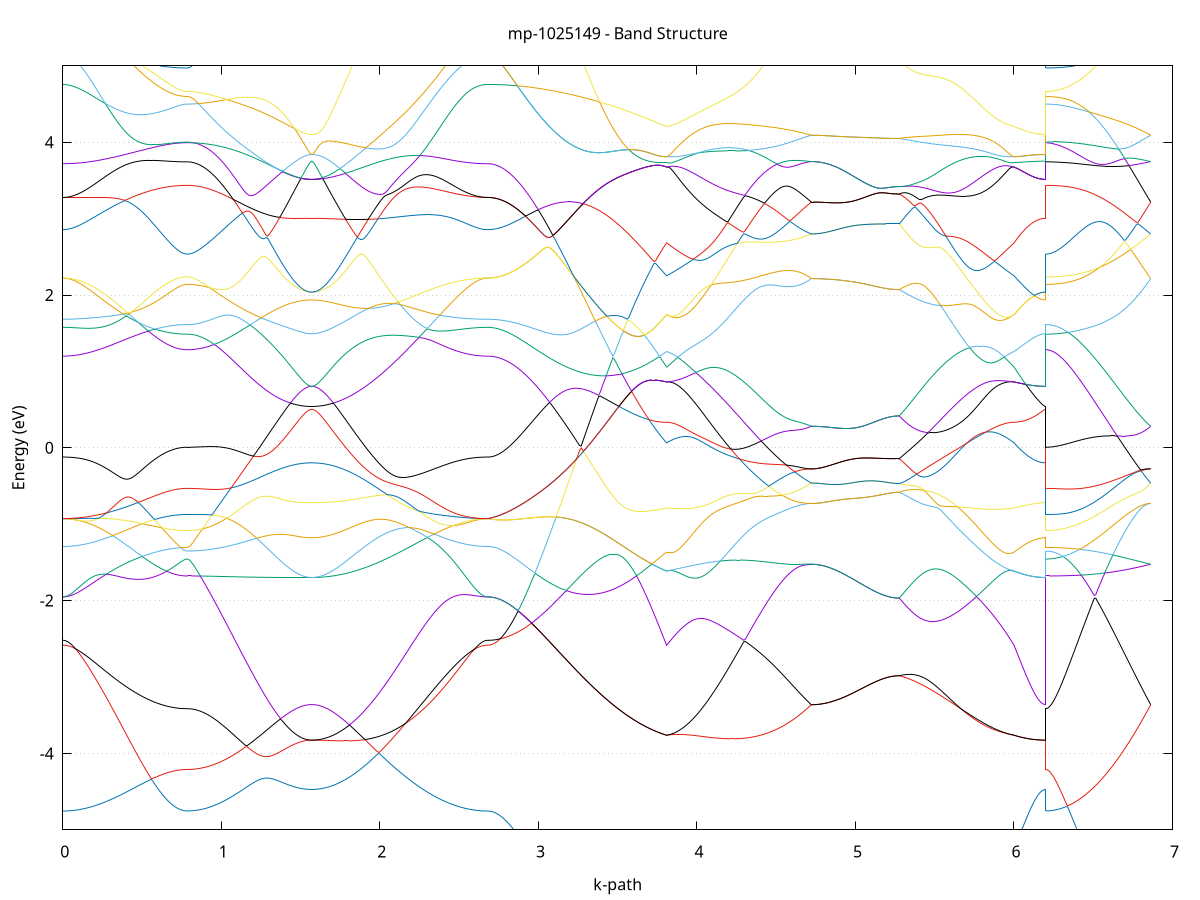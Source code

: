 set title 'mp-1025149 - Band Structure'
set xlabel 'k-path'
set ylabel 'Energy (eV)'
set grid y
set yrange [-5:5]
set terminal png size 800,600
set output 'mp-1025149_bands_gnuplot.png'
plot '-' using 1:2 with lines notitle, '-' using 1:2 with lines notitle, '-' using 1:2 with lines notitle, '-' using 1:2 with lines notitle, '-' using 1:2 with lines notitle, '-' using 1:2 with lines notitle, '-' using 1:2 with lines notitle, '-' using 1:2 with lines notitle, '-' using 1:2 with lines notitle, '-' using 1:2 with lines notitle, '-' using 1:2 with lines notitle, '-' using 1:2 with lines notitle, '-' using 1:2 with lines notitle, '-' using 1:2 with lines notitle, '-' using 1:2 with lines notitle, '-' using 1:2 with lines notitle, '-' using 1:2 with lines notitle, '-' using 1:2 with lines notitle, '-' using 1:2 with lines notitle, '-' using 1:2 with lines notitle, '-' using 1:2 with lines notitle, '-' using 1:2 with lines notitle, '-' using 1:2 with lines notitle, '-' using 1:2 with lines notitle, '-' using 1:2 with lines notitle, '-' using 1:2 with lines notitle, '-' using 1:2 with lines notitle, '-' using 1:2 with lines notitle, '-' using 1:2 with lines notitle, '-' using 1:2 with lines notitle, '-' using 1:2 with lines notitle, '-' using 1:2 with lines notitle, '-' using 1:2 with lines notitle, '-' using 1:2 with lines notitle, '-' using 1:2 with lines notitle, '-' using 1:2 with lines notitle, '-' using 1:2 with lines notitle, '-' using 1:2 with lines notitle, '-' using 1:2 with lines notitle, '-' using 1:2 with lines notitle, '-' using 1:2 with lines notitle, '-' using 1:2 with lines notitle, '-' using 1:2 with lines notitle, '-' using 1:2 with lines notitle, '-' using 1:2 with lines notitle, '-' using 1:2 with lines notitle, '-' using 1:2 with lines notitle, '-' using 1:2 with lines notitle
0.000000 -32.777981
0.009939 -32.777981
0.019879 -32.777881
0.029818 -32.777681
0.039758 -32.777481
0.049697 -32.777281
0.059637 -32.776981
0.069576 -32.776581
0.079516 -32.776181
0.089455 -32.775681
0.099395 -32.775181
0.109334 -32.774581
0.119274 -32.773881
0.129213 -32.773181
0.139153 -32.772381
0.149092 -32.771581
0.159032 -32.770681
0.168971 -32.769681
0.178911 -32.768681
0.188850 -32.767581
0.198790 -32.766481
0.208729 -32.765181
0.218669 -32.763981
0.228608 -32.762581
0.238548 -32.761181
0.248487 -32.759681
0.258427 -32.758181
0.268366 -32.756481
0.278306 -32.754781
0.288245 -32.753081
0.298185 -32.751181
0.308124 -32.749281
0.318064 -32.747381
0.328003 -32.745281
0.337943 -32.743181
0.347882 -32.740981
0.357822 -32.738681
0.367761 -32.736281
0.377701 -32.733881
0.387640 -32.731381
0.397580 -32.728881
0.407519 -32.726381
0.417459 -32.723981
0.427398 -32.722381
0.437338 -32.722181
0.447277 -32.722781
0.457217 -32.723681
0.467156 -32.724481
0.477096 -32.725381
0.487035 -32.726281
0.496975 -32.727081
0.506914 -32.727881
0.516854 -32.728581
0.526793 -32.729381
0.536733 -32.729981
0.546672 -32.730681
0.556612 -32.731281
0.566551 -32.731881
0.576491 -32.732481
0.586430 -32.732981
0.596370 -32.733481
0.606309 -32.733981
0.616249 -32.734381
0.626188 -32.734781
0.636128 -32.735181
0.646067 -32.735481
0.656007 -32.735881
0.665946 -32.736181
0.675886 -32.736481
0.685825 -32.736681
0.695765 -32.736881
0.705704 -32.737081
0.715644 -32.737281
0.725583 -32.737381
0.735523 -32.737581
0.745462 -32.737681
0.755401 -32.737781
0.765341 -32.737781
0.775280 -32.737881
0.785220 -32.737881
0.785220 -32.737881
0.795159 -32.737881
0.805099 -32.738081
0.815038 -32.738281
0.824978 -32.738681
0.834917 -32.739181
0.844857 -32.739681
0.854796 -32.740381
0.864736 -32.741081
0.874675 -32.741881
0.884615 -32.742781
0.894554 -32.743781
0.904494 -32.744781
0.914433 -32.745881
0.924373 -32.746981
0.934312 -32.748181
0.944252 -32.749381
0.954191 -32.750681
0.964131 -32.751981
0.974070 -32.753281
0.984010 -32.754581
0.993949 -32.755881
1.003889 -32.757281
1.013828 -32.758581
1.023768 -32.759981
1.033707 -32.761281
1.043647 -32.762581
1.053586 -32.763981
1.063526 -32.765481
1.073465 -32.768181
1.083405 -32.770781
1.093344 -32.773381
1.103284 -32.775981
1.113223 -32.778481
1.123163 -32.781081
1.133102 -32.783581
1.143042 -32.785981
1.152981 -32.788381
1.162921 -32.790781
1.172860 -32.793181
1.182800 -32.795481
1.192739 -32.797781
1.202679 -32.799981
1.212618 -32.802181
1.222558 -32.804281
1.232497 -32.806381
1.242437 -32.808481
1.252376 -32.810481
1.262316 -32.812381
1.272255 -32.814281
1.282195 -32.816181
1.292134 -32.817881
1.302074 -32.819681
1.312013 -32.821381
1.321953 -32.822981
1.331892 -32.824581
1.341832 -32.826081
1.351771 -32.827481
1.361711 -32.828881
1.371650 -32.830181
1.381590 -32.831481
1.391529 -32.832681
1.401469 -32.833881
1.411408 -32.834981
1.421348 -32.835981
1.431287 -32.836881
1.441227 -32.837781
1.451166 -32.838681
1.461106 -32.839381
1.471045 -32.840081
1.480984 -32.840781
1.490924 -32.841281
1.500863 -32.841781
1.510803 -32.842281
1.520742 -32.842581
1.530682 -32.842881
1.540621 -32.843181
1.550561 -32.843281
1.560500 -32.843381
1.570440 -32.843481
1.570440 -32.843481
1.580355 -32.843381
1.590270 -32.843281
1.600185 -32.843181
1.610100 -32.842881
1.620014 -32.842581
1.629929 -32.842281
1.639844 -32.841781
1.649759 -32.841281
1.659674 -32.840781
1.669589 -32.840081
1.679504 -32.839481
1.689419 -32.838681
1.699334 -32.837881
1.709249 -32.836981
1.719163 -32.835981
1.729078 -32.834981
1.738993 -32.833881
1.748908 -32.832781
1.758823 -32.831481
1.768738 -32.830281
1.778653 -32.828881
1.788568 -32.827481
1.798483 -32.826081
1.808398 -32.824581
1.818312 -32.822981
1.828227 -32.821281
1.838142 -32.819581
1.848057 -32.817881
1.857972 -32.816081
1.867887 -32.814181
1.877802 -32.812281
1.887717 -32.810281
1.897632 -32.808281
1.907547 -32.806181
1.917461 -32.803981
1.927376 -32.801781
1.937291 -32.799581
1.947206 -32.797281
1.957121 -32.794981
1.967036 -32.792581
1.976951 -32.790181
1.986866 -32.787681
1.996781 -32.785081
2.006696 -32.782581
2.016610 -32.779981
2.026525 -32.778181
2.036440 -32.777181
2.046355 -32.776181
2.056270 -32.775181
2.066185 -32.774081
2.076100 -32.772881
2.086015 -32.771681
2.095930 -32.770481
2.105845 -32.769181
2.115759 -32.767781
2.125674 -32.766381
2.135589 -32.764981
2.145504 -32.763481
2.155419 -32.761881
2.165334 -32.760281
2.175249 -32.758581
2.185164 -32.756881
2.195079 -32.755081
2.204994 -32.753281
2.214908 -32.751381
2.224823 -32.749481
2.234738 -32.747581
2.244653 -32.745481
2.254568 -32.743481
2.264483 -32.741381
2.274398 -32.739181
2.284313 -32.736981
2.294228 -32.734781
2.304142 -32.736481
2.314057 -32.738681
2.323972 -32.740781
2.333887 -32.742881
2.343802 -32.744881
2.353717 -32.746881
2.363632 -32.748781
2.373547 -32.750581
2.383462 -32.752381
2.393377 -32.754081
2.403291 -32.755681
2.413206 -32.757281
2.423121 -32.758781
2.433036 -32.760281
2.442951 -32.761681
2.452866 -32.762981
2.462781 -32.764281
2.472696 -32.765581
2.482611 -32.766681
2.492526 -32.767781
2.502440 -32.768881
2.512355 -32.769881
2.522270 -32.770781
2.532185 -32.771681
2.542100 -32.772481
2.552015 -32.773281
2.561930 -32.773981
2.571845 -32.774581
2.581760 -32.775181
2.591675 -32.775681
2.601589 -32.776181
2.611504 -32.776581
2.621419 -32.776981
2.631334 -32.777281
2.641249 -32.777481
2.651164 -32.777681
2.661079 -32.777881
2.670994 -32.777981
2.680909 -32.777981
2.680909 -32.777981
2.690892 -32.778081
2.700874 -32.778281
2.710857 -32.778681
2.720840 -32.779181
2.730823 -32.779881
2.740806 -32.780681
2.750789 -32.781681
2.760772 -32.782781
2.770755 -32.783981
2.780737 -32.785381
2.790720 -32.786881
2.800703 -32.788481
2.810686 -32.790181
2.820669 -32.792081
2.830652 -32.793981
2.840635 -32.795981
2.850618 -32.798181
2.860601 -32.800381
2.870583 -32.802681
2.880566 -32.804981
2.890549 -32.807481
2.900532 -32.809881
2.910515 -32.812481
2.920498 -32.815081
2.930481 -32.817681
2.940464 -32.820381
2.950446 -32.823081
2.960429 -32.825781
2.970412 -32.828481
2.980395 -32.831281
2.990378 -32.833981
3.000361 -32.836681
3.010344 -32.839481
3.020327 -32.842181
3.030309 -32.844881
3.040292 -32.847581
3.050275 -32.850281
3.060258 -32.852881
3.070241 -32.855481
3.080224 -32.857981
3.090207 -32.860581
3.100190 -32.862981
3.110173 -32.865381
3.120155 -32.867781
3.130138 -32.870081
3.140121 -32.872281
3.150104 -32.874481
3.160087 -32.876581
3.170070 -32.878681
3.180053 -32.880581
3.190036 -32.882481
3.200018 -32.884381
3.210001 -32.886081
3.219984 -32.887681
3.229967 -32.889281
3.239950 -32.890781
3.249933 -32.892181
3.259916 -32.893481
3.269899 -32.894681
3.279882 -32.895781
3.289864 -32.896781
3.299847 -32.897681
3.309830 -32.898481
3.319813 -32.899281
3.329796 -32.899881
3.339779 -32.900381
3.349762 -32.900781
3.359745 -32.901081
3.369727 -32.901281
3.379710 -32.901381
3.389693 -32.901381
3.399676 -32.901281
3.409659 -32.901081
3.419642 -32.900781
3.429625 -32.900381
3.439608 -32.899881
3.449591 -32.899181
3.459573 -32.898481
3.469556 -32.897681
3.479539 -32.896781
3.489522 -32.895681
3.499505 -32.894581
3.509488 -32.893381
3.519471 -32.892081
3.529454 -32.890681
3.539436 -32.889081
3.549419 -32.887481
3.559402 -32.885781
3.569385 -32.884081
3.579368 -32.882181
3.589351 -32.880281
3.599334 -32.878181
3.609317 -32.876081
3.619300 -32.873881
3.629282 -32.871681
3.639265 -32.869381
3.649248 -32.866981
3.659231 -32.864481
3.669214 -32.861981
3.679197 -32.859481
3.689180 -32.856881
3.699163 -32.854281
3.709145 -32.851581
3.719128 -32.848881
3.729111 -32.846081
3.739094 -32.843381
3.749077 -32.840581
3.759060 -32.837781
3.769043 -32.834981
3.779026 -32.832281
3.789008 -32.829481
3.798991 -32.826781
3.808974 -32.824081
3.808974 -32.824081
3.818892 -32.825381
3.828811 -32.826781
3.838729 -32.828081
3.848647 -32.829481
3.858565 -32.830781
3.868483 -32.832081
3.878402 -32.833381
3.888320 -32.834681
3.898238 -32.835981
3.908156 -32.837281
3.918074 -32.838481
3.927992 -32.839781
3.937911 -32.840981
3.947829 -32.842081
3.957747 -32.843281
3.967665 -32.844381
3.977583 -32.845481
3.987502 -32.846481
3.997420 -32.847481
4.007338 -32.848481
4.017256 -32.849381
4.027174 -32.850281
4.037092 -32.851181
4.047011 -32.851981
4.056929 -32.852681
4.066847 -32.853381
4.076765 -32.854081
4.086683 -32.854681
4.096602 -32.855181
4.106520 -32.855681
4.116438 -32.856081
4.126356 -32.856481
4.136274 -32.856781
4.146192 -32.857081
4.156111 -32.857181
4.166029 -32.857281
4.175947 -32.857381
4.185865 -32.857281
4.195783 -32.857181
4.205702 -32.857081
4.215620 -32.856781
4.225538 -32.856481
4.235456 -32.856081
4.245374 -32.855581
4.255292 -32.854981
4.265211 -32.854381
4.275129 -32.853681
4.285047 -32.852881
4.294965 -32.851981
4.304883 -32.851081
4.314802 -32.849981
4.324720 -32.848881
4.334638 -32.847681
4.344556 -32.846381
4.354474 -32.844981
4.364392 -32.843581
4.374311 -32.841981
4.384229 -32.840381
4.394147 -32.838681
4.404065 -32.836981
4.413983 -32.835081
4.423901 -32.833181
4.433820 -32.831181
4.443738 -32.829181
4.453656 -32.826981
4.463574 -32.824781
4.473492 -32.822581
4.483411 -32.820181
4.493329 -32.817781
4.503247 -32.815381
4.513165 -32.812881
4.523083 -32.810381
4.533002 -32.807781
4.542920 -32.805181
4.552838 -32.802481
4.562756 -32.799881
4.572674 -32.797181
4.582592 -32.794481
4.592511 -32.791781
4.602429 -32.789181
4.612347 -32.786481
4.622265 -32.783881
4.632183 -32.781381
4.642102 -32.778881
4.652020 -32.776481
4.661938 -32.774181
4.671856 -32.771981
4.681774 -32.769881
4.691692 -32.767981
4.701611 -32.766181
4.711529 -32.764581
4.721447 -32.763181
4.721447 -32.763181
4.731362 -32.763281
4.741277 -32.763481
4.751192 -32.763781
4.761107 -32.764181
4.771021 -32.764681
4.780936 -32.765281
4.790851 -32.766081
4.800766 -32.766881
4.810681 -32.767781
4.820596 -32.768881
4.830511 -32.769881
4.840426 -32.771081
4.850341 -32.772281
4.860256 -32.773581
4.870170 -32.774981
4.880085 -32.776281
4.890000 -32.777781
4.899915 -32.779181
4.909830 -32.780681
4.919745 -32.782181
4.929660 -32.783681
4.939575 -32.785181
4.949490 -32.786781
4.959405 -32.788281
4.969319 -32.789781
4.979234 -32.791281
4.989149 -32.792781
4.999064 -32.794281
5.008979 -32.795681
5.018894 -32.797181
5.028809 -32.798581
5.038724 -32.799881
5.048639 -32.801281
5.058554 -32.802581
5.068468 -32.803781
5.078383 -32.804981
5.088298 -32.806181
5.098213 -32.807281
5.108128 -32.808381
5.118043 -32.809381
5.127958 -32.810281
5.137873 -32.811281
5.147788 -32.812081
5.157703 -32.812881
5.167617 -32.813581
5.177532 -32.814281
5.187447 -32.814881
5.197362 -32.815481
5.207277 -32.815981
5.217192 -32.816381
5.227107 -32.816681
5.237022 -32.816981
5.246937 -32.817281
5.256852 -32.817381
5.266766 -32.817481
5.276681 -32.817581
5.276681 -32.817581
5.286600 -32.820581
5.296520 -32.823581
5.306439 -32.826481
5.316358 -32.829181
5.326277 -32.831881
5.336196 -32.834481
5.346116 -32.837081
5.356035 -32.839481
5.365954 -32.841781
5.375873 -32.844081
5.385792 -32.846181
5.395712 -32.848181
5.405631 -32.850181
5.415550 -32.852081
5.425469 -32.853781
5.435388 -32.855481
5.445307 -32.857081
5.455227 -32.858581
5.465146 -32.859881
5.475065 -32.861181
5.484984 -32.862381
5.494903 -32.863481
5.504823 -32.864481
5.514742 -32.865381
5.524661 -32.866281
5.534580 -32.866981
5.544499 -32.867581
5.554418 -32.868181
5.564338 -32.868581
5.574257 -32.868981
5.584176 -32.869281
5.594095 -32.869481
5.604014 -32.869581
5.613934 -32.869581
5.623853 -32.869481
5.633772 -32.869381
5.643691 -32.869181
5.653610 -32.868881
5.663529 -32.868481
5.673449 -32.867981
5.683368 -32.867481
5.693287 -32.866881
5.703206 -32.866181
5.713125 -32.865381
5.723045 -32.864581
5.732964 -32.863781
5.742883 -32.862781
5.752802 -32.861781
5.762721 -32.860781
5.772640 -32.859581
5.782560 -32.858481
5.792479 -32.857181
5.802398 -32.855981
5.812317 -32.854581
5.822236 -32.853281
5.832156 -32.851881
5.842075 -32.850381
5.851994 -32.848881
5.861913 -32.847381
5.871832 -32.845881
5.881751 -32.844281
5.891671 -32.842681
5.901590 -32.841081
5.911509 -32.839381
5.921428 -32.837681
5.931347 -32.836081
5.941267 -32.834381
5.951186 -32.832681
5.961105 -32.830881
5.971024 -32.829181
5.980943 -32.827481
5.990862 -32.825781
6.000782 -32.824081
6.000782 -32.824081
6.010705 -32.821381
6.020629 -32.818781
6.030552 -32.816581
6.040476 -32.819581
6.050400 -32.822481
6.060323 -32.825181
6.070247 -32.827681
6.080170 -32.829981
6.090094 -32.832081
6.100018 -32.834081
6.109941 -32.835881
6.119865 -32.837481
6.129788 -32.838881
6.139712 -32.840081
6.149636 -32.841081
6.159559 -32.841981
6.169483 -32.842581
6.179406 -32.843081
6.189330 -32.843381
6.199254 -32.843481
6.199254 -32.737881
6.209153 -32.738381
6.219053 -32.739781
6.228952 -32.741781
6.238852 -32.744281
6.248751 -32.746981
6.258651 -32.749881
6.268550 -32.752781
6.278450 -32.755681
6.288349 -32.758581
6.298249 -32.761481
6.308149 -32.764281
6.318048 -32.767081
6.327948 -32.769681
6.337847 -32.772281
6.347747 -32.774781
6.357646 -32.777181
6.367546 -32.779481
6.377445 -32.781781
6.387345 -32.783881
6.397244 -32.785881
6.407144 -32.787781
6.417043 -32.789581
6.426943 -32.791281
6.436842 -32.792881
6.446742 -32.794381
6.456642 -32.795781
6.466541 -32.796981
6.476441 -32.798181
6.486340 -32.799281
6.496240 -32.800181
6.506139 -32.800981
6.516039 -32.801681
6.525938 -32.802381
6.535838 -32.802881
6.545737 -32.803181
6.555637 -32.803481
6.565536 -32.803681
6.575436 -32.803781
6.585336 -32.803681
6.595235 -32.803581
6.605135 -32.803281
6.615034 -32.802981
6.624934 -32.802481
6.634833 -32.801881
6.644733 -32.801181
6.654632 -32.800481
6.664532 -32.799581
6.674431 -32.798581
6.684331 -32.797481
6.694230 -32.796381
6.704130 -32.795081
6.714029 -32.793681
6.723929 -32.792281
6.733829 -32.790681
6.743728 -32.789081
6.753628 -32.787381
6.763527 -32.785581
6.773427 -32.783681
6.783326 -32.781681
6.793226 -32.779681
6.803125 -32.777481
6.813025 -32.775281
6.822924 -32.772981
6.832824 -32.770681
6.842723 -32.768281
6.852623 -32.765781
6.862522 -32.763181
e
0.000000 -32.651881
0.009939 -32.651981
0.019879 -32.652381
0.029818 -32.652981
0.039758 -32.653781
0.049697 -32.654881
0.059637 -32.656081
0.069576 -32.657481
0.079516 -32.658981
0.089455 -32.660681
0.099395 -32.662481
0.109334 -32.664381
0.119274 -32.666281
0.129213 -32.668281
0.139153 -32.670281
0.149092 -32.672381
0.159032 -32.674381
0.168971 -32.676481
0.178911 -32.678581
0.188850 -32.680681
0.198790 -32.682681
0.208729 -32.684781
0.218669 -32.686781
0.228608 -32.688781
0.238548 -32.690781
0.248487 -32.692681
0.258427 -32.694581
0.268366 -32.696381
0.278306 -32.698181
0.288245 -32.699981
0.298185 -32.701681
0.308124 -32.703381
0.318064 -32.704981
0.328003 -32.706581
0.337943 -32.708081
0.347882 -32.709581
0.357822 -32.711081
0.367761 -32.712381
0.377701 -32.713781
0.387640 -32.714981
0.397580 -32.716181
0.407519 -32.717281
0.417459 -32.717981
0.427398 -32.717981
0.437338 -32.716281
0.447277 -32.713681
0.457217 -32.710781
0.467156 -32.707681
0.477096 -32.704481
0.487035 -32.701181
0.496975 -32.697781
0.506914 -32.694381
0.516854 -32.690881
0.526793 -32.689581
0.536733 -32.690981
0.546672 -32.692281
0.556612 -32.693581
0.566551 -32.694781
0.576491 -32.695981
0.586430 -32.697181
0.596370 -32.698281
0.606309 -32.699281
0.616249 -32.700281
0.626188 -32.701281
0.636128 -32.702181
0.646067 -32.702981
0.656007 -32.703781
0.665946 -32.704481
0.675886 -32.705181
0.685825 -32.705781
0.695765 -32.706281
0.705704 -32.706781
0.715644 -32.707281
0.725583 -32.707681
0.735523 -32.707981
0.745462 -32.708281
0.755401 -32.708481
0.765341 -32.708581
0.775280 -32.708681
0.785220 -32.708681
0.785220 -32.708681
0.795159 -32.708881
0.805099 -32.709181
0.815038 -32.709881
0.824978 -32.710681
0.834917 -32.711781
0.844857 -32.713081
0.854796 -32.714581
0.864736 -32.716281
0.874675 -32.718081
0.884615 -32.719981
0.894554 -32.722081
0.904494 -32.724281
0.914433 -32.726581
0.924373 -32.728881
0.934312 -32.731281
0.944252 -32.733781
0.954191 -32.736381
0.964131 -32.738881
0.974070 -32.741481
0.984010 -32.744181
0.993949 -32.746781
1.003889 -32.749481
1.013828 -32.752181
1.023768 -32.754881
1.033707 -32.757581
1.043647 -32.760181
1.053586 -32.762881
1.063526 -32.765281
1.073465 -32.766481
1.083405 -32.767781
1.093344 -32.768981
1.103284 -32.770181
1.113223 -32.771281
1.123163 -32.772481
1.133102 -32.773581
1.143042 -32.774581
1.152981 -32.775681
1.162921 -32.776581
1.172860 -32.777581
1.182800 -32.778481
1.192739 -32.779381
1.202679 -32.780181
1.212618 -32.780981
1.222558 -32.781781
1.232497 -32.782481
1.242437 -32.783181
1.252376 -32.783881
1.262316 -32.784481
1.272255 -32.785081
1.282195 -32.785581
1.292134 -32.786181
1.302074 -32.786681
1.312013 -32.787081
1.321953 -32.787481
1.331892 -32.787881
1.341832 -32.788281
1.351771 -32.788581
1.361711 -32.788981
1.371650 -32.789281
1.381590 -32.789481
1.391529 -32.789781
1.401469 -32.789981
1.411408 -32.790181
1.421348 -32.790381
1.431287 -32.790581
1.441227 -32.790781
1.451166 -32.790881
1.461106 -32.790981
1.471045 -32.791081
1.480984 -32.791181
1.490924 -32.791281
1.500863 -32.791381
1.510803 -32.791481
1.520742 -32.791481
1.530682 -32.791581
1.540621 -32.791581
1.550561 -32.791581
1.560500 -32.791581
1.570440 -32.791581
1.570440 -32.791581
1.580355 -32.791581
1.590270 -32.791581
1.600185 -32.791581
1.610100 -32.791581
1.620014 -32.791481
1.629929 -32.791481
1.639844 -32.791381
1.649759 -32.791381
1.659674 -32.791281
1.669589 -32.791181
1.679504 -32.791081
1.689419 -32.790981
1.699334 -32.790881
1.709249 -32.790781
1.719163 -32.790681
1.729078 -32.790581
1.738993 -32.790381
1.748908 -32.790281
1.758823 -32.790081
1.768738 -32.789981
1.778653 -32.789781
1.788568 -32.789581
1.798483 -32.789381
1.808398 -32.789181
1.818312 -32.788981
1.828227 -32.788781
1.838142 -32.788481
1.848057 -32.788181
1.857972 -32.787881
1.867887 -32.787581
1.877802 -32.787281
1.887717 -32.786881
1.897632 -32.786481
1.907547 -32.786081
1.917461 -32.785581
1.927376 -32.785081
1.937291 -32.784581
1.947206 -32.784081
1.957121 -32.783481
1.967036 -32.782781
1.976951 -32.782181
1.986866 -32.781481
1.996781 -32.780681
2.006696 -32.779881
2.016610 -32.778981
2.026525 -32.777281
2.036440 -32.774581
2.046355 -32.771881
2.056270 -32.769081
2.066185 -32.766281
2.076100 -32.763381
2.086015 -32.760581
2.095930 -32.757581
2.105845 -32.754681
2.115759 -32.751681
2.125674 -32.748681
2.135589 -32.745681
2.145504 -32.742581
2.155419 -32.739581
2.165334 -32.736481
2.175249 -32.733281
2.185164 -32.730181
2.195079 -32.726981
2.204994 -32.723881
2.214908 -32.720681
2.224823 -32.717481
2.234738 -32.719481
2.244653 -32.722081
2.254568 -32.724581
2.264483 -32.727081
2.274398 -32.729581
2.284313 -32.731881
2.294228 -32.734181
2.304142 -32.732481
2.314057 -32.730081
2.323972 -32.727781
2.333887 -32.725381
2.343802 -32.722981
2.353717 -32.720481
2.363632 -32.717981
2.373547 -32.715481
2.383462 -32.712881
2.393377 -32.710281
2.403291 -32.707781
2.413206 -32.705181
2.423121 -32.702481
2.433036 -32.699881
2.442951 -32.697281
2.452866 -32.694581
2.462781 -32.691981
2.472696 -32.689381
2.482611 -32.686681
2.492526 -32.684081
2.502440 -32.681581
2.512355 -32.678981
2.522270 -32.676481
2.532185 -32.674081
2.542100 -32.671681
2.552015 -32.669381
2.561930 -32.667081
2.571845 -32.664981
2.581760 -32.662881
2.591675 -32.660981
2.601589 -32.659181
2.611504 -32.657581
2.621419 -32.656181
2.631334 -32.654881
2.641249 -32.653781
2.651164 -32.652981
2.661079 -32.652381
2.670994 -32.651981
2.680909 -32.651881
2.680909 -32.651881
2.690892 -32.651881
2.700874 -32.651781
2.710857 -32.651681
2.720840 -32.651481
2.730823 -32.651181
2.740806 -32.650981
2.750789 -32.650581
2.760772 -32.650181
2.770755 -32.649781
2.780737 -32.649281
2.790720 -32.648681
2.800703 -32.648181
2.810686 -32.647481
2.820669 -32.646781
2.830652 -32.646081
2.840635 -32.645281
2.850618 -32.644381
2.860601 -32.643581
2.870583 -32.642581
2.880566 -32.642481
2.890549 -32.644081
2.900532 -32.645581
2.910515 -32.646981
2.920498 -32.648281
2.930481 -32.649481
2.940464 -32.650681
2.950446 -32.651781
2.960429 -32.652781
2.970412 -32.653681
2.980395 -32.654481
2.990378 -32.655281
3.000361 -32.655881
3.010344 -32.656481
3.020327 -32.656881
3.030309 -32.657281
3.040292 -32.657581
3.050275 -32.657781
3.060258 -32.657881
3.070241 -32.657881
3.080224 -32.657781
3.090207 -32.657681
3.100190 -32.657381
3.110173 -32.657081
3.120155 -32.656581
3.130138 -32.656081
3.140121 -32.655481
3.150104 -32.654681
3.160087 -32.653881
3.170070 -32.653081
3.180053 -32.652081
3.190036 -32.650981
3.200018 -32.649881
3.210001 -32.648581
3.219984 -32.647281
3.229967 -32.645881
3.239950 -32.644381
3.249933 -32.642881
3.259916 -32.641181
3.269899 -32.639481
3.279882 -32.637681
3.289864 -32.635781
3.299847 -32.633881
3.309830 -32.631881
3.319813 -32.629781
3.329796 -32.627581
3.339779 -32.625381
3.349762 -32.623081
3.359745 -32.620781
3.369727 -32.618281
3.379710 -32.615881
3.389693 -32.613281
3.399676 -32.610781
3.409659 -32.608081
3.419642 -32.605381
3.429625 -32.602681
3.439608 -32.599881
3.449591 -32.602181
3.459573 -32.607581
3.469556 -32.613281
3.479539 -32.619281
3.489522 -32.625381
3.499505 -32.631781
3.509488 -32.638181
3.519471 -32.644681
3.529454 -32.651281
3.539436 -32.657981
3.549419 -32.664581
3.559402 -32.671181
3.569385 -32.677781
3.579368 -32.684381
3.589351 -32.690881
3.599334 -32.697381
3.609317 -32.703681
3.619300 -32.709981
3.629282 -32.716181
3.639265 -32.722381
3.649248 -32.728381
3.659231 -32.734281
3.669214 -32.739981
3.679197 -32.745681
3.689180 -32.751181
3.699163 -32.756681
3.709145 -32.761881
3.719128 -32.767081
3.729111 -32.772081
3.739094 -32.776881
3.749077 -32.781581
3.759060 -32.786181
3.769043 -32.790481
3.779026 -32.794781
3.789008 -32.798781
3.798991 -32.802681
3.808974 -32.806481
3.808974 -32.806481
3.818892 -32.804581
3.828811 -32.802581
3.838729 -32.800481
3.848647 -32.798381
3.858565 -32.796181
3.868483 -32.793881
3.878402 -32.791481
3.888320 -32.788981
3.898238 -32.786481
3.908156 -32.783881
3.918074 -32.781181
3.927992 -32.778381
3.937911 -32.775581
3.947829 -32.772681
3.957747 -32.769681
3.967665 -32.766681
3.977583 -32.763581
3.987502 -32.760481
3.997420 -32.757281
4.007338 -32.754081
4.017256 -32.750781
4.027174 -32.747381
4.037092 -32.743981
4.047011 -32.740581
4.056929 -32.737081
4.066847 -32.733581
4.076765 -32.730081
4.086683 -32.726481
4.096602 -32.722881
4.106520 -32.719281
4.116438 -32.715681
4.126356 -32.712081
4.136274 -32.708481
4.146192 -32.704881
4.156111 -32.701381
4.166029 -32.697781
4.175947 -32.694281
4.185865 -32.690881
4.195783 -32.687581
4.205702 -32.684381
4.215620 -32.681381
4.225538 -32.678581
4.235456 -32.676081
4.245374 -32.674081
4.255292 -32.672681
4.265211 -32.671981
4.275129 -32.671981
4.285047 -32.672681
4.294965 -32.673981
4.304883 -32.675681
4.314802 -32.677681
4.324720 -32.679881
4.334638 -32.682181
4.344556 -32.684581
4.354474 -32.687081
4.364392 -32.689581
4.374311 -32.692081
4.384229 -32.694581
4.394147 -32.697081
4.404065 -32.699581
4.413983 -32.702081
4.423901 -32.704581
4.433820 -32.707081
4.443738 -32.709481
4.453656 -32.711881
4.463574 -32.714281
4.473492 -32.716681
4.483411 -32.718981
4.493329 -32.721281
4.503247 -32.723481
4.513165 -32.725681
4.523083 -32.727881
4.533002 -32.730081
4.542920 -32.732181
4.552838 -32.734281
4.562756 -32.736281
4.572674 -32.738281
4.582592 -32.740281
4.592511 -32.742181
4.602429 -32.744081
4.612347 -32.745881
4.622265 -32.747681
4.632183 -32.749381
4.642102 -32.751181
4.652020 -32.752781
4.661938 -32.754481
4.671856 -32.755981
4.681774 -32.757581
4.691692 -32.758981
4.701611 -32.760481
4.711529 -32.761881
4.721447 -32.763181
4.721447 -32.763181
4.731362 -32.763281
4.741277 -32.763481
4.751192 -32.763781
4.761107 -32.764181
4.771021 -32.764681
4.780936 -32.765281
4.790851 -32.766081
4.800766 -32.766881
4.810681 -32.767781
4.820596 -32.768881
4.830511 -32.769881
4.840426 -32.771081
4.850341 -32.772281
4.860256 -32.773581
4.870170 -32.774981
4.880085 -32.776281
4.890000 -32.777781
4.899915 -32.779181
4.909830 -32.780681
4.919745 -32.782181
4.929660 -32.783681
4.939575 -32.785181
4.949490 -32.786781
4.959405 -32.788281
4.969319 -32.789781
4.979234 -32.791281
4.989149 -32.792781
4.999064 -32.794281
5.008979 -32.795681
5.018894 -32.797181
5.028809 -32.798581
5.038724 -32.799881
5.048639 -32.801281
5.058554 -32.802581
5.068468 -32.803781
5.078383 -32.804981
5.088298 -32.806181
5.098213 -32.807281
5.108128 -32.808381
5.118043 -32.809381
5.127958 -32.810281
5.137873 -32.811281
5.147788 -32.812081
5.157703 -32.812881
5.167617 -32.813581
5.177532 -32.814281
5.187447 -32.814881
5.197362 -32.815481
5.207277 -32.815981
5.217192 -32.816381
5.227107 -32.816681
5.237022 -32.816981
5.246937 -32.817281
5.256852 -32.817381
5.266766 -32.817481
5.276681 -32.817581
5.276681 -32.817581
5.286600 -32.814381
5.296520 -32.811181
5.306439 -32.807881
5.316358 -32.804481
5.326277 -32.801081
5.336196 -32.797481
5.346116 -32.793881
5.356035 -32.790181
5.365954 -32.786481
5.375873 -32.782581
5.385792 -32.778681
5.395712 -32.774681
5.405631 -32.770681
5.415550 -32.766581
5.425469 -32.762381
5.435388 -32.758181
5.445307 -32.753881
5.455227 -32.749481
5.465146 -32.745081
5.475065 -32.740681
5.484984 -32.736181
5.494903 -32.731681
5.504823 -32.727081
5.514742 -32.722481
5.524661 -32.717881
5.534580 -32.713281
5.544499 -32.708581
5.554418 -32.703981
5.564338 -32.699381
5.574257 -32.694781
5.584176 -32.690381
5.594095 -32.686181
5.604014 -32.682281
5.613934 -32.679181
5.623853 -32.677181
5.633772 -32.676881
5.643691 -32.678181
5.653610 -32.680881
5.663529 -32.684181
5.673449 -32.687881
5.683368 -32.691881
5.693287 -32.695981
5.703206 -32.700181
5.713125 -32.704381
5.723045 -32.708581
5.732964 -32.712881
5.742883 -32.717081
5.752802 -32.721281
5.762721 -32.725481
5.772640 -32.729581
5.782560 -32.733681
5.792479 -32.737781
5.802398 -32.741781
5.812317 -32.745681
5.822236 -32.749581
5.832156 -32.753481
5.842075 -32.757181
5.851994 -32.760881
5.861913 -32.764481
5.871832 -32.768081
5.881751 -32.771581
5.891671 -32.774981
5.901590 -32.778281
5.911509 -32.781481
5.921428 -32.784681
5.931347 -32.787681
5.941267 -32.790681
5.951186 -32.793581
5.961105 -32.796281
5.971024 -32.798981
5.980943 -32.801581
5.990862 -32.804081
6.000782 -32.806481
6.000782 -32.806481
6.010705 -32.809981
6.020629 -32.813381
6.030552 -32.816281
6.040476 -32.813781
6.050400 -32.811381
6.060323 -32.809081
6.070247 -32.806881
6.080170 -32.804781
6.090094 -32.802881
6.100018 -32.800981
6.109941 -32.799281
6.119865 -32.797781
6.129788 -32.796381
6.139712 -32.795081
6.149636 -32.794081
6.159559 -32.793181
6.169483 -32.792481
6.179406 -32.791981
6.189330 -32.791681
6.199254 -32.791581
6.199254 -32.708681
6.209153 -32.708181
6.219053 -32.706481
6.228952 -32.704081
6.238852 -32.701081
6.248751 -32.697581
6.258651 -32.693881
6.268550 -32.689981
6.278450 -32.685881
6.288349 -32.681681
6.298249 -32.677381
6.308149 -32.673081
6.318048 -32.668681
6.327948 -32.664381
6.337847 -32.660081
6.347747 -32.655981
6.357646 -32.651981
6.367546 -32.648281
6.377445 -32.644981
6.387345 -32.642281
6.397244 -32.640281
6.407144 -32.639081
6.417043 -32.638681
6.426943 -32.638881
6.436842 -32.639681
6.446742 -32.640881
6.456642 -32.642581
6.466541 -32.644381
6.476441 -32.646481
6.486340 -32.648781
6.496240 -32.651181
6.506139 -32.653781
6.516039 -32.656381
6.525938 -32.659181
6.535838 -32.661981
6.545737 -32.664881
6.555637 -32.667881
6.565536 -32.670881
6.575436 -32.673981
6.585336 -32.677081
6.595235 -32.680181
6.605135 -32.683381
6.615034 -32.686581
6.624934 -32.689781
6.634833 -32.692981
6.644733 -32.696181
6.654632 -32.699481
6.664532 -32.702681
6.674431 -32.705981
6.684331 -32.709181
6.694230 -32.712481
6.704130 -32.715681
6.714029 -32.718881
6.723929 -32.722081
6.733829 -32.725281
6.743728 -32.728381
6.753628 -32.731581
6.763527 -32.734681
6.773427 -32.737681
6.783326 -32.740781
6.793226 -32.743681
6.803125 -32.746681
6.813025 -32.749581
6.822924 -32.752381
6.832824 -32.755181
6.842723 -32.757881
6.852623 -32.760581
6.862522 -32.763181
e
0.000000 -32.611481
0.009939 -32.611581
0.019879 -32.611681
0.029818 -32.611981
0.039758 -32.612381
0.049697 -32.612881
0.059637 -32.613381
0.069576 -32.614081
0.079516 -32.614881
0.089455 -32.615781
0.099395 -32.616781
0.109334 -32.617781
0.119274 -32.618981
0.129213 -32.620181
0.139153 -32.621481
0.149092 -32.622781
0.159032 -32.624281
0.168971 -32.625781
0.178911 -32.627281
0.188850 -32.628881
0.198790 -32.630581
0.208729 -32.632281
0.218669 -32.634081
0.228608 -32.635781
0.238548 -32.637681
0.248487 -32.639481
0.258427 -32.641381
0.268366 -32.643181
0.278306 -32.645181
0.288245 -32.647081
0.298185 -32.648981
0.308124 -32.650881
0.318064 -32.652881
0.328003 -32.654781
0.337943 -32.656681
0.347882 -32.658681
0.357822 -32.660581
0.367761 -32.662481
0.377701 -32.664381
0.387640 -32.666181
0.397580 -32.668081
0.407519 -32.669881
0.417459 -32.671681
0.427398 -32.673481
0.437338 -32.675281
0.447277 -32.676981
0.457217 -32.678681
0.467156 -32.680381
0.477096 -32.681981
0.487035 -32.683581
0.496975 -32.685181
0.506914 -32.686681
0.516854 -32.688081
0.526793 -32.687181
0.536733 -32.683581
0.546672 -32.679781
0.556612 -32.675981
0.566551 -32.672081
0.576491 -32.668081
0.586430 -32.664081
0.596370 -32.660081
0.606309 -32.655981
0.616249 -32.651781
0.626188 -32.647581
0.636128 -32.643381
0.646067 -32.639181
0.656007 -32.634981
0.665946 -32.630781
0.675886 -32.626581
0.685825 -32.622481
0.695765 -32.618381
0.705704 -32.614381
0.715644 -32.612681
0.725583 -32.612681
0.735523 -32.612681
0.745462 -32.612681
0.755401 -32.612681
0.765341 -32.612681
0.775280 -32.612681
0.785220 -32.612681
0.785220 -32.612681
0.795159 -32.612481
0.805099 -32.612181
0.815038 -32.611481
0.824978 -32.610681
0.834917 -32.609581
0.844857 -32.608281
0.854796 -32.606781
0.864736 -32.605181
0.874675 -32.603381
0.884615 -32.601381
0.894554 -32.599381
0.904494 -32.597181
0.914433 -32.594881
0.924373 -32.592581
0.934312 -32.591881
0.944252 -32.591381
0.954191 -32.590981
0.964131 -32.590481
0.974070 -32.589881
0.984010 -32.589381
0.993949 -32.588681
1.003889 -32.588081
1.013828 -32.587381
1.023768 -32.586681
1.033707 -32.585881
1.043647 -32.585081
1.053586 -32.584281
1.063526 -32.583381
1.073465 -32.582981
1.083405 -32.585181
1.093344 -32.587381
1.103284 -32.589581
1.113223 -32.591681
1.123163 -32.593781
1.133102 -32.595881
1.143042 -32.597981
1.152981 -32.599981
1.162921 -32.601981
1.172860 -32.603881
1.182800 -32.605881
1.192739 -32.607681
1.202679 -32.609581
1.212618 -32.611381
1.222558 -32.613081
1.232497 -32.614781
1.242437 -32.616481
1.252376 -32.618081
1.262316 -32.619681
1.272255 -32.621181
1.282195 -32.622681
1.292134 -32.624081
1.302074 -32.625481
1.312013 -32.626881
1.321953 -32.628181
1.331892 -32.629381
1.341832 -32.630581
1.351771 -32.631781
1.361711 -32.632881
1.371650 -32.633881
1.381590 -32.634881
1.391529 -32.635881
1.401469 -32.636781
1.411408 -32.637581
1.421348 -32.638381
1.431287 -32.639181
1.441227 -32.639881
1.451166 -32.640481
1.461106 -32.641081
1.471045 -32.641681
1.480984 -32.642181
1.490924 -32.642581
1.500863 -32.642981
1.510803 -32.643281
1.520742 -32.643581
1.530682 -32.643881
1.540621 -32.643981
1.550561 -32.644181
1.560500 -32.644181
1.570440 -32.644281
1.570440 -32.644281
1.580355 -32.644181
1.590270 -32.644181
1.600185 -32.643981
1.610100 -32.643781
1.620014 -32.643581
1.629929 -32.643281
1.639844 -32.642981
1.649759 -32.642481
1.659674 -32.642081
1.669589 -32.641481
1.679504 -32.640881
1.689419 -32.640181
1.699334 -32.639481
1.709249 -32.638581
1.719163 -32.637681
1.729078 -32.636681
1.738993 -32.635581
1.748908 -32.634481
1.758823 -32.633181
1.768738 -32.631881
1.778653 -32.630481
1.788568 -32.628881
1.798483 -32.627281
1.808398 -32.625581
1.818312 -32.623881
1.828227 -32.621981
1.838142 -32.619981
1.848057 -32.617981
1.857972 -32.615781
1.867887 -32.613581
1.877802 -32.611281
1.887717 -32.608981
1.897632 -32.606481
1.907547 -32.604481
1.917461 -32.608681
1.927376 -32.612781
1.937291 -32.616881
1.947206 -32.620881
1.957121 -32.624881
1.967036 -32.628881
1.976951 -32.632781
1.986866 -32.636681
1.996781 -32.640581
2.006696 -32.644381
2.016610 -32.648181
2.026525 -32.651981
2.036440 -32.655681
2.046355 -32.659381
2.056270 -32.662981
2.066185 -32.666481
2.076100 -32.670081
2.086015 -32.673481
2.095930 -32.676981
2.105845 -32.680281
2.115759 -32.683681
2.125674 -32.686981
2.135589 -32.690181
2.145504 -32.693381
2.155419 -32.696481
2.165334 -32.699481
2.175249 -32.702581
2.185164 -32.705481
2.195079 -32.708381
2.204994 -32.711281
2.214908 -32.714081
2.224823 -32.716781
2.234738 -32.714281
2.244653 -32.711081
2.254568 -32.707881
2.264483 -32.704581
2.274398 -32.701381
2.284313 -32.698181
2.294228 -32.694981
2.304142 -32.691781
2.314057 -32.688581
2.323972 -32.685381
2.333887 -32.682181
2.343802 -32.679081
2.353717 -32.675981
2.363632 -32.672881
2.373547 -32.669781
2.383462 -32.666781
2.393377 -32.663681
2.403291 -32.660781
2.413206 -32.657781
2.423121 -32.654981
2.433036 -32.652081
2.442951 -32.649381
2.452866 -32.646681
2.462781 -32.643981
2.472696 -32.641381
2.482611 -32.638881
2.492526 -32.636481
2.502440 -32.634081
2.512355 -32.631881
2.522270 -32.629681
2.532185 -32.627581
2.542100 -32.625681
2.552015 -32.623781
2.561930 -32.622081
2.571845 -32.620381
2.581760 -32.618881
2.591675 -32.617581
2.601589 -32.616281
2.611504 -32.615181
2.621419 -32.614181
2.631334 -32.613381
2.641249 -32.612681
2.651164 -32.612181
2.661079 -32.611781
2.670994 -32.611581
2.680909 -32.611481
2.680909 -32.611481
2.690892 -32.611681
2.700874 -32.612181
2.710857 -32.613081
2.720840 -32.614181
2.730823 -32.615481
2.740806 -32.617081
2.750789 -32.618781
2.760772 -32.620481
2.770755 -32.622381
2.780737 -32.624281
2.790720 -32.626181
2.800703 -32.628181
2.810686 -32.630081
2.820669 -32.631981
2.830652 -32.633881
2.840635 -32.635681
2.850618 -32.637481
2.860601 -32.639281
2.870583 -32.640881
2.880566 -32.642481
2.890549 -32.644081
2.900532 -32.645581
2.910515 -32.646981
2.920498 -32.648281
2.930481 -32.649481
2.940464 -32.650681
2.950446 -32.651781
2.960429 -32.652781
2.970412 -32.653681
2.980395 -32.654481
2.990378 -32.655281
3.000361 -32.655881
3.010344 -32.656481
3.020327 -32.656881
3.030309 -32.657281
3.040292 -32.657581
3.050275 -32.657781
3.060258 -32.657881
3.070241 -32.657881
3.080224 -32.657781
3.090207 -32.657681
3.100190 -32.657381
3.110173 -32.657081
3.120155 -32.656581
3.130138 -32.656081
3.140121 -32.655481
3.150104 -32.654681
3.160087 -32.653881
3.170070 -32.653081
3.180053 -32.652081
3.190036 -32.650981
3.200018 -32.649881
3.210001 -32.648581
3.219984 -32.647281
3.229967 -32.645881
3.239950 -32.644381
3.249933 -32.642881
3.259916 -32.641181
3.269899 -32.639481
3.279882 -32.637681
3.289864 -32.635781
3.299847 -32.633881
3.309830 -32.631881
3.319813 -32.629781
3.329796 -32.627581
3.339779 -32.625381
3.349762 -32.623081
3.359745 -32.620781
3.369727 -32.618281
3.379710 -32.615881
3.389693 -32.613281
3.399676 -32.610781
3.409659 -32.608081
3.419642 -32.605381
3.429625 -32.602681
3.439608 -32.599881
3.449591 -32.597081
3.459573 -32.594281
3.469556 -32.591381
3.479539 -32.588381
3.489522 -32.585481
3.499505 -32.582481
3.509488 -32.581481
3.519471 -32.583781
3.529454 -32.585981
3.539436 -32.588081
3.549419 -32.590281
3.559402 -32.592381
3.569385 -32.594481
3.579368 -32.596481
3.589351 -32.598481
3.599334 -32.600481
3.609317 -32.602481
3.619300 -32.604381
3.629282 -32.606281
3.639265 -32.608181
3.649248 -32.609981
3.659231 -32.611781
3.669214 -32.613481
3.679197 -32.615181
3.689180 -32.616881
3.699163 -32.618481
3.709145 -32.620081
3.719128 -32.621581
3.729111 -32.623081
3.739094 -32.624481
3.749077 -32.625881
3.759060 -32.627281
3.769043 -32.628581
3.779026 -32.629781
3.789008 -32.630981
3.798991 -32.632181
3.808974 -32.633281
3.808974 -32.633281
3.818892 -32.632681
3.828811 -32.632081
3.838729 -32.631481
3.848647 -32.630781
3.858565 -32.629981
3.868483 -32.629281
3.878402 -32.628481
3.888320 -32.627581
3.898238 -32.626681
3.908156 -32.625781
3.918074 -32.624881
3.927992 -32.623981
3.937911 -32.622981
3.947829 -32.621981
3.957747 -32.620981
3.967665 -32.619981
3.977583 -32.618881
3.987502 -32.617881
3.997420 -32.616781
4.007338 -32.615781
4.017256 -32.614681
4.027174 -32.613681
4.037092 -32.612681
4.047011 -32.611681
4.056929 -32.610681
4.066847 -32.609681
4.076765 -32.608681
4.086683 -32.607781
4.096602 -32.606881
4.106520 -32.606081
4.116438 -32.605281
4.126356 -32.606681
4.136274 -32.610081
4.146192 -32.613481
4.156111 -32.616781
4.166029 -32.620081
4.175947 -32.623181
4.185865 -32.626281
4.195783 -32.629181
4.205702 -32.632081
4.215620 -32.634681
4.225538 -32.637081
4.235456 -32.639081
4.245374 -32.640681
4.255292 -32.641681
4.265211 -32.642081
4.275129 -32.641681
4.285047 -32.640681
4.294965 -32.639181
4.304883 -32.637181
4.314802 -32.635081
4.324720 -32.632781
4.334638 -32.630381
4.344556 -32.628081
4.354474 -32.625781
4.364392 -32.623481
4.374311 -32.621381
4.384229 -32.619281
4.394147 -32.617381
4.404065 -32.615581
4.413983 -32.613981
4.423901 -32.612481
4.433820 -32.611181
4.443738 -32.610081
4.453656 -32.609081
4.463574 -32.608281
4.473492 -32.607681
4.483411 -32.607281
4.493329 -32.606981
4.503247 -32.606881
4.513165 -32.606881
4.523083 -32.607081
4.533002 -32.607381
4.542920 -32.607781
4.552838 -32.608381
4.562756 -32.608981
4.572674 -32.609581
4.582592 -32.610381
4.592511 -32.611081
4.602429 -32.611881
4.612347 -32.612681
4.622265 -32.613381
4.632183 -32.614081
4.642102 -32.614781
4.652020 -32.615281
4.661938 -32.615781
4.671856 -32.616081
4.681774 -32.616181
4.691692 -32.616181
4.701611 -32.615981
4.711529 -32.615581
4.721447 -32.614981
4.721447 -32.614981
4.731362 -32.614881
4.741277 -32.614681
4.751192 -32.614381
4.761107 -32.613881
4.771021 -32.613281
4.780936 -32.612581
4.790851 -32.611681
4.800766 -32.610781
4.810681 -32.609681
4.820596 -32.608481
4.830511 -32.607281
4.840426 -32.605881
4.850341 -32.604481
4.860256 -32.602981
4.870170 -32.601381
4.880085 -32.599781
4.890000 -32.598081
4.899915 -32.596281
4.909830 -32.594481
4.919745 -32.592681
4.929660 -32.590881
4.939575 -32.588981
4.949490 -32.587081
4.959405 -32.585181
4.969319 -32.583281
4.979234 -32.581381
4.989149 -32.579481
4.999064 -32.577481
5.008979 -32.575581
5.018894 -32.573681
5.028809 -32.571881
5.038724 -32.569981
5.048639 -32.568181
5.058554 -32.566381
5.068468 -32.564681
5.078383 -32.562881
5.088298 -32.561281
5.098213 -32.559581
5.108128 -32.558081
5.118043 -32.556481
5.127958 -32.555081
5.137873 -32.553681
5.147788 -32.552281
5.157703 -32.551081
5.167617 -32.549881
5.177532 -32.548781
5.187447 -32.547781
5.197362 -32.546881
5.207277 -32.546081
5.217192 -32.545281
5.227107 -32.544681
5.237022 -32.544181
5.246937 -32.543781
5.256852 -32.543481
5.266766 -32.543381
5.276681 -32.543281
5.276681 -32.543281
5.286600 -32.544281
5.296520 -32.545481
5.306439 -32.546881
5.316358 -32.548481
5.326277 -32.550181
5.336196 -32.552181
5.346116 -32.554381
5.356035 -32.556681
5.365954 -32.559181
5.375873 -32.561781
5.385792 -32.564581
5.395712 -32.567481
5.405631 -32.570581
5.415550 -32.573781
5.425469 -32.577181
5.435388 -32.580581
5.445307 -32.584181
5.455227 -32.587781
5.465146 -32.591581
5.475065 -32.595381
5.484984 -32.599281
5.494903 -32.603281
5.504823 -32.607281
5.514742 -32.611381
5.524661 -32.615481
5.534580 -32.619681
5.544499 -32.623881
5.554418 -32.627981
5.564338 -32.632181
5.574257 -32.636181
5.584176 -32.640181
5.594095 -32.643881
5.604014 -32.647281
5.613934 -32.649981
5.623853 -32.651381
5.633772 -32.651181
5.643691 -32.649281
5.653610 -32.646081
5.663529 -32.642181
5.673449 -32.637881
5.683368 -32.633281
5.693287 -32.628481
5.703206 -32.623681
5.713125 -32.618781
5.723045 -32.613781
5.732964 -32.608781
5.742883 -32.603781
5.752802 -32.604481
5.762721 -32.605981
5.772640 -32.607481
5.782560 -32.608981
5.792479 -32.610381
5.802398 -32.611781
5.812317 -32.613181
5.822236 -32.614581
5.832156 -32.615881
5.842075 -32.617181
5.851994 -32.618481
5.861913 -32.619681
5.871832 -32.620881
5.881751 -32.622081
5.891671 -32.623181
5.901590 -32.624281
5.911509 -32.625381
5.921428 -32.626381
5.931347 -32.627381
5.941267 -32.628381
5.951186 -32.629281
5.961105 -32.630181
5.971024 -32.630981
5.980943 -32.631781
5.990862 -32.632581
6.000782 -32.633281
6.000782 -32.633281
6.010705 -32.634381
6.020629 -32.635381
6.030552 -32.636281
6.040476 -32.637181
6.050400 -32.638081
6.060323 -32.638781
6.070247 -32.639581
6.080170 -32.640281
6.090094 -32.640881
6.100018 -32.641481
6.109941 -32.641981
6.119865 -32.642481
6.129788 -32.642881
6.139712 -32.643281
6.149636 -32.643581
6.159559 -32.643781
6.169483 -32.643981
6.179406 -32.644181
6.189330 -32.644181
6.199254 -32.644281
6.199254 -32.612681
6.209153 -32.612681
6.219053 -32.612881
6.228952 -32.613081
6.238852 -32.613381
6.248751 -32.613781
6.258651 -32.614181
6.268550 -32.614681
6.278450 -32.615281
6.288349 -32.615981
6.298249 -32.616681
6.308149 -32.617481
6.318048 -32.618281
6.327948 -32.619081
6.337847 -32.619981
6.347747 -32.620781
6.357646 -32.621681
6.367546 -32.622581
6.377445 -32.623481
6.387345 -32.624381
6.397244 -32.625281
6.407144 -32.626181
6.417043 -32.627081
6.426943 -32.627881
6.436842 -32.628681
6.446742 -32.629481
6.456642 -32.630281
6.466541 -32.630981
6.476441 -32.631681
6.486340 -32.632281
6.496240 -32.632881
6.506139 -32.633381
6.516039 -32.633881
6.525938 -32.634381
6.535838 -32.634781
6.545737 -32.635081
6.555637 -32.635381
6.565536 -32.635581
6.575436 -32.635781
6.585336 -32.635881
6.595235 -32.635881
6.605135 -32.635881
6.615034 -32.635881
6.624934 -32.635681
6.634833 -32.635581
6.644733 -32.635281
6.654632 -32.634981
6.664532 -32.634581
6.674431 -32.634181
6.684331 -32.633681
6.694230 -32.633081
6.704130 -32.632481
6.714029 -32.631781
6.723929 -32.631081
6.733829 -32.630281
6.743728 -32.629381
6.753628 -32.628481
6.763527 -32.627481
6.773427 -32.626481
6.783326 -32.625381
6.793226 -32.624281
6.803125 -32.623081
6.813025 -32.621781
6.822924 -32.620581
6.832824 -32.619181
6.842723 -32.617881
6.852623 -32.616381
6.862522 -32.614981
e
0.000000 -32.611481
0.009939 -32.611481
0.019879 -32.611481
0.029818 -32.611481
0.039758 -32.611481
0.049697 -32.611481
0.059637 -32.611481
0.069576 -32.611481
0.079516 -32.611481
0.089455 -32.611581
0.099395 -32.611581
0.109334 -32.611581
0.119274 -32.611581
0.129213 -32.611581
0.139153 -32.611581
0.149092 -32.611581
0.159032 -32.611581
0.168971 -32.611581
0.178911 -32.611681
0.188850 -32.611681
0.198790 -32.611681
0.208729 -32.611681
0.218669 -32.611681
0.228608 -32.611681
0.238548 -32.611781
0.248487 -32.611781
0.258427 -32.611781
0.268366 -32.611781
0.278306 -32.611781
0.288245 -32.611881
0.298185 -32.611881
0.308124 -32.611881
0.318064 -32.611881
0.328003 -32.611881
0.337943 -32.611981
0.347882 -32.611981
0.357822 -32.611981
0.367761 -32.611981
0.377701 -32.612081
0.387640 -32.612081
0.397580 -32.612081
0.407519 -32.612081
0.417459 -32.612181
0.427398 -32.612181
0.437338 -32.612181
0.447277 -32.612181
0.457217 -32.612181
0.467156 -32.612281
0.477096 -32.612281
0.487035 -32.612281
0.496975 -32.612281
0.506914 -32.612381
0.516854 -32.612381
0.526793 -32.612381
0.536733 -32.612381
0.546672 -32.612381
0.556612 -32.612381
0.566551 -32.612481
0.576491 -32.612481
0.586430 -32.612481
0.596370 -32.612481
0.606309 -32.612481
0.616249 -32.612481
0.626188 -32.612581
0.636128 -32.612581
0.646067 -32.612581
0.656007 -32.612581
0.665946 -32.612581
0.675886 -32.612581
0.685825 -32.612581
0.695765 -32.612581
0.705704 -32.612581
0.715644 -32.610581
0.725583 -32.607081
0.735523 -32.603781
0.745462 -32.600781
0.755401 -32.598281
0.765341 -32.596481
0.775280 -32.595281
0.785220 -32.594881
0.785220 -32.594881
0.795159 -32.594881
0.805099 -32.594781
0.815038 -32.594781
0.824978 -32.594681
0.834917 -32.594581
0.844857 -32.594381
0.854796 -32.594281
0.864736 -32.594081
0.874675 -32.593781
0.884615 -32.593581
0.894554 -32.593281
0.904494 -32.592981
0.914433 -32.592681
0.924373 -32.592281
0.934312 -32.590181
0.944252 -32.587681
0.954191 -32.585181
0.964131 -32.582581
0.974070 -32.580081
0.984010 -32.577381
0.993949 -32.574781
1.003889 -32.572181
1.013828 -32.569481
1.023768 -32.571481
1.033707 -32.573781
1.043647 -32.576081
1.053586 -32.578381
1.063526 -32.580681
1.073465 -32.582381
1.083405 -32.581381
1.093344 -32.580381
1.103284 -32.579281
1.113223 -32.578181
1.123163 -32.576981
1.133102 -32.575781
1.143042 -32.574481
1.152981 -32.573181
1.162921 -32.571781
1.172860 -32.570281
1.182800 -32.568781
1.192739 -32.567181
1.202679 -32.565581
1.212618 -32.563881
1.222558 -32.562181
1.232497 -32.560281
1.242437 -32.558481
1.252376 -32.556481
1.262316 -32.554481
1.272255 -32.552381
1.282195 -32.550281
1.292134 -32.548081
1.302074 -32.545781
1.312013 -32.543381
1.321953 -32.540981
1.331892 -32.538481
1.341832 -32.535981
1.351771 -32.533381
1.361711 -32.530681
1.371650 -32.527881
1.381590 -32.525081
1.391529 -32.522181
1.401469 -32.519181
1.411408 -32.516181
1.421348 -32.513081
1.431287 -32.509981
1.441227 -32.506781
1.451166 -32.503581
1.461106 -32.500281
1.471045 -32.496981
1.480984 -32.493681
1.490924 -32.490381
1.500863 -32.487081
1.510803 -32.483781
1.520742 -32.480681
1.530682 -32.480381
1.540621 -32.480181
1.550561 -32.479981
1.560500 -32.479881
1.570440 -32.479881
1.570440 -32.479881
1.580355 -32.479881
1.590270 -32.479981
1.600185 -32.480181
1.610100 -32.480381
1.620014 -32.481981
1.629929 -32.485681
1.639844 -32.489481
1.649759 -32.493481
1.659674 -32.497581
1.669589 -32.501681
1.679504 -32.505881
1.689419 -32.510081
1.699334 -32.514381
1.709249 -32.518681
1.719163 -32.522981
1.729078 -32.527281
1.738993 -32.531581
1.748908 -32.535981
1.758823 -32.540281
1.768738 -32.544681
1.778653 -32.548981
1.788568 -32.553381
1.798483 -32.557681
1.808398 -32.561981
1.818312 -32.566381
1.828227 -32.570681
1.838142 -32.574981
1.848057 -32.579281
1.857972 -32.583481
1.867887 -32.587781
1.877802 -32.591981
1.887717 -32.596181
1.897632 -32.600381
1.907547 -32.603981
1.917461 -32.601381
1.927376 -32.598781
1.937291 -32.596081
1.947206 -32.593381
1.957121 -32.590581
1.967036 -32.587781
1.976951 -32.584881
1.986866 -32.581981
1.996781 -32.578981
2.006696 -32.576081
2.016610 -32.573081
2.026525 -32.570081
2.036440 -32.567081
2.046355 -32.564181
2.056270 -32.561181
2.066185 -32.558181
2.076100 -32.555281
2.086015 -32.552381
2.095930 -32.549581
2.105845 -32.548281
2.115759 -32.550081
2.125674 -32.551881
2.135589 -32.553681
2.145504 -32.555481
2.155419 -32.557281
2.165334 -32.558981
2.175249 -32.560781
2.185164 -32.562481
2.195079 -32.564181
2.204994 -32.565881
2.214908 -32.567581
2.224823 -32.569281
2.234738 -32.570881
2.244653 -32.572581
2.254568 -32.574181
2.264483 -32.575681
2.274398 -32.577281
2.284313 -32.578781
2.294228 -32.580281
2.304142 -32.581781
2.314057 -32.583181
2.323972 -32.584681
2.333887 -32.586081
2.343802 -32.587381
2.353717 -32.588781
2.363632 -32.590081
2.373547 -32.591281
2.383462 -32.592581
2.393377 -32.593681
2.403291 -32.594881
2.413206 -32.595981
2.423121 -32.597081
2.433036 -32.598181
2.442951 -32.599181
2.452866 -32.600181
2.462781 -32.601081
2.472696 -32.601981
2.482611 -32.602881
2.492526 -32.603681
2.502440 -32.604481
2.512355 -32.605281
2.522270 -32.605981
2.532185 -32.606581
2.542100 -32.607181
2.552015 -32.607781
2.561930 -32.608381
2.571845 -32.608881
2.581760 -32.609281
2.591675 -32.609681
2.601589 -32.610081
2.611504 -32.610381
2.621419 -32.610681
2.631334 -32.610981
2.641249 -32.611181
2.651164 -32.611281
2.661079 -32.611381
2.670994 -32.611481
2.680909 -32.611481
2.680909 -32.611481
2.690892 -32.611681
2.700874 -32.612181
2.710857 -32.613081
2.720840 -32.614181
2.730823 -32.615481
2.740806 -32.617081
2.750789 -32.618781
2.760772 -32.620481
2.770755 -32.622381
2.780737 -32.624281
2.790720 -32.626181
2.800703 -32.628181
2.810686 -32.630081
2.820669 -32.631981
2.830652 -32.633881
2.840635 -32.635681
2.850618 -32.637481
2.860601 -32.639281
2.870583 -32.640881
2.880566 -32.641681
2.890549 -32.640581
2.900532 -32.639581
2.910515 -32.638481
2.920498 -32.637281
2.930481 -32.636081
2.940464 -32.634881
2.950446 -32.633581
2.960429 -32.632281
2.970412 -32.630881
2.980395 -32.629481
2.990378 -32.628081
3.000361 -32.626581
3.010344 -32.625081
3.020327 -32.623581
3.030309 -32.622081
3.040292 -32.620481
3.050275 -32.618881
3.060258 -32.617181
3.070241 -32.615581
3.080224 -32.613881
3.090207 -32.612181
3.100190 -32.610381
3.110173 -32.608681
3.120155 -32.606881
3.130138 -32.605181
3.140121 -32.603381
3.150104 -32.601581
3.160087 -32.599781
3.170070 -32.597981
3.180053 -32.596181
3.190036 -32.594481
3.200018 -32.592681
3.210001 -32.590981
3.219984 -32.589281
3.229967 -32.587581
3.239950 -32.585981
3.249933 -32.584381
3.259916 -32.582881
3.269899 -32.581381
3.279882 -32.580081
3.289864 -32.578881
3.299847 -32.577781
3.309830 -32.576781
3.319813 -32.576081
3.329796 -32.575581
3.339779 -32.575281
3.349762 -32.575381
3.359745 -32.575781
3.369727 -32.576581
3.379710 -32.577881
3.389693 -32.579781
3.399676 -32.582181
3.409659 -32.585081
3.419642 -32.588581
3.429625 -32.592681
3.439608 -32.597181
3.449591 -32.597081
3.459573 -32.594281
3.469556 -32.591381
3.479539 -32.588381
3.489522 -32.585481
3.499505 -32.582481
3.509488 -32.579481
3.519471 -32.576381
3.529454 -32.573281
3.539436 -32.570281
3.549419 -32.567181
3.559402 -32.564081
3.569385 -32.560981
3.579368 -32.557781
3.589351 -32.554681
3.599334 -32.551581
3.609317 -32.548481
3.619300 -32.545381
3.629282 -32.542281
3.639265 -32.539281
3.649248 -32.536181
3.659231 -32.533181
3.669214 -32.530181
3.679197 -32.527181
3.689180 -32.524281
3.699163 -32.521381
3.709145 -32.518581
3.719128 -32.515781
3.729111 -32.512981
3.739094 -32.510381
3.749077 -32.507681
3.759060 -32.505181
3.769043 -32.502681
3.779026 -32.500181
3.789008 -32.497881
3.798991 -32.495581
3.808974 -32.493381
3.808974 -32.493381
3.818892 -32.494781
3.828811 -32.496681
3.838729 -32.499181
3.848647 -32.501981
3.858565 -32.505081
3.868483 -32.508481
3.878402 -32.511981
3.888320 -32.515681
3.898238 -32.519381
3.908156 -32.523181
3.918074 -32.527081
3.927992 -32.530981
3.937911 -32.534881
3.947829 -32.538781
3.957747 -32.542681
3.967665 -32.546681
3.977583 -32.550581
3.987502 -32.554481
3.997420 -32.558381
4.007338 -32.562281
4.017256 -32.566181
4.027174 -32.569981
4.037092 -32.573781
4.047011 -32.577581
4.056929 -32.581381
4.066847 -32.585081
4.076765 -32.588781
4.086683 -32.592481
4.096602 -32.596081
4.106520 -32.599681
4.116438 -32.603181
4.126356 -32.604481
4.136274 -32.603781
4.146192 -32.603081
4.156111 -32.602381
4.166029 -32.601781
4.175947 -32.601281
4.185865 -32.600781
4.195783 -32.600281
4.205702 -32.599881
4.215620 -32.599581
4.225538 -32.599281
4.235456 -32.598981
4.245374 -32.598781
4.255292 -32.598581
4.265211 -32.598381
4.275129 -32.598281
4.285047 -32.598281
4.294965 -32.598181
4.304883 -32.598181
4.314802 -32.598181
4.324720 -32.598281
4.334638 -32.598381
4.344556 -32.598481
4.354474 -32.598581
4.364392 -32.598681
4.374311 -32.598881
4.384229 -32.599081
4.394147 -32.599281
4.404065 -32.599481
4.413983 -32.599781
4.423901 -32.599981
4.433820 -32.600281
4.443738 -32.600581
4.453656 -32.600881
4.463574 -32.601181
4.473492 -32.601481
4.483411 -32.601881
4.493329 -32.602181
4.503247 -32.602581
4.513165 -32.602981
4.523083 -32.603381
4.533002 -32.603781
4.542920 -32.604181
4.552838 -32.604681
4.562756 -32.605181
4.572674 -32.605581
4.582592 -32.606081
4.592511 -32.606681
4.602429 -32.607181
4.612347 -32.607681
4.622265 -32.608281
4.632183 -32.608881
4.642102 -32.609481
4.652020 -32.610081
4.661938 -32.610681
4.671856 -32.611381
4.681774 -32.612081
4.691692 -32.612781
4.701611 -32.613481
4.711529 -32.614181
4.721447 -32.614981
4.721447 -32.614981
4.731362 -32.614881
4.741277 -32.614681
4.751192 -32.614381
4.761107 -32.613881
4.771021 -32.613281
4.780936 -32.612581
4.790851 -32.611681
4.800766 -32.610781
4.810681 -32.609681
4.820596 -32.608481
4.830511 -32.607281
4.840426 -32.605881
4.850341 -32.604481
4.860256 -32.602981
4.870170 -32.601381
4.880085 -32.599781
4.890000 -32.598081
4.899915 -32.596281
4.909830 -32.594481
4.919745 -32.592681
4.929660 -32.590881
4.939575 -32.588981
4.949490 -32.587081
4.959405 -32.585181
4.969319 -32.583281
4.979234 -32.581381
4.989149 -32.579481
4.999064 -32.577481
5.008979 -32.575581
5.018894 -32.573681
5.028809 -32.571881
5.038724 -32.569981
5.048639 -32.568181
5.058554 -32.566381
5.068468 -32.564681
5.078383 -32.562881
5.088298 -32.561281
5.098213 -32.559581
5.108128 -32.558081
5.118043 -32.556481
5.127958 -32.555081
5.137873 -32.553681
5.147788 -32.552281
5.157703 -32.551081
5.167617 -32.549881
5.177532 -32.548781
5.187447 -32.547781
5.197362 -32.546881
5.207277 -32.546081
5.217192 -32.545281
5.227107 -32.544681
5.237022 -32.544181
5.246937 -32.543781
5.256852 -32.543481
5.266766 -32.543381
5.276681 -32.543281
5.276681 -32.543281
5.286600 -32.542481
5.296520 -32.541881
5.306439 -32.541481
5.316358 -32.541281
5.326277 -32.541181
5.336196 -32.541381
5.346116 -32.541581
5.356035 -32.542081
5.365954 -32.542681
5.375873 -32.543481
5.385792 -32.544281
5.395712 -32.545281
5.405631 -32.546381
5.415550 -32.547581
5.425469 -32.548881
5.435388 -32.550281
5.445307 -32.551681
5.455227 -32.553181
5.465146 -32.554781
5.475065 -32.556381
5.484984 -32.557981
5.494903 -32.559681
5.504823 -32.561381
5.514742 -32.563181
5.524661 -32.564881
5.534580 -32.566681
5.544499 -32.568481
5.554418 -32.570281
5.564338 -32.572081
5.574257 -32.573881
5.584176 -32.575681
5.594095 -32.577481
5.604014 -32.579281
5.613934 -32.581081
5.623853 -32.582881
5.633772 -32.584581
5.643691 -32.586381
5.653610 -32.588081
5.663529 -32.589881
5.673449 -32.591581
5.683368 -32.593281
5.693287 -32.594881
5.703206 -32.596581
5.713125 -32.598181
5.723045 -32.599781
5.732964 -32.601381
5.742883 -32.602981
5.752802 -32.598781
5.762721 -32.593781
5.772640 -32.588781
5.782560 -32.583781
5.792479 -32.578781
5.802398 -32.573781
5.812317 -32.568881
5.822236 -32.563981
5.832156 -32.559081
5.842075 -32.554281
5.851994 -32.549481
5.861913 -32.544681
5.871832 -32.540081
5.881751 -32.535481
5.891671 -32.530981
5.901590 -32.526481
5.911509 -32.522181
5.921428 -32.517981
5.931347 -32.513881
5.941267 -32.510081
5.951186 -32.506381
5.961105 -32.502981
5.971024 -32.499881
5.980943 -32.497181
5.990862 -32.494981
6.000782 -32.493381
6.000782 -32.493381
6.010705 -32.491281
6.020629 -32.489181
6.030552 -32.487281
6.040476 -32.485481
6.050400 -32.483681
6.060323 -32.482081
6.070247 -32.480481
6.080170 -32.479081
6.090094 -32.477781
6.100018 -32.476481
6.109941 -32.475381
6.119865 -32.474381
6.129788 -32.473981
6.139712 -32.475481
6.149636 -32.476781
6.159559 -32.477881
6.169483 -32.478781
6.179406 -32.479381
6.189330 -32.479681
6.199254 -32.479881
6.199254 -32.594881
6.209153 -32.594881
6.219053 -32.595081
6.228952 -32.595281
6.238852 -32.595681
6.248751 -32.596081
6.258651 -32.596581
6.268550 -32.597181
6.278450 -32.597881
6.288349 -32.598581
6.298249 -32.599381
6.308149 -32.600281
6.318048 -32.601181
6.327948 -32.601981
6.337847 -32.602781
6.347747 -32.603581
6.357646 -32.604081
6.367546 -32.604381
6.377445 -32.604281
6.387345 -32.603681
6.397244 -32.602381
6.407144 -32.600281
6.417043 -32.597481
6.426943 -32.593981
6.436842 -32.589981
6.446742 -32.585581
6.456642 -32.580781
6.466541 -32.575781
6.476441 -32.570581
6.486340 -32.565281
6.496240 -32.559781
6.506139 -32.554181
6.516039 -32.554181
6.525938 -32.555681
6.535838 -32.557281
6.545737 -32.558881
6.555637 -32.560481
6.565536 -32.562181
6.575436 -32.563881
6.585336 -32.565581
6.595235 -32.567281
6.605135 -32.569081
6.615034 -32.570881
6.624934 -32.572681
6.634833 -32.574481
6.644733 -32.576281
6.654632 -32.578181
6.664532 -32.579981
6.674431 -32.581881
6.684331 -32.583781
6.694230 -32.585581
6.704130 -32.587481
6.714029 -32.589281
6.723929 -32.591181
6.733829 -32.592981
6.743728 -32.594781
6.753628 -32.596581
6.763527 -32.598381
6.773427 -32.600181
6.783326 -32.601981
6.793226 -32.603681
6.803125 -32.605381
6.813025 -32.607081
6.822924 -32.608681
6.832824 -32.610281
6.842723 -32.611881
6.852623 -32.613481
6.862522 -32.614981
e
0.000000 -32.557381
0.009939 -32.557381
0.019879 -32.557381
0.029818 -32.557381
0.039758 -32.557381
0.049697 -32.557381
0.059637 -32.557381
0.069576 -32.557381
0.079516 -32.557281
0.089455 -32.557281
0.099395 -32.557281
0.109334 -32.557281
0.119274 -32.557181
0.129213 -32.557181
0.139153 -32.557081
0.149092 -32.556981
0.159032 -32.556881
0.168971 -32.556781
0.178911 -32.556581
0.188850 -32.556481
0.198790 -32.556281
0.208729 -32.556081
0.218669 -32.555781
0.228608 -32.555581
0.238548 -32.555281
0.248487 -32.554881
0.258427 -32.554581
0.268366 -32.554181
0.278306 -32.553681
0.288245 -32.553181
0.298185 -32.552681
0.308124 -32.552181
0.318064 -32.551581
0.328003 -32.550881
0.337943 -32.550281
0.347882 -32.549481
0.357822 -32.548781
0.367761 -32.547881
0.377701 -32.547081
0.387640 -32.546181
0.397580 -32.545181
0.407519 -32.544181
0.417459 -32.543181
0.427398 -32.542081
0.437338 -32.540881
0.447277 -32.539681
0.457217 -32.538481
0.467156 -32.537181
0.477096 -32.535881
0.487035 -32.534481
0.496975 -32.533081
0.506914 -32.531581
0.516854 -32.529981
0.526793 -32.528481
0.536733 -32.526781
0.546672 -32.525181
0.556612 -32.523481
0.566551 -32.521681
0.576491 -32.519881
0.586430 -32.517981
0.596370 -32.516181
0.606309 -32.514181
0.616249 -32.512181
0.626188 -32.510181
0.636128 -32.508181
0.646067 -32.506081
0.656007 -32.503881
0.665946 -32.501781
0.675886 -32.499581
0.685825 -32.502381
0.695765 -32.506281
0.705704 -32.510181
0.715644 -32.513881
0.725583 -32.517381
0.735523 -32.520681
0.745462 -32.523581
0.755401 -32.526081
0.765341 -32.527881
0.775280 -32.529081
0.785220 -32.529481
0.785220 -32.529481
0.795159 -32.529581
0.805099 -32.529981
0.815038 -32.530681
0.824978 -32.531481
0.834917 -32.532581
0.844857 -32.533781
0.854796 -32.535281
0.864736 -32.536781
0.874675 -32.538581
0.884615 -32.540381
0.894554 -32.542281
0.904494 -32.544281
0.914433 -32.546381
0.924373 -32.548581
0.934312 -32.550781
0.944252 -32.552981
0.954191 -32.555281
0.964131 -32.557581
0.974070 -32.559881
0.984010 -32.562181
0.993949 -32.564481
1.003889 -32.566881
1.013828 -32.569181
1.023768 -32.566881
1.033707 -32.564181
1.043647 -32.561581
1.053586 -32.558881
1.063526 -32.556281
1.073465 -32.553681
1.083405 -32.551081
1.093344 -32.548581
1.103284 -32.545981
1.113223 -32.543481
1.123163 -32.540981
1.133102 -32.538481
1.143042 -32.536081
1.152981 -32.533681
1.162921 -32.531381
1.172860 -32.529081
1.182800 -32.526781
1.192739 -32.524481
1.202679 -32.522381
1.212618 -32.520181
1.222558 -32.518081
1.232497 -32.516081
1.242437 -32.513981
1.252376 -32.512081
1.262316 -32.510181
1.272255 -32.508281
1.282195 -32.506481
1.292134 -32.504781
1.302074 -32.503081
1.312013 -32.501381
1.321953 -32.499781
1.331892 -32.498281
1.341832 -32.496781
1.351771 -32.495381
1.361711 -32.493981
1.371650 -32.492681
1.381590 -32.491481
1.391529 -32.490281
1.401469 -32.489181
1.411408 -32.488081
1.421348 -32.487181
1.431287 -32.486181
1.441227 -32.485381
1.451166 -32.484481
1.461106 -32.483781
1.471045 -32.483081
1.480984 -32.482481
1.490924 -32.481881
1.500863 -32.481481
1.510803 -32.480981
1.520742 -32.480681
1.530682 -32.477681
1.540621 -32.474981
1.550561 -32.472681
1.560500 -32.471181
1.570440 -32.470581
1.570440 -32.470581
1.580355 -32.471181
1.590270 -32.472981
1.600185 -32.475481
1.610100 -32.478581
1.620014 -32.480681
1.629929 -32.480981
1.639844 -32.481381
1.649759 -32.481881
1.659674 -32.482481
1.669589 -32.483081
1.679504 -32.483681
1.689419 -32.484381
1.699334 -32.485181
1.709249 -32.486081
1.719163 -32.486981
1.729078 -32.487881
1.738993 -32.488881
1.748908 -32.489881
1.758823 -32.490981
1.768738 -32.492181
1.778653 -32.493381
1.788568 -32.494581
1.798483 -32.495881
1.808398 -32.497181
1.818312 -32.498581
1.828227 -32.499981
1.838142 -32.501381
1.848057 -32.502881
1.857972 -32.504381
1.867887 -32.505981
1.877802 -32.507481
1.887717 -32.509081
1.897632 -32.510781
1.907547 -32.512381
1.917461 -32.514081
1.927376 -32.515781
1.937291 -32.517481
1.947206 -32.519281
1.957121 -32.520981
1.967036 -32.522781
1.976951 -32.524581
1.986866 -32.526381
1.996781 -32.528181
2.006696 -32.529981
2.016610 -32.531781
2.026525 -32.533581
2.036440 -32.535481
2.046355 -32.537281
2.056270 -32.539081
2.066185 -32.540881
2.076100 -32.542781
2.086015 -32.544581
2.095930 -32.546381
2.105845 -32.546781
2.115759 -32.543981
2.125674 -32.541281
2.135589 -32.538681
2.145504 -32.536081
2.155419 -32.533681
2.165334 -32.531281
2.175249 -32.529081
2.185164 -32.526881
2.195079 -32.524881
2.204994 -32.522981
2.214908 -32.521181
2.224823 -32.519581
2.234738 -32.518081
2.244653 -32.516781
2.254568 -32.515581
2.264483 -32.514581
2.274398 -32.513681
2.284313 -32.512981
2.294228 -32.512481
2.304142 -32.512081
2.314057 -32.511881
2.323972 -32.511881
2.333887 -32.511981
2.343802 -32.512281
2.353717 -32.512681
2.363632 -32.513281
2.373547 -32.513981
2.383462 -32.514881
2.393377 -32.515881
2.403291 -32.518581
2.413206 -32.521081
2.423121 -32.523581
2.433036 -32.526081
2.442951 -32.528381
2.452866 -32.530681
2.462781 -32.532881
2.472696 -32.534981
2.482611 -32.536981
2.492526 -32.538881
2.502440 -32.540781
2.512355 -32.542481
2.522270 -32.544181
2.532185 -32.545681
2.542100 -32.547181
2.552015 -32.548581
2.561930 -32.549881
2.571845 -32.551081
2.581760 -32.552181
2.591675 -32.553081
2.601589 -32.553981
2.611504 -32.554781
2.621419 -32.555481
2.631334 -32.556081
2.641249 -32.556481
2.651164 -32.556881
2.661079 -32.557181
2.670994 -32.557281
2.680909 -32.557381
2.680909 -32.557381
2.690892 -32.557181
2.700874 -32.556381
2.710857 -32.555281
2.720840 -32.553681
2.730823 -32.551781
2.740806 -32.549581
2.750789 -32.547081
2.760772 -32.544281
2.770755 -32.541381
2.780737 -32.538281
2.790720 -32.535081
2.800703 -32.531681
2.810686 -32.528181
2.820669 -32.524581
2.830652 -32.520881
2.840635 -32.517181
2.850618 -32.513381
2.860601 -32.509481
2.870583 -32.505581
2.880566 -32.501581
2.890549 -32.497581
2.900532 -32.493481
2.910515 -32.489381
2.920498 -32.485281
2.930481 -32.481081
2.940464 -32.476981
2.950446 -32.472781
2.960429 -32.468581
2.970412 -32.464381
2.980395 -32.464081
2.990378 -32.465681
3.000361 -32.467381
3.010344 -32.469081
3.020327 -32.470881
3.030309 -32.472681
3.040292 -32.474481
3.050275 -32.476281
3.060258 -32.478181
3.070241 -32.480181
3.080224 -32.482181
3.090207 -32.484181
3.100190 -32.486181
3.110173 -32.488281
3.120155 -32.490381
3.130138 -32.492481
3.140121 -32.494581
3.150104 -32.496781
3.160087 -32.498981
3.170070 -32.501281
3.180053 -32.503481
3.190036 -32.505781
3.200018 -32.508081
3.210001 -32.510381
3.219984 -32.512681
3.229967 -32.514981
3.239950 -32.517381
3.249933 -32.519781
3.259916 -32.522181
3.269899 -32.524481
3.279882 -32.526881
3.289864 -32.529381
3.299847 -32.531781
3.309830 -32.534181
3.319813 -32.536581
3.329796 -32.538981
3.339779 -32.541381
3.349762 -32.543881
3.359745 -32.546281
3.369727 -32.548681
3.379710 -32.551081
3.389693 -32.553481
3.399676 -32.555981
3.409659 -32.558281
3.419642 -32.560681
3.429625 -32.563081
3.439608 -32.565481
3.449591 -32.567781
3.459573 -32.570181
3.469556 -32.572481
3.479539 -32.574781
3.489522 -32.576981
3.499505 -32.579281
3.509488 -32.579481
3.519471 -32.576381
3.529454 -32.573281
3.539436 -32.570281
3.549419 -32.567181
3.559402 -32.564081
3.569385 -32.560981
3.579368 -32.557781
3.589351 -32.554681
3.599334 -32.551581
3.609317 -32.548481
3.619300 -32.545381
3.629282 -32.542281
3.639265 -32.539281
3.649248 -32.536181
3.659231 -32.533181
3.669214 -32.530181
3.679197 -32.527181
3.689180 -32.524281
3.699163 -32.521381
3.709145 -32.518581
3.719128 -32.515781
3.729111 -32.512981
3.739094 -32.510381
3.749077 -32.507681
3.759060 -32.505181
3.769043 -32.502681
3.779026 -32.500181
3.789008 -32.497881
3.798991 -32.495581
3.808974 -32.493381
3.808974 -32.493381
3.818892 -32.494481
3.828811 -32.495481
3.838729 -32.496581
3.848647 -32.497581
3.858565 -32.498681
3.868483 -32.499581
3.878402 -32.500581
3.888320 -32.501581
3.898238 -32.502481
3.908156 -32.503381
3.918074 -32.504181
3.927992 -32.505081
3.937911 -32.505781
3.947829 -32.506581
3.957747 -32.507281
3.967665 -32.507881
3.977583 -32.508581
3.987502 -32.509081
3.997420 -32.509581
4.007338 -32.509981
4.017256 -32.510381
4.027174 -32.510681
4.037092 -32.510981
4.047011 -32.511081
4.056929 -32.511181
4.066847 -32.511281
4.076765 -32.511181
4.086683 -32.510981
4.096602 -32.510781
4.106520 -32.510481
4.116438 -32.510081
4.126356 -32.509581
4.136274 -32.508981
4.146192 -32.508281
4.156111 -32.507581
4.166029 -32.506681
4.175947 -32.505681
4.185865 -32.504681
4.195783 -32.503481
4.205702 -32.502281
4.215620 -32.500881
4.225538 -32.499481
4.235456 -32.498081
4.245374 -32.496481
4.255292 -32.494781
4.265211 -32.493081
4.275129 -32.491281
4.285047 -32.489481
4.294965 -32.487581
4.304883 -32.485581
4.314802 -32.483581
4.324720 -32.481481
4.334638 -32.479381
4.344556 -32.477181
4.354474 -32.475081
4.364392 -32.472781
4.374311 -32.470581
4.384229 -32.468281
4.394147 -32.465981
4.404065 -32.463681
4.413983 -32.461281
4.423901 -32.458981
4.433820 -32.456581
4.443738 -32.454181
4.453656 -32.451881
4.463574 -32.449481
4.473492 -32.447081
4.483411 -32.444781
4.493329 -32.442381
4.503247 -32.440081
4.513165 -32.437781
4.523083 -32.435481
4.533002 -32.433181
4.542920 -32.430981
4.552838 -32.428781
4.562756 -32.426581
4.572674 -32.424481
4.582592 -32.422381
4.592511 -32.420281
4.602429 -32.418381
4.612347 -32.416381
4.622265 -32.414581
4.632183 -32.412781
4.642102 -32.411081
4.652020 -32.409381
4.661938 -32.407881
4.671856 -32.406381
4.681774 -32.405081
4.691692 -32.403781
4.701611 -32.402581
4.711529 -32.401581
4.721447 -32.400681
4.721447 -32.400681
4.731362 -32.400681
4.741277 -32.400781
4.751192 -32.400881
4.761107 -32.401081
4.771021 -32.401281
4.780936 -32.401581
4.790851 -32.401881
4.800766 -32.402281
4.810681 -32.402781
4.820596 -32.403281
4.830511 -32.403781
4.840426 -32.404381
4.850341 -32.405081
4.860256 -32.405881
4.870170 -32.406581
4.880085 -32.407481
4.890000 -32.408381
4.899915 -32.409381
4.909830 -32.410381
4.919745 -32.411381
4.929660 -32.412481
4.939575 -32.413681
4.949490 -32.414781
4.959405 -32.416081
4.969319 -32.417281
4.979234 -32.418581
4.989149 -32.419781
4.999064 -32.421081
5.008979 -32.422381
5.018894 -32.423781
5.028809 -32.425081
5.038724 -32.426381
5.048639 -32.427681
5.058554 -32.428981
5.068468 -32.430281
5.078383 -32.431581
5.088298 -32.432881
5.098213 -32.434081
5.108128 -32.435281
5.118043 -32.436481
5.127958 -32.437581
5.137873 -32.438681
5.147788 -32.439781
5.157703 -32.440781
5.167617 -32.441681
5.177532 -32.442581
5.187447 -32.443381
5.197362 -32.444181
5.207277 -32.444781
5.217192 -32.445381
5.227107 -32.445881
5.237022 -32.446281
5.246937 -32.446681
5.256852 -32.446881
5.266766 -32.447081
5.276681 -32.447081
5.276681 -32.447081
5.286600 -32.448381
5.296520 -32.449581
5.306439 -32.450881
5.316358 -32.452081
5.326277 -32.453281
5.336196 -32.454481
5.346116 -32.455681
5.356035 -32.456881
5.365954 -32.457981
5.375873 -32.459181
5.385792 -32.460381
5.395712 -32.461581
5.405631 -32.462881
5.415550 -32.464081
5.425469 -32.465381
5.435388 -32.466581
5.445307 -32.467881
5.455227 -32.469181
5.465146 -32.470481
5.475065 -32.471881
5.484984 -32.473181
5.494903 -32.474581
5.504823 -32.475981
5.514742 -32.477281
5.524661 -32.478681
5.534580 -32.480081
5.544499 -32.481481
5.554418 -32.482781
5.564338 -32.484181
5.574257 -32.485481
5.584176 -32.486881
5.594095 -32.488181
5.604014 -32.489481
5.613934 -32.490681
5.623853 -32.491881
5.633772 -32.493081
5.643691 -32.494281
5.653610 -32.495381
5.663529 -32.496481
5.673449 -32.497481
5.683368 -32.498481
5.693287 -32.499381
5.703206 -32.500281
5.713125 -32.501081
5.723045 -32.501881
5.732964 -32.502581
5.742883 -32.503181
5.752802 -32.503781
5.762721 -32.504281
5.772640 -32.504681
5.782560 -32.505081
5.792479 -32.505381
5.802398 -32.505581
5.812317 -32.505681
5.822236 -32.505781
5.832156 -32.505781
5.842075 -32.505681
5.851994 -32.505481
5.861913 -32.505181
5.871832 -32.504881
5.881751 -32.504481
5.891671 -32.503981
5.901590 -32.503381
5.911509 -32.502781
5.921428 -32.501981
5.931347 -32.501181
5.941267 -32.500281
5.951186 -32.499381
5.961105 -32.498281
5.971024 -32.497181
5.980943 -32.495981
5.990862 -32.494681
6.000782 -32.493381
6.000782 -32.493381
6.010705 -32.491281
6.020629 -32.489181
6.030552 -32.487281
6.040476 -32.485481
6.050400 -32.483681
6.060323 -32.482081
6.070247 -32.480481
6.080170 -32.479081
6.090094 -32.477781
6.100018 -32.476481
6.109941 -32.475381
6.119865 -32.474381
6.129788 -32.473481
6.139712 -32.472781
6.149636 -32.472081
6.159559 -32.471581
6.169483 -32.471181
6.179406 -32.470781
6.189330 -32.470681
6.199254 -32.470581
6.199254 -32.529481
6.209153 -32.529481
6.219053 -32.529581
6.228952 -32.529681
6.238852 -32.529881
6.248751 -32.530081
6.258651 -32.530381
6.268550 -32.530681
6.278450 -32.530981
6.288349 -32.531481
6.298249 -32.531881
6.308149 -32.532381
6.318048 -32.532981
6.327948 -32.533581
6.337847 -32.534181
6.347747 -32.534981
6.357646 -32.535681
6.367546 -32.536481
6.377445 -32.537381
6.387345 -32.538281
6.397244 -32.539181
6.407144 -32.540181
6.417043 -32.541281
6.426943 -32.542381
6.436842 -32.543481
6.446742 -32.544681
6.456642 -32.545881
6.466541 -32.547181
6.476441 -32.548481
6.486340 -32.549881
6.496240 -32.551281
6.506139 -32.552681
6.516039 -32.548581
6.525938 -32.542881
6.535838 -32.537081
6.545737 -32.531281
6.555637 -32.525481
6.565536 -32.519581
6.575436 -32.513681
6.585336 -32.507681
6.595235 -32.501781
6.605135 -32.495781
6.615034 -32.489781
6.624934 -32.483781
6.634833 -32.477881
6.644733 -32.471881
6.654632 -32.465881
6.664532 -32.459981
6.674431 -32.453981
6.684331 -32.448081
6.694230 -32.442081
6.704130 -32.436281
6.714029 -32.430381
6.723929 -32.424481
6.733829 -32.421981
6.743728 -32.420381
6.753628 -32.418781
6.763527 -32.417181
6.773427 -32.415581
6.783326 -32.413881
6.793226 -32.412281
6.803125 -32.410581
6.813025 -32.408981
6.822924 -32.407281
6.832824 -32.405681
6.842723 -32.403981
6.852623 -32.402381
6.862522 -32.400681
e
0.000000 -32.557381
0.009939 -32.557181
0.019879 -32.556681
0.029818 -32.555881
0.039758 -32.554781
0.049697 -32.553381
0.059637 -32.551781
0.069576 -32.549881
0.079516 -32.547781
0.089455 -32.545481
0.099395 -32.542981
0.109334 -32.540381
0.119274 -32.537581
0.129213 -32.534681
0.139153 -32.531681
0.149092 -32.528681
0.159032 -32.525481
0.168971 -32.522281
0.178911 -32.519081
0.188850 -32.515781
0.198790 -32.512481
0.208729 -32.509181
0.218669 -32.505881
0.228608 -32.502581
0.238548 -32.499281
0.248487 -32.496081
0.258427 -32.492781
0.268366 -32.489581
0.278306 -32.486481
0.288245 -32.483381
0.298185 -32.480381
0.308124 -32.477481
0.318064 -32.474581
0.328003 -32.471781
0.337943 -32.469181
0.347882 -32.466581
0.357822 -32.464181
0.367761 -32.461881
0.377701 -32.459781
0.387640 -32.457781
0.397580 -32.455981
0.407519 -32.454381
0.417459 -32.452981
0.427398 -32.451681
0.437338 -32.450681
0.447277 -32.449881
0.457217 -32.449381
0.467156 -32.449081
0.477096 -32.449081
0.487035 -32.449281
0.496975 -32.449781
0.506914 -32.450481
0.516854 -32.451581
0.526793 -32.452881
0.536733 -32.454381
0.546672 -32.456281
0.556612 -32.458381
0.566551 -32.460681
0.576491 -32.463281
0.586430 -32.466081
0.596370 -32.469081
0.606309 -32.472381
0.616249 -32.475681
0.626188 -32.479281
0.636128 -32.482881
0.646067 -32.486681
0.656007 -32.490581
0.665946 -32.494481
0.675886 -32.498381
0.685825 -32.497281
0.695765 -32.494981
0.705704 -32.492681
0.715644 -32.490381
0.725583 -32.488081
0.735523 -32.485681
0.745462 -32.483281
0.755401 -32.480881
0.765341 -32.478481
0.775280 -32.476281
0.785220 -32.474881
0.785220 -32.474881
0.795159 -32.474781
0.805099 -32.474481
0.815038 -32.473981
0.824978 -32.473281
0.834917 -32.472381
0.844857 -32.471281
0.854796 -32.469981
0.864736 -32.468481
0.874675 -32.466781
0.884615 -32.464981
0.894554 -32.462981
0.904494 -32.461681
0.914433 -32.460481
0.924373 -32.459381
0.934312 -32.458281
0.944252 -32.457181
0.954191 -32.456181
0.964131 -32.455181
0.974070 -32.454281
0.984010 -32.453481
0.993949 -32.452681
1.003889 -32.452081
1.013828 -32.451481
1.023768 -32.450881
1.033707 -32.450481
1.043647 -32.450081
1.053586 -32.449881
1.063526 -32.449681
1.073465 -32.449481
1.083405 -32.449481
1.093344 -32.449481
1.103284 -32.449581
1.113223 -32.449681
1.123163 -32.449881
1.133102 -32.450181
1.143042 -32.450481
1.152981 -32.450881
1.162921 -32.451281
1.172860 -32.451681
1.182800 -32.452181
1.192739 -32.452681
1.202679 -32.453281
1.212618 -32.453881
1.222558 -32.454481
1.232497 -32.455081
1.242437 -32.455681
1.252376 -32.456381
1.262316 -32.456981
1.272255 -32.457681
1.282195 -32.458381
1.292134 -32.458981
1.302074 -32.459681
1.312013 -32.460381
1.321953 -32.460981
1.331892 -32.461681
1.341832 -32.462281
1.351771 -32.462981
1.361711 -32.463581
1.371650 -32.464181
1.381590 -32.464681
1.391529 -32.465281
1.401469 -32.465781
1.411408 -32.466381
1.421348 -32.466781
1.431287 -32.467281
1.441227 -32.467781
1.451166 -32.468181
1.461106 -32.468481
1.471045 -32.468881
1.480984 -32.469181
1.490924 -32.469481
1.500863 -32.469781
1.510803 -32.469981
1.520742 -32.470181
1.530682 -32.470281
1.540621 -32.470381
1.550561 -32.470481
1.560500 -32.470581
1.570440 -32.470581
1.570440 -32.470581
1.580355 -32.470481
1.590270 -32.470281
1.600185 -32.469781
1.610100 -32.469181
1.620014 -32.468381
1.629929 -32.467481
1.639844 -32.466381
1.649759 -32.465081
1.659674 -32.463681
1.669589 -32.462081
1.679504 -32.460381
1.689419 -32.458481
1.699334 -32.456481
1.709249 -32.454381
1.719163 -32.452081
1.729078 -32.449681
1.738993 -32.447181
1.748908 -32.444581
1.758823 -32.441881
1.768738 -32.439081
1.778653 -32.436181
1.788568 -32.433181
1.798483 -32.430081
1.808398 -32.426981
1.818312 -32.423681
1.828227 -32.420481
1.838142 -32.417081
1.848057 -32.413781
1.857972 -32.410381
1.867887 -32.406881
1.877802 -32.403381
1.887717 -32.399981
1.897632 -32.396481
1.907547 -32.392981
1.917461 -32.389481
1.927376 -32.386081
1.937291 -32.382581
1.947206 -32.381181
1.957121 -32.382781
1.967036 -32.384681
1.976951 -32.386581
1.986866 -32.388781
1.996781 -32.391081
2.006696 -32.393381
2.016610 -32.395981
2.026525 -32.398581
2.036440 -32.401281
2.046355 -32.404081
2.056270 -32.406981
2.066185 -32.409981
2.076100 -32.413081
2.086015 -32.416181
2.095930 -32.419281
2.105845 -32.422581
2.115759 -32.425781
2.125674 -32.429081
2.135589 -32.432481
2.145504 -32.435781
2.155419 -32.439181
2.165334 -32.442581
2.175249 -32.445981
2.185164 -32.449381
2.195079 -32.452781
2.204994 -32.456281
2.214908 -32.459681
2.224823 -32.463081
2.234738 -32.466481
2.244653 -32.469781
2.254568 -32.473181
2.264483 -32.476481
2.274398 -32.479781
2.284313 -32.482981
2.294228 -32.486281
2.304142 -32.489481
2.314057 -32.492581
2.323972 -32.495681
2.333887 -32.498781
2.343802 -32.501781
2.353717 -32.504681
2.363632 -32.507581
2.373547 -32.510481
2.383462 -32.513181
2.393377 -32.515781
2.403291 -32.516981
2.413206 -32.518181
2.423121 -32.519481
2.433036 -32.520981
2.442951 -32.522481
2.452866 -32.524081
2.462781 -32.525681
2.472696 -32.527481
2.482611 -32.529281
2.492526 -32.531081
2.502440 -32.532981
2.512355 -32.534881
2.522270 -32.536781
2.532185 -32.538681
2.542100 -32.540581
2.552015 -32.542481
2.561930 -32.544281
2.571845 -32.546081
2.581760 -32.547781
2.591675 -32.549381
2.601589 -32.550981
2.611504 -32.552381
2.621419 -32.553581
2.631334 -32.554681
2.641249 -32.555681
2.651164 -32.556381
2.661079 -32.556981
2.670994 -32.557281
2.680909 -32.557381
2.680909 -32.557381
2.690892 -32.557181
2.700874 -32.556381
2.710857 -32.555281
2.720840 -32.553681
2.730823 -32.551781
2.740806 -32.549581
2.750789 -32.547081
2.760772 -32.544281
2.770755 -32.541381
2.780737 -32.538281
2.790720 -32.535081
2.800703 -32.531681
2.810686 -32.528181
2.820669 -32.524581
2.830652 -32.520881
2.840635 -32.517181
2.850618 -32.513381
2.860601 -32.509481
2.870583 -32.505581
2.880566 -32.501581
2.890549 -32.497581
2.900532 -32.493481
2.910515 -32.489381
2.920498 -32.485281
2.930481 -32.481081
2.940464 -32.476981
2.950446 -32.472781
2.960429 -32.468581
2.970412 -32.464381
2.980395 -32.460181
2.990378 -32.455881
3.000361 -32.451681
3.010344 -32.447481
3.020327 -32.443281
3.030309 -32.439081
3.040292 -32.434881
3.050275 -32.430681
3.060258 -32.426481
3.070241 -32.422381
3.080224 -32.418281
3.090207 -32.414181
3.100190 -32.410081
3.110173 -32.406081
3.120155 -32.401981
3.130138 -32.398081
3.140121 -32.394081
3.150104 -32.390181
3.160087 -32.386381
3.170070 -32.382481
3.180053 -32.378781
3.190036 -32.374981
3.200018 -32.371381
3.210001 -32.367681
3.219984 -32.364181
3.229967 -32.370481
3.239950 -32.378281
3.249933 -32.386081
3.259916 -32.393881
3.269899 -32.401581
3.279882 -32.409181
3.289864 -32.416681
3.299847 -32.424081
3.309830 -32.431381
3.319813 -32.438381
3.329796 -32.445181
3.339779 -32.451781
3.349762 -32.457981
3.359745 -32.463881
3.369727 -32.469281
3.379710 -32.474181
3.389693 -32.478581
3.399676 -32.482381
3.409659 -32.485581
3.419642 -32.488181
3.429625 -32.490181
3.439608 -32.491681
3.449591 -32.492681
3.459573 -32.493281
3.469556 -32.493481
3.479539 -32.493381
3.489522 -32.493081
3.499505 -32.492481
3.509488 -32.491681
3.519471 -32.490781
3.529454 -32.489681
3.539436 -32.488581
3.549419 -32.487381
3.559402 -32.486081
3.569385 -32.484681
3.579368 -32.483281
3.589351 -32.481881
3.599334 -32.480481
3.609317 -32.478981
3.619300 -32.477481
3.629282 -32.476081
3.639265 -32.474581
3.649248 -32.473081
3.659231 -32.471681
3.669214 -32.470181
3.679197 -32.468781
3.689180 -32.467381
3.699163 -32.465981
3.709145 -32.464681
3.719128 -32.463381
3.729111 -32.462081
3.739094 -32.460781
3.749077 -32.459581
3.759060 -32.458381
3.769043 -32.457181
3.779026 -32.456081
3.789008 -32.454981
3.798991 -32.453981
3.808974 -32.452981
3.808974 -32.452981
3.818892 -32.453181
3.828811 -32.452781
3.838729 -32.451881
3.848647 -32.450581
3.858565 -32.448981
3.868483 -32.447181
3.878402 -32.445181
3.888320 -32.442981
3.898238 -32.440781
3.908156 -32.438481
3.918074 -32.436081
3.927992 -32.433681
3.937911 -32.431281
3.947829 -32.428881
3.957747 -32.426481
3.967665 -32.424081
3.977583 -32.421681
3.987502 -32.419381
3.997420 -32.417081
4.007338 -32.414881
4.017256 -32.412681
4.027174 -32.410581
4.037092 -32.408581
4.047011 -32.406681
4.056929 -32.404881
4.066847 -32.403181
4.076765 -32.401581
4.086683 -32.400081
4.096602 -32.398681
4.106520 -32.397481
4.116438 -32.396381
4.126356 -32.395381
4.136274 -32.394581
4.146192 -32.393881
4.156111 -32.393381
4.166029 -32.392981
4.175947 -32.392681
4.185865 -32.392581
4.195783 -32.392581
4.205702 -32.392781
4.215620 -32.393081
4.225538 -32.393581
4.235456 -32.394081
4.245374 -32.394681
4.255292 -32.395381
4.265211 -32.396181
4.275129 -32.397081
4.285047 -32.397981
4.294965 -32.398881
4.304883 -32.399781
4.314802 -32.400681
4.324720 -32.401681
4.334638 -32.402481
4.344556 -32.403381
4.354474 -32.404181
4.364392 -32.404881
4.374311 -32.405481
4.384229 -32.405981
4.394147 -32.406381
4.404065 -32.406681
4.413983 -32.406881
4.423901 -32.406881
4.433820 -32.406781
4.443738 -32.406481
4.453656 -32.405981
4.463574 -32.405381
4.473492 -32.404581
4.483411 -32.403681
4.493329 -32.402481
4.503247 -32.401181
4.513165 -32.399781
4.523083 -32.398181
4.533002 -32.396481
4.542920 -32.394581
4.552838 -32.392581
4.562756 -32.390381
4.572674 -32.388081
4.582592 -32.385781
4.592511 -32.385081
4.602429 -32.386581
4.612347 -32.388081
4.622265 -32.389481
4.632183 -32.390781
4.642102 -32.392181
4.652020 -32.393381
4.661938 -32.394581
4.671856 -32.395781
4.681774 -32.396881
4.691692 -32.397881
4.701611 -32.398881
4.711529 -32.399781
4.721447 -32.400681
4.721447 -32.400681
4.731362 -32.400681
4.741277 -32.400781
4.751192 -32.400881
4.761107 -32.401081
4.771021 -32.401281
4.780936 -32.401581
4.790851 -32.401881
4.800766 -32.402281
4.810681 -32.402781
4.820596 -32.403281
4.830511 -32.403781
4.840426 -32.404381
4.850341 -32.405081
4.860256 -32.405881
4.870170 -32.406581
4.880085 -32.407481
4.890000 -32.408381
4.899915 -32.409381
4.909830 -32.410381
4.919745 -32.411381
4.929660 -32.412481
4.939575 -32.413681
4.949490 -32.414781
4.959405 -32.416081
4.969319 -32.417281
4.979234 -32.418581
4.989149 -32.419781
4.999064 -32.421081
5.008979 -32.422381
5.018894 -32.423781
5.028809 -32.425081
5.038724 -32.426381
5.048639 -32.427681
5.058554 -32.428981
5.068468 -32.430281
5.078383 -32.431581
5.088298 -32.432881
5.098213 -32.434081
5.108128 -32.435281
5.118043 -32.436481
5.127958 -32.437581
5.137873 -32.438681
5.147788 -32.439781
5.157703 -32.440781
5.167617 -32.441681
5.177532 -32.442581
5.187447 -32.443381
5.197362 -32.444181
5.207277 -32.444781
5.217192 -32.445381
5.227107 -32.445881
5.237022 -32.446281
5.246937 -32.446681
5.256852 -32.446881
5.266766 -32.447081
5.276681 -32.447081
5.276681 -32.447081
5.286600 -32.445781
5.296520 -32.444481
5.306439 -32.443081
5.316358 -32.441681
5.326277 -32.440281
5.336196 -32.438881
5.346116 -32.437481
5.356035 -32.435981
5.365954 -32.434581
5.375873 -32.433081
5.385792 -32.431681
5.395712 -32.430181
5.405631 -32.428781
5.415550 -32.427381
5.425469 -32.426081
5.435388 -32.424781
5.445307 -32.423481
5.455227 -32.422281
5.465146 -32.421081
5.475065 -32.419981
5.484984 -32.418881
5.494903 -32.417981
5.504823 -32.417081
5.514742 -32.416181
5.524661 -32.415481
5.534580 -32.414781
5.544499 -32.414281
5.554418 -32.413781
5.564338 -32.413381
5.574257 -32.413081
5.584176 -32.412881
5.594095 -32.412781
5.604014 -32.412781
5.613934 -32.412881
5.623853 -32.413081
5.633772 -32.413281
5.643691 -32.413681
5.653610 -32.414081
5.663529 -32.414581
5.673449 -32.415181
5.683368 -32.415881
5.693287 -32.416681
5.703206 -32.417481
5.713125 -32.418381
5.723045 -32.419281
5.732964 -32.420381
5.742883 -32.421481
5.752802 -32.422581
5.762721 -32.423781
5.772640 -32.424981
5.782560 -32.426281
5.792479 -32.427681
5.802398 -32.428981
5.812317 -32.430481
5.822236 -32.431881
5.832156 -32.433381
5.842075 -32.434881
5.851994 -32.436381
5.861913 -32.437981
5.871832 -32.439581
5.881751 -32.441081
5.891671 -32.442681
5.901590 -32.444181
5.911509 -32.445681
5.921428 -32.447181
5.931347 -32.448581
5.941267 -32.449881
5.951186 -32.451081
5.961105 -32.452081
5.971024 -32.452781
5.980943 -32.453281
5.990862 -32.453281
6.000782 -32.452981
6.000782 -32.452981
6.010705 -32.451981
6.020629 -32.451081
6.030552 -32.450181
6.040476 -32.451581
6.050400 -32.454681
6.060323 -32.457681
6.070247 -32.460481
6.080170 -32.463181
6.090094 -32.465681
6.100018 -32.468081
6.109941 -32.470181
6.119865 -32.472181
6.129788 -32.473481
6.139712 -32.472781
6.149636 -32.472081
6.159559 -32.471581
6.169483 -32.471181
6.179406 -32.470781
6.189330 -32.470681
6.199254 -32.470581
6.199254 -32.474881
6.209153 -32.474881
6.219053 -32.474581
6.228952 -32.474181
6.238852 -32.473481
6.248751 -32.472781
6.258651 -32.471781
6.268550 -32.470681
6.278450 -32.470181
6.288349 -32.469781
6.298249 -32.469481
6.308149 -32.469081
6.318048 -32.468581
6.327948 -32.468181
6.337847 -32.467581
6.347747 -32.467081
6.357646 -32.466481
6.367546 -32.465881
6.377445 -32.465181
6.387345 -32.464481
6.397244 -32.463781
6.407144 -32.462981
6.417043 -32.462181
6.426943 -32.461381
6.436842 -32.460481
6.446742 -32.459581
6.456642 -32.458681
6.466541 -32.457781
6.476441 -32.456781
6.486340 -32.455681
6.496240 -32.454681
6.506139 -32.453581
6.516039 -32.452481
6.525938 -32.451381
6.535838 -32.450181
6.545737 -32.448981
6.555637 -32.447781
6.565536 -32.446481
6.575436 -32.445181
6.585336 -32.443881
6.595235 -32.442581
6.605135 -32.441281
6.615034 -32.439881
6.624934 -32.438481
6.634833 -32.437081
6.644733 -32.435681
6.654632 -32.434181
6.664532 -32.432681
6.674431 -32.431181
6.684331 -32.429681
6.694230 -32.428181
6.704130 -32.426681
6.714029 -32.425081
6.723929 -32.423581
6.733829 -32.418681
6.743728 -32.412881
6.753628 -32.407181
6.763527 -32.401481
6.773427 -32.395781
6.783326 -32.390181
6.793226 -32.389081
6.803125 -32.390681
6.813025 -32.392381
6.822924 -32.393981
6.832824 -32.395681
6.842723 -32.397381
6.852623 -32.398981
6.862522 -32.400681
e
0.000000 -32.438981
0.009939 -32.438981
0.019879 -32.438781
0.029818 -32.438581
0.039758 -32.438381
0.049697 -32.437981
0.059637 -32.437581
0.069576 -32.437081
0.079516 -32.436481
0.089455 -32.435881
0.099395 -32.435081
0.109334 -32.434381
0.119274 -32.433481
0.129213 -32.432581
0.139153 -32.431581
0.149092 -32.430581
0.159032 -32.429581
0.168971 -32.428381
0.178911 -32.427281
0.188850 -32.426081
0.198790 -32.424781
0.208729 -32.423581
0.218669 -32.422281
0.228608 -32.420981
0.238548 -32.419581
0.248487 -32.418281
0.258427 -32.416881
0.268366 -32.415481
0.278306 -32.414181
0.288245 -32.412781
0.298185 -32.411481
0.308124 -32.410181
0.318064 -32.408881
0.328003 -32.407681
0.337943 -32.406481
0.347882 -32.405381
0.357822 -32.404281
0.367761 -32.403381
0.377701 -32.402481
0.387640 -32.401781
0.397580 -32.401181
0.407519 -32.400781
0.417459 -32.400481
0.427398 -32.400381
0.437338 -32.400381
0.447277 -32.400681
0.457217 -32.401181
0.467156 -32.401881
0.477096 -32.402681
0.487035 -32.403781
0.496975 -32.404981
0.506914 -32.406381
0.516854 -32.407981
0.526793 -32.409681
0.536733 -32.411481
0.546672 -32.413481
0.556612 -32.415481
0.566551 -32.417681
0.576491 -32.419881
0.586430 -32.422181
0.596370 -32.424481
0.606309 -32.426881
0.616249 -32.429381
0.626188 -32.431781
0.636128 -32.434381
0.646067 -32.436881
0.656007 -32.439481
0.665946 -32.441981
0.675886 -32.444581
0.685825 -32.447181
0.695765 -32.449781
0.705704 -32.452381
0.715644 -32.454981
0.725583 -32.457581
0.735523 -32.460181
0.745462 -32.462781
0.755401 -32.465281
0.765341 -32.467781
0.775280 -32.470081
0.785220 -32.471381
0.785220 -32.471381
0.795159 -32.471281
0.805099 -32.470981
0.815038 -32.470581
0.824978 -32.469981
0.834917 -32.469181
0.844857 -32.468281
0.854796 -32.467381
0.864736 -32.466281
0.874675 -32.465181
0.884615 -32.463981
0.894554 -32.462881
0.904494 -32.460781
0.914433 -32.458481
0.924373 -32.456081
0.934312 -32.453481
0.944252 -32.450881
0.954191 -32.448081
0.964131 -32.445181
0.974070 -32.442181
0.984010 -32.439081
0.993949 -32.435981
1.003889 -32.432781
1.013828 -32.429581
1.023768 -32.426281
1.033707 -32.422981
1.043647 -32.419681
1.053586 -32.416281
1.063526 -32.412981
1.073465 -32.409581
1.083405 -32.406281
1.093344 -32.402981
1.103284 -32.399781
1.113223 -32.396581
1.123163 -32.393381
1.133102 -32.390381
1.143042 -32.387381
1.152981 -32.384481
1.162921 -32.381781
1.172860 -32.379081
1.182800 -32.376681
1.192739 -32.374381
1.202679 -32.372281
1.212618 -32.370381
1.222558 -32.368681
1.232497 -32.367281
1.242437 -32.366181
1.252376 -32.365281
1.262316 -32.364681
1.272255 -32.364481
1.282195 -32.364481
1.292134 -32.364881
1.302074 -32.365681
1.312013 -32.366681
1.321953 -32.368081
1.331892 -32.369781
1.341832 -32.371681
1.351771 -32.373981
1.361711 -32.376481
1.371650 -32.379181
1.381590 -32.382081
1.391529 -32.385181
1.401469 -32.388381
1.411408 -32.391781
1.421348 -32.395281
1.431287 -32.398881
1.441227 -32.402481
1.451166 -32.406181
1.461106 -32.409981
1.471045 -32.413781
1.480984 -32.417481
1.490924 -32.421281
1.500863 -32.424981
1.510803 -32.428581
1.520742 -32.432081
1.530682 -32.435381
1.540621 -32.438281
1.550561 -32.440681
1.560500 -32.442281
1.570440 -32.442881
1.570440 -32.442881
1.580355 -32.442281
1.590270 -32.440681
1.600185 -32.438381
1.610100 -32.435581
1.620014 -32.432481
1.629929 -32.429281
1.639844 -32.425981
1.649759 -32.422581
1.659674 -32.419281
1.669589 -32.415881
1.679504 -32.412681
1.689419 -32.409381
1.699334 -32.406281
1.709249 -32.403281
1.719163 -32.400281
1.729078 -32.397481
1.738993 -32.394681
1.748908 -32.392081
1.758823 -32.389681
1.768738 -32.387381
1.778653 -32.385281
1.788568 -32.383281
1.798483 -32.381581
1.808398 -32.379981
1.818312 -32.378581
1.828227 -32.377481
1.838142 -32.376481
1.848057 -32.375781
1.857972 -32.375381
1.867887 -32.375081
1.877802 -32.375081
1.887717 -32.375281
1.897632 -32.375781
1.907547 -32.376381
1.917461 -32.377281
1.927376 -32.378381
1.937291 -32.379681
1.947206 -32.379181
1.957121 -32.375881
1.967036 -32.372581
1.976951 -32.369381
1.986866 -32.366281
1.996781 -32.363181
2.006696 -32.360281
2.016610 -32.357481
2.026525 -32.354781
2.036440 -32.352281
2.046355 -32.349981
2.056270 -32.347781
2.066185 -32.345781
2.076100 -32.343881
2.086015 -32.342181
2.095930 -32.340781
2.105845 -32.339381
2.115759 -32.340581
2.125674 -32.343181
2.135589 -32.345781
2.145504 -32.348381
2.155419 -32.350981
2.165334 -32.353581
2.175249 -32.356081
2.185164 -32.358681
2.195079 -32.361281
2.204994 -32.363781
2.214908 -32.366381
2.224823 -32.368881
2.234738 -32.371481
2.244653 -32.373981
2.254568 -32.376381
2.264483 -32.378881
2.274398 -32.381381
2.284313 -32.383781
2.294228 -32.386181
2.304142 -32.388481
2.314057 -32.390781
2.323972 -32.393081
2.333887 -32.395381
2.343802 -32.397581
2.353717 -32.399781
2.363632 -32.401981
2.373547 -32.404081
2.383462 -32.406081
2.393377 -32.408081
2.403291 -32.410081
2.413206 -32.411981
2.423121 -32.413781
2.433036 -32.415581
2.442951 -32.417381
2.452866 -32.419081
2.462781 -32.420681
2.472696 -32.422281
2.482611 -32.423781
2.492526 -32.425181
2.502440 -32.426581
2.512355 -32.427881
2.522270 -32.429081
2.532185 -32.430281
2.542100 -32.431381
2.552015 -32.432381
2.561930 -32.433381
2.571845 -32.434281
2.581760 -32.435081
2.591675 -32.435781
2.601589 -32.436481
2.611504 -32.437081
2.621419 -32.437581
2.631334 -32.437981
2.641249 -32.438381
2.651164 -32.438581
2.661079 -32.438781
2.670994 -32.438981
2.680909 -32.438981
2.680909 -32.438981
2.690892 -32.438981
2.700874 -32.439081
2.710857 -32.439281
2.720840 -32.439481
2.730823 -32.439681
2.740806 -32.440081
2.750789 -32.440381
2.760772 -32.440881
2.770755 -32.441381
2.780737 -32.441881
2.790720 -32.442481
2.800703 -32.443181
2.810686 -32.443881
2.820669 -32.444681
2.830652 -32.445481
2.840635 -32.446381
2.850618 -32.447281
2.860601 -32.448281
2.870583 -32.449281
2.880566 -32.450381
2.890549 -32.451581
2.900532 -32.452781
2.910515 -32.453981
2.920498 -32.455281
2.930481 -32.456681
2.940464 -32.458081
2.950446 -32.459481
2.960429 -32.460981
2.970412 -32.462481
2.980395 -32.460181
2.990378 -32.455881
3.000361 -32.451681
3.010344 -32.447481
3.020327 -32.443281
3.030309 -32.439081
3.040292 -32.434881
3.050275 -32.430681
3.060258 -32.426481
3.070241 -32.422381
3.080224 -32.418281
3.090207 -32.414181
3.100190 -32.410081
3.110173 -32.406081
3.120155 -32.401981
3.130138 -32.398081
3.140121 -32.394081
3.150104 -32.390181
3.160087 -32.386381
3.170070 -32.382481
3.180053 -32.378781
3.190036 -32.374981
3.200018 -32.371381
3.210001 -32.367681
3.219984 -32.364181
3.229967 -32.360581
3.239950 -32.357181
3.249933 -32.353781
3.259916 -32.350381
3.269899 -32.347081
3.279882 -32.343881
3.289864 -32.340681
3.299847 -32.337581
3.309830 -32.334581
3.319813 -32.331581
3.329796 -32.328681
3.339779 -32.325881
3.349762 -32.323081
3.359745 -32.320381
3.369727 -32.317681
3.379710 -32.315181
3.389693 -32.312681
3.399676 -32.310181
3.409659 -32.307781
3.419642 -32.305481
3.429625 -32.305381
3.439608 -32.307681
3.449591 -32.310081
3.459573 -32.312581
3.469556 -32.315181
3.479539 -32.317881
3.489522 -32.320581
3.499505 -32.323481
3.509488 -32.326381
3.519471 -32.329481
3.529454 -32.332581
3.539436 -32.335781
3.549419 -32.339081
3.559402 -32.342481
3.569385 -32.345881
3.579368 -32.349381
3.589351 -32.352981
3.599334 -32.356581
3.609317 -32.360281
3.619300 -32.363981
3.629282 -32.367781
3.639265 -32.371581
3.649248 -32.375481
3.659231 -32.379381
3.669214 -32.383281
3.679197 -32.387281
3.689180 -32.391281
3.699163 -32.395281
3.709145 -32.399281
3.719128 -32.403281
3.729111 -32.407181
3.739094 -32.411181
3.749077 -32.415181
3.759060 -32.419081
3.769043 -32.422981
3.779026 -32.426781
3.789008 -32.430581
3.798991 -32.434281
3.808974 -32.437981
3.808974 -32.437981
3.818892 -32.436081
3.828811 -32.434381
3.838729 -32.432581
3.848647 -32.430781
3.858565 -32.429081
3.868483 -32.427381
3.878402 -32.425681
3.888320 -32.423981
3.898238 -32.422381
3.908156 -32.420781
3.918074 -32.419181
3.927992 -32.417581
3.937911 -32.415981
3.947829 -32.414481
3.957747 -32.412981
3.967665 -32.411481
3.977583 -32.410081
3.987502 -32.408581
3.997420 -32.407181
4.007338 -32.405781
4.017256 -32.404381
4.027174 -32.402981
4.037092 -32.401581
4.047011 -32.400281
4.056929 -32.398881
4.066847 -32.397581
4.076765 -32.396281
4.086683 -32.394981
4.096602 -32.393781
4.106520 -32.392481
4.116438 -32.391281
4.126356 -32.390181
4.136274 -32.388981
4.146192 -32.387881
4.156111 -32.386781
4.166029 -32.385681
4.175947 -32.384581
4.185865 -32.383481
4.195783 -32.382481
4.205702 -32.381381
4.215620 -32.380381
4.225538 -32.379381
4.235456 -32.378381
4.245374 -32.377381
4.255292 -32.376281
4.265211 -32.375381
4.275129 -32.374381
4.285047 -32.373381
4.294965 -32.372381
4.304883 -32.371381
4.314802 -32.370481
4.324720 -32.369481
4.334638 -32.368581
4.344556 -32.367581
4.354474 -32.366681
4.364392 -32.365781
4.374311 -32.364881
4.384229 -32.363881
4.394147 -32.362981
4.404065 -32.362081
4.413983 -32.361181
4.423901 -32.360281
4.433820 -32.359481
4.443738 -32.358581
4.453656 -32.359681
4.463574 -32.361681
4.473492 -32.363681
4.483411 -32.365681
4.493329 -32.367581
4.503247 -32.369481
4.513165 -32.371381
4.523083 -32.373281
4.533002 -32.375081
4.542920 -32.376881
4.552838 -32.378581
4.562756 -32.380281
4.572674 -32.381881
4.582592 -32.383481
4.592511 -32.383281
4.602429 -32.380681
4.612347 -32.378081
4.622265 -32.375381
4.632183 -32.372581
4.642102 -32.369781
4.652020 -32.366981
4.661938 -32.364081
4.671856 -32.361181
4.681774 -32.358181
4.691692 -32.355281
4.701611 -32.352381
4.711529 -32.349581
4.721447 -32.346881
4.721447 -32.346881
4.731362 -32.346981
4.741277 -32.347281
4.751192 -32.347781
4.761107 -32.348381
4.771021 -32.349081
4.780936 -32.349781
4.790851 -32.350481
4.800766 -32.351281
4.810681 -32.351881
4.820596 -32.352581
4.830511 -32.353181
4.840426 -32.353781
4.850341 -32.354181
4.860256 -32.354681
4.870170 -32.355081
4.880085 -32.355381
4.890000 -32.355581
4.899915 -32.355781
4.909830 -32.355881
4.919745 -32.355981
4.929660 -32.355981
4.939575 -32.355881
4.949490 -32.355781
4.959405 -32.355681
4.969319 -32.355481
4.979234 -32.355281
4.989149 -32.354981
4.999064 -32.354681
5.008979 -32.354281
5.018894 -32.353981
5.028809 -32.353581
5.038724 -32.353181
5.048639 -32.352781
5.058554 -32.352281
5.068468 -32.351881
5.078383 -32.351381
5.088298 -32.350981
5.098213 -32.350581
5.108128 -32.350081
5.118043 -32.349681
5.127958 -32.349281
5.137873 -32.348781
5.147788 -32.348381
5.157703 -32.348081
5.167617 -32.347681
5.177532 -32.347381
5.187447 -32.347081
5.197362 -32.346781
5.207277 -32.346481
5.217192 -32.346281
5.227107 -32.346081
5.237022 -32.345981
5.246937 -32.345881
5.256852 -32.345781
5.266766 -32.345681
5.276681 -32.345681
5.276681 -32.345681
5.286600 -32.346281
5.296520 -32.346881
5.306439 -32.347381
5.316358 -32.347781
5.326277 -32.348181
5.336196 -32.348481
5.346116 -32.348781
5.356035 -32.348981
5.365954 -32.349181
5.375873 -32.349381
5.385792 -32.349481
5.395712 -32.349581
5.405631 -32.349681
5.415550 -32.349781
5.425469 -32.349881
5.435388 -32.349981
5.445307 -32.350181
5.455227 -32.350381
5.465146 -32.350581
5.475065 -32.350881
5.484984 -32.351181
5.494903 -32.351581
5.504823 -32.352081
5.514742 -32.352681
5.524661 -32.353281
5.534580 -32.353981
5.544499 -32.354681
5.554418 -32.355581
5.564338 -32.356481
5.574257 -32.357481
5.584176 -32.358481
5.594095 -32.359581
5.604014 -32.360781
5.613934 -32.361981
5.623853 -32.363281
5.633772 -32.364681
5.643691 -32.366081
5.653610 -32.367481
5.663529 -32.368981
5.673449 -32.370581
5.683368 -32.372181
5.693287 -32.373781
5.703206 -32.375481
5.713125 -32.377181
5.723045 -32.378881
5.732964 -32.380681
5.742883 -32.382481
5.752802 -32.384381
5.762721 -32.386181
5.772640 -32.388081
5.782560 -32.390081
5.792479 -32.391981
5.802398 -32.393981
5.812317 -32.395981
5.822236 -32.398081
5.832156 -32.400181
5.842075 -32.402181
5.851994 -32.404381
5.861913 -32.406481
5.871832 -32.408581
5.881751 -32.410781
5.891671 -32.412981
5.901590 -32.415181
5.911509 -32.417381
5.921428 -32.419681
5.931347 -32.421881
5.941267 -32.424181
5.951186 -32.426481
5.961105 -32.428781
5.971024 -32.431081
5.980943 -32.433381
5.990862 -32.435681
6.000782 -32.437981
6.000782 -32.437981
6.010705 -32.441481
6.020629 -32.444981
6.030552 -32.448281
6.040476 -32.449381
6.050400 -32.448581
6.060323 -32.447881
6.070247 -32.447181
6.080170 -32.446581
6.090094 -32.445981
6.100018 -32.445481
6.109941 -32.444981
6.119865 -32.444481
6.129788 -32.444181
6.139712 -32.443781
6.149636 -32.443481
6.159559 -32.443281
6.169483 -32.443081
6.179406 -32.442981
6.189330 -32.442881
6.199254 -32.442881
6.199254 -32.471381
6.209153 -32.471381
6.219053 -32.471281
6.228952 -32.471181
6.238852 -32.471081
6.248751 -32.470881
6.258651 -32.470681
6.268550 -32.470381
6.278450 -32.469481
6.288349 -32.468081
6.298249 -32.466581
6.308149 -32.464881
6.318048 -32.463081
6.327948 -32.461181
6.337847 -32.459181
6.347747 -32.457081
6.357646 -32.454881
6.367546 -32.452581
6.377445 -32.450281
6.387345 -32.447881
6.397244 -32.445381
6.407144 -32.442781
6.417043 -32.440181
6.426943 -32.437481
6.436842 -32.434781
6.446742 -32.432081
6.456642 -32.429281
6.466541 -32.426581
6.476441 -32.423781
6.486340 -32.420881
6.496240 -32.418081
6.506139 -32.415281
6.516039 -32.412381
6.525938 -32.409581
6.535838 -32.406781
6.545737 -32.403981
6.555637 -32.401181
6.565536 -32.398381
6.575436 -32.395681
6.585336 -32.392881
6.595235 -32.390181
6.605135 -32.387581
6.615034 -32.384881
6.624934 -32.382381
6.634833 -32.379781
6.644733 -32.377281
6.654632 -32.374781
6.664532 -32.372381
6.674431 -32.369981
6.684331 -32.371481
6.694230 -32.372981
6.704130 -32.374581
6.714029 -32.376181
6.723929 -32.377681
6.733829 -32.379281
6.743728 -32.380881
6.753628 -32.382481
6.763527 -32.384081
6.773427 -32.385781
6.783326 -32.387381
6.793226 -32.384581
6.803125 -32.378981
6.813025 -32.373481
6.822924 -32.368081
6.832824 -32.362681
6.842723 -32.357381
6.852623 -32.352081
6.862522 -32.346881
e
0.000000 -32.346981
0.009939 -32.346881
0.019879 -32.346681
0.029818 -32.346381
0.039758 -32.345881
0.049697 -32.345381
0.059637 -32.344681
0.069576 -32.343781
0.079516 -32.342881
0.089455 -32.341781
0.099395 -32.340581
0.109334 -32.339281
0.119274 -32.337881
0.129213 -32.336381
0.139153 -32.334781
0.149092 -32.333081
0.159032 -32.331381
0.168971 -32.329481
0.178911 -32.327481
0.188850 -32.325481
0.198790 -32.323381
0.208729 -32.321181
0.218669 -32.318981
0.228608 -32.316681
0.238548 -32.314381
0.248487 -32.315781
0.258427 -32.317381
0.268366 -32.318981
0.278306 -32.320581
0.288245 -32.322281
0.298185 -32.323881
0.308124 -32.325581
0.318064 -32.327281
0.328003 -32.328881
0.337943 -32.330481
0.347882 -32.332081
0.357822 -32.333681
0.367761 -32.335181
0.377701 -32.336581
0.387640 -32.337981
0.397580 -32.339281
0.407519 -32.340381
0.417459 -32.341381
0.427398 -32.342281
0.437338 -32.343081
0.447277 -32.343681
0.457217 -32.344081
0.467156 -32.344381
0.477096 -32.344481
0.487035 -32.344481
0.496975 -32.344281
0.506914 -32.344081
0.516854 -32.343681
0.526793 -32.343181
0.536733 -32.342581
0.546672 -32.341981
0.556612 -32.341281
0.566551 -32.340581
0.576491 -32.339881
0.586430 -32.339081
0.596370 -32.338281
0.606309 -32.337481
0.616249 -32.336781
0.626188 -32.335981
0.636128 -32.335281
0.646067 -32.334581
0.656007 -32.333881
0.665946 -32.333281
0.675886 -32.332581
0.685825 -32.332081
0.695765 -32.331581
0.705704 -32.331081
0.715644 -32.330681
0.725583 -32.330281
0.735523 -32.329981
0.745462 -32.329681
0.755401 -32.329481
0.765341 -32.329381
0.775280 -32.329281
0.785220 -32.329181
0.785220 -32.329181
0.795159 -32.329181
0.805099 -32.329181
0.815038 -32.329181
0.824978 -32.329081
0.834917 -32.328981
0.844857 -32.328881
0.854796 -32.328681
0.864736 -32.328581
0.874675 -32.328281
0.884615 -32.328081
0.894554 -32.327781
0.904494 -32.327481
0.914433 -32.327081
0.924373 -32.326681
0.934312 -32.326181
0.944252 -32.325681
0.954191 -32.325081
0.964131 -32.324481
0.974070 -32.323781
0.984010 -32.322981
0.993949 -32.322181
1.003889 -32.321281
1.013828 -32.320281
1.023768 -32.319281
1.033707 -32.318181
1.043647 -32.317081
1.053586 -32.315881
1.063526 -32.314581
1.073465 -32.313281
1.083405 -32.311881
1.093344 -32.310481
1.103284 -32.309081
1.113223 -32.307581
1.123163 -32.306081
1.133102 -32.304581
1.143042 -32.302981
1.152981 -32.301381
1.162921 -32.299781
1.172860 -32.298181
1.182800 -32.296481
1.192739 -32.294881
1.202679 -32.293281
1.212618 -32.291581
1.222558 -32.289981
1.232497 -32.288381
1.242437 -32.286781
1.252376 -32.285181
1.262316 -32.283681
1.272255 -32.282081
1.282195 -32.280581
1.292134 -32.279081
1.302074 -32.277681
1.312013 -32.276181
1.321953 -32.274781
1.331892 -32.273481
1.341832 -32.272181
1.351771 -32.270881
1.361711 -32.269681
1.371650 -32.268481
1.381590 -32.267381
1.391529 -32.266281
1.401469 -32.265281
1.411408 -32.264281
1.421348 -32.263381
1.431287 -32.262481
1.441227 -32.261681
1.451166 -32.260881
1.461106 -32.260181
1.471045 -32.259481
1.480984 -32.258881
1.490924 -32.258381
1.500863 -32.257981
1.510803 -32.257481
1.520742 -32.257181
1.530682 -32.256881
1.540621 -32.256681
1.550561 -32.256481
1.560500 -32.256481
1.570440 -32.256381
1.570440 -32.256381
1.580355 -32.256481
1.590270 -32.256481
1.600185 -32.256681
1.610100 -32.256881
1.620014 -32.257181
1.629929 -32.257481
1.639844 -32.257881
1.649759 -32.258381
1.659674 -32.258881
1.669589 -32.259481
1.679504 -32.260181
1.689419 -32.260881
1.699334 -32.261581
1.709249 -32.262481
1.719163 -32.263381
1.729078 -32.264281
1.738993 -32.265281
1.748908 -32.266381
1.758823 -32.267481
1.768738 -32.268681
1.778653 -32.269881
1.788568 -32.271181
1.798483 -32.272581
1.808398 -32.273981
1.818312 -32.275481
1.828227 -32.276981
1.838142 -32.278581
1.848057 -32.280281
1.857972 -32.281981
1.867887 -32.283681
1.877802 -32.285481
1.887717 -32.287381
1.897632 -32.289281
1.907547 -32.291281
1.917461 -32.293281
1.927376 -32.295381
1.937291 -32.297481
1.947206 -32.299581
1.957121 -32.301781
1.967036 -32.303981
1.976951 -32.306281
1.986866 -32.308581
1.996781 -32.310881
2.006696 -32.313281
2.016610 -32.315581
2.026525 -32.318081
2.036440 -32.320481
2.046355 -32.322981
2.056270 -32.325381
2.066185 -32.327881
2.076100 -32.330381
2.086015 -32.332981
2.095930 -32.335481
2.105845 -32.338081
2.115759 -32.338281
2.125674 -32.337181
2.135589 -32.336381
2.145504 -32.335581
2.155419 -32.334881
2.165334 -32.334381
2.175249 -32.333881
2.185164 -32.333381
2.195079 -32.332981
2.204994 -32.332581
2.214908 -32.332181
2.224823 -32.331781
2.234738 -32.331381
2.244653 -32.330981
2.254568 -32.330481
2.264483 -32.329981
2.274398 -32.329481
2.284313 -32.328881
2.294228 -32.328181
2.304142 -32.327481
2.314057 -32.326681
2.323972 -32.325881
2.333887 -32.324981
2.343802 -32.324081
2.353717 -32.323081
2.363632 -32.321981
2.373547 -32.320881
2.383462 -32.319781
2.393377 -32.318581
2.403291 -32.317381
2.413206 -32.316181
2.423121 -32.314981
2.433036 -32.313681
2.442951 -32.315381
2.452866 -32.317581
2.462781 -32.319781
2.472696 -32.321881
2.482611 -32.323981
2.492526 -32.325981
2.502440 -32.327981
2.512355 -32.329781
2.522270 -32.331581
2.532185 -32.333381
2.542100 -32.334981
2.552015 -32.336581
2.561930 -32.338081
2.571845 -32.339381
2.581760 -32.340681
2.591675 -32.341881
2.601589 -32.342881
2.611504 -32.343781
2.621419 -32.344681
2.631334 -32.345381
2.641249 -32.345981
2.651164 -32.346381
2.661079 -32.346681
2.670994 -32.346881
2.680909 -32.346981
2.680909 -32.346981
2.690892 -32.346881
2.700874 -32.346781
2.710857 -32.346481
2.720840 -32.346081
2.730823 -32.345481
2.740806 -32.344881
2.750789 -32.344081
2.760772 -32.343281
2.770755 -32.342281
2.780737 -32.341181
2.790720 -32.340081
2.800703 -32.338781
2.810686 -32.337481
2.820669 -32.336081
2.830652 -32.334581
2.840635 -32.333081
2.850618 -32.331481
2.860601 -32.329781
2.870583 -32.328081
2.880566 -32.326381
2.890549 -32.324581
2.900532 -32.322781
2.910515 -32.320981
2.920498 -32.319181
2.930481 -32.317281
2.940464 -32.315481
2.950446 -32.313581
2.960429 -32.311781
2.970412 -32.309981
2.980395 -32.308181
2.990378 -32.306381
3.000361 -32.304681
3.010344 -32.302981
3.020327 -32.301281
3.030309 -32.299681
3.040292 -32.298081
3.050275 -32.296581
3.060258 -32.295081
3.070241 -32.293681
3.080224 -32.292381
3.090207 -32.291081
3.100190 -32.289981
3.110173 -32.288781
3.120155 -32.287781
3.130138 -32.293181
3.140121 -32.300681
3.150104 -32.308281
3.160087 -32.315981
3.170070 -32.323581
3.180053 -32.331381
3.190036 -32.339181
3.200018 -32.346981
3.210001 -32.354781
3.219984 -32.362681
3.229967 -32.360581
3.239950 -32.357181
3.249933 -32.353781
3.259916 -32.350381
3.269899 -32.347081
3.279882 -32.343881
3.289864 -32.340681
3.299847 -32.337581
3.309830 -32.334581
3.319813 -32.331581
3.329796 -32.328681
3.339779 -32.325881
3.349762 -32.323081
3.359745 -32.320381
3.369727 -32.317681
3.379710 -32.315181
3.389693 -32.312681
3.399676 -32.310181
3.409659 -32.307781
3.419642 -32.305481
3.429625 -32.303281
3.439608 -32.301081
3.449591 -32.298981
3.459573 -32.296881
3.469556 -32.294881
3.479539 -32.292981
3.489522 -32.291081
3.499505 -32.289281
3.509488 -32.287481
3.519471 -32.285781
3.529454 -32.284081
3.539436 -32.282481
3.549419 -32.280881
3.559402 -32.279381
3.569385 -32.277881
3.579368 -32.276381
3.589351 -32.274981
3.599334 -32.273681
3.609317 -32.272281
3.619300 -32.270981
3.629282 -32.269781
3.639265 -32.268481
3.649248 -32.267281
3.659231 -32.266081
3.669214 -32.264981
3.679197 -32.263781
3.689180 -32.262681
3.699163 -32.261581
3.709145 -32.260881
3.719128 -32.260581
3.729111 -32.260281
3.739094 -32.260081
3.749077 -32.259781
3.759060 -32.259581
3.769043 -32.259281
3.779026 -32.259081
3.789008 -32.258881
3.798991 -32.258581
3.808974 -32.258381
3.808974 -32.258381
3.818892 -32.258581
3.828811 -32.258781
3.838729 -32.258981
3.848647 -32.259281
3.858565 -32.259681
3.868483 -32.260081
3.878402 -32.260581
3.888320 -32.261181
3.898238 -32.261781
3.908156 -32.262481
3.918074 -32.263281
3.927992 -32.264181
3.937911 -32.265081
3.947829 -32.265981
3.957747 -32.266981
3.967665 -32.268081
3.977583 -32.269181
3.987502 -32.270381
3.997420 -32.271681
4.007338 -32.272881
4.017256 -32.274281
4.027174 -32.275581
4.037092 -32.276981
4.047011 -32.278481
4.056929 -32.279981
4.066847 -32.281481
4.076765 -32.283081
4.086683 -32.284681
4.096602 -32.286381
4.106520 -32.288081
4.116438 -32.289781
4.126356 -32.291581
4.136274 -32.293381
4.146192 -32.295181
4.156111 -32.297081
4.166029 -32.298981
4.175947 -32.300881
4.185865 -32.302781
4.195783 -32.304781
4.205702 -32.306781
4.215620 -32.308781
4.225538 -32.310881
4.235456 -32.312881
4.245374 -32.314981
4.255292 -32.317081
4.265211 -32.319181
4.275129 -32.321281
4.285047 -32.323381
4.294965 -32.325581
4.304883 -32.327681
4.314802 -32.329881
4.324720 -32.332081
4.334638 -32.334181
4.344556 -32.336381
4.354474 -32.338481
4.364392 -32.340681
4.374311 -32.342881
4.384229 -32.344981
4.394147 -32.347181
4.404065 -32.349281
4.413983 -32.351381
4.423901 -32.353481
4.433820 -32.355581
4.443738 -32.357681
4.453656 -32.357681
4.463574 -32.356781
4.473492 -32.355981
4.483411 -32.355081
4.493329 -32.354281
4.503247 -32.353381
4.513165 -32.352581
4.523083 -32.351781
4.533002 -32.350981
4.542920 -32.350181
4.552838 -32.349381
4.562756 -32.348581
4.572674 -32.347781
4.582592 -32.347081
4.592511 -32.346281
4.602429 -32.345581
4.612347 -32.344881
4.622265 -32.344181
4.632183 -32.343481
4.642102 -32.342881
4.652020 -32.342181
4.661938 -32.341681
4.671856 -32.341181
4.681774 -32.340881
4.691692 -32.341181
4.701611 -32.342281
4.711529 -32.344381
4.721447 -32.346881
4.721447 -32.346881
4.731362 -32.346981
4.741277 -32.347281
4.751192 -32.347781
4.761107 -32.348381
4.771021 -32.349081
4.780936 -32.349781
4.790851 -32.350481
4.800766 -32.351281
4.810681 -32.351881
4.820596 -32.352581
4.830511 -32.353181
4.840426 -32.353781
4.850341 -32.354181
4.860256 -32.354681
4.870170 -32.355081
4.880085 -32.355381
4.890000 -32.355581
4.899915 -32.355781
4.909830 -32.355881
4.919745 -32.355981
4.929660 -32.355981
4.939575 -32.355881
4.949490 -32.355781
4.959405 -32.355681
4.969319 -32.355481
4.979234 -32.355281
4.989149 -32.354981
4.999064 -32.354681
5.008979 -32.354281
5.018894 -32.353981
5.028809 -32.353581
5.038724 -32.353181
5.048639 -32.352781
5.058554 -32.352281
5.068468 -32.351881
5.078383 -32.351381
5.088298 -32.350981
5.098213 -32.350581
5.108128 -32.350081
5.118043 -32.349681
5.127958 -32.349281
5.137873 -32.348781
5.147788 -32.348381
5.157703 -32.348081
5.167617 -32.347681
5.177532 -32.347381
5.187447 -32.347081
5.197362 -32.346781
5.207277 -32.346481
5.217192 -32.346281
5.227107 -32.346081
5.237022 -32.345981
5.246937 -32.345881
5.256852 -32.345781
5.266766 -32.345681
5.276681 -32.345681
5.276681 -32.345681
5.286600 -32.344981
5.296520 -32.344281
5.306439 -32.343481
5.316358 -32.342581
5.326277 -32.341681
5.336196 -32.340681
5.346116 -32.339681
5.356035 -32.338581
5.365954 -32.337481
5.375873 -32.336281
5.385792 -32.335081
5.395712 -32.333881
5.405631 -32.332681
5.415550 -32.331381
5.425469 -32.330081
5.435388 -32.328681
5.445307 -32.327381
5.455227 -32.325981
5.465146 -32.324581
5.475065 -32.323181
5.484984 -32.321781
5.494903 -32.320381
5.504823 -32.318981
5.514742 -32.317481
5.524661 -32.316081
5.534580 -32.314581
5.544499 -32.313081
5.554418 -32.311581
5.564338 -32.310081
5.574257 -32.308581
5.584176 -32.307081
5.594095 -32.305581
5.604014 -32.303981
5.613934 -32.302481
5.623853 -32.300981
5.633772 -32.299381
5.643691 -32.297781
5.653610 -32.296281
5.663529 -32.294681
5.673449 -32.293181
5.683368 -32.291581
5.693287 -32.289981
5.703206 -32.288481
5.713125 -32.286881
5.723045 -32.285381
5.732964 -32.283881
5.742883 -32.282381
5.752802 -32.280881
5.762721 -32.279381
5.772640 -32.277881
5.782560 -32.276481
5.792479 -32.275081
5.802398 -32.273681
5.812317 -32.272381
5.822236 -32.271081
5.832156 -32.269781
5.842075 -32.268581
5.851994 -32.267381
5.861913 -32.266281
5.871832 -32.265281
5.881751 -32.264281
5.891671 -32.263381
5.901590 -32.262581
5.911509 -32.261881
5.921428 -32.261181
5.931347 -32.260581
5.941267 -32.260081
5.951186 -32.259681
5.961105 -32.259281
5.971024 -32.258981
5.980943 -32.258781
5.990862 -32.258581
6.000782 -32.258381
6.000782 -32.258381
6.010705 -32.258181
6.020629 -32.258081
6.030552 -32.257881
6.040476 -32.257681
6.050400 -32.257581
6.060323 -32.257381
6.070247 -32.257281
6.080170 -32.257081
6.090094 -32.256981
6.100018 -32.256881
6.109941 -32.256781
6.119865 -32.256681
6.129788 -32.256681
6.139712 -32.256581
6.149636 -32.256481
6.159559 -32.256481
6.169483 -32.256481
6.179406 -32.256381
6.189330 -32.256381
6.199254 -32.256381
6.199254 -32.329181
6.209153 -32.329281
6.219053 -32.329281
6.228952 -32.329381
6.238852 -32.329581
6.248751 -32.329681
6.258651 -32.329981
6.268550 -32.330181
6.278450 -32.330481
6.288349 -32.330781
6.298249 -32.331181
6.308149 -32.331581
6.318048 -32.332081
6.327948 -32.332581
6.337847 -32.333081
6.347747 -32.333681
6.357646 -32.334181
6.367546 -32.334881
6.377445 -32.335481
6.387345 -32.336281
6.397244 -32.336981
6.407144 -32.337781
6.417043 -32.338581
6.426943 -32.339381
6.436842 -32.340281
6.446742 -32.341181
6.456642 -32.342181
6.466541 -32.343081
6.476441 -32.344181
6.486340 -32.345181
6.496240 -32.346281
6.506139 -32.347381
6.516039 -32.348481
6.525938 -32.349681
6.535838 -32.350781
6.545737 -32.352081
6.555637 -32.353281
6.565536 -32.354581
6.575436 -32.355881
6.585336 -32.357181
6.595235 -32.358481
6.605135 -32.359881
6.615034 -32.361281
6.624934 -32.362681
6.634833 -32.364081
6.644733 -32.365481
6.654632 -32.366981
6.664532 -32.368481
6.674431 -32.369981
6.684331 -32.367681
6.694230 -32.365481
6.704130 -32.363281
6.714029 -32.361081
6.723929 -32.358981
6.733829 -32.356881
6.743728 -32.354981
6.753628 -32.352981
6.763527 -32.351181
6.773427 -32.349381
6.783326 -32.347581
6.793226 -32.345881
6.803125 -32.344281
6.813025 -32.342681
6.822924 -32.341181
6.832824 -32.339781
6.842723 -32.338381
6.852623 -32.341681
6.862522 -32.346881
e
0.000000 -32.293981
0.009939 -32.293981
0.019879 -32.294181
0.029818 -32.294381
0.039758 -32.294581
0.049697 -32.294981
0.059637 -32.295381
0.069576 -32.295881
0.079516 -32.296381
0.089455 -32.297081
0.099395 -32.297781
0.109334 -32.298581
0.119274 -32.299381
0.129213 -32.300281
0.139153 -32.301281
0.149092 -32.302281
0.159032 -32.303381
0.168971 -32.304581
0.178911 -32.305781
0.188850 -32.307081
0.198790 -32.308481
0.208729 -32.309781
0.218669 -32.311281
0.228608 -32.312681
0.238548 -32.314281
0.248487 -32.311981
0.258427 -32.309481
0.268366 -32.306981
0.278306 -32.304481
0.288245 -32.301881
0.298185 -32.299281
0.308124 -32.296681
0.318064 -32.293981
0.328003 -32.291381
0.337943 -32.288681
0.347882 -32.285881
0.357822 -32.283181
0.367761 -32.280381
0.377701 -32.277681
0.387640 -32.274881
0.397580 -32.272081
0.407519 -32.269281
0.417459 -32.266581
0.427398 -32.263781
0.437338 -32.260981
0.447277 -32.258181
0.457217 -32.255381
0.467156 -32.252681
0.477096 -32.250781
0.487035 -32.253381
0.496975 -32.255781
0.506914 -32.257981
0.516854 -32.260081
0.526793 -32.261981
0.536733 -32.263681
0.546672 -32.265281
0.556612 -32.266681
0.566551 -32.267881
0.576491 -32.268981
0.586430 -32.269881
0.596370 -32.270681
0.606309 -32.271381
0.616249 -32.271981
0.626188 -32.272381
0.636128 -32.272781
0.646067 -32.273081
0.656007 -32.273281
0.665946 -32.273481
0.675886 -32.273581
0.685825 -32.273681
0.695765 -32.273681
0.705704 -32.273781
0.715644 -32.273781
0.725583 -32.273781
0.735523 -32.273681
0.745462 -32.273681
0.755401 -32.273681
0.765341 -32.273681
0.775280 -32.273681
0.785220 -32.273681
0.785220 -32.273681
0.795159 -32.273681
0.805099 -32.273581
0.815038 -32.273481
0.824978 -32.273281
0.834917 -32.273081
0.844857 -32.272881
0.854796 -32.272581
0.864736 -32.272281
0.874675 -32.271881
0.884615 -32.271581
0.894554 -32.271081
0.904494 -32.270681
0.914433 -32.270181
0.924373 -32.269681
0.934312 -32.269081
0.944252 -32.268581
0.954191 -32.267981
0.964131 -32.267381
0.974070 -32.266781
0.984010 -32.266081
0.993949 -32.265481
1.003889 -32.264881
1.013828 -32.264181
1.023768 -32.263481
1.033707 -32.262781
1.043647 -32.262081
1.053586 -32.261381
1.063526 -32.260681
1.073465 -32.260081
1.083405 -32.259381
1.093344 -32.258681
1.103284 -32.257981
1.113223 -32.257281
1.123163 -32.256581
1.133102 -32.255881
1.143042 -32.255281
1.152981 -32.254581
1.162921 -32.253881
1.172860 -32.253281
1.182800 -32.252581
1.192739 -32.251981
1.202679 -32.251381
1.212618 -32.250781
1.222558 -32.250181
1.232497 -32.249581
1.242437 -32.248981
1.252376 -32.248481
1.262316 -32.247881
1.272255 -32.247381
1.282195 -32.246881
1.292134 -32.246381
1.302074 -32.247381
1.312013 -32.248081
1.321953 -32.248681
1.331892 -32.248981
1.341832 -32.249181
1.351771 -32.249081
1.361711 -32.248981
1.371650 -32.248681
1.381590 -32.248281
1.391529 -32.247781
1.401469 -32.247181
1.411408 -32.246581
1.421348 -32.245881
1.431287 -32.245281
1.441227 -32.244581
1.451166 -32.243881
1.461106 -32.243281
1.471045 -32.242581
1.480984 -32.241981
1.490924 -32.241481
1.500863 -32.240981
1.510803 -32.240481
1.520742 -32.240181
1.530682 -32.239781
1.540621 -32.239581
1.550561 -32.239381
1.560500 -32.239281
1.570440 -32.239281
1.570440 -32.239281
1.580355 -32.239281
1.590270 -32.239381
1.600185 -32.239481
1.610100 -32.239681
1.620014 -32.239881
1.629929 -32.240181
1.639844 -32.240581
1.649759 -32.240881
1.659674 -32.241381
1.669589 -32.241781
1.679504 -32.242281
1.689419 -32.242781
1.699334 -32.243281
1.709249 -32.243881
1.719163 -32.244381
1.729078 -32.244881
1.738993 -32.245381
1.748908 -32.245881
1.758823 -32.246381
1.768738 -32.246781
1.778653 -32.247081
1.788568 -32.247381
1.798483 -32.248081
1.808398 -32.248781
1.818312 -32.249481
1.828227 -32.250181
1.838142 -32.250881
1.848057 -32.251581
1.857972 -32.252381
1.867887 -32.253081
1.877802 -32.253781
1.887717 -32.254481
1.897632 -32.255181
1.907547 -32.255881
1.917461 -32.256481
1.927376 -32.257081
1.937291 -32.257581
1.947206 -32.258081
1.957121 -32.258581
1.967036 -32.258881
1.976951 -32.259181
1.986866 -32.259381
1.996781 -32.259481
2.006696 -32.259381
2.016610 -32.259281
2.026525 -32.258981
2.036440 -32.258481
2.046355 -32.257881
2.056270 -32.257081
2.066185 -32.256081
2.076100 -32.254881
2.086015 -32.253481
2.095930 -32.251981
2.105845 -32.250281
2.115759 -32.248381
2.125674 -32.246281
2.135589 -32.244081
2.145504 -32.242881
2.155419 -32.245081
2.165334 -32.247381
2.175249 -32.249781
2.185164 -32.252081
2.195079 -32.254481
2.204994 -32.256881
2.214908 -32.259281
2.224823 -32.261681
2.234738 -32.264081
2.244653 -32.266581
2.254568 -32.269081
2.264483 -32.271481
2.274398 -32.273981
2.284313 -32.276481
2.294228 -32.278981
2.304142 -32.281481
2.314057 -32.283981
2.323972 -32.286481
2.333887 -32.288981
2.343802 -32.291481
2.353717 -32.293981
2.363632 -32.296381
2.373547 -32.298881
2.383462 -32.301281
2.393377 -32.303681
2.403291 -32.306081
2.413206 -32.308481
2.423121 -32.310781
2.433036 -32.313081
2.442951 -32.312481
2.452866 -32.311281
2.462781 -32.309981
2.472696 -32.308781
2.482611 -32.307581
2.492526 -32.306381
2.502440 -32.305281
2.512355 -32.304181
2.522270 -32.303081
2.532185 -32.302081
2.542100 -32.301081
2.552015 -32.300181
2.561930 -32.299281
2.571845 -32.298481
2.581760 -32.297681
2.591675 -32.296981
2.601589 -32.296381
2.611504 -32.295781
2.621419 -32.295381
2.631334 -32.294981
2.641249 -32.294581
2.651164 -32.294381
2.661079 -32.294181
2.670994 -32.293981
2.680909 -32.293981
2.680909 -32.293981
2.690892 -32.293981
2.700874 -32.293981
2.710857 -32.293981
2.720840 -32.293881
2.730823 -32.293881
2.740806 -32.293781
2.750789 -32.293781
2.760772 -32.293681
2.770755 -32.293581
2.780737 -32.293481
2.790720 -32.293381
2.800703 -32.293181
2.810686 -32.293081
2.820669 -32.292981
2.830652 -32.292781
2.840635 -32.292681
2.850618 -32.292481
2.860601 -32.292281
2.870583 -32.292081
2.880566 -32.291881
2.890549 -32.291681
2.900532 -32.291481
2.910515 -32.291181
2.920498 -32.290981
2.930481 -32.290781
2.940464 -32.290481
2.950446 -32.290281
2.960429 -32.289981
2.970412 -32.289681
2.980395 -32.289381
2.990378 -32.289081
3.000361 -32.288781
3.010344 -32.288481
3.020327 -32.288181
3.030309 -32.287881
3.040292 -32.287481
3.050275 -32.287181
3.060258 -32.286881
3.070241 -32.286481
3.080224 -32.286081
3.090207 -32.285781
3.100190 -32.285381
3.110173 -32.284981
3.120155 -32.285781
3.130138 -32.286781
3.140121 -32.285981
3.150104 -32.285181
3.160087 -32.284481
3.170070 -32.283881
3.180053 -32.283381
3.190036 -32.282981
3.200018 -32.282681
3.210001 -32.282481
3.219984 -32.282381
3.229967 -32.282381
3.239950 -32.282481
3.249933 -32.282681
3.259916 -32.283081
3.269899 -32.283481
3.279882 -32.284081
3.289864 -32.284681
3.299847 -32.285481
3.309830 -32.286281
3.319813 -32.287281
3.329796 -32.288381
3.339779 -32.289581
3.349762 -32.290881
3.359745 -32.292381
3.369727 -32.293881
3.379710 -32.295481
3.389693 -32.297281
3.399676 -32.299181
3.409659 -32.301081
3.419642 -32.303181
3.429625 -32.303281
3.439608 -32.301081
3.449591 -32.298981
3.459573 -32.296881
3.469556 -32.294881
3.479539 -32.292981
3.489522 -32.291081
3.499505 -32.289281
3.509488 -32.287481
3.519471 -32.285781
3.529454 -32.284081
3.539436 -32.282481
3.549419 -32.280881
3.559402 -32.279381
3.569385 -32.277881
3.579368 -32.276381
3.589351 -32.274981
3.599334 -32.273681
3.609317 -32.272281
3.619300 -32.270981
3.629282 -32.269781
3.639265 -32.268481
3.649248 -32.267281
3.659231 -32.266081
3.669214 -32.264981
3.679197 -32.263781
3.689180 -32.262681
3.699163 -32.261581
3.709145 -32.260481
3.719128 -32.259481
3.729111 -32.258381
3.739094 -32.257381
3.749077 -32.256381
3.759060 -32.255381
3.769043 -32.254381
3.779026 -32.253381
3.789008 -32.252481
3.798991 -32.251481
3.808974 -32.250581
3.808974 -32.250581
3.818892 -32.251081
3.828811 -32.251581
3.838729 -32.252181
3.848647 -32.252881
3.858565 -32.253581
3.868483 -32.254281
3.878402 -32.255081
3.888320 -32.255881
3.898238 -32.256781
3.908156 -32.257681
3.918074 -32.258581
3.927992 -32.259581
3.937911 -32.260581
3.947829 -32.261581
3.957747 -32.262681
3.967665 -32.263681
3.977583 -32.264781
3.987502 -32.265881
3.997420 -32.266881
4.007338 -32.267981
4.017256 -32.269081
4.027174 -32.270081
4.037092 -32.271181
4.047011 -32.272181
4.056929 -32.273081
4.066847 -32.274081
4.076765 -32.274981
4.086683 -32.275781
4.096602 -32.276581
4.106520 -32.277281
4.116438 -32.277881
4.126356 -32.278481
4.136274 -32.278981
4.146192 -32.279381
4.156111 -32.279681
4.166029 -32.279981
4.175947 -32.280081
4.185865 -32.280181
4.195783 -32.280281
4.205702 -32.280181
4.215620 -32.280181
4.225538 -32.279981
4.235456 -32.279881
4.245374 -32.279781
4.255292 -32.280781
4.265211 -32.281781
4.275129 -32.282881
4.285047 -32.283881
4.294965 -32.284981
4.304883 -32.286081
4.314802 -32.287181
4.324720 -32.288281
4.334638 -32.289381
4.344556 -32.290581
4.354474 -32.291781
4.364392 -32.292881
4.374311 -32.294081
4.384229 -32.295281
4.394147 -32.296581
4.404065 -32.297781
4.413983 -32.298981
4.423901 -32.300281
4.433820 -32.301581
4.443738 -32.302781
4.453656 -32.304081
4.463574 -32.305381
4.473492 -32.306681
4.483411 -32.307981
4.493329 -32.309281
4.503247 -32.310581
4.513165 -32.311981
4.523083 -32.313281
4.533002 -32.314581
4.542920 -32.315881
4.552838 -32.317181
4.562756 -32.318481
4.572674 -32.319781
4.582592 -32.321081
4.592511 -32.322381
4.602429 -32.323581
4.612347 -32.324881
4.622265 -32.326081
4.632183 -32.327181
4.642102 -32.328381
4.652020 -32.329481
4.661938 -32.330481
4.671856 -32.331481
4.681774 -32.333281
4.691692 -32.335181
4.701611 -32.336081
4.711529 -32.336181
4.721447 -32.335681
4.721447 -32.335681
4.731362 -32.335581
4.741277 -32.335181
4.751192 -32.334481
4.761107 -32.333681
4.771021 -32.332781
4.780936 -32.331781
4.790851 -32.330681
4.800766 -32.329481
4.810681 -32.328381
4.820596 -32.327181
4.830511 -32.325881
4.840426 -32.324681
4.850341 -32.323481
4.860256 -32.322181
4.870170 -32.320981
4.880085 -32.319781
4.890000 -32.318581
4.899915 -32.317381
4.909830 -32.316181
4.919745 -32.314981
4.929660 -32.313781
4.939575 -32.312681
4.949490 -32.311581
4.959405 -32.310481
4.969319 -32.309381
4.979234 -32.308281
4.989149 -32.307281
4.999064 -32.306281
5.008979 -32.305281
5.018894 -32.304381
5.028809 -32.303381
5.038724 -32.302581
5.048639 -32.301681
5.058554 -32.300881
5.068468 -32.300081
5.078383 -32.299281
5.088298 -32.298581
5.098213 -32.297881
5.108128 -32.297181
5.118043 -32.296581
5.127958 -32.295981
5.137873 -32.295481
5.147788 -32.294881
5.157703 -32.294481
5.167617 -32.293981
5.177532 -32.293581
5.187447 -32.293181
5.197362 -32.292881
5.207277 -32.292581
5.217192 -32.292381
5.227107 -32.292081
5.237022 -32.291981
5.246937 -32.291781
5.256852 -32.291681
5.266766 -32.291681
5.276681 -32.291681
5.276681 -32.291681
5.286600 -32.291981
5.296520 -32.292281
5.306439 -32.292581
5.316358 -32.292981
5.326277 -32.293281
5.336196 -32.293581
5.346116 -32.293881
5.356035 -32.294281
5.365954 -32.294581
5.375873 -32.294781
5.385792 -32.295081
5.395712 -32.295281
5.405631 -32.295481
5.415550 -32.295681
5.425469 -32.295781
5.435388 -32.295881
5.445307 -32.295881
5.455227 -32.295781
5.465146 -32.295681
5.475065 -32.295481
5.484984 -32.295281
5.494903 -32.294981
5.504823 -32.294581
5.514742 -32.294081
5.524661 -32.293581
5.534580 -32.292981
5.544499 -32.292381
5.554418 -32.291681
5.564338 -32.290881
5.574257 -32.290081
5.584176 -32.289181
5.594095 -32.288281
5.604014 -32.287381
5.613934 -32.286481
5.623853 -32.285481
5.633772 -32.284481
5.643691 -32.283381
5.653610 -32.282381
5.663529 -32.281281
5.673449 -32.280281
5.683368 -32.279181
5.693287 -32.278081
5.703206 -32.277081
5.713125 -32.275981
5.723045 -32.274881
5.732964 -32.273781
5.742883 -32.272781
5.752802 -32.271681
5.762721 -32.270681
5.772640 -32.269581
5.782560 -32.268581
5.792479 -32.267581
5.802398 -32.266581
5.812317 -32.265681
5.822236 -32.264681
5.832156 -32.263681
5.842075 -32.262781
5.851994 -32.261881
5.861913 -32.260981
5.871832 -32.260081
5.881751 -32.259281
5.891671 -32.258381
5.901590 -32.257581
5.911509 -32.256781
5.921428 -32.256081
5.931347 -32.255281
5.941267 -32.254581
5.951186 -32.253881
5.961105 -32.253181
5.971024 -32.252481
5.980943 -32.251781
5.990862 -32.251181
6.000782 -32.250581
6.000782 -32.250581
6.010705 -32.249681
6.020629 -32.248781
6.030552 -32.247981
6.040476 -32.247081
6.050400 -32.246281
6.060323 -32.245481
6.070247 -32.244681
6.080170 -32.243981
6.090094 -32.243281
6.100018 -32.242681
6.109941 -32.242081
6.119865 -32.241481
6.129788 -32.240981
6.139712 -32.240581
6.149636 -32.240181
6.159559 -32.239881
6.169483 -32.239581
6.179406 -32.239381
6.189330 -32.239281
6.199254 -32.239281
6.199254 -32.273681
6.209153 -32.273681
6.219053 -32.273881
6.228952 -32.274081
6.238852 -32.274381
6.248751 -32.274881
6.258651 -32.275381
6.268550 -32.275981
6.278450 -32.276581
6.288349 -32.277381
6.298249 -32.278181
6.308149 -32.278981
6.318048 -32.279981
6.327948 -32.280881
6.337847 -32.281981
6.347747 -32.282981
6.357646 -32.284081
6.367546 -32.285181
6.377445 -32.286281
6.387345 -32.287481
6.397244 -32.288681
6.407144 -32.289781
6.417043 -32.290981
6.426943 -32.292181
6.436842 -32.293381
6.446742 -32.294581
6.456642 -32.295781
6.466541 -32.296881
6.476441 -32.298081
6.486340 -32.299181
6.496240 -32.300281
6.506139 -32.301381
6.516039 -32.302481
6.525938 -32.303481
6.535838 -32.304581
6.545737 -32.305581
6.555637 -32.306581
6.565536 -32.307581
6.575436 -32.308481
6.585336 -32.309481
6.595235 -32.310381
6.605135 -32.311281
6.615034 -32.312181
6.624934 -32.312981
6.634833 -32.313881
6.644733 -32.314681
6.654632 -32.315581
6.664532 -32.316381
6.674431 -32.317181
6.684331 -32.318081
6.694230 -32.318881
6.704130 -32.319681
6.714029 -32.320581
6.723929 -32.321381
6.733829 -32.322281
6.743728 -32.323081
6.753628 -32.323981
6.763527 -32.324881
6.773427 -32.325881
6.783326 -32.326781
6.793226 -32.327781
6.803125 -32.328781
6.813025 -32.329881
6.822924 -32.330881
6.832824 -32.332081
6.842723 -32.336581
6.852623 -32.336981
6.862522 -32.335681
e
0.000000 -32.129881
0.009939 -32.129981
0.019879 -32.130181
0.029818 -32.130581
0.039758 -32.131081
0.049697 -32.131681
0.059637 -32.132481
0.069576 -32.133481
0.079516 -32.134581
0.089455 -32.135781
0.099395 -32.137181
0.109334 -32.138681
0.119274 -32.140381
0.129213 -32.142181
0.139153 -32.144081
0.149092 -32.146181
0.159032 -32.148281
0.168971 -32.150581
0.178911 -32.153081
0.188850 -32.155581
0.198790 -32.158281
0.208729 -32.160981
0.218669 -32.163881
0.228608 -32.166781
0.238548 -32.169881
0.248487 -32.172981
0.258427 -32.176181
0.268366 -32.179481
0.278306 -32.182881
0.288245 -32.186281
0.298185 -32.189781
0.308124 -32.193281
0.318064 -32.196881
0.328003 -32.200481
0.337943 -32.204081
0.347882 -32.207781
0.357822 -32.211381
0.367761 -32.214981
0.377701 -32.218581
0.387640 -32.222181
0.397580 -32.225681
0.407519 -32.229181
0.417459 -32.232581
0.427398 -32.235881
0.437338 -32.239081
0.447277 -32.242181
0.457217 -32.245181
0.467156 -32.248081
0.477096 -32.249881
0.487035 -32.247181
0.496975 -32.244381
0.506914 -32.241681
0.516854 -32.238981
0.526793 -32.236281
0.536733 -32.233581
0.546672 -32.230981
0.556612 -32.228281
0.566551 -32.225681
0.576491 -32.223081
0.586430 -32.220481
0.596370 -32.217981
0.606309 -32.215381
0.616249 -32.212881
0.626188 -32.210381
0.636128 -32.207981
0.646067 -32.205481
0.656007 -32.203081
0.665946 -32.200781
0.675886 -32.198381
0.685825 -32.196081
0.695765 -32.193781
0.705704 -32.191581
0.715644 -32.189381
0.725583 -32.187181
0.735523 -32.184981
0.745462 -32.182981
0.755401 -32.180981
0.765341 -32.179081
0.775280 -32.177581
0.785220 -32.176881
0.785220 -32.176881
0.795159 -32.176881
0.805099 -32.176881
0.815038 -32.176881
0.824978 -32.176881
0.834917 -32.176781
0.844857 -32.176781
0.854796 -32.176781
0.864736 -32.176781
0.874675 -32.176681
0.884615 -32.176681
0.894554 -32.176681
0.904494 -32.176581
0.914433 -32.176581
0.924373 -32.176481
0.934312 -32.176481
0.944252 -32.176381
0.954191 -32.176381
0.964131 -32.176281
0.974070 -32.176281
0.984010 -32.176181
0.993949 -32.176081
1.003889 -32.176081
1.013828 -32.175981
1.023768 -32.175881
1.033707 -32.177181
1.043647 -32.179981
1.053586 -32.182781
1.063526 -32.185681
1.073465 -32.188581
1.083405 -32.191581
1.093344 -32.194681
1.103284 -32.197681
1.113223 -32.200781
1.123163 -32.203981
1.133102 -32.207081
1.143042 -32.210181
1.152981 -32.213281
1.162921 -32.216381
1.172860 -32.219381
1.182800 -32.222381
1.192739 -32.225281
1.202679 -32.228081
1.212618 -32.230781
1.222558 -32.233381
1.232497 -32.235781
1.242437 -32.238081
1.252376 -32.240081
1.262316 -32.241981
1.272255 -32.243681
1.282195 -32.245081
1.292134 -32.246381
1.302074 -32.245881
1.312013 -32.245381
1.321953 -32.244981
1.331892 -32.244481
1.341832 -32.244081
1.351771 -32.243681
1.361711 -32.243281
1.371650 -32.242881
1.381590 -32.242581
1.391529 -32.242281
1.401469 -32.241881
1.411408 -32.241581
1.421348 -32.241281
1.431287 -32.241081
1.441227 -32.240781
1.451166 -32.240581
1.461106 -32.240381
1.471045 -32.240181
1.480984 -32.239981
1.490924 -32.239881
1.500863 -32.239681
1.510803 -32.239581
1.520742 -32.239481
1.530682 -32.239381
1.540621 -32.239381
1.550561 -32.239281
1.560500 -32.239281
1.570440 -32.239281
1.570440 -32.239281
1.580355 -32.239281
1.590270 -32.239281
1.600185 -32.239381
1.610100 -32.239581
1.620014 -32.239681
1.629929 -32.239881
1.639844 -32.240081
1.649759 -32.240381
1.659674 -32.240681
1.669589 -32.241081
1.679504 -32.241381
1.689419 -32.241781
1.699334 -32.242181
1.709249 -32.242681
1.719163 -32.243181
1.729078 -32.243681
1.738993 -32.244281
1.748908 -32.244881
1.758823 -32.245481
1.768738 -32.246081
1.778653 -32.246681
1.788568 -32.247381
1.798483 -32.247581
1.808398 -32.247681
1.818312 -32.247681
1.828227 -32.247581
1.838142 -32.247381
1.848057 -32.246981
1.857972 -32.246481
1.867887 -32.245881
1.877802 -32.245181
1.887717 -32.244281
1.897632 -32.243181
1.907547 -32.242081
1.917461 -32.240781
1.927376 -32.239381
1.937291 -32.237881
1.947206 -32.236281
1.957121 -32.234581
1.967036 -32.232781
1.976951 -32.230981
1.986866 -32.229081
1.996781 -32.227081
2.006696 -32.224981
2.016610 -32.222881
2.026525 -32.220781
2.036440 -32.219581
2.046355 -32.221581
2.056270 -32.223581
2.066185 -32.225581
2.076100 -32.227581
2.086015 -32.229681
2.095930 -32.231781
2.105845 -32.233981
2.115759 -32.236181
2.125674 -32.238381
2.135589 -32.240581
2.145504 -32.241681
2.155419 -32.239181
2.165334 -32.236581
2.175249 -32.233881
2.185164 -32.231081
2.195079 -32.228181
2.204994 -32.225281
2.214908 -32.222281
2.224823 -32.219281
2.234738 -32.216181
2.244653 -32.213181
2.254568 -32.210081
2.264483 -32.206981
2.274398 -32.203881
2.284313 -32.200881
2.294228 -32.197781
2.304142 -32.194781
2.314057 -32.191781
2.323972 -32.188881
2.333887 -32.185981
2.343802 -32.183081
2.353717 -32.180281
2.363632 -32.177481
2.373547 -32.174781
2.383462 -32.172181
2.393377 -32.169581
2.403291 -32.166981
2.413206 -32.164581
2.423121 -32.162181
2.433036 -32.159781
2.442951 -32.157581
2.452866 -32.155381
2.462781 -32.153281
2.472696 -32.151281
2.482611 -32.149381
2.492526 -32.147481
2.502440 -32.145781
2.512355 -32.144081
2.522270 -32.142481
2.532185 -32.140981
2.542100 -32.139581
2.552015 -32.138181
2.561930 -32.136981
2.571845 -32.135881
2.581760 -32.134881
2.591675 -32.133881
2.601589 -32.133081
2.611504 -32.132281
2.621419 -32.131681
2.631334 -32.131081
2.641249 -32.130681
2.651164 -32.130281
2.661079 -32.130081
2.670994 -32.129881
2.680909 -32.129881
2.680909 -32.129881
2.690892 -32.129881
2.700874 -32.129881
2.710857 -32.129881
2.720840 -32.129981
2.730823 -32.129981
2.740806 -32.130081
2.750789 -32.130081
2.760772 -32.130181
2.770755 -32.130281
2.780737 -32.130281
2.790720 -32.130381
2.800703 -32.130481
2.810686 -32.130581
2.820669 -32.130781
2.830652 -32.130881
2.840635 -32.130981
2.850618 -32.131981
2.860601 -32.135581
2.870583 -32.139381
2.880566 -32.143281
2.890549 -32.147481
2.900532 -32.151781
2.910515 -32.156281
2.920498 -32.160981
2.930481 -32.165881
2.940464 -32.170881
2.950446 -32.176081
2.960429 -32.181481
2.970412 -32.186981
2.980395 -32.192581
2.990378 -32.198481
3.000361 -32.204381
3.010344 -32.210481
3.020327 -32.216781
3.030309 -32.223181
3.040292 -32.229681
3.050275 -32.236281
3.060258 -32.243081
3.070241 -32.249881
3.080224 -32.256881
3.090207 -32.263981
3.100190 -32.271181
3.110173 -32.278381
3.120155 -32.284681
3.130138 -32.284281
3.140121 -32.283881
3.150104 -32.283481
3.160087 -32.283081
3.170070 -32.282681
3.180053 -32.282281
3.190036 -32.281781
3.200018 -32.281381
3.210001 -32.280981
3.219984 -32.280581
3.229967 -32.280181
3.239950 -32.279681
3.249933 -32.279281
3.259916 -32.278881
3.269899 -32.278381
3.279882 -32.277981
3.289864 -32.277481
3.299847 -32.277081
3.309830 -32.276681
3.319813 -32.276181
3.329796 -32.275781
3.339779 -32.275281
3.349762 -32.274881
3.359745 -32.274381
3.369727 -32.273981
3.379710 -32.273581
3.389693 -32.273081
3.399676 -32.272681
3.409659 -32.272181
3.419642 -32.271781
3.429625 -32.271381
3.439608 -32.270881
3.449591 -32.270481
3.459573 -32.270081
3.469556 -32.269581
3.479539 -32.269181
3.489522 -32.268781
3.499505 -32.268381
3.509488 -32.267981
3.519471 -32.267581
3.529454 -32.267181
3.539436 -32.266781
3.549419 -32.266381
3.559402 -32.265981
3.569385 -32.265581
3.579368 -32.265181
3.589351 -32.264781
3.599334 -32.264481
3.609317 -32.264081
3.619300 -32.263781
3.629282 -32.263381
3.639265 -32.263081
3.649248 -32.262681
3.659231 -32.262381
3.669214 -32.262081
3.679197 -32.261781
3.689180 -32.261481
3.699163 -32.261181
3.709145 -32.260481
3.719128 -32.259481
3.729111 -32.258381
3.739094 -32.257381
3.749077 -32.256381
3.759060 -32.255381
3.769043 -32.254381
3.779026 -32.253381
3.789008 -32.252481
3.798991 -32.251481
3.808974 -32.250581
3.808974 -32.250581
3.818892 -32.251081
3.828811 -32.251581
3.838729 -32.252081
3.848647 -32.252581
3.858565 -32.253081
3.868483 -32.253581
3.878402 -32.254081
3.888320 -32.254581
3.898238 -32.255081
3.908156 -32.255581
3.918074 -32.256081
3.927992 -32.256581
3.937911 -32.257081
3.947829 -32.257581
3.957747 -32.258081
3.967665 -32.258581
3.977583 -32.259181
3.987502 -32.259681
3.997420 -32.260281
4.007338 -32.260881
4.017256 -32.261481
4.027174 -32.262081
4.037092 -32.262681
4.047011 -32.263281
4.056929 -32.263981
4.066847 -32.264681
4.076765 -32.265381
4.086683 -32.266081
4.096602 -32.266781
4.106520 -32.267481
4.116438 -32.268281
4.126356 -32.269081
4.136274 -32.269881
4.146192 -32.270681
4.156111 -32.271481
4.166029 -32.272381
4.175947 -32.273181
4.185865 -32.274081
4.195783 -32.274981
4.205702 -32.275881
4.215620 -32.276881
4.225538 -32.277781
4.235456 -32.278781
4.245374 -32.279681
4.255292 -32.279481
4.265211 -32.279281
4.275129 -32.279081
4.285047 -32.278881
4.294965 -32.278681
4.304883 -32.278581
4.314802 -32.278481
4.324720 -32.278481
4.334638 -32.278481
4.344556 -32.278581
4.354474 -32.278781
4.364392 -32.279081
4.374311 -32.279481
4.384229 -32.279881
4.394147 -32.280481
4.404065 -32.281081
4.413983 -32.281881
4.423901 -32.282681
4.433820 -32.283681
4.443738 -32.284681
4.453656 -32.285881
4.463574 -32.287081
4.473492 -32.288481
4.483411 -32.289881
4.493329 -32.291381
4.503247 -32.293081
4.513165 -32.294781
4.523083 -32.296581
4.533002 -32.298381
4.542920 -32.300381
4.552838 -32.302381
4.562756 -32.304481
4.572674 -32.306681
4.582592 -32.308881
4.592511 -32.311181
4.602429 -32.313481
4.612347 -32.315881
4.622265 -32.318381
4.632183 -32.320881
4.642102 -32.323381
4.652020 -32.325881
4.661938 -32.328481
4.671856 -32.330981
4.681774 -32.332481
4.691692 -32.333381
4.701611 -32.334181
4.711529 -32.334981
4.721447 -32.335681
4.721447 -32.335681
4.731362 -32.335581
4.741277 -32.335181
4.751192 -32.334481
4.761107 -32.333681
4.771021 -32.332781
4.780936 -32.331781
4.790851 -32.330681
4.800766 -32.329481
4.810681 -32.328381
4.820596 -32.327181
4.830511 -32.325881
4.840426 -32.324681
4.850341 -32.323481
4.860256 -32.322181
4.870170 -32.320981
4.880085 -32.319781
4.890000 -32.318581
4.899915 -32.317381
4.909830 -32.316181
4.919745 -32.314981
4.929660 -32.313781
4.939575 -32.312681
4.949490 -32.311581
4.959405 -32.310481
4.969319 -32.309381
4.979234 -32.308281
4.989149 -32.307281
4.999064 -32.306281
5.008979 -32.305281
5.018894 -32.304381
5.028809 -32.303381
5.038724 -32.302581
5.048639 -32.301681
5.058554 -32.300881
5.068468 -32.300081
5.078383 -32.299281
5.088298 -32.298581
5.098213 -32.297881
5.108128 -32.297181
5.118043 -32.296581
5.127958 -32.295981
5.137873 -32.295481
5.147788 -32.294881
5.157703 -32.294481
5.167617 -32.293981
5.177532 -32.293581
5.187447 -32.293181
5.197362 -32.292881
5.207277 -32.292581
5.217192 -32.292381
5.227107 -32.292081
5.237022 -32.291981
5.246937 -32.291781
5.256852 -32.291681
5.266766 -32.291681
5.276681 -32.291681
5.276681 -32.291681
5.286600 -32.291381
5.296520 -32.291081
5.306439 -32.290781
5.316358 -32.290481
5.326277 -32.290181
5.336196 -32.289981
5.346116 -32.289781
5.356035 -32.289481
5.365954 -32.289281
5.375873 -32.289081
5.385792 -32.288781
5.395712 -32.288581
5.405631 -32.288381
5.415550 -32.288181
5.425469 -32.287881
5.435388 -32.287681
5.445307 -32.287381
5.455227 -32.287081
5.465146 -32.286781
5.475065 -32.286481
5.484984 -32.286081
5.494903 -32.285681
5.504823 -32.285281
5.514742 -32.284881
5.524661 -32.284381
5.534580 -32.283881
5.544499 -32.283381
5.554418 -32.282781
5.564338 -32.282181
5.574257 -32.281581
5.584176 -32.280881
5.594095 -32.280281
5.604014 -32.279581
5.613934 -32.278781
5.623853 -32.278081
5.633772 -32.277281
5.643691 -32.276581
5.653610 -32.275781
5.663529 -32.274981
5.673449 -32.274181
5.683368 -32.273381
5.693287 -32.272581
5.703206 -32.271781
5.713125 -32.270981
5.723045 -32.270181
5.732964 -32.269381
5.742883 -32.268581
5.752802 -32.267881
5.762721 -32.267081
5.772640 -32.266381
5.782560 -32.265581
5.792479 -32.264881
5.802398 -32.264181
5.812317 -32.263481
5.822236 -32.262781
5.832156 -32.262081
5.842075 -32.261481
5.851994 -32.260781
5.861913 -32.260081
5.871832 -32.259481
5.881751 -32.258781
5.891671 -32.258181
5.901590 -32.257481
5.911509 -32.256781
5.921428 -32.255981
5.931347 -32.255281
5.941267 -32.254481
5.951186 -32.253781
5.961105 -32.253081
5.971024 -32.252481
5.980943 -32.251781
5.990862 -32.251181
6.000782 -32.250581
6.000782 -32.250581
6.010705 -32.249681
6.020629 -32.248781
6.030552 -32.247981
6.040476 -32.247081
6.050400 -32.246281
6.060323 -32.245481
6.070247 -32.244681
6.080170 -32.243981
6.090094 -32.243281
6.100018 -32.242681
6.109941 -32.242081
6.119865 -32.241481
6.129788 -32.240981
6.139712 -32.240581
6.149636 -32.240181
6.159559 -32.239881
6.169483 -32.239581
6.179406 -32.239381
6.189330 -32.239281
6.199254 -32.239281
6.199254 -32.176881
6.209153 -32.176881
6.219053 -32.176981
6.228952 -32.177181
6.238852 -32.177381
6.248751 -32.177681
6.258651 -32.177981
6.268550 -32.178381
6.278450 -32.178881
6.288349 -32.179481
6.298249 -32.180081
6.308149 -32.180781
6.318048 -32.181581
6.327948 -32.182381
6.337847 -32.183281
6.347747 -32.184281
6.357646 -32.185281
6.367546 -32.186381
6.377445 -32.187581
6.387345 -32.188881
6.397244 -32.190181
6.407144 -32.191581
6.417043 -32.193081
6.426943 -32.194681
6.436842 -32.196281
6.446742 -32.198081
6.456642 -32.199881
6.466541 -32.201781
6.476441 -32.203681
6.486340 -32.205781
6.496240 -32.207881
6.506139 -32.210181
6.516039 -32.212481
6.525938 -32.214881
6.535838 -32.217381
6.545737 -32.219881
6.555637 -32.222581
6.565536 -32.225281
6.575436 -32.228081
6.585336 -32.231081
6.595235 -32.234081
6.605135 -32.237181
6.615034 -32.240281
6.624934 -32.243581
6.634833 -32.246981
6.644733 -32.250381
6.654632 -32.253881
6.664532 -32.257581
6.674431 -32.261281
6.684331 -32.265081
6.694230 -32.268881
6.704130 -32.272881
6.714029 -32.276881
6.723929 -32.281081
6.733829 -32.285281
6.743728 -32.289581
6.753628 -32.293881
6.763527 -32.298381
6.773427 -32.302881
6.783326 -32.307481
6.793226 -32.312181
6.803125 -32.316881
6.813025 -32.321781
6.822924 -32.326681
6.832824 -32.331581
6.842723 -32.333181
6.852623 -32.334381
6.862522 -32.335681
e
0.000000 -32.129881
0.009939 -32.129881
0.019879 -32.129881
0.029818 -32.129881
0.039758 -32.129881
0.049697 -32.129881
0.059637 -32.129881
0.069576 -32.129881
0.079516 -32.129881
0.089455 -32.129881
0.099395 -32.129881
0.109334 -32.129881
0.119274 -32.129881
0.129213 -32.129881
0.139153 -32.129881
0.149092 -32.129881
0.159032 -32.129881
0.168971 -32.129881
0.178911 -32.129981
0.188850 -32.129981
0.198790 -32.129981
0.208729 -32.130081
0.218669 -32.130081
0.228608 -32.130181
0.238548 -32.130281
0.248487 -32.130281
0.258427 -32.130381
0.268366 -32.130481
0.278306 -32.130581
0.288245 -32.130681
0.298185 -32.130781
0.308124 -32.130981
0.318064 -32.131081
0.328003 -32.131181
0.337943 -32.131381
0.347882 -32.131581
0.357822 -32.131681
0.367761 -32.131881
0.377701 -32.132081
0.387640 -32.132281
0.397580 -32.132481
0.407519 -32.132681
0.417459 -32.132881
0.427398 -32.133181
0.437338 -32.133381
0.447277 -32.133681
0.457217 -32.133881
0.467156 -32.134181
0.477096 -32.134381
0.487035 -32.134681
0.496975 -32.134981
0.506914 -32.135281
0.516854 -32.135481
0.526793 -32.135781
0.536733 -32.136081
0.546672 -32.136381
0.556612 -32.136581
0.566551 -32.137181
0.576491 -32.138581
0.586430 -32.139981
0.596370 -32.141381
0.606309 -32.142781
0.616249 -32.144281
0.626188 -32.145781
0.636128 -32.147281
0.646067 -32.148881
0.656007 -32.150481
0.665946 -32.152081
0.675886 -32.153681
0.685825 -32.155381
0.695765 -32.157081
0.705704 -32.158781
0.715644 -32.160581
0.725583 -32.162381
0.735523 -32.164181
0.745462 -32.165981
0.755401 -32.167681
0.765341 -32.169381
0.775280 -32.170881
0.785220 -32.171581
0.785220 -32.171581
0.795159 -32.171581
0.805099 -32.171581
0.815038 -32.171581
0.824978 -32.171581
0.834917 -32.171581
0.844857 -32.171581
0.854796 -32.171581
0.864736 -32.171581
0.874675 -32.171581
0.884615 -32.171581
0.894554 -32.171581
0.904494 -32.171581
0.914433 -32.171581
0.924373 -32.171581
0.934312 -32.171581
0.944252 -32.171581
0.954191 -32.171581
0.964131 -32.171581
0.974070 -32.171581
0.984010 -32.171581
0.993949 -32.171581
1.003889 -32.171581
1.013828 -32.171881
1.023768 -32.174481
1.033707 -32.175881
1.043647 -32.175781
1.053586 -32.175681
1.063526 -32.175581
1.073465 -32.175481
1.083405 -32.175481
1.093344 -32.175381
1.103284 -32.175281
1.113223 -32.175181
1.123163 -32.175081
1.133102 -32.174981
1.143042 -32.174881
1.152981 -32.174781
1.162921 -32.174681
1.172860 -32.174581
1.182800 -32.174481
1.192739 -32.174381
1.202679 -32.174281
1.212618 -32.174181
1.222558 -32.174181
1.232497 -32.174081
1.242437 -32.173981
1.252376 -32.173881
1.262316 -32.173781
1.272255 -32.173681
1.282195 -32.173581
1.292134 -32.173481
1.302074 -32.173381
1.312013 -32.173281
1.321953 -32.173181
1.331892 -32.173181
1.341832 -32.173081
1.351771 -32.172981
1.361711 -32.172881
1.371650 -32.172781
1.381590 -32.172781
1.391529 -32.172681
1.401469 -32.172581
1.411408 -32.172581
1.421348 -32.172481
1.431287 -32.172481
1.441227 -32.172381
1.451166 -32.172381
1.461106 -32.172281
1.471045 -32.172281
1.480984 -32.172181
1.490924 -32.172181
1.500863 -32.172181
1.510803 -32.172081
1.520742 -32.172081
1.530682 -32.172081
1.540621 -32.172081
1.550561 -32.172081
1.560500 -32.172081
1.570440 -32.172081
1.570440 -32.172081
1.580355 -32.172081
1.590270 -32.172181
1.600185 -32.172281
1.610100 -32.172381
1.620014 -32.172581
1.629929 -32.172881
1.639844 -32.173181
1.649759 -32.173481
1.659674 -32.173881
1.669589 -32.174281
1.679504 -32.174781
1.689419 -32.175281
1.699334 -32.175781
1.709249 -32.176381
1.719163 -32.177081
1.729078 -32.177781
1.738993 -32.178481
1.748908 -32.179281
1.758823 -32.180081
1.768738 -32.180881
1.778653 -32.181781
1.788568 -32.182781
1.798483 -32.183781
1.808398 -32.184781
1.818312 -32.185881
1.828227 -32.186981
1.838142 -32.188081
1.848057 -32.189281
1.857972 -32.190581
1.867887 -32.191881
1.877802 -32.193181
1.887717 -32.194481
1.897632 -32.195881
1.907547 -32.197381
1.917461 -32.198881
1.927376 -32.200381
1.937291 -32.201981
1.947206 -32.203581
1.957121 -32.205181
1.967036 -32.206881
1.976951 -32.208581
1.986866 -32.210281
1.996781 -32.212081
2.006696 -32.213881
2.016610 -32.215781
2.026525 -32.217681
2.036440 -32.218681
2.046355 -32.216481
2.056270 -32.214281
2.066185 -32.212081
2.076100 -32.209781
2.086015 -32.207581
2.095930 -32.205381
2.105845 -32.203181
2.115759 -32.200881
2.125674 -32.198681
2.135589 -32.196481
2.145504 -32.194381
2.155419 -32.192181
2.165334 -32.189981
2.175249 -32.187881
2.185164 -32.185781
2.195079 -32.183681
2.204994 -32.181681
2.214908 -32.179681
2.224823 -32.177681
2.234738 -32.175681
2.244653 -32.173781
2.254568 -32.171881
2.264483 -32.169981
2.274398 -32.168181
2.284313 -32.166381
2.294228 -32.164681
2.304142 -32.162981
2.314057 -32.161281
2.323972 -32.159681
2.333887 -32.158081
2.343802 -32.156481
2.353717 -32.154981
2.363632 -32.153481
2.373547 -32.152081
2.383462 -32.150681
2.393377 -32.149281
2.403291 -32.147981
2.413206 -32.146781
2.423121 -32.145581
2.433036 -32.144381
2.442951 -32.143281
2.452866 -32.142181
2.462781 -32.141081
2.472696 -32.140181
2.482611 -32.139181
2.492526 -32.138281
2.502440 -32.137381
2.512355 -32.136581
2.522270 -32.135881
2.532185 -32.135081
2.542100 -32.134481
2.552015 -32.133781
2.561930 -32.133281
2.571845 -32.132681
2.581760 -32.132181
2.591675 -32.131781
2.601589 -32.131381
2.611504 -32.130981
2.621419 -32.130681
2.631334 -32.130481
2.641249 -32.130281
2.651164 -32.130081
2.661079 -32.129981
2.670994 -32.129881
2.680909 -32.129881
2.680909 -32.129881
2.690892 -32.129881
2.700874 -32.129881
2.710857 -32.129881
2.720840 -32.129981
2.730823 -32.129981
2.740806 -32.130081
2.750789 -32.130081
2.760772 -32.130181
2.770755 -32.130281
2.780737 -32.130281
2.790720 -32.130381
2.800703 -32.130481
2.810686 -32.130581
2.820669 -32.130781
2.830652 -32.130881
2.840635 -32.130981
2.850618 -32.131181
2.860601 -32.131281
2.870583 -32.131481
2.880566 -32.131581
2.890549 -32.131781
2.900532 -32.131981
2.910515 -32.132081
2.920498 -32.132281
2.930481 -32.132481
2.940464 -32.132681
2.950446 -32.132881
2.960429 -32.133081
2.970412 -32.133281
2.980395 -32.133581
2.990378 -32.133781
3.000361 -32.133981
3.010344 -32.134181
3.020327 -32.134381
3.030309 -32.134681
3.040292 -32.134881
3.050275 -32.135081
3.060258 -32.135281
3.070241 -32.135581
3.080224 -32.135781
3.090207 -32.135981
3.100190 -32.136181
3.110173 -32.136481
3.120155 -32.136681
3.130138 -32.136881
3.140121 -32.137081
3.150104 -32.137281
3.160087 -32.137481
3.170070 -32.137681
3.180053 -32.137881
3.190036 -32.138081
3.200018 -32.138281
3.210001 -32.138481
3.219984 -32.138681
3.229967 -32.138881
3.239950 -32.139081
3.249933 -32.139181
3.259916 -32.139381
3.269899 -32.139581
3.279882 -32.139681
3.289864 -32.139881
3.299847 -32.139981
3.309830 -32.140181
3.319813 -32.140281
3.329796 -32.140381
3.339779 -32.140581
3.349762 -32.140681
3.359745 -32.140781
3.369727 -32.140981
3.379710 -32.141081
3.389693 -32.141181
3.399676 -32.141381
3.409659 -32.141481
3.419642 -32.141581
3.429625 -32.141781
3.439608 -32.141881
3.449591 -32.142081
3.459573 -32.142281
3.469556 -32.142381
3.479539 -32.142581
3.489522 -32.142781
3.499505 -32.142981
3.509488 -32.143281
3.519471 -32.143481
3.529454 -32.143781
3.539436 -32.143981
3.549419 -32.144281
3.559402 -32.144581
3.569385 -32.144981
3.579368 -32.145381
3.589351 -32.145681
3.599334 -32.146081
3.609317 -32.146581
3.619300 -32.146981
3.629282 -32.147481
3.639265 -32.147981
3.649248 -32.148581
3.659231 -32.149081
3.669214 -32.149681
3.679197 -32.150281
3.689180 -32.150981
3.699163 -32.151681
3.709145 -32.152381
3.719128 -32.153081
3.729111 -32.153781
3.739094 -32.154581
3.749077 -32.155381
3.759060 -32.156181
3.769043 -32.156981
3.779026 -32.157781
3.789008 -32.158681
3.798991 -32.159481
3.808974 -32.160381
3.808974 -32.160381
3.818892 -32.159981
3.828811 -32.159581
3.838729 -32.159181
3.848647 -32.158781
3.858565 -32.158381
3.868483 -32.158081
3.878402 -32.157781
3.888320 -32.157481
3.898238 -32.157181
3.908156 -32.156981
3.918074 -32.156781
3.927992 -32.156581
3.937911 -32.156381
3.947829 -32.156281
3.957747 -32.156181
3.967665 -32.156081
3.977583 -32.156081
3.987502 -32.155981
3.997420 -32.155981
4.007338 -32.156081
4.017256 -32.156181
4.027174 -32.156181
4.037092 -32.156381
4.047011 -32.156481
4.056929 -32.156681
4.066847 -32.156881
4.076765 -32.157081
4.086683 -32.157381
4.096602 -32.157581
4.106520 -32.157881
4.116438 -32.158181
4.126356 -32.158481
4.136274 -32.158881
4.146192 -32.159181
4.156111 -32.159581
4.166029 -32.159881
4.175947 -32.160281
4.185865 -32.160681
4.195783 -32.160981
4.205702 -32.161381
4.215620 -32.161781
4.225538 -32.162081
4.235456 -32.162481
4.245374 -32.162781
4.255292 -32.163081
4.265211 -32.163381
4.275129 -32.163681
4.285047 -32.163881
4.294965 -32.164081
4.304883 -32.164181
4.314802 -32.164381
4.324720 -32.164481
4.334638 -32.164481
4.344556 -32.164481
4.354474 -32.164381
4.364392 -32.164281
4.374311 -32.164181
4.384229 -32.163981
4.394147 -32.163781
4.404065 -32.163481
4.413983 -32.163181
4.423901 -32.162881
4.433820 -32.162481
4.443738 -32.162081
4.453656 -32.161581
4.463574 -32.161081
4.473492 -32.160581
4.483411 -32.160081
4.493329 -32.159581
4.503247 -32.158981
4.513165 -32.158481
4.523083 -32.157881
4.533002 -32.157281
4.542920 -32.156781
4.552838 -32.156181
4.562756 -32.155681
4.572674 -32.155081
4.582592 -32.154581
4.592511 -32.154081
4.602429 -32.153581
4.612347 -32.153181
4.622265 -32.152681
4.632183 -32.152281
4.642102 -32.151881
4.652020 -32.151581
4.661938 -32.151281
4.671856 -32.150981
4.681774 -32.150681
4.691692 -32.150481
4.701611 -32.150281
4.711529 -32.150081
4.721447 -32.149981
4.721447 -32.149981
4.731362 -32.149981
4.741277 -32.149981
4.751192 -32.150081
4.761107 -32.150181
4.771021 -32.150281
4.780936 -32.150381
4.790851 -32.150481
4.800766 -32.150681
4.810681 -32.150781
4.820596 -32.150981
4.830511 -32.151181
4.840426 -32.151481
4.850341 -32.151681
4.860256 -32.151981
4.870170 -32.152181
4.880085 -32.152481
4.890000 -32.152781
4.899915 -32.153181
4.909830 -32.153481
4.919745 -32.153781
4.929660 -32.154181
4.939575 -32.154581
4.949490 -32.154981
4.959405 -32.155281
4.969319 -32.155681
4.979234 -32.156081
4.989149 -32.156581
4.999064 -32.156981
5.008979 -32.157381
5.018894 -32.157781
5.028809 -32.158181
5.038724 -32.158581
5.048639 -32.159081
5.058554 -32.159481
5.068468 -32.159881
5.078383 -32.160281
5.088298 -32.160681
5.098213 -32.161081
5.108128 -32.161381
5.118043 -32.161781
5.127958 -32.162181
5.137873 -32.162481
5.147788 -32.162781
5.157703 -32.163081
5.167617 -32.163381
5.177532 -32.163681
5.187447 -32.163881
5.197362 -32.164081
5.207277 -32.164281
5.217192 -32.164481
5.227107 -32.164581
5.237022 -32.164681
5.246937 -32.164781
5.256852 -32.164881
5.266766 -32.164881
5.276681 -32.164981
5.276681 -32.164981
5.286600 -32.165281
5.296520 -32.165681
5.306439 -32.165881
5.316358 -32.166181
5.326277 -32.166381
5.336196 -32.166581
5.346116 -32.166781
5.356035 -32.166881
5.365954 -32.166881
5.375873 -32.166981
5.385792 -32.166881
5.395712 -32.166881
5.405631 -32.166781
5.415550 -32.166681
5.425469 -32.166581
5.435388 -32.166381
5.445307 -32.166181
5.455227 -32.165981
5.465146 -32.165681
5.475065 -32.165381
5.484984 -32.165081
5.494903 -32.164781
5.504823 -32.164481
5.514742 -32.164081
5.524661 -32.163681
5.534580 -32.163381
5.544499 -32.162981
5.554418 -32.162581
5.564338 -32.162181
5.574257 -32.161681
5.584176 -32.161281
5.594095 -32.160881
5.604014 -32.160481
5.613934 -32.160081
5.623853 -32.159681
5.633772 -32.159281
5.643691 -32.158981
5.653610 -32.158581
5.663529 -32.158181
5.673449 -32.157881
5.683368 -32.157581
5.693287 -32.157181
5.703206 -32.156981
5.713125 -32.156681
5.723045 -32.156381
5.732964 -32.156181
5.742883 -32.155981
5.752802 -32.155781
5.762721 -32.155581
5.772640 -32.155481
5.782560 -32.155381
5.792479 -32.155281
5.802398 -32.155181
5.812317 -32.155181
5.822236 -32.155181
5.832156 -32.155281
5.842075 -32.155281
5.851994 -32.155381
5.861913 -32.155481
5.871832 -32.155681
5.881751 -32.155881
5.891671 -32.156081
5.901590 -32.156281
5.911509 -32.156581
5.921428 -32.156881
5.931347 -32.157181
5.941267 -32.157581
5.951186 -32.157981
5.961105 -32.158381
5.971024 -32.158881
5.980943 -32.159381
5.990862 -32.159881
6.000782 -32.160381
6.000782 -32.160381
6.010705 -32.161281
6.020629 -32.162081
6.030552 -32.162981
6.040476 -32.163781
6.050400 -32.164581
6.060323 -32.165481
6.070247 -32.166181
6.080170 -32.166981
6.090094 -32.167681
6.100018 -32.168381
6.109941 -32.169081
6.119865 -32.169681
6.129788 -32.170181
6.139712 -32.170681
6.149636 -32.171081
6.159559 -32.171381
6.169483 -32.171681
6.179406 -32.171881
6.189330 -32.171981
6.199254 -32.172081
6.199254 -32.171581
6.209153 -32.171481
6.219053 -32.171381
6.228952 -32.171181
6.238852 -32.170981
6.248751 -32.170581
6.258651 -32.170181
6.268550 -32.169781
6.278450 -32.169281
6.288349 -32.168681
6.298249 -32.168081
6.308149 -32.167381
6.318048 -32.166681
6.327948 -32.165981
6.337847 -32.165281
6.347747 -32.164481
6.357646 -32.163681
6.367546 -32.162881
6.377445 -32.161981
6.387345 -32.161181
6.397244 -32.160381
6.407144 -32.159581
6.417043 -32.158781
6.426943 -32.157981
6.436842 -32.157181
6.446742 -32.156381
6.456642 -32.155681
6.466541 -32.154881
6.476441 -32.154181
6.486340 -32.153481
6.496240 -32.152881
6.506139 -32.152281
6.516039 -32.151681
6.525938 -32.151181
6.535838 -32.150581
6.545737 -32.150181
6.555637 -32.149681
6.565536 -32.149281
6.575436 -32.149181
6.585336 -32.149481
6.595235 -32.149781
6.605135 -32.149981
6.615034 -32.150181
6.624934 -32.150481
6.634833 -32.150681
6.644733 -32.150781
6.654632 -32.150981
6.664532 -32.151081
6.674431 -32.151281
6.684331 -32.151381
6.694230 -32.151481
6.704130 -32.151481
6.714029 -32.151581
6.723929 -32.151581
6.733829 -32.151581
6.743728 -32.151581
6.753628 -32.151481
6.763527 -32.151481
6.773427 -32.151381
6.783326 -32.151281
6.793226 -32.151181
6.803125 -32.151081
6.813025 -32.150881
6.822924 -32.150781
6.832824 -32.150581
6.842723 -32.150381
6.852623 -32.150181
6.862522 -32.149981
e
0.000000 -32.101781
0.009939 -32.101781
0.019879 -32.101781
0.029818 -32.101881
0.039758 -32.101881
0.049697 -32.101981
0.059637 -32.102081
0.069576 -32.102281
0.079516 -32.102381
0.089455 -32.102581
0.099395 -32.102781
0.109334 -32.102981
0.119274 -32.103181
0.129213 -32.103481
0.139153 -32.103681
0.149092 -32.103981
0.159032 -32.104281
0.168971 -32.104681
0.178911 -32.104981
0.188850 -32.105381
0.198790 -32.105781
0.208729 -32.106181
0.218669 -32.106681
0.228608 -32.107081
0.238548 -32.107581
0.248487 -32.108081
0.258427 -32.108581
0.268366 -32.109181
0.278306 -32.109781
0.288245 -32.110381
0.298185 -32.110981
0.308124 -32.111581
0.318064 -32.112281
0.328003 -32.112981
0.337943 -32.113681
0.347882 -32.114381
0.357822 -32.115181
0.367761 -32.115981
0.377701 -32.116781
0.387640 -32.117581
0.397580 -32.118481
0.407519 -32.119381
0.417459 -32.120281
0.427398 -32.121181
0.437338 -32.122181
0.447277 -32.123181
0.457217 -32.124181
0.467156 -32.125281
0.477096 -32.126281
0.487035 -32.127381
0.496975 -32.128581
0.506914 -32.129681
0.516854 -32.130881
0.526793 -32.132081
0.536733 -32.133281
0.546672 -32.134581
0.556612 -32.135881
0.566551 -32.136881
0.576491 -32.137181
0.586430 -32.137481
0.596370 -32.137681
0.606309 -32.137981
0.616249 -32.138181
0.626188 -32.138481
0.636128 -32.138681
0.646067 -32.138881
0.656007 -32.139081
0.665946 -32.139281
0.675886 -32.139481
0.685825 -32.139681
0.695765 -32.139881
0.705704 -32.139981
0.715644 -32.140081
0.725583 -32.140281
0.735523 -32.140381
0.745462 -32.140381
0.755401 -32.140481
0.765341 -32.140481
0.775280 -32.140581
0.785220 -32.140581
0.785220 -32.140581
0.795159 -32.140581
0.805099 -32.140781
0.815038 -32.141081
0.824978 -32.141581
0.834917 -32.142081
0.844857 -32.142781
0.854796 -32.143581
0.864736 -32.144581
0.874675 -32.145581
0.884615 -32.146781
0.894554 -32.148081
0.904494 -32.149481
0.914433 -32.150981
0.924373 -32.152581
0.934312 -32.154281
0.944252 -32.156181
0.954191 -32.158081
0.964131 -32.160181
0.974070 -32.162381
0.984010 -32.164581
0.993949 -32.166981
1.003889 -32.169381
1.013828 -32.171581
1.023768 -32.171681
1.033707 -32.171681
1.043647 -32.171681
1.053586 -32.171681
1.063526 -32.171681
1.073465 -32.171681
1.083405 -32.171681
1.093344 -32.171681
1.103284 -32.171681
1.113223 -32.171681
1.123163 -32.171781
1.133102 -32.171781
1.143042 -32.171781
1.152981 -32.171781
1.162921 -32.171781
1.172860 -32.171781
1.182800 -32.171781
1.192739 -32.171781
1.202679 -32.171781
1.212618 -32.171781
1.222558 -32.171881
1.232497 -32.171881
1.242437 -32.171881
1.252376 -32.171881
1.262316 -32.171881
1.272255 -32.171881
1.282195 -32.171881
1.292134 -32.171881
1.302074 -32.171881
1.312013 -32.171881
1.321953 -32.171881
1.331892 -32.171881
1.341832 -32.171981
1.351771 -32.171981
1.361711 -32.171981
1.371650 -32.171981
1.381590 -32.171981
1.391529 -32.171981
1.401469 -32.171981
1.411408 -32.171981
1.421348 -32.171981
1.431287 -32.171981
1.441227 -32.171981
1.451166 -32.171981
1.461106 -32.171981
1.471045 -32.171981
1.480984 -32.171981
1.490924 -32.171981
1.500863 -32.172081
1.510803 -32.172081
1.520742 -32.172081
1.530682 -32.172081
1.540621 -32.172081
1.550561 -32.172081
1.560500 -32.172081
1.570440 -32.172081
1.570440 -32.172081
1.580355 -32.171981
1.590270 -32.171981
1.600185 -32.171881
1.610100 -32.171681
1.620014 -32.171581
1.629929 -32.171281
1.639844 -32.171081
1.649759 -32.170781
1.659674 -32.170381
1.669589 -32.169981
1.679504 -32.169581
1.689419 -32.169181
1.699334 -32.168681
1.709249 -32.168181
1.719163 -32.167581
1.729078 -32.167081
1.738993 -32.166381
1.748908 -32.165781
1.758823 -32.165081
1.768738 -32.164381
1.778653 -32.163681
1.788568 -32.162981
1.798483 -32.162181
1.808398 -32.161381
1.818312 -32.160581
1.828227 -32.159681
1.838142 -32.158881
1.848057 -32.157981
1.857972 -32.157081
1.867887 -32.156181
1.877802 -32.155281
1.887717 -32.154381
1.897632 -32.153381
1.907547 -32.152381
1.917461 -32.151481
1.927376 -32.150481
1.937291 -32.149481
1.947206 -32.148481
1.957121 -32.147481
1.967036 -32.146581
1.976951 -32.145581
1.986866 -32.144481
1.996781 -32.143481
2.006696 -32.142481
2.016610 -32.141481
2.026525 -32.140481
2.036440 -32.139481
2.046355 -32.138481
2.056270 -32.137481
2.066185 -32.136581
2.076100 -32.135581
2.086015 -32.134581
2.095930 -32.133581
2.105845 -32.132681
2.115759 -32.131681
2.125674 -32.130781
2.135589 -32.129781
2.145504 -32.128881
2.155419 -32.127981
2.165334 -32.127081
2.175249 -32.126181
2.185164 -32.125281
2.195079 -32.124381
2.204994 -32.123481
2.214908 -32.122681
2.224823 -32.121781
2.234738 -32.120981
2.244653 -32.120181
2.254568 -32.119381
2.264483 -32.118581
2.274398 -32.117881
2.284313 -32.117081
2.294228 -32.116381
2.304142 -32.115681
2.314057 -32.114981
2.323972 -32.114281
2.333887 -32.113581
2.343802 -32.112981
2.353717 -32.112281
2.363632 -32.111681
2.373547 -32.111081
2.383462 -32.110481
2.393377 -32.109981
2.403291 -32.109381
2.413206 -32.108881
2.423121 -32.108381
2.433036 -32.107881
2.442951 -32.107381
2.452866 -32.106981
2.462781 -32.106481
2.472696 -32.106081
2.482611 -32.105681
2.492526 -32.105281
2.502440 -32.104981
2.512355 -32.104581
2.522270 -32.104281
2.532185 -32.103981
2.542100 -32.103681
2.552015 -32.103481
2.561930 -32.103181
2.571845 -32.102981
2.581760 -32.102781
2.591675 -32.102581
2.601589 -32.102381
2.611504 -32.102281
2.621419 -32.102081
2.631334 -32.101981
2.641249 -32.101881
2.651164 -32.101881
2.661079 -32.101781
2.670994 -32.101781
2.680909 -32.101781
2.680909 -32.101781
2.690892 -32.101881
2.700874 -32.102181
2.710857 -32.102681
2.720840 -32.103481
2.730823 -32.104381
2.740806 -32.105581
2.750789 -32.106981
2.760772 -32.108481
2.770755 -32.110281
2.780737 -32.112281
2.790720 -32.114481
2.800703 -32.116881
2.810686 -32.119581
2.820669 -32.122381
2.830652 -32.125381
2.840635 -32.128581
2.850618 -32.131181
2.860601 -32.131281
2.870583 -32.131481
2.880566 -32.131581
2.890549 -32.131781
2.900532 -32.131981
2.910515 -32.132081
2.920498 -32.132281
2.930481 -32.132481
2.940464 -32.132681
2.950446 -32.132881
2.960429 -32.133081
2.970412 -32.133281
2.980395 -32.133581
2.990378 -32.133781
3.000361 -32.133981
3.010344 -32.134181
3.020327 -32.134381
3.030309 -32.134681
3.040292 -32.134881
3.050275 -32.135081
3.060258 -32.135281
3.070241 -32.135581
3.080224 -32.135781
3.090207 -32.135981
3.100190 -32.136181
3.110173 -32.136481
3.120155 -32.136681
3.130138 -32.136881
3.140121 -32.137081
3.150104 -32.137281
3.160087 -32.137481
3.170070 -32.137681
3.180053 -32.137881
3.190036 -32.138081
3.200018 -32.138281
3.210001 -32.138481
3.219984 -32.138681
3.229967 -32.138881
3.239950 -32.139081
3.249933 -32.139181
3.259916 -32.139381
3.269899 -32.139581
3.279882 -32.139681
3.289864 -32.139881
3.299847 -32.139981
3.309830 -32.140181
3.319813 -32.140281
3.329796 -32.140381
3.339779 -32.140581
3.349762 -32.140681
3.359745 -32.140781
3.369727 -32.140981
3.379710 -32.141081
3.389693 -32.141181
3.399676 -32.141381
3.409659 -32.141481
3.419642 -32.141581
3.429625 -32.141781
3.439608 -32.141881
3.449591 -32.142081
3.459573 -32.142281
3.469556 -32.142381
3.479539 -32.142581
3.489522 -32.142781
3.499505 -32.142981
3.509488 -32.143281
3.519471 -32.143481
3.529454 -32.143781
3.539436 -32.143981
3.549419 -32.144281
3.559402 -32.144581
3.569385 -32.144981
3.579368 -32.145381
3.589351 -32.145681
3.599334 -32.146081
3.609317 -32.146581
3.619300 -32.146981
3.629282 -32.147481
3.639265 -32.147981
3.649248 -32.148581
3.659231 -32.149081
3.669214 -32.149681
3.679197 -32.150281
3.689180 -32.150981
3.699163 -32.151681
3.709145 -32.152381
3.719128 -32.153081
3.729111 -32.153781
3.739094 -32.154581
3.749077 -32.155381
3.759060 -32.156181
3.769043 -32.156981
3.779026 -32.157781
3.789008 -32.158681
3.798991 -32.159481
3.808974 -32.160381
3.808974 -32.160381
3.818892 -32.159981
3.828811 -32.159481
3.838729 -32.159081
3.848647 -32.158681
3.858565 -32.158181
3.868483 -32.157781
3.878402 -32.157381
3.888320 -32.156981
3.898238 -32.156481
3.908156 -32.156081
3.918074 -32.155681
3.927992 -32.155281
3.937911 -32.154881
3.947829 -32.154481
3.957747 -32.154081
3.967665 -32.153781
3.977583 -32.153381
3.987502 -32.152981
3.997420 -32.152681
4.007338 -32.152281
4.017256 -32.151981
4.027174 -32.151581
4.037092 -32.151281
4.047011 -32.150981
4.056929 -32.150681
4.066847 -32.150381
4.076765 -32.150081
4.086683 -32.149781
4.096602 -32.149481
4.106520 -32.149281
4.116438 -32.148981
4.126356 -32.148781
4.136274 -32.148481
4.146192 -32.148281
4.156111 -32.148081
4.166029 -32.147881
4.175947 -32.147681
4.185865 -32.147481
4.195783 -32.147281
4.205702 -32.147181
4.215620 -32.146981
4.225538 -32.146881
4.235456 -32.146681
4.245374 -32.146581
4.255292 -32.146481
4.265211 -32.146381
4.275129 -32.146281
4.285047 -32.146181
4.294965 -32.146181
4.304883 -32.146081
4.314802 -32.146081
4.324720 -32.145981
4.334638 -32.145981
4.344556 -32.145981
4.354474 -32.145981
4.364392 -32.145981
4.374311 -32.145981
4.384229 -32.146081
4.394147 -32.146081
4.404065 -32.146081
4.413983 -32.146181
4.423901 -32.146181
4.433820 -32.146281
4.443738 -32.146381
4.453656 -32.146481
4.463574 -32.146581
4.473492 -32.146581
4.483411 -32.146781
4.493329 -32.146881
4.503247 -32.146981
4.513165 -32.147081
4.523083 -32.147181
4.533002 -32.147381
4.542920 -32.147481
4.552838 -32.147581
4.562756 -32.147781
4.572674 -32.147881
4.582592 -32.148081
4.592511 -32.148181
4.602429 -32.148381
4.612347 -32.148481
4.622265 -32.148681
4.632183 -32.148781
4.642102 -32.148981
4.652020 -32.149081
4.661938 -32.149281
4.671856 -32.149381
4.681774 -32.149481
4.691692 -32.149681
4.701611 -32.149781
4.711529 -32.149881
4.721447 -32.149981
4.721447 -32.149981
4.731362 -32.149981
4.741277 -32.149981
4.751192 -32.150081
4.761107 -32.150181
4.771021 -32.150281
4.780936 -32.150381
4.790851 -32.150481
4.800766 -32.150681
4.810681 -32.150781
4.820596 -32.150981
4.830511 -32.151181
4.840426 -32.151481
4.850341 -32.151681
4.860256 -32.151981
4.870170 -32.152181
4.880085 -32.152481
4.890000 -32.152781
4.899915 -32.153181
4.909830 -32.153481
4.919745 -32.153781
4.929660 -32.154181
4.939575 -32.154581
4.949490 -32.154981
4.959405 -32.155281
4.969319 -32.155681
4.979234 -32.156081
4.989149 -32.156581
4.999064 -32.156981
5.008979 -32.157381
5.018894 -32.157781
5.028809 -32.158181
5.038724 -32.158581
5.048639 -32.159081
5.058554 -32.159481
5.068468 -32.159881
5.078383 -32.160281
5.088298 -32.160681
5.098213 -32.161081
5.108128 -32.161381
5.118043 -32.161781
5.127958 -32.162181
5.137873 -32.162481
5.147788 -32.162781
5.157703 -32.163081
5.167617 -32.163381
5.177532 -32.163681
5.187447 -32.163881
5.197362 -32.164081
5.207277 -32.164281
5.217192 -32.164481
5.227107 -32.164581
5.237022 -32.164681
5.246937 -32.164781
5.256852 -32.164881
5.266766 -32.164881
5.276681 -32.164981
5.276681 -32.164981
5.286600 -32.164581
5.296520 -32.164081
5.306439 -32.163681
5.316358 -32.163181
5.326277 -32.162681
5.336196 -32.162081
5.346116 -32.161581
5.356035 -32.160981
5.365954 -32.160381
5.375873 -32.159781
5.385792 -32.159181
5.395712 -32.158581
5.405631 -32.157881
5.415550 -32.157281
5.425469 -32.156681
5.435388 -32.155981
5.445307 -32.155381
5.455227 -32.154781
5.465146 -32.154081
5.475065 -32.153481
5.484984 -32.152881
5.494903 -32.152381
5.504823 -32.151781
5.514742 -32.151281
5.524661 -32.150781
5.534580 -32.150281
5.544499 -32.149781
5.554418 -32.149381
5.564338 -32.148981
5.574257 -32.148581
5.584176 -32.148281
5.594095 -32.147881
5.604014 -32.147681
5.613934 -32.147381
5.623853 -32.147181
5.633772 -32.146981
5.643691 -32.146881
5.653610 -32.146781
5.663529 -32.146681
5.673449 -32.146681
5.683368 -32.146681
5.693287 -32.146781
5.703206 -32.146881
5.713125 -32.146981
5.723045 -32.147081
5.732964 -32.147281
5.742883 -32.147481
5.752802 -32.147781
5.762721 -32.148081
5.772640 -32.148381
5.782560 -32.148681
5.792479 -32.149081
5.802398 -32.149481
5.812317 -32.149881
5.822236 -32.150381
5.832156 -32.150781
5.842075 -32.151281
5.851994 -32.151781
5.861913 -32.152281
5.871832 -32.152881
5.881751 -32.153381
5.891671 -32.153981
5.901590 -32.154581
5.911509 -32.155181
5.921428 -32.155681
5.931347 -32.156281
5.941267 -32.156881
5.951186 -32.157481
5.961105 -32.158081
5.971024 -32.158681
5.980943 -32.159281
5.990862 -32.159781
6.000782 -32.160381
6.000782 -32.160381
6.010705 -32.161281
6.020629 -32.162081
6.030552 -32.162981
6.040476 -32.163781
6.050400 -32.164581
6.060323 -32.165481
6.070247 -32.166181
6.080170 -32.166981
6.090094 -32.167681
6.100018 -32.168381
6.109941 -32.169081
6.119865 -32.169581
6.129788 -32.170181
6.139712 -32.170681
6.149636 -32.171081
6.159559 -32.171381
6.169483 -32.171681
6.179406 -32.171881
6.189330 -32.171981
6.199254 -32.172081
6.199254 -32.140581
6.209153 -32.140581
6.219053 -32.140581
6.228952 -32.140681
6.238852 -32.140681
6.248751 -32.140781
6.258651 -32.140881
6.268550 -32.140981
6.278450 -32.141081
6.288349 -32.141281
6.298249 -32.141381
6.308149 -32.141581
6.318048 -32.141781
6.327948 -32.141981
6.337847 -32.142181
6.347747 -32.142381
6.357646 -32.142681
6.367546 -32.142881
6.377445 -32.143181
6.387345 -32.143381
6.397244 -32.143681
6.407144 -32.143981
6.417043 -32.144281
6.426943 -32.144581
6.436842 -32.144881
6.446742 -32.145181
6.456642 -32.145481
6.466541 -32.145881
6.476441 -32.146181
6.486340 -32.146481
6.496240 -32.146781
6.506139 -32.147181
6.516039 -32.147481
6.525938 -32.147781
6.535838 -32.148081
6.545737 -32.148381
6.555637 -32.148681
6.565536 -32.148981
6.575436 -32.148881
6.585336 -32.148581
6.595235 -32.148281
6.605135 -32.147981
6.615034 -32.147781
6.624934 -32.147581
6.634833 -32.147381
6.644733 -32.147281
6.654632 -32.147181
6.664532 -32.147081
6.674431 -32.147081
6.684331 -32.147081
6.694230 -32.147081
6.704130 -32.147181
6.714029 -32.147181
6.723929 -32.147281
6.733829 -32.147381
6.743728 -32.147581
6.753628 -32.147681
6.763527 -32.147881
6.773427 -32.148081
6.783326 -32.148281
6.793226 -32.148481
6.803125 -32.148681
6.813025 -32.148881
6.822924 -32.149081
6.832824 -32.149381
6.842723 -32.149581
6.852623 -32.149781
6.862522 -32.149981
e
0.000000 -9.127481
0.009939 -9.127181
0.019879 -9.126181
0.029818 -9.124481
0.039758 -9.122181
0.049697 -9.119181
0.059637 -9.115581
0.069576 -9.111281
0.079516 -9.106381
0.089455 -9.100781
0.099395 -9.094581
0.109334 -9.087781
0.119274 -9.080281
0.129213 -9.072081
0.139153 -9.063381
0.149092 -9.053981
0.159032 -9.043981
0.168971 -9.033481
0.178911 -9.022281
0.188850 -9.010481
0.198790 -8.998181
0.208729 -8.985281
0.218669 -8.971781
0.228608 -8.957781
0.238548 -8.943181
0.248487 -8.928081
0.258427 -8.912481
0.268366 -8.896381
0.278306 -8.879781
0.288245 -8.862681
0.298185 -8.845181
0.308124 -8.827181
0.318064 -8.808781
0.328003 -8.789881
0.337943 -8.770681
0.347882 -8.751081
0.357822 -8.731181
0.367761 -8.710881
0.377701 -8.690281
0.387640 -8.669481
0.397580 -8.648281
0.407519 -8.626981
0.417459 -8.605381
0.427398 -8.583581
0.437338 -8.561681
0.447277 -8.539581
0.457217 -8.517481
0.467156 -8.495181
0.477096 -8.472981
0.487035 -8.450781
0.496975 -8.428581
0.506914 -8.406481
0.516854 -8.384481
0.526793 -8.362681
0.536733 -8.341081
0.546672 -8.319681
0.556612 -8.298581
0.566551 -8.277881
0.576491 -8.257581
0.586430 -8.237781
0.596370 -8.218381
0.606309 -8.199581
0.616249 -8.181381
0.626188 -8.163781
0.636128 -8.146981
0.646067 -8.130881
0.656007 -8.115681
0.665946 -8.101281
0.675886 -8.087881
0.685825 -8.075381
0.695765 -8.063981
0.705704 -8.053581
0.715644 -8.044281
0.725583 -8.036181
0.735523 -8.029281
0.745462 -8.023581
0.755401 -8.019081
0.765341 -8.015881
0.775280 -8.013981
0.785220 -8.013281
0.785220 -8.013281
0.795159 -8.013081
0.805099 -8.012281
0.815038 -8.011081
0.824978 -8.009381
0.834917 -8.007181
0.844857 -8.004481
0.854796 -8.001281
0.864736 -7.997581
0.874675 -7.993381
0.884615 -7.988781
0.894554 -7.983681
0.904494 -7.978081
0.914433 -7.971981
0.924373 -7.965481
0.934312 -7.958481
0.944252 -7.951081
0.954191 -7.943181
0.964131 -7.934881
0.974070 -7.926181
0.984010 -7.916981
0.993949 -7.907381
1.003889 -7.897381
1.013828 -7.886881
1.023768 -7.876081
1.033707 -7.864881
1.043647 -7.853281
1.053586 -7.841381
1.063526 -7.829081
1.073465 -7.816481
1.083405 -7.803481
1.093344 -7.790181
1.103284 -7.776581
1.113223 -7.762681
1.123163 -7.748481
1.133102 -7.734081
1.143042 -7.719381
1.152981 -7.704481
1.162921 -7.689381
1.172860 -7.674081
1.182800 -7.658581
1.192739 -7.642981
1.202679 -7.627181
1.212618 -7.611281
1.222558 -7.595281
1.232497 -7.579281
1.242437 -7.563181
1.252376 -7.547081
1.262316 -7.530981
1.272255 -7.514981
1.282195 -7.498981
1.292134 -7.483081
1.302074 -7.467281
1.312013 -7.451681
1.321953 -7.436281
1.331892 -7.420981
1.341832 -7.406081
1.351771 -7.391381
1.361711 -7.376981
1.371650 -7.362981
1.381590 -7.349381
1.391529 -7.336181
1.401469 -7.323381
1.411408 -7.311181
1.421348 -7.299481
1.431287 -7.288281
1.441227 -7.277681
1.451166 -7.267781
1.461106 -7.258481
1.471045 -7.249981
1.480984 -7.242081
1.490924 -7.234981
1.500863 -7.228681
1.510803 -7.223081
1.520742 -7.218381
1.530682 -7.214481
1.540621 -7.211481
1.550561 -7.209281
1.560500 -7.207981
1.570440 -7.207481
1.570440 -7.207481
1.580355 -7.207981
1.590270 -7.209281
1.600185 -7.211481
1.610100 -7.214481
1.620014 -7.218381
1.629929 -7.223181
1.639844 -7.228781
1.649759 -7.235181
1.659674 -7.242581
1.669589 -7.250681
1.679504 -7.259681
1.689419 -7.269381
1.699334 -7.279981
1.709249 -7.291381
1.719163 -7.303481
1.729078 -7.316381
1.738993 -7.330081
1.748908 -7.344481
1.758823 -7.359581
1.768738 -7.375381
1.778653 -7.391881
1.788568 -7.409081
1.798483 -7.426881
1.808398 -7.445381
1.818312 -7.464481
1.828227 -7.484081
1.838142 -7.504381
1.848057 -7.525081
1.857972 -7.546381
1.867887 -7.568181
1.877802 -7.590481
1.887717 -7.613281
1.897632 -7.636481
1.907547 -7.660081
1.917461 -7.684081
1.927376 -7.708381
1.937291 -7.733081
1.947206 -7.758081
1.957121 -7.783381
1.967036 -7.808981
1.976951 -7.834781
1.986866 -7.860881
1.996781 -7.887081
2.006696 -7.913581
2.016610 -7.940181
2.026525 -7.966881
2.036440 -7.993681
2.046355 -8.020581
2.056270 -8.047581
2.066185 -8.074581
2.076100 -8.101581
2.086015 -8.128581
2.095930 -8.155581
2.105845 -8.182481
2.115759 -8.209381
2.125674 -8.236181
2.135589 -8.262881
2.145504 -8.289381
2.155419 -8.315781
2.165334 -8.342081
2.175249 -8.368081
2.185164 -8.393981
2.195079 -8.419581
2.204994 -8.444981
2.214908 -8.470081
2.224823 -8.494881
2.234738 -8.519481
2.244653 -8.543681
2.254568 -8.567681
2.264483 -8.591181
2.274398 -8.614481
2.284313 -8.637281
2.294228 -8.659781
2.304142 -8.681881
2.314057 -8.703581
2.323972 -8.724781
2.333887 -8.745681
2.343802 -8.765981
2.353717 -8.785981
2.363632 -8.805381
2.373547 -8.824281
2.383462 -8.842781
2.393377 -8.860781
2.403291 -8.878181
2.413206 -8.895081
2.423121 -8.911481
2.433036 -8.927381
2.442951 -8.942681
2.452866 -8.957381
2.462781 -8.971481
2.472696 -8.985081
2.482611 -8.998081
2.492526 -9.010581
2.502440 -9.022381
2.512355 -9.033581
2.522270 -9.044181
2.532185 -9.054181
2.542100 -9.063481
2.552015 -9.072281
2.561930 -9.080381
2.571845 -9.087881
2.581760 -9.094681
2.591675 -9.100881
2.601589 -9.106481
2.611504 -9.111381
2.621419 -9.115681
2.631334 -9.119281
2.641249 -9.122181
2.651164 -9.124481
2.661079 -9.126181
2.670994 -9.127181
2.680909 -9.127481
2.680909 -9.127481
2.690892 -9.127081
2.700874 -9.125981
2.710857 -9.124181
2.720840 -9.121681
2.730823 -9.118381
2.740806 -9.114481
2.750789 -9.109781
2.760772 -9.104281
2.770755 -9.098181
2.780737 -9.091281
2.790720 -9.083781
2.800703 -9.075481
2.810686 -9.066481
2.820669 -9.056681
2.830652 -9.046281
2.840635 -9.035181
2.850618 -9.023281
2.860601 -9.010781
2.870583 -8.997481
2.880566 -8.983581
2.890549 -8.968881
2.900532 -8.953581
2.910515 -8.937481
2.920498 -8.920781
2.930481 -8.903381
2.940464 -8.885281
2.950446 -8.866581
2.960429 -8.847081
2.970412 -8.826981
2.980395 -8.806181
2.990378 -8.784781
3.000361 -8.762681
3.010344 -8.739881
3.020327 -8.716481
3.030309 -8.692381
3.040292 -8.667681
3.050275 -8.642381
3.060258 -8.616381
3.070241 -8.589781
3.080224 -8.562581
3.090207 -8.534681
3.100190 -8.506181
3.110173 -8.477081
3.120155 -8.447381
3.130138 -8.417081
3.140121 -8.386181
3.150104 -8.354681
3.160087 -8.322581
3.170070 -8.289881
3.180053 -8.256681
3.190036 -8.222781
3.200018 -8.188381
3.210001 -8.153481
3.219984 -8.117881
3.229967 -8.081881
3.239950 -8.045181
3.249933 -8.008081
3.259916 -7.970281
3.269899 -7.932081
3.279882 -7.893281
3.289864 -7.853981
3.299847 -7.814181
3.309830 -7.773881
3.319813 -7.733081
3.329796 -7.691681
3.339779 -7.649881
3.349762 -7.607581
3.359745 -7.564781
3.369727 -7.521481
3.379710 -7.477781
3.389693 -7.433581
3.399676 -7.388881
3.409659 -7.343781
3.419642 -7.298181
3.429625 -7.252181
3.439608 -7.205681
3.449591 -7.158881
3.459573 -7.111581
3.469556 -7.063881
3.479539 -7.015681
3.489522 -6.967181
3.499505 -6.918281
3.509488 -6.868981
3.519471 -6.819281
3.529454 -6.797681
3.539436 -6.814581
3.549419 -6.831181
3.559402 -6.847281
3.569385 -6.863181
3.579368 -6.878581
3.589351 -6.893781
3.599334 -6.908481
3.609317 -6.922981
3.619300 -6.936981
3.629282 -6.950681
3.639265 -6.964081
3.649248 -6.977081
3.659231 -6.989781
3.669214 -7.002081
3.679197 -7.013981
3.689180 -7.025581
3.699163 -7.036781
3.709145 -7.047681
3.719128 -7.058181
3.729111 -7.068281
3.739094 -7.078081
3.749077 -7.087581
3.759060 -7.096681
3.769043 -7.105381
3.779026 -7.113781
3.789008 -7.121781
3.798991 -7.129381
3.808974 -7.136681
3.808974 -7.136681
3.818892 -7.133381
3.828811 -7.130581
3.838729 -7.128281
3.848647 -7.126481
3.858565 -7.125181
3.868483 -7.124381
3.878402 -7.124081
3.888320 -7.124281
3.898238 -7.124881
3.908156 -7.125881
3.918074 -7.127381
3.927992 -7.129181
3.937911 -7.131381
3.947829 -7.133981
3.957747 -7.136881
3.967665 -7.139981
3.977583 -7.143481
3.987502 -7.147181
3.997420 -7.151181
4.007338 -7.155381
4.017256 -7.159681
4.027174 -7.164181
4.037092 -7.168881
4.047011 -7.173581
4.056929 -7.178481
4.066847 -7.183381
4.076765 -7.188381
4.086683 -7.193381
4.096602 -7.198381
4.106520 -7.203281
4.116438 -7.208281
4.126356 -7.213181
4.136274 -7.217881
4.146192 -7.222581
4.156111 -7.227181
4.166029 -7.231581
4.175947 -7.235881
4.185865 -7.239981
4.195783 -7.243981
4.205702 -7.247681
4.215620 -7.251181
4.225538 -7.254481
4.235456 -7.257481
4.245374 -7.260281
4.255292 -7.262781
4.265211 -7.264981
4.275129 -7.266881
4.285047 -7.268481
4.294965 -7.269781
4.304883 -7.270781
4.314802 -7.271481
4.324720 -7.271781
4.334638 -7.271681
4.344556 -7.271281
4.354474 -7.270481
4.364392 -7.269381
4.374311 -7.267881
4.384229 -7.265881
4.394147 -7.263581
4.404065 -7.260881
4.413983 -7.257781
4.423901 -7.254281
4.433820 -7.250381
4.443738 -7.246081
4.453656 -7.241281
4.463574 -7.236181
4.473492 -7.230581
4.483411 -7.224581
4.493329 -7.218081
4.503247 -7.211281
4.513165 -7.203981
4.523083 -7.196181
4.533002 -7.188081
4.542920 -7.179481
4.552838 -7.170481
4.562756 -7.161081
4.572674 -7.151181
4.582592 -7.140881
4.592511 -7.130181
4.602429 -7.119081
4.612347 -7.107481
4.622265 -7.095581
4.632183 -7.083181
4.642102 -7.070381
4.652020 -7.057181
4.661938 -7.043481
4.671856 -7.029481
4.681774 -7.015081
4.691692 -7.000281
4.701611 -6.985081
4.711529 -6.969481
4.721447 -6.953581
4.721447 -6.953581
4.731362 -6.953581
4.741277 -6.953881
4.751192 -6.954181
4.761107 -6.954781
4.771021 -6.955381
4.780936 -6.956181
4.790851 -6.957181
4.800766 -6.958181
4.810681 -6.959481
4.820596 -6.960781
4.830511 -6.962281
4.840426 -6.963881
4.850341 -6.965481
4.860256 -6.967281
4.870170 -6.969281
4.880085 -6.971181
4.890000 -6.973281
4.899915 -6.975481
4.909830 -6.977681
4.919745 -6.979981
4.929660 -6.982381
4.939575 -6.984781
4.949490 -6.987281
4.959405 -6.989781
4.969319 -6.992281
4.979234 -6.994781
4.989149 -6.997281
4.999064 -6.999881
5.008979 -7.002381
5.018894 -7.004981
5.028809 -7.007481
5.038724 -7.009881
5.048639 -7.012381
5.058554 -7.014781
5.068468 -7.017081
5.078383 -7.019381
5.088298 -7.021581
5.098213 -7.023681
5.108128 -7.025781
5.118043 -7.027781
5.127958 -7.029681
5.137873 -7.031481
5.147788 -7.033181
5.157703 -7.034781
5.167617 -7.036181
5.177532 -7.037581
5.187447 -7.038881
5.197362 -7.039981
5.207277 -7.040981
5.217192 -7.041881
5.227107 -7.042581
5.237022 -7.043181
5.246937 -7.043681
5.256852 -7.043981
5.266766 -7.044181
5.276681 -7.044281
5.276681 -7.044281
5.286600 -7.053181
5.296520 -7.061581
5.306439 -7.069581
5.316358 -7.077081
5.326277 -7.084181
5.336196 -7.090881
5.346116 -7.097181
5.356035 -7.103081
5.365954 -7.108581
5.375873 -7.113681
5.385792 -7.118381
5.395712 -7.122681
5.405631 -7.126581
5.415550 -7.130181
5.425469 -7.133381
5.435388 -7.136281
5.445307 -7.138781
5.455227 -7.140981
5.465146 -7.142881
5.475065 -7.144481
5.484984 -7.145681
5.494903 -7.146681
5.504823 -7.147381
5.514742 -7.147881
5.524661 -7.148081
5.534580 -7.147981
5.544499 -7.147681
5.554418 -7.147281
5.564338 -7.146581
5.574257 -7.145681
5.584176 -7.144581
5.594095 -7.143381
5.604014 -7.141981
5.613934 -7.140581
5.623853 -7.138881
5.633772 -7.137181
5.643691 -7.135381
5.653610 -7.133581
5.663529 -7.131581
5.673449 -7.129681
5.683368 -7.127681
5.693287 -7.125681
5.703206 -7.123681
5.713125 -7.121681
5.723045 -7.119681
5.732964 -7.117881
5.742883 -7.115981
5.752802 -7.114281
5.762721 -7.112681
5.772640 -7.111181
5.782560 -7.109781
5.792479 -7.108481
5.802398 -7.107381
5.812317 -7.106481
5.822236 -7.105781
5.832156 -7.105181
5.842075 -7.104881
5.851994 -7.104781
5.861913 -7.104881
5.871832 -7.105281
5.881751 -7.105881
5.891671 -7.106781
5.901590 -7.107981
5.911509 -7.109381
5.921428 -7.111181
5.931347 -7.113181
5.941267 -7.115581
5.951186 -7.118281
5.961105 -7.121281
5.971024 -7.124681
5.980943 -7.128281
5.990862 -7.132381
6.000782 -7.136681
6.000782 -7.136681
6.010705 -7.143581
6.020629 -7.150181
6.030552 -7.156381
6.040476 -7.162181
6.050400 -7.167681
6.060323 -7.172781
6.070247 -7.177581
6.080170 -7.181981
6.090094 -7.186081
6.100018 -7.189781
6.109941 -7.193181
6.119865 -7.196181
6.129788 -7.198881
6.139712 -7.201181
6.149636 -7.203081
6.159559 -7.204681
6.169483 -7.205881
6.179406 -7.206781
6.189330 -7.207381
6.199254 -7.207481
6.199254 -8.013281
6.209153 -8.013081
6.219053 -8.012381
6.228952 -8.011181
6.238852 -8.009581
6.248751 -8.007381
6.258651 -8.004781
6.268550 -8.001781
6.278450 -7.998281
6.288349 -7.994181
6.298249 -7.989781
6.308149 -7.984781
6.318048 -7.979381
6.327948 -7.973481
6.337847 -7.967181
6.347747 -7.960281
6.357646 -7.952981
6.367546 -7.945281
6.377445 -7.936981
6.387345 -7.928281
6.397244 -7.919081
6.407144 -7.909381
6.417043 -7.899281
6.426943 -7.888681
6.436842 -7.877581
6.446742 -7.866081
6.456642 -7.854081
6.466541 -7.841581
6.476441 -7.828581
6.486340 -7.815081
6.496240 -7.801181
6.506139 -7.786781
6.516039 -7.771981
6.525938 -7.756581
6.535838 -7.740781
6.545737 -7.724581
6.555637 -7.707781
6.565536 -7.690581
6.575436 -7.672881
6.585336 -7.654681
6.595235 -7.635981
6.605135 -7.616881
6.615034 -7.597281
6.624934 -7.577181
6.634833 -7.556681
6.644733 -7.535681
6.654632 -7.514181
6.664532 -7.492181
6.674431 -7.469781
6.684331 -7.446781
6.694230 -7.423481
6.704130 -7.399581
6.714029 -7.375281
6.723929 -7.350381
6.733829 -7.325181
6.743728 -7.299381
6.753628 -7.273181
6.763527 -7.246481
6.773427 -7.219281
6.783326 -7.191681
6.793226 -7.163481
6.803125 -7.134881
6.813025 -7.105881
6.822924 -7.076381
6.832824 -7.046381
6.842723 -7.015881
6.852623 -6.984981
6.862522 -6.953581
e
0.000000 -4.754581
0.009939 -4.754381
0.019879 -4.753881
0.029818 -4.752981
0.039758 -4.751781
0.049697 -4.750281
0.059637 -4.748381
0.069576 -4.746081
0.079516 -4.743581
0.089455 -4.740681
0.099395 -4.737381
0.109334 -4.733881
0.119274 -4.729981
0.129213 -4.725781
0.139153 -4.721181
0.149092 -4.716281
0.159032 -4.711181
0.168971 -4.705681
0.178911 -4.699881
0.188850 -4.693781
0.198790 -4.687381
0.208729 -4.680681
0.218669 -4.673781
0.228608 -4.666581
0.238548 -4.659081
0.248487 -4.651281
0.258427 -4.643281
0.268366 -4.634981
0.278306 -4.626481
0.288245 -4.617781
0.298185 -4.608881
0.308124 -4.599681
0.318064 -4.590281
0.328003 -4.580781
0.337943 -4.570981
0.347882 -4.561181
0.357822 -4.551081
0.367761 -4.540881
0.377701 -4.530581
0.387640 -4.520081
0.397580 -4.509581
0.407519 -4.498881
0.417459 -4.488181
0.427398 -4.477381
0.437338 -4.466581
0.447277 -4.455781
0.457217 -4.444881
0.467156 -4.434081
0.477096 -4.423281
0.487035 -4.412481
0.496975 -4.401781
0.506914 -4.391081
0.516854 -4.380581
0.526793 -4.370181
0.536733 -4.359881
0.546672 -4.349781
0.556612 -4.339881
0.566551 -4.358881
0.576491 -4.390381
0.586430 -4.420881
0.596370 -4.450481
0.606309 -4.479081
0.616249 -4.506581
0.626188 -4.532881
0.636128 -4.558081
0.646067 -4.581981
0.656007 -4.604481
0.665946 -4.625581
0.675886 -4.645381
0.685825 -4.663581
0.695765 -4.680181
0.705704 -4.695181
0.715644 -4.708581
0.725583 -4.720281
0.735523 -4.730281
0.745462 -4.738481
0.755401 -4.744881
0.765341 -4.749481
0.775280 -4.752281
0.785220 -4.753181
0.785220 -4.753181
0.795159 -4.752881
0.805099 -4.752181
0.815038 -4.750981
0.824978 -4.749181
0.834917 -4.746981
0.844857 -4.744281
0.854796 -4.741081
0.864736 -4.737381
0.874675 -4.733181
0.884615 -4.728581
0.894554 -4.723381
0.904494 -4.717781
0.914433 -4.711781
0.924373 -4.705181
0.934312 -4.698181
0.944252 -4.690781
0.954191 -4.682881
0.964131 -4.674581
0.974070 -4.665781
0.984010 -4.656681
0.993949 -4.647081
1.003889 -4.637081
1.013828 -4.626681
1.023768 -4.615881
1.033707 -4.604781
1.043647 -4.593281
1.053586 -4.581481
1.063526 -4.569381
1.073465 -4.556981
1.083405 -4.544281
1.093344 -4.531381
1.103284 -4.518181
1.113223 -4.504881
1.123163 -4.491381
1.133102 -4.477781
1.143042 -4.464081
1.152981 -4.450381
1.162921 -4.436781
1.172860 -4.423281
1.182800 -4.410081
1.192739 -4.397081
1.202679 -4.384681
1.212618 -4.372781
1.222558 -4.361681
1.232497 -4.351581
1.242437 -4.342681
1.252376 -4.335181
1.262316 -4.329381
1.272255 -4.325381
1.282195 -4.323281
1.292134 -4.323181
1.302074 -4.324881
1.312013 -4.328281
1.321953 -4.333081
1.331892 -4.339081
1.341832 -4.345881
1.351771 -4.353381
1.361711 -4.361281
1.371650 -4.369481
1.381590 -4.377881
1.391529 -4.386181
1.401469 -4.394381
1.411408 -4.402381
1.421348 -4.410181
1.431287 -4.417681
1.441227 -4.424781
1.451166 -4.431381
1.461106 -4.437681
1.471045 -4.443481
1.480984 -4.448781
1.490924 -4.453581
1.500863 -4.457781
1.510803 -4.461481
1.520742 -4.464681
1.530682 -4.467281
1.540621 -4.469281
1.550561 -4.470781
1.560500 -4.471681
1.570440 -4.471881
1.570440 -4.471881
1.580355 -4.471681
1.590270 -4.470781
1.600185 -4.469281
1.610100 -4.467281
1.620014 -4.464681
1.629929 -4.461481
1.639844 -4.457781
1.649759 -4.453381
1.659674 -4.448481
1.669589 -4.443081
1.679504 -4.437081
1.689419 -4.430481
1.699334 -4.423381
1.709249 -4.415681
1.719163 -4.407481
1.729078 -4.398681
1.738993 -4.389481
1.748908 -4.379681
1.758823 -4.369381
1.768738 -4.358481
1.778653 -4.347181
1.788568 -4.335381
1.798483 -4.322981
1.808398 -4.310181
1.818312 -4.296981
1.828227 -4.283181
1.838142 -4.268981
1.848057 -4.254381
1.857972 -4.239281
1.867887 -4.223681
1.877802 -4.207781
1.887717 -4.191381
1.897632 -4.174581
1.907547 -4.157381
1.917461 -4.139781
1.927376 -4.121881
1.937291 -4.103481
1.947206 -4.084781
1.957121 -4.065781
1.967036 -4.046381
1.976951 -4.026581
1.986866 -4.006481
1.996781 -4.001681
2.006696 -4.021181
2.016610 -4.040481
2.026525 -4.059681
2.036440 -4.078681
2.046355 -4.097581
2.056270 -4.116381
2.066185 -4.134881
2.076100 -4.153281
2.086015 -4.171481
2.095930 -4.189481
2.105845 -4.207281
2.115759 -4.224881
2.125674 -4.242281
2.135589 -4.259381
2.145504 -4.276281
2.155419 -4.292981
2.165334 -4.309481
2.175249 -4.325681
2.185164 -4.341581
2.195079 -4.357281
2.204994 -4.372681
2.214908 -4.387881
2.224823 -4.402781
2.234738 -4.417381
2.244653 -4.431781
2.254568 -4.445881
2.264483 -4.459681
2.274398 -4.473181
2.284313 -4.486381
2.294228 -4.499281
2.304142 -4.511981
2.314057 -4.524281
2.323972 -4.536281
2.333887 -4.548081
2.343802 -4.559481
2.353717 -4.570581
2.363632 -4.581381
2.373547 -4.591881
2.383462 -4.602081
2.393377 -4.611981
2.403291 -4.621481
2.413206 -4.630781
2.423121 -4.639681
2.433036 -4.648281
2.442951 -4.656481
2.452866 -4.664481
2.462781 -4.672081
2.472696 -4.679381
2.482611 -4.686281
2.492526 -4.692881
2.502440 -4.699181
2.512355 -4.705181
2.522270 -4.710781
2.532185 -4.716081
2.542100 -4.720981
2.552015 -4.725581
2.561930 -4.729881
2.571845 -4.733781
2.581760 -4.737381
2.591675 -4.740681
2.601589 -4.743581
2.611504 -4.746181
2.621419 -4.748381
2.631334 -4.750281
2.641249 -4.751781
2.651164 -4.752981
2.661079 -4.753881
2.670994 -4.754381
2.680909 -4.754581
2.680909 -4.754581
2.690892 -4.755581
2.700874 -4.758781
2.710857 -4.763981
2.720840 -4.771181
2.730823 -4.780481
2.740806 -4.791581
2.750789 -4.804481
2.760772 -4.819181
2.770755 -4.835481
2.780737 -4.853381
2.790720 -4.872681
2.800703 -4.893281
2.810686 -4.915181
2.820669 -4.938181
2.830652 -4.962181
2.840635 -4.987181
2.850618 -5.012981
2.860601 -5.039581
2.870583 -5.066881
2.880566 -5.094781
2.890549 -5.123281
2.900532 -5.152181
2.910515 -5.181581
2.920498 -5.211281
2.930481 -5.241281
2.940464 -5.271481
2.950446 -5.301981
2.960429 -5.332681
2.970412 -5.363481
2.980395 -5.394381
2.990378 -5.425281
3.000361 -5.456281
3.010344 -5.487281
3.020327 -5.518281
3.030309 -5.549181
3.040292 -5.580081
3.050275 -5.610881
3.060258 -5.641581
3.070241 -5.672081
3.080224 -5.702581
3.090207 -5.732781
3.100190 -5.762881
3.110173 -5.792781
3.120155 -5.822581
3.130138 -5.852081
3.140121 -5.881381
3.150104 -5.910481
3.160087 -5.939281
3.170070 -5.967981
3.180053 -5.996281
3.190036 -6.024381
3.200018 -6.052281
3.210001 -6.079881
3.219984 -6.107181
3.229967 -6.134181
3.239950 -6.160881
3.249933 -6.187381
3.259916 -6.213481
3.269899 -6.239381
3.279882 -6.264881
3.289864 -6.290181
3.299847 -6.315081
3.309830 -6.339681
3.319813 -6.363981
3.329796 -6.387981
3.339779 -6.411681
3.349762 -6.434981
3.359745 -6.457981
3.369727 -6.480681
3.379710 -6.503081
3.389693 -6.525081
3.399676 -6.546781
3.409659 -6.568081
3.419642 -6.589181
3.429625 -6.609781
3.439608 -6.630181
3.449591 -6.650181
3.459573 -6.669781
3.469556 -6.689081
3.479539 -6.708081
3.489522 -6.726681
3.499505 -6.744981
3.509488 -6.762881
3.519471 -6.780481
3.529454 -6.769181
3.539436 -6.718781
3.549419 -6.667981
3.559402 -6.616881
3.569385 -6.565481
3.579368 -6.513681
3.589351 -6.461581
3.599334 -6.409081
3.609317 -6.356381
3.619300 -6.303381
3.629282 -6.250081
3.639265 -6.196581
3.649248 -6.142781
3.659231 -6.088681
3.669214 -6.034381
3.679197 -5.979981
3.689180 -5.925281
3.699163 -5.870481
3.709145 -5.815481
3.719128 -5.760281
3.729111 -5.705081
3.739094 -5.649681
3.749077 -5.594281
3.759060 -5.538881
3.769043 -5.483481
3.779026 -5.428081
3.789008 -5.372881
3.798991 -5.317681
3.808974 -5.262781
3.808974 -5.262781
3.818892 -5.290481
3.828811 -5.317981
3.838729 -5.345381
3.848647 -5.372581
3.858565 -5.399581
3.868483 -5.426481
3.878402 -5.453181
3.888320 -5.479781
3.898238 -5.506081
3.908156 -5.532281
3.918074 -5.558281
3.927992 -5.583981
3.937911 -5.609581
3.947829 -5.634881
3.957747 -5.660081
3.967665 -5.684981
3.977583 -5.709681
3.987502 -5.734181
3.997420 -5.758381
4.007338 -5.782381
4.017256 -5.806081
4.027174 -5.829581
4.037092 -5.852881
4.047011 -5.875881
4.056929 -5.898581
4.066847 -5.921081
4.076765 -5.943281
4.086683 -5.965181
4.096602 -5.986881
4.106520 -6.008281
4.116438 -6.029381
4.126356 -6.050181
4.136274 -6.070781
4.146192 -6.090981
4.156111 -6.110981
4.166029 -6.130681
4.175947 -6.150081
4.185865 -6.169181
4.195783 -6.188081
4.205702 -6.206581
4.215620 -6.224881
4.225538 -6.242881
4.235456 -6.260581
4.245374 -6.278081
4.255292 -6.295181
4.265211 -6.312081
4.275129 -6.328781
4.285047 -6.345081
4.294965 -6.361181
4.304883 -6.377081
4.314802 -6.392681
4.324720 -6.407981
4.334638 -6.423181
4.344556 -6.438081
4.354474 -6.452781
4.364392 -6.467181
4.374311 -6.481481
4.384229 -6.495581
4.394147 -6.509481
4.404065 -6.523181
4.413983 -6.536681
4.423901 -6.550081
4.433820 -6.563281
4.443738 -6.576481
4.453656 -6.589481
4.463574 -6.602381
4.473492 -6.615181
4.483411 -6.627881
4.493329 -6.640581
4.503247 -6.653181
4.513165 -6.665781
4.523083 -6.678281
4.533002 -6.690881
4.542920 -6.703481
4.552838 -6.716081
4.562756 -6.728781
4.572674 -6.741581
4.582592 -6.754381
4.592511 -6.767381
4.602429 -6.780381
4.612347 -6.793581
4.622265 -6.806981
4.632183 -6.820581
4.642102 -6.834281
4.652020 -6.848281
4.661938 -6.862481
4.671856 -6.876881
4.681774 -6.891581
4.691692 -6.906681
4.701611 -6.921981
4.711529 -6.937581
4.721447 -6.953581
4.721447 -6.953581
4.731362 -6.953581
4.741277 -6.953881
4.751192 -6.954181
4.761107 -6.954781
4.771021 -6.955381
4.780936 -6.956181
4.790851 -6.957181
4.800766 -6.958181
4.810681 -6.959481
4.820596 -6.960781
4.830511 -6.962281
4.840426 -6.963881
4.850341 -6.965481
4.860256 -6.967281
4.870170 -6.969281
4.880085 -6.971181
4.890000 -6.973281
4.899915 -6.975481
4.909830 -6.977681
4.919745 -6.979981
4.929660 -6.982381
4.939575 -6.984781
4.949490 -6.987281
4.959405 -6.989781
4.969319 -6.992281
4.979234 -6.994781
4.989149 -6.997281
4.999064 -6.999881
5.008979 -7.002381
5.018894 -7.004981
5.028809 -7.007481
5.038724 -7.009881
5.048639 -7.012381
5.058554 -7.014781
5.068468 -7.017081
5.078383 -7.019381
5.088298 -7.021581
5.098213 -7.023681
5.108128 -7.025781
5.118043 -7.027781
5.127958 -7.029681
5.137873 -7.031481
5.147788 -7.033181
5.157703 -7.034781
5.167617 -7.036181
5.177532 -7.037581
5.187447 -7.038881
5.197362 -7.039981
5.207277 -7.040981
5.217192 -7.041881
5.227107 -7.042581
5.237022 -7.043181
5.246937 -7.043681
5.256852 -7.043981
5.266766 -7.044181
5.276681 -7.044281
5.276681 -7.044281
5.286600 -7.034981
5.296520 -7.025181
5.306439 -7.014981
5.316358 -7.004381
5.326277 -6.993281
5.336196 -6.981681
5.346116 -6.969581
5.356035 -6.957081
5.365954 -6.944181
5.375873 -6.930681
5.385792 -6.916781
5.395712 -6.902381
5.405631 -6.887581
5.415550 -6.872281
5.425469 -6.856481
5.435388 -6.840181
5.445307 -6.823481
5.455227 -6.806281
5.465146 -6.788581
5.475065 -6.770481
5.484984 -6.751881
5.494903 -6.732781
5.504823 -6.713281
5.514742 -6.693381
5.524661 -6.672881
5.534580 -6.651981
5.544499 -6.630681
5.554418 -6.608881
5.564338 -6.586681
5.574257 -6.563981
5.584176 -6.540881
5.594095 -6.517381
5.604014 -6.493481
5.613934 -6.469081
5.623853 -6.444281
5.633772 -6.419081
5.643691 -6.393481
5.653610 -6.367481
5.663529 -6.340981
5.673449 -6.314181
5.683368 -6.287081
5.693287 -6.259481
5.703206 -6.231581
5.713125 -6.203281
5.723045 -6.174581
5.732964 -6.145581
5.742883 -6.116281
5.752802 -6.086581
5.762721 -6.056581
5.772640 -6.026281
5.782560 -5.995681
5.792479 -5.964681
5.802398 -5.933481
5.812317 -5.901981
5.822236 -5.870181
5.832156 -5.838181
5.842075 -5.805881
5.851994 -5.773281
5.861913 -5.740581
5.871832 -5.707481
5.881751 -5.674281
5.891671 -5.640881
5.901590 -5.607281
5.911509 -5.573381
5.921428 -5.539481
5.931347 -5.505281
5.941267 -5.470981
5.951186 -5.436581
5.961105 -5.401981
5.971024 -5.367381
5.980943 -5.332581
5.990862 -5.297681
6.000782 -5.262781
6.000782 -5.262781
6.010705 -5.208381
6.020629 -5.154381
6.030552 -5.100781
6.040476 -5.047681
6.050400 -4.995181
6.060323 -4.943481
6.070247 -4.892781
6.080170 -4.843081
6.090094 -4.794781
6.100018 -4.748081
6.109941 -4.703381
6.119865 -4.660981
6.129788 -4.621381
6.139712 -4.585081
6.149636 -4.552681
6.159559 -4.524881
6.169483 -4.502281
6.179406 -4.485681
6.189330 -4.475381
6.199254 -4.471881
6.199254 -4.753181
6.209153 -4.752781
6.219053 -4.751881
6.228952 -4.750181
6.238852 -4.747881
6.248751 -4.744881
6.258651 -4.741281
6.268550 -4.736981
6.278450 -4.731981
6.288349 -4.726381
6.298249 -4.720181
6.308149 -4.713181
6.318048 -4.705681
6.327948 -4.697381
6.337847 -4.697681
6.347747 -4.746581
6.357646 -4.795781
6.367546 -4.845181
6.377445 -4.894681
6.387345 -4.944281
6.397244 -4.993781
6.407144 -5.043181
6.417043 -5.092481
6.426943 -5.141681
6.436842 -5.190581
6.446742 -5.239381
6.456642 -5.287881
6.466541 -5.336181
6.476441 -5.384181
6.486340 -5.431881
6.496240 -5.479281
6.506139 -5.526381
6.516039 -5.573181
6.525938 -5.619581
6.535838 -5.665681
6.545737 -5.711381
6.555637 -5.756681
6.565536 -5.801681
6.575436 -5.846281
6.585336 -5.890381
6.595235 -5.934181
6.605135 -5.977581
6.615034 -6.020581
6.624934 -6.063181
6.634833 -6.105381
6.644733 -6.147081
6.654632 -6.188381
6.664532 -6.229281
6.674431 -6.269781
6.684331 -6.309781
6.694230 -6.349381
6.704130 -6.388581
6.714029 -6.427281
6.723929 -6.465481
6.733829 -6.503281
6.743728 -6.540681
6.753628 -6.577581
6.763527 -6.614081
6.773427 -6.650081
6.783326 -6.685681
6.793226 -6.720781
6.803125 -6.755381
6.813025 -6.789581
6.822924 -6.823281
6.832824 -6.856581
6.842723 -6.889381
6.852623 -6.921681
6.862522 -6.953581
e
0.000000 -2.583381
0.009939 -2.584081
0.019879 -2.586481
0.029818 -2.590381
0.039758 -2.595681
0.049697 -2.602381
0.059637 -2.610381
0.069576 -2.619581
0.079516 -2.629881
0.089455 -2.654181
0.099395 -2.680481
0.109334 -2.708081
0.119274 -2.736681
0.129213 -2.766381
0.139153 -2.796881
0.149092 -2.828181
0.159032 -2.860081
0.168971 -2.892681
0.178911 -2.925781
0.188850 -2.959381
0.198790 -2.993581
0.208729 -3.028081
0.218669 -3.063081
0.228608 -3.098481
0.238548 -3.134181
0.248487 -3.170281
0.258427 -3.206681
0.268366 -3.243381
0.278306 -3.280381
0.288245 -3.317681
0.298185 -3.355181
0.308124 -3.392881
0.318064 -3.430881
0.328003 -3.468981
0.337943 -3.507281
0.347882 -3.545781
0.357822 -3.584281
0.367761 -3.622981
0.377701 -3.661681
0.387640 -3.700381
0.397580 -3.739181
0.407519 -3.777881
0.417459 -3.816481
0.427398 -3.854981
0.437338 -3.893381
0.447277 -3.931581
0.457217 -3.969581
0.467156 -4.007281
0.477096 -4.044681
0.487035 -4.081681
0.496975 -4.118281
0.506914 -4.154481
0.516854 -4.190081
0.526793 -4.225181
0.536733 -4.259681
0.546672 -4.293481
0.556612 -4.326581
0.566551 -4.330181
0.576491 -4.320781
0.586430 -4.311481
0.596370 -4.302581
0.606309 -4.293881
0.616249 -4.285581
0.626188 -4.277581
0.636128 -4.269981
0.646067 -4.262681
0.656007 -4.255781
0.665946 -4.249381
0.675886 -4.243381
0.685825 -4.237881
0.695765 -4.232781
0.705704 -4.228181
0.715644 -4.224081
0.725583 -4.220581
0.735523 -4.217581
0.745462 -4.215081
0.755401 -4.213081
0.765341 -4.211681
0.775280 -4.210881
0.785220 -4.210581
0.785220 -4.210581
0.795159 -4.210381
0.805099 -4.209681
0.815038 -4.208481
0.824978 -4.206881
0.834917 -4.204881
0.844857 -4.202381
0.854796 -4.199381
0.864736 -4.195981
0.874675 -4.192081
0.884615 -4.187781
0.894554 -4.182981
0.904494 -4.177781
0.914433 -4.172181
0.924373 -4.166081
0.934312 -4.159581
0.944252 -4.152581
0.954191 -4.145181
0.964131 -4.137381
0.974070 -4.129081
0.984010 -4.120481
0.993949 -4.111381
1.003889 -4.101881
1.013828 -4.091981
1.023768 -4.081681
1.033707 -4.070981
1.043647 -4.059881
1.053586 -4.048481
1.063526 -4.036581
1.073465 -4.024381
1.083405 -4.011881
1.093344 -3.998881
1.103284 -3.985681
1.113223 -3.972081
1.123163 -3.958181
1.133102 -3.943981
1.143042 -3.929381
1.152981 -3.914581
1.162921 -3.912881
1.172860 -3.929781
1.182800 -3.946081
1.192739 -3.961781
1.202679 -3.976581
1.212618 -3.990381
1.222558 -4.002981
1.232497 -4.014281
1.242437 -4.024081
1.252376 -4.031981
1.262316 -4.037881
1.272255 -4.041581
1.282195 -4.042981
1.292134 -4.042181
1.302074 -4.039081
1.312013 -4.034081
1.321953 -4.027381
1.331892 -4.019281
1.341832 -4.010081
1.351771 -3.999881
1.361711 -3.989081
1.371650 -3.977881
1.381590 -3.966381
1.391529 -3.954881
1.401469 -3.943281
1.411408 -3.931881
1.421348 -3.920681
1.431287 -3.909781
1.441227 -3.899381
1.451166 -3.889381
1.461106 -3.879981
1.471045 -3.871181
1.480984 -3.863081
1.490924 -3.855681
1.500863 -3.848981
1.510803 -3.843181
1.520742 -3.838181
1.530682 -3.834081
1.540621 -3.830781
1.550561 -3.828481
1.560500 -3.827081
1.570440 -3.826581
1.570440 -3.826581
1.580355 -3.826681
1.590270 -3.826781
1.600185 -3.826981
1.610100 -3.827381
1.620014 -3.827681
1.629929 -3.828181
1.639844 -3.828681
1.649759 -3.829281
1.659674 -3.829981
1.669589 -3.830681
1.679504 -3.831281
1.689419 -3.832081
1.699334 -3.832781
1.709249 -3.833481
1.719163 -3.834081
1.729078 -3.834681
1.738993 -3.835281
1.748908 -3.835681
1.758823 -3.836081
1.768738 -3.836281
1.778653 -3.836381
1.788568 -3.836381
1.798483 -3.836181
1.808398 -3.835781
1.818312 -3.835181
1.828227 -3.834481
1.838142 -3.833381
1.848057 -3.832181
1.857972 -3.830681
1.867887 -3.828881
1.877802 -3.826781
1.887717 -3.824481
1.897632 -3.821781
1.907547 -3.823181
1.917461 -3.843081
1.927376 -3.863081
1.937291 -3.883081
1.947206 -3.902981
1.957121 -3.922881
1.967036 -3.942681
1.976951 -3.962481
1.986866 -3.982081
1.996781 -3.986081
2.006696 -3.965381
2.016610 -3.944381
2.026525 -3.923081
2.036440 -3.901481
2.046355 -3.879581
2.056270 -3.857481
2.066185 -3.835081
2.076100 -3.812481
2.086015 -3.789581
2.095930 -3.766481
2.105845 -3.743181
2.115759 -3.719781
2.125674 -3.696081
2.135589 -3.672181
2.145504 -3.648181
2.155419 -3.623981
2.165334 -3.602881
2.175249 -3.588581
2.185164 -3.573881
2.195079 -3.558781
2.204994 -3.543081
2.214908 -3.527081
2.224823 -3.510481
2.234738 -3.493481
2.244653 -3.475981
2.254568 -3.458081
2.264483 -3.439781
2.274398 -3.420881
2.284313 -3.401681
2.294228 -3.381981
2.304142 -3.361781
2.314057 -3.341281
2.323972 -3.320281
2.333887 -3.298781
2.343802 -3.276981
2.353717 -3.254781
2.363632 -3.232081
2.373547 -3.209081
2.383462 -3.185681
2.393377 -3.161881
2.403291 -3.137681
2.413206 -3.113281
2.423121 -3.088381
2.433036 -3.063281
2.442951 -3.037881
2.452866 -3.012181
2.462781 -2.986281
2.472696 -2.960181
2.482611 -2.933781
2.492526 -2.907281
2.502440 -2.880681
2.512355 -2.854081
2.522270 -2.827381
2.532185 -2.800781
2.542100 -2.774381
2.552015 -2.748081
2.561930 -2.722181
2.571845 -2.696781
2.581760 -2.671981
2.591675 -2.647981
2.601589 -2.630981
2.611504 -2.620181
2.621419 -2.610681
2.631334 -2.602481
2.641249 -2.595681
2.651164 -2.590381
2.661079 -2.586481
2.670994 -2.584081
2.680909 -2.583381
2.680909 -2.583381
2.690892 -2.581881
2.700874 -2.577681
2.710857 -2.570681
2.720840 -2.560981
2.730823 -2.548481
2.740806 -2.533381
2.750789 -2.515781
2.760772 -2.500081
2.770755 -2.494881
2.780737 -2.489181
2.790720 -2.482781
2.800703 -2.475881
2.810686 -2.468281
2.820669 -2.460181
2.830652 -2.451481
2.840635 -2.442281
2.850618 -2.432381
2.860601 -2.422081
2.870583 -2.411081
2.880566 -2.399681
2.890549 -2.387581
2.900532 -2.375081
2.910515 -2.361981
2.920498 -2.348481
2.930481 -2.334381
2.940464 -2.319781
2.950446 -2.304781
2.960429 -2.301181
2.970412 -2.321681
2.980395 -2.342481
2.990378 -2.363581
3.000361 -2.384781
3.010344 -2.406181
3.020327 -2.427681
3.030309 -2.449481
3.040292 -2.471281
3.050275 -2.493281
3.060258 -2.515281
3.070241 -2.537481
3.080224 -2.559681
3.090207 -2.581881
3.100190 -2.604181
3.110173 -2.626481
3.120155 -2.648781
3.130138 -2.671181
3.140121 -2.693481
3.150104 -2.715681
3.160087 -2.737981
3.170070 -2.760181
3.180053 -2.782281
3.190036 -2.804381
3.200018 -2.826381
3.210001 -2.848281
3.219984 -2.870081
3.229967 -2.891781
3.239950 -2.913381
3.249933 -2.934881
3.259916 -2.956181
3.269899 -2.977381
3.279882 -2.998381
3.289864 -3.019281
3.299847 -3.039981
3.309830 -3.060581
3.319813 -3.080881
3.329796 -3.101081
3.339779 -3.121081
3.349762 -3.140881
3.359745 -3.160481
3.369727 -3.179781
3.379710 -3.198981
3.389693 -3.217881
3.399676 -3.236681
3.409659 -3.255081
3.419642 -3.273381
3.429625 -3.291381
3.439608 -3.309081
3.449591 -3.326581
3.459573 -3.343881
3.469556 -3.360781
3.479539 -3.377581
3.489522 -3.393981
3.499505 -3.410181
3.509488 -3.426081
3.519471 -3.441681
3.529454 -3.456981
3.539436 -3.472081
3.549419 -3.486781
3.559402 -3.501281
3.569385 -3.515481
3.579368 -3.529281
3.589351 -3.542881
3.599334 -3.556181
3.609317 -3.569181
3.619300 -3.581781
3.629282 -3.594181
3.639265 -3.606181
3.649248 -3.617981
3.659231 -3.629381
3.669214 -3.640481
3.679197 -3.651281
3.689180 -3.661781
3.699163 -3.671881
3.709145 -3.681781
3.719128 -3.691281
3.729111 -3.700481
3.739094 -3.709381
3.749077 -3.717881
3.759060 -3.726181
3.769043 -3.734081
3.779026 -3.741681
3.789008 -3.748881
3.798991 -3.755881
3.808974 -3.762481
3.808974 -3.762481
3.818892 -3.759481
3.828811 -3.756981
3.838729 -3.754881
3.848647 -3.753281
3.858565 -3.752181
3.868483 -3.751481
3.878402 -3.751181
3.888320 -3.751181
3.898238 -3.751581
3.908156 -3.752381
3.918074 -3.753381
3.927992 -3.754681
3.937911 -3.756181
3.947829 -3.757881
3.957747 -3.759781
3.967665 -3.761881
3.977583 -3.764081
3.987502 -3.766481
3.997420 -3.768881
4.007338 -3.771381
4.017256 -3.773881
4.027174 -3.776481
4.037092 -3.779081
4.047011 -3.781681
4.056929 -3.784181
4.066847 -3.786681
4.076765 -3.789081
4.086683 -3.791481
4.096602 -3.793781
4.106520 -3.795881
4.116438 -3.797981
4.126356 -3.799881
4.136274 -3.801581
4.146192 -3.803281
4.156111 -3.804681
4.166029 -3.805981
4.175947 -3.807081
4.185865 -3.807981
4.195783 -3.808581
4.205702 -3.809081
4.215620 -3.809381
4.225538 -3.809381
4.235456 -3.809081
4.245374 -3.808681
4.255292 -3.807881
4.265211 -3.806881
4.275129 -3.805681
4.285047 -3.804081
4.294965 -3.802181
4.304883 -3.800081
4.314802 -3.797581
4.324720 -3.794881
4.334638 -3.791781
4.344556 -3.788381
4.354474 -3.784581
4.364392 -3.780581
4.374311 -3.776081
4.384229 -3.771281
4.394147 -3.766181
4.404065 -3.760681
4.413983 -3.754781
4.423901 -3.748481
4.433820 -3.741781
4.443738 -3.734781
4.453656 -3.727281
4.463574 -3.719481
4.473492 -3.711181
4.483411 -3.702481
4.493329 -3.693381
4.503247 -3.683881
4.513165 -3.673981
4.523083 -3.663581
4.533002 -3.652781
4.542920 -3.641581
4.552838 -3.629881
4.562756 -3.617681
4.572674 -3.605181
4.582592 -3.592181
4.592511 -3.578681
4.602429 -3.564781
4.612347 -3.550381
4.622265 -3.535581
4.632183 -3.520281
4.642102 -3.504581
4.652020 -3.488481
4.661938 -3.471881
4.671856 -3.454781
4.681774 -3.437281
4.691692 -3.419381
4.701611 -3.400981
4.711529 -3.382181
4.721447 -3.362881
4.721447 -3.362881
4.731362 -3.362681
4.741277 -3.361981
4.751192 -3.360681
4.761107 -3.358981
4.771021 -3.356781
4.780936 -3.354081
4.790851 -3.350981
4.800766 -3.347381
4.810681 -3.343281
4.820596 -3.338781
4.830511 -3.333781
4.840426 -3.328381
4.850341 -3.322481
4.860256 -3.316281
4.870170 -3.309681
4.880085 -3.302581
4.890000 -3.295181
4.899915 -3.287481
4.909830 -3.279381
4.919745 -3.270981
4.929660 -3.262281
4.939575 -3.253281
4.949490 -3.243981
4.959405 -3.234481
4.969319 -3.224781
4.979234 -3.214881
4.989149 -3.204781
4.999064 -3.194481
5.008979 -3.184081
5.018894 -3.173681
5.028809 -3.163181
5.038724 -3.152581
5.048639 -3.141981
5.058554 -3.131481
5.068468 -3.120981
5.078383 -3.110581
5.088298 -3.100381
5.098213 -3.090281
5.108128 -3.080481
5.118043 -3.070781
5.127958 -3.061481
5.137873 -3.052481
5.147788 -3.043881
5.157703 -3.035681
5.167617 -3.027881
5.177532 -3.020681
5.187447 -3.013981
5.197362 -3.007781
5.207277 -3.002281
5.217192 -2.997481
5.227107 -2.993281
5.237022 -2.989881
5.246937 -2.987181
5.256852 -2.985181
5.266766 -2.983981
5.276681 -2.983581
5.276681 -2.983581
5.286600 -2.988881
5.296520 -2.994681
5.306439 -3.001081
5.316358 -3.007881
5.326277 -3.015181
5.336196 -3.022881
5.346116 -3.030881
5.356035 -3.039381
5.365954 -3.048181
5.375873 -3.057281
5.385792 -3.066781
5.395712 -3.076581
5.405631 -3.086581
5.415550 -3.096981
5.425469 -3.107581
5.435388 -3.118481
5.445307 -3.129581
5.455227 -3.140881
5.465146 -3.152481
5.475065 -3.164281
5.484984 -3.176181
5.494903 -3.188381
5.504823 -3.200781
5.514742 -3.213281
5.524661 -3.225981
5.534580 -3.238781
5.544499 -3.251781
5.554418 -3.264881
5.564338 -3.278081
5.574257 -3.291381
5.584176 -3.304781
5.594095 -3.318281
5.604014 -3.331881
5.613934 -3.345481
5.623853 -3.359081
5.633772 -3.372781
5.643691 -3.386481
5.653610 -3.400181
5.663529 -3.413881
5.673449 -3.429881
5.683368 -3.447081
5.693287 -3.463781
5.703206 -3.480181
5.713125 -3.496081
5.723045 -3.511581
5.732964 -3.526681
5.742883 -3.541181
5.752802 -3.555281
5.762721 -3.568881
5.772640 -3.581981
5.782560 -3.594581
5.792479 -3.606681
5.802398 -3.618281
5.812317 -3.629481
5.822236 -3.640081
5.832156 -3.650281
5.842075 -3.659981
5.851994 -3.669181
5.861913 -3.677981
5.871832 -3.686381
5.881751 -3.694281
5.891671 -3.701781
5.901590 -3.708881
5.911509 -3.715681
5.921428 -3.721981
5.931347 -3.728081
5.941267 -3.733781
5.951186 -3.739181
5.961105 -3.744381
5.971024 -3.749181
5.980943 -3.753881
5.990862 -3.758281
6.000782 -3.762481
6.000782 -3.762481
6.010705 -3.768681
6.020629 -3.774681
6.030552 -3.780281
6.040476 -3.785581
6.050400 -3.790581
6.060323 -3.795181
6.070247 -3.799481
6.080170 -3.803481
6.090094 -3.807181
6.100018 -3.810581
6.109941 -3.813581
6.119865 -3.816381
6.129788 -3.818781
6.139712 -3.820881
6.149636 -3.822581
6.159559 -3.824081
6.169483 -3.825181
6.179406 -3.825981
6.189330 -3.826481
6.199254 -3.826581
6.199254 -4.210581
6.209153 -4.214681
6.219053 -4.226881
6.228952 -4.246381
6.238852 -4.272281
6.248751 -4.303381
6.258651 -4.338781
6.268550 -4.377481
6.278450 -4.418881
6.288349 -4.462381
6.298249 -4.507481
6.308149 -4.553781
6.318048 -4.601081
6.327948 -4.649081
6.337847 -4.688481
6.347747 -4.678981
6.357646 -4.668781
6.367546 -4.657981
6.377445 -4.646481
6.387345 -4.634381
6.397244 -4.621581
6.407144 -4.608181
6.417043 -4.594081
6.426943 -4.579381
6.436842 -4.564081
6.446742 -4.548081
6.456642 -4.531481
6.466541 -4.514281
6.476441 -4.496381
6.486340 -4.477981
6.496240 -4.458881
6.506139 -4.439081
6.516039 -4.418781
6.525938 -4.397881
6.535838 -4.376281
6.545737 -4.354181
6.555637 -4.331481
6.565536 -4.308081
6.575436 -4.284181
6.585336 -4.259681
6.595235 -4.234581
6.605135 -4.208981
6.615034 -4.182681
6.624934 -4.155981
6.634833 -4.128581
6.644733 -4.100681
6.654632 -4.072281
6.664532 -4.043281
6.674431 -4.013781
6.684331 -3.983681
6.694230 -3.953181
6.704130 -3.922081
6.714029 -3.890481
6.723929 -3.858481
6.733829 -3.825881
6.743728 -3.792881
6.753628 -3.759381
6.763527 -3.725381
6.773427 -3.690981
6.783326 -3.656181
6.793226 -3.620881
6.803125 -3.585181
6.813025 -3.549081
6.822924 -3.512581
6.832824 -3.475681
6.842723 -3.438481
6.852623 -3.400881
6.862522 -3.362881
e
0.000000 -2.519581
0.009939 -2.521581
0.019879 -2.527481
0.029818 -2.537181
0.039758 -2.550181
0.049697 -2.566281
0.059637 -2.585081
0.069576 -2.606181
0.079516 -2.629281
0.089455 -2.641181
0.099395 -2.653281
0.109334 -2.666281
0.119274 -2.679881
0.129213 -2.694081
0.139153 -2.708781
0.149092 -2.723981
0.159032 -2.739581
0.168971 -2.755381
0.178911 -2.771481
0.188850 -2.787881
0.198790 -2.804281
0.208729 -2.820881
0.218669 -2.837581
0.228608 -2.854381
0.238548 -2.871081
0.248487 -2.887781
0.258427 -2.904481
0.268366 -2.921081
0.278306 -2.937581
0.288245 -2.953981
0.298185 -2.970281
0.308124 -2.986481
0.318064 -3.002481
0.328003 -3.018281
0.337943 -3.033881
0.347882 -3.049281
0.357822 -3.064481
0.367761 -3.079481
0.377701 -3.094181
0.387640 -3.108681
0.397580 -3.122981
0.407519 -3.136881
0.417459 -3.150581
0.427398 -3.163981
0.437338 -3.177181
0.447277 -3.189981
0.457217 -3.202481
0.467156 -3.214681
0.477096 -3.226581
0.487035 -3.238181
0.496975 -3.249381
0.506914 -3.260381
0.516854 -3.270881
0.526793 -3.281181
0.536733 -3.290981
0.546672 -3.300581
0.556612 -3.309681
0.566551 -3.318481
0.576491 -3.326981
0.586430 -3.335081
0.596370 -3.342781
0.606309 -3.350081
0.616249 -3.357081
0.626188 -3.363581
0.636128 -3.369781
0.646067 -3.375581
0.656007 -3.380981
0.665946 -3.385981
0.675886 -3.390681
0.685825 -3.394881
0.695765 -3.398681
0.705704 -3.402081
0.715644 -3.405181
0.725583 -3.407781
0.735523 -3.409981
0.745462 -3.411781
0.755401 -3.413281
0.765341 -3.414281
0.775280 -3.414881
0.785220 -3.415081
0.785220 -3.415081
0.795159 -3.415581
0.805099 -3.416981
0.815038 -3.419381
0.824978 -3.422781
0.834917 -3.427081
0.844857 -3.432281
0.854796 -3.438481
0.864736 -3.445481
0.874675 -3.453381
0.884615 -3.462181
0.894554 -3.471781
0.904494 -3.482181
0.914433 -3.493381
0.924373 -3.505381
0.934312 -3.517981
0.944252 -3.531281
0.954191 -3.545281
0.964131 -3.559781
0.974070 -3.574981
0.984010 -3.590581
0.993949 -3.606781
1.003889 -3.623381
1.013828 -3.640381
1.023768 -3.657681
1.033707 -3.675381
1.043647 -3.693381
1.053586 -3.711581
1.063526 -3.729881
1.073465 -3.748481
1.083405 -3.767081
1.093344 -3.785681
1.103284 -3.804381
1.113223 -3.822981
1.123163 -3.841481
1.133102 -3.859781
1.143042 -3.877781
1.152981 -3.895581
1.162921 -3.899481
1.172860 -3.884181
1.182800 -3.868481
1.192739 -3.852681
1.202679 -3.836581
1.212618 -3.820381
1.222558 -3.803881
1.232497 -3.787281
1.242437 -3.770581
1.252376 -3.753681
1.262316 -3.736681
1.272255 -3.719681
1.282195 -3.702581
1.292134 -3.685481
1.302074 -3.668281
1.312013 -3.651281
1.321953 -3.634281
1.331892 -3.617381
1.341832 -3.600581
1.351771 -3.583981
1.361711 -3.567681
1.371650 -3.551581
1.381590 -3.566381
1.391529 -3.591581
1.401469 -3.615681
1.411408 -3.638681
1.421348 -3.660481
1.431287 -3.681181
1.441227 -3.700581
1.451166 -3.718681
1.461106 -3.735581
1.471045 -3.751081
1.480984 -3.765181
1.490924 -3.777881
1.500863 -3.789181
1.510803 -3.799081
1.520742 -3.807481
1.530682 -3.814281
1.540621 -3.819681
1.550561 -3.823481
1.560500 -3.825881
1.570440 -3.826581
1.570440 -3.826581
1.580355 -3.826281
1.590270 -3.825181
1.600185 -3.823481
1.610100 -3.821081
1.620014 -3.817981
1.629929 -3.814081
1.639844 -3.809581
1.649759 -3.804381
1.659674 -3.798581
1.669589 -3.791981
1.679504 -3.784681
1.689419 -3.776681
1.699334 -3.768081
1.709249 -3.758781
1.719163 -3.748681
1.729078 -3.737981
1.738993 -3.726581
1.748908 -3.714581
1.758823 -3.701781
1.768738 -3.688381
1.778653 -3.674281
1.788568 -3.659481
1.798483 -3.644081
1.808398 -3.628781
1.818312 -3.647381
1.828227 -3.666281
1.838142 -3.685381
1.848057 -3.704681
1.857972 -3.724181
1.867887 -3.743781
1.877802 -3.763481
1.887717 -3.783381
1.897632 -3.803181
1.907547 -3.818781
1.917461 -3.815481
1.927376 -3.811881
1.937291 -3.807881
1.947206 -3.803481
1.957121 -3.798681
1.967036 -3.793581
1.976951 -3.788081
1.986866 -3.782181
1.996781 -3.775881
2.006696 -3.769181
2.016610 -3.762081
2.026525 -3.754581
2.036440 -3.746581
2.046355 -3.738281
2.056270 -3.729381
2.066185 -3.720181
2.076100 -3.710481
2.086015 -3.700281
2.095930 -3.689681
2.105845 -3.678681
2.115759 -3.667181
2.125674 -3.655281
2.135589 -3.642881
2.145504 -3.629981
2.155419 -3.616681
2.165334 -3.599681
2.175249 -3.575181
2.185164 -3.550681
2.195079 -3.525981
2.204994 -3.501181
2.214908 -3.476381
2.224823 -3.451481
2.234738 -3.426481
2.244653 -3.401481
2.254568 -3.376481
2.264483 -3.351381
2.274398 -3.326381
2.284313 -3.301281
2.294228 -3.276381
2.304142 -3.251381
2.314057 -3.226581
2.323972 -3.201781
2.333887 -3.177081
2.343802 -3.152481
2.353717 -3.127981
2.363632 -3.103681
2.373547 -3.079581
2.383462 -3.055681
2.393377 -3.031881
2.403291 -3.008381
2.413206 -2.985081
2.423121 -2.962081
2.433036 -2.939381
2.442951 -2.916981
2.452866 -2.894981
2.462781 -2.873281
2.472696 -2.851981
2.482611 -2.831081
2.492526 -2.810781
2.502440 -2.790881
2.512355 -2.771581
2.522270 -2.752781
2.532185 -2.734781
2.542100 -2.717381
2.552015 -2.700681
2.561930 -2.684881
2.571845 -2.669881
2.581760 -2.655881
2.591675 -2.642881
2.601589 -2.625081
2.611504 -2.603381
2.621419 -2.583381
2.631334 -2.565381
2.641249 -2.549681
2.651164 -2.536981
2.661079 -2.527481
2.670994 -2.521581
2.680909 -2.519581
2.680909 -2.519581
2.690892 -2.519281
2.700874 -2.518381
2.710857 -2.516881
2.720840 -2.514681
2.730823 -2.511981
2.740806 -2.508581
2.750789 -2.504681
2.760772 -2.495781
2.770755 -2.473381
2.780737 -2.448681
2.790720 -2.421881
2.800703 -2.393081
2.810686 -2.362281
2.820669 -2.329681
2.830652 -2.295381
2.840635 -2.259381
2.850618 -2.221881
2.860601 -2.182881
2.870583 -2.142581
2.880566 -2.148781
2.890549 -2.166381
2.900532 -2.184481
2.910515 -2.202981
2.920498 -2.221981
2.930481 -2.241281
2.940464 -2.260881
2.950446 -2.280881
2.960429 -2.301181
2.970412 -2.321681
2.980395 -2.342481
2.990378 -2.363581
3.000361 -2.384781
3.010344 -2.406181
3.020327 -2.427681
3.030309 -2.449481
3.040292 -2.471281
3.050275 -2.493281
3.060258 -2.515281
3.070241 -2.537481
3.080224 -2.559681
3.090207 -2.581881
3.100190 -2.604181
3.110173 -2.626481
3.120155 -2.648781
3.130138 -2.671181
3.140121 -2.693481
3.150104 -2.715681
3.160087 -2.737981
3.170070 -2.760181
3.180053 -2.782281
3.190036 -2.804381
3.200018 -2.826381
3.210001 -2.848281
3.219984 -2.870081
3.229967 -2.891781
3.239950 -2.913381
3.249933 -2.934881
3.259916 -2.956181
3.269899 -2.977381
3.279882 -2.998381
3.289864 -3.019281
3.299847 -3.039981
3.309830 -3.060581
3.319813 -3.080881
3.329796 -3.101081
3.339779 -3.121081
3.349762 -3.140881
3.359745 -3.160481
3.369727 -3.179781
3.379710 -3.198981
3.389693 -3.217881
3.399676 -3.236681
3.409659 -3.255081
3.419642 -3.273381
3.429625 -3.291381
3.439608 -3.309081
3.449591 -3.326581
3.459573 -3.343881
3.469556 -3.360781
3.479539 -3.377581
3.489522 -3.393981
3.499505 -3.410181
3.509488 -3.426081
3.519471 -3.441681
3.529454 -3.456981
3.539436 -3.472081
3.549419 -3.486781
3.559402 -3.501281
3.569385 -3.515481
3.579368 -3.529281
3.589351 -3.542881
3.599334 -3.556181
3.609317 -3.569181
3.619300 -3.581781
3.629282 -3.594181
3.639265 -3.606181
3.649248 -3.617981
3.659231 -3.629381
3.669214 -3.640481
3.679197 -3.651281
3.689180 -3.661781
3.699163 -3.671881
3.709145 -3.681781
3.719128 -3.691281
3.729111 -3.700481
3.739094 -3.709381
3.749077 -3.717881
3.759060 -3.726181
3.769043 -3.734081
3.779026 -3.741681
3.789008 -3.748881
3.798991 -3.755881
3.808974 -3.762481
3.808974 -3.762481
3.818892 -3.758581
3.828811 -3.753581
3.838729 -3.747281
3.848647 -3.739881
3.858565 -3.731281
3.868483 -3.721481
3.878402 -3.710581
3.888320 -3.698581
3.898238 -3.685381
3.908156 -3.671181
3.918074 -3.655881
3.927992 -3.639481
3.937911 -3.622181
3.947829 -3.603781
3.957747 -3.584381
3.967665 -3.564081
3.977583 -3.542881
3.987502 -3.520681
3.997420 -3.497681
4.007338 -3.473881
4.017256 -3.449181
4.027174 -3.423681
4.037092 -3.397481
4.047011 -3.370481
4.056929 -3.342881
4.066847 -3.314581
4.076765 -3.285581
4.086683 -3.255981
4.096602 -3.225781
4.106520 -3.195081
4.116438 -3.163781
4.126356 -3.132081
4.136274 -3.099781
4.146192 -3.067081
4.156111 -3.033981
4.166029 -3.000481
4.175947 -2.966681
4.185865 -2.932481
4.195783 -2.897981
4.205702 -2.863181
4.215620 -2.828181
4.225538 -2.792881
4.235456 -2.757381
4.245374 -2.721781
4.255292 -2.685981
4.265211 -2.650181
4.275129 -2.614181
4.285047 -2.578181
4.294965 -2.542081
4.304883 -2.534081
4.314802 -2.548781
4.324720 -2.563681
4.334638 -2.578881
4.344556 -2.594381
4.354474 -2.610181
4.364392 -2.626281
4.374311 -2.642681
4.384229 -2.659381
4.394147 -2.676381
4.404065 -2.693781
4.413983 -2.711581
4.423901 -2.729681
4.433820 -2.748081
4.443738 -2.766981
4.453656 -2.786081
4.463574 -2.805681
4.473492 -2.825481
4.483411 -2.845681
4.493329 -2.866181
4.503247 -2.886981
4.513165 -2.908081
4.523083 -2.929381
4.533002 -2.950981
4.542920 -2.972781
4.552838 -2.994681
4.562756 -3.016881
4.572674 -3.039081
4.582592 -3.061381
4.592511 -3.083781
4.602429 -3.106181
4.612347 -3.128581
4.622265 -3.150981
4.632183 -3.173181
4.642102 -3.195281
4.652020 -3.217281
4.661938 -3.238981
4.671856 -3.260481
4.681774 -3.281681
4.691692 -3.302581
4.701611 -3.323081
4.711529 -3.343281
4.721447 -3.362881
4.721447 -3.362881
4.731362 -3.362681
4.741277 -3.361981
4.751192 -3.360681
4.761107 -3.358981
4.771021 -3.356781
4.780936 -3.354081
4.790851 -3.350981
4.800766 -3.347381
4.810681 -3.343281
4.820596 -3.338781
4.830511 -3.333781
4.840426 -3.328381
4.850341 -3.322481
4.860256 -3.316281
4.870170 -3.309681
4.880085 -3.302581
4.890000 -3.295181
4.899915 -3.287481
4.909830 -3.279381
4.919745 -3.270981
4.929660 -3.262281
4.939575 -3.253281
4.949490 -3.243981
4.959405 -3.234481
4.969319 -3.224781
4.979234 -3.214881
4.989149 -3.204781
4.999064 -3.194481
5.008979 -3.184081
5.018894 -3.173681
5.028809 -3.163181
5.038724 -3.152581
5.048639 -3.141981
5.058554 -3.131481
5.068468 -3.120981
5.078383 -3.110581
5.088298 -3.100381
5.098213 -3.090281
5.108128 -3.080481
5.118043 -3.070781
5.127958 -3.061481
5.137873 -3.052481
5.147788 -3.043881
5.157703 -3.035681
5.167617 -3.027881
5.177532 -3.020681
5.187447 -3.013981
5.197362 -3.007781
5.207277 -3.002281
5.217192 -2.997481
5.227107 -2.993281
5.237022 -2.989881
5.246937 -2.987181
5.256852 -2.985181
5.266766 -2.983981
5.276681 -2.983581
5.276681 -2.983581
5.286600 -2.978881
5.296520 -2.974881
5.306439 -2.971481
5.316358 -2.968881
5.326277 -2.966981
5.336196 -2.965981
5.346116 -2.965881
5.356035 -2.966781
5.365954 -2.968681
5.375873 -2.971581
5.385792 -2.975681
5.395712 -2.980981
5.405631 -2.987481
5.415550 -2.995081
5.425469 -3.003981
5.435388 -3.014081
5.445307 -3.025281
5.455227 -3.037581
5.465146 -3.050981
5.475065 -3.065381
5.484984 -3.080581
5.494903 -3.096681
5.504823 -3.113381
5.514742 -3.130781
5.524661 -3.148681
5.534580 -3.167081
5.544499 -3.185781
5.554418 -3.204681
5.564338 -3.223881
5.574257 -3.243081
5.584176 -3.262381
5.594095 -3.281681
5.604014 -3.300981
5.613934 -3.320081
5.623853 -3.338981
5.633772 -3.357781
5.643691 -3.376281
5.653610 -3.394481
5.663529 -3.412381
5.673449 -3.427481
5.683368 -3.441081
5.693287 -3.454681
5.703206 -3.468181
5.713125 -3.481481
5.723045 -3.494781
5.732964 -3.507981
5.742883 -3.520981
5.752802 -3.533881
5.762721 -3.546581
5.772640 -3.559081
5.782560 -3.571381
5.792479 -3.583481
5.802398 -3.595381
5.812317 -3.606981
5.822236 -3.618381
5.832156 -3.629381
5.842075 -3.640181
5.851994 -3.650681
5.861913 -3.660881
5.871832 -3.670781
5.881751 -3.680281
5.891671 -3.689381
5.901590 -3.698181
5.911509 -3.706481
5.921428 -3.714481
5.931347 -3.722081
5.941267 -3.729181
5.951186 -3.735881
5.961105 -3.742081
5.971024 -3.747881
5.980943 -3.753281
5.990862 -3.758081
6.000782 -3.762481
6.000782 -3.762481
6.010705 -3.768681
6.020629 -3.774681
6.030552 -3.780281
6.040476 -3.785581
6.050400 -3.790581
6.060323 -3.795181
6.070247 -3.799481
6.080170 -3.803481
6.090094 -3.807181
6.100018 -3.810581
6.109941 -3.813581
6.119865 -3.816381
6.129788 -3.818781
6.139712 -3.820881
6.149636 -3.822581
6.159559 -3.824081
6.169483 -3.825181
6.179406 -3.825981
6.189330 -3.826481
6.199254 -3.826581
6.199254 -3.415081
6.209153 -3.410781
6.219053 -3.397981
6.228952 -3.377581
6.238852 -3.350481
6.248751 -3.317781
6.258651 -3.280481
6.268550 -3.239481
6.278450 -3.195481
6.288349 -3.149081
6.298249 -3.100781
6.308149 -3.050881
6.318048 -2.999781
6.327948 -2.947681
6.337847 -2.894781
6.347747 -2.841181
6.357646 -2.787181
6.367546 -2.732681
6.377445 -2.677981
6.387345 -2.623081
6.397244 -2.568081
6.407144 -2.512981
6.417043 -2.457981
6.426943 -2.403081
6.436842 -2.348281
6.446742 -2.293681
6.456642 -2.239281
6.466541 -2.185281
6.476441 -2.131581
6.486340 -2.078281
6.496240 -2.025481
6.506139 -1.973181
6.516039 -1.968381
6.525938 -2.004781
6.535838 -2.041781
6.545737 -2.079281
6.555637 -2.117381
6.565536 -2.155781
6.575436 -2.194681
6.585336 -2.233981
6.595235 -2.273581
6.605135 -2.313481
6.615034 -2.353681
6.624934 -2.394081
6.634833 -2.434681
6.644733 -2.475481
6.654632 -2.516481
6.664532 -2.557481
6.674431 -2.598581
6.684331 -2.639781
6.694230 -2.680981
6.704130 -2.722181
6.714029 -2.763281
6.723929 -2.804381
6.733829 -2.845481
6.743728 -2.886381
6.753628 -2.927181
6.763527 -2.967881
6.773427 -3.008381
6.783326 -3.048781
6.793226 -3.088881
6.803125 -3.128881
6.813025 -3.168581
6.822924 -3.207981
6.832824 -3.247181
6.842723 -3.286081
6.852623 -3.324681
6.862522 -3.362881
e
0.000000 -1.951581
0.009939 -1.950781
0.019879 -1.948681
0.029818 -1.945081
0.039758 -1.940281
0.049697 -1.934081
0.059637 -1.926781
0.069576 -1.918381
0.079516 -1.909081
0.089455 -1.898881
0.099395 -1.887981
0.109334 -1.876381
0.119274 -1.864281
0.129213 -1.851781
0.139153 -1.838781
0.149092 -1.825581
0.159032 -1.812081
0.168971 -1.798381
0.178911 -1.784581
0.188850 -1.770781
0.198790 -1.756881
0.208729 -1.743081
0.218669 -1.729281
0.228608 -1.715581
0.238548 -1.701981
0.248487 -1.688481
0.258427 -1.675181
0.268366 -1.662081
0.278306 -1.654881
0.288245 -1.657181
0.298185 -1.660181
0.308124 -1.663881
0.318064 -1.668081
0.328003 -1.672581
0.337943 -1.677281
0.347882 -1.682081
0.357822 -1.686981
0.367761 -1.691781
0.377701 -1.696481
0.387640 -1.700881
0.397580 -1.704981
0.407519 -1.708781
0.417459 -1.712181
0.427398 -1.715081
0.437338 -1.717581
0.447277 -1.719581
0.457217 -1.720981
0.467156 -1.721781
0.477096 -1.721981
0.487035 -1.721581
0.496975 -1.720581
0.506914 -1.718881
0.516854 -1.716581
0.526793 -1.713581
0.536733 -1.709981
0.546672 -1.705681
0.556612 -1.700681
0.566551 -1.694981
0.576491 -1.688681
0.586430 -1.681681
0.596370 -1.673981
0.606309 -1.665681
0.616249 -1.656681
0.626188 -1.647081
0.636128 -1.636881
0.646067 -1.626081
0.656007 -1.616381
0.665946 -1.625181
0.675886 -1.633281
0.685825 -1.640781
0.695765 -1.647581
0.705704 -1.653781
0.715644 -1.659281
0.725583 -1.664081
0.735523 -1.668181
0.745462 -1.671481
0.755401 -1.674181
0.765341 -1.675981
0.775280 -1.677181
0.785220 -1.677481
0.785220 -1.677481
0.795159 -1.677581
0.805099 -1.677581
0.815038 -1.677681
0.824978 -1.677781
0.834917 -1.677881
0.844857 -1.678081
0.854796 -1.678281
0.864736 -1.678481
0.874675 -1.703181
0.884615 -1.738581
0.894554 -1.774481
0.904494 -1.810781
0.914433 -1.847481
0.924373 -1.884481
0.934312 -1.921781
0.944252 -1.959381
0.954191 -1.997281
0.964131 -2.035481
0.974070 -2.073881
0.984010 -2.112481
0.993949 -2.151281
1.003889 -2.190281
1.013828 -2.229481
1.023768 -2.268781
1.033707 -2.308281
1.043647 -2.347781
1.053586 -2.387481
1.063526 -2.427181
1.073465 -2.466881
1.083405 -2.506681
1.093344 -2.546481
1.103284 -2.586181
1.113223 -2.625881
1.123163 -2.665481
1.133102 -2.704981
1.143042 -2.744381
1.152981 -2.783581
1.162921 -2.822581
1.172860 -2.861381
1.182800 -2.899981
1.192739 -2.938281
1.202679 -2.976181
1.212618 -3.013881
1.222558 -3.051081
1.232497 -3.087981
1.242437 -3.124281
1.252376 -3.160281
1.262316 -3.195681
1.272255 -3.230481
1.282195 -3.264781
1.292134 -3.298381
1.302074 -3.331381
1.312013 -3.363581
1.321953 -3.395181
1.331892 -3.425881
1.341832 -3.455781
1.351771 -3.484881
1.361711 -3.512981
1.371650 -3.540181
1.381590 -3.535781
1.391529 -3.520381
1.401469 -3.505281
1.411408 -3.490681
1.421348 -3.476681
1.431287 -3.463181
1.441227 -3.450281
1.451166 -3.437981
1.461106 -3.426481
1.471045 -3.415681
1.480984 -3.405781
1.490924 -3.396781
1.500863 -3.388681
1.510803 -3.381581
1.520742 -3.375481
1.530682 -3.370381
1.540621 -3.366481
1.550561 -3.363581
1.560500 -3.361881
1.570440 -3.361281
1.570440 -3.361281
1.580355 -3.361881
1.590270 -3.363581
1.600185 -3.366481
1.610100 -3.370381
1.620014 -3.375381
1.629929 -3.381581
1.639844 -3.388681
1.649759 -3.396881
1.659674 -3.405981
1.669589 -3.415981
1.679504 -3.426981
1.689419 -3.438681
1.699334 -3.451281
1.709249 -3.464581
1.719163 -3.478581
1.729078 -3.493281
1.738993 -3.508481
1.748908 -3.524381
1.758823 -3.540681
1.768738 -3.557481
1.778653 -3.574781
1.788568 -3.592381
1.798483 -3.610481
1.808398 -3.627981
1.818312 -3.611181
1.828227 -3.593781
1.838142 -3.575781
1.848057 -3.557081
1.857972 -3.537681
1.867887 -3.517781
1.877802 -3.497181
1.887717 -3.475981
1.897632 -3.454181
1.907547 -3.431781
1.917461 -3.408781
1.927376 -3.385281
1.937291 -3.361181
1.947206 -3.336481
1.957121 -3.311381
1.967036 -3.285581
1.976951 -3.259381
1.986866 -3.232681
1.996781 -3.205581
2.006696 -3.177881
2.016610 -3.149781
2.026525 -3.121281
2.036440 -3.092381
2.046355 -3.063181
2.056270 -3.033481
2.066185 -3.003481
2.076100 -2.973281
2.086015 -2.942681
2.095930 -2.911781
2.105845 -2.880681
2.115759 -2.849481
2.125674 -2.817981
2.135589 -2.786381
2.145504 -2.754581
2.155419 -2.722781
2.165334 -2.690881
2.175249 -2.658981
2.185164 -2.627081
2.195079 -2.595281
2.204994 -2.563581
2.214908 -2.531981
2.224823 -2.500481
2.234738 -2.469281
2.244653 -2.438381
2.254568 -2.407781
2.264483 -2.377581
2.274398 -2.347781
2.284313 -2.318481
2.294228 -2.289781
2.304142 -2.261581
2.314057 -2.234181
2.323972 -2.207481
2.333887 -2.181581
2.343802 -2.156481
2.353717 -2.132481
2.363632 -2.109481
2.373547 -2.087481
2.383462 -2.066781
2.393377 -2.047281
2.403291 -2.029081
2.413206 -2.012281
2.423121 -1.996881
2.433036 -1.982981
2.442951 -1.970481
2.452866 -1.959581
2.462781 -1.950081
2.472696 -1.942081
2.482611 -1.935481
2.492526 -1.930281
2.502440 -1.926381
2.512355 -1.923781
2.522270 -1.922181
2.532185 -1.921681
2.542100 -1.921981
2.552015 -1.923181
2.561930 -1.924881
2.571845 -1.927181
2.581760 -1.929881
2.591675 -1.932881
2.601589 -1.935881
2.611504 -1.938981
2.621419 -1.941881
2.631334 -1.944581
2.641249 -1.946981
2.651164 -1.948881
2.661079 -1.950381
2.670994 -1.951281
2.680909 -1.951581
2.680909 -1.951581
2.690892 -1.952081
2.700874 -1.953781
2.710857 -1.956681
2.720840 -1.960581
2.730823 -1.965581
2.740806 -1.971681
2.750789 -1.978781
2.760772 -1.986981
2.770755 -1.996081
2.780737 -2.006081
2.790720 -2.016981
2.800703 -2.028781
2.810686 -2.041381
2.820669 -2.054681
2.830652 -2.068781
2.840635 -2.083581
2.850618 -2.098981
2.860601 -2.114981
2.870583 -2.131581
2.880566 -2.148781
2.890549 -2.166381
2.900532 -2.184481
2.910515 -2.202981
2.920498 -2.221981
2.930481 -2.241281
2.940464 -2.260881
2.950446 -2.280881
2.960429 -2.289281
2.970412 -2.273281
2.980395 -2.256881
2.990378 -2.240081
3.000361 -2.222781
3.010344 -2.205181
3.020327 -2.187081
3.030309 -2.168681
3.040292 -2.149881
3.050275 -2.130781
3.060258 -2.111281
3.070241 -2.091581
3.080224 -2.071481
3.090207 -2.051181
3.100190 -2.030681
3.110173 -2.009881
3.120155 -1.988881
3.130138 -1.967681
3.140121 -1.946381
3.150104 -1.924981
3.160087 -1.903381
3.170070 -1.881781
3.180053 -1.871481
3.190036 -1.878281
3.200018 -1.884681
3.210001 -1.890481
3.219984 -1.895781
3.229967 -1.900581
3.239950 -1.904881
3.249933 -1.908681
3.259916 -1.911881
3.269899 -1.914481
3.279882 -1.916681
3.289864 -1.918281
3.299847 -1.919281
3.309830 -1.919781
3.319813 -1.919781
3.329796 -1.919181
3.339779 -1.918081
3.349762 -1.916381
3.359745 -1.914081
3.369727 -1.911381
3.379710 -1.907981
3.389693 -1.904181
3.399676 -1.899681
3.409659 -1.894781
3.419642 -1.889281
3.429625 -1.883281
3.439608 -1.876681
3.449591 -1.869581
3.459573 -1.862081
3.469556 -1.853881
3.479539 -1.845281
3.489522 -1.836181
3.499505 -1.826581
3.509488 -1.816481
3.519471 -1.805881
3.529454 -1.794881
3.539436 -1.783381
3.549419 -1.771381
3.559402 -1.759081
3.569385 -1.746281
3.579368 -1.733081
3.589351 -1.719481
3.599334 -1.705481
3.609317 -1.691181
3.619300 -1.677081
3.629282 -1.715781
3.639265 -1.756081
3.649248 -1.797881
3.659231 -1.841081
3.669214 -1.885481
3.679197 -1.930981
3.689180 -1.977481
3.699163 -2.024981
3.709145 -2.073281
3.719128 -2.122281
3.729111 -2.171981
3.739094 -2.222381
3.749077 -2.273181
3.759060 -2.324581
3.769043 -2.376281
3.779026 -2.428381
3.789008 -2.480681
3.798991 -2.533181
3.808974 -2.585681
3.808974 -2.585681
3.818892 -2.559481
3.828811 -2.533781
3.838729 -2.508881
3.848647 -2.484681
3.858565 -2.461181
3.868483 -2.438481
3.878402 -2.416481
3.888320 -2.395281
3.898238 -2.374981
3.908156 -2.355681
3.918074 -2.337281
3.927992 -2.320081
3.937911 -2.304081
3.947829 -2.289381
3.957747 -2.276181
3.967665 -2.264481
3.977583 -2.254581
3.987502 -2.246481
3.997420 -2.240281
4.007338 -2.235981
4.017256 -2.233581
4.027174 -2.233081
4.037092 -2.234281
4.047011 -2.237181
4.056929 -2.241481
4.066847 -2.247181
4.076765 -2.254081
4.086683 -2.261981
4.096602 -2.270681
4.106520 -2.280181
4.116438 -2.290281
4.126356 -2.300881
4.136274 -2.311981
4.146192 -2.323481
4.156111 -2.335181
4.166029 -2.347281
4.175947 -2.359481
4.185865 -2.371981
4.195783 -2.384581
4.205702 -2.397381
4.215620 -2.410381
4.225538 -2.423481
4.235456 -2.436681
4.245374 -2.450081
4.255292 -2.463681
4.265211 -2.477381
4.275129 -2.491281
4.285047 -2.505281
4.294965 -2.519581
4.304883 -2.505981
4.314802 -2.469981
4.324720 -2.434081
4.334638 -2.398181
4.344556 -2.362481
4.354474 -2.326881
4.364392 -2.291481
4.374311 -2.256281
4.384229 -2.221381
4.394147 -2.186781
4.404065 -2.152481
4.413983 -2.118581
4.423901 -2.085081
4.433820 -2.052081
4.443738 -2.019581
4.453656 -1.987581
4.463574 -1.956181
4.473492 -1.925481
4.483411 -1.895481
4.493329 -1.866181
4.503247 -1.837681
4.513165 -1.809981
4.523083 -1.783281
4.533002 -1.757581
4.542920 -1.732981
4.552838 -1.709381
4.562756 -1.687081
4.572674 -1.665981
4.582592 -1.646181
4.592511 -1.627781
4.602429 -1.610781
4.612347 -1.595381
4.622265 -1.581581
4.632183 -1.569381
4.642102 -1.558881
4.652020 -1.550181
4.661938 -1.543281
4.671856 -1.538181
4.681774 -1.534381
4.691692 -1.531481
4.701611 -1.528981
4.711529 -1.526581
4.721447 -1.524081
4.721447 -1.524081
4.731362 -1.524481
4.741277 -1.525481
4.751192 -1.527281
4.761107 -1.529681
4.771021 -1.532781
4.780936 -1.536481
4.790851 -1.540881
4.800766 -1.545881
4.810681 -1.551481
4.820596 -1.557681
4.830511 -1.564381
4.840426 -1.571581
4.850341 -1.579381
4.860256 -1.587481
4.870170 -1.596081
4.880085 -1.605081
4.890000 -1.614481
4.899915 -1.624281
4.909830 -1.634381
4.919745 -1.644681
4.929660 -1.655381
4.939575 -1.666281
4.949490 -1.677381
4.959405 -1.688681
4.969319 -1.700181
4.979234 -1.711781
4.989149 -1.723481
4.999064 -1.735381
5.008979 -1.747281
5.018894 -1.759181
5.028809 -1.771081
5.038724 -1.782981
5.048639 -1.794881
5.058554 -1.806681
5.068468 -1.818281
5.078383 -1.829781
5.088298 -1.841081
5.098213 -1.852181
5.108128 -1.862981
5.118043 -1.873481
5.127958 -1.883581
5.137873 -1.893381
5.147788 -1.902681
5.157703 -1.911581
5.167617 -1.919981
5.177532 -1.927781
5.187447 -1.934981
5.197362 -1.941481
5.207277 -1.947381
5.217192 -1.952581
5.227107 -1.957081
5.237022 -1.960781
5.246937 -1.963681
5.256852 -1.965681
5.266766 -1.966981
5.276681 -1.967381
5.276681 -1.967381
5.286600 -1.991481
5.296520 -2.015381
5.306439 -2.038781
5.316358 -2.061581
5.326277 -2.083781
5.336196 -2.105181
5.346116 -2.125781
5.356035 -2.145281
5.365954 -2.163681
5.375873 -2.180981
5.385792 -2.196881
5.395712 -2.211481
5.405631 -2.224581
5.415550 -2.236181
5.425469 -2.246281
5.435388 -2.254781
5.445307 -2.261681
5.455227 -2.267181
5.465146 -2.271081
5.475065 -2.273481
5.484984 -2.274481
5.494903 -2.274081
5.504823 -2.272481
5.514742 -2.269581
5.524661 -2.265581
5.534580 -2.260481
5.544499 -2.254281
5.554418 -2.247181
5.564338 -2.239181
5.574257 -2.230281
5.584176 -2.220581
5.594095 -2.210081
5.604014 -2.198981
5.613934 -2.187181
5.623853 -2.174681
5.633772 -2.161581
5.643691 -2.147981
5.653610 -2.133781
5.663529 -2.118981
5.673449 -2.103781
5.683368 -2.088181
5.693287 -2.071981
5.703206 -2.055481
5.713125 -2.038581
5.723045 -2.021281
5.732964 -2.003581
5.742883 -1.985581
5.752802 -1.967281
5.762721 -1.948781
5.772640 -1.965381
5.782560 -1.986981
5.792479 -2.008981
5.802398 -2.031281
5.812317 -2.053981
5.822236 -2.077081
5.832156 -2.100581
5.842075 -2.124581
5.851994 -2.149081
5.861913 -2.174081
5.871832 -2.199581
5.881751 -2.225681
5.891671 -2.252281
5.901590 -2.279581
5.911509 -2.307381
5.921428 -2.335881
5.931347 -2.364981
5.941267 -2.394681
5.951186 -2.425081
5.961105 -2.455981
5.971024 -2.487581
5.980943 -2.519681
5.990862 -2.552481
6.000782 -2.585681
6.000782 -2.585681
6.010705 -2.637981
6.020629 -2.690081
6.030552 -2.742081
6.040476 -2.793681
6.050400 -2.844881
6.060323 -2.895481
6.070247 -2.945281
6.080170 -2.994081
6.090094 -3.041581
6.100018 -3.087681
6.109941 -3.131881
6.119865 -3.173781
6.129788 -3.213081
6.139712 -3.248981
6.149636 -3.281081
6.159559 -3.308681
6.169483 -3.331081
6.179406 -3.347681
6.189330 -3.357881
6.199254 -3.361281
6.199254 -1.677481
6.209153 -1.677481
6.219053 -1.677481
6.228952 -1.677381
6.238852 -1.677181
6.248751 -1.677081
6.258651 -1.676881
6.268550 -1.676581
6.278450 -1.676281
6.288349 -1.675981
6.298249 -1.675581
6.308149 -1.675181
6.318048 -1.674681
6.327948 -1.674181
6.337847 -1.673581
6.347747 -1.672981
6.357646 -1.672281
6.367546 -1.671581
6.377445 -1.670781
6.387345 -1.669881
6.397244 -1.668981
6.407144 -1.667981
6.417043 -1.666881
6.426943 -1.674781
6.436842 -1.703781
6.446742 -1.733881
6.456642 -1.764881
6.466541 -1.796781
6.476441 -1.829581
6.486340 -1.863181
6.496240 -1.897581
6.506139 -1.932681
6.516039 -1.921381
6.525938 -1.870181
6.535838 -1.819581
6.545737 -1.769681
6.555637 -1.720381
6.565536 -1.671881
6.575436 -1.638181
6.585336 -1.635581
6.595235 -1.632881
6.605135 -1.629981
6.615034 -1.627081
6.624934 -1.624081
6.634833 -1.620981
6.644733 -1.617781
6.654632 -1.614381
6.664532 -1.610981
6.674431 -1.607481
6.684331 -1.603881
6.694230 -1.600081
6.704130 -1.596281
6.714029 -1.592381
6.723929 -1.588381
6.733829 -1.584281
6.743728 -1.580081
6.753628 -1.575881
6.763527 -1.571481
6.773427 -1.567081
6.783326 -1.562481
6.793226 -1.557981
6.803125 -1.553281
6.813025 -1.548581
6.822924 -1.543781
6.832824 -1.538981
6.842723 -1.534081
6.852623 -1.529081
6.862522 -1.524081
e
0.000000 -1.951581
0.009939 -1.949881
0.019879 -1.945081
0.029818 -1.937181
0.039758 -1.926781
0.049697 -1.913981
0.059637 -1.899381
0.069576 -1.883281
0.079516 -1.866181
0.089455 -1.848281
0.099395 -1.830081
0.109334 -1.811781
0.119274 -1.793581
0.129213 -1.775781
0.139153 -1.758681
0.149092 -1.742381
0.159032 -1.727181
0.168971 -1.713081
0.178911 -1.700381
0.188850 -1.689081
0.198790 -1.679381
0.208729 -1.671181
0.218669 -1.664581
0.228608 -1.659481
0.238548 -1.655981
0.248487 -1.653881
0.258427 -1.653081
0.268366 -1.653481
0.278306 -1.649081
0.288245 -1.636381
0.298185 -1.623881
0.308124 -1.611581
0.318064 -1.599481
0.328003 -1.587681
0.337943 -1.576081
0.347882 -1.564781
0.357822 -1.553681
0.367761 -1.542881
0.377701 -1.532281
0.387640 -1.521981
0.397580 -1.511881
0.407519 -1.502081
0.417459 -1.492481
0.427398 -1.483181
0.437338 -1.474081
0.447277 -1.465281
0.457217 -1.456681
0.467156 -1.448281
0.477096 -1.440181
0.487035 -1.432281
0.496975 -1.424581
0.506914 -1.431081
0.516854 -1.445581
0.526793 -1.459981
0.536733 -1.474081
0.546672 -1.487981
0.556612 -1.501581
0.566551 -1.514981
0.576491 -1.527981
0.586430 -1.540581
0.596370 -1.552781
0.606309 -1.564581
0.616249 -1.575981
0.626188 -1.586881
0.636128 -1.597281
0.646067 -1.607081
0.656007 -1.614581
0.665946 -1.602681
0.675886 -1.590081
0.685825 -1.577081
0.695765 -1.563581
0.705704 -1.549681
0.715644 -1.535481
0.725583 -1.520981
0.735523 -1.506581
0.745462 -1.492381
0.755401 -1.478981
0.765341 -1.467281
0.775280 -1.458781
0.785220 -1.455681
0.785220 -1.455681
0.795159 -1.462881
0.805099 -1.481681
0.815038 -1.507181
0.824978 -1.536281
0.834917 -1.567581
0.844857 -1.600281
0.854796 -1.633881
0.864736 -1.668181
0.874675 -1.678781
0.884615 -1.678981
0.894554 -1.679381
0.904494 -1.679681
0.914433 -1.679981
0.924373 -1.680381
0.934312 -1.680781
0.944252 -1.681181
0.954191 -1.681581
0.964131 -1.682081
0.974070 -1.682481
0.984010 -1.682981
0.993949 -1.683481
1.003889 -1.683981
1.013828 -1.684481
1.023768 -1.684981
1.033707 -1.685481
1.043647 -1.685981
1.053586 -1.686481
1.063526 -1.686981
1.073465 -1.687481
1.083405 -1.687981
1.093344 -1.688481
1.103284 -1.688981
1.113223 -1.689381
1.123163 -1.689881
1.133102 -1.690381
1.143042 -1.690781
1.152981 -1.691181
1.162921 -1.691681
1.172860 -1.692081
1.182800 -1.692481
1.192739 -1.692781
1.202679 -1.693181
1.212618 -1.693481
1.222558 -1.693881
1.232497 -1.694181
1.242437 -1.694481
1.252376 -1.694781
1.262316 -1.695081
1.272255 -1.695281
1.282195 -1.695481
1.292134 -1.695781
1.302074 -1.695981
1.312013 -1.696081
1.321953 -1.696281
1.331892 -1.696481
1.341832 -1.696581
1.351771 -1.696681
1.361711 -1.696881
1.371650 -1.696981
1.381590 -1.697081
1.391529 -1.697181
1.401469 -1.697181
1.411408 -1.697281
1.421348 -1.697381
1.431287 -1.697381
1.441227 -1.697481
1.451166 -1.697481
1.461106 -1.697481
1.471045 -1.697581
1.480984 -1.697581
1.490924 -1.697581
1.500863 -1.697581
1.510803 -1.697581
1.520742 -1.697581
1.530682 -1.697681
1.540621 -1.697681
1.550561 -1.697681
1.560500 -1.697681
1.570440 -1.697681
1.570440 -1.697681
1.580355 -1.697581
1.590270 -1.697181
1.600185 -1.696581
1.610100 -1.695881
1.620014 -1.694781
1.629929 -1.693581
1.639844 -1.692081
1.649759 -1.690381
1.659674 -1.688381
1.669589 -1.686281
1.679504 -1.683881
1.689419 -1.681281
1.699334 -1.678381
1.709249 -1.675381
1.719163 -1.672081
1.729078 -1.668581
1.738993 -1.664781
1.748908 -1.660881
1.758823 -1.656681
1.768738 -1.652281
1.778653 -1.647681
1.788568 -1.642881
1.798483 -1.637781
1.808398 -1.632481
1.818312 -1.627081
1.828227 -1.621381
1.838142 -1.615481
1.848057 -1.609281
1.857972 -1.602981
1.867887 -1.596481
1.877802 -1.589781
1.887717 -1.582781
1.897632 -1.575681
1.907547 -1.568381
1.917461 -1.560881
1.927376 -1.553181
1.937291 -1.545281
1.947206 -1.537181
1.957121 -1.528881
1.967036 -1.520481
1.976951 -1.511881
1.986866 -1.503081
1.996781 -1.494181
2.006696 -1.485081
2.016610 -1.475781
2.026525 -1.466381
2.036440 -1.456881
2.046355 -1.447181
2.056270 -1.437381
2.066185 -1.427381
2.076100 -1.417381
2.086015 -1.407181
2.095930 -1.396881
2.105845 -1.386481
2.115759 -1.375981
2.125674 -1.365381
2.135589 -1.354681
2.145504 -1.343981
2.155419 -1.333181
2.165334 -1.322281
2.175249 -1.311381
2.185164 -1.300481
2.195079 -1.289481
2.204994 -1.278481
2.214908 -1.267381
2.224823 -1.256381
2.234738 -1.245381
2.244653 -1.234381
2.254568 -1.223381
2.264483 -1.212381
2.274398 -1.201481
2.284313 -1.190681
2.294228 -1.179881
2.304142 -1.178781
2.314057 -1.192381
2.323972 -1.206481
2.333887 -1.221281
2.343802 -1.236581
2.353717 -1.252581
2.363632 -1.269181
2.373547 -1.286681
2.383462 -1.304781
2.393377 -1.323781
2.403291 -1.343481
2.413206 -1.363981
2.423121 -1.385281
2.433036 -1.407381
2.442951 -1.430281
2.452866 -1.453781
2.462781 -1.478081
2.472696 -1.502881
2.482611 -1.528281
2.492526 -1.554181
2.502440 -1.580481
2.512355 -1.607181
2.522270 -1.634081
2.532185 -1.661081
2.542100 -1.688081
2.552015 -1.714981
2.561930 -1.741681
2.571845 -1.767981
2.581760 -1.793681
2.591675 -1.818481
2.601589 -1.842381
2.611504 -1.864781
2.621419 -1.885481
2.631334 -1.904181
2.641249 -1.920381
2.651164 -1.933581
2.661079 -1.943481
2.670994 -1.949481
2.680909 -1.951581
2.680909 -1.951581
2.690892 -1.952081
2.700874 -1.953781
2.710857 -1.956681
2.720840 -1.960581
2.730823 -1.965581
2.740806 -1.971681
2.750789 -1.978781
2.760772 -1.986981
2.770755 -1.996081
2.780737 -2.006081
2.790720 -2.016981
2.800703 -2.028781
2.810686 -2.041381
2.820669 -2.054681
2.830652 -2.068781
2.840635 -2.083581
2.850618 -2.098981
2.860601 -2.114981
2.870583 -2.131581
2.880566 -2.100981
2.890549 -2.058081
2.900532 -2.014181
2.910515 -1.969081
2.920498 -1.923081
2.930481 -1.875981
2.940464 -1.828081
2.950446 -1.779281
2.960429 -1.729781
2.970412 -1.679481
2.980395 -1.643281
2.990378 -1.657981
3.000361 -1.672381
3.010344 -1.686581
3.020327 -1.700481
3.030309 -1.714081
3.040292 -1.727381
3.050275 -1.740381
3.060258 -1.752881
3.070241 -1.765181
3.080224 -1.776981
3.090207 -1.788381
3.100190 -1.799381
3.110173 -1.809981
3.120155 -1.820181
3.130138 -1.829881
3.140121 -1.839181
3.150104 -1.847981
3.160087 -1.856281
3.170070 -1.864081
3.180053 -1.860081
3.190036 -1.838381
3.200018 -1.816681
3.210001 -1.794981
3.219984 -1.773381
3.229967 -1.751881
3.239950 -1.730581
3.249933 -1.709381
3.259916 -1.688381
3.269899 -1.667681
3.279882 -1.647181
3.289864 -1.627081
3.299847 -1.607381
3.309830 -1.588081
3.319813 -1.569181
3.329796 -1.550881
3.339779 -1.533081
3.349762 -1.515981
3.359745 -1.499581
3.369727 -1.483981
3.379710 -1.469181
3.389693 -1.455281
3.399676 -1.442481
3.409659 -1.430781
3.419642 -1.420281
3.429625 -1.411181
3.439608 -1.403481
3.449591 -1.397581
3.459573 -1.393381
3.469556 -1.391281
3.479539 -1.391281
3.489522 -1.393781
3.499505 -1.398681
3.509488 -1.406381
3.519471 -1.416981
3.529454 -1.430381
3.539436 -1.446881
3.549419 -1.466381
3.559402 -1.488881
3.569385 -1.514081
3.579368 -1.542081
3.589351 -1.572481
3.599334 -1.605281
3.609317 -1.640181
3.619300 -1.676481
3.629282 -1.661481
3.639265 -1.646081
3.649248 -1.630481
3.659231 -1.614681
3.669214 -1.598581
3.679197 -1.582181
3.689180 -1.565681
3.699163 -1.549081
3.709145 -1.532281
3.719128 -1.524981
3.729111 -1.535981
3.739094 -1.546681
3.749077 -1.557081
3.759060 -1.567181
3.769043 -1.576981
3.779026 -1.586481
3.789008 -1.595581
3.798991 -1.604381
3.808974 -1.612781
3.808974 -1.612781
3.818892 -1.609181
3.828811 -1.607181
3.838729 -1.607181
3.848647 -1.609481
3.858565 -1.614081
3.868483 -1.620581
3.878402 -1.628581
3.888320 -1.637681
3.898238 -1.647381
3.908156 -1.657281
3.918074 -1.666981
3.927992 -1.676181
3.937911 -1.684681
3.947829 -1.691981
3.957747 -1.698081
3.967665 -1.702581
3.977583 -1.705381
3.987502 -1.706281
3.997420 -1.705181
4.007338 -1.701981
4.017256 -1.696581
4.027174 -1.689181
4.037092 -1.679681
4.047011 -1.668381
4.056929 -1.655281
4.066847 -1.640581
4.076765 -1.624481
4.086683 -1.607081
4.096602 -1.588581
4.106520 -1.569181
4.116438 -1.548881
4.126356 -1.527881
4.136274 -1.506281
4.146192 -1.484281
4.156111 -1.479781
4.166029 -1.477881
4.175947 -1.476081
4.185865 -1.474581
4.195783 -1.473181
4.205702 -1.472081
4.215620 -1.471081
4.225538 -1.470281
4.235456 -1.469681
4.245374 -1.469281
4.255292 -1.469081
4.265211 -1.469081
4.275129 -1.469281
4.285047 -1.469681
4.294965 -1.470181
4.304883 -1.470881
4.314802 -1.471781
4.324720 -1.472881
4.334638 -1.474081
4.344556 -1.475481
4.354474 -1.476981
4.364392 -1.478581
4.374311 -1.480381
4.384229 -1.482281
4.394147 -1.484281
4.404065 -1.486381
4.413983 -1.488581
4.423901 -1.490781
4.433820 -1.493081
4.443738 -1.495481
4.453656 -1.497881
4.463574 -1.500281
4.473492 -1.502581
4.483411 -1.504981
4.493329 -1.507281
4.503247 -1.509581
4.513165 -1.511881
4.523083 -1.513981
4.533002 -1.516081
4.542920 -1.517981
4.552838 -1.519781
4.562756 -1.521481
4.572674 -1.522981
4.582592 -1.524381
4.592511 -1.525481
4.602429 -1.526381
4.612347 -1.527081
4.622265 -1.527581
4.632183 -1.527681
4.642102 -1.527381
4.652020 -1.526781
4.661938 -1.525681
4.671856 -1.524281
4.681774 -1.522781
4.691692 -1.521581
4.701611 -1.521381
4.711529 -1.522081
4.721447 -1.524081
4.721447 -1.524081
4.731362 -1.524481
4.741277 -1.525481
4.751192 -1.527281
4.761107 -1.529681
4.771021 -1.532781
4.780936 -1.536481
4.790851 -1.540881
4.800766 -1.545881
4.810681 -1.551481
4.820596 -1.557681
4.830511 -1.564381
4.840426 -1.571581
4.850341 -1.579381
4.860256 -1.587481
4.870170 -1.596081
4.880085 -1.605081
4.890000 -1.614481
4.899915 -1.624281
4.909830 -1.634381
4.919745 -1.644681
4.929660 -1.655381
4.939575 -1.666281
4.949490 -1.677381
4.959405 -1.688681
4.969319 -1.700181
4.979234 -1.711781
4.989149 -1.723481
4.999064 -1.735381
5.008979 -1.747281
5.018894 -1.759181
5.028809 -1.771081
5.038724 -1.782981
5.048639 -1.794881
5.058554 -1.806581
5.068468 -1.818281
5.078383 -1.829781
5.088298 -1.841081
5.098213 -1.852181
5.108128 -1.862981
5.118043 -1.873481
5.127958 -1.883581
5.137873 -1.893381
5.147788 -1.902681
5.157703 -1.911581
5.167617 -1.919881
5.177532 -1.927781
5.187447 -1.934981
5.197362 -1.941481
5.207277 -1.947381
5.217192 -1.952581
5.227107 -1.957081
5.237022 -1.960781
5.246937 -1.963681
5.256852 -1.965681
5.266766 -1.966981
5.276681 -1.967381
5.276681 -1.967381
5.286600 -1.943081
5.296520 -1.918581
5.306439 -1.894181
5.316358 -1.869881
5.326277 -1.845881
5.336196 -1.822181
5.346116 -1.798981
5.356035 -1.776381
5.365954 -1.754481
5.375873 -1.733481
5.385792 -1.713381
5.395712 -1.694381
5.405631 -1.676581
5.415550 -1.660081
5.425469 -1.644981
5.435388 -1.631481
5.445307 -1.619581
5.455227 -1.609381
5.465146 -1.600881
5.475065 -1.594281
5.484984 -1.589381
5.494903 -1.586381
5.504823 -1.585181
5.514742 -1.585681
5.524661 -1.587881
5.534580 -1.591781
5.544499 -1.597181
5.554418 -1.604081
5.564338 -1.612281
5.574257 -1.621881
5.584176 -1.632581
5.594095 -1.644281
5.604014 -1.657081
5.613934 -1.670781
5.623853 -1.685281
5.633772 -1.700581
5.643691 -1.716481
5.653610 -1.733081
5.663529 -1.750181
5.673449 -1.767881
5.683368 -1.785981
5.693287 -1.804481
5.703206 -1.823481
5.713125 -1.842681
5.723045 -1.862381
5.732964 -1.882381
5.742883 -1.902681
5.752802 -1.923281
5.762721 -1.944181
5.772640 -1.929981
5.782560 -1.910881
5.792479 -1.891681
5.802398 -1.872281
5.812317 -1.852781
5.822236 -1.833281
5.832156 -1.813681
5.842075 -1.794081
5.851994 -1.774581
5.861913 -1.755181
5.871832 -1.736181
5.881751 -1.717481
5.891671 -1.699281
5.901590 -1.681781
5.911509 -1.665281
5.921428 -1.649981
5.931347 -1.636281
5.941267 -1.624581
5.951186 -1.615481
5.961105 -1.609281
5.971024 -1.606081
5.980943 -1.605881
5.990862 -1.608381
6.000782 -1.612781
6.000782 -1.612781
6.010705 -1.620781
6.020629 -1.628481
6.030552 -1.635781
6.040476 -1.642681
6.050400 -1.649181
6.060323 -1.655381
6.070247 -1.661081
6.080170 -1.666481
6.090094 -1.671381
6.100018 -1.675881
6.109941 -1.679981
6.119865 -1.683681
6.129788 -1.686981
6.139712 -1.689781
6.149636 -1.692181
6.159559 -1.694181
6.169483 -1.695681
6.179406 -1.696781
6.189330 -1.697381
6.199254 -1.697681
6.199254 -1.455681
6.209153 -1.455381
6.219053 -1.454481
6.228952 -1.453181
6.238852 -1.451181
6.248751 -1.448681
6.258651 -1.445681
6.268550 -1.442081
6.278450 -1.437881
6.288349 -1.433281
6.298249 -1.428081
6.308149 -1.422281
6.318048 -1.434881
6.327948 -1.450181
6.337847 -1.466781
6.347747 -1.484781
6.357646 -1.504081
6.367546 -1.524781
6.377445 -1.546681
6.387345 -1.569881
6.397244 -1.594381
6.407144 -1.620081
6.417043 -1.646881
6.426943 -1.665681
6.436842 -1.664481
6.446742 -1.663181
6.456642 -1.661781
6.466541 -1.660381
6.476441 -1.658781
6.486340 -1.657181
6.496240 -1.655381
6.506139 -1.653581
6.516039 -1.651681
6.525938 -1.649681
6.535838 -1.647581
6.545737 -1.645381
6.555637 -1.643081
6.565536 -1.640681
6.575436 -1.624181
6.585336 -1.577281
6.595235 -1.531181
6.605135 -1.485881
6.615034 -1.441481
6.624934 -1.403081
6.634833 -1.407681
6.644733 -1.412381
6.654632 -1.417081
6.664532 -1.421981
6.674431 -1.426781
6.684331 -1.431781
6.694230 -1.436781
6.704130 -1.441781
6.714029 -1.446881
6.723929 -1.451981
6.733829 -1.457081
6.743728 -1.462181
6.753628 -1.467381
6.763527 -1.472581
6.773427 -1.477781
6.783326 -1.482981
6.793226 -1.488181
6.803125 -1.493381
6.813025 -1.498581
6.822924 -1.503681
6.832824 -1.508881
6.842723 -1.513981
6.852623 -1.519081
6.862522 -1.524081
e
0.000000 -1.291481
0.009939 -1.291281
0.019879 -1.290881
0.029818 -1.290081
0.039758 -1.288981
0.049697 -1.287581
0.059637 -1.285881
0.069576 -1.283881
0.079516 -1.281581
0.089455 -1.278981
0.099395 -1.275981
0.109334 -1.272781
0.119274 -1.269281
0.129213 -1.265481
0.139153 -1.261381
0.149092 -1.257081
0.159032 -1.252481
0.168971 -1.247581
0.178911 -1.242381
0.188850 -1.236981
0.198790 -1.231281
0.208729 -1.225381
0.218669 -1.219181
0.228608 -1.212781
0.238548 -1.206181
0.248487 -1.199381
0.258427 -1.192381
0.268366 -1.185181
0.278306 -1.177781
0.288245 -1.170281
0.298185 -1.162481
0.308124 -1.154681
0.318064 -1.153781
0.328003 -1.167081
0.337943 -1.180681
0.347882 -1.194481
0.357822 -1.208481
0.367761 -1.222681
0.377701 -1.237181
0.387640 -1.251681
0.397580 -1.266481
0.407519 -1.281281
0.417459 -1.296181
0.427398 -1.311281
0.437338 -1.326281
0.447277 -1.341381
0.457217 -1.356481
0.467156 -1.371581
0.477096 -1.386581
0.487035 -1.401481
0.496975 -1.416381
0.506914 -1.417081
0.516854 -1.409881
0.526793 -1.402881
0.536733 -1.396081
0.546672 -1.389481
0.556612 -1.383081
0.566551 -1.376981
0.576491 -1.371081
0.586430 -1.365281
0.596370 -1.359781
0.606309 -1.354481
0.616249 -1.349481
0.626188 -1.344581
0.636128 -1.339981
0.646067 -1.335681
0.656007 -1.331481
0.665946 -1.327681
0.675886 -1.323981
0.685825 -1.320681
0.695765 -1.317581
0.705704 -1.314781
0.715644 -1.312281
0.725583 -1.310081
0.735523 -1.308181
0.745462 -1.307181
0.755401 -1.323681
0.765341 -1.337581
0.775280 -1.347281
0.785220 -1.350881
0.785220 -1.350881
0.795159 -1.350781
0.805099 -1.350481
0.815038 -1.349981
0.824978 -1.349181
0.834917 -1.348281
0.844857 -1.347081
0.854796 -1.345781
0.864736 -1.344281
0.874675 -1.342481
0.884615 -1.340581
0.894554 -1.338481
0.904494 -1.336281
0.914433 -1.333781
0.924373 -1.331181
0.934312 -1.328481
0.944252 -1.325481
0.954191 -1.322381
0.964131 -1.319081
0.974070 -1.315681
0.984010 -1.312081
0.993949 -1.308281
1.003889 -1.304381
1.013828 -1.300281
1.023768 -1.295981
1.033707 -1.291481
1.043647 -1.286881
1.053586 -1.282081
1.063526 -1.277181
1.073465 -1.272081
1.083405 -1.266881
1.093344 -1.261481
1.103284 -1.255881
1.113223 -1.250281
1.123163 -1.244481
1.133102 -1.238681
1.143042 -1.232681
1.152981 -1.226681
1.162921 -1.220581
1.172860 -1.214481
1.182800 -1.208381
1.192739 -1.202281
1.202679 -1.196281
1.212618 -1.190281
1.222558 -1.184381
1.232497 -1.201381
1.242437 -1.220381
1.252376 -1.239581
1.262316 -1.258981
1.272255 -1.278581
1.282195 -1.298381
1.292134 -1.318181
1.302074 -1.338081
1.312013 -1.357981
1.321953 -1.377781
1.331892 -1.397581
1.341832 -1.417181
1.351771 -1.436581
1.361711 -1.455781
1.371650 -1.474681
1.381590 -1.493281
1.391529 -1.511381
1.401469 -1.529081
1.411408 -1.546181
1.421348 -1.562681
1.431287 -1.578581
1.441227 -1.593681
1.451166 -1.608081
1.461106 -1.621581
1.471045 -1.634081
1.480984 -1.645681
1.490924 -1.656281
1.500863 -1.665681
1.510803 -1.674081
1.520742 -1.681181
1.530682 -1.687081
1.540621 -1.691681
1.550561 -1.694981
1.560500 -1.696981
1.570440 -1.697681
1.570440 -1.697681
1.580355 -1.697081
1.590270 -1.695481
1.600185 -1.692681
1.610100 -1.688881
1.620014 -1.684081
1.629929 -1.678181
1.639844 -1.671281
1.649759 -1.663481
1.659674 -1.654681
1.669589 -1.645081
1.679504 -1.634681
1.689419 -1.623581
1.699334 -1.611681
1.709249 -1.599081
1.719163 -1.585981
1.729078 -1.572281
1.738993 -1.558081
1.748908 -1.543481
1.758823 -1.528481
1.768738 -1.513081
1.778653 -1.497481
1.788568 -1.481581
1.798483 -1.465481
1.808398 -1.449281
1.818312 -1.432981
1.828227 -1.416581
1.838142 -1.400181
1.848057 -1.383881
1.857972 -1.367581
1.867887 -1.351381
1.877802 -1.335381
1.887717 -1.319481
1.897632 -1.303781
1.907547 -1.288381
1.917461 -1.273181
1.927376 -1.258281
1.937291 -1.243781
1.947206 -1.229581
1.957121 -1.215781
1.967036 -1.202281
1.976951 -1.189281
1.986866 -1.176681
1.996781 -1.164581
2.006696 -1.152881
2.016610 -1.141781
2.026525 -1.131081
2.036440 -1.120981
2.046355 -1.111481
2.056270 -1.102481
2.066185 -1.093981
2.076100 -1.086181
2.086015 -1.079081
2.095930 -1.072481
2.105845 -1.066581
2.115759 -1.061381
2.125674 -1.056881
2.135589 -1.053081
2.145504 -1.049981
2.155419 -1.047681
2.165334 -1.046081
2.175249 -1.045381
2.185164 -1.045381
2.195079 -1.052981
2.204994 -1.063081
2.214908 -1.073381
2.224823 -1.083881
2.234738 -1.094681
2.244653 -1.105681
2.254568 -1.117081
2.264483 -1.128681
2.274398 -1.140581
2.284313 -1.152881
2.294228 -1.165581
2.304142 -1.169181
2.314057 -1.158581
2.323972 -1.148081
2.333887 -1.137681
2.343802 -1.130181
2.353717 -1.138081
2.363632 -1.145981
2.373547 -1.153781
2.383462 -1.161581
2.393377 -1.169281
2.403291 -1.176881
2.413206 -1.184381
2.423121 -1.191581
2.433036 -1.198681
2.442951 -1.205581
2.452866 -1.212281
2.462781 -1.218781
2.472696 -1.224981
2.482611 -1.230981
2.492526 -1.236681
2.502440 -1.242181
2.512355 -1.247381
2.522270 -1.252381
2.532185 -1.256981
2.542100 -1.261381
2.552015 -1.265481
2.561930 -1.269281
2.571845 -1.272881
2.581760 -1.276081
2.591675 -1.278981
2.601589 -1.281581
2.611504 -1.283881
2.621419 -1.285881
2.631334 -1.287581
2.641249 -1.288981
2.651164 -1.290081
2.661079 -1.290881
2.670994 -1.291281
2.680909 -1.291481
2.680909 -1.291481
2.690892 -1.292181
2.700874 -1.294081
2.710857 -1.297281
2.720840 -1.301681
2.730823 -1.307381
2.740806 -1.314081
2.750789 -1.321981
2.760772 -1.330781
2.770755 -1.340581
2.780737 -1.351281
2.790720 -1.362681
2.800703 -1.374881
2.810686 -1.387581
2.820669 -1.400981
2.830652 -1.414781
2.840635 -1.429081
2.850618 -1.443681
2.860601 -1.458581
2.870583 -1.473781
2.880566 -1.489081
2.890549 -1.504581
2.900532 -1.520181
2.910515 -1.535781
2.920498 -1.551381
2.930481 -1.566981
2.940464 -1.582481
2.950446 -1.597881
2.960429 -1.613181
2.970412 -1.628281
2.980395 -1.628481
2.990378 -1.576781
3.000361 -1.524381
3.010344 -1.471481
3.020327 -1.417981
3.030309 -1.363981
3.040292 -1.309481
3.050275 -1.254481
3.060258 -1.199081
3.070241 -1.143281
3.080224 -1.087081
3.090207 -1.030481
3.100190 -0.973581
3.110173 -0.916381
3.120155 -0.907181
3.130138 -0.909181
3.140121 -0.911581
3.150104 -0.914381
3.160087 -0.917481
3.170070 -0.921081
3.180053 -0.924981
3.190036 -0.929381
3.200018 -0.934181
3.210001 -0.939381
3.219984 -0.944981
3.229967 -0.950981
3.239950 -0.957481
3.249933 -0.964281
3.259916 -0.971581
3.269899 -0.979281
3.279882 -0.987281
3.289864 -0.995681
3.299847 -1.004481
3.309830 -1.013681
3.319813 -1.023181
3.329796 -1.033081
3.339779 -1.043281
3.349762 -1.053781
3.359745 -1.064681
3.369727 -1.075781
3.379710 -1.087181
3.389693 -1.098881
3.399676 -1.110781
3.409659 -1.122881
3.419642 -1.135281
3.429625 -1.147881
3.439608 -1.160681
3.449591 -1.173581
3.459573 -1.186681
3.469556 -1.199881
3.479539 -1.213181
3.489522 -1.226681
3.499505 -1.240181
3.509488 -1.253781
3.519471 -1.267381
3.529454 -1.281081
3.539436 -1.294781
3.549419 -1.308381
3.559402 -1.322081
3.569385 -1.335681
3.579368 -1.349281
3.589351 -1.362781
3.599334 -1.376181
3.609317 -1.389481
3.619300 -1.402681
3.629282 -1.415781
3.639265 -1.428681
3.649248 -1.441481
3.659231 -1.453981
3.669214 -1.466381
3.679197 -1.478581
3.689180 -1.490581
3.699163 -1.502281
3.709145 -1.513781
3.719128 -1.524981
3.729111 -1.535981
3.739094 -1.546681
3.749077 -1.557081
3.759060 -1.567181
3.769043 -1.576981
3.779026 -1.586481
3.789008 -1.595581
3.798991 -1.604381
3.808974 -1.612781
3.808974 -1.612781
3.818892 -1.608581
3.828811 -1.604281
3.838729 -1.599981
3.848647 -1.595681
3.858565 -1.591281
3.868483 -1.586881
3.878402 -1.582481
3.888320 -1.577981
3.898238 -1.573581
3.908156 -1.569081
3.918074 -1.564681
3.927992 -1.560281
3.937911 -1.555881
3.947829 -1.551481
3.957747 -1.547181
3.967665 -1.542881
3.977583 -1.538681
3.987502 -1.534481
3.997420 -1.530381
4.007338 -1.526381
4.017256 -1.522381
4.027174 -1.518581
4.037092 -1.514781
4.047011 -1.511081
4.056929 -1.507581
4.066847 -1.504181
4.076765 -1.500881
4.086683 -1.497681
4.096602 -1.494681
4.106520 -1.491781
4.116438 -1.489081
4.126356 -1.486481
4.136274 -1.484081
4.146192 -1.481781
4.156111 -1.461781
4.166029 -1.438981
4.175947 -1.415981
4.185865 -1.392781
4.195783 -1.369481
4.205702 -1.346181
4.215620 -1.322981
4.225538 -1.299781
4.235456 -1.276781
4.245374 -1.254081
4.255292 -1.231581
4.265211 -1.209581
4.275129 -1.187881
4.285047 -1.166681
4.294965 -1.145981
4.304883 -1.125981
4.314802 -1.106481
4.324720 -1.087781
4.334638 -1.069881
4.344556 -1.052581
4.354474 -1.036181
4.364392 -1.020581
4.374311 -1.005781
4.384229 -0.991681
4.394147 -0.978381
4.404065 -0.965781
4.413983 -0.953781
4.423901 -0.942481
4.433820 -0.931581
4.443738 -0.921181
4.453656 -0.911181
4.463574 -0.901481
4.473492 -0.892081
4.483411 -0.882881
4.493329 -0.873781
4.503247 -0.864881
4.513165 -0.856081
4.523083 -0.847281
4.533002 -0.838681
4.542920 -0.830081
4.552838 -0.821581
4.562756 -0.813181
4.572674 -0.804881
4.582592 -0.796881
4.592511 -0.788981
4.602429 -0.781481
4.612347 -0.774181
4.622265 -0.767381
4.632183 -0.760881
4.642102 -0.754881
4.652020 -0.749481
4.661938 -0.744481
4.671856 -0.740181
4.681774 -0.736481
4.691692 -0.733481
4.701611 -0.731181
4.711529 -0.729481
4.721447 -0.728581
4.721447 -0.728581
4.731362 -0.728381
4.741277 -0.727681
4.751192 -0.726481
4.761107 -0.724881
4.771021 -0.722881
4.780936 -0.720481
4.790851 -0.717781
4.800766 -0.714781
4.810681 -0.711581
4.820596 -0.708081
4.830511 -0.704581
4.840426 -0.700981
4.850341 -0.697381
4.860256 -0.693781
4.870170 -0.690381
4.880085 -0.686981
4.890000 -0.683881
4.899915 -0.680981
4.909830 -0.678281
4.919745 -0.675781
4.929660 -0.673481
4.939575 -0.671381
4.949490 -0.669481
4.959405 -0.667681
4.969319 -0.665981
4.979234 -0.664281
4.989149 -0.662681
4.999064 -0.661081
5.008979 -0.659381
5.018894 -0.657681
5.028809 -0.655881
5.038724 -0.653881
5.048639 -0.651781
5.058554 -0.649481
5.068468 -0.646981
5.078383 -0.644381
5.088298 -0.641481
5.098213 -0.638481
5.108128 -0.635281
5.118043 -0.631881
5.127958 -0.628381
5.137873 -0.624681
5.147788 -0.620881
5.157703 -0.616881
5.167617 -0.612881
5.177532 -0.608881
5.187447 -0.604881
5.197362 -0.600981
5.207277 -0.597181
5.217192 -0.593581
5.227107 -0.590281
5.237022 -0.587381
5.246937 -0.585081
5.256852 -0.583281
5.266766 -0.582181
5.276681 -0.581781
5.276681 -0.581781
5.286600 -0.590681
5.296520 -0.600481
5.306439 -0.610981
5.316358 -0.622081
5.326277 -0.633381
5.336196 -0.644981
5.346116 -0.656481
5.356035 -0.667881
5.365954 -0.678981
5.375873 -0.689781
5.385792 -0.700181
5.395712 -0.709981
5.405631 -0.719181
5.415550 -0.727781
5.425469 -0.735581
5.435388 -0.742781
5.445307 -0.749281
5.455227 -0.754981
5.465146 -0.760081
5.475065 -0.764681
5.484984 -0.768781
5.494903 -0.772881
5.504823 -0.777381
5.514742 -0.783681
5.524661 -0.793981
5.534580 -0.809681
5.544499 -0.829081
5.554418 -0.850281
5.564338 -0.872281
5.574257 -0.894581
5.584176 -0.916781
5.594095 -0.938981
5.604014 -0.960981
5.613934 -0.982781
5.623853 -1.004381
5.633772 -1.025681
5.643691 -1.046881
5.653610 -1.067781
5.663529 -1.088581
5.673449 -1.109081
5.683368 -1.129481
5.693287 -1.149681
5.703206 -1.169781
5.713125 -1.189681
5.723045 -1.209381
5.732964 -1.228981
5.742883 -1.248381
5.752802 -1.267581
5.762721 -1.286681
5.772640 -1.305581
5.782560 -1.324281
5.792479 -1.342681
5.802398 -1.360881
5.812317 -1.378781
5.822236 -1.396281
5.832156 -1.413481
5.842075 -1.430181
5.851994 -1.446481
5.861913 -1.462381
5.871832 -1.477581
5.881751 -1.492281
5.891671 -1.506381
5.901590 -1.519881
5.911509 -1.532581
5.921428 -1.544681
5.931347 -1.555981
5.941267 -1.566481
5.951186 -1.576181
5.961105 -1.585181
5.971024 -1.593281
5.980943 -1.600581
5.990862 -1.607081
6.000782 -1.612781
6.000782 -1.612781
6.010705 -1.620781
6.020629 -1.628481
6.030552 -1.635781
6.040476 -1.642681
6.050400 -1.649181
6.060323 -1.655381
6.070247 -1.661081
6.080170 -1.666481
6.090094 -1.671381
6.100018 -1.675881
6.109941 -1.679981
6.119865 -1.683681
6.129788 -1.686981
6.139712 -1.689781
6.149636 -1.692181
6.159559 -1.694181
6.169483 -1.695681
6.179406 -1.696781
6.189330 -1.697381
6.199254 -1.697681
6.199254 -1.350881
6.209153 -1.351481
6.219053 -1.353081
6.228952 -1.355881
6.238852 -1.359781
6.248751 -1.364881
6.258651 -1.371081
6.268550 -1.378481
6.278450 -1.387181
6.288349 -1.397181
6.298249 -1.408381
6.308149 -1.420981
6.318048 -1.415981
6.327948 -1.409181
6.337847 -1.401881
6.347747 -1.394081
6.357646 -1.385781
6.367546 -1.376981
6.377445 -1.367681
6.387345 -1.357881
6.397244 -1.347681
6.407144 -1.336981
6.417043 -1.328881
6.426943 -1.331281
6.436842 -1.333781
6.446742 -1.336481
6.456642 -1.339181
6.466541 -1.342081
6.476441 -1.345081
6.486340 -1.348181
6.496240 -1.351381
6.506139 -1.354781
6.516039 -1.358181
6.525938 -1.361781
6.535838 -1.365481
6.545737 -1.369281
6.555637 -1.373181
6.565536 -1.377181
6.575436 -1.381181
6.585336 -1.385381
6.595235 -1.389681
6.605135 -1.394081
6.615034 -1.398481
6.624934 -1.397981
6.634833 -1.355381
6.644733 -1.313681
6.654632 -1.272881
6.664532 -1.233081
6.674431 -1.194181
6.684331 -1.156181
6.694230 -1.119081
6.704130 -1.083081
6.714029 -1.047981
6.723929 -1.013881
6.733829 -0.980781
6.743728 -0.948881
6.753628 -0.918081
6.763527 -0.888781
6.773427 -0.860981
6.783326 -0.834981
6.793226 -0.811081
6.803125 -0.789781
6.813025 -0.771381
6.822924 -0.756181
6.832824 -0.744481
6.842723 -0.736081
6.852623 -0.730981
6.862522 -0.728581
e
0.000000 -0.927481
0.009939 -0.927681
0.019879 -0.928581
0.029818 -0.929981
0.039758 -0.931881
0.049697 -0.934181
0.059637 -0.936981
0.069576 -0.939981
0.079516 -0.943181
0.089455 -0.946381
0.099395 -0.949981
0.109334 -0.954881
0.119274 -0.960281
0.129213 -0.965981
0.139153 -0.972281
0.149092 -0.978981
0.159032 -0.986081
0.168971 -0.993581
0.178911 -1.001581
0.188850 -1.009981
0.198790 -1.018881
0.208729 -1.028081
0.218669 -1.037681
0.228608 -1.047681
0.238548 -1.058081
0.248487 -1.068881
0.258427 -1.079981
0.268366 -1.091481
0.278306 -1.103281
0.288245 -1.115481
0.298185 -1.127981
0.308124 -1.140681
0.318064 -1.146681
0.328003 -1.138581
0.337943 -1.130281
0.347882 -1.121981
0.357822 -1.113581
0.367761 -1.105081
0.377701 -1.096581
0.387640 -1.088081
0.397580 -1.079481
0.407519 -1.070881
0.417459 -1.062381
0.427398 -1.053781
0.437338 -1.045281
0.447277 -1.036881
0.457217 -1.028581
0.467156 -1.020281
0.477096 -1.012181
0.487035 -1.004081
0.496975 -0.996281
0.506914 -0.995581
0.516854 -1.000081
0.526793 -1.004481
0.536733 -1.008981
0.546672 -1.013381
0.556612 -1.017881
0.566551 -1.022281
0.576491 -1.026681
0.586430 -1.030981
0.596370 -1.035181
0.606309 -1.039381
0.616249 -1.043481
0.626188 -1.050681
0.636128 -1.073781
0.646067 -1.096681
0.656007 -1.119381
0.665946 -1.141981
0.675886 -1.164281
0.685825 -1.186281
0.695765 -1.207881
0.705704 -1.229081
0.715644 -1.249781
0.725583 -1.269881
0.735523 -1.289081
0.745462 -1.306681
0.755401 -1.305481
0.765341 -1.304581
0.775280 -1.304081
0.785220 -1.303881
0.785220 -1.303881
0.795159 -1.296981
0.805099 -1.278981
0.815038 -1.254981
0.824978 -1.227781
0.834917 -1.199081
0.844857 -1.169581
0.854796 -1.139581
0.864736 -1.109481
0.874675 -1.079281
0.884615 -1.058781
0.894554 -1.053481
0.904494 -1.047681
0.914433 -1.041181
0.924373 -1.034281
0.934312 -1.026681
0.944252 -1.018581
0.954191 -1.009981
0.964131 -1.000781
0.974070 -0.990981
0.984010 -0.980681
0.993949 -0.969881
1.003889 -0.958581
1.013828 -0.946781
1.023768 -0.934581
1.033707 -0.921781
1.043647 -0.929481
1.053586 -0.938181
1.063526 -0.947581
1.073465 -0.957681
1.083405 -0.968581
1.093344 -0.980081
1.103284 -0.992281
1.113223 -1.005181
1.123163 -1.018681
1.133102 -1.032781
1.143042 -1.047481
1.152981 -1.062781
1.162921 -1.078481
1.172860 -1.094781
1.182800 -1.111581
1.192739 -1.128781
1.202679 -1.146381
1.212618 -1.164381
1.222558 -1.182781
1.232497 -1.178681
1.242437 -1.173081
1.252376 -1.167681
1.262316 -1.162481
1.272255 -1.157681
1.282195 -1.153081
1.292134 -1.148781
1.302074 -1.144981
1.312013 -1.141581
1.321953 -1.138681
1.331892 -1.136181
1.341832 -1.134281
1.351771 -1.132981
1.361711 -1.132181
1.371650 -1.131981
1.381590 -1.132381
1.391529 -1.133381
1.401469 -1.134781
1.411408 -1.136781
1.421348 -1.139181
1.431287 -1.141981
1.441227 -1.145181
1.451166 -1.148481
1.461106 -1.151981
1.471045 -1.155581
1.480984 -1.159081
1.490924 -1.162481
1.500863 -1.165681
1.510803 -1.168681
1.520742 -1.171281
1.530682 -1.173481
1.540621 -1.175281
1.550561 -1.176581
1.560500 -1.177381
1.570440 -1.177681
1.570440 -1.177681
1.580355 -1.177381
1.590270 -1.176581
1.600185 -1.175281
1.610100 -1.173481
1.620014 -1.171081
1.629929 -1.168181
1.639844 -1.164881
1.649759 -1.160981
1.659674 -1.156681
1.669589 -1.151881
1.679504 -1.146681
1.689419 -1.141081
1.699334 -1.135081
1.709249 -1.128681
1.719163 -1.121881
1.729078 -1.114781
1.738993 -1.107481
1.748908 -1.099781
1.758823 -1.091981
1.768738 -1.083881
1.778653 -1.075581
1.788568 -1.067181
1.798483 -1.058681
1.808398 -1.050181
1.818312 -1.041581
1.828227 -1.032981
1.838142 -1.024481
1.848057 -1.016081
1.857972 -1.007781
1.867887 -0.999681
1.877802 -0.991781
1.887717 -0.984281
1.897632 -0.977081
1.907547 -0.970281
1.917461 -0.963881
1.927376 -0.958081
1.937291 -0.952781
1.947206 -0.948081
1.957121 -0.943981
1.967036 -0.940681
1.976951 -0.938081
1.986866 -0.936281
1.996781 -0.935181
2.006696 -0.934981
2.016610 -0.935581
2.026525 -0.937081
2.036440 -0.939281
2.046355 -0.942281
2.056270 -0.945981
2.066185 -0.950481
2.076100 -0.955581
2.086015 -0.961381
2.095930 -0.967681
2.105845 -0.974581
2.115759 -0.981881
2.125674 -0.989681
2.135589 -0.997781
2.145504 -1.006281
2.155419 -1.015081
2.165334 -1.024181
2.175249 -1.033581
2.185164 -1.043181
2.195079 -1.046181
2.204994 -1.047781
2.214908 -1.050181
2.224823 -1.053281
2.234738 -1.057081
2.244653 -1.061581
2.254568 -1.066681
2.264483 -1.072381
2.274398 -1.078581
2.284313 -1.085081
2.294228 -1.092081
2.304142 -1.099281
2.314057 -1.106781
2.323972 -1.114481
2.333887 -1.122281
2.343802 -1.127381
2.353717 -1.117281
2.363632 -1.107281
2.373547 -1.097381
2.383462 -1.087681
2.393377 -1.078181
2.403291 -1.068881
2.413206 -1.059781
2.423121 -1.050981
2.433036 -1.042281
2.442951 -1.033881
2.452866 -1.025681
2.462781 -1.017981
2.472696 -1.016681
2.482611 -1.014481
2.492526 -1.011381
2.502440 -1.007481
2.512355 -1.002981
2.522270 -0.997981
2.532185 -0.992481
2.542100 -0.986581
2.552015 -0.980481
2.561930 -0.974281
2.571845 -0.968081
2.581760 -0.962081
2.591675 -0.956181
2.601589 -0.950681
2.611504 -0.945581
2.621419 -0.941081
2.631334 -0.936981
2.641249 -0.933681
2.651164 -0.930981
2.661079 -0.928981
2.670994 -0.927881
2.680909 -0.927481
2.680909 -0.927481
2.690892 -0.930781
2.700874 -0.934081
2.710857 -0.936881
2.720840 -0.939281
2.730823 -0.941281
2.740806 -0.942781
2.750789 -0.943881
2.760772 -0.944681
2.770755 -0.945181
2.780737 -0.945281
2.790720 -0.945081
2.800703 -0.944581
2.810686 -0.943781
2.820669 -0.942781
2.830652 -0.941581
2.840635 -0.940181
2.850618 -0.938581
2.860601 -0.936881
2.870583 -0.934981
2.880566 -0.932981
2.890549 -0.930881
2.900532 -0.928781
2.910515 -0.926581
2.920498 -0.924381
2.930481 -0.922081
2.940464 -0.919881
2.950446 -0.917781
2.960429 -0.915681
2.970412 -0.913581
2.980395 -0.911681
2.990378 -0.909881
3.000361 -0.908281
3.010344 -0.906781
3.020327 -0.905481
3.030309 -0.904381
3.040292 -0.903581
3.050275 -0.902981
3.060258 -0.902681
3.070241 -0.902581
3.080224 -0.902881
3.090207 -0.903481
3.100190 -0.904381
3.110173 -0.905581
3.120155 -0.907181
3.130138 -0.909181
3.140121 -0.911581
3.150104 -0.914381
3.160087 -0.917481
3.170070 -0.921081
3.180053 -0.924981
3.190036 -0.929381
3.200018 -0.934181
3.210001 -0.939381
3.219984 -0.944981
3.229967 -0.950981
3.239950 -0.957481
3.249933 -0.964281
3.259916 -0.971581
3.269899 -0.979281
3.279882 -0.987281
3.289864 -0.995681
3.299847 -1.004481
3.309830 -1.013681
3.319813 -1.023181
3.329796 -1.033081
3.339779 -1.043281
3.349762 -1.053781
3.359745 -1.064681
3.369727 -1.075781
3.379710 -1.087181
3.389693 -1.098881
3.399676 -1.110781
3.409659 -1.122881
3.419642 -1.135281
3.429625 -1.147881
3.439608 -1.160681
3.449591 -1.173581
3.459573 -1.186681
3.469556 -1.199881
3.479539 -1.213181
3.489522 -1.226681
3.499505 -1.240181
3.509488 -1.253781
3.519471 -1.267381
3.529454 -1.281081
3.539436 -1.294781
3.549419 -1.308381
3.559402 -1.322081
3.569385 -1.335681
3.579368 -1.349281
3.589351 -1.362781
3.599334 -1.376181
3.609317 -1.389481
3.619300 -1.402681
3.629282 -1.415781
3.639265 -1.428681
3.649248 -1.441481
3.659231 -1.453981
3.669214 -1.466381
3.679197 -1.478581
3.689180 -1.490581
3.699163 -1.502281
3.709145 -1.513781
3.719128 -1.515381
3.729111 -1.498381
3.739094 -1.481381
3.749077 -1.464381
3.759060 -1.447481
3.769043 -1.430581
3.779026 -1.413881
3.789008 -1.397281
3.798991 -1.380881
3.808974 -1.364881
3.808974 -1.364881
3.818892 -1.371581
3.828811 -1.375181
3.838729 -1.375181
3.848647 -1.371481
3.858565 -1.364081
3.868483 -1.353081
3.878402 -1.339181
3.888320 -1.322581
3.898238 -1.303981
3.908156 -1.283681
3.918074 -1.261981
3.927992 -1.239181
3.937911 -1.215581
3.947829 -1.191381
3.957747 -1.166781
3.967665 -1.142081
3.977583 -1.117181
3.987502 -1.092381
3.997420 -1.067881
4.007338 -1.043781
4.017256 -1.020181
4.027174 -0.997281
4.037092 -0.975181
4.047011 -0.953981
4.056929 -0.933881
4.066847 -0.914981
4.076765 -0.897281
4.086683 -0.880881
4.096602 -0.865781
4.106520 -0.851881
4.116438 -0.839281
4.126356 -0.827581
4.136274 -0.816881
4.146192 -0.806881
4.156111 -0.797581
4.166029 -0.788881
4.175947 -0.780581
4.185865 -0.772581
4.195783 -0.764881
4.205702 -0.757381
4.215620 -0.750081
4.225538 -0.742881
4.235456 -0.735781
4.245374 -0.728681
4.255292 -0.721681
4.265211 -0.714481
4.275129 -0.707381
4.285047 -0.700081
4.294965 -0.692781
4.304883 -0.685281
4.314802 -0.677681
4.324720 -0.670081
4.334638 -0.662581
4.344556 -0.655281
4.354474 -0.648581
4.364392 -0.642881
4.374311 -0.638581
4.384229 -0.635681
4.394147 -0.634081
4.404065 -0.633181
4.413983 -0.632881
4.423901 -0.632781
4.433820 -0.632781
4.443738 -0.632781
4.453656 -0.632581
4.463574 -0.632281
4.473492 -0.631681
4.483411 -0.630881
4.493329 -0.629781
4.503247 -0.628281
4.513165 -0.626381
4.523083 -0.624081
4.533002 -0.621381
4.542920 -0.626981
4.552838 -0.638381
4.562756 -0.649181
4.572674 -0.659281
4.582592 -0.668781
4.592511 -0.677681
4.602429 -0.685781
4.612347 -0.693181
4.622265 -0.699781
4.632183 -0.705681
4.642102 -0.710781
4.652020 -0.715181
4.661938 -0.718781
4.671856 -0.721781
4.681774 -0.724081
4.691692 -0.725881
4.701611 -0.727181
4.711529 -0.727981
4.721447 -0.728581
4.721447 -0.728581
4.731362 -0.728381
4.741277 -0.727681
4.751192 -0.726481
4.761107 -0.724881
4.771021 -0.722881
4.780936 -0.720481
4.790851 -0.717781
4.800766 -0.714781
4.810681 -0.711581
4.820596 -0.708081
4.830511 -0.704581
4.840426 -0.700981
4.850341 -0.697381
4.860256 -0.693781
4.870170 -0.690381
4.880085 -0.686981
4.890000 -0.683881
4.899915 -0.680981
4.909830 -0.678281
4.919745 -0.675781
4.929660 -0.673481
4.939575 -0.671381
4.949490 -0.669481
4.959405 -0.667681
4.969319 -0.665981
4.979234 -0.664281
4.989149 -0.662681
4.999064 -0.661081
5.008979 -0.659381
5.018894 -0.657681
5.028809 -0.655881
5.038724 -0.653881
5.048639 -0.651781
5.058554 -0.649481
5.068468 -0.646981
5.078383 -0.644381
5.088298 -0.641481
5.098213 -0.638481
5.108128 -0.635281
5.118043 -0.631881
5.127958 -0.628381
5.137873 -0.624681
5.147788 -0.620881
5.157703 -0.616881
5.167617 -0.612881
5.177532 -0.608881
5.187447 -0.604881
5.197362 -0.600981
5.207277 -0.597181
5.217192 -0.593581
5.227107 -0.590281
5.237022 -0.587381
5.246937 -0.585081
5.256852 -0.583281
5.266766 -0.582181
5.276681 -0.581781
5.276681 -0.581781
5.286600 -0.573881
5.296520 -0.567181
5.306439 -0.561681
5.316358 -0.557181
5.326277 -0.553581
5.336196 -0.550981
5.346116 -0.549081
5.356035 -0.547781
5.365954 -0.547181
5.375873 -0.547081
5.385792 -0.547481
5.395712 -0.548381
5.405631 -0.549881
5.415550 -0.551781
5.425469 -0.554281
5.435388 -0.562781
5.445307 -0.582181
5.455227 -0.603181
5.465146 -0.624981
5.475065 -0.647481
5.484984 -0.670181
5.494903 -0.692581
5.504823 -0.714081
5.514742 -0.733281
5.524661 -0.748081
5.534580 -0.757181
5.544499 -0.761981
5.554418 -0.764681
5.564338 -0.766281
5.574257 -0.767281
5.584176 -0.768081
5.594095 -0.768781
5.604014 -0.769481
5.613934 -0.770181
5.623853 -0.771081
5.633772 -0.771981
5.643691 -0.773181
5.653610 -0.788781
5.663529 -0.807181
5.673449 -0.826281
5.683368 -0.845781
5.693287 -0.865881
5.703206 -0.886481
5.713125 -0.907581
5.723045 -0.928981
5.732964 -0.950781
5.742883 -0.972881
5.752802 -0.995181
5.762721 -1.017781
5.772640 -1.040581
5.782560 -1.063381
5.792479 -1.086281
5.802398 -1.109181
5.812317 -1.131981
5.822236 -1.154681
5.832156 -1.177081
5.842075 -1.199181
5.851994 -1.220881
5.861913 -1.242181
5.871832 -1.262781
5.881751 -1.282581
5.891671 -1.301481
5.901590 -1.319281
5.911509 -1.335681
5.921428 -1.350381
5.931347 -1.363081
5.941267 -1.373081
5.951186 -1.380181
5.961105 -1.383881
5.971024 -1.383881
5.980943 -1.380481
5.990862 -1.373881
6.000782 -1.364881
6.000782 -1.364881
6.010705 -1.349181
6.020629 -1.333881
6.030552 -1.318981
6.040476 -1.304481
6.050400 -1.290581
6.060323 -1.277281
6.070247 -1.264481
6.080170 -1.252481
6.090094 -1.241181
6.100018 -1.230581
6.109941 -1.220981
6.119865 -1.212081
6.129788 -1.204181
6.139712 -1.197281
6.149636 -1.191381
6.159559 -1.186481
6.169483 -1.182681
6.179406 -1.179881
6.189330 -1.178181
6.199254 -1.177681
6.199254 -1.303881
6.209153 -1.303981
6.219053 -1.304081
6.228952 -1.304381
6.238852 -1.304681
6.248751 -1.305181
6.258651 -1.305681
6.268550 -1.306281
6.278450 -1.307081
6.288349 -1.307881
6.298249 -1.308881
6.308149 -1.309981
6.318048 -1.311081
6.327948 -1.312381
6.337847 -1.313781
6.347747 -1.315281
6.357646 -1.316881
6.367546 -1.318581
6.377445 -1.320381
6.387345 -1.322381
6.397244 -1.324381
6.407144 -1.326581
6.417043 -1.325781
6.426943 -1.314181
6.436842 -1.302181
6.446742 -1.289781
6.456642 -1.276981
6.466541 -1.263781
6.476441 -1.250181
6.486340 -1.236281
6.496240 -1.221981
6.506139 -1.207481
6.516039 -1.192581
6.525938 -1.177381
6.535838 -1.161981
6.545737 -1.146381
6.555637 -1.130481
6.565536 -1.114381
6.575436 -1.098181
6.585336 -1.081781
6.595235 -1.065281
6.605135 -1.048681
6.615034 -1.032081
6.624934 -1.015381
6.634833 -0.998681
6.644733 -0.982081
6.654632 -0.965481
6.664532 -0.949081
6.674431 -0.932781
6.684331 -0.916681
6.694230 -0.900781
6.704130 -0.885181
6.714029 -0.869881
6.723929 -0.854981
6.733829 -0.840481
6.743728 -0.826481
6.753628 -0.813081
6.763527 -0.800281
6.773427 -0.788181
6.783326 -0.776781
6.793226 -0.766281
6.803125 -0.756781
6.813025 -0.748381
6.822924 -0.741181
6.832824 -0.735381
6.842723 -0.731181
6.852623 -0.728781
6.862522 -0.728581
e
0.000000 -0.927481
0.009939 -0.927381
0.019879 -0.927481
0.029818 -0.928681
0.039758 -0.930381
0.049697 -0.932481
0.059637 -0.935081
0.069576 -0.938081
0.079516 -0.941581
0.089455 -0.945581
0.099395 -0.949681
0.109334 -0.952681
0.119274 -0.955381
0.129213 -0.957581
0.139153 -0.959081
0.149092 -0.959781
0.159032 -0.959481
0.168971 -0.957981
0.178911 -0.955281
0.188850 -0.951181
0.198790 -0.945581
0.208729 -0.938481
0.218669 -0.929781
0.228608 -0.922781
0.238548 -0.923181
0.248487 -0.923781
0.258427 -0.924481
0.268366 -0.925281
0.278306 -0.926381
0.288245 -0.927581
0.298185 -0.928881
0.308124 -0.930481
0.318064 -0.932181
0.328003 -0.934081
0.337943 -0.936181
0.347882 -0.938381
0.357822 -0.940881
0.367761 -0.943481
0.377701 -0.946381
0.387640 -0.949281
0.397580 -0.952481
0.407519 -0.955781
0.417459 -0.959281
0.427398 -0.962881
0.437338 -0.966581
0.447277 -0.970481
0.457217 -0.974481
0.467156 -0.978481
0.477096 -0.982681
0.487035 -0.986981
0.496975 -0.991281
0.506914 -0.988481
0.516854 -0.980981
0.526793 -0.973581
0.536733 -0.966381
0.546672 -0.959381
0.556612 -0.952681
0.566551 -0.946081
0.576491 -0.939781
0.586430 -0.957881
0.596370 -0.981081
0.606309 -1.004281
0.616249 -1.027481
0.626188 -1.047481
0.636128 -1.051281
0.646067 -1.055081
0.656007 -1.058581
0.665946 -1.061981
0.675886 -1.065181
0.685825 -1.068181
0.695765 -1.070881
0.705704 -1.073481
0.715644 -1.075681
0.725583 -1.077781
0.735523 -1.079481
0.745462 -1.080881
0.755401 -1.081981
0.765341 -1.082781
0.775280 -1.083281
0.785220 -1.083481
0.785220 -1.083481
0.795159 -1.083281
0.805099 -1.082481
0.815038 -1.081281
0.824978 -1.079581
0.834917 -1.077481
0.844857 -1.074781
0.854796 -1.071581
0.864736 -1.067881
0.874675 -1.063581
0.884615 -1.049081
0.894554 -1.018881
0.904494 -0.988781
0.914433 -0.958781
0.924373 -0.928881
0.934312 -0.899081
0.944252 -0.879681
0.954191 -0.882081
0.964131 -0.884881
0.974070 -0.888281
0.984010 -0.892181
0.993949 -0.896681
1.003889 -0.901881
1.013828 -0.907681
1.023768 -0.914181
1.033707 -0.921481
1.043647 -0.908681
1.053586 -0.895181
1.063526 -0.881281
1.073465 -0.867181
1.083405 -0.852681
1.093344 -0.837981
1.103284 -0.823181
1.113223 -0.808181
1.123163 -0.793081
1.133102 -0.778081
1.143042 -0.763181
1.152981 -0.748481
1.162921 -0.734081
1.172860 -0.720181
1.182800 -0.706781
1.192739 -0.693981
1.202679 -0.682181
1.212618 -0.671281
1.222558 -0.661481
1.232497 -0.653081
1.242437 -0.646081
1.252376 -0.640481
1.262316 -0.636581
1.272255 -0.634081
1.282195 -0.633181
1.292134 -0.633681
1.302074 -0.635481
1.312013 -0.638381
1.321953 -0.642181
1.331892 -0.646781
1.341832 -0.651881
1.351771 -0.657281
1.361711 -0.662981
1.371650 -0.668681
1.381590 -0.674281
1.391529 -0.679681
1.401469 -0.684781
1.411408 -0.689481
1.421348 -0.693881
1.431287 -0.697781
1.441227 -0.701381
1.451166 -0.704381
1.461106 -0.707081
1.471045 -0.709381
1.480984 -0.711281
1.490924 -0.712881
1.500863 -0.714181
1.510803 -0.715281
1.520742 -0.716081
1.530682 -0.716681
1.540621 -0.717181
1.550561 -0.717481
1.560500 -0.717681
1.570440 -0.717781
1.570440 -0.717781
1.580355 -0.717681
1.590270 -0.717481
1.600185 -0.717181
1.610100 -0.716781
1.620014 -0.716181
1.629929 -0.715581
1.639844 -0.714781
1.649759 -0.713881
1.659674 -0.712781
1.669589 -0.711681
1.679504 -0.710381
1.689419 -0.708981
1.699334 -0.707481
1.709249 -0.705881
1.719163 -0.704081
1.729078 -0.702181
1.738993 -0.700181
1.748908 -0.698081
1.758823 -0.695881
1.768738 -0.693481
1.778653 -0.691081
1.788568 -0.688481
1.798483 -0.685781
1.808398 -0.683081
1.818312 -0.680181
1.828227 -0.677181
1.838142 -0.674081
1.848057 -0.670881
1.857972 -0.667681
1.867887 -0.664381
1.877802 -0.660981
1.887717 -0.657481
1.897632 -0.653981
1.907547 -0.650481
1.917461 -0.646981
1.927376 -0.643381
1.937291 -0.639881
1.947206 -0.636481
1.957121 -0.633081
1.967036 -0.629781
1.976951 -0.626681
1.986866 -0.623781
1.996781 -0.621081
2.006696 -0.618781
2.016610 -0.616881
2.026525 -0.615581
2.036440 -0.614781
2.046355 -0.614881
2.056270 -0.625581
2.066185 -0.638981
2.076100 -0.652381
2.086015 -0.665581
2.095930 -0.678481
2.105845 -0.691281
2.115759 -0.703781
2.125674 -0.715881
2.135589 -0.727681
2.145504 -0.739081
2.155419 -0.750181
2.165334 -0.760681
2.175249 -0.770781
2.185164 -0.780281
2.195079 -0.789281
2.204994 -0.797681
2.214908 -0.805581
2.224823 -0.812881
2.234738 -0.819681
2.244653 -0.828381
2.254568 -0.843081
2.264483 -0.857481
2.274398 -0.871681
2.284313 -0.885381
2.294228 -0.898781
2.304142 -0.911681
2.314057 -0.924081
2.323972 -0.935981
2.333887 -0.947181
2.343802 -0.957881
2.353717 -0.967781
2.363632 -0.976881
2.373547 -0.985281
2.383462 -0.992781
2.393377 -0.999381
2.403291 -1.005081
2.413206 -1.009781
2.423121 -1.013481
2.433036 -1.016081
2.442951 -1.017781
2.452866 -1.018381
2.462781 -1.017781
2.472696 -1.010081
2.482611 -1.002681
2.492526 -0.995581
2.502440 -0.988881
2.512355 -0.982381
2.522270 -0.976181
2.532185 -0.970381
2.542100 -0.964881
2.552015 -0.959681
2.561930 -0.954881
2.571845 -0.950481
2.581760 -0.946381
2.591675 -0.942681
2.601589 -0.939281
2.611504 -0.936381
2.621419 -0.933781
2.631334 -0.931581
2.641249 -0.929781
2.651164 -0.928381
2.661079 -0.927381
2.670994 -0.927281
2.680909 -0.927481
2.680909 -0.927481
2.690892 -0.930781
2.700874 -0.934081
2.710857 -0.936881
2.720840 -0.939281
2.730823 -0.941281
2.740806 -0.942781
2.750789 -0.943881
2.760772 -0.944681
2.770755 -0.945181
2.780737 -0.945281
2.790720 -0.945081
2.800703 -0.944581
2.810686 -0.943781
2.820669 -0.942781
2.830652 -0.941581
2.840635 -0.940181
2.850618 -0.938581
2.860601 -0.936881
2.870583 -0.934981
2.880566 -0.932981
2.890549 -0.930881
2.900532 -0.928781
2.910515 -0.926581
2.920498 -0.924381
2.930481 -0.922081
2.940464 -0.919881
2.950446 -0.917781
2.960429 -0.915681
2.970412 -0.913581
2.980395 -0.911681
2.990378 -0.909881
3.000361 -0.908281
3.010344 -0.906781
3.020327 -0.905481
3.030309 -0.904381
3.040292 -0.903581
3.050275 -0.902981
3.060258 -0.902681
3.070241 -0.902581
3.080224 -0.902881
3.090207 -0.903481
3.100190 -0.904381
3.110173 -0.905581
3.120155 -0.858781
3.130138 -0.801081
3.140121 -0.742981
3.150104 -0.684781
3.160087 -0.626281
3.170070 -0.567681
3.180053 -0.508881
3.190036 -0.449981
3.200018 -0.390981
3.210001 -0.331781
3.219984 -0.272581
3.229967 -0.213281
3.239950 -0.153981
3.249933 -0.126781
3.259916 -0.103981
3.269899 -0.080781
3.279882 -0.057281
3.289864 -0.066381
3.299847 -0.098581
3.309830 -0.130881
3.319813 -0.163181
3.329796 -0.195581
3.339779 -0.227881
3.349762 -0.260281
3.359745 -0.292581
3.369727 -0.324681
3.379710 -0.356781
3.389693 -0.388581
3.399676 -0.420181
3.409659 -0.451481
3.419642 -0.482381
3.429625 -0.512681
3.439608 -0.542381
3.449591 -0.571381
3.459573 -0.599481
3.469556 -0.626481
3.479539 -0.652281
3.489522 -0.676681
3.499505 -0.699481
3.509488 -0.720581
3.519471 -0.739781
3.529454 -0.757081
3.539436 -0.772381
3.549419 -0.785581
3.559402 -0.796981
3.569385 -0.806481
3.579368 -0.814181
3.589351 -0.820381
3.599334 -0.825181
3.609317 -0.828781
3.619300 -0.831181
3.629282 -0.832781
3.639265 -0.833481
3.649248 -0.833481
3.659231 -0.832881
3.669214 -0.831781
3.679197 -0.830181
3.689180 -0.828281
3.699163 -0.825981
3.709145 -0.823381
3.719128 -0.820581
3.729111 -0.817481
3.739094 -0.814181
3.749077 -0.810681
3.759060 -0.806981
3.769043 -0.803181
3.779026 -0.799181
3.789008 -0.795081
3.798991 -0.790881
3.808974 -0.786481
3.808974 -0.786481
3.818892 -0.788581
3.828811 -0.790581
3.838729 -0.792281
3.848647 -0.793781
3.858565 -0.795081
3.868483 -0.796081
3.878402 -0.796881
3.888320 -0.797381
3.898238 -0.797581
3.908156 -0.797481
3.918074 -0.797181
3.927992 -0.796481
3.937911 -0.795481
3.947829 -0.794081
3.957747 -0.792381
3.967665 -0.790281
3.977583 -0.787781
3.987502 -0.784881
3.997420 -0.781481
4.007338 -0.777581
4.017256 -0.773181
4.027174 -0.768281
4.037092 -0.762781
4.047011 -0.756581
4.056929 -0.749781
4.066847 -0.742281
4.076765 -0.734081
4.086683 -0.725281
4.096602 -0.715981
4.106520 -0.706081
4.116438 -0.695981
4.126356 -0.685681
4.136274 -0.675481
4.146192 -0.665481
4.156111 -0.655981
4.166029 -0.646981
4.175947 -0.638581
4.185865 -0.630981
4.195783 -0.624281
4.205702 -0.618381
4.215620 -0.613281
4.225538 -0.609181
4.235456 -0.605781
4.245374 -0.603181
4.255292 -0.601381
4.265211 -0.600081
4.275129 -0.599481
4.285047 -0.599181
4.294965 -0.599281
4.304883 -0.599681
4.314802 -0.600081
4.324720 -0.600381
4.334638 -0.600481
4.344556 -0.599981
4.354474 -0.598381
4.364392 -0.595381
4.374311 -0.590481
4.384229 -0.583581
4.394147 -0.574781
4.404065 -0.564681
4.413983 -0.553481
4.423901 -0.541481
4.433820 -0.528981
4.443738 -0.516081
4.453656 -0.502781
4.463574 -0.517981
4.473492 -0.533081
4.483411 -0.547881
4.493329 -0.562181
4.503247 -0.576081
4.513165 -0.589581
4.523083 -0.602581
4.533002 -0.614981
4.542920 -0.618181
4.552838 -0.614481
4.562756 -0.610281
4.572674 -0.605481
4.582592 -0.599981
4.592511 -0.593881
4.602429 -0.587181
4.612347 -0.579681
4.622265 -0.571581
4.632183 -0.562781
4.642102 -0.553281
4.652020 -0.543181
4.661938 -0.532481
4.671856 -0.521281
4.681774 -0.509681
4.691692 -0.497781
4.701611 -0.485581
4.711529 -0.473381
4.721447 -0.461281
4.721447 -0.461281
4.731362 -0.461581
4.741277 -0.462181
4.751192 -0.463181
4.761107 -0.464581
4.771021 -0.466181
4.780936 -0.467981
4.790851 -0.469981
4.800766 -0.471981
4.810681 -0.473881
4.820596 -0.475781
4.830511 -0.477381
4.840426 -0.478781
4.850341 -0.479881
4.860256 -0.480581
4.870170 -0.480981
4.880085 -0.480881
4.890000 -0.480281
4.899915 -0.479281
4.909830 -0.477781
4.919745 -0.475881
4.929660 -0.473681
4.939575 -0.471081
4.949490 -0.468181
4.959405 -0.464981
4.969319 -0.461681
4.979234 -0.458381
4.989149 -0.454981
4.999064 -0.451581
5.008979 -0.448381
5.018894 -0.445281
5.028809 -0.442381
5.038724 -0.439781
5.048639 -0.437581
5.058554 -0.435581
5.068468 -0.434081
5.078383 -0.432981
5.088298 -0.432281
5.098213 -0.432081
5.108128 -0.432281
5.118043 -0.432981
5.127958 -0.434081
5.137873 -0.435581
5.147788 -0.437481
5.157703 -0.439681
5.167617 -0.442281
5.177532 -0.444981
5.187447 -0.447981
5.197362 -0.451081
5.207277 -0.454181
5.217192 -0.457181
5.227107 -0.459981
5.237022 -0.462481
5.246937 -0.464681
5.256852 -0.466281
5.266766 -0.467281
5.276681 -0.467581
5.276681 -0.467581
5.286600 -0.473281
5.296520 -0.477981
5.306439 -0.481681
5.316358 -0.484681
5.326277 -0.487081
5.336196 -0.489081
5.346116 -0.490881
5.356035 -0.492781
5.365954 -0.495081
5.375873 -0.498281
5.385792 -0.502781
5.395712 -0.509281
5.405631 -0.518281
5.415550 -0.530381
5.425469 -0.545281
5.435388 -0.557181
5.445307 -0.560781
5.455227 -0.564881
5.465146 -0.569581
5.475065 -0.574781
5.484984 -0.580781
5.494903 -0.587281
5.504823 -0.594581
5.514742 -0.602481
5.524661 -0.611081
5.534580 -0.620481
5.544499 -0.630481
5.554418 -0.641281
5.564338 -0.652781
5.574257 -0.665081
5.584176 -0.678081
5.594095 -0.691781
5.604014 -0.706181
5.613934 -0.721381
5.623853 -0.737181
5.633772 -0.753781
5.643691 -0.770981
5.653610 -0.774381
5.663529 -0.775781
5.673449 -0.777281
5.683368 -0.778981
5.693287 -0.780781
5.703206 -0.782581
5.713125 -0.784481
5.723045 -0.786481
5.732964 -0.788381
5.742883 -0.790381
5.752802 -0.792281
5.762721 -0.794181
5.772640 -0.795981
5.782560 -0.797681
5.792479 -0.799281
5.802398 -0.800681
5.812317 -0.801981
5.822236 -0.803081
5.832156 -0.803981
5.842075 -0.804781
5.851994 -0.805281
5.861913 -0.805581
5.871832 -0.805681
5.881751 -0.805581
5.891671 -0.805181
5.901590 -0.804581
5.911509 -0.803781
5.921428 -0.802681
5.931347 -0.801381
5.941267 -0.799881
5.951186 -0.798181
5.961105 -0.796281
5.971024 -0.794081
5.980943 -0.791781
5.990862 -0.789181
6.000782 -0.786481
6.000782 -0.786481
6.010705 -0.782081
6.020629 -0.777581
6.030552 -0.772981
6.040476 -0.768381
6.050400 -0.763781
6.060323 -0.759181
6.070247 -0.754681
6.080170 -0.750181
6.090094 -0.745781
6.100018 -0.741581
6.109941 -0.737581
6.119865 -0.733781
6.129788 -0.730281
6.139712 -0.727181
6.149636 -0.724381
6.159559 -0.722081
6.169483 -0.720181
6.179406 -0.718881
6.189330 -0.717981
6.199254 -0.717781
6.199254 -1.083481
6.209153 -1.083281
6.219053 -1.082681
6.228952 -1.081681
6.238852 -1.080381
6.248751 -1.078581
6.258651 -1.076381
6.268550 -1.073881
6.278450 -1.070881
6.288349 -1.067581
6.298249 -1.063781
6.308149 -1.059681
6.318048 -1.055181
6.327948 -1.050281
6.337847 -1.044981
6.347747 -1.039281
6.357646 -1.033281
6.367546 -1.026781
6.377445 -1.019981
6.387345 -1.012781
6.397244 -1.005181
6.407144 -0.997281
6.417043 -0.988981
6.426943 -0.980281
6.436842 -0.971281
6.446742 -0.961881
6.456642 -0.952181
6.466541 -0.942181
6.476441 -0.931781
6.486340 -0.921181
6.496240 -0.910181
6.506139 -0.898981
6.516039 -0.887481
6.525938 -0.875681
6.535838 -0.863681
6.545737 -0.851581
6.555637 -0.839181
6.565536 -0.826781
6.575436 -0.814181
6.585336 -0.801481
6.595235 -0.788781
6.605135 -0.776081
6.615034 -0.763381
6.624934 -0.750881
6.634833 -0.738481
6.644733 -0.726181
6.654632 -0.714181
6.664532 -0.702381
6.674431 -0.690981
6.684331 -0.679881
6.694230 -0.669281
6.704130 -0.658981
6.714029 -0.649081
6.723929 -0.639681
6.733829 -0.630581
6.743728 -0.621881
6.753628 -0.613381
6.763527 -0.604981
6.773427 -0.596481
6.783326 -0.587481
6.793226 -0.577881
6.803125 -0.566981
6.813025 -0.554581
6.822924 -0.540081
6.832824 -0.523581
6.842723 -0.504781
6.852623 -0.483881
6.862522 -0.461281
e
0.000000 -0.926581
0.009939 -0.926881
0.019879 -0.927381
0.029818 -0.927181
0.039758 -0.926981
0.049697 -0.926781
0.059637 -0.926481
0.069576 -0.926181
0.079516 -0.925881
0.089455 -0.925481
0.099395 -0.925081
0.109334 -0.924681
0.119274 -0.924281
0.129213 -0.923881
0.139153 -0.923581
0.149092 -0.923181
0.159032 -0.922881
0.168971 -0.922681
0.178911 -0.922481
0.188850 -0.922281
0.198790 -0.922281
0.208729 -0.922381
0.218669 -0.922481
0.228608 -0.919481
0.238548 -0.907681
0.248487 -0.894481
0.258427 -0.879881
0.268366 -0.864181
0.278306 -0.850481
0.288245 -0.845081
0.298185 -0.839581
0.308124 -0.833781
0.318064 -0.827881
0.328003 -0.821881
0.337943 -0.815681
0.347882 -0.809281
0.357822 -0.802781
0.367761 -0.796081
0.377701 -0.789281
0.387640 -0.782381
0.397580 -0.775281
0.407519 -0.767981
0.417459 -0.760581
0.427398 -0.753081
0.437338 -0.745481
0.447277 -0.737781
0.457217 -0.729881
0.467156 -0.721981
0.477096 -0.718281
0.487035 -0.737281
0.496975 -0.757281
0.506914 -0.778081
0.516854 -0.799381
0.526793 -0.821181
0.536733 -0.843381
0.546672 -0.865881
0.556612 -0.888581
0.566551 -0.911581
0.576491 -0.934681
0.586430 -0.933781
0.596370 -0.927981
0.606309 -0.922381
0.616249 -0.917181
0.626188 -0.912181
0.636128 -0.907481
0.646067 -0.902981
0.656007 -0.898881
0.665946 -0.894981
0.675886 -0.891381
0.685825 -0.888181
0.695765 -0.885181
0.705704 -0.882581
0.715644 -0.880181
0.725583 -0.878181
0.735523 -0.876481
0.745462 -0.875081
0.755401 -0.873981
0.765341 -0.873181
0.775280 -0.872681
0.785220 -0.872481
0.785220 -0.872481
0.795159 -0.872481
0.805099 -0.872481
0.815038 -0.872481
0.824978 -0.872381
0.834917 -0.872381
0.844857 -0.872281
0.854796 -0.872381
0.864736 -0.872481
0.874675 -0.872681
0.884615 -0.872981
0.894554 -0.873481
0.904494 -0.874081
0.914433 -0.875081
0.924373 -0.876281
0.934312 -0.877781
0.944252 -0.869481
0.954191 -0.839881
0.964131 -0.810381
0.974070 -0.780981
0.984010 -0.751681
0.993949 -0.722481
1.003889 -0.693281
1.013828 -0.664181
1.023768 -0.635081
1.033707 -0.606081
1.043647 -0.577081
1.053586 -0.548081
1.063526 -0.523481
1.073465 -0.518781
1.083405 -0.513481
1.093344 -0.507881
1.103284 -0.501781
1.113223 -0.495281
1.123163 -0.488481
1.133102 -0.481281
1.143042 -0.473781
1.152981 -0.465981
1.162921 -0.457881
1.172860 -0.449581
1.182800 -0.441181
1.192739 -0.432481
1.202679 -0.423681
1.212618 -0.414681
1.222558 -0.405681
1.232497 -0.396581
1.242437 -0.387381
1.252376 -0.378281
1.262316 -0.369081
1.272255 -0.359981
1.282195 -0.350881
1.292134 -0.341881
1.302074 -0.332981
1.312013 -0.324281
1.321953 -0.315681
1.331892 -0.307181
1.341832 -0.298881
1.351771 -0.290881
1.361711 -0.283081
1.371650 -0.275481
1.381590 -0.268181
1.391529 -0.261181
1.401469 -0.254481
1.411408 -0.248081
1.421348 -0.241981
1.431287 -0.236281
1.441227 -0.230881
1.451166 -0.225881
1.461106 -0.221281
1.471045 -0.216981
1.480984 -0.213081
1.490924 -0.209581
1.500863 -0.206581
1.510803 -0.203881
1.520742 -0.201581
1.530682 -0.199681
1.540621 -0.198281
1.550561 -0.197181
1.560500 -0.196581
1.570440 -0.196381
1.570440 -0.196381
1.580355 -0.196581
1.590270 -0.197181
1.600185 -0.198281
1.610100 -0.199681
1.620014 -0.201581
1.629929 -0.203881
1.639844 -0.206481
1.649759 -0.209581
1.659674 -0.213181
1.669589 -0.217081
1.679504 -0.221381
1.689419 -0.226081
1.699334 -0.231281
1.709249 -0.236781
1.719163 -0.242781
1.729078 -0.249081
1.738993 -0.255781
1.748908 -0.262981
1.758823 -0.270481
1.768738 -0.278381
1.778653 -0.286681
1.788568 -0.295281
1.798483 -0.304281
1.808398 -0.313681
1.818312 -0.323381
1.828227 -0.333381
1.838142 -0.343781
1.848057 -0.354481
1.857972 -0.365381
1.867887 -0.376681
1.877802 -0.388281
1.887717 -0.400081
1.897632 -0.412181
1.907547 -0.424481
1.917461 -0.437081
1.927376 -0.449881
1.937291 -0.462781
1.947206 -0.475881
1.957121 -0.489181
1.967036 -0.502581
1.976951 -0.516081
1.986866 -0.529681
1.996781 -0.543381
2.006696 -0.557081
2.016610 -0.570781
2.026525 -0.584581
2.036440 -0.598281
2.046355 -0.611981
2.056270 -0.615881
2.066185 -0.617881
2.076100 -0.621181
2.086015 -0.625781
2.095930 -0.631781
2.105845 -0.639281
2.115759 -0.648181
2.125674 -0.658281
2.135589 -0.669681
2.145504 -0.681981
2.155419 -0.695181
2.165334 -0.708981
2.175249 -0.723381
2.185164 -0.738081
2.195079 -0.753081
2.204994 -0.768181
2.214908 -0.783281
2.224823 -0.798481
2.234738 -0.813481
2.244653 -0.825881
2.254568 -0.831681
2.264483 -0.836981
2.274398 -0.841781
2.284313 -0.846281
2.294228 -0.850481
2.304142 -0.854381
2.314057 -0.857981
2.323972 -0.861381
2.333887 -0.864681
2.343802 -0.867781
2.353717 -0.870781
2.363632 -0.873581
2.373547 -0.876381
2.383462 -0.879081
2.393377 -0.881781
2.403291 -0.884281
2.413206 -0.886881
2.423121 -0.889281
2.433036 -0.891681
2.442951 -0.894081
2.452866 -0.896381
2.462781 -0.898681
2.472696 -0.900881
2.482611 -0.903081
2.492526 -0.905081
2.502440 -0.907181
2.512355 -0.909081
2.522270 -0.910981
2.532185 -0.912681
2.542100 -0.914381
2.552015 -0.915981
2.561930 -0.917481
2.571845 -0.918881
2.581760 -0.920181
2.591675 -0.921381
2.601589 -0.922481
2.611504 -0.923381
2.621419 -0.924281
2.631334 -0.924981
2.641249 -0.925581
2.651164 -0.926181
2.661079 -0.926881
2.670994 -0.926781
2.680909 -0.926581
2.680909 -0.926581
2.690892 -0.922781
2.700874 -0.917981
2.710857 -0.912781
2.720840 -0.907081
2.730823 -0.900781
2.740806 -0.894081
2.750789 -0.886881
2.760772 -0.879181
2.770755 -0.871081
2.780737 -0.862481
2.790720 -0.853481
2.800703 -0.844081
2.810686 -0.834281
2.820669 -0.824081
2.830652 -0.813581
2.840635 -0.802681
2.850618 -0.791581
2.860601 -0.780081
2.870583 -0.768281
2.880566 -0.756281
2.890549 -0.743981
2.900532 -0.731381
2.910515 -0.718581
2.920498 -0.705581
2.930481 -0.692281
2.940464 -0.678781
2.950446 -0.664981
2.960429 -0.651081
2.970412 -0.636881
2.980395 -0.622481
2.990378 -0.607781
3.000361 -0.592881
3.010344 -0.577781
3.020327 -0.562381
3.030309 -0.546781
3.040292 -0.530881
3.050275 -0.514681
3.060258 -0.498281
3.070241 -0.481581
3.080224 -0.464581
3.090207 -0.447281
3.100190 -0.429681
3.110173 -0.411781
3.120155 -0.393581
3.130138 -0.374981
3.140121 -0.356181
3.150104 -0.336981
3.160087 -0.317481
3.170070 -0.297681
3.180053 -0.277481
3.190036 -0.256981
3.200018 -0.236081
3.210001 -0.214981
3.219984 -0.193381
3.229967 -0.171481
3.239950 -0.149381
3.249933 -0.126781
3.259916 -0.103981
3.269899 -0.080781
3.279882 -0.057281
3.289864 -0.033381
3.299847 -0.009281
3.309830 0.015119
3.319813 0.039919
3.329796 0.064919
3.339779 0.090219
3.349762 0.115819
3.359745 0.141619
3.369727 0.167719
3.379710 0.193919
3.389693 0.220419
3.399676 0.247119
3.409659 0.274019
3.419642 0.301019
3.429625 0.328119
3.439608 0.355319
3.449591 0.382619
3.459573 0.410019
3.469556 0.437319
3.479539 0.464619
3.489522 0.491819
3.499505 0.518819
3.509488 0.541219
3.519471 0.529919
3.529454 0.518819
3.539436 0.507919
3.549419 0.497019
3.559402 0.486419
3.569385 0.476019
3.579368 0.465819
3.589351 0.455819
3.599334 0.446119
3.609317 0.436719
3.619300 0.427619
3.629282 0.418819
3.639265 0.410319
3.649248 0.402119
3.659231 0.394319
3.669214 0.386919
3.679197 0.379919
3.689180 0.373419
3.699163 0.364319
3.709145 0.333919
3.719128 0.304119
3.729111 0.274919
3.739094 0.246419
3.749077 0.218419
3.759060 0.191219
3.769043 0.164619
3.779026 0.138619
3.789008 0.113419
3.798991 0.089019
3.808974 0.065219
3.808974 0.065219
3.818892 0.076819
3.828811 0.087719
3.838729 0.098119
3.848647 0.107719
3.858565 0.116419
3.868483 0.124319
3.878402 0.131219
3.888320 0.137119
3.898238 0.141919
3.908156 0.145519
3.918074 0.147819
3.927992 0.148819
3.937911 0.148519
3.947829 0.146719
3.957747 0.143519
3.967665 0.138719
3.977583 0.132519
3.987502 0.124919
3.997420 0.116019
4.007338 0.106019
4.017256 0.095219
4.027174 0.083819
4.037092 0.072119
4.047011 0.060119
4.056929 0.048019
4.066847 0.036019
4.076765 0.024019
4.086683 0.012219
4.096602 0.000719
4.106520 -0.010481
4.116438 -0.021381
4.126356 -0.031981
4.136274 -0.042181
4.146192 -0.051881
4.156111 -0.061281
4.166029 -0.070281
4.175947 -0.078881
4.185865 -0.087181
4.195783 -0.095081
4.205702 -0.102781
4.215620 -0.110181
4.225538 -0.117381
4.235456 -0.124281
4.245374 -0.131081
4.255292 -0.137581
4.265211 -0.143881
4.275129 -0.160181
4.285047 -0.182281
4.294965 -0.203981
4.304883 -0.225381
4.314802 -0.246381
4.324720 -0.266981
4.334638 -0.287281
4.344556 -0.307181
4.354474 -0.326681
4.364392 -0.345881
4.374311 -0.364681
4.384229 -0.383181
4.394147 -0.401281
4.404065 -0.419081
4.413983 -0.436481
4.423901 -0.453481
4.433820 -0.470181
4.443738 -0.486481
4.453656 -0.502381
4.463574 -0.489381
4.473492 -0.475881
4.483411 -0.462481
4.493329 -0.449081
4.503247 -0.435881
4.513165 -0.422881
4.523083 -0.410181
4.533002 -0.397881
4.542920 -0.385981
4.552838 -0.374481
4.562756 -0.363581
4.572674 -0.353081
4.582592 -0.343281
4.592511 -0.333981
4.602429 -0.325381
4.612347 -0.317481
4.622265 -0.322981
4.632183 -0.338381
4.642102 -0.353381
4.652020 -0.368081
4.661938 -0.382481
4.671856 -0.396581
4.681774 -0.410281
4.691692 -0.423581
4.701611 -0.436581
4.711529 -0.449181
4.721447 -0.461281
4.721447 -0.461281
4.731362 -0.461581
4.741277 -0.462181
4.751192 -0.463181
4.761107 -0.464581
4.771021 -0.466181
4.780936 -0.467981
4.790851 -0.469981
4.800766 -0.471981
4.810681 -0.473881
4.820596 -0.475681
4.830511 -0.477381
4.840426 -0.478781
4.850341 -0.479881
4.860256 -0.480581
4.870170 -0.480981
4.880085 -0.480881
4.890000 -0.480281
4.899915 -0.479281
4.909830 -0.477781
4.919745 -0.475881
4.929660 -0.473681
4.939575 -0.471081
4.949490 -0.468181
4.959405 -0.464981
4.969319 -0.461681
4.979234 -0.458381
4.989149 -0.454981
4.999064 -0.451581
5.008979 -0.448381
5.018894 -0.445281
5.028809 -0.442381
5.038724 -0.439781
5.048639 -0.437581
5.058554 -0.435581
5.068468 -0.434081
5.078383 -0.432981
5.088298 -0.432281
5.098213 -0.432081
5.108128 -0.432281
5.118043 -0.432981
5.127958 -0.434081
5.137873 -0.435581
5.147788 -0.437481
5.157703 -0.439681
5.167617 -0.442281
5.177532 -0.444981
5.187447 -0.447981
5.197362 -0.451081
5.207277 -0.454181
5.217192 -0.457181
5.227107 -0.459981
5.237022 -0.462481
5.246937 -0.464681
5.256852 -0.466281
5.266766 -0.467281
5.276681 -0.467581
5.276681 -0.467581
5.286600 -0.460681
5.296520 -0.452581
5.306439 -0.443381
5.316358 -0.433081
5.326277 -0.421981
5.336196 -0.410081
5.346116 -0.397781
5.356035 -0.384981
5.365954 -0.371981
5.375873 -0.358781
5.385792 -0.345581
5.395712 -0.358381
5.405631 -0.369081
5.415550 -0.376481
5.425469 -0.380381
5.435388 -0.381181
5.445307 -0.379181
5.455227 -0.374981
5.465146 -0.368681
5.475065 -0.360781
5.484984 -0.351381
5.494903 -0.340481
5.504823 -0.328381
5.514742 -0.314981
5.524661 -0.300481
5.534580 -0.284781
5.544499 -0.268181
5.554418 -0.250481
5.564338 -0.231981
5.574257 -0.212581
5.584176 -0.192481
5.594095 -0.171781
5.604014 -0.150581
5.613934 -0.128881
5.623853 -0.106981
5.633772 -0.084881
5.643691 -0.062681
5.653610 -0.040681
5.663529 -0.018881
5.673449 0.002519
5.683368 0.023419
5.693287 0.043619
5.703206 0.061619
5.713125 0.074119
5.723045 0.086519
5.732964 0.098919
5.742883 0.111319
5.752802 0.123619
5.762721 0.135819
5.772640 0.147919
5.782560 0.159919
5.792479 0.171819
5.802398 0.183519
5.812317 0.195119
5.822236 0.205419
5.832156 0.208219
5.842075 0.209619
5.851994 0.209419
5.861913 0.207819
5.871832 0.204719
5.881751 0.200119
5.891671 0.194219
5.901590 0.187019
5.911509 0.178619
5.921428 0.169119
5.931347 0.158619
5.941267 0.147119
5.951186 0.134919
5.961105 0.122019
5.971024 0.108419
5.980943 0.094419
5.990862 0.080019
6.000782 0.065219
6.000782 0.065219
6.010705 0.042419
6.020629 0.020419
6.030552 -0.000781
6.040476 -0.021181
6.050400 -0.040681
6.060323 -0.059181
6.070247 -0.076781
6.080170 -0.093381
6.090094 -0.108981
6.100018 -0.123381
6.109941 -0.136681
6.119865 -0.148781
6.129788 -0.159681
6.139712 -0.169181
6.149636 -0.177381
6.159559 -0.184181
6.169483 -0.189481
6.179406 -0.193281
6.189330 -0.195581
6.199254 -0.196381
6.199254 -0.872481
6.209153 -0.872481
6.219053 -0.872281
6.228952 -0.872081
6.238852 -0.871681
6.248751 -0.871181
6.258651 -0.870481
6.268550 -0.869481
6.278450 -0.868281
6.288349 -0.866881
6.298249 -0.865081
6.308149 -0.862881
6.318048 -0.860281
6.327948 -0.857181
6.337847 -0.853681
6.347747 -0.849681
6.357646 -0.845081
6.367546 -0.839981
6.377445 -0.834381
6.387345 -0.828181
6.397244 -0.821381
6.407144 -0.814081
6.417043 -0.806181
6.426943 -0.797781
6.436842 -0.788781
6.446742 -0.779181
6.456642 -0.769181
6.466541 -0.758581
6.476441 -0.747481
6.486340 -0.735981
6.496240 -0.723881
6.506139 -0.711381
6.516039 -0.698481
6.525938 -0.685181
6.535838 -0.671381
6.545737 -0.657281
6.555637 -0.642881
6.565536 -0.628081
6.575436 -0.612881
6.585336 -0.597581
6.595235 -0.581881
6.605135 -0.566081
6.615034 -0.549981
6.624934 -0.533881
6.634833 -0.517581
6.644733 -0.501181
6.654632 -0.484881
6.664532 -0.468581
6.674431 -0.452381
6.684331 -0.436481
6.694230 -0.420781
6.704130 -0.405381
6.714029 -0.390581
6.723929 -0.376281
6.733829 -0.362781
6.743728 -0.350281
6.753628 -0.338781
6.763527 -0.328681
6.773427 -0.319881
6.783326 -0.312181
6.793226 -0.305181
6.803125 -0.303581
6.813025 -0.331481
6.822924 -0.358981
6.832824 -0.385881
6.842723 -0.412081
6.852623 -0.437281
6.862522 -0.461281
e
0.000000 -0.926581
0.009939 -0.926481
0.019879 -0.926181
0.029818 -0.925681
0.039758 -0.924981
0.049697 -0.924081
0.059637 -0.922981
0.069576 -0.921681
0.079516 -0.920181
0.089455 -0.918481
0.099395 -0.916681
0.109334 -0.914581
0.119274 -0.912281
0.129213 -0.909781
0.139153 -0.907181
0.149092 -0.904281
0.159032 -0.901281
0.168971 -0.898081
0.178911 -0.894581
0.188850 -0.890981
0.198790 -0.887281
0.208729 -0.883281
0.218669 -0.879081
0.228608 -0.874781
0.238548 -0.870281
0.248487 -0.865581
0.258427 -0.860681
0.268366 -0.855681
0.278306 -0.847381
0.288245 -0.829681
0.298185 -0.811281
0.308124 -0.792381
0.318064 -0.773181
0.328003 -0.753781
0.337943 -0.734681
0.347882 -0.716081
0.357822 -0.698281
0.367761 -0.681881
0.377701 -0.667481
0.387640 -0.655881
0.397580 -0.647681
0.407519 -0.643681
0.417459 -0.644181
0.427398 -0.648981
0.437338 -0.657681
0.447277 -0.669581
0.457217 -0.683981
0.467156 -0.700381
0.477096 -0.713981
0.487035 -0.705881
0.496975 -0.697681
0.506914 -0.689481
0.516854 -0.681281
0.526793 -0.672981
0.536733 -0.664781
0.546672 -0.656581
0.556612 -0.648381
0.566551 -0.640281
0.576491 -0.632281
0.586430 -0.624381
0.596370 -0.616581
0.606309 -0.608981
0.616249 -0.601581
0.626188 -0.594381
0.636128 -0.587381
0.646067 -0.580781
0.656007 -0.574381
0.665946 -0.568381
0.675886 -0.562781
0.685825 -0.557481
0.695765 -0.552581
0.705704 -0.548181
0.715644 -0.544281
0.725583 -0.540781
0.735523 -0.537781
0.745462 -0.535381
0.755401 -0.533481
0.765341 -0.532081
0.775280 -0.531181
0.785220 -0.530981
0.785220 -0.530981
0.795159 -0.531081
0.805099 -0.531281
0.815038 -0.531781
0.824978 -0.532381
0.834917 -0.533081
0.844857 -0.533981
0.854796 -0.534981
0.864736 -0.536081
0.874675 -0.537281
0.884615 -0.538481
0.894554 -0.539681
0.904494 -0.540881
0.914433 -0.541981
0.924373 -0.542981
0.934312 -0.543781
0.944252 -0.544481
0.954191 -0.544881
0.964131 -0.545081
0.974070 -0.544881
0.984010 -0.544281
0.993949 -0.543281
1.003889 -0.541881
1.013828 -0.540081
1.023768 -0.537681
1.033707 -0.534881
1.043647 -0.531581
1.053586 -0.527781
1.063526 -0.519081
1.073465 -0.490081
1.083405 -0.461081
1.093344 -0.432081
1.103284 -0.402981
1.113223 -0.373881
1.123163 -0.344681
1.133102 -0.315481
1.143042 -0.286281
1.152981 -0.256881
1.162921 -0.227481
1.172860 -0.198081
1.182800 -0.168481
1.192739 -0.138881
1.202679 -0.109181
1.212618 -0.111881
1.222558 -0.114081
1.232497 -0.114881
1.242437 -0.113881
1.252376 -0.111081
1.262316 -0.106481
1.272255 -0.099781
1.282195 -0.091181
1.292134 -0.080581
1.302074 -0.068081
1.312013 -0.053781
1.321953 -0.037881
1.331892 -0.020381
1.341832 -0.001581
1.351771 0.018619
1.361711 0.039819
1.371650 0.062019
1.381590 0.085119
1.391529 0.109019
1.401469 0.133519
1.411408 0.158619
1.421348 0.184219
1.431287 0.210219
1.441227 0.236419
1.451166 0.262819
1.461106 0.289219
1.471045 0.315619
1.480984 0.341719
1.490924 0.367419
1.500863 0.392419
1.510803 0.416419
1.520742 0.438919
1.530682 0.459419
1.540621 0.477019
1.550561 0.490819
1.560500 0.499619
1.570440 0.502719
1.570440 0.502719
1.580355 0.499619
1.590270 0.490819
1.600185 0.477119
1.610100 0.459519
1.620014 0.439019
1.629929 0.416419
1.639844 0.392219
1.649759 0.367019
1.659674 0.341119
1.669589 0.314619
1.679504 0.287719
1.689419 0.260619
1.699334 0.233519
1.709249 0.206319
1.719163 0.179219
1.729078 0.152119
1.738993 0.125319
1.748908 0.098719
1.758823 0.072319
1.768738 0.046319
1.778653 0.020619
1.788568 -0.004781
1.798483 -0.029681
1.808398 -0.054281
1.818312 -0.078381
1.828227 -0.101881
1.838142 -0.124981
1.848057 -0.147581
1.857972 -0.169481
1.867887 -0.190881
1.877802 -0.211681
1.887717 -0.231781
1.897632 -0.251181
1.907547 -0.269881
1.917461 -0.287881
1.927376 -0.305081
1.937291 -0.321481
1.947206 -0.337081
1.957121 -0.351881
1.967036 -0.365781
1.976951 -0.378881
1.986866 -0.391081
1.996781 -0.402581
2.006696 -0.413181
2.016610 -0.422981
2.026525 -0.431981
2.036440 -0.440381
2.046355 -0.448081
2.056270 -0.455281
2.066185 -0.461981
2.076100 -0.468281
2.086015 -0.474281
2.095930 -0.479981
2.105845 -0.485681
2.115759 -0.491281
2.125674 -0.496881
2.135589 -0.502581
2.145504 -0.508581
2.155419 -0.514781
2.165334 -0.521281
2.175249 -0.528181
2.185164 -0.535481
2.195079 -0.543281
2.204994 -0.551481
2.214908 -0.560281
2.224823 -0.569481
2.234738 -0.579281
2.244653 -0.589581
2.254568 -0.600281
2.264483 -0.611481
2.274398 -0.623081
2.284313 -0.635181
2.294228 -0.647481
2.304142 -0.660081
2.314057 -0.672981
2.323972 -0.685981
2.333887 -0.698981
2.343802 -0.712081
2.353717 -0.725181
2.363632 -0.737981
2.373547 -0.750681
2.383462 -0.763081
2.393377 -0.775181
2.403291 -0.786881
2.413206 -0.798181
2.423121 -0.808981
2.433036 -0.819281
2.442951 -0.829081
2.452866 -0.838281
2.462781 -0.846981
2.472696 -0.855181
2.482611 -0.862881
2.492526 -0.869981
2.502440 -0.876581
2.512355 -0.882681
2.522270 -0.888281
2.532185 -0.893481
2.542100 -0.898281
2.552015 -0.902581
2.561930 -0.906481
2.571845 -0.909981
2.581760 -0.913181
2.591675 -0.915981
2.601589 -0.918481
2.611504 -0.920581
2.621419 -0.922481
2.631334 -0.923981
2.641249 -0.925281
2.651164 -0.925981
2.661079 -0.926281
2.670994 -0.926581
2.680909 -0.926581
2.680909 -0.926581
2.690892 -0.922781
2.700874 -0.917981
2.710857 -0.912781
2.720840 -0.907081
2.730823 -0.900781
2.740806 -0.894081
2.750789 -0.886881
2.760772 -0.879181
2.770755 -0.871081
2.780737 -0.862481
2.790720 -0.853481
2.800703 -0.844081
2.810686 -0.834281
2.820669 -0.824081
2.830652 -0.813581
2.840635 -0.802681
2.850618 -0.791581
2.860601 -0.780081
2.870583 -0.768281
2.880566 -0.756281
2.890549 -0.743981
2.900532 -0.731381
2.910515 -0.718581
2.920498 -0.705581
2.930481 -0.692281
2.940464 -0.678781
2.950446 -0.664981
2.960429 -0.651081
2.970412 -0.636881
2.980395 -0.622481
2.990378 -0.607781
3.000361 -0.592881
3.010344 -0.577781
3.020327 -0.562381
3.030309 -0.546781
3.040292 -0.530881
3.050275 -0.514681
3.060258 -0.498281
3.070241 -0.481581
3.080224 -0.464581
3.090207 -0.447281
3.100190 -0.429681
3.110173 -0.411781
3.120155 -0.393581
3.130138 -0.374981
3.140121 -0.356181
3.150104 -0.336981
3.160087 -0.317481
3.170070 -0.297681
3.180053 -0.277481
3.190036 -0.256981
3.200018 -0.236081
3.210001 -0.214981
3.219984 -0.193381
3.229967 -0.171481
3.239950 -0.149381
3.249933 -0.094681
3.259916 -0.035281
3.269899 -0.002181
3.279882 -0.034281
3.289864 -0.033381
3.299847 -0.009281
3.309830 0.015119
3.319813 0.039919
3.329796 0.064919
3.339779 0.090219
3.349762 0.115819
3.359745 0.141619
3.369727 0.167719
3.379710 0.193919
3.389693 0.220419
3.399676 0.247119
3.409659 0.274019
3.419642 0.301019
3.429625 0.328119
3.439608 0.355319
3.449591 0.382619
3.459573 0.410019
3.469556 0.437319
3.479539 0.464619
3.489522 0.491819
3.499505 0.518819
3.509488 0.545719
3.519471 0.572219
3.529454 0.598519
3.539436 0.624319
3.549419 0.649519
3.559402 0.674219
3.569385 0.698119
3.579368 0.721119
3.589351 0.734319
3.599334 0.698219
3.609317 0.662619
3.619300 0.627419
3.629282 0.592719
3.639265 0.558519
3.649248 0.524819
3.659231 0.491619
3.669214 0.459019
3.679197 0.426919
3.689180 0.395319
3.699163 0.367219
3.709145 0.361519
3.719128 0.356319
3.729111 0.351719
3.739094 0.347519
3.749077 0.343919
3.759060 0.340819
3.769043 0.338419
3.779026 0.336519
3.789008 0.335319
3.798991 0.334819
3.808974 0.335019
3.808974 0.335019
3.818892 0.334019
3.828811 0.331619
3.838729 0.327819
3.848647 0.322719
3.858565 0.316519
3.868483 0.309119
3.878402 0.300719
3.888320 0.291519
3.898238 0.281519
3.908156 0.271019
3.918074 0.260019
3.927992 0.248619
3.937911 0.237119
3.947829 0.225519
3.957747 0.214119
3.967665 0.202819
3.977583 0.191919
3.987502 0.181419
3.997420 0.171219
4.007338 0.161219
4.017256 0.151419
4.027174 0.141619
4.037092 0.131719
4.047011 0.121819
4.056929 0.111719
4.066847 0.101619
4.076765 0.091519
4.086683 0.081319
4.096602 0.071219
4.106520 0.061219
4.116438 0.051519
4.126356 0.042019
4.136274 0.032919
4.146192 0.024219
4.156111 0.016019
4.166029 0.008519
4.175947 0.001719
4.185865 -0.004281
4.195783 -0.009381
4.205702 -0.013481
4.215620 -0.020181
4.225538 -0.044381
4.235456 -0.068281
4.245374 -0.091781
4.255292 -0.114881
4.265211 -0.137681
4.275129 -0.149981
4.285047 -0.155881
4.294965 -0.161481
4.304883 -0.166881
4.314802 -0.171981
4.324720 -0.176781
4.334638 -0.181281
4.344556 -0.185481
4.354474 -0.189381
4.364392 -0.192881
4.374311 -0.196181
4.384229 -0.199181
4.394147 -0.201981
4.404065 -0.204381
4.413983 -0.206581
4.423901 -0.208481
4.433820 -0.210181
4.443738 -0.211681
4.453656 -0.212981
4.463574 -0.214181
4.473492 -0.215181
4.483411 -0.216181
4.493329 -0.217081
4.503247 -0.217981
4.513165 -0.218981
4.523083 -0.219981
4.533002 -0.221181
4.542920 -0.222581
4.552838 -0.224181
4.562756 -0.225981
4.572674 -0.241381
4.582592 -0.258281
4.592511 -0.274981
4.602429 -0.291281
4.612347 -0.307281
4.622265 -0.310181
4.632183 -0.303581
4.642102 -0.297681
4.652020 -0.292481
4.661938 -0.288081
4.671856 -0.284381
4.681774 -0.281381
4.691692 -0.279081
4.701611 -0.277481
4.711529 -0.276481
4.721447 -0.275881
4.721447 -0.275881
4.731362 -0.275481
4.741277 -0.274281
4.751192 -0.272281
4.761107 -0.269581
4.771021 -0.266281
4.780936 -0.262281
4.790851 -0.257781
4.800766 -0.252781
4.810681 -0.247381
4.820596 -0.241581
4.830511 -0.235581
4.840426 -0.229381
4.850341 -0.222981
4.860256 -0.216481
4.870170 -0.209881
4.880085 -0.203381
4.890000 -0.196881
4.899915 -0.190481
4.909830 -0.184181
4.919745 -0.178081
4.929660 -0.172281
4.939575 -0.166781
4.949490 -0.161581
4.959405 -0.156681
4.969319 -0.152281
4.979234 -0.148281
4.989149 -0.144781
4.999064 -0.141781
5.008979 -0.139181
5.018894 -0.137081
5.028809 -0.135381
5.038724 -0.134181
5.048639 -0.133381
5.058554 -0.132981
5.068468 -0.132781
5.078383 -0.132881
5.088298 -0.133281
5.098213 -0.133781
5.108128 -0.134381
5.118043 -0.135081
5.127958 -0.135881
5.137873 -0.136681
5.147788 -0.137381
5.157703 -0.138181
5.167617 -0.138881
5.177532 -0.139481
5.187447 -0.140081
5.197362 -0.140581
5.207277 -0.140981
5.217192 -0.141381
5.227107 -0.141681
5.237022 -0.141881
5.246937 -0.142081
5.256852 -0.142281
5.266766 -0.142281
5.276681 -0.142381
5.276681 -0.142381
5.286600 -0.160481
5.296520 -0.178881
5.306439 -0.197581
5.316358 -0.216481
5.326277 -0.235581
5.336196 -0.254781
5.346116 -0.273981
5.356035 -0.292981
5.365954 -0.311381
5.375873 -0.328881
5.385792 -0.344781
5.395712 -0.332181
5.405631 -0.318881
5.415550 -0.305581
5.425469 -0.292381
5.435388 -0.279181
5.445307 -0.266181
5.455227 -0.253181
5.465146 -0.240181
5.475065 -0.227381
5.484984 -0.214581
5.494903 -0.201881
5.504823 -0.189281
5.514742 -0.176581
5.524661 -0.164081
5.534580 -0.151481
5.544499 -0.138981
5.554418 -0.126481
5.564338 -0.113881
5.574257 -0.101381
5.584176 -0.088881
5.594095 -0.076381
5.604014 -0.063881
5.613934 -0.051281
5.623853 -0.038781
5.633772 -0.026181
5.643691 -0.013681
5.653610 -0.001081
5.663529 0.011419
5.673449 0.024019
5.683368 0.036519
5.693287 0.049119
5.703206 0.063019
5.713125 0.081619
5.723045 0.099119
5.732964 0.115519
5.742883 0.130819
5.752802 0.144819
5.762721 0.157619
5.772640 0.169019
5.782560 0.179119
5.792479 0.187919
5.802398 0.195119
5.812317 0.201019
5.822236 0.206519
5.832156 0.217719
5.842075 0.228619
5.851994 0.239319
5.861913 0.249619
5.871832 0.259619
5.881751 0.269219
5.891671 0.278419
5.901590 0.287119
5.911509 0.295219
5.921428 0.302819
5.931347 0.309719
5.941267 0.315819
5.951186 0.321219
5.961105 0.325819
5.971024 0.329619
5.980943 0.332319
5.990862 0.334219
6.000782 0.335019
6.000782 0.335019
6.010705 0.335919
6.020629 0.337619
6.030552 0.340019
6.040476 0.343219
6.050400 0.347219
6.060323 0.352119
6.070247 0.357819
6.080170 0.364419
6.090094 0.372019
6.100018 0.380519
6.109941 0.389919
6.119865 0.400319
6.129788 0.411619
6.139712 0.423919
6.149636 0.437119
6.159559 0.451219
6.169483 0.466019
6.179406 0.481219
6.189330 0.495319
6.199254 0.502719
6.199254 -0.530981
6.209153 -0.531081
6.219053 -0.531281
6.228952 -0.531781
6.238852 -0.532381
6.248751 -0.533081
6.258651 -0.533881
6.268550 -0.534781
6.278450 -0.535681
6.288349 -0.536481
6.298249 -0.537381
6.308149 -0.538081
6.318048 -0.538681
6.327948 -0.539181
6.337847 -0.539481
6.347747 -0.539581
6.357646 -0.539381
6.367546 -0.538981
6.377445 -0.538281
6.387345 -0.537281
6.397244 -0.536081
6.407144 -0.534481
6.417043 -0.532681
6.426943 -0.530481
6.436842 -0.528081
6.446742 -0.525281
6.456642 -0.522181
6.466541 -0.518881
6.476441 -0.515181
6.486340 -0.511181
6.496240 -0.506981
6.506139 -0.502481
6.516039 -0.497681
6.525938 -0.492581
6.535838 -0.487281
6.545737 -0.481681
6.555637 -0.475881
6.565536 -0.469781
6.575436 -0.463481
6.585336 -0.456981
6.595235 -0.450281
6.605135 -0.443381
6.615034 -0.436381
6.624934 -0.429081
6.634833 -0.421681
6.644733 -0.414181
6.654632 -0.406581
6.664532 -0.398781
6.674431 -0.390981
6.684331 -0.383081
6.694230 -0.375081
6.704130 -0.367081
6.714029 -0.359081
6.723929 -0.351081
6.733829 -0.342981
6.743728 -0.334781
6.753628 -0.326581
6.763527 -0.318081
6.773427 -0.309681
6.783326 -0.301681
6.793226 -0.294481
6.803125 -0.298881
6.813025 -0.293281
6.822924 -0.288181
6.832824 -0.283881
6.842723 -0.280381
6.852623 -0.277681
6.862522 -0.275881
e
0.000000 -0.120781
0.009939 -0.120881
0.019879 -0.121281
0.029818 -0.121881
0.039758 -0.122781
0.049697 -0.123981
0.059637 -0.125481
0.069576 -0.127281
0.079516 -0.129381
0.089455 -0.131981
0.099395 -0.134881
0.109334 -0.138181
0.119274 -0.141881
0.129213 -0.146181
0.139153 -0.150881
0.149092 -0.156081
0.159032 -0.161781
0.168971 -0.168081
0.178911 -0.174981
0.188850 -0.182381
0.198790 -0.190281
0.208729 -0.198881
0.218669 -0.207981
0.228608 -0.217681
0.238548 -0.227881
0.248487 -0.238581
0.258427 -0.249881
0.268366 -0.261581
0.278306 -0.273781
0.288245 -0.286381
0.298185 -0.299381
0.308124 -0.312581
0.318064 -0.325981
0.328003 -0.339381
0.337943 -0.352681
0.347882 -0.365581
0.357822 -0.377781
0.367761 -0.388981
0.377701 -0.398481
0.387640 -0.405681
0.397580 -0.409781
0.407519 -0.410281
0.417459 -0.406781
0.427398 -0.399481
0.437338 -0.388881
0.447277 -0.375781
0.457217 -0.360781
0.467156 -0.344381
0.477096 -0.327281
0.487035 -0.309581
0.496975 -0.291681
0.506914 -0.273781
0.516854 -0.255981
0.526793 -0.238381
0.536733 -0.221081
0.546672 -0.204181
0.556612 -0.187681
0.566551 -0.171781
0.576491 -0.156381
0.586430 -0.141481
0.596370 -0.127281
0.606309 -0.113781
0.616249 -0.100781
0.626188 -0.088581
0.636128 -0.076981
0.646067 -0.066181
0.656007 -0.056081
0.665946 -0.046681
0.675886 -0.037981
0.685825 -0.029981
0.695765 -0.022881
0.705704 -0.016381
0.715644 -0.010681
0.725583 -0.005781
0.735523 -0.001581
0.745462 0.001819
0.755401 0.004419
0.765341 0.006319
0.775280 0.007519
0.785220 0.007919
0.785220 0.007919
0.795159 0.007919
0.805099 0.008219
0.815038 0.008619
0.824978 0.009119
0.834917 0.009719
0.844857 0.010519
0.854796 0.011319
0.864736 0.012219
0.874675 0.013019
0.884615 0.013919
0.894554 0.014719
0.904494 0.015419
0.914433 0.015919
0.924373 0.016319
0.934312 0.016419
0.944252 0.016319
0.954191 0.015919
0.964131 0.015119
0.974070 0.014019
0.984010 0.012519
0.993949 0.010519
1.003889 0.008119
1.013828 0.005219
1.023768 0.001919
1.033707 -0.001981
1.043647 -0.006281
1.053586 -0.011081
1.063526 -0.016381
1.073465 -0.022181
1.083405 -0.028281
1.093344 -0.034781
1.103284 -0.041681
1.113223 -0.048781
1.123163 -0.056081
1.133102 -0.063481
1.143042 -0.070981
1.152981 -0.078281
1.162921 -0.085381
1.172860 -0.092181
1.182800 -0.098381
1.192739 -0.103881
1.202679 -0.108381
1.212618 -0.079381
1.222558 -0.049481
1.232497 -0.019581
1.242437 0.010419
1.252376 0.040519
1.262316 0.070619
1.272255 0.100819
1.282195 0.131119
1.292134 0.161319
1.302074 0.191619
1.312013 0.221919
1.321953 0.252219
1.331892 0.282419
1.341832 0.312519
1.351771 0.342519
1.361711 0.372419
1.371650 0.402119
1.381590 0.431619
1.391529 0.460819
1.401469 0.489619
1.411408 0.518019
1.421348 0.545919
1.431287 0.573119
1.441227 0.582519
1.451166 0.576319
1.461106 0.570619
1.471045 0.565419
1.480984 0.560819
1.490924 0.556619
1.500863 0.553019
1.510803 0.549919
1.520742 0.547219
1.530682 0.545119
1.540621 0.543419
1.550561 0.542219
1.560500 0.541519
1.570440 0.541319
1.570440 0.541319
1.580355 0.541519
1.590270 0.542219
1.600185 0.543419
1.610100 0.545119
1.620014 0.547219
1.629929 0.549819
1.639844 0.552819
1.649759 0.556319
1.659674 0.560319
1.669589 0.564819
1.679504 0.569719
1.689419 0.575019
1.699334 0.580919
1.709249 0.579919
1.719163 0.553219
1.729078 0.526019
1.738993 0.498319
1.748908 0.470219
1.758823 0.441819
1.768738 0.413119
1.778653 0.384319
1.788568 0.355419
1.798483 0.326519
1.808398 0.297519
1.818312 0.268619
1.828227 0.239819
1.838142 0.211119
1.848057 0.182519
1.857972 0.154119
1.867887 0.126019
1.877802 0.098119
1.887717 0.070519
1.897632 0.043119
1.907547 0.016219
1.917461 -0.010481
1.927376 -0.036681
1.937291 -0.062481
1.947206 -0.087781
1.957121 -0.112681
1.967036 -0.136981
1.976951 -0.160781
1.986866 -0.183881
1.996781 -0.206281
2.006696 -0.227881
2.016610 -0.248581
2.026525 -0.268381
2.036440 -0.287081
2.046355 -0.304581
2.056270 -0.320681
2.066185 -0.335281
2.076100 -0.348281
2.086015 -0.359381
2.095930 -0.368681
2.105845 -0.376181
2.115759 -0.381681
2.125674 -0.385581
2.135589 -0.387781
2.145504 -0.388581
2.155419 -0.388081
2.165334 -0.386481
2.175249 -0.383981
2.185164 -0.380581
2.195079 -0.376481
2.204994 -0.371881
2.214908 -0.366681
2.224823 -0.361081
2.234738 -0.355181
2.244653 -0.348781
2.254568 -0.342281
2.264483 -0.335381
2.274398 -0.328381
2.284313 -0.321081
2.294228 -0.313781
2.304142 -0.306281
2.314057 -0.298681
2.323972 -0.290981
2.333887 -0.283281
2.343802 -0.275481
2.353717 -0.267781
2.363632 -0.259981
2.373547 -0.252281
2.383462 -0.244681
2.393377 -0.237081
2.403291 -0.229681
2.413206 -0.222381
2.423121 -0.215181
2.433036 -0.208181
2.442951 -0.201381
2.452866 -0.194781
2.462781 -0.188381
2.472696 -0.182181
2.482611 -0.176281
2.492526 -0.170681
2.502440 -0.165381
2.512355 -0.160381
2.522270 -0.155581
2.532185 -0.151181
2.542100 -0.147081
2.552015 -0.143281
2.561930 -0.139781
2.571845 -0.136581
2.581760 -0.133781
2.591675 -0.131181
2.601589 -0.128981
2.611504 -0.126981
2.621419 -0.125281
2.631334 -0.123881
2.641249 -0.122781
2.651164 -0.121881
2.661079 -0.121281
2.670994 -0.120881
2.680909 -0.120781
2.680909 -0.120781
2.690892 -0.119981
2.700874 -0.117481
2.710857 -0.113281
2.720840 -0.107481
2.730823 -0.100181
2.740806 -0.091281
2.750789 -0.080881
2.760772 -0.069181
2.770755 -0.056181
2.780737 -0.041881
2.790720 -0.026481
2.800703 -0.009981
2.810686 0.007519
2.820669 0.025919
2.830652 0.045219
2.840635 0.065219
2.850618 0.085919
2.860601 0.107219
2.870583 0.129119
2.880566 0.151419
2.890549 0.174219
2.900532 0.197419
2.910515 0.220919
2.920498 0.244619
2.930481 0.268619
2.940464 0.292619
2.950446 0.316819
2.960429 0.341019
2.970412 0.365219
2.980395 0.389419
2.990378 0.413419
3.000361 0.437219
3.010344 0.460819
3.020327 0.484119
3.030309 0.507019
3.040292 0.529519
3.050275 0.551519
3.060258 0.572919
3.070241 0.593719
3.080224 0.571019
3.090207 0.543219
3.100190 0.515119
3.110173 0.486719
3.120155 0.457919
3.130138 0.428919
3.140121 0.399519
3.150104 0.369919
3.160087 0.340019
3.170070 0.309919
3.180053 0.279519
3.190036 0.249019
3.200018 0.218219
3.210001 0.187219
3.219984 0.156019
3.229967 0.124719
3.239950 0.093219
3.249933 0.061519
3.259916 0.029719
3.269899 0.024019
3.279882 0.083319
3.289864 0.142519
3.299847 0.201719
3.309830 0.260819
3.319813 0.319719
3.329796 0.378619
3.339779 0.437219
3.349762 0.495719
3.359745 0.554119
3.369727 0.612219
3.379710 0.670119
3.389693 0.677519
3.399676 0.666719
3.409659 0.655619
3.419642 0.644419
3.429625 0.633119
3.439608 0.621619
3.449591 0.610119
3.459573 0.598619
3.469556 0.587019
3.479539 0.575519
3.489522 0.564019
3.499505 0.552519
3.509488 0.545719
3.519471 0.572219
3.529454 0.598519
3.539436 0.624319
3.549419 0.649519
3.559402 0.674219
3.569385 0.698119
3.579368 0.721119
3.589351 0.743119
3.599334 0.764019
3.609317 0.783519
3.619300 0.801619
3.629282 0.818219
3.639265 0.833019
3.649248 0.846019
3.659231 0.857119
3.669214 0.866419
3.679197 0.873919
3.689180 0.879619
3.699163 0.883719
3.709145 0.886219
3.719128 0.887419
3.729111 0.887419
3.739094 0.886419
3.749077 0.884619
3.759060 0.882019
3.769043 0.878819
3.779026 0.875219
3.789008 0.871219
3.798991 0.866919
3.808974 0.862519
3.808974 0.862519
3.818892 0.863519
3.828811 0.861919
3.838729 0.857919
3.848647 0.851519
3.858565 0.842819
3.868483 0.832019
3.878402 0.819219
3.888320 0.804719
3.898238 0.788419
3.908156 0.770619
3.918074 0.751519
3.927992 0.731119
3.937911 0.709519
3.947829 0.687019
3.957747 0.663619
3.967665 0.639419
3.977583 0.614619
3.987502 0.589119
3.997420 0.563219
4.007338 0.536919
4.017256 0.510219
4.027174 0.483219
4.037092 0.456119
4.047011 0.428819
4.056929 0.401519
4.066847 0.374119
4.076765 0.346619
4.086683 0.319319
4.096602 0.292019
4.106520 0.264819
4.116438 0.237719
4.126356 0.210919
4.136274 0.184219
4.146192 0.157719
4.156111 0.131419
4.166029 0.105419
4.175947 0.079719
4.185865 0.054319
4.195783 0.029119
4.205702 0.004319
4.215620 -0.016581
4.225538 -0.018681
4.235456 -0.019581
4.245374 -0.019481
4.255292 -0.018281
4.265211 -0.016181
4.275129 -0.012981
4.285047 -0.008881
4.294965 -0.003981
4.304883 0.001719
4.314802 0.008119
4.324720 0.015219
4.334638 0.022919
4.344556 0.031119
4.354474 0.039819
4.364392 0.048919
4.374311 0.058319
4.384229 0.068019
4.394147 0.077919
4.404065 0.088019
4.413983 0.070919
4.423901 0.049319
4.433820 0.028019
4.443738 0.007019
4.453656 -0.013781
4.463574 -0.034381
4.473492 -0.054681
4.483411 -0.074681
4.493329 -0.094381
4.503247 -0.113881
4.513165 -0.132981
4.523083 -0.151881
4.533002 -0.170381
4.542920 -0.188581
4.552838 -0.206481
4.562756 -0.224081
4.572674 -0.228181
4.582592 -0.230581
4.592511 -0.233381
4.602429 -0.236481
4.612347 -0.239981
4.622265 -0.243681
4.632183 -0.247581
4.642102 -0.251681
4.652020 -0.255881
4.661938 -0.259981
4.671856 -0.263981
4.681774 -0.267581
4.691692 -0.270781
4.701611 -0.273281
4.711529 -0.274981
4.721447 -0.275881
4.721447 -0.275881
4.731362 -0.275481
4.741277 -0.274281
4.751192 -0.272281
4.761107 -0.269581
4.771021 -0.266281
4.780936 -0.262281
4.790851 -0.257781
4.800766 -0.252781
4.810681 -0.247381
4.820596 -0.241581
4.830511 -0.235581
4.840426 -0.229381
4.850341 -0.222981
4.860256 -0.216481
4.870170 -0.209881
4.880085 -0.203381
4.890000 -0.196881
4.899915 -0.190481
4.909830 -0.184181
4.919745 -0.178081
4.929660 -0.172281
4.939575 -0.166781
4.949490 -0.161581
4.959405 -0.156681
4.969319 -0.152281
4.979234 -0.148281
4.989149 -0.144781
4.999064 -0.141781
5.008979 -0.139181
5.018894 -0.137081
5.028809 -0.135381
5.038724 -0.134181
5.048639 -0.133381
5.058554 -0.132981
5.068468 -0.132781
5.078383 -0.132881
5.088298 -0.133281
5.098213 -0.133781
5.108128 -0.134381
5.118043 -0.135081
5.127958 -0.135881
5.137873 -0.136681
5.147788 -0.137381
5.157703 -0.138181
5.167617 -0.138881
5.177532 -0.139481
5.187447 -0.140081
5.197362 -0.140581
5.207277 -0.140981
5.217192 -0.141381
5.227107 -0.141681
5.237022 -0.141881
5.246937 -0.142081
5.256852 -0.142281
5.266766 -0.142281
5.276681 -0.142381
5.276681 -0.142381
5.286600 -0.124381
5.296520 -0.106581
5.306439 -0.088881
5.316358 -0.071281
5.326277 -0.053681
5.336196 -0.035981
5.346116 -0.018181
5.356035 -0.000281
5.365954 0.017819
5.375873 0.036119
5.385792 0.054619
5.395712 0.073419
5.405631 0.092519
5.415550 0.111919
5.425469 0.131519
5.435388 0.151419
5.445307 0.171519
5.455227 0.191919
5.465146 0.197619
5.475065 0.196819
5.484984 0.196819
5.494903 0.197719
5.504823 0.199419
5.514742 0.201919
5.524661 0.205219
5.534580 0.209219
5.544499 0.214019
5.554418 0.219619
5.564338 0.225919
5.574257 0.232919
5.584176 0.240719
5.594095 0.249219
5.604014 0.258619
5.613934 0.268719
5.623853 0.279619
5.633772 0.291319
5.643691 0.304019
5.653610 0.317519
5.663529 0.332019
5.673449 0.347419
5.683368 0.363819
5.693287 0.381319
5.703206 0.399819
5.713125 0.419319
5.723045 0.439819
5.732964 0.461219
5.742883 0.483419
5.752802 0.506419
5.762721 0.530119
5.772640 0.554119
5.782560 0.578519
5.792479 0.603019
5.802398 0.627419
5.812317 0.651519
5.822236 0.675119
5.832156 0.697919
5.842075 0.719619
5.851994 0.740119
5.861913 0.759119
5.871832 0.776519
5.881751 0.792219
5.891671 0.806119
5.901590 0.818319
5.911509 0.829019
5.921428 0.838119
5.931347 0.845919
5.941267 0.852419
5.951186 0.857519
5.961105 0.861419
5.971024 0.863919
5.980943 0.865019
5.990862 0.864519
6.000782 0.862519
6.000782 0.862519
6.010705 0.858019
6.020629 0.853519
6.030552 0.849019
6.040476 0.844619
6.050400 0.840319
6.060323 0.836119
6.070247 0.832119
6.080170 0.814919
6.090094 0.786619
6.100018 0.758819
6.109941 0.731819
6.119865 0.705419
6.129788 0.679919
6.139712 0.655119
6.149636 0.631319
6.159559 0.608519
6.169483 0.586819
6.179406 0.566719
6.189330 0.549619
6.199254 0.541319
6.199254 0.007919
6.209153 0.008219
6.219053 0.009019
6.228952 0.010419
6.238852 0.012419
6.248751 0.014919
6.258651 0.017819
6.268550 0.021219
6.278450 0.025119
6.288349 0.029319
6.298249 0.033919
6.308149 0.038819
6.318048 0.043919
6.327948 0.049219
6.337847 0.054719
6.347747 0.060419
6.357646 0.066119
6.367546 0.071919
6.377445 0.077719
6.387345 0.083419
6.397244 0.089119
6.407144 0.094719
6.417043 0.100219
6.426943 0.105619
6.436842 0.110719
6.446742 0.115719
6.456642 0.120419
6.466541 0.124919
6.476441 0.129219
6.486340 0.133119
6.496240 0.136819
6.506139 0.140119
6.516039 0.143219
6.525938 0.145919
6.535838 0.148319
6.545737 0.150419
6.555637 0.152119
6.565536 0.153619
6.575436 0.154719
6.585336 0.155519
6.595235 0.156119
6.605135 0.156419
6.615034 0.156519
6.624934 0.156519
6.634833 0.156219
6.644733 0.155919
6.654632 0.144719
6.664532 0.113719
6.674431 0.082919
6.684331 0.052219
6.694230 0.021619
6.704130 -0.008781
6.714029 -0.039081
6.723929 -0.069281
6.733829 -0.099281
6.743728 -0.129081
6.753628 -0.158781
6.763527 -0.188281
6.773427 -0.217481
6.783326 -0.246481
6.793226 -0.275181
6.803125 -0.288281
6.813025 -0.283281
6.822924 -0.279381
6.832824 -0.276781
6.842723 -0.275381
6.852623 -0.275081
6.862522 -0.275881
e
0.000000 1.200119
0.009939 1.200319
0.019879 1.200919
0.029818 1.201719
0.039758 1.203019
0.049697 1.204619
0.059637 1.206519
0.069576 1.208819
0.079516 1.211419
0.089455 1.214419
0.099395 1.217619
0.109334 1.221219
0.119274 1.225219
0.129213 1.229419
0.139153 1.233919
0.149092 1.238719
0.159032 1.243819
0.168971 1.249219
0.178911 1.254819
0.188850 1.260719
0.198790 1.266919
0.208729 1.273219
0.218669 1.279819
0.228608 1.286619
0.238548 1.293519
0.248487 1.300719
0.258427 1.308019
0.268366 1.315519
0.278306 1.323119
0.288245 1.330819
0.298185 1.338719
0.308124 1.346719
0.318064 1.354719
0.328003 1.362919
0.337943 1.371019
0.347882 1.379319
0.357822 1.387619
0.367761 1.395819
0.377701 1.404119
0.387640 1.412419
0.397580 1.420719
0.407519 1.428919
0.417459 1.437119
0.427398 1.445219
0.437338 1.453219
0.447277 1.461119
0.457217 1.468919
0.467156 1.476619
0.477096 1.484219
0.487035 1.491719
0.496975 1.499019
0.506914 1.506119
0.516854 1.513119
0.526793 1.519819
0.536733 1.526419
0.546672 1.516519
0.556612 1.499919
0.566551 1.483719
0.576491 1.467919
0.586430 1.452519
0.596370 1.437619
0.606309 1.423219
0.616249 1.409319
0.626188 1.395919
0.636128 1.383219
0.646067 1.371119
0.656007 1.359719
0.665946 1.348919
0.675886 1.338919
0.685825 1.329719
0.695765 1.321219
0.705704 1.313619
0.715644 1.306819
0.725583 1.300819
0.735523 1.295819
0.745462 1.291619
0.755401 1.288319
0.765341 1.286019
0.775280 1.284619
0.785220 1.284119
0.785220 1.284119
0.795159 1.284419
0.805099 1.285119
0.815038 1.286319
0.824978 1.288019
0.834917 1.290219
0.844857 1.292919
0.854796 1.296119
0.864736 1.299719
0.874675 1.303819
0.884615 1.308319
0.894554 1.313419
0.904494 1.318819
0.914433 1.324819
0.924373 1.331119
0.934312 1.337919
0.944252 1.345119
0.954191 1.352719
0.964131 1.340719
0.974070 1.325219
0.984010 1.309019
0.993949 1.292319
1.003889 1.275219
1.013828 1.257619
1.023768 1.239519
1.033707 1.221119
1.043647 1.202419
1.053586 1.183319
1.063526 1.164019
1.073465 1.144619
1.083405 1.124919
1.093344 1.105219
1.103284 1.085319
1.113223 1.065419
1.123163 1.045619
1.133102 1.025719
1.143042 1.006019
1.152981 0.986319
1.162921 0.966919
1.172860 0.947619
1.182800 0.928519
1.192739 0.909719
1.202679 0.891219
1.212618 0.872919
1.222558 0.855019
1.232497 0.837519
1.242437 0.820419
1.252376 0.803719
1.262316 0.787419
1.272255 0.771619
1.282195 0.756219
1.292134 0.741419
1.302074 0.727019
1.312013 0.713119
1.321953 0.699819
1.331892 0.687019
1.341832 0.674719
1.351771 0.663019
1.361711 0.651919
1.371650 0.641219
1.381590 0.631219
1.391529 0.621719
1.401469 0.612719
1.411408 0.604419
1.421348 0.596519
1.431287 0.589219
1.441227 0.599719
1.451166 0.625519
1.461106 0.650219
1.471045 0.673919
1.480984 0.696219
1.490924 0.717119
1.500863 0.736219
1.510803 0.753519
1.520742 0.768619
1.530682 0.781319
1.540621 0.791519
1.550561 0.798919
1.560500 0.803419
1.570440 0.804919
1.570440 0.804919
1.580355 0.803519
1.590270 0.799219
1.600185 0.792019
1.610100 0.782319
1.620014 0.770019
1.629929 0.755419
1.639844 0.738719
1.649759 0.720119
1.659674 0.699919
1.669589 0.678119
1.679504 0.655119
1.689419 0.631019
1.699334 0.605819
1.709249 0.587119
1.719163 0.593819
1.729078 0.601019
1.738993 0.608619
1.748908 0.616619
1.758823 0.625119
1.768738 0.634019
1.778653 0.643319
1.788568 0.653019
1.798483 0.663119
1.808398 0.673719
1.818312 0.684619
1.828227 0.696019
1.838142 0.707719
1.848057 0.719819
1.857972 0.732319
1.867887 0.745219
1.877802 0.758419
1.887717 0.772019
1.897632 0.785919
1.907547 0.800219
1.917461 0.814919
1.927376 0.829819
1.937291 0.845119
1.947206 0.860719
1.957121 0.876619
1.967036 0.892919
1.976951 0.909419
1.986866 0.926219
1.996781 0.943319
2.006696 0.960619
2.016610 0.978319
2.026525 0.996219
2.036440 1.014319
2.046355 1.032719
2.056270 1.051319
2.066185 1.070219
2.076100 1.089319
2.086015 1.108619
2.095930 1.128119
2.105845 1.147819
2.115759 1.167719
2.125674 1.187819
2.135589 1.208119
2.145504 1.228519
2.155419 1.249119
2.165334 1.269819
2.175249 1.290819
2.185164 1.311819
2.195079 1.333019
2.204994 1.354319
2.214908 1.375719
2.224823 1.397219
2.234738 1.418919
2.244653 1.440619
2.254568 1.443219
2.264483 1.439419
2.274398 1.435219
2.284313 1.430419
2.294228 1.425019
2.304142 1.418919
2.314057 1.412119
2.323972 1.404719
2.333887 1.396719
2.343802 1.388319
2.353717 1.379619
2.363632 1.370619
2.373547 1.361419
2.383462 1.352319
2.393377 1.343119
2.403291 1.334119
2.413206 1.325319
2.423121 1.316619
2.433036 1.308119
2.442951 1.299919
2.452866 1.292019
2.462781 1.284419
2.472696 1.277019
2.482611 1.270019
2.492526 1.263319
2.502440 1.256919
2.512355 1.250819
2.522270 1.245119
2.532185 1.239719
2.542100 1.234619
2.552015 1.229919
2.561930 1.225519
2.571845 1.221519
2.581760 1.217819
2.591675 1.214419
2.601589 1.211419
2.611504 1.208819
2.621419 1.206519
2.631334 1.204619
2.641249 1.203019
2.651164 1.201719
2.661079 1.200919
2.670994 1.200319
2.680909 1.200119
2.680909 1.200119
2.690892 1.199719
2.700874 1.198319
2.710857 1.196119
2.720840 1.192919
2.730823 1.188919
2.740806 1.184019
2.750789 1.178219
2.760772 1.171519
2.770755 1.163919
2.780737 1.155519
2.790720 1.146219
2.800703 1.136119
2.810686 1.125219
2.820669 1.113419
2.830652 1.100819
2.840635 1.087519
2.850618 1.073319
2.860601 1.058419
2.870583 1.042819
2.880566 1.026419
2.890549 1.009319
2.900532 0.991519
2.910515 0.973019
2.920498 0.953819
2.930481 0.934019
2.940464 0.913519
2.950446 0.892519
2.960429 0.870819
2.970412 0.848619
2.980395 0.825819
2.990378 0.802419
3.000361 0.778619
3.010344 0.754219
3.020327 0.729319
3.030309 0.704019
3.040292 0.678219
3.050275 0.652019
3.060258 0.625419
3.070241 0.598419
3.080224 0.613719
3.090207 0.633019
3.100190 0.651419
3.110173 0.668819
3.120155 0.685219
3.130138 0.700419
3.140121 0.714519
3.150104 0.727319
3.160087 0.738719
3.170070 0.748819
3.180053 0.757419
3.190036 0.764719
3.200018 0.770419
3.210001 0.774819
3.219984 0.777819
3.229967 0.779419
3.239950 0.779719
3.249933 0.778719
3.259916 0.776619
3.269899 0.773419
3.279882 0.769219
3.289864 0.764119
3.299847 0.758119
3.309830 0.751319
3.319813 0.743819
3.329796 0.735819
3.339779 0.727119
3.349762 0.718019
3.359745 0.708419
3.369727 0.698419
3.379710 0.688119
3.389693 0.727719
3.399676 0.785119
3.409659 0.842219
3.419642 0.899019
3.429625 0.942519
3.439608 0.943419
3.449591 0.944619
3.459573 0.946319
3.469556 0.948419
3.479539 0.951019
3.489522 0.954019
3.499505 0.957419
3.509488 0.961319
3.519471 0.965619
3.529454 0.959819
3.539436 0.921319
3.549419 0.883119
3.559402 0.845319
3.569385 0.807919
3.579368 0.770919
3.589351 0.743119
3.599334 0.764019
3.609317 0.783519
3.619300 0.801619
3.629282 0.818219
3.639265 0.833019
3.649248 0.846019
3.659231 0.857119
3.669214 0.866419
3.679197 0.873919
3.689180 0.879619
3.699163 0.883719
3.709145 0.886219
3.719128 0.887419
3.729111 0.887419
3.739094 0.886419
3.749077 0.884619
3.759060 0.882019
3.769043 0.878819
3.779026 0.875219
3.789008 0.871219
3.798991 0.866919
3.808974 0.862519
3.808974 0.862519
3.818892 0.864719
3.828811 0.867119
3.838729 0.869919
3.848647 0.873319
3.858565 0.877419
3.868483 0.882219
3.878402 0.887719
3.888320 0.893919
3.898238 0.900719
3.908156 0.908019
3.918074 0.916019
3.927992 0.924419
3.937911 0.933219
3.947829 0.942319
3.957747 0.951719
3.967665 0.961319
3.977583 0.970919
3.987502 0.980619
3.997420 0.978819
4.007338 0.960119
4.017256 0.941219
4.027174 0.922219
4.037092 0.902919
4.047011 0.883619
4.056929 0.864019
4.066847 0.844219
4.076765 0.824319
4.086683 0.804119
4.096602 0.783819
4.106520 0.763219
4.116438 0.742419
4.126356 0.721419
4.136274 0.700219
4.146192 0.678819
4.156111 0.657319
4.166029 0.635519
4.175947 0.613519
4.185865 0.591419
4.195783 0.569219
4.205702 0.546819
4.215620 0.524219
4.225538 0.501619
4.235456 0.478819
4.245374 0.456019
4.255292 0.433119
4.265211 0.410119
4.275129 0.387119
4.285047 0.364119
4.294965 0.341119
4.304883 0.318119
4.314802 0.295119
4.324720 0.272219
4.334638 0.249319
4.344556 0.226519
4.354474 0.203919
4.364392 0.181319
4.374311 0.158919
4.384229 0.136619
4.394147 0.114519
4.404065 0.092619
4.413983 0.098219
4.423901 0.108419
4.433820 0.118619
4.443738 0.128719
4.453656 0.138619
4.463574 0.148319
4.473492 0.157719
4.483411 0.166719
4.493329 0.175219
4.503247 0.183319
4.513165 0.190719
4.523083 0.197519
4.533002 0.203619
4.542920 0.209019
4.552838 0.213619
4.562756 0.217519
4.572674 0.220719
4.582592 0.223319
4.592511 0.225519
4.602429 0.227319
4.612347 0.229119
4.622265 0.231019
4.632183 0.233119
4.642102 0.235719
4.652020 0.238819
4.661938 0.242619
4.671856 0.247219
4.681774 0.252519
4.691692 0.258619
4.701611 0.265619
4.711529 0.273419
4.721447 0.282019
4.721447 0.282019
4.731362 0.281819
4.741277 0.281519
4.751192 0.280919
4.761107 0.280119
4.771021 0.279119
4.780936 0.277919
4.790851 0.276519
4.800766 0.275019
4.810681 0.273319
4.820596 0.271419
4.830511 0.269519
4.840426 0.267519
4.850341 0.265519
4.860256 0.263519
4.870170 0.261519
4.880085 0.259619
4.890000 0.257819
4.899915 0.256219
4.909830 0.254919
4.919745 0.253819
4.929660 0.253119
4.939575 0.252719
4.949490 0.252819
4.959405 0.253419
4.969319 0.254619
4.979234 0.256319
4.989149 0.258619
4.999064 0.261519
5.008979 0.265019
5.018894 0.269219
5.028809 0.274019
5.038724 0.279319
5.048639 0.285219
5.058554 0.291619
5.068468 0.298519
5.078383 0.305719
5.088298 0.313219
5.098213 0.320919
5.108128 0.328819
5.118043 0.336819
5.127958 0.344819
5.137873 0.352719
5.147788 0.360419
5.157703 0.367919
5.167617 0.375119
5.177532 0.381919
5.187447 0.388319
5.197362 0.394219
5.207277 0.399519
5.217192 0.404219
5.227107 0.408319
5.237022 0.411719
5.246937 0.414419
5.256852 0.416319
5.266766 0.417519
5.276681 0.417919
5.276681 0.417919
5.286600 0.396319
5.296520 0.375619
5.306439 0.356019
5.316358 0.337419
5.326277 0.319819
5.336196 0.303519
5.346116 0.288319
5.356035 0.274419
5.365954 0.261719
5.375873 0.250219
5.385792 0.239919
5.395712 0.230819
5.405631 0.222919
5.415550 0.216119
5.425469 0.210419
5.435388 0.205719
5.445307 0.202019
5.455227 0.199319
5.465146 0.212519
5.475065 0.233319
5.484984 0.254319
5.494903 0.275419
5.504823 0.296719
5.514742 0.318019
5.524661 0.339419
5.534580 0.360819
5.544499 0.382219
5.554418 0.403519
5.564338 0.424819
5.574257 0.446019
5.584176 0.467019
5.594095 0.487919
5.604014 0.508519
5.613934 0.528919
5.623853 0.549119
5.633772 0.569019
5.643691 0.588619
5.653610 0.607919
5.663529 0.626719
5.673449 0.645219
5.683368 0.663319
5.693287 0.680919
5.703206 0.698119
5.713125 0.714719
5.723045 0.730819
5.732964 0.746319
5.742883 0.761119
5.752802 0.775319
5.762721 0.788819
5.772640 0.801519
5.782560 0.813319
5.792479 0.824319
5.802398 0.834419
5.812317 0.843619
5.822236 0.851719
5.832156 0.858819
5.842075 0.864819
5.851994 0.869819
5.861913 0.873819
5.871832 0.876719
5.881751 0.878719
5.891671 0.879819
5.901590 0.880119
5.911509 0.879819
5.921428 0.878819
5.931347 0.877519
5.941267 0.875819
5.951186 0.873819
5.961105 0.871819
5.971024 0.869719
5.980943 0.867519
5.990862 0.865119
6.000782 0.862519
6.000782 0.862519
6.010705 0.858019
6.020629 0.853519
6.030552 0.849019
6.040476 0.844619
6.050400 0.840319
6.060323 0.836119
6.070247 0.832119
6.080170 0.828319
6.090094 0.824719
6.100018 0.821419
6.109941 0.818419
6.119865 0.815619
6.129788 0.813219
6.139712 0.811019
6.149636 0.809219
6.159559 0.807619
6.169483 0.806519
6.179406 0.805619
6.189330 0.805119
6.199254 0.804919
6.199254 1.284119
6.209153 1.283019
6.219053 1.279819
6.228952 1.274419
6.238852 1.267019
6.248751 1.257519
6.258651 1.246119
6.268550 1.232919
6.278450 1.218019
6.288349 1.201519
6.298249 1.183419
6.308149 1.164019
6.318048 1.143319
6.327948 1.121419
6.337847 1.098419
6.347747 1.074519
6.357646 1.049719
6.367546 1.024019
6.377445 0.997719
6.387345 0.970619
6.397244 0.943019
6.407144 0.914819
6.417043 0.886219
6.426943 0.857119
6.436842 0.827719
6.446742 0.797919
6.456642 0.767919
6.466541 0.737519
6.476441 0.707019
6.486340 0.676219
6.496240 0.645319
6.506139 0.614219
6.516039 0.583119
6.525938 0.551819
6.535838 0.520519
6.545737 0.489119
6.555637 0.457619
6.565536 0.426219
6.575436 0.394819
6.585336 0.363319
6.595235 0.331919
6.605135 0.300619
6.615034 0.269219
6.624934 0.238019
6.634833 0.206819
6.644733 0.175719
6.654632 0.155519
6.664532 0.155119
6.674431 0.154719
6.684331 0.154519
6.694230 0.154519
6.704130 0.154819
6.714029 0.155619
6.723929 0.156819
6.733829 0.158719
6.743728 0.161219
6.753628 0.164719
6.763527 0.169119
6.773427 0.174619
6.783326 0.181319
6.793226 0.189219
6.803125 0.198519
6.813025 0.209119
6.822924 0.221119
6.832824 0.234419
6.842723 0.249019
6.852623 0.264919
6.862522 0.282019
e
0.000000 1.577019
0.009939 1.576919
0.019879 1.576619
0.029818 1.576119
0.039758 1.575519
0.049697 1.574619
0.059637 1.573719
0.069576 1.572619
0.079516 1.571519
0.089455 1.570319
0.099395 1.569219
0.109334 1.568019
0.119274 1.567019
0.129213 1.566119
0.139153 1.565419
0.149092 1.564919
0.159032 1.564619
0.168971 1.564719
0.178911 1.565119
0.188850 1.566019
0.198790 1.567319
0.208729 1.569119
0.218669 1.571319
0.228608 1.574219
0.238548 1.577619
0.248487 1.581719
0.258427 1.586319
0.268366 1.591719
0.278306 1.597719
0.288245 1.604419
0.298185 1.611819
0.308124 1.619819
0.318064 1.628619
0.328003 1.638119
0.337943 1.648319
0.347882 1.659219
0.357822 1.670719
0.367761 1.682919
0.377701 1.695719
0.387640 1.709119
0.397580 1.723119
0.407519 1.718819
0.417459 1.706719
0.427398 1.695019
0.437338 1.683619
0.447277 1.672419
0.457217 1.661619
0.467156 1.651119
0.477096 1.639919
0.487035 1.621719
0.496975 1.603619
0.506914 1.585719
0.516854 1.568119
0.526793 1.550619
0.536733 1.533419
0.546672 1.532819
0.556612 1.539019
0.566551 1.545019
0.576491 1.550819
0.586430 1.551019
0.596370 1.544819
0.606309 1.538919
0.616249 1.533319
0.626188 1.528119
0.636128 1.523219
0.646067 1.518619
0.656007 1.514419
0.665946 1.510519
0.675886 1.506919
0.685825 1.503619
0.695765 1.500619
0.705704 1.497919
0.715644 1.495619
0.725583 1.493619
0.735523 1.491819
0.745462 1.490419
0.755401 1.489319
0.765341 1.488619
0.775280 1.488119
0.785220 1.487919
0.785220 1.487919
0.795159 1.487519
0.805099 1.486019
0.815038 1.483619
0.824978 1.480219
0.834917 1.475919
0.844857 1.470619
0.854796 1.464419
0.864736 1.457319
0.874675 1.449319
0.884615 1.440419
0.894554 1.430619
0.904494 1.420019
0.914433 1.408719
0.924373 1.396519
0.934312 1.383619
0.944252 1.370019
0.954191 1.355719
0.964131 1.360819
0.974070 1.369219
0.984010 1.378019
0.993949 1.387119
1.003889 1.396619
1.013828 1.406519
1.023768 1.416719
1.033707 1.427219
1.043647 1.438019
1.053586 1.449019
1.063526 1.460419
1.073465 1.472019
1.083405 1.483919
1.093344 1.495919
1.103284 1.508219
1.113223 1.520619
1.123163 1.533319
1.133102 1.546019
1.143042 1.558919
1.152981 1.571919
1.162921 1.585019
1.172860 1.598119
1.182800 1.606819
1.192739 1.591019
1.202679 1.574719
1.212618 1.558019
1.222558 1.540819
1.232497 1.523119
1.242437 1.505019
1.252376 1.486519
1.262316 1.467619
1.272255 1.448319
1.282195 1.428519
1.292134 1.408419
1.302074 1.387919
1.312013 1.367019
1.321953 1.345719
1.331892 1.324019
1.341832 1.302019
1.351771 1.279519
1.361711 1.256719
1.371650 1.233519
1.381590 1.209919
1.391529 1.186019
1.401469 1.161819
1.411408 1.137319
1.421348 1.112519
1.431287 1.087519
1.441227 1.062219
1.451166 1.036919
1.461106 1.011519
1.471045 0.986219
1.480984 0.961119
1.490924 0.936419
1.500863 0.912219
1.510803 0.889019
1.520742 0.867219
1.530682 0.847319
1.540621 0.830119
1.550561 0.816619
1.560500 0.807919
1.570440 0.804919
1.570440 0.804919
1.580355 0.807919
1.590270 0.816319
1.600185 0.829519
1.610100 0.846219
1.620014 0.865619
1.629929 0.886819
1.639844 0.909319
1.649759 0.932619
1.659674 0.956319
1.669589 0.980219
1.679504 1.004219
1.689419 1.028019
1.699334 1.051519
1.709249 1.074719
1.719163 1.097519
1.729078 1.119719
1.738993 1.141419
1.748908 1.162519
1.758823 1.182919
1.768738 1.202719
1.778653 1.221819
1.788568 1.240119
1.798483 1.257719
1.808398 1.274519
1.818312 1.290619
1.828227 1.305919
1.838142 1.320519
1.848057 1.334319
1.857972 1.347419
1.867887 1.359719
1.877802 1.371319
1.887717 1.382219
1.897632 1.392419
1.907547 1.401919
1.917461 1.410719
1.927376 1.418919
1.937291 1.426319
1.947206 1.433219
1.957121 1.439519
1.967036 1.445119
1.976951 1.450219
1.986866 1.454719
1.996781 1.458619
2.006696 1.462119
2.016610 1.465019
2.026525 1.467519
2.036440 1.469519
2.046355 1.471119
2.056270 1.472319
2.066185 1.473119
2.076100 1.473619
2.086015 1.473719
2.095930 1.473519
2.105845 1.473019
2.115759 1.472319
2.125674 1.471319
2.135589 1.470219
2.145504 1.468819
2.155419 1.467319
2.165334 1.465619
2.175249 1.463719
2.185164 1.461819
2.195079 1.459619
2.204994 1.457419
2.214908 1.455019
2.224823 1.452419
2.234738 1.449619
2.244653 1.446619
2.254568 1.462419
2.264483 1.484319
2.274398 1.506219
2.284313 1.528319
2.294228 1.550319
2.304142 1.556519
2.314057 1.548919
2.323972 1.542719
2.333887 1.537919
2.343802 1.534119
2.353717 1.531519
2.363632 1.529719
2.373547 1.528719
2.383462 1.528319
2.393377 1.528519
2.403291 1.529219
2.413206 1.530319
2.423121 1.531719
2.433036 1.533419
2.442951 1.535419
2.452866 1.537519
2.462781 1.539719
2.472696 1.542119
2.482611 1.544519
2.492526 1.547019
2.502440 1.549519
2.512355 1.551919
2.522270 1.554419
2.532185 1.556819
2.542100 1.559119
2.552015 1.561419
2.561930 1.563519
2.571845 1.565619
2.581760 1.567519
2.591675 1.569219
2.601589 1.570819
2.611504 1.572219
2.621419 1.573519
2.631334 1.574519
2.641249 1.575419
2.651164 1.576119
2.661079 1.576619
2.670994 1.576919
2.680909 1.577019
2.680909 1.577019
2.690892 1.576619
2.700874 1.575319
2.710857 1.573019
2.720840 1.570019
2.730823 1.566119
2.740806 1.561319
2.750789 1.555819
2.760772 1.549519
2.770755 1.542519
2.780737 1.534719
2.790720 1.526419
2.800703 1.517419
2.810686 1.507819
2.820669 1.497719
2.830652 1.487119
2.840635 1.476119
2.850618 1.464619
2.860601 1.452819
2.870583 1.440619
2.880566 1.428219
2.890549 1.415519
2.900532 1.402519
2.910515 1.389419
2.920498 1.376219
2.930481 1.362819
2.940464 1.349319
2.950446 1.335819
2.960429 1.322219
2.970412 1.308619
2.980395 1.295119
2.990378 1.281619
3.000361 1.268119
3.010344 1.254719
3.020327 1.241519
3.030309 1.228319
3.040292 1.215419
3.050275 1.202519
3.060258 1.189919
3.070241 1.177419
3.080224 1.165119
3.090207 1.153119
3.100190 1.141319
3.110173 1.129819
3.120155 1.118519
3.130138 1.107519
3.140121 1.096719
3.150104 1.086319
3.160087 1.076219
3.170070 1.066419
3.180053 1.056919
3.190036 1.047719
3.200018 1.038919
3.210001 1.030419
3.219984 1.022319
3.229967 1.014519
3.239950 1.007119
3.249933 1.000119
3.259916 0.993419
3.269899 0.987219
3.279882 0.981319
3.289864 0.975819
3.299847 0.970719
3.309830 0.966119
3.319813 0.961819
3.329796 0.957919
3.339779 0.954519
3.349762 0.951519
3.359745 0.948919
3.369727 0.946719
3.379710 0.944919
3.389693 0.943619
3.399676 0.942719
3.409659 0.942219
3.419642 0.942119
3.429625 0.955519
3.439608 1.011619
3.449591 1.067419
3.459573 1.122819
3.469556 1.177819
3.479539 1.157819
3.489522 1.117619
3.499505 1.077719
3.509488 1.038019
3.519471 0.998819
3.529454 0.970319
3.539436 0.975419
3.549419 0.981019
3.559402 0.987019
3.569385 0.993419
3.579368 1.000319
3.589351 1.007619
3.599334 1.015219
3.609317 1.023319
3.619300 1.031819
3.629282 1.040719
3.639265 1.050019
3.649248 1.059719
3.659231 1.069819
3.669214 1.080219
3.679197 1.091019
3.689180 1.102219
3.699163 1.113819
3.709145 1.125719
3.719128 1.137919
3.729111 1.150519
3.739094 1.163419
3.749077 1.176619
3.759060 1.190019
3.769043 1.182519
3.779026 1.151219
3.789008 1.119719
3.798991 1.088319
3.808974 1.056819
3.808974 1.056819
3.818892 1.073419
3.828811 1.091019
3.838729 1.109219
3.848647 1.127719
3.858565 1.146219
3.868483 1.164519
3.878402 1.182519
3.888320 1.171919
3.898238 1.156219
3.908156 1.139919
3.918074 1.123119
3.927992 1.105919
3.937911 1.088319
3.947829 1.070519
3.957747 1.052519
3.967665 1.034319
3.977583 1.015919
3.987502 0.997519
3.997420 0.990119
4.007338 0.999419
4.017256 1.008319
4.027174 1.016719
4.037092 1.024619
4.047011 1.031619
4.056929 1.037819
4.066847 1.043119
4.076765 1.047319
4.086683 1.050419
4.096602 1.052219
4.106520 1.052919
4.116438 1.052319
4.126356 1.050419
4.136274 1.047419
4.146192 1.043119
4.156111 1.037719
4.166029 1.031119
4.175947 1.023519
4.185865 1.014819
4.195783 1.005119
4.205702 0.994519
4.215620 0.983019
4.225538 0.970719
4.235456 0.957619
4.245374 0.943819
4.255292 0.929219
4.265211 0.914119
4.275129 0.898319
4.285047 0.881919
4.294965 0.865019
4.304883 0.847619
4.314802 0.829819
4.324720 0.811619
4.334638 0.793019
4.344556 0.774119
4.354474 0.754919
4.364392 0.735519
4.374311 0.716019
4.384229 0.696219
4.394147 0.676519
4.404065 0.656619
4.413983 0.636819
4.423901 0.617119
4.433820 0.597619
4.443738 0.578319
4.453656 0.559219
4.463574 0.540619
4.473492 0.522419
4.483411 0.504719
4.493329 0.487619
4.503247 0.471319
4.513165 0.455819
4.523083 0.441119
4.533002 0.427419
4.542920 0.414819
4.552838 0.403319
4.562756 0.392819
4.572674 0.383419
4.582592 0.375019
4.592511 0.367619
4.602429 0.360819
4.612347 0.354719
4.622265 0.348919
4.632183 0.343419
4.642102 0.337919
4.652020 0.332219
4.661938 0.326419
4.671856 0.320219
4.681774 0.313619
4.691692 0.306519
4.701611 0.298819
4.711529 0.290719
4.721447 0.282019
4.721447 0.282019
4.731362 0.281819
4.741277 0.281519
4.751192 0.280919
4.761107 0.280119
4.771021 0.279119
4.780936 0.277919
4.790851 0.276519
4.800766 0.275019
4.810681 0.273319
4.820596 0.271419
4.830511 0.269519
4.840426 0.267519
4.850341 0.265519
4.860256 0.263519
4.870170 0.261519
4.880085 0.259619
4.890000 0.257819
4.899915 0.256219
4.909830 0.254919
4.919745 0.253819
4.929660 0.253119
4.939575 0.252719
4.949490 0.252819
4.959405 0.253419
4.969319 0.254619
4.979234 0.256319
4.989149 0.258619
4.999064 0.261519
5.008979 0.265019
5.018894 0.269219
5.028809 0.274019
5.038724 0.279319
5.048639 0.285219
5.058554 0.291619
5.068468 0.298519
5.078383 0.305719
5.088298 0.313219
5.098213 0.320919
5.108128 0.328819
5.118043 0.336819
5.127958 0.344819
5.137873 0.352719
5.147788 0.360419
5.157703 0.367919
5.167617 0.375119
5.177532 0.381919
5.187447 0.388319
5.197362 0.394219
5.207277 0.399519
5.217192 0.404219
5.227107 0.408319
5.237022 0.411719
5.246937 0.414419
5.256852 0.416319
5.266766 0.417519
5.276681 0.417919
5.276681 0.417919
5.286600 0.440319
5.296520 0.463419
5.306439 0.487219
5.316358 0.511519
5.326277 0.536319
5.336196 0.561519
5.346116 0.587019
5.356035 0.612719
5.365954 0.638519
5.375873 0.664419
5.385792 0.690319
5.395712 0.716219
5.405631 0.741919
5.415550 0.767419
5.425469 0.792819
5.435388 0.817919
5.445307 0.842619
5.455227 0.867119
5.465146 0.891219
5.475065 0.914919
5.484984 0.938119
5.494903 0.961019
5.504823 0.983319
5.514742 1.005219
5.524661 1.026519
5.534580 1.047419
5.544499 1.067619
5.554418 1.087319
5.564338 1.106419
5.574257 1.124919
5.584176 1.142819
5.594095 1.160019
5.604014 1.176519
5.613934 1.192319
5.623853 1.207419
5.633772 1.221719
5.643691 1.235319
5.653610 1.248019
5.663529 1.259919
5.673449 1.271019
5.683368 1.281219
5.693287 1.290519
5.703206 1.298919
5.713125 1.306419
5.723045 1.305219
5.732964 1.280619
5.742883 1.257219
5.752802 1.234919
5.762721 1.214119
5.772640 1.194719
5.782560 1.176919
5.792479 1.161019
5.802398 1.146919
5.812317 1.135019
5.822236 1.125419
5.832156 1.118219
5.842075 1.113619
5.851994 1.111719
5.861913 1.112619
5.871832 1.116219
5.881751 1.122319
5.891671 1.130719
5.901590 1.141119
5.911509 1.153019
5.921428 1.165919
5.931347 1.179419
5.941267 1.183619
5.951186 1.163019
5.961105 1.141819
5.971024 1.120219
5.980943 1.098719
5.990862 1.077419
6.000782 1.056819
6.000782 1.056819
6.010705 1.025619
6.020629 0.994619
6.030552 0.963819
6.040476 0.933219
6.050400 0.903019
6.060323 0.873219
6.070247 0.843819
6.080170 0.828319
6.090094 0.824719
6.100018 0.821419
6.109941 0.818419
6.119865 0.815619
6.129788 0.813219
6.139712 0.811019
6.149636 0.809219
6.159559 0.807619
6.169483 0.806519
6.179406 0.805619
6.189330 0.805119
6.199254 0.804919
6.199254 1.487919
6.209153 1.488119
6.219053 1.488419
6.228952 1.489019
6.238852 1.489819
6.248751 1.490819
6.258651 1.492119
6.268550 1.493619
6.278450 1.495319
6.288349 1.497319
6.298249 1.499419
6.308149 1.501819
6.318048 1.504419
6.327948 1.507219
6.337847 1.510319
6.347747 1.502719
6.357646 1.487919
6.367546 1.472319
6.377445 1.455919
6.387345 1.438719
6.397244 1.420819
6.407144 1.402119
6.417043 1.382819
6.426943 1.362819
6.436842 1.342219
6.446742 1.321019
6.456642 1.299219
6.466541 1.276919
6.476441 1.254119
6.486340 1.230819
6.496240 1.207119
6.506139 1.182919
6.516039 1.158419
6.525938 1.133519
6.535838 1.108319
6.545737 1.082819
6.555637 1.057019
6.565536 1.031019
6.575436 1.004719
6.585336 0.978319
6.595235 0.951719
6.605135 0.924919
6.615034 0.898119
6.624934 0.871119
6.634833 0.844119
6.644733 0.817119
6.654632 0.790019
6.664532 0.763019
6.674431 0.736019
6.684331 0.709119
6.694230 0.682319
6.704130 0.655719
6.714029 0.629219
6.723929 0.602919
6.733829 0.576919
6.743728 0.551119
6.753628 0.525719
6.763527 0.500619
6.773427 0.475919
6.783326 0.451719
6.793226 0.427919
6.803125 0.404819
6.813025 0.382319
6.822924 0.360519
6.832824 0.339519
6.842723 0.319319
6.852623 0.300119
6.862522 0.282019
e
0.000000 1.683119
0.009939 1.683219
0.019879 1.683419
0.029818 1.683719
0.039758 1.684119
0.049697 1.684619
0.059637 1.685219
0.069576 1.685919
0.079516 1.686819
0.089455 1.687719
0.099395 1.688719
0.109334 1.689819
0.119274 1.691019
0.129213 1.692319
0.139153 1.693719
0.149092 1.695119
0.159032 1.696619
0.168971 1.698219
0.178911 1.699819
0.188850 1.701519
0.198790 1.703219
0.208729 1.705019
0.218669 1.706919
0.228608 1.708919
0.238548 1.710919
0.248487 1.712919
0.258427 1.715119
0.268366 1.717319
0.278306 1.719619
0.288245 1.722119
0.298185 1.724619
0.308124 1.727219
0.318064 1.730019
0.328003 1.732919
0.337943 1.736019
0.347882 1.739319
0.357822 1.742719
0.367761 1.746419
0.377701 1.750319
0.387640 1.743819
0.397580 1.731119
0.407519 1.737719
0.417459 1.750319
0.427398 1.731919
0.437338 1.713419
0.447277 1.695019
0.457217 1.676519
0.467156 1.658219
0.477096 1.641019
0.487035 1.631119
0.496975 1.621619
0.506914 1.612419
0.516854 1.603619
0.526793 1.595119
0.536733 1.586919
0.546672 1.579019
0.556612 1.571519
0.566551 1.564319
0.576491 1.557519
0.586430 1.556419
0.596370 1.561719
0.606309 1.566919
0.616249 1.571719
0.626188 1.576419
0.636128 1.580819
0.646067 1.584919
0.656007 1.588819
0.665946 1.592419
0.675886 1.595719
0.685825 1.598819
0.695765 1.601619
0.705704 1.604119
0.715644 1.606319
0.725583 1.608319
0.735523 1.609919
0.745462 1.611319
0.755401 1.612319
0.765341 1.613119
0.775280 1.613519
0.785220 1.613719
0.785220 1.613719
0.795159 1.614019
0.805099 1.614919
0.815038 1.616519
0.824978 1.618619
0.834917 1.621419
0.844857 1.624819
0.854796 1.628719
0.864736 1.633319
0.874675 1.638319
0.884615 1.643919
0.894554 1.649919
0.904494 1.656419
0.914433 1.663319
0.924373 1.670519
0.934312 1.678019
0.944252 1.685619
0.954191 1.693219
0.964131 1.700819
0.974070 1.708219
0.984010 1.715219
0.993949 1.721619
1.003889 1.727119
1.013828 1.731719
1.023768 1.735119
1.033707 1.737119
1.043647 1.737619
1.053586 1.736619
1.063526 1.733919
1.073465 1.729619
1.083405 1.723819
1.093344 1.716719
1.103284 1.708219
1.113223 1.698619
1.123163 1.687919
1.133102 1.676319
1.143042 1.663819
1.152981 1.650519
1.162921 1.636619
1.172860 1.621919
1.182800 1.611319
1.192739 1.624519
1.202679 1.637719
1.212618 1.650919
1.222558 1.664019
1.232497 1.677019
1.242437 1.690019
1.252376 1.701319
1.262316 1.692619
1.272255 1.684019
1.282195 1.675719
1.292134 1.667519
1.302074 1.659519
1.312013 1.651619
1.321953 1.643919
1.331892 1.636319
1.341832 1.628919
1.351771 1.621519
1.361711 1.614319
1.371650 1.607119
1.381590 1.600019
1.391529 1.592919
1.401469 1.585919
1.411408 1.578919
1.421348 1.571919
1.431287 1.565019
1.441227 1.558019
1.451166 1.551119
1.461106 1.544219
1.471045 1.537319
1.480984 1.530619
1.490924 1.524119
1.500863 1.517919
1.510803 1.512119
1.520742 1.506919
1.530682 1.502319
1.540621 1.498519
1.550561 1.495719
1.560500 1.494019
1.570440 1.493419
1.570440 1.493419
1.580355 1.494019
1.590270 1.495719
1.600185 1.498619
1.610100 1.502419
1.620014 1.507219
1.629929 1.512819
1.639844 1.519219
1.649759 1.526319
1.659674 1.533919
1.669589 1.542119
1.679504 1.550719
1.689419 1.559719
1.699334 1.569019
1.709249 1.578719
1.719163 1.588819
1.729078 1.599119
1.738993 1.609619
1.748908 1.620519
1.758823 1.631519
1.768738 1.642819
1.778653 1.654219
1.788568 1.665819
1.798483 1.677519
1.808398 1.689319
1.818312 1.701219
1.828227 1.713119
1.838142 1.725019
1.848057 1.736819
1.857972 1.748619
1.867887 1.760219
1.877802 1.771619
1.887717 1.782819
1.897632 1.793719
1.907547 1.804319
1.917461 1.814519
1.927376 1.824219
1.937291 1.825919
1.947206 1.827019
1.957121 1.828619
1.967036 1.830719
1.976951 1.833119
1.986866 1.836019
1.996781 1.839319
2.006696 1.843019
2.016610 1.847119
2.026525 1.851619
2.036440 1.856419
2.046355 1.861619
2.056270 1.867119
2.066185 1.872919
2.076100 1.879119
2.086015 1.885519
2.095930 1.886019
2.105845 1.883119
2.115759 1.879619
2.125674 1.875719
2.135589 1.858219
2.145504 1.834019
2.155419 1.810319
2.165334 1.787319
2.175249 1.765019
2.185164 1.743419
2.195079 1.722519
2.204994 1.702319
2.214908 1.683019
2.224823 1.664619
2.234738 1.647019
2.244653 1.630519
2.254568 1.615019
2.264483 1.600719
2.274398 1.587619
2.284313 1.575819
2.294228 1.565419
2.304142 1.572519
2.314057 1.594619
2.323972 1.616819
2.333887 1.639019
2.343802 1.661119
2.353717 1.683319
2.363632 1.705519
2.373547 1.727619
2.383462 1.734919
2.393377 1.731219
2.403291 1.727619
2.413206 1.724319
2.423121 1.721119
2.433036 1.718119
2.442951 1.715219
2.452866 1.712519
2.462781 1.709919
2.472696 1.707519
2.482611 1.705219
2.492526 1.703119
2.502440 1.701119
2.512355 1.699119
2.522270 1.697319
2.532185 1.695719
2.542100 1.694119
2.552015 1.692619
2.561930 1.691219
2.571845 1.690019
2.581760 1.688819
2.591675 1.687719
2.601589 1.686819
2.611504 1.685919
2.621419 1.685219
2.631334 1.684619
2.641249 1.684119
2.651164 1.683719
2.661079 1.683419
2.670994 1.683219
2.680909 1.683119
2.680909 1.683119
2.690892 1.683019
2.700874 1.682519
2.710857 1.681619
2.720840 1.680519
2.730823 1.679019
2.740806 1.677219
2.750789 1.675119
2.760772 1.672619
2.770755 1.669919
2.780737 1.666819
2.790720 1.663419
2.800703 1.659819
2.810686 1.655819
2.820669 1.651619
2.830652 1.647119
2.840635 1.642319
2.850618 1.637319
2.860601 1.632019
2.870583 1.626519
2.880566 1.620719
2.890549 1.614819
2.900532 1.608619
2.910515 1.602319
2.920498 1.595919
2.930481 1.589319
2.940464 1.582519
2.950446 1.575719
2.960429 1.568919
2.970412 1.561919
2.980395 1.555019
2.990378 1.548119
3.000361 1.541219
3.010344 1.534519
3.020327 1.527919
3.030309 1.521419
3.040292 1.515219
3.050275 1.509319
3.060258 1.503719
3.070241 1.498519
3.080224 1.493819
3.090207 1.489519
3.100190 1.485919
3.110173 1.483019
3.120155 1.480719
3.130138 1.479319
3.140121 1.478719
3.150104 1.479019
3.160087 1.480319
3.170070 1.482619
3.180053 1.485919
3.190036 1.490219
3.200018 1.495619
3.210001 1.501919
3.219984 1.509119
3.229967 1.517319
3.239950 1.526219
3.249933 1.535819
3.259916 1.546119
3.269899 1.556919
3.279882 1.568119
3.289864 1.579719
3.299847 1.591419
3.309830 1.603319
3.319813 1.615219
3.329796 1.627019
3.339779 1.638619
3.349762 1.649919
3.359745 1.658619
3.369727 1.616019
3.379710 1.573419
3.389693 1.531019
3.399676 1.488819
3.409659 1.446719
3.419642 1.404719
3.429625 1.363019
3.439608 1.321519
3.449591 1.280219
3.459573 1.239119
3.469556 1.198419
3.479539 1.232419
3.489522 1.286619
3.499505 1.340319
3.509488 1.393619
3.519471 1.446419
3.529454 1.498619
3.539436 1.527519
3.549419 1.514119
3.559402 1.501919
3.569385 1.490919
3.579368 1.481319
3.589351 1.473119
3.599334 1.466619
3.609317 1.461919
3.619300 1.459119
3.629282 1.458319
3.639265 1.459619
3.649248 1.463119
3.659231 1.468819
3.669214 1.473519
3.679197 1.447419
3.689180 1.420419
3.699163 1.392619
3.709145 1.364119
3.719128 1.334919
3.729111 1.305219
3.739094 1.275119
3.749077 1.244519
3.759060 1.213619
3.769043 1.203819
3.779026 1.217819
3.789008 1.232119
3.798991 1.246619
3.808974 1.261219
3.808974 1.261219
3.818892 1.253519
3.828811 1.245019
3.838729 1.235619
3.848647 1.225019
3.858565 1.213419
3.868483 1.200619
3.878402 1.186719
3.888320 1.200119
3.898238 1.217119
3.908156 1.233419
3.918074 1.249219
3.927992 1.264319
3.937911 1.278719
3.947829 1.292719
3.957747 1.306119
3.967665 1.319119
3.977583 1.331919
3.987502 1.344419
3.997420 1.356919
4.007338 1.369319
4.017256 1.381919
4.027174 1.394719
4.037092 1.407919
4.047011 1.421419
4.056929 1.435519
4.066847 1.450219
4.076765 1.465619
4.086683 1.481619
4.096602 1.498419
4.106520 1.515919
4.116438 1.534219
4.126356 1.553219
4.136274 1.572819
4.146192 1.593219
4.156111 1.614119
4.166029 1.635619
4.175947 1.657519
4.185865 1.679819
4.195783 1.702519
4.205702 1.725519
4.215620 1.748719
4.225538 1.772019
4.235456 1.795319
4.245374 1.818719
4.255292 1.841919
4.265211 1.864919
4.275129 1.887719
4.285047 1.910119
4.294965 1.932119
4.304883 1.953419
4.314802 1.974119
4.324720 1.994019
4.334638 2.013019
4.344556 2.030919
4.354474 2.047719
4.364392 2.063219
4.374311 2.077219
4.384229 2.089719
4.394147 2.100619
4.404065 2.109919
4.413983 2.117419
4.423901 2.123319
4.433820 2.127519
4.443738 2.130319
4.453656 2.131719
4.463574 2.131919
4.473492 2.131119
4.483411 2.129519
4.493329 2.127219
4.503247 2.124619
4.513165 2.121719
4.523083 2.118819
4.533002 2.116019
4.542920 2.113519
4.552838 2.111519
4.562756 2.110019
4.572674 2.109119
4.582592 2.109119
4.592511 2.109819
4.602429 2.111519
4.612347 2.114219
4.622265 2.118019
4.632183 2.122819
4.642102 2.128719
4.652020 2.135719
4.661938 2.143819
4.671856 2.153119
4.681774 2.163419
4.691692 2.174919
4.701611 2.187419
4.711529 2.200919
4.721447 2.215319
4.721447 2.215319
4.731362 2.215319
4.741277 2.215119
4.751192 2.214719
4.761107 2.214319
4.771021 2.213719
4.780936 2.212919
4.790851 2.212119
4.800766 2.211119
4.810681 2.210119
4.820596 2.208919
4.830511 2.207619
4.840426 2.206219
4.850341 2.204719
4.860256 2.203119
4.870170 2.201419
4.880085 2.199619
4.890000 2.197719
4.899915 2.195719
4.909830 2.193519
4.919745 2.191319
4.929660 2.188919
4.939575 2.186419
4.949490 2.183819
4.959405 2.181019
4.969319 2.178119
4.979234 2.175019
4.989149 2.171819
4.999064 2.168519
5.008979 2.165019
5.018894 2.161319
5.028809 2.157519
5.038724 2.153519
5.048639 2.149419
5.058554 2.145119
5.068468 2.140819
5.078383 2.136319
5.088298 2.131819
5.098213 2.127219
5.108128 2.122619
5.118043 2.118019
5.127958 2.113419
5.137873 2.108919
5.147788 2.104419
5.157703 2.100119
5.167617 2.095919
5.177532 2.092019
5.187447 2.088319
5.197362 2.084919
5.207277 2.081819
5.217192 2.079019
5.227107 2.076619
5.237022 2.074619
5.246937 2.073019
5.256852 2.071819
5.266766 2.071219
5.276681 2.070919
5.276681 2.070919
5.286600 2.059419
5.296520 2.047819
5.306439 2.036219
5.316358 2.024719
5.326277 2.013219
5.336196 2.002019
5.346116 1.991019
5.356035 1.980219
5.365954 1.969819
5.375873 1.959719
5.385792 1.949919
5.395712 1.940519
5.405631 1.931619
5.415550 1.923119
5.425469 1.915119
5.435388 1.907619
5.445307 1.900619
5.455227 1.894119
5.465146 1.888119
5.475065 1.882819
5.484984 1.878019
5.494903 1.873719
5.504823 1.870119
5.514742 1.867119
5.524661 1.864719
5.534580 1.862819
5.544499 1.842419
5.554418 1.811619
5.564338 1.780419
5.574257 1.749019
5.584176 1.717519
5.594095 1.686019
5.604014 1.654619
5.613934 1.623219
5.623853 1.592019
5.633772 1.561119
5.643691 1.530519
5.653610 1.500319
5.663529 1.470519
5.673449 1.441219
5.683368 1.412519
5.693287 1.384519
5.703206 1.357219
5.713125 1.330719
5.723045 1.313019
5.732964 1.318619
5.742883 1.323319
5.752802 1.327019
5.762721 1.329819
5.772640 1.331719
5.782560 1.332719
5.792479 1.332719
5.802398 1.331819
5.812317 1.329919
5.822236 1.326919
5.832156 1.322919
5.842075 1.317719
5.851994 1.311119
5.861913 1.303219
5.871832 1.293719
5.881751 1.282619
5.891671 1.269819
5.901590 1.255519
5.911509 1.239519
5.921428 1.222119
5.931347 1.203419
5.941267 1.192919
5.951186 1.206119
5.961105 1.218619
5.971024 1.230419
5.980943 1.241419
5.990862 1.251619
6.000782 1.261219
6.000782 1.261219
6.010705 1.276019
6.020629 1.290919
6.030552 1.305819
6.040476 1.320919
6.050400 1.335919
6.060323 1.350919
6.070247 1.365819
6.080170 1.380519
6.090094 1.394919
6.100018 1.409019
6.109941 1.422519
6.119865 1.435519
6.129788 1.447619
6.139712 1.458719
6.149636 1.468619
6.159559 1.477219
6.169483 1.484119
6.179406 1.489219
6.189330 1.492419
6.199254 1.493419
6.199254 1.613719
6.209153 1.613219
6.219053 1.611719
6.228952 1.609119
6.238852 1.605619
6.248751 1.601119
6.258651 1.595619
6.268550 1.589019
6.278450 1.581519
6.288349 1.573119
6.298249 1.563719
6.308149 1.553319
6.318048 1.542019
6.327948 1.529819
6.337847 1.516719
6.347747 1.513519
6.357646 1.517019
6.367546 1.520619
6.377445 1.524519
6.387345 1.528619
6.397244 1.532919
6.407144 1.537419
6.417043 1.542119
6.426943 1.547019
6.436842 1.552219
6.446742 1.557519
6.456642 1.563119
6.466541 1.568919
6.476441 1.575019
6.486340 1.581319
6.496240 1.587919
6.506139 1.594819
6.516039 1.601919
6.525938 1.609419
6.535838 1.617219
6.545737 1.625419
6.555637 1.633919
6.565536 1.642919
6.575436 1.652219
6.585336 1.662119
6.595235 1.672419
6.605135 1.683219
6.615034 1.694619
6.624934 1.706619
6.634833 1.719219
6.644733 1.732419
6.654632 1.746319
6.664532 1.760919
6.674431 1.776319
6.684331 1.792419
6.694230 1.809319
6.704130 1.827019
6.714029 1.845519
6.723929 1.864819
6.733829 1.885019
6.743728 1.906019
6.753628 1.927819
6.763527 1.950419
6.773427 1.973819
6.783326 1.998019
6.793226 2.023019
6.803125 2.048619
6.813025 2.075019
6.822924 2.101919
6.832824 2.129519
6.842723 2.157619
6.852623 2.186319
6.862522 2.215319
e
0.000000 2.223019
0.009939 2.222319
0.019879 2.220319
0.029818 2.216919
0.039758 2.212219
0.049697 2.206219
0.059637 2.199119
0.069576 2.191019
0.079516 2.181819
0.089455 2.171719
0.099395 2.160719
0.109334 2.149119
0.119274 2.136719
0.129213 2.123819
0.139153 2.110319
0.149092 2.096419
0.159032 2.082119
0.168971 2.067619
0.178911 2.052719
0.188850 2.037619
0.198790 2.022419
0.208729 2.007019
0.218669 1.991619
0.228608 1.976119
0.238548 1.960619
0.248487 1.945119
0.258427 1.929719
0.268366 1.914419
0.278306 1.899119
0.288245 1.884019
0.298185 1.869119
0.308124 1.854319
0.318064 1.839719
0.328003 1.825219
0.337943 1.811119
0.347882 1.797119
0.357822 1.783419
0.367761 1.769919
0.377701 1.756719
0.387640 1.754419
0.397580 1.758819
0.407519 1.763519
0.417459 1.752819
0.427398 1.768319
0.437338 1.779419
0.447277 1.785419
0.457217 1.791819
0.467156 1.798619
0.477096 1.805719
0.487035 1.813319
0.496975 1.821319
0.506914 1.829719
0.516854 1.838619
0.526793 1.847919
0.536733 1.857719
0.546672 1.867919
0.556612 1.878619
0.566551 1.889719
0.576491 1.901319
0.586430 1.913219
0.596370 1.925619
0.606309 1.938319
0.616249 1.951419
0.626188 1.964819
0.636128 1.978519
0.646067 1.992419
0.656007 2.006419
0.665946 2.020619
0.675886 2.034719
0.685825 2.048819
0.695765 2.062619
0.705704 2.076019
0.715644 2.088819
0.725583 2.100819
0.735523 2.111719
0.745462 2.121319
0.755401 2.129219
0.765341 2.135119
0.775280 2.138719
0.785220 2.140019
0.785220 2.140019
0.795159 2.139719
0.805099 2.139019
0.815038 2.137719
0.824978 2.136019
0.834917 2.133819
0.844857 2.131219
0.854796 2.128119
0.864736 2.124619
0.874675 2.120819
0.884615 2.116719
0.894554 2.112219
0.904494 2.107619
0.914433 2.102819
0.924373 2.098019
0.934312 2.085319
0.944252 2.071219
0.954191 2.057019
0.964131 2.042819
0.974070 2.028619
0.984010 2.014619
0.993949 2.000619
1.003889 1.986819
1.013828 1.973119
1.023768 1.959519
1.033707 1.946119
1.043647 1.932819
1.053586 1.919719
1.063526 1.906819
1.073465 1.894119
1.083405 1.881619
1.093344 1.869319
1.103284 1.857219
1.113223 1.845319
1.123163 1.833619
1.133102 1.822119
1.143042 1.810919
1.152981 1.799819
1.162921 1.789019
1.172860 1.778419
1.182800 1.768019
1.192739 1.757919
1.202679 1.747919
1.212618 1.738219
1.222558 1.728619
1.232497 1.719319
1.242437 1.710219
1.252376 1.702819
1.262316 1.715419
1.272255 1.728019
1.282195 1.740319
1.292134 1.752419
1.302074 1.764219
1.312013 1.775819
1.321953 1.787119
1.331892 1.798219
1.341832 1.808819
1.351771 1.819219
1.361711 1.829119
1.371650 1.838719
1.381590 1.847919
1.391529 1.856719
1.401469 1.865119
1.411408 1.873019
1.421348 1.880519
1.431287 1.887519
1.441227 1.894119
1.451166 1.900119
1.461106 1.905719
1.471045 1.910919
1.480984 1.915519
1.490924 1.919719
1.500863 1.923319
1.510803 1.926519
1.520742 1.929219
1.530682 1.931419
1.540621 1.933119
1.550561 1.934319
1.560500 1.935119
1.570440 1.935319
1.570440 1.935319
1.580355 1.935119
1.590270 1.934319
1.600185 1.933119
1.610100 1.931519
1.620014 1.929419
1.629929 1.926819
1.639844 1.923919
1.649759 1.920619
1.659674 1.916919
1.669589 1.913019
1.679504 1.908819
1.689419 1.904319
1.699334 1.899719
1.709249 1.894919
1.719163 1.890019
1.729078 1.885119
1.738993 1.880119
1.748908 1.875119
1.758823 1.870219
1.768738 1.865419
1.778653 1.860819
1.788568 1.856219
1.798483 1.851919
1.808398 1.847819
1.818312 1.844019
1.828227 1.840519
1.838142 1.837219
1.848057 1.834419
1.857972 1.831819
1.867887 1.829619
1.877802 1.827919
1.887717 1.826519
1.897632 1.825519
1.907547 1.824919
1.917461 1.824819
1.927376 1.825119
1.937291 1.833519
1.947206 1.842219
1.957121 1.850319
1.967036 1.857719
1.976951 1.864519
1.986866 1.870619
1.996781 1.875919
2.006696 1.880419
2.016610 1.884119
2.026525 1.887019
2.036440 1.889219
2.046355 1.890519
2.056270 1.891119
2.066185 1.890919
2.076100 1.889919
2.086015 1.888319
2.095930 1.892119
2.105845 1.899119
2.115759 1.906219
2.125674 1.883119
2.135589 1.871319
2.145504 1.866419
2.155419 1.861219
2.165334 1.855819
2.175249 1.850019
2.185164 1.844119
2.195079 1.838019
2.204994 1.831919
2.214908 1.825619
2.224823 1.819419
2.234738 1.813119
2.244653 1.806919
2.254568 1.800719
2.264483 1.794719
2.274398 1.788719
2.284313 1.782919
2.294228 1.777319
2.304142 1.771819
2.314057 1.766519
2.323972 1.761419
2.333887 1.756519
2.343802 1.751819
2.353717 1.747319
2.363632 1.742919
2.373547 1.738819
2.383462 1.749719
2.393377 1.771719
2.403291 1.793619
2.413206 1.815419
2.423121 1.837219
2.433036 1.858719
2.442951 1.880219
2.452866 1.901419
2.462781 1.922419
2.472696 1.943219
2.482611 1.963719
2.492526 1.983919
2.502440 2.003819
2.512355 2.023219
2.522270 2.042219
2.532185 2.060719
2.542100 2.078719
2.552015 2.096019
2.561930 2.112619
2.571845 2.128419
2.581760 2.143419
2.591675 2.157419
2.601589 2.170319
2.611504 2.182019
2.621419 2.192519
2.631334 2.201519
2.641249 2.209119
2.651164 2.215119
2.661079 2.219519
2.670994 2.222119
2.680909 2.223019
2.680909 2.223019
2.690892 2.223319
2.700874 2.224419
2.710857 2.226119
2.720840 2.228619
2.730823 2.231719
2.740806 2.235519
2.750789 2.240019
2.760772 2.245219
2.770755 2.251019
2.780737 2.257619
2.790720 2.264819
2.800703 2.272619
2.810686 2.281119
2.820669 2.290319
2.830652 2.300119
2.840635 2.310519
2.850618 2.321519
2.860601 2.333119
2.870583 2.345419
2.880566 2.358219
2.890549 2.371619
2.900532 2.385519
2.910515 2.399919
2.920498 2.414919
2.930481 2.430319
2.940464 2.446219
2.950446 2.462619
2.960429 2.479319
2.970412 2.496419
2.980395 2.513719
2.990378 2.531219
3.000361 2.548819
3.010344 2.566319
3.020327 2.583319
3.030309 2.599219
3.040292 2.613119
3.050275 2.623219
3.060258 2.626619
3.070241 2.621519
3.080224 2.608419
3.090207 2.590019
3.100190 2.568319
3.110173 2.544819
3.120155 2.520119
3.130138 2.494619
3.140121 2.468619
3.150104 2.442219
3.160087 2.415619
3.170070 2.388819
3.180053 2.361819
3.190036 2.334819
3.200018 2.307719
3.210001 2.280719
3.219984 2.253619
3.229967 2.215019
3.239950 2.172519
3.249933 2.129919
3.259916 2.087219
3.269899 2.044419
3.279882 2.001619
3.289864 1.958719
3.299847 1.915819
3.309830 1.872819
3.319813 1.829919
3.329796 1.787019
3.339779 1.744119
3.349762 1.701319
3.359745 1.660819
3.369727 1.671319
3.379710 1.681319
3.389693 1.690619
3.399676 1.699119
3.409659 1.706919
3.419642 1.713919
3.429625 1.719819
3.439608 1.707219
3.449591 1.686319
3.459573 1.665919
3.469556 1.646119
3.479539 1.627019
3.489522 1.608419
3.499505 1.590619
3.509488 1.573519
3.519471 1.557319
3.529454 1.541919
3.539436 1.527519
3.549419 1.514119
3.559402 1.501919
3.569385 1.490919
3.579368 1.481319
3.589351 1.473119
3.599334 1.466719
3.609317 1.461919
3.619300 1.459119
3.629282 1.458319
3.639265 1.459619
3.649248 1.463119
3.659231 1.468819
3.669214 1.476819
3.679197 1.486919
3.689180 1.499119
3.699163 1.513219
3.709145 1.529119
3.719128 1.546619
3.729111 1.565419
3.739094 1.585519
3.749077 1.606519
3.759060 1.628419
3.769043 1.650819
3.779026 1.673819
3.789008 1.697019
3.798991 1.720419
3.808974 1.743919
3.808974 1.743919
3.818892 1.732819
3.828811 1.723519
3.838729 1.715919
3.848647 1.710319
3.858565 1.706719
3.868483 1.705119
3.878402 1.705719
3.888320 1.708619
3.898238 1.713719
3.908156 1.721019
3.918074 1.730519
3.927992 1.742219
3.937911 1.755919
3.947829 1.771519
3.957747 1.789019
3.967665 1.808219
3.977583 1.828819
3.987502 1.850919
3.997420 1.874319
4.007338 1.898919
4.017256 1.924419
4.027174 1.951019
4.037092 1.978319
4.047011 2.006519
4.056929 2.035319
4.066847 2.064719
4.076765 2.094719
4.086683 2.125219
4.096602 2.137619
4.106520 2.142619
4.116438 2.146619
4.126356 2.149619
4.136274 2.152119
4.146192 2.154119
4.156111 2.155919
4.166029 2.157519
4.175947 2.159119
4.185865 2.160719
4.195783 2.162419
4.205702 2.164219
4.215620 2.166319
4.225538 2.168619
4.235456 2.171119
4.245374 2.173919
4.255292 2.177019
4.265211 2.180319
4.275129 2.183919
4.285047 2.187819
4.294965 2.192019
4.304883 2.196419
4.314802 2.201019
4.324720 2.205919
4.334638 2.210919
4.344556 2.216219
4.354474 2.221619
4.364392 2.227219
4.374311 2.232919
4.384229 2.238619
4.394147 2.244519
4.404065 2.250419
4.413983 2.256319
4.423901 2.262219
4.433820 2.268019
4.443738 2.273719
4.453656 2.279419
4.463574 2.284819
4.473492 2.290119
4.483411 2.295119
4.493329 2.299819
4.503247 2.304219
4.513165 2.308319
4.523083 2.311919
4.533002 2.315019
4.542920 2.317619
4.552838 2.319619
4.562756 2.320919
4.572674 2.321619
4.582592 2.321519
4.592511 2.320519
4.602429 2.318719
4.612347 2.316019
4.622265 2.312219
4.632183 2.307519
4.642102 2.301619
4.652020 2.294719
4.661938 2.286619
4.671856 2.277419
4.681774 2.267119
4.691692 2.255719
4.701611 2.243319
4.711529 2.229819
4.721447 2.215319
4.721447 2.215319
4.731362 2.215319
4.741277 2.215119
4.751192 2.214719
4.761107 2.214319
4.771021 2.213719
4.780936 2.212919
4.790851 2.212119
4.800766 2.211119
4.810681 2.210119
4.820596 2.208919
4.830511 2.207619
4.840426 2.206219
4.850341 2.204719
4.860256 2.203119
4.870170 2.201419
4.880085 2.199619
4.890000 2.197719
4.899915 2.195719
4.909830 2.193519
4.919745 2.191319
4.929660 2.188919
4.939575 2.186419
4.949490 2.183819
4.959405 2.181019
4.969319 2.178119
4.979234 2.175019
4.989149 2.171819
4.999064 2.168519
5.008979 2.165019
5.018894 2.161319
5.028809 2.157519
5.038724 2.153519
5.048639 2.149419
5.058554 2.145119
5.068468 2.140819
5.078383 2.136319
5.088298 2.131819
5.098213 2.127219
5.108128 2.122619
5.118043 2.118019
5.127958 2.113419
5.137873 2.108919
5.147788 2.104419
5.157703 2.100119
5.167617 2.095919
5.177532 2.092019
5.187447 2.088319
5.197362 2.084919
5.207277 2.081819
5.217192 2.079019
5.227107 2.076619
5.237022 2.074619
5.246937 2.073019
5.256852 2.071819
5.266766 2.071219
5.276681 2.070919
5.276681 2.070919
5.286600 2.082319
5.296520 2.093419
5.306439 2.104119
5.316358 2.114319
5.326277 2.123819
5.336196 2.132519
5.346116 2.140119
5.356035 2.146419
5.365954 2.151119
5.375873 2.153819
5.385792 2.154519
5.395712 2.152619
5.405631 2.148119
5.415550 2.140619
5.425469 2.130319
5.435388 2.117019
5.445307 2.101019
5.455227 2.082419
5.465146 2.061519
5.475065 2.038619
5.484984 2.013919
5.494903 1.987819
5.504823 1.960419
5.514742 1.932019
5.524661 1.902819
5.534580 1.872919
5.544499 1.861619
5.554418 1.861019
5.564338 1.860919
5.574257 1.861319
5.584176 1.862319
5.594095 1.863819
5.604014 1.865719
5.613934 1.867919
5.623853 1.870519
5.633772 1.873219
5.643691 1.876019
5.653610 1.878819
5.663529 1.881319
5.673449 1.883419
5.683368 1.884919
5.693287 1.885519
5.703206 1.884919
5.713125 1.882919
5.723045 1.879219
5.732964 1.873719
5.742883 1.866219
5.752802 1.856819
5.762721 1.845419
5.772640 1.832419
5.782560 1.818019
5.792479 1.802619
5.802398 1.786519
5.812317 1.770119
5.822236 1.753819
5.832156 1.738019
5.842075 1.723019
5.851994 1.709319
5.861913 1.697119
5.871832 1.686819
5.881751 1.678619
5.891671 1.672619
5.901590 1.668919
5.911509 1.667719
5.921428 1.668819
5.931347 1.672019
5.941267 1.677419
5.951186 1.684619
5.961105 1.693619
5.971024 1.704219
5.980943 1.716219
5.990862 1.729519
6.000782 1.743919
6.000782 1.743919
6.010705 1.767119
6.020629 1.790019
6.030552 1.812619
6.040476 1.834719
6.050400 1.856319
6.060323 1.877119
6.070247 1.897119
6.080170 1.916219
6.090094 1.934319
6.100018 1.951319
6.109941 1.967019
6.119865 1.981419
6.129788 1.991719
6.139712 1.977819
6.149636 1.965519
6.159559 1.955019
6.169483 1.946619
6.179406 1.940419
6.189330 1.936619
6.199254 1.935319
6.199254 2.140019
6.209153 2.140119
6.219053 2.140519
6.228952 2.141119
6.238852 2.141919
6.248751 2.143119
6.258651 2.144519
6.268550 2.146219
6.278450 2.148219
6.288349 2.150419
6.298249 2.153119
6.308149 2.156019
6.318048 2.159319
6.327948 2.163019
6.337847 2.167019
6.347747 2.171519
6.357646 2.176419
6.367546 2.181719
6.377445 2.187519
6.387345 2.193819
6.397244 2.200519
6.407144 2.207819
6.417043 2.215619
6.426943 2.223919
6.436842 2.232819
6.446742 2.242319
6.456642 2.252319
6.466541 2.263019
6.476441 2.274319
6.486340 2.286219
6.496240 2.298719
6.506139 2.311919
6.516039 2.325819
6.525938 2.340419
6.535838 2.355619
6.545737 2.368019
6.555637 2.376919
6.565536 2.386319
6.575436 2.396019
6.585336 2.406019
6.595235 2.416319
6.605135 2.427019
6.615034 2.438019
6.624934 2.449419
6.634833 2.461119
6.644733 2.473019
6.654632 2.485419
6.664532 2.498019
6.674431 2.510919
6.684331 2.524119
6.694230 2.537619
6.704130 2.551319
6.714029 2.565319
6.723929 2.579619
6.733829 2.594119
6.743728 2.577219
6.753628 2.547519
6.763527 2.517519
6.773427 2.487319
6.783326 2.456919
6.793226 2.426419
6.803125 2.395819
6.813025 2.365319
6.822924 2.334919
6.832824 2.304619
6.842723 2.274619
6.852623 2.244819
6.862522 2.215319
e
0.000000 2.223019
0.009939 2.222719
0.019879 2.221719
0.029818 2.220119
0.039758 2.217919
0.049697 2.215019
0.059637 2.211519
0.069576 2.207419
0.079516 2.202719
0.089455 2.197319
0.099395 2.191419
0.109334 2.184819
0.119274 2.177619
0.129213 2.169919
0.139153 2.161619
0.149092 2.152719
0.159032 2.143219
0.168971 2.133219
0.178911 2.122719
0.188850 2.111719
0.198790 2.100119
0.208729 2.088119
0.218669 2.075519
0.228608 2.062519
0.238548 2.049119
0.248487 2.035219
0.258427 2.020919
0.268366 2.006219
0.278306 1.991119
0.288245 1.975619
0.298185 1.959819
0.308124 1.943619
0.318064 1.927219
0.328003 1.910419
0.337943 1.893419
0.347882 1.876119
0.357822 1.858719
0.367761 1.841019
0.377701 1.823119
0.387640 1.805119
0.397580 1.786919
0.407519 1.768619
0.417459 1.768519
0.427398 1.773819
0.437338 1.784319
0.447277 1.800719
0.457217 1.817519
0.467156 1.834619
0.477096 1.851919
0.487035 1.869519
0.496975 1.887219
0.506914 1.905119
0.516854 1.923019
0.526793 1.941019
0.536733 1.958919
0.546672 1.976719
0.556612 1.994319
0.566551 2.011719
0.576491 2.028919
0.586430 2.045819
0.596370 2.062219
0.606309 2.078319
0.616249 2.093819
0.626188 2.108819
0.636128 2.123219
0.646067 2.137019
0.656007 2.150019
0.665946 2.162319
0.675886 2.173819
0.685825 2.184519
0.695765 2.194319
0.705704 2.203119
0.715644 2.211019
0.725583 2.217919
0.735523 2.223819
0.745462 2.228719
0.755401 2.232519
0.765341 2.235219
0.775280 2.236919
0.785220 2.237419
0.785220 2.237419
0.795159 2.236319
0.805099 2.233119
0.815038 2.227819
0.824978 2.220819
0.834917 2.212219
0.844857 2.202419
0.854796 2.191519
0.864736 2.179819
0.874675 2.167319
0.884615 2.154419
0.894554 2.141019
0.904494 2.127419
0.914433 2.113519
0.924373 2.099519
0.934312 2.093119
0.944252 2.088419
0.954191 2.083919
0.964131 2.079919
0.974070 2.076419
0.984010 2.073619
0.993949 2.071719
1.003889 2.071119
1.013828 2.071819
1.023768 2.074119
1.033707 2.078119
1.043647 2.084119
1.053586 2.092019
1.063526 2.101919
1.073465 2.113819
1.083405 2.127619
1.093344 2.143119
1.103284 2.160319
1.113223 2.179019
1.123163 2.199019
1.133102 2.220219
1.143042 2.242619
1.152981 2.265919
1.162921 2.290019
1.172860 2.314819
1.182800 2.340119
1.192739 2.365719
1.202679 2.391319
1.212618 2.416719
1.222558 2.441119
1.232497 2.463919
1.242437 2.483619
1.252376 2.498519
1.262316 2.506219
1.272255 2.505419
1.282195 2.496319
1.292134 2.480919
1.302074 2.461219
1.312013 2.439019
1.321953 2.415319
1.331892 2.391019
1.341832 2.366419
1.351771 2.341919
1.361711 2.317719
1.371650 2.294019
1.381590 2.271019
1.391529 2.248719
1.401469 2.227319
1.411408 2.206819
1.421348 2.187219
1.431287 2.168719
1.441227 2.151319
1.451166 2.135019
1.461106 2.119919
1.471045 2.106019
1.480984 2.093319
1.490924 2.081919
1.500863 2.071819
1.510803 2.063019
1.520742 2.055619
1.530682 2.049419
1.540621 2.044719
1.550561 2.041219
1.560500 2.039219
1.570440 2.038519
1.570440 2.038519
1.580355 2.039119
1.590270 2.041019
1.600185 2.044119
1.610100 2.048419
1.620014 2.054019
1.629929 2.060819
1.639844 2.068819
1.649759 2.078119
1.659674 2.088619
1.669589 2.100319
1.679504 2.113319
1.689419 2.127419
1.699334 2.142819
1.709249 2.159419
1.719163 2.177119
1.729078 2.195919
1.738993 2.215819
1.748908 2.236919
1.758823 2.258919
1.768738 2.281819
1.778653 2.305719
1.788568 2.330419
1.798483 2.355719
1.808398 2.381519
1.818312 2.407819
1.828227 2.434019
1.838142 2.459919
1.848057 2.484719
1.857972 2.507119
1.867887 2.525119
1.877802 2.535719
1.887717 2.535619
1.897632 2.524819
1.907547 2.505819
1.917461 2.481919
1.927376 2.455219
1.937291 2.426819
1.947206 2.397519
1.957121 2.367719
1.967036 2.337619
1.976951 2.307419
1.986866 2.277219
1.996781 2.247119
2.006696 2.217219
2.016610 2.187419
2.026525 2.157919
2.036440 2.128719
2.046355 2.099719
2.056270 2.071219
2.066185 2.043019
2.076100 2.015219
2.086015 1.987819
2.095930 1.960919
2.105845 1.934419
2.115759 1.908519
2.125674 1.913619
2.135589 1.921119
2.145504 1.928819
2.155419 1.936719
2.165334 1.944719
2.175249 1.952819
2.185164 1.960919
2.195079 1.969219
2.204994 1.977519
2.214908 1.985819
2.224823 1.994219
2.234738 2.002519
2.244653 2.010919
2.254568 2.019219
2.264483 2.027419
2.274398 2.035619
2.284313 2.043819
2.294228 2.051819
2.304142 2.059819
2.314057 2.067619
2.323972 2.075319
2.333887 2.082919
2.343802 2.090319
2.353717 2.097619
2.363632 2.104719
2.373547 2.111719
2.383462 2.118519
2.393377 2.125119
2.403291 2.131519
2.413206 2.137719
2.423121 2.143819
2.433036 2.149619
2.442951 2.155319
2.452866 2.160719
2.462781 2.165919
2.472696 2.170919
2.482611 2.175719
2.492526 2.180219
2.502440 2.184619
2.512355 2.188719
2.522270 2.192619
2.532185 2.196219
2.542100 2.199719
2.552015 2.202919
2.561930 2.205819
2.571845 2.208619
2.581760 2.211119
2.591675 2.213319
2.601589 2.215319
2.611504 2.217119
2.621419 2.218719
2.631334 2.220019
2.641249 2.221119
2.651164 2.221919
2.661079 2.222519
2.670994 2.222919
2.680909 2.223019
2.680909 2.223019
2.690892 2.223319
2.700874 2.224419
2.710857 2.226119
2.720840 2.228619
2.730823 2.231719
2.740806 2.235519
2.750789 2.240019
2.760772 2.245219
2.770755 2.251019
2.780737 2.257619
2.790720 2.264819
2.800703 2.272619
2.810686 2.281119
2.820669 2.290319
2.830652 2.300119
2.840635 2.310519
2.850618 2.321519
2.860601 2.333119
2.870583 2.345419
2.880566 2.358219
2.890549 2.371619
2.900532 2.385519
2.910515 2.399919
2.920498 2.414919
2.930481 2.430319
2.940464 2.446219
2.950446 2.462619
2.960429 2.479319
2.970412 2.496419
2.980395 2.513719
2.990378 2.531219
3.000361 2.548819
3.010344 2.566319
3.020327 2.583319
3.030309 2.599219
3.040292 2.613119
3.050275 2.623219
3.060258 2.626619
3.070241 2.621519
3.080224 2.608419
3.090207 2.590019
3.100190 2.568319
3.110173 2.544819
3.120155 2.520119
3.130138 2.494619
3.140121 2.468619
3.150104 2.442219
3.160087 2.415619
3.170070 2.388819
3.180053 2.361819
3.190036 2.334819
3.200018 2.307719
3.210001 2.280719
3.219984 2.253619
3.229967 2.226619
3.239950 2.199719
3.249933 2.172919
3.259916 2.146219
3.269899 2.119719
3.279882 2.093319
3.289864 2.067119
3.299847 2.041019
3.309830 2.015219
3.319813 1.989719
3.329796 1.964319
3.339779 1.939319
3.349762 1.914519
3.359745 1.890019
3.369727 1.865819
3.379710 1.842019
3.389693 1.818519
3.399676 1.795419
3.409659 1.772719
3.419642 1.750419
3.429625 1.728519
3.439608 1.707219
3.449591 1.686319
3.459573 1.665919
3.469556 1.646119
3.479539 1.627019
3.489522 1.608419
3.499505 1.590619
3.509488 1.573519
3.519471 1.557319
3.529454 1.541919
3.539436 1.550419
3.549419 1.601619
3.559402 1.652319
3.569385 1.672919
3.579368 1.658919
3.589351 1.643419
3.599334 1.626619
3.609317 1.608419
3.619300 1.588919
3.629282 1.568119
3.639265 1.546119
3.649248 1.523019
3.659231 1.498719
3.669214 1.476819
3.679197 1.486919
3.689180 1.499119
3.699163 1.513219
3.709145 1.529119
3.719128 1.546619
3.729111 1.565419
3.739094 1.585519
3.749077 1.606519
3.759060 1.628419
3.769043 1.650819
3.779026 1.673819
3.789008 1.697019
3.798991 1.720419
3.808974 1.743919
3.808974 1.743919
3.818892 1.733719
3.828811 1.726819
3.838729 1.723619
3.848647 1.723819
3.858565 1.727619
3.868483 1.734719
3.878402 1.744819
3.888320 1.757719
3.898238 1.773119
3.908156 1.790519
3.918074 1.809719
3.927992 1.830419
3.937911 1.852219
3.947829 1.874919
3.957747 1.898119
3.967665 1.921719
3.977583 1.945419
3.987502 1.968819
3.997420 1.991719
4.007338 2.013819
4.017256 2.034719
4.027174 2.054219
4.037092 2.072019
4.047011 2.087919
4.056929 2.101819
4.066847 2.113519
4.076765 2.123319
4.086683 2.131319
4.096602 2.156219
4.106520 2.187519
4.116438 2.219219
4.126356 2.251219
4.136274 2.283519
4.146192 2.316019
4.156111 2.348719
4.166029 2.381619
4.175947 2.414619
4.185865 2.447719
4.195783 2.480919
4.205702 2.514119
4.215620 2.547319
4.225538 2.580419
4.235456 2.613519
4.245374 2.646419
4.255292 2.677219
4.265211 2.681019
4.275129 2.684319
4.285047 2.687119
4.294965 2.689319
4.304883 2.691019
4.314802 2.692319
4.324720 2.693219
4.334638 2.693819
4.344556 2.694119
4.354474 2.694219
4.364392 2.694119
4.374311 2.693919
4.384229 2.693519
4.394147 2.693119
4.404065 2.692719
4.413983 2.692219
4.423901 2.691919
4.433820 2.691619
4.443738 2.691519
4.453656 2.691519
4.463574 2.691719
4.473492 2.692019
4.483411 2.692619
4.493329 2.693519
4.503247 2.694619
4.513165 2.695919
4.523083 2.697619
4.533002 2.699519
4.542920 2.701819
4.552838 2.704419
4.562756 2.707319
4.572674 2.710519
4.582592 2.714019
4.592511 2.717919
4.602429 2.722119
4.612347 2.726719
4.622265 2.731619
4.632183 2.736919
4.642102 2.742519
4.652020 2.748419
4.661938 2.754719
4.671856 2.761319
4.681774 2.768319
4.691692 2.775619
4.701611 2.783319
4.711529 2.791319
4.721447 2.799619
4.721447 2.799619
4.731362 2.799819
4.741277 2.800619
4.751192 2.802019
4.761107 2.803819
4.771021 2.806119
4.780936 2.808919
4.790851 2.812119
4.800766 2.815719
4.810681 2.819819
4.820596 2.824219
4.830511 2.828919
4.840426 2.833819
4.850341 2.839019
4.860256 2.844319
4.870170 2.849819
4.880085 2.855319
4.890000 2.860919
4.899915 2.866419
4.909830 2.871819
4.919745 2.877119
4.929660 2.882219
4.939575 2.887119
4.949490 2.891819
4.959405 2.896119
4.969319 2.900219
4.979234 2.903919
4.989149 2.907319
4.999064 2.910519
5.008979 2.913319
5.018894 2.915819
5.028809 2.918019
5.038724 2.919919
5.048639 2.921719
5.058554 2.923219
5.068468 2.924519
5.078383 2.925619
5.088298 2.926619
5.098213 2.927419
5.108128 2.928119
5.118043 2.928719
5.127958 2.929219
5.137873 2.929619
5.147788 2.930019
5.157703 2.930319
5.167617 2.930519
5.177532 2.930619
5.187447 2.930719
5.197362 2.930819
5.207277 2.930819
5.217192 2.930819
5.227107 2.930819
5.237022 2.930819
5.246937 2.930819
5.256852 2.930819
5.266766 2.930819
5.276681 2.930819
5.276681 2.930819
5.286600 2.905019
5.296520 2.879119
5.306439 2.853419
5.316358 2.828019
5.326277 2.803019
5.336196 2.778719
5.346116 2.755319
5.356035 2.732919
5.365954 2.712019
5.375873 2.692619
5.385792 2.675219
5.395712 2.660019
5.405631 2.647119
5.415550 2.636819
5.425469 2.629019
5.435388 2.623719
5.445307 2.620719
5.455227 2.619519
5.465146 2.619919
5.475065 2.621419
5.484984 2.623519
5.494903 2.625619
5.504823 2.627019
5.514742 2.627119
5.524661 2.624919
5.534580 2.619719
5.544499 2.610819
5.554418 2.598019
5.564338 2.581619
5.574257 2.562219
5.584176 2.540519
5.594095 2.517019
5.604014 2.492319
5.613934 2.466619
5.623853 2.440319
5.633772 2.413419
5.643691 2.386219
5.653610 2.358719
5.663529 2.331019
5.673449 2.303319
5.683368 2.275419
5.693287 2.247619
5.703206 2.219819
5.713125 2.192119
5.723045 2.164619
5.732964 2.137119
5.742883 2.109919
5.752802 2.082919
5.762721 2.056219
5.772640 2.029819
5.782560 2.003719
5.792479 1.978119
5.802398 1.952919
5.812317 1.928319
5.822236 1.904319
5.832156 1.880919
5.842075 1.858419
5.851994 1.836719
5.861913 1.816019
5.871832 1.796619
5.881751 1.778419
5.891671 1.761819
5.901590 1.746919
5.911509 1.734019
5.921428 1.723419
5.931347 1.715219
5.941267 1.709919
5.951186 1.707519
5.961105 1.708319
5.971024 1.712419
5.980943 1.719819
5.990862 1.730419
6.000782 1.743919
6.000782 1.743919
6.010705 1.767119
6.020629 1.790019
6.030552 1.812619
6.040476 1.834719
6.050400 1.856319
6.060323 1.877119
6.070247 1.897119
6.080170 1.916219
6.090094 1.934319
6.100018 1.951319
6.109941 1.967019
6.119865 1.981419
6.129788 1.994419
6.139712 2.005819
6.149636 2.015619
6.159559 2.023819
6.169483 2.030219
6.179406 2.034819
6.189330 2.037619
6.199254 2.038519
6.199254 2.237419
6.209153 2.237519
6.219053 2.237719
6.228952 2.238119
6.238852 2.238619
6.248751 2.239419
6.258651 2.240219
6.268550 2.241319
6.278450 2.242519
6.288349 2.243919
6.298249 2.245519
6.308149 2.247219
6.318048 2.249219
6.327948 2.251419
6.337847 2.253819
6.347747 2.256419
6.357646 2.259319
6.367546 2.262319
6.377445 2.265719
6.387345 2.269319
6.397244 2.273219
6.407144 2.277319
6.417043 2.281719
6.426943 2.286519
6.436842 2.291519
6.446742 2.296819
6.456642 2.302419
6.466541 2.308419
6.476441 2.314719
6.486340 2.321319
6.496240 2.328219
6.506139 2.335519
6.516039 2.343119
6.525938 2.351019
6.535838 2.359319
6.545737 2.371619
6.555637 2.388219
6.565536 2.405519
6.575436 2.423619
6.585336 2.442319
6.595235 2.461819
6.605135 2.482019
6.615034 2.502919
6.624934 2.524419
6.634833 2.546719
6.644733 2.569719
6.654632 2.593319
6.664532 2.617619
6.674431 2.642519
6.684331 2.668119
6.694230 2.694419
6.704130 2.691219
6.714029 2.663619
6.723929 2.635319
6.733829 2.606519
6.743728 2.608919
6.753628 2.623819
6.763527 2.639019
6.773427 2.654419
6.783326 2.670019
6.793226 2.685719
6.803125 2.701619
6.813025 2.717619
6.822924 2.733819
6.832824 2.750119
6.842723 2.766519
6.852623 2.783019
6.862522 2.799619
e
0.000000 2.856119
0.009939 2.856719
0.019879 2.858419
0.029818 2.861319
0.039758 2.865319
0.049697 2.870319
0.059637 2.876219
0.069576 2.883119
0.079516 2.890819
0.089455 2.899219
0.099395 2.908319
0.109334 2.917919
0.119274 2.928119
0.129213 2.938719
0.139153 2.949619
0.149092 2.960919
0.159032 2.972419
0.168971 2.984119
0.178911 2.996019
0.188850 3.008019
0.198790 3.020019
0.208729 3.032119
0.218669 3.044219
0.228608 3.056319
0.238548 3.068419
0.248487 3.080419
0.258427 3.092319
0.268366 3.104219
0.278306 3.115919
0.288245 3.127519
0.298185 3.138919
0.308124 3.150219
0.318064 3.161419
0.328003 3.172419
0.337943 3.183219
0.347882 3.193819
0.357822 3.204219
0.367761 3.214519
0.377701 3.224519
0.387640 3.234419
0.397580 3.232619
0.407519 3.223919
0.417459 3.214219
0.427398 3.203319
0.437338 3.191319
0.447277 3.178119
0.457217 3.163819
0.467156 3.148419
0.477096 3.131819
0.487035 3.114219
0.496975 3.095619
0.506914 3.076119
0.516854 3.055719
0.526793 3.034619
0.536733 3.012819
0.546672 2.990319
0.556612 2.967419
0.566551 2.944119
0.576491 2.920519
0.586430 2.896619
0.596370 2.872519
0.606309 2.848419
0.616249 2.824219
0.626188 2.800219
0.636128 2.776319
0.646067 2.752819
0.656007 2.729519
0.665946 2.706819
0.675886 2.684719
0.685825 2.663319
0.695765 2.642719
0.705704 2.623319
0.715644 2.605119
0.725583 2.588419
0.735523 2.573419
0.745462 2.560619
0.755401 2.550219
0.765341 2.542419
0.775280 2.537719
0.785220 2.536119
0.785220 2.536119
0.795159 2.537319
0.805099 2.540819
0.815038 2.546619
0.824978 2.554419
0.834917 2.564019
0.844857 2.575119
0.854796 2.587419
0.864736 2.600919
0.874675 2.615219
0.884615 2.630219
0.894554 2.646019
0.904494 2.662219
0.914433 2.678919
0.924373 2.696019
0.934312 2.713419
0.944252 2.731119
0.954191 2.749119
0.964131 2.767219
0.974070 2.785519
0.984010 2.804019
0.993949 2.822619
1.003889 2.841219
1.013828 2.860019
1.023768 2.878819
1.033707 2.897619
1.043647 2.916319
1.053586 2.935119
1.063526 2.953719
1.073465 2.972119
1.083405 2.990419
1.093344 3.008319
1.103284 3.025719
1.113223 3.042519
1.123163 3.058419
1.133102 3.072919
1.143042 3.043119
1.152981 3.011719
1.162921 2.980419
1.172860 2.949219
1.182800 2.918419
1.192739 2.888019
1.202679 2.858519
1.212618 2.830019
1.222558 2.803319
1.232497 2.779019
1.242437 2.758719
1.252376 2.744019
1.262316 2.737419
1.272255 2.740219
1.282195 2.752219
1.292134 2.745019
1.302074 2.708219
1.312013 2.671419
1.321953 2.634719
1.331892 2.598319
1.341832 2.562119
1.351771 2.526219
1.361711 2.490819
1.371650 2.455919
1.381590 2.421719
1.391529 2.388219
1.401469 2.355519
1.411408 2.323719
1.421348 2.292919
1.431287 2.263319
1.441227 2.235019
1.451166 2.208119
1.461106 2.182719
1.471045 2.159019
1.480984 2.137119
1.490924 2.117119
1.500863 2.099219
1.510803 2.083419
1.520742 2.069819
1.530682 2.058719
1.540621 2.049919
1.550561 2.043619
1.560500 2.039819
1.570440 2.038519
1.570440 2.038519
1.580355 2.039819
1.590270 2.043819
1.600185 2.050419
1.610100 2.059519
1.620014 2.071019
1.629929 2.084919
1.639844 2.101019
1.649759 2.119219
1.659674 2.139419
1.669589 2.161319
1.679504 2.184919
1.689419 2.210019
1.699334 2.236519
1.709249 2.264219
1.719163 2.293019
1.729078 2.322819
1.738993 2.353519
1.748908 2.384919
1.758823 2.416919
1.768738 2.449519
1.778653 2.482719
1.788568 2.516219
1.798483 2.550019
1.808398 2.584119
1.818312 2.618419
1.828227 2.652919
1.838142 2.687419
1.848057 2.721919
1.857972 2.756419
1.867887 2.740019
1.877802 2.728019
1.887717 2.727119
1.897632 2.737519
1.907547 2.756519
1.917461 2.780919
1.927376 2.808619
1.937291 2.838119
1.947206 2.868719
1.957121 2.900119
1.967036 2.931719
1.976951 2.963419
1.986866 2.995019
1.996781 2.999119
2.006696 3.000619
2.016610 3.002319
2.026525 3.004019
2.036440 3.005919
2.046355 3.007819
2.056270 3.009719
2.066185 3.011819
2.076100 3.013919
2.086015 3.016019
2.095930 3.018219
2.105845 3.020519
2.115759 3.022719
2.125674 3.025019
2.135589 3.027319
2.145504 3.029519
2.155419 3.031719
2.165334 3.033919
2.175249 3.036119
2.185164 3.038219
2.195079 3.040219
2.204994 3.042119
2.214908 3.043919
2.224823 3.045619
2.234738 3.047219
2.244653 3.048619
2.254568 3.049819
2.264483 3.050819
2.274398 3.051619
2.284313 3.052219
2.294228 3.052619
2.304142 3.052619
2.314057 3.052419
2.323972 3.051819
2.333887 3.050919
2.343802 3.049719
2.353717 3.048119
2.363632 3.046119
2.373547 3.043819
2.383462 3.041019
2.393377 3.037719
2.403291 3.034119
2.413206 3.029919
2.423121 3.025419
2.433036 3.020419
2.442951 3.014919
2.452866 3.009019
2.462781 3.002619
2.472696 2.995919
2.482611 2.988719
2.492526 2.981219
2.502440 2.973319
2.512355 2.965219
2.522270 2.956819
2.532185 2.948219
2.542100 2.939519
2.552015 2.930819
2.561930 2.922019
2.571845 2.913419
2.581760 2.905019
2.591675 2.897019
2.601589 2.889319
2.611504 2.882219
2.621419 2.875719
2.631334 2.870019
2.641249 2.865119
2.651164 2.861219
2.661079 2.858419
2.670994 2.856719
2.680909 2.856119
2.680909 2.856119
2.690892 2.856519
2.700874 2.857719
2.710857 2.859819
2.720840 2.862619
2.730823 2.866319
2.740806 2.870719
2.750789 2.875819
2.760772 2.881619
2.770755 2.888119
2.780737 2.895219
2.790720 2.902819
2.800703 2.911019
2.810686 2.919719
2.820669 2.928919
2.830652 2.938419
2.840635 2.948319
2.850618 2.958419
2.860601 2.968819
2.870583 2.979519
2.880566 2.990319
2.890549 3.001219
2.900532 3.012219
2.910515 3.023219
2.920498 3.029119
2.930481 3.009419
2.940464 2.989119
2.950446 2.968319
2.960429 2.947119
2.970412 2.925519
2.980395 2.903619
2.990378 2.881419
3.000361 2.859219
3.010344 2.837119
3.020327 2.815519
3.030309 2.794919
3.040292 2.776419
3.050275 2.761819
3.060258 2.753719
3.070241 2.754419
3.080224 2.762919
3.090207 2.776919
3.100190 2.747219
3.110173 2.708119
3.120155 2.668619
3.130138 2.628819
3.140121 2.588619
3.150104 2.548119
3.160087 2.507319
3.170070 2.466219
3.180053 2.424819
3.190036 2.383219
3.200018 2.341519
3.210001 2.299519
3.219984 2.257319
3.229967 2.226619
3.239950 2.199719
3.249933 2.172919
3.259916 2.146219
3.269899 2.119719
3.279882 2.093319
3.289864 2.067119
3.299847 2.041019
3.309830 2.015219
3.319813 1.989719
3.329796 1.964319
3.339779 1.939319
3.349762 1.914519
3.359745 1.890019
3.369727 1.865819
3.379710 1.842019
3.389693 1.818519
3.399676 1.795419
3.409659 1.772719
3.419642 1.750419
3.429625 1.728519
3.439608 1.724819
3.449591 1.728719
3.459573 1.731419
3.469556 1.733019
3.479539 1.733319
3.489522 1.732219
3.499505 1.729919
3.509488 1.726119
3.519471 1.720919
3.529454 1.714219
3.539436 1.706119
3.549419 1.696519
3.559402 1.685419
3.569385 1.702319
3.579368 1.751819
3.589351 1.800719
3.599334 1.849019
3.609317 1.896519
3.619300 1.943519
3.629282 1.989719
3.639265 2.035319
3.649248 2.080119
3.659231 2.124219
3.669214 2.167519
3.679197 2.210119
3.689180 2.251819
3.699163 2.292819
3.709145 2.332919
3.719128 2.372119
3.729111 2.410519
3.739094 2.415019
3.749077 2.391419
3.759060 2.367919
3.769043 2.344419
3.779026 2.321019
3.789008 2.297719
3.798991 2.274519
3.808974 2.251519
3.808974 2.251519
3.818892 2.263119
3.828811 2.274919
3.838729 2.286819
3.848647 2.298819
3.858565 2.310919
3.868483 2.323219
3.878402 2.335619
3.888320 2.348219
3.898238 2.360919
3.908156 2.373819
3.918074 2.386919
3.927992 2.400119
3.937911 2.413519
3.947829 2.427219
3.957747 2.441019
3.967665 2.454919
3.977583 2.466219
3.987502 2.461519
3.997420 2.457119
4.007338 2.454319
4.017256 2.453319
4.027174 2.454419
4.037092 2.457619
4.047011 2.463019
4.056929 2.470619
4.066847 2.480119
4.076765 2.491419
4.086683 2.504019
4.096602 2.517519
4.106520 2.531619
4.116438 2.545719
4.126356 2.559719
4.136274 2.573219
4.146192 2.586219
4.156111 2.598419
4.166029 2.609819
4.175947 2.620419
4.185865 2.630219
4.195783 2.639219
4.205702 2.647419
4.215620 2.654819
4.225538 2.661519
4.235456 2.667419
4.245374 2.672619
4.255292 2.679219
4.265211 2.711819
4.275129 2.744019
4.285047 2.775219
4.294965 2.800119
4.304883 2.798819
4.314802 2.788819
4.324720 2.778519
4.334638 2.768619
4.344556 2.759619
4.354474 2.751619
4.364392 2.744819
4.374311 2.739419
4.384229 2.735619
4.394147 2.733319
4.404065 2.732819
4.413983 2.734219
4.423901 2.737319
4.433820 2.742319
4.443738 2.749019
4.453656 2.757419
4.463574 2.767419
4.473492 2.778819
4.483411 2.791519
4.493329 2.805419
4.503247 2.820219
4.513165 2.835919
4.523083 2.852319
4.533002 2.869319
4.542920 2.886819
4.552838 2.904719
4.562756 2.923019
4.572674 2.941519
4.582592 2.960119
4.592511 2.957119
4.602429 2.942019
4.612347 2.927319
4.622265 2.912919
4.632183 2.899019
4.642102 2.885619
4.652020 2.872819
4.661938 2.860519
4.671856 2.848919
4.681774 2.837819
4.691692 2.827419
4.701611 2.817619
4.711529 2.808319
4.721447 2.799619
4.721447 2.799619
4.731362 2.799819
4.741277 2.800619
4.751192 2.801919
4.761107 2.803819
4.771021 2.806119
4.780936 2.808919
4.790851 2.812119
4.800766 2.815719
4.810681 2.819819
4.820596 2.824219
4.830511 2.828919
4.840426 2.833819
4.850341 2.839019
4.860256 2.844319
4.870170 2.849819
4.880085 2.855319
4.890000 2.860919
4.899915 2.866419
4.909830 2.871819
4.919745 2.877119
4.929660 2.882219
4.939575 2.887119
4.949490 2.891819
4.959405 2.896119
4.969319 2.900219
4.979234 2.903919
4.989149 2.907319
4.999064 2.910519
5.008979 2.913319
5.018894 2.915819
5.028809 2.918019
5.038724 2.919919
5.048639 2.921719
5.058554 2.923219
5.068468 2.924519
5.078383 2.925619
5.088298 2.926619
5.098213 2.927419
5.108128 2.928119
5.118043 2.928719
5.127958 2.929219
5.137873 2.929619
5.147788 2.930019
5.157703 2.930319
5.167617 2.930519
5.177532 2.930619
5.187447 2.930719
5.197362 2.930819
5.207277 2.930819
5.217192 2.930819
5.227107 2.930819
5.237022 2.930819
5.246937 2.930819
5.256852 2.930819
5.266766 2.930819
5.276681 2.930819
5.276681 2.930819
5.286600 2.956519
5.296520 2.982119
5.306439 3.007319
5.316358 3.032019
5.326277 3.056319
5.336196 3.079819
5.346116 3.102719
5.356035 3.124619
5.365954 3.145419
5.375873 3.154819
5.385792 3.133219
5.395712 3.111019
5.405631 3.088419
5.415550 3.065219
5.425469 3.041819
5.435388 3.018019
5.445307 2.994119
5.455227 2.970019
5.465146 2.946019
5.475065 2.922219
5.484984 2.898919
5.494903 2.876219
5.504823 2.854619
5.514742 2.834619
5.524661 2.816919
5.534580 2.801919
5.544499 2.790219
5.554418 2.781719
5.564338 2.776119
5.574257 2.759819
5.584176 2.727019
5.594095 2.694219
5.604014 2.661719
5.613934 2.629519
5.623853 2.597819
5.633772 2.566819
5.643691 2.536519
5.653610 2.507219
5.663529 2.479219
5.673449 2.452519
5.683368 2.427619
5.693287 2.404619
5.703206 2.383919
5.713125 2.365719
5.723045 2.350419
5.732964 2.338119
5.742883 2.329019
5.752802 2.323219
5.762721 2.320519
5.772640 2.320919
5.782560 2.324019
5.792479 2.329619
5.802398 2.337519
5.812317 2.347419
5.822236 2.358919
5.832156 2.371919
5.842075 2.386119
5.851994 2.401419
5.861913 2.417619
5.871832 2.434619
5.881751 2.435719
5.891671 2.419719
5.901590 2.403919
5.911509 2.388119
5.921428 2.372419
5.931347 2.356919
5.941267 2.341519
5.951186 2.326119
5.961105 2.311019
5.971024 2.295919
5.980943 2.281019
5.990862 2.266219
6.000782 2.251519
6.000782 2.251519
6.010705 2.228819
6.020629 2.206319
6.030552 2.184119
6.040476 2.162219
6.050400 2.140719
6.060323 2.119619
6.070247 2.099019
6.080170 2.079119
6.090094 2.059719
6.100018 2.041219
6.109941 2.023619
6.119865 2.007119
6.129788 1.994419
6.139712 2.005819
6.149636 2.015619
6.159559 2.023819
6.169483 2.030219
6.179406 2.034819
6.189330 2.037619
6.199254 2.038519
6.199254 2.536119
6.209153 2.537019
6.219053 2.539719
6.228952 2.544219
6.238852 2.550419
6.248751 2.558319
6.258651 2.567719
6.268550 2.578619
6.278450 2.590819
6.288349 2.604219
6.298249 2.618719
6.308149 2.634219
6.318048 2.650519
6.327948 2.667519
6.337847 2.685119
6.347747 2.703119
6.357646 2.721419
6.367546 2.740019
6.377445 2.758619
6.387345 2.777219
6.397244 2.795719
6.407144 2.813919
6.417043 2.831619
6.426943 2.848819
6.436842 2.865419
6.446742 2.881119
6.456642 2.895919
6.466541 2.909619
6.476441 2.922019
6.486340 2.933019
6.496240 2.942419
6.506139 2.950019
6.516039 2.955819
6.525938 2.959619
6.535838 2.961219
6.545737 2.960719
6.555637 2.957919
6.565536 2.952819
6.575436 2.945519
6.585336 2.936019
6.595235 2.924419
6.605135 2.910819
6.615034 2.895319
6.624934 2.878019
6.634833 2.859019
6.644733 2.838619
6.654632 2.816819
6.664532 2.793719
6.674431 2.769519
6.684331 2.744319
6.694230 2.718219
6.704130 2.721219
6.714029 2.748619
6.723929 2.776619
6.733829 2.805219
6.743728 2.834319
6.753628 2.863919
6.763527 2.894119
6.773427 2.924719
6.783326 2.933119
6.793226 2.916419
6.803125 2.899819
6.813025 2.883119
6.822924 2.866319
6.832824 2.849619
6.842723 2.832919
6.852623 2.816219
6.862522 2.799619
e
0.000000 3.277619
0.009939 3.277619
0.019879 3.277619
0.029818 3.277619
0.039758 3.277519
0.049697 3.277519
0.059637 3.277419
0.069576 3.277319
0.079516 3.277319
0.089455 3.277219
0.099395 3.277219
0.109334 3.277119
0.119274 3.277119
0.129213 3.277119
0.139153 3.277119
0.149092 3.277219
0.159032 3.277219
0.168971 3.277319
0.178911 3.277419
0.188850 3.277519
0.198790 3.277619
0.208729 3.277719
0.218669 3.277719
0.228608 3.277719
0.238548 3.277719
0.248487 3.277519
0.258427 3.277219
0.268366 3.276819
0.278306 3.276119
0.288245 3.275219
0.298185 3.274119
0.308124 3.272619
0.318064 3.270619
0.328003 3.268219
0.337943 3.265319
0.347882 3.261819
0.357822 3.257619
0.367761 3.252719
0.377701 3.246919
0.387640 3.240219
0.397580 3.244019
0.407519 3.253419
0.417459 3.262619
0.427398 3.271619
0.437338 3.280419
0.447277 3.289019
0.457217 3.297319
0.467156 3.305419
0.477096 3.313319
0.487035 3.320919
0.496975 3.328319
0.506914 3.335519
0.516854 3.342419
0.526793 3.349119
0.536733 3.355619
0.546672 3.361819
0.556612 3.367819
0.566551 3.373619
0.576491 3.379119
0.586430 3.384319
0.596370 3.389319
0.606309 3.394119
0.616249 3.398619
0.626188 3.402819
0.636128 3.406819
0.646067 3.410619
0.656007 3.414119
0.665946 3.417319
0.675886 3.420319
0.685825 3.423019
0.695765 3.425519
0.705704 3.427719
0.715644 3.429719
0.725583 3.431419
0.735523 3.432819
0.745462 3.434019
0.755401 3.434919
0.765341 3.435619
0.775280 3.436019
0.785220 3.436119
0.785220 3.436119
0.795159 3.435819
0.805099 3.435119
0.815038 3.433819
0.824978 3.432019
0.834917 3.429619
0.844857 3.426819
0.854796 3.423519
0.864736 3.419719
0.874675 3.415519
0.884615 3.410719
0.894554 3.405519
0.904494 3.399919
0.914433 3.393919
0.924373 3.387419
0.934312 3.380519
0.944252 3.373319
0.954191 3.365719
0.964131 3.357819
0.974070 3.349519
0.984010 3.341019
0.993949 3.332219
1.003889 3.323119
1.013828 3.313719
1.023768 3.304219
1.033707 3.294519
1.043647 3.284619
1.053586 3.274519
1.063526 3.264419
1.073465 3.254119
1.083405 3.228019
1.093344 3.197919
1.103284 3.167519
1.113223 3.136719
1.123163 3.105719
1.133102 3.074419
1.143042 3.085419
1.152981 3.094719
1.162921 3.099519
1.172860 3.098019
1.182800 3.088919
1.192739 3.072319
1.202679 3.049519
1.212618 3.022219
1.222558 2.991819
1.232497 2.959219
1.242437 2.925219
1.252376 2.890219
1.262316 2.854519
1.272255 2.818319
1.282195 2.781819
1.292134 2.771519
1.302074 2.796019
1.312013 2.824019
1.321953 2.854519
1.331892 2.886819
1.341832 2.920419
1.351771 2.955019
1.361711 2.990419
1.371650 3.015019
1.381590 3.012219
1.391529 3.009819
1.401469 3.007819
1.411408 3.006119
1.421348 3.004819
1.431287 3.003819
1.441227 3.003019
1.451166 3.002619
1.461106 3.002319
1.471045 3.002319
1.480984 3.002419
1.490924 3.002619
1.500863 3.002919
1.510803 3.003219
1.520742 3.003519
1.530682 3.003919
1.540621 3.004119
1.550561 3.004419
1.560500 3.004519
1.570440 3.004519
1.570440 3.004519
1.580355 3.004519
1.590270 3.004319
1.600185 3.004119
1.610100 3.003819
1.620014 3.003419
1.629929 3.002919
1.639844 3.002419
1.649759 3.001719
1.659674 3.001119
1.669589 3.000319
1.679504 2.999619
1.689419 2.998719
1.699334 2.997919
1.709249 2.997119
1.719163 2.996219
1.729078 2.995419
1.738993 2.994519
1.748908 2.993719
1.758823 2.992919
1.768738 2.992219
1.778653 2.991519
1.788568 2.977319
1.798483 2.943219
1.808398 2.909719
1.818312 2.876919
1.828227 2.845019
1.838142 2.814419
1.848057 2.785819
1.857972 2.760319
1.867887 2.790919
1.877802 2.825219
1.887717 2.859419
1.897632 2.893319
1.907547 2.927119
1.917461 2.960519
1.927376 2.991119
1.937291 2.991919
1.947206 2.992819
1.957121 2.993919
1.967036 2.995019
1.976951 2.996319
1.986866 2.997619
1.996781 3.026419
2.006696 3.057219
2.016610 3.087519
2.026525 3.117019
2.036440 3.145619
2.046355 3.173219
2.056270 3.199619
2.066185 3.224719
2.076100 3.248419
2.086015 3.270519
2.095930 3.291119
2.105845 3.309919
2.115759 3.327119
2.125674 3.342519
2.135589 3.356219
2.145504 3.368219
2.155419 3.378619
2.165334 3.387419
2.175249 3.394819
2.185164 3.400919
2.195079 3.405819
2.204994 3.409519
2.214908 3.412219
2.224823 3.414019
2.234738 3.414919
2.244653 3.415119
2.254568 3.414619
2.264483 3.413519
2.274398 3.411819
2.284313 3.409719
2.294228 3.407119
2.304142 3.404219
2.314057 3.400919
2.323972 3.397319
2.333887 3.393519
2.343802 3.389419
2.353717 3.385219
2.363632 3.380819
2.373547 3.376319
2.383462 3.371719
2.393377 3.367019
2.403291 3.362319
2.413206 3.357519
2.423121 3.352819
2.433036 3.348019
2.442951 3.343319
2.452866 3.338719
2.462781 3.334119
2.472696 3.329619
2.482611 3.325319
2.492526 3.321019
2.502440 3.316919
2.512355 3.312919
2.522270 3.309119
2.532185 3.305519
2.542100 3.302119
2.552015 3.298819
2.561930 3.295819
2.571845 3.293019
2.581760 3.290419
2.591675 3.288019
2.601589 3.285819
2.611504 3.283919
2.621419 3.282319
2.631334 3.280919
2.641249 3.279719
2.651164 3.278819
2.661079 3.278219
2.670994 3.277819
2.680909 3.277619
2.680909 3.277619
2.690892 3.277219
2.700874 3.275819
2.710857 3.273519
2.720840 3.270319
2.730823 3.266319
2.740806 3.261319
2.750789 3.255419
2.760772 3.248619
2.770755 3.240919
2.780737 3.232419
2.790720 3.223019
2.800703 3.212819
2.810686 3.201719
2.820669 3.189819
2.830652 3.177119
2.840635 3.163619
2.850618 3.149319
2.860601 3.134219
2.870583 3.118419
2.880566 3.101919
2.890549 3.084719
2.900532 3.066819
2.910515 3.048219
2.920498 3.029119
2.930481 3.009419
2.940464 2.989119
2.950446 2.968319
2.960429 2.947119
2.970412 2.925519
2.980395 2.903619
2.990378 2.881419
3.000361 2.859219
3.010344 2.837119
3.020327 2.815519
3.030309 2.794919
3.040292 2.776419
3.050275 2.761819
3.060258 2.753719
3.070241 2.754419
3.080224 2.762919
3.090207 2.776919
3.100190 2.794119
3.110173 2.813319
3.120155 2.833719
3.130138 2.854919
3.140121 2.876719
3.150104 2.898819
3.160087 2.921319
3.170070 2.943919
3.180053 2.966719
3.190036 2.989619
3.200018 3.012519
3.210001 3.035419
3.219984 3.058219
3.229967 3.080919
3.239950 3.103419
3.249933 3.125819
3.259916 3.147919
3.269899 3.169719
3.279882 3.191219
3.289864 3.191119
3.299847 3.184719
3.309830 3.177619
3.319813 3.169919
3.329796 3.161619
3.339779 3.152619
3.349762 3.143019
3.359745 3.132919
3.369727 3.122119
3.379710 3.110719
3.389693 3.098819
3.399676 3.086319
3.409659 3.073219
3.419642 3.059619
3.429625 3.045419
3.439608 3.030719
3.449591 3.015419
3.459573 2.999719
3.469556 2.983519
3.479539 2.966819
3.489522 2.949619
3.499505 2.932019
3.509488 2.913919
3.519471 2.895519
3.529454 2.876619
3.539436 2.857319
3.549419 2.837619
3.559402 2.817619
3.569385 2.797319
3.579368 2.776619
3.589351 2.755619
3.599334 2.734319
3.609317 2.712719
3.619300 2.690819
3.629282 2.668819
3.639265 2.646419
3.649248 2.623919
3.659231 2.601219
3.669214 2.578319
3.679197 2.555319
3.689180 2.532119
3.699163 2.508919
3.709145 2.485519
3.719128 2.462019
3.729111 2.438519
3.739094 2.447919
3.749077 2.484519
3.759060 2.520119
3.769043 2.554719
3.779026 2.588319
3.789008 2.620919
3.798991 2.652419
3.808974 2.682819
3.808974 2.682819
3.818892 2.667719
3.828811 2.652619
3.838729 2.637619
3.848647 2.622819
3.858565 2.608119
3.868483 2.593619
3.878402 2.579419
3.888320 2.565519
3.898238 2.552019
3.908156 2.539019
3.918074 2.526519
3.927992 2.514719
3.937911 2.503519
3.947829 2.493119
3.957747 2.483619
3.967665 2.475319
3.977583 2.470919
3.987502 2.484219
3.997420 2.498919
4.007338 2.514019
4.017256 2.529519
4.027174 2.545519
4.037092 2.561919
4.047011 2.578919
4.056929 2.596719
4.066847 2.615219
4.076765 2.634719
4.086683 2.655319
4.096602 2.677119
4.106520 2.700219
4.116438 2.724719
4.126356 2.750519
4.136274 2.777619
4.146192 2.806019
4.156111 2.835419
4.166029 2.865719
4.175947 2.896819
4.185865 2.928519
4.195783 2.947419
4.205702 2.933919
4.215620 2.920419
4.225538 2.906919
4.235456 2.893519
4.245374 2.880119
4.255292 2.866819
4.265211 2.853719
4.275129 2.841019
4.285047 2.829419
4.294965 2.824119
4.304883 2.845219
4.314802 2.875319
4.324720 2.906119
4.334638 2.936819
4.344556 2.967219
4.354474 2.997319
4.364392 3.026919
4.374311 3.056119
4.384229 3.084819
4.394147 3.113019
4.404065 3.140519
4.413983 3.167419
4.423901 3.193619
4.433820 3.191519
4.443738 3.179419
4.453656 3.166819
4.463574 3.153719
4.473492 3.140119
4.483411 3.126119
4.493329 3.111719
4.503247 3.096919
4.513165 3.081819
4.523083 3.066519
4.533002 3.050919
4.542920 3.035319
4.552838 3.019519
4.562756 3.003819
4.572674 2.988119
4.582592 2.972519
4.592511 2.978919
4.602429 2.997719
4.612347 3.016619
4.622265 3.035519
4.632183 3.054319
4.642102 3.073019
4.652020 3.091619
4.661938 3.110119
4.671856 3.128519
4.681774 3.146719
4.691692 3.164719
4.701611 3.182519
4.711529 3.200119
4.721447 3.217519
4.721447 3.217519
4.731362 3.217519
4.741277 3.217219
4.751192 3.216819
4.761107 3.216219
4.771021 3.215519
4.780936 3.214719
4.790851 3.213819
4.800766 3.212819
4.810681 3.211819
4.820596 3.210819
4.830511 3.209819
4.840426 3.208819
4.850341 3.208019
4.860256 3.207419
4.870170 3.206919
4.880085 3.206719
4.890000 3.206819
4.899915 3.207219
4.909830 3.208119
4.919745 3.209319
4.929660 3.211119
4.939575 3.213319
4.949490 3.216119
4.959405 3.219419
4.969319 3.223219
4.979234 3.227619
4.989149 3.232519
4.999064 3.237919
5.008979 3.243819
5.018894 3.250219
5.028809 3.256919
5.038724 3.263919
5.048639 3.271219
5.058554 3.278719
5.068468 3.286319
5.078383 3.293919
5.088298 3.301419
5.098213 3.308819
5.108128 3.315919
5.118043 3.322419
5.127958 3.328319
5.137873 3.333119
5.147788 3.336619
5.157703 3.338619
5.167617 3.339119
5.177532 3.338219
5.187447 3.336519
5.197362 3.334219
5.207277 3.331819
5.217192 3.329519
5.227107 3.327419
5.237022 3.325619
5.246937 3.324219
5.256852 3.323119
5.266766 3.322519
5.276681 3.322219
5.276681 3.322219
5.286600 3.311419
5.296520 3.298619
5.306439 3.284419
5.316358 3.268819
5.326277 3.252119
5.336196 3.234319
5.346116 3.215619
5.356035 3.196119
5.365954 3.175819
5.375873 3.164819
5.385792 3.182419
5.395712 3.197119
5.405631 3.205319
5.415550 3.200919
5.425469 3.186019
5.435388 3.166419
5.445307 3.144219
5.455227 3.120419
5.465146 3.095019
5.475065 3.068519
5.484984 3.040819
5.494903 3.012119
5.504823 2.982619
5.514742 2.952219
5.524661 2.921219
5.534580 2.889719
5.544499 2.857619
5.554418 2.825219
5.564338 2.792619
5.574257 2.772519
5.584176 2.770219
5.594095 2.768419
5.604014 2.766619
5.613934 2.764519
5.623853 2.761619
5.633772 2.757919
5.643691 2.753119
5.653610 2.747319
5.663529 2.740519
5.673449 2.732619
5.683368 2.723719
5.693287 2.713819
5.703206 2.703119
5.713125 2.691519
5.723045 2.679319
5.732964 2.666319
5.742883 2.652919
5.752802 2.638919
5.762721 2.624419
5.772640 2.609619
5.782560 2.594519
5.792479 2.579119
5.802398 2.563519
5.812317 2.547819
5.822236 2.531919
5.832156 2.515919
5.842075 2.499919
5.851994 2.483819
5.861913 2.467719
5.871832 2.451719
5.881751 2.452219
5.891671 2.470419
5.901590 2.489019
5.911509 2.507919
5.921428 2.527119
5.931347 2.546519
5.941267 2.566019
5.951186 2.585619
5.961105 2.605219
5.971024 2.624819
5.980943 2.644319
5.990862 2.663619
6.000782 2.682819
6.000782 2.682819
6.010705 2.712019
6.020629 2.740019
6.030552 2.766819
6.040476 2.792419
6.050400 2.816819
6.060323 2.839819
6.070247 2.861619
6.080170 2.882019
6.090094 2.900919
6.100018 2.918419
6.109941 2.934419
6.119865 2.948819
6.129788 2.961719
6.139712 2.973019
6.149636 2.982519
6.159559 2.990419
6.169483 2.996619
6.179406 3.001019
6.189330 3.003619
6.199254 3.004519
6.199254 3.436119
6.209153 3.436019
6.219053 3.435819
6.228952 3.435419
6.238852 3.434919
6.248751 3.434219
6.258651 3.433319
6.268550 3.432219
6.278450 3.431019
6.288349 3.429519
6.298249 3.427919
6.308149 3.426019
6.318048 3.423819
6.327948 3.421419
6.337847 3.418719
6.347747 3.415819
6.357646 3.412519
6.367546 3.408919
6.377445 3.405019
6.387345 3.400719
6.397244 3.396019
6.407144 3.391019
6.417043 3.385719
6.426943 3.379919
6.436842 3.373719
6.446742 3.367119
6.456642 3.360219
6.466541 3.352819
6.476441 3.345019
6.486340 3.336719
6.496240 3.328119
6.506139 3.319119
6.516039 3.309619
6.525938 3.299719
6.535838 3.289519
6.545737 3.278819
6.555637 3.267719
6.565536 3.256319
6.575436 3.244519
6.585336 3.232319
6.595235 3.219819
6.605135 3.207019
6.615034 3.193819
6.624934 3.180319
6.634833 3.166519
6.644733 3.152419
6.654632 3.138119
6.664532 3.123419
6.674431 3.108619
6.684331 3.093519
6.694230 3.078219
6.704130 3.062619
6.714029 3.046919
6.723929 3.031119
6.733829 3.015019
6.743728 2.998919
6.753628 2.982619
6.763527 2.966219
6.773427 2.949719
6.783326 2.955719
6.793226 2.987219
6.803125 3.019119
6.813025 3.051419
6.822924 3.084019
6.832824 3.116919
6.842723 3.150219
6.852623 3.183819
6.862522 3.217519
e
0.000000 3.277619
0.009939 3.278219
0.019879 3.279719
0.029818 3.282219
0.039758 3.285819
0.049697 3.290319
0.059637 3.295819
0.069576 3.302219
0.079516 3.309519
0.089455 3.317619
0.099395 3.326519
0.109334 3.336219
0.119274 3.346619
0.129213 3.357719
0.139153 3.369419
0.149092 3.381619
0.159032 3.394319
0.168971 3.407419
0.178911 3.420919
0.188850 3.434819
0.198790 3.448919
0.208729 3.463219
0.218669 3.477619
0.228608 3.492219
0.238548 3.506819
0.248487 3.521319
0.258427 3.535819
0.268366 3.550219
0.278306 3.564319
0.288245 3.578319
0.298185 3.592019
0.308124 3.605319
0.318064 3.618319
0.328003 3.630919
0.337943 3.643119
0.347882 3.654719
0.357822 3.665819
0.367761 3.676419
0.377701 3.686419
0.387640 3.695819
0.397580 3.704619
0.407519 3.712719
0.417459 3.720219
0.427398 3.727019
0.437338 3.733219
0.447277 3.738719
0.457217 3.743619
0.467156 3.747919
0.477096 3.751619
0.487035 3.754719
0.496975 3.757219
0.506914 3.759319
0.516854 3.760819
0.526793 3.762019
0.536733 3.762719
0.546672 3.763119
0.556612 3.763119
0.566551 3.762819
0.576491 3.762319
0.586430 3.761619
0.596370 3.760819
0.606309 3.759719
0.616249 3.758619
0.626188 3.757419
0.636128 3.756119
0.646067 3.754819
0.656007 3.753519
0.665946 3.752219
0.675886 3.750919
0.685825 3.749719
0.695765 3.748619
0.705704 3.747619
0.715644 3.746619
0.725583 3.745719
0.735523 3.745019
0.745462 3.744419
0.755401 3.743919
0.765341 3.743619
0.775280 3.743419
0.785220 3.743319
0.785220 3.743319
0.795159 3.742619
0.805099 3.740719
0.815038 3.737419
0.824978 3.732819
0.834917 3.727019
0.844857 3.719919
0.854796 3.711519
0.864736 3.701819
0.874675 3.690919
0.884615 3.678819
0.894554 3.665519
0.904494 3.651119
0.914433 3.635519
0.924373 3.618819
0.934312 3.601019
0.944252 3.582119
0.954191 3.562319
0.964131 3.541419
0.974070 3.519619
0.984010 3.496819
0.993949 3.473219
1.003889 3.448819
1.013828 3.423519
1.023768 3.397519
1.033707 3.370819
1.043647 3.343419
1.053586 3.315419
1.063526 3.286819
1.073465 3.257619
1.083405 3.243819
1.093344 3.233419
1.103284 3.223019
1.113223 3.212619
1.123163 3.202219
1.133102 3.191919
1.143042 3.181619
1.152981 3.171419
1.162921 3.161419
1.172860 3.151519
1.182800 3.141819
1.192739 3.132319
1.202679 3.122919
1.212618 3.113919
1.222558 3.105019
1.232497 3.096519
1.242437 3.088219
1.252376 3.080319
1.262316 3.072719
1.272255 3.065519
1.282195 3.058619
1.292134 3.052119
1.302074 3.046019
1.312013 3.040419
1.321953 3.035119
1.331892 3.030219
1.341832 3.025819
1.351771 3.021719
1.361711 3.018119
1.371650 3.026419
1.381590 3.063019
1.391529 3.100119
1.401469 3.137619
1.411408 3.175419
1.421348 3.213419
1.431287 3.251719
1.441227 3.290219
1.451166 3.328919
1.461106 3.367619
1.471045 3.406419
1.480984 3.445219
1.490924 3.483919
1.500863 3.522619
1.510803 3.525119
1.520742 3.521719
1.530682 3.518819
1.540621 3.516619
1.550561 3.515019
1.560500 3.514019
1.570440 3.513719
1.570440 3.513719
1.580355 3.513919
1.590270 3.514519
1.600185 3.515519
1.610100 3.516819
1.620014 3.518619
1.629929 3.520819
1.639844 3.523319
1.649759 3.486519
1.659674 3.448819
1.669589 3.411219
1.679504 3.373819
1.689419 3.336619
1.699334 3.299519
1.709249 3.262719
1.719163 3.226119
1.729078 3.189719
1.738993 3.153519
1.748908 3.117619
1.758823 3.082019
1.768738 3.046819
1.778653 3.011819
1.788568 2.990919
1.798483 2.990319
1.808398 2.989819
1.818312 2.989419
1.828227 2.989019
1.838142 2.988819
1.848057 2.988619
1.857972 2.988519
1.867887 2.988619
1.877802 2.988719
1.887717 2.989019
1.897632 2.989319
1.907547 2.989819
1.917461 2.990419
1.927376 2.993619
1.937291 3.026319
1.947206 3.058619
1.957121 3.090519
1.967036 3.121819
1.976951 3.152519
1.986866 3.182619
1.996781 3.211719
2.006696 3.239719
2.016610 3.265519
2.026525 3.287019
2.036440 3.301819
2.046355 3.311519
2.056270 3.319719
2.066185 3.328119
2.076100 3.337319
2.086015 3.347419
2.095930 3.358619
2.105845 3.370719
2.115759 3.383719
2.125674 3.397619
2.135589 3.412019
2.145504 3.427019
2.155419 3.442319
2.165334 3.457819
2.175249 3.473119
2.185164 3.488219
2.195079 3.502619
2.204994 3.516219
2.214908 3.528819
2.224823 3.540119
2.234738 3.550019
2.244653 3.558419
2.254568 3.565119
2.264483 3.570219
2.274398 3.573719
2.284313 3.575719
2.294228 3.576019
2.304142 3.575019
2.314057 3.572619
2.323972 3.568819
2.333887 3.563919
2.343802 3.557919
2.353717 3.550919
2.363632 3.543019
2.373547 3.534319
2.383462 3.524819
2.393377 3.514819
2.403291 3.504219
2.413206 3.493219
2.423121 3.481819
2.433036 3.470219
2.442951 3.458419
2.452866 3.446619
2.462781 3.434719
2.472696 3.422919
2.482611 3.411219
2.492526 3.399719
2.502440 3.388519
2.512355 3.377619
2.522270 3.367019
2.532185 3.356919
2.542100 3.347219
2.552015 3.338119
2.561930 3.329519
2.571845 3.321519
2.581760 3.314119
2.591675 3.307319
2.601589 3.301219
2.611504 3.295719
2.621419 3.291019
2.631334 3.286919
2.641249 3.283619
2.651164 3.281019
2.661079 3.279119
2.670994 3.278019
2.680909 3.277619
2.680909 3.277619
2.690892 3.277219
2.700874 3.275819
2.710857 3.273519
2.720840 3.270319
2.730823 3.266319
2.740806 3.261319
2.750789 3.255419
2.760772 3.248619
2.770755 3.240919
2.780737 3.232419
2.790720 3.223019
2.800703 3.212819
2.810686 3.201719
2.820669 3.189819
2.830652 3.177119
2.840635 3.163619
2.850618 3.149319
2.860601 3.134219
2.870583 3.118419
2.880566 3.101919
2.890549 3.084719
2.900532 3.066819
2.910515 3.048219
2.920498 3.034219
2.930481 3.045219
2.940464 3.056119
2.950446 3.066919
2.960429 3.077619
2.970412 3.088019
2.980395 3.098319
2.990378 3.108319
3.000361 3.112619
3.010344 3.078519
3.020327 3.043819
3.030309 3.008519
3.040292 2.972719
3.050275 2.936419
3.060258 2.899519
3.070241 2.862119
3.080224 2.824319
3.090207 2.786019
3.100190 2.794119
3.110173 2.813319
3.120155 2.833719
3.130138 2.854919
3.140121 2.876719
3.150104 2.898819
3.160087 2.921319
3.170070 2.943919
3.180053 2.966719
3.190036 2.989619
3.200018 3.012519
3.210001 3.035419
3.219984 3.058219
3.229967 3.080919
3.239950 3.103419
3.249933 3.125819
3.259916 3.147919
3.269899 3.169719
3.279882 3.191219
3.289864 3.212419
3.299847 3.233219
3.309830 3.253619
3.319813 3.273519
3.329796 3.293019
3.339779 3.311919
3.349762 3.330319
3.359745 3.348119
3.369727 3.365319
3.379710 3.381919
3.389693 3.397919
3.399676 3.413319
3.409659 3.428119
3.419642 3.442319
3.429625 3.455919
3.439608 3.468919
3.449591 3.481419
3.459573 3.493319
3.469556 3.504819
3.479539 3.515719
3.489522 3.526319
3.499505 3.536419
3.509488 3.546219
3.519471 3.555719
3.529454 3.564819
3.539436 3.573619
3.549419 3.582219
3.559402 3.590619
3.569385 3.598719
3.579368 3.606719
3.589351 3.614419
3.599334 3.621919
3.609317 3.629319
3.619300 3.636519
3.629282 3.643419
3.639265 3.650219
3.649248 3.656819
3.659231 3.663119
3.669214 3.669119
3.679197 3.674819
3.689180 3.680219
3.699163 3.685219
3.709145 3.689619
3.719128 3.693419
3.729111 3.696519
3.739094 3.698719
3.749077 3.699819
3.759060 3.699519
3.769043 3.697819
3.779026 3.694519
3.789008 3.689519
3.798991 3.683019
3.808974 3.675219
3.808974 3.675219
3.818892 3.675419
3.828811 3.665219
3.838729 3.646019
3.848647 3.622319
3.858565 3.596619
3.868483 3.570219
3.878402 3.543619
3.888320 3.517119
3.898238 3.490919
3.908156 3.465119
3.918074 3.439719
3.927992 3.414819
3.937911 3.390519
3.947829 3.366819
3.957747 3.343719
3.967665 3.321319
3.977583 3.299519
3.987502 3.278419
3.997420 3.257919
4.007338 3.238219
4.017256 3.219019
4.027174 3.200519
4.037092 3.182619
4.047011 3.165319
4.056929 3.148519
4.066847 3.132219
4.076765 3.116419
4.086683 3.101119
4.096602 3.086119
4.106520 3.071419
4.116438 3.057119
4.126356 3.042919
4.136274 3.029019
4.146192 3.015219
4.156111 3.001619
4.166029 2.988019
4.175947 2.974519
4.185865 2.961019
4.195783 2.960719
4.205702 2.993219
4.215620 3.025919
4.225538 3.058719
4.235456 3.091419
4.245374 3.124019
4.255292 3.156319
4.265211 3.188219
4.275129 3.219719
4.285047 3.250719
4.294965 3.280919
4.304883 3.300319
4.314802 3.295019
4.324720 3.288919
4.334638 3.282419
4.344556 3.275619
4.354474 3.268319
4.364392 3.260619
4.374311 3.252319
4.384229 3.243619
4.394147 3.234319
4.404065 3.224519
4.413983 3.214019
4.423901 3.203119
4.433820 3.219119
4.443738 3.243819
4.453656 3.267519
4.463574 3.290319
4.473492 3.312019
4.483411 3.332519
4.493329 3.351719
4.503247 3.369319
4.513165 3.385019
4.523083 3.398719
4.533002 3.410119
4.542920 3.418619
4.552838 3.424219
4.562756 3.426519
4.572674 3.425619
4.582592 3.421619
4.592511 3.414819
4.602429 3.405619
4.612347 3.394419
4.622265 3.381719
4.632183 3.367619
4.642102 3.352619
4.652020 3.336919
4.661938 3.320619
4.671856 3.303819
4.681774 3.286819
4.691692 3.269619
4.701611 3.252219
4.711529 3.234919
4.721447 3.217519
4.721447 3.217519
4.731362 3.217519
4.741277 3.217219
4.751192 3.216819
4.761107 3.216219
4.771021 3.215519
4.780936 3.214719
4.790851 3.213819
4.800766 3.212819
4.810681 3.211819
4.820596 3.210819
4.830511 3.209819
4.840426 3.208819
4.850341 3.208019
4.860256 3.207419
4.870170 3.206919
4.880085 3.206719
4.890000 3.206819
4.899915 3.207219
4.909830 3.208119
4.919745 3.209319
4.929660 3.211119
4.939575 3.213319
4.949490 3.216119
4.959405 3.219419
4.969319 3.223219
4.979234 3.227619
4.989149 3.232519
4.999064 3.237919
5.008979 3.243819
5.018894 3.250219
5.028809 3.256919
5.038724 3.263919
5.048639 3.271219
5.058554 3.278719
5.068468 3.286319
5.078383 3.293919
5.088298 3.301419
5.098213 3.308819
5.108128 3.315919
5.118043 3.322419
5.127958 3.328319
5.137873 3.333119
5.147788 3.336619
5.157703 3.338619
5.167617 3.339119
5.177532 3.338219
5.187447 3.336519
5.197362 3.334219
5.207277 3.331819
5.217192 3.329519
5.227107 3.327419
5.237022 3.325619
5.246937 3.324219
5.256852 3.323119
5.266766 3.322519
5.276681 3.322219
5.276681 3.322219
5.286600 3.330919
5.296520 3.336719
5.306439 3.339519
5.316358 3.339119
5.326277 3.335719
5.336196 3.329719
5.346116 3.321619
5.356035 3.311819
5.365954 3.300419
5.375873 3.287719
5.385792 3.274219
5.395712 3.260919
5.405631 3.251219
5.415550 3.251219
5.425469 3.258819
5.435388 3.268119
5.445307 3.277019
5.455227 3.284819
5.465146 3.291419
5.475065 3.296719
5.484984 3.300919
5.494903 3.304019
5.504823 3.306219
5.514742 3.307619
5.524661 3.308319
5.534580 3.308419
5.544499 3.308119
5.554418 3.307319
5.564338 3.306319
5.574257 3.305019
5.584176 3.303519
5.594095 3.301919
5.604014 3.300319
5.613934 3.298619
5.623853 3.297019
5.633772 3.295519
5.643691 3.294219
5.653610 3.293119
5.663529 3.292319
5.673449 3.291919
5.683368 3.291919
5.693287 3.292419
5.703206 3.293419
5.713125 3.295119
5.723045 3.297419
5.732964 3.300519
5.742883 3.304319
5.752802 3.309019
5.762721 3.314619
5.772640 3.321219
5.782560 3.328819
5.792479 3.337319
5.802398 3.346919
5.812317 3.357619
5.822236 3.369419
5.832156 3.382219
5.842075 3.396219
5.851994 3.411219
5.861913 3.427219
5.871832 3.444319
5.881751 3.462419
5.891671 3.481419
5.901590 3.501319
5.911509 3.522019
5.921428 3.543519
5.931347 3.565619
5.941267 3.588019
5.951186 3.610619
5.961105 3.632619
5.971024 3.653019
5.980943 3.669219
5.990862 3.676919
6.000782 3.675219
6.000782 3.675219
6.010705 3.666219
6.020629 3.656419
6.030552 3.645919
6.040476 3.635019
6.050400 3.623819
6.060323 3.612519
6.070247 3.601219
6.080170 3.590219
6.090094 3.579519
6.100018 3.569319
6.109941 3.559619
6.119865 3.550619
6.129788 3.542419
6.139712 3.535119
6.149636 3.528719
6.159559 3.523419
6.169483 3.519219
6.179406 3.516119
6.189330 3.514319
6.199254 3.513719
6.199254 3.743319
6.209153 3.743219
6.219053 3.743019
6.228952 3.742819
6.238852 3.742319
6.248751 3.741819
6.258651 3.741219
6.268550 3.740419
6.278450 3.739519
6.288349 3.738519
6.298249 3.737419
6.308149 3.736219
6.318048 3.734919
6.327948 3.733519
6.337847 3.732019
6.347747 3.730319
6.357646 3.728619
6.367546 3.726819
6.377445 3.724919
6.387345 3.723019
6.397244 3.720919
6.407144 3.718919
6.417043 3.716719
6.426943 3.714519
6.436842 3.712319
6.446742 3.710119
6.456642 3.707819
6.466541 3.705619
6.476441 3.703419
6.486340 3.701219
6.496240 3.699019
6.506139 3.696919
6.516039 3.694919
6.525938 3.693019
6.535838 3.691219
6.545737 3.689519
6.555637 3.688019
6.565536 3.686619
6.575436 3.685419
6.585336 3.684419
6.595235 3.683619
6.605135 3.683019
6.615034 3.682619
6.624934 3.682419
6.634833 3.682519
6.644733 3.682919
6.654632 3.683519
6.664532 3.684319
6.674431 3.685419
6.684331 3.686819
6.694230 3.688419
6.704130 3.690319
6.714029 3.692419
6.723929 3.694819
6.733829 3.666219
6.743728 3.631819
6.753628 3.597419
6.763527 3.562819
6.773427 3.528119
6.783326 3.493419
6.793226 3.458719
6.803125 3.423919
6.813025 3.389219
6.822924 3.354619
6.832824 3.320119
6.842723 3.285819
6.852623 3.251519
6.862522 3.217519
e
0.000000 3.719219
0.009939 3.719319
0.019879 3.719619
0.029818 3.720019
0.039758 3.720719
0.049697 3.721519
0.059637 3.722519
0.069576 3.723619
0.079516 3.725019
0.089455 3.726519
0.099395 3.728219
0.109334 3.730019
0.119274 3.732119
0.129213 3.734319
0.139153 3.736619
0.149092 3.739119
0.159032 3.741819
0.168971 3.744619
0.178911 3.747619
0.188850 3.750719
0.198790 3.753919
0.208729 3.757319
0.218669 3.760919
0.228608 3.764519
0.238548 3.768319
0.248487 3.772219
0.258427 3.776219
0.268366 3.780419
0.278306 3.784619
0.288245 3.789019
0.298185 3.793419
0.308124 3.797919
0.318064 3.802519
0.328003 3.807319
0.337943 3.812019
0.347882 3.816919
0.357822 3.821819
0.367761 3.826819
0.377701 3.831819
0.387640 3.836919
0.397580 3.842019
0.407519 3.847219
0.417459 3.852419
0.427398 3.857619
0.437338 3.862919
0.447277 3.868119
0.457217 3.873419
0.467156 3.878719
0.477096 3.883919
0.487035 3.889219
0.496975 3.894419
0.506914 3.899619
0.516854 3.904819
0.526793 3.910019
0.536733 3.915119
0.546672 3.920119
0.556612 3.925119
0.566551 3.929919
0.576491 3.934719
0.586430 3.939519
0.596370 3.944119
0.606309 3.948519
0.616249 3.952919
0.626188 3.957119
0.636128 3.961219
0.646067 3.965119
0.656007 3.968819
0.665946 3.972319
0.675886 3.975619
0.685825 3.978719
0.695765 3.981519
0.705704 3.984119
0.715644 3.986419
0.725583 3.988419
0.735523 3.990219
0.745462 3.991619
0.755401 3.992719
0.765341 3.993619
0.775280 3.994119
0.785220 3.994219
0.785220 3.994219
0.795159 3.994119
0.805099 3.993819
0.815038 3.993319
0.824978 3.992519
0.834917 3.989119
0.844857 3.983619
0.854796 3.977019
0.864736 3.969419
0.874675 3.960819
0.884615 3.951119
0.894554 3.940319
0.904494 3.928419
0.914433 3.915519
0.924373 3.901519
0.934312 3.886319
0.944252 3.870119
0.954191 3.852819
0.964131 3.834419
0.974070 3.815019
0.984010 3.794519
0.993949 3.773019
1.003889 3.750519
1.013828 3.727019
1.023768 3.702619
1.033707 3.677319
1.043647 3.651119
1.053586 3.624219
1.063526 3.596619
1.073465 3.568319
1.083405 3.539619
1.093344 3.510419
1.103284 3.481019
1.113223 3.451519
1.123163 3.422419
1.133102 3.394119
1.143042 3.367219
1.152981 3.342919
1.162921 3.322619
1.172860 3.308219
1.182800 3.301019
1.192739 3.300919
1.202679 3.306619
1.212618 3.316519
1.222558 3.329219
1.232497 3.343819
1.242437 3.359619
1.252376 3.376319
1.262316 3.393619
1.272255 3.411219
1.282195 3.429119
1.292134 3.447119
1.302074 3.465319
1.312013 3.483519
1.321953 3.501719
1.331892 3.519919
1.341832 3.538019
1.351771 3.556119
1.361711 3.574019
1.371650 3.591719
1.381590 3.609319
1.391529 3.610519
1.401469 3.600719
1.411408 3.591319
1.421348 3.582419
1.431287 3.573919
1.441227 3.565919
1.451166 3.558419
1.461106 3.551519
1.471045 3.545119
1.480984 3.539219
1.490924 3.533919
1.500863 3.529219
1.510803 3.527019
1.520742 3.523019
1.530682 3.519719
1.540621 3.517119
1.550561 3.515219
1.560500 3.514119
1.570440 3.513719
1.570440 3.513719
1.580355 3.514219
1.590270 3.515719
1.600185 3.518219
1.610100 3.521619
1.620014 3.526019
1.629929 3.531419
1.639844 3.524319
1.649759 3.526119
1.659674 3.529419
1.669589 3.532919
1.679504 3.536819
1.689419 3.541019
1.699334 3.545519
1.709249 3.550319
1.719163 3.555419
1.729078 3.560719
1.738993 3.566219
1.748908 3.572019
1.758823 3.578019
1.768738 3.584219
1.778653 3.590519
1.788568 3.584019
1.798483 3.565919
1.808398 3.547819
1.818312 3.529819
1.828227 3.511919
1.838142 3.494419
1.848057 3.477219
1.857972 3.460519
1.867887 3.444319
1.877802 3.428719
1.887717 3.413719
1.897632 3.399519
1.907547 3.386219
1.917461 3.373719
1.927376 3.362319
1.937291 3.352019
1.947206 3.342819
1.957121 3.334819
1.967036 3.328219
1.976951 3.323019
1.986866 3.319419
1.996781 3.317519
2.006696 3.317619
2.016610 3.320819
2.026525 3.329119
2.036440 3.344919
2.046355 3.366719
2.056270 3.390619
2.066185 3.415019
2.076100 3.439319
2.086015 3.463219
2.095930 3.486619
2.105845 3.509419
2.115759 3.531719
2.125674 3.553419
2.135589 3.574619
2.145504 3.595419
2.155419 3.615919
2.165334 3.636119
2.175249 3.656219
2.185164 3.676419
2.195079 3.696819
2.204994 3.717619
2.214908 3.738919
2.224823 3.761019
2.234738 3.783919
2.244653 3.807619
2.254568 3.826419
2.264483 3.825419
2.274398 3.824219
2.284313 3.822619
2.294228 3.820819
2.304142 3.818719
2.314057 3.816319
2.323972 3.813719
2.333887 3.810819
2.343802 3.807719
2.353717 3.804519
2.363632 3.801119
2.373547 3.797519
2.383462 3.793919
2.393377 3.790119
2.403291 3.786319
2.413206 3.782419
2.423121 3.778419
2.433036 3.774519
2.442951 3.770619
2.452866 3.766819
2.462781 3.763019
2.472696 3.759319
2.482611 3.755819
2.492526 3.752319
2.502440 3.749019
2.512355 3.745819
2.522270 3.742819
2.532185 3.739919
2.542100 3.737219
2.552015 3.734719
2.561930 3.732419
2.571845 3.730319
2.581760 3.728319
2.591675 3.726619
2.601589 3.725019
2.611504 3.723719
2.621419 3.722519
2.631334 3.721519
2.641249 3.720719
2.651164 3.720019
2.661079 3.719619
2.670994 3.719319
2.680909 3.719219
2.680909 3.719219
2.690892 3.718519
2.700874 3.716519
2.710857 3.713119
2.720840 3.708419
2.730823 3.702419
2.740806 3.695019
2.750789 3.686319
2.760772 3.676419
2.770755 3.665119
2.780737 3.652619
2.790720 3.638919
2.800703 3.624019
2.810686 3.607919
2.820669 3.590619
2.830652 3.572219
2.840635 3.552719
2.850618 3.532019
2.860601 3.510419
2.870583 3.487719
2.880566 3.464019
2.890549 3.439419
2.900532 3.413819
2.910515 3.387319
2.920498 3.359919
2.930481 3.331719
2.940464 3.302619
2.950446 3.272819
2.960429 3.242219
2.970412 3.210819
2.980395 3.178719
2.990378 3.146019
3.000361 3.118019
3.010344 3.127419
3.020327 3.136519
3.030309 3.145319
3.040292 3.153719
3.050275 3.161619
3.060258 3.169119
3.070241 3.176219
3.080224 3.182919
3.090207 3.189019
3.100190 3.194719
3.110173 3.199819
3.120155 3.204419
3.130138 3.208419
3.140121 3.211919
3.150104 3.214819
3.160087 3.217219
3.170070 3.218919
3.180053 3.220019
3.190036 3.220519
3.200018 3.220519
3.210001 3.219719
3.219984 3.218419
3.229967 3.216419
3.239950 3.213819
3.249933 3.210519
3.259916 3.206719
3.269899 3.202119
3.279882 3.196919
3.289864 3.212419
3.299847 3.233219
3.309830 3.253619
3.319813 3.273519
3.329796 3.293019
3.339779 3.311919
3.349762 3.330319
3.359745 3.348119
3.369727 3.365319
3.379710 3.381919
3.389693 3.397919
3.399676 3.413319
3.409659 3.428119
3.419642 3.442319
3.429625 3.455919
3.439608 3.468919
3.449591 3.481419
3.459573 3.493319
3.469556 3.504819
3.479539 3.515719
3.489522 3.526319
3.499505 3.536419
3.509488 3.546219
3.519471 3.555719
3.529454 3.564819
3.539436 3.573619
3.549419 3.582219
3.559402 3.590619
3.569385 3.598719
3.579368 3.606719
3.589351 3.614419
3.599334 3.621919
3.609317 3.629319
3.619300 3.636519
3.629282 3.643419
3.639265 3.650219
3.649248 3.656819
3.659231 3.663119
3.669214 3.669119
3.679197 3.674819
3.689180 3.680219
3.699163 3.685219
3.709145 3.689619
3.719128 3.693419
3.729111 3.696519
3.739094 3.698719
3.749077 3.699819
3.759060 3.699519
3.769043 3.697819
3.779026 3.694519
3.789008 3.689519
3.798991 3.683019
3.808974 3.675219
3.808974 3.675219
3.818892 3.679119
3.828811 3.682319
3.838729 3.684519
3.848647 3.685519
3.858565 3.685319
3.868483 3.683619
3.878402 3.680619
3.888320 3.676219
3.898238 3.670619
3.908156 3.663819
3.918074 3.656119
3.927992 3.647519
3.937911 3.638219
3.947829 3.628319
3.957747 3.617919
3.967665 3.607119
3.977583 3.596019
3.987502 3.584719
3.997420 3.573219
4.007338 3.561519
4.017256 3.549819
4.027174 3.538019
4.037092 3.526319
4.047011 3.514619
4.056929 3.503019
4.066847 3.491619
4.076765 3.480319
4.086683 3.469219
4.096602 3.458419
4.106520 3.447819
4.116438 3.437519
4.126356 3.427519
4.136274 3.417819
4.146192 3.408519
4.156111 3.399619
4.166029 3.391019
4.175947 3.382819
4.185865 3.375019
4.195783 3.367619
4.205702 3.360519
4.215620 3.353719
4.225538 3.347319
4.235456 3.341119
4.245374 3.335119
4.255292 3.329419
4.265211 3.323719
4.275129 3.318219
4.285047 3.312619
4.294965 3.307219
4.304883 3.311819
4.314802 3.340219
4.324720 3.368319
4.334638 3.395719
4.344556 3.422219
4.354474 3.447719
4.364392 3.472319
4.374311 3.495919
4.384229 3.518619
4.394147 3.540219
4.404065 3.560819
4.413983 3.580419
4.423901 3.598919
4.433820 3.616519
4.443738 3.633019
4.453656 3.648519
4.463574 3.662919
4.473492 3.676419
4.483411 3.688819
4.493329 3.700119
4.503247 3.710519
4.513165 3.705819
4.523083 3.696219
4.533002 3.687819
4.542920 3.681119
4.552838 3.676219
4.562756 3.673619
4.572674 3.673119
4.582592 3.674719
4.592511 3.678119
4.602429 3.682819
4.612347 3.688519
4.622265 3.694919
4.632183 3.701619
4.642102 3.708419
4.652020 3.715019
4.661938 3.721319
4.671856 3.727119
4.681774 3.732519
4.691692 3.737319
4.701611 3.741419
4.711529 3.744819
4.721447 3.747519
4.721447 3.747519
4.731362 3.747219
4.741277 3.746419
4.751192 3.745019
4.761107 3.743019
4.771021 3.740519
4.780936 3.737419
4.790851 3.733819
4.800766 3.729519
4.810681 3.724719
4.820596 3.719319
4.830511 3.713319
4.840426 3.706819
4.850341 3.699619
4.860256 3.691919
4.870170 3.683719
4.880085 3.675019
4.890000 3.665719
4.899915 3.655919
4.909830 3.645819
4.919745 3.635219
4.929660 3.624219
4.939575 3.612919
4.949490 3.601419
4.959405 3.589619
4.969319 3.577619
4.979234 3.565519
4.989149 3.553319
4.999064 3.541119
5.008979 3.528919
5.018894 3.516819
5.028809 3.504919
5.038724 3.493119
5.048639 3.481619
5.058554 3.470419
5.068468 3.459719
5.078383 3.449319
5.088298 3.439519
5.098213 3.430419
5.108128 3.421919
5.118043 3.414419
5.127958 3.407919
5.137873 3.402719
5.147788 3.399119
5.157703 3.397319
5.167617 3.397219
5.177532 3.398619
5.187447 3.401019
5.197362 3.404019
5.207277 3.407119
5.217192 3.410219
5.227107 3.413019
5.237022 3.415419
5.246937 3.417419
5.256852 3.418919
5.266766 3.419719
5.276681 3.420019
5.276681 3.420019
5.286600 3.419319
5.296520 3.419719
5.306439 3.421419
5.316358 3.424719
5.326277 3.426219
5.336196 3.426619
5.346116 3.426519
5.356035 3.425819
5.365954 3.424619
5.375873 3.422919
5.385792 3.420619
5.395712 3.417819
5.405631 3.414519
5.415550 3.410819
5.425469 3.406619
5.435388 3.402019
5.445307 3.397019
5.455227 3.391819
5.465146 3.386319
5.475065 3.380719
5.484984 3.375019
5.494903 3.369319
5.504823 3.363719
5.514742 3.358319
5.524661 3.353219
5.534580 3.348519
5.544499 3.344319
5.554418 3.340819
5.564338 3.338019
5.574257 3.336219
5.584176 3.335319
5.594095 3.335519
5.604014 3.336919
5.613934 3.339519
5.623853 3.343419
5.633772 3.348519
5.643691 3.354919
5.653610 3.362519
5.663529 3.371119
5.673449 3.380919
5.683368 3.391619
5.693287 3.403219
5.703206 3.415519
5.713125 3.428519
5.723045 3.442019
5.732964 3.456019
5.742883 3.470319
5.752802 3.484919
5.762721 3.499619
5.772640 3.514519
5.782560 3.529319
5.792479 3.544019
5.802398 3.558619
5.812317 3.572919
5.822236 3.586919
5.832156 3.600519
5.842075 3.613619
5.851994 3.626119
5.861913 3.637919
5.871832 3.648919
5.881751 3.659019
5.891671 3.668119
5.901590 3.676019
5.911509 3.682519
5.921428 3.687619
5.931347 3.691019
5.941267 3.692819
5.951186 3.692919
5.961105 3.691519
5.971024 3.688819
5.980943 3.685019
5.990862 3.680419
6.000782 3.675219
6.000782 3.675219
6.010705 3.666219
6.020629 3.656419
6.030552 3.645919
6.040476 3.635019
6.050400 3.623819
6.060323 3.612519
6.070247 3.601219
6.080170 3.590219
6.090094 3.579519
6.100018 3.569319
6.109941 3.559619
6.119865 3.550619
6.129788 3.542419
6.139712 3.535119
6.149636 3.528719
6.159559 3.523419
6.169483 3.519219
6.179406 3.516119
6.189330 3.514319
6.199254 3.513719
6.199254 3.994219
6.209153 3.993319
6.219053 3.991119
6.228952 3.987919
6.238852 3.984119
6.248751 3.979619
6.258651 3.974519
6.268550 3.968919
6.278450 3.962619
6.288349 3.955819
6.298249 3.948319
6.308149 3.940319
6.318048 3.931719
6.327948 3.922619
6.337847 3.913019
6.347747 3.902919
6.357646 3.892419
6.367546 3.881519
6.377445 3.870319
6.387345 3.858719
6.397244 3.846919
6.407144 3.835019
6.417043 3.823019
6.426943 3.811019
6.436842 3.799219
6.446742 3.787519
6.456642 3.776219
6.466541 3.765319
6.476441 3.755119
6.486340 3.745519
6.496240 3.736819
6.506139 3.729119
6.516039 3.722619
6.525938 3.717319
6.535838 3.713319
6.545737 3.710719
6.555637 3.709519
6.565536 3.709819
6.575436 3.711519
6.585336 3.714519
6.595235 3.718619
6.605135 3.723919
6.615034 3.730119
6.624934 3.736919
6.634833 3.744319
6.644733 3.752019
6.654632 3.759719
6.664532 3.767119
6.674431 3.774019
6.684331 3.780119
6.694230 3.785119
6.704130 3.767919
6.714029 3.734219
6.723929 3.700319
6.733829 3.697419
6.743728 3.700319
6.753628 3.703319
6.763527 3.706619
6.773427 3.710119
6.783326 3.713719
6.793226 3.717519
6.803125 3.721519
6.813025 3.725619
6.822924 3.729819
6.832824 3.734119
6.842723 3.738519
6.852623 3.743019
6.862522 3.747519
e
0.000000 4.756919
0.009939 4.756319
0.019879 4.754719
0.029818 4.751919
0.039758 4.748019
0.049697 4.743119
0.059637 4.737319
0.069576 4.730619
0.079516 4.723019
0.089455 4.714719
0.099395 4.705719
0.109334 4.696119
0.119274 4.686019
0.129213 4.675419
0.139153 4.664419
0.149092 4.653019
0.159032 4.641319
0.168971 4.629419
0.178911 4.617319
0.188850 4.605019
0.198790 4.592719
0.208729 4.580319
0.218669 4.567919
0.228608 4.555619
0.238548 4.543319
0.248487 4.531219
0.258427 4.519219
0.268366 4.507119
0.278306 4.474119
0.288245 4.441519
0.298185 4.409419
0.308124 4.377819
0.318064 4.346819
0.328003 4.316619
0.337943 4.287219
0.347882 4.258819
0.357822 4.231319
0.367761 4.205019
0.377701 4.179919
0.387640 4.156019
0.397580 4.133519
0.407519 4.112419
0.417459 4.092719
0.427398 4.074619
0.437338 4.058019
0.447277 4.043019
0.457217 4.029519
0.467156 4.017619
0.477096 4.007119
0.487035 3.998019
0.496975 3.990319
0.506914 3.983919
0.516854 3.978719
0.526793 3.974619
0.536733 3.971519
0.546672 3.969319
0.556612 3.968019
0.566551 3.967419
0.576491 3.967419
0.586430 3.968019
0.596370 3.969019
0.606309 3.970519
0.616249 3.972319
0.626188 3.974319
0.636128 3.976519
0.646067 3.978919
0.656007 3.981319
0.665946 3.983719
0.675886 3.986119
0.685825 3.988519
0.695765 3.990819
0.705704 3.992919
0.715644 3.994819
0.725583 3.996519
0.735523 3.998019
0.745462 3.999319
0.755401 4.000319
0.765341 4.001019
0.775280 4.001419
0.785220 4.001619
0.785220 4.001619
0.795159 4.001119
0.805099 3.999619
0.815038 3.997119
0.824978 3.993619
0.834917 3.991619
0.844857 3.990419
0.854796 3.989019
0.864736 3.987419
0.874675 3.985519
0.884615 3.983519
0.894554 3.981219
0.904494 3.978819
0.914433 3.976019
0.924373 3.973119
0.934312 3.970019
0.944252 3.966619
0.954191 3.963019
0.964131 3.959119
0.974070 3.955119
0.984010 3.950819
0.993949 3.946319
1.003889 3.941519
1.013828 3.936519
1.023768 3.931319
1.033707 3.925919
1.043647 3.920319
1.053586 3.914419
1.063526 3.908319
1.073465 3.901919
1.083405 3.895419
1.093344 3.888619
1.103284 3.881619
1.113223 3.874419
1.123163 3.867019
1.133102 3.859319
1.143042 3.851519
1.152981 3.843519
1.162921 3.835219
1.172860 3.826819
1.182800 3.818219
1.192739 3.809519
1.202679 3.800519
1.212618 3.791419
1.222558 3.782219
1.232497 3.772819
1.242437 3.763319
1.252376 3.753619
1.262316 3.743919
1.272255 3.734019
1.282195 3.724119
1.292134 3.714119
1.302074 3.704119
1.312013 3.694019
1.321953 3.684019
1.331892 3.673919
1.341832 3.663919
1.351771 3.653719
1.361711 3.642419
1.371650 3.631419
1.381590 3.620819
1.391529 3.615019
1.401469 3.605819
1.411408 3.596719
1.421348 3.587919
1.431287 3.579419
1.441227 3.571219
1.451166 3.563519
1.461106 3.556119
1.471045 3.549219
1.480984 3.542819
1.490924 3.537019
1.500863 3.531719
1.510803 3.561019
1.520742 3.599119
1.530682 3.636819
1.540621 3.673519
1.550561 3.708419
1.560500 3.738419
1.570440 3.752719
1.570440 3.752719
1.580355 3.738419
1.590270 3.708419
1.600185 3.673619
1.610100 3.637019
1.620014 3.599719
1.629929 3.562019
1.639844 3.537619
1.649759 3.544819
1.659674 3.552819
1.669589 3.561619
1.679504 3.571219
1.689419 3.581519
1.699334 3.592519
1.709249 3.604219
1.719163 3.616519
1.729078 3.629419
1.738993 3.642819
1.748908 3.655419
1.758823 3.637919
1.768738 3.620119
1.778653 3.602119
1.788568 3.597119
1.798483 3.603719
1.808398 3.610519
1.818312 3.617419
1.828227 3.624419
1.838142 3.631519
1.848057 3.638719
1.857972 3.645919
1.867887 3.653119
1.877802 3.660419
1.887717 3.667719
1.897632 3.674919
1.907547 3.682219
1.917461 3.689419
1.927376 3.696519
1.937291 3.703619
1.947206 3.710719
1.957121 3.717619
1.967036 3.724419
1.976951 3.731119
1.986866 3.737719
1.996781 3.744219
2.006696 3.750419
2.016610 3.756519
2.026525 3.762519
2.036440 3.768219
2.046355 3.773719
2.056270 3.779119
2.066185 3.784219
2.076100 3.789019
2.086015 3.793619
2.095930 3.798019
2.105845 3.802019
2.115759 3.805819
2.125674 3.809319
2.135589 3.812619
2.145504 3.815519
2.155419 3.818119
2.165334 3.820419
2.175249 3.822419
2.185164 3.824019
2.195079 3.825319
2.204994 3.826319
2.214908 3.827019
2.224823 3.827319
2.234738 3.827319
2.244653 3.827019
2.254568 3.832319
2.264483 3.857819
2.274398 3.884219
2.284313 3.911419
2.294228 3.939319
2.304142 3.967819
2.314057 3.997019
2.323972 4.026519
2.333887 4.056519
2.343802 4.086819
2.353717 4.117419
2.363632 4.148119
2.373547 4.178919
2.383462 4.209719
2.393377 4.240419
2.403291 4.270919
2.413206 4.301319
2.423121 4.331319
2.433036 4.360919
2.442951 4.390019
2.452866 4.418519
2.462781 4.446419
2.472696 4.473519
2.482611 4.499819
2.492526 4.525119
2.502440 4.549319
2.512355 4.572419
2.522270 4.594319
2.532185 4.614919
2.542100 4.634119
2.552015 4.651919
2.561930 4.668319
2.571845 4.683219
2.581760 4.696619
2.591675 4.708619
2.601589 4.719119
2.611504 4.728219
2.621419 4.736019
2.631334 4.742519
2.641249 4.747819
2.651164 4.751819
2.661079 4.754619
2.670994 4.756319
2.680909 4.756919
2.680909 4.756919
2.690892 4.756919
2.700874 4.756719
2.710857 4.756419
2.720840 4.756119
2.730823 4.755619
2.740806 4.755019
2.750789 4.754419
2.760772 4.753619
2.770755 4.752719
2.780737 4.751819
2.790720 4.750719
2.800703 4.749519
2.810686 4.748219
2.820669 4.746919
2.830652 4.745419
2.840635 4.743819
2.850618 4.742219
2.860601 4.740419
2.870583 4.729519
2.880566 4.700119
2.890549 4.670919
2.900532 4.641819
2.910515 4.613019
2.920498 4.584419
2.930481 4.556219
2.940464 4.528219
2.950446 4.500619
2.960429 4.473419
2.970412 4.446619
2.980395 4.420319
2.990378 4.394419
3.000361 4.368919
3.010344 4.343919
3.020327 4.319519
3.030309 4.295619
3.040292 4.272119
3.050275 4.249319
3.060258 4.227019
3.070241 4.205319
3.080224 4.184119
3.090207 4.163619
3.100190 4.143619
3.110173 4.124319
3.120155 4.105619
3.130138 4.087519
3.140121 4.070119
3.150104 4.053419
3.160087 4.037319
3.170070 4.021819
3.180053 4.007119
3.190036 3.993019
3.200018 3.979719
3.210001 3.967019
3.219984 3.955119
3.229967 3.943919
3.239950 3.933419
3.249933 3.923719
3.259916 3.914619
3.269899 3.906419
3.279882 3.898819
3.289864 3.892019
3.299847 3.886019
3.309830 3.880719
3.319813 3.876119
3.329796 3.872319
3.339779 3.869219
3.349762 3.866819
3.359745 3.865119
3.369727 3.864019
3.379710 3.863619
3.389693 3.863819
3.399676 3.864519
3.409659 3.865719
3.419642 3.867419
3.429625 3.869619
3.439608 3.872019
3.449591 3.874819
3.459573 3.877719
3.469556 3.880819
3.479539 3.883919
3.489522 3.887119
3.499505 3.890119
3.509488 3.893019
3.519471 3.895719
3.529454 3.898119
3.539436 3.900119
3.549419 3.901819
3.559402 3.903019
3.569385 3.903719
3.579368 3.886819
3.589351 3.868519
3.599334 3.851619
3.609317 3.836119
3.619300 3.822019
3.629282 3.809219
3.639265 3.797619
3.649248 3.787319
3.659231 3.778119
3.669214 3.770019
3.679197 3.763019
3.689180 3.756819
3.699163 3.751619
3.709145 3.747219
3.719128 3.743519
3.729111 3.740519
3.739094 3.738219
3.749077 3.736419
3.759060 3.735119
3.769043 3.734319
3.779026 3.733919
3.789008 3.733819
3.798991 3.734119
3.808974 3.734619
3.808974 3.734619
3.818892 3.731019
3.828811 3.728219
3.838729 3.730719
3.848647 3.736219
3.858565 3.743119
3.868483 3.750619
3.878402 3.758519
3.888320 3.766619
3.898238 3.774719
3.908156 3.783019
3.918074 3.791219
3.927992 3.799319
3.937911 3.807419
3.947829 3.815419
3.957747 3.823319
3.967665 3.831019
3.977583 3.838519
3.987502 3.845819
3.997420 3.852919
4.007338 3.859619
4.017256 3.862919
4.027174 3.865919
4.037092 3.868719
4.047011 3.871319
4.056929 3.873619
4.066847 3.875719
4.076765 3.877619
4.086683 3.879319
4.096602 3.880719
4.106520 3.882019
4.116438 3.883019
4.126356 3.883919
4.136274 3.884619
4.146192 3.885119
4.156111 3.885519
4.166029 3.885819
4.175947 3.885919
4.185865 3.886019
4.195783 3.886119
4.205702 3.886119
4.215620 3.886119
4.225538 3.886119
4.235456 3.886119
4.245374 3.886319
4.255292 3.886519
4.265211 3.886919
4.275129 3.887419
4.285047 3.888019
4.294965 3.888919
4.304883 3.889919
4.314802 3.891119
4.324720 3.892619
4.334638 3.887819
4.344556 3.881219
4.354474 3.874019
4.364392 3.866319
4.374311 3.858019
4.384229 3.849219
4.394147 3.839919
4.404065 3.830119
4.413983 3.819919
4.423901 3.809219
4.433820 3.798119
4.443738 3.786719
4.453656 3.775019
4.463574 3.763119
4.473492 3.751219
4.483411 3.739319
4.493329 3.727619
4.503247 3.716419
4.513165 3.719719
4.523083 3.728019
4.533002 3.735319
4.542920 3.741619
4.552838 3.746919
4.562756 3.751419
4.572674 3.755019
4.582592 3.757819
4.592511 3.759919
4.602429 3.761319
4.612347 3.762119
4.622265 3.762419
4.632183 3.762219
4.642102 3.761619
4.652020 3.760619
4.661938 3.759319
4.671856 3.757719
4.681774 3.756019
4.691692 3.754019
4.701611 3.752019
4.711529 3.749819
4.721447 3.747519
4.721447 3.747519
4.731362 3.747219
4.741277 3.746419
4.751192 3.745019
4.761107 3.743019
4.771021 3.740519
4.780936 3.737419
4.790851 3.733819
4.800766 3.729519
4.810681 3.724719
4.820596 3.719319
4.830511 3.713319
4.840426 3.706819
4.850341 3.699619
4.860256 3.691919
4.870170 3.683719
4.880085 3.675019
4.890000 3.665719
4.899915 3.655919
4.909830 3.645819
4.919745 3.635219
4.929660 3.624219
4.939575 3.612919
4.949490 3.601419
4.959405 3.589619
4.969319 3.577619
4.979234 3.565519
4.989149 3.553319
4.999064 3.541119
5.008979 3.528919
5.018894 3.516819
5.028809 3.504919
5.038724 3.493119
5.048639 3.481619
5.058554 3.470419
5.068468 3.459719
5.078383 3.449319
5.088298 3.439519
5.098213 3.430419
5.108128 3.421919
5.118043 3.414419
5.127958 3.407919
5.137873 3.402719
5.147788 3.399119
5.157703 3.397319
5.167617 3.397219
5.177532 3.398619
5.187447 3.401019
5.197362 3.404019
5.207277 3.407119
5.217192 3.410219
5.227107 3.413019
5.237022 3.415419
5.246937 3.417419
5.256852 3.418919
5.266766 3.419719
5.276681 3.420019
5.276681 3.420019
5.286600 3.421319
5.296520 3.422819
5.306439 3.424319
5.316358 3.425419
5.326277 3.429219
5.336196 3.434619
5.346116 3.440519
5.356035 3.446719
5.365954 3.453119
5.375873 3.459619
5.385792 3.466219
5.395712 3.473219
5.405631 3.480519
5.415550 3.488319
5.425469 3.496819
5.435388 3.505919
5.445307 3.515719
5.455227 3.526219
5.465146 3.537419
5.475065 3.549219
5.484984 3.561519
5.494903 3.574119
5.504823 3.587019
5.514742 3.600019
5.524661 3.613019
5.534580 3.626019
5.544499 3.638819
5.554418 3.651319
5.564338 3.663719
5.574257 3.675619
5.584176 3.687319
5.594095 3.698519
5.604014 3.709319
5.613934 3.719719
5.623853 3.729619
5.633772 3.739019
5.643691 3.747919
5.653610 3.756319
5.663529 3.764219
5.673449 3.771619
5.683368 3.778419
5.693287 3.784719
5.703206 3.790319
5.713125 3.795519
5.723045 3.800019
5.732964 3.803919
5.742883 3.807319
5.752802 3.810019
5.762721 3.812219
5.772640 3.813719
5.782560 3.814719
5.792479 3.815019
5.802398 3.814719
5.812317 3.813819
5.822236 3.812319
5.832156 3.810219
5.842075 3.807519
5.851994 3.804319
5.861913 3.800519
5.871832 3.796119
5.881751 3.791319
5.891671 3.786019
5.901590 3.780219
5.911509 3.774019
5.921428 3.767419
5.931347 3.760419
5.941267 3.753319
5.951186 3.746119
5.961105 3.739219
5.971024 3.733319
5.980943 3.730119
5.990862 3.731719
6.000782 3.734619
6.000782 3.734619
6.010705 3.735319
6.020629 3.736219
6.030552 3.737319
6.040476 3.738419
6.050400 3.739619
6.060323 3.740919
6.070247 3.742219
6.080170 3.743519
6.090094 3.744819
6.100018 3.746019
6.109941 3.747219
6.119865 3.748219
6.129788 3.749219
6.139712 3.750119
6.149636 3.750919
6.159559 3.751519
6.169483 3.752019
6.179406 3.752419
6.189330 3.752619
6.199254 3.752719
6.199254 4.001619
6.209153 4.002019
6.219053 4.003019
6.228952 4.003919
6.238852 4.004619
6.248751 4.005119
6.258651 4.005419
6.268550 4.005419
6.278450 4.005119
6.288349 4.004719
6.298249 4.004019
6.308149 4.003119
6.318048 4.002119
6.327948 4.000919
6.337847 3.999519
6.347747 3.998019
6.357646 3.996319
6.367546 3.994519
6.377445 3.992519
6.387345 3.990519
6.397244 3.988219
6.407144 3.985919
6.417043 3.983519
6.426943 3.980919
6.436842 3.978219
6.446742 3.975419
6.456642 3.972619
6.466541 3.969619
6.476441 3.966519
6.486340 3.963419
6.496240 3.960219
6.506139 3.956919
6.516039 3.953619
6.525938 3.950219
6.535838 3.946819
6.545737 3.943319
6.555637 3.939919
6.565536 3.936419
6.575436 3.933019
6.585336 3.929719
6.595235 3.926519
6.605135 3.923419
6.615034 3.920519
6.624934 3.917919
6.634833 3.915719
6.644733 3.913919
6.654632 3.912819
6.664532 3.899319
6.674431 3.867019
6.684331 3.834319
6.694230 3.801219
6.704130 3.788919
6.714029 3.791419
6.723929 3.792619
6.733829 3.792719
6.743728 3.791819
6.753628 3.790119
6.763527 3.787719
6.773427 3.784819
6.783326 3.781519
6.793226 3.777819
6.803125 3.773819
6.813025 3.769719
6.822924 3.765419
6.832824 3.761019
6.842723 3.756519
6.852623 3.752019
6.862522 3.747519
e
0.000000 5.153019
0.009939 5.151719
0.019879 5.147819
0.029818 5.141219
0.039758 5.132119
0.049697 5.120619
0.059637 5.106719
0.069576 5.090619
0.079516 5.072419
0.089455 5.052219
0.099395 5.030219
0.109334 5.006519
0.119274 4.981319
0.129213 4.954719
0.139153 4.926819
0.149092 4.897819
0.159032 4.867919
0.168971 4.837119
0.178911 4.805619
0.188850 4.773419
0.198790 4.740819
0.208729 4.707819
0.218669 4.674519
0.228608 4.641019
0.238548 4.607419
0.248487 4.573919
0.258427 4.540419
0.268366 4.507519
0.278306 4.495919
0.288245 4.484719
0.298185 4.473719
0.308124 4.463119
0.318064 4.452919
0.328003 4.443019
0.337943 4.433719
0.347882 4.424719
0.357822 4.416319
0.367761 4.408419
0.377701 4.401119
0.387640 4.394419
0.397580 4.388219
0.407519 4.382619
0.417459 4.377719
0.427398 4.373419
0.437338 4.369819
0.447277 4.366819
0.457217 4.364419
0.467156 4.362619
0.477096 4.361519
0.487035 4.361019
0.496975 4.361119
0.506914 4.361719
0.516854 4.363019
0.526793 4.364719
0.536733 4.367019
0.546672 4.369719
0.556612 4.372919
0.566551 4.376619
0.576491 4.380619
0.586430 4.385119
0.596370 4.390019
0.606309 4.395219
0.616249 4.400719
0.626188 4.406619
0.636128 4.412819
0.646067 4.419219
0.656007 4.425919
0.665946 4.432819
0.675886 4.439919
0.685825 4.447119
0.695765 4.454419
0.705704 4.461619
0.715644 4.468819
0.725583 4.475619
0.735523 4.482119
0.745462 4.487919
0.755401 4.492819
0.765341 4.496619
0.775280 4.499019
0.785220 4.499919
0.785220 4.499919
0.795159 4.500019
0.805099 4.500319
0.815038 4.500919
0.824978 4.501819
0.834917 4.502819
0.844857 4.504119
0.854796 4.505719
0.864736 4.486519
0.874675 4.464719
0.884615 4.442619
0.894554 4.420319
0.904494 4.398119
0.914433 4.375919
0.924373 4.353919
0.934312 4.332219
0.944252 4.310719
0.954191 4.289519
0.964131 4.268619
0.974070 4.248119
0.984010 4.227919
0.993949 4.208019
1.003889 4.188519
1.013828 4.169419
1.023768 4.150519
1.033707 4.132019
1.043647 4.113819
1.053586 4.095919
1.063526 4.078219
1.073465 4.060819
1.083405 4.043719
1.093344 4.026919
1.103284 4.010219
1.113223 3.993819
1.123163 3.977619
1.133102 3.961619
1.143042 3.945819
1.152981 3.930119
1.162921 3.914619
1.172860 3.899319
1.182800 3.884119
1.192739 3.869119
1.202679 3.854319
1.212618 3.839619
1.222558 3.825019
1.232497 3.810619
1.242437 3.796419
1.252376 3.782419
1.262316 3.768519
1.272255 3.754819
1.282195 3.741319
1.292134 3.728019
1.302074 3.715019
1.312013 3.702219
1.321953 3.689619
1.331892 3.677419
1.341832 3.665419
1.351771 3.653919
1.361711 3.644019
1.371650 3.634219
1.381590 3.624519
1.391529 3.626719
1.401469 3.643919
1.411408 3.660819
1.421348 3.677419
1.431287 3.693719
1.441227 3.709619
1.451166 3.725119
1.461106 3.740119
1.471045 3.754519
1.480984 3.768319
1.490924 3.781319
1.500863 3.793519
1.510803 3.804719
1.520742 3.814619
1.530682 3.823219
1.540621 3.830219
1.550561 3.835319
1.560500 3.838519
1.570440 3.839619
1.570440 3.839619
1.580355 3.838919
1.590270 3.836919
1.600185 3.833619
1.610100 3.828919
1.620014 3.823019
1.629929 3.815919
1.639844 3.807619
1.649759 3.798219
1.659674 3.787619
1.669589 3.776119
1.679504 3.763619
1.689419 3.750219
1.699334 3.736019
1.709249 3.721019
1.719163 3.705419
1.729078 3.689219
1.738993 3.672519
1.748908 3.656719
1.758823 3.671119
1.768738 3.685919
1.778653 3.701019
1.788568 3.716519
1.798483 3.732319
1.808398 3.748419
1.818312 3.764719
1.828227 3.781319
1.838142 3.798019
1.848057 3.814919
1.857972 3.831919
1.867887 3.849119
1.877802 3.866319
1.887717 3.883719
1.897632 3.901119
1.907547 3.918519
1.917461 3.925019
1.927376 3.921819
1.937291 3.918919
1.947206 3.916419
1.957121 3.914319
1.967036 3.912819
1.976951 3.911919
1.986866 3.911619
1.996781 3.912019
2.006696 3.913219
2.016610 3.915319
2.026525 3.918319
2.036440 3.922419
2.046355 3.927619
2.056270 3.934119
2.066185 3.941919
2.076100 3.951119
2.086015 3.961819
2.095930 3.974119
2.105845 3.987919
2.115759 4.003319
2.125674 4.020319
2.135589 4.038819
2.145504 4.058719
2.155419 4.080019
2.165334 4.102619
2.175249 4.126319
2.185164 4.151019
2.195079 4.176619
2.204994 4.202919
2.214908 4.230019
2.224823 4.257519
2.234738 4.285519
2.244653 4.313819
2.254568 4.342319
2.264483 4.371019
2.274398 4.399719
2.284313 4.428519
2.294228 4.457219
2.304142 4.485819
2.314057 4.514319
2.323972 4.542519
2.333887 4.570519
2.343802 4.598219
2.353717 4.625519
2.363632 4.652519
2.373547 4.679119
2.383462 4.705219
2.393377 4.730919
2.403291 4.756119
2.413206 4.780819
2.423121 4.804919
2.433036 4.828519
2.442951 4.851519
2.452866 4.873819
2.462781 4.895519
2.472696 4.916519
2.482611 4.936919
2.492526 4.956519
2.502440 4.975319
2.512355 4.993419
2.522270 5.010619
2.532185 5.027019
2.542100 5.042519
2.552015 5.057219
2.561930 5.070919
2.571845 5.083619
2.581760 5.095419
2.591675 5.106119
2.601589 5.115819
2.611504 5.124419
2.621419 5.131919
2.631334 5.138319
2.641249 5.143619
2.651164 5.147719
2.661079 5.150719
2.670994 5.152519
2.680909 5.153019
2.680909 5.153019
2.690892 5.150919
2.700874 5.144619
2.710857 5.134319
2.720840 5.120619
2.730823 5.103719
2.740806 5.084319
2.750789 5.062619
2.760772 5.039219
2.770755 5.014319
2.780737 4.988219
2.790720 4.961219
2.800703 4.933419
2.810686 4.905019
2.820669 4.876219
2.830652 4.847119
2.840635 4.817819
2.850618 4.788419
2.860601 4.758919
2.870583 4.729519
2.880566 4.700119
2.890549 4.670919
2.900532 4.641819
2.910515 4.613019
2.920498 4.584419
2.930481 4.556219
2.940464 4.528219
2.950446 4.500619
2.960429 4.473419
2.970412 4.446619
2.980395 4.420319
2.990378 4.394419
3.000361 4.368919
3.010344 4.343919
3.020327 4.319519
3.030309 4.295619
3.040292 4.272119
3.050275 4.249319
3.060258 4.227019
3.070241 4.205319
3.080224 4.184119
3.090207 4.163619
3.100190 4.143619
3.110173 4.124319
3.120155 4.105619
3.130138 4.087519
3.140121 4.070119
3.150104 4.053419
3.160087 4.037319
3.170070 4.021819
3.180053 4.007119
3.190036 3.993019
3.200018 3.979719
3.210001 3.967019
3.219984 3.955119
3.229967 3.943919
3.239950 3.933419
3.249933 3.923719
3.259916 3.914619
3.269899 3.906419
3.279882 3.898819
3.289864 3.892019
3.299847 3.886019
3.309830 3.880719
3.319813 3.876119
3.329796 3.872319
3.339779 3.869219
3.349762 3.866819
3.359745 3.865119
3.369727 3.864019
3.379710 3.863619
3.389693 3.863819
3.399676 3.864519
3.409659 3.865719
3.419642 3.867419
3.429625 3.869619
3.439608 3.872019
3.449591 3.874819
3.459573 3.877719
3.469556 3.880819
3.479539 3.883919
3.489522 3.887119
3.499505 3.890119
3.509488 3.893019
3.519471 3.895719
3.529454 3.898119
3.539436 3.900119
3.549419 3.901819
3.559402 3.903019
3.569385 3.903719
3.579368 3.903919
3.589351 3.903619
3.599334 3.902619
3.609317 3.901119
3.619300 3.899019
3.629282 3.896219
3.639265 3.892819
3.649248 3.888919
3.659231 3.884319
3.669214 3.879219
3.679197 3.873619
3.689180 3.867619
3.699163 3.861219
3.709145 3.854619
3.719128 3.847819
3.729111 3.841019
3.739094 3.834519
3.749077 3.828419
3.759060 3.822919
3.769043 3.818419
3.779026 3.814919
3.789008 3.812619
3.798991 3.811319
3.808974 3.811019
3.808974 3.811019
3.818892 3.810819
3.828811 3.810519
3.838729 3.810219
3.848647 3.810119
3.858565 3.810519
3.868483 3.811519
3.878402 3.813119
3.888320 3.815319
3.898238 3.818019
3.908156 3.821319
3.918074 3.824919
3.927992 3.828719
3.937911 3.832719
3.947829 3.836819
3.957747 3.840819
3.967665 3.844919
3.977583 3.848819
3.987502 3.852619
3.997420 3.856219
4.007338 3.859719
4.017256 3.866319
4.027174 3.872619
4.037092 3.878519
4.047011 3.884219
4.056929 3.889619
4.066847 3.894619
4.076765 3.899319
4.086683 3.903619
4.096602 3.907619
4.106520 3.911319
4.116438 3.914619
4.126356 3.917519
4.136274 3.920119
4.146192 3.922319
4.156111 3.924219
4.166029 3.925719
4.175947 3.926819
4.185865 3.927619
4.195783 3.928019
4.205702 3.928019
4.215620 3.927619
4.225538 3.926819
4.235456 3.925619
4.245374 3.924019
4.255292 3.921919
4.265211 3.919419
4.275129 3.916419
4.285047 3.912919
4.294965 3.908919
4.304883 3.904419
4.314802 3.899419
4.324720 3.893919
4.334638 3.894319
4.344556 3.896219
4.354474 3.898319
4.364392 3.900619
4.374311 3.903119
4.384229 3.905819
4.394147 3.908619
4.404065 3.911619
4.413983 3.914819
4.423901 3.918019
4.433820 3.921419
4.443738 3.925019
4.453656 3.928719
4.463574 3.932519
4.473492 3.936519
4.483411 3.940719
4.493329 3.945119
4.503247 3.949819
4.513165 3.954719
4.523083 3.959919
4.533002 3.965319
4.542920 3.971119
4.552838 3.977119
4.562756 3.983419
4.572674 3.989919
4.582592 3.996619
4.592511 4.003519
4.602429 4.010519
4.612347 4.017619
4.622265 4.024819
4.632183 4.031919
4.642102 4.039119
4.652020 4.046219
4.661938 4.053219
4.671856 4.060119
4.681774 4.066919
4.691692 4.073519
4.701611 4.079819
4.711529 4.086019
4.721447 4.091919
4.721447 4.091919
4.731362 4.091819
4.741277 4.091619
4.751192 4.091219
4.761107 4.090719
4.771021 4.090119
4.780936 4.089319
4.790851 4.088519
4.800766 4.087519
4.810681 4.086519
4.820596 4.085419
4.830511 4.084319
4.840426 4.083219
4.850341 4.082019
4.860256 4.080919
4.870170 4.079819
4.880085 4.078619
4.890000 4.077519
4.899915 4.076519
4.909830 4.075419
4.919745 4.074419
4.929660 4.073519
4.939575 4.072519
4.949490 4.071619
4.959405 4.070719
4.969319 4.069919
4.979234 4.069019
4.989149 4.068219
4.999064 4.067419
5.008979 4.066619
5.018894 4.065819
5.028809 4.065019
5.038724 4.064219
5.048639 4.063419
5.058554 4.062519
5.068468 4.061719
5.078383 4.060919
5.088298 4.060119
5.098213 4.059319
5.108128 4.058519
5.118043 4.057719
5.127958 4.056919
5.137873 4.056119
5.147788 4.055319
5.157703 4.054619
5.167617 4.053919
5.177532 4.053319
5.187447 4.052619
5.197362 4.052119
5.207277 4.051619
5.217192 4.051119
5.227107 4.050719
5.237022 4.050419
5.246937 4.050119
5.256852 4.049919
5.266766 4.049819
5.276681 4.049819
5.276681 4.049819
5.286600 4.046519
5.296520 4.043119
5.306439 4.039619
5.316358 4.035919
5.326277 4.032319
5.336196 4.028519
5.346116 4.024819
5.356035 4.021119
5.365954 4.017419
5.375873 4.013719
5.385792 4.010119
5.395712 4.006619
5.405631 4.003219
5.415550 3.999919
5.425469 3.996619
5.435388 3.993519
5.445307 3.990519
5.455227 3.987619
5.465146 3.984719
5.475065 3.982019
5.484984 3.979419
5.494903 3.976819
5.504823 3.974419
5.514742 3.972019
5.524661 3.969619
5.534580 3.967419
5.544499 3.965219
5.554418 3.963019
5.564338 3.960919
5.574257 3.958819
5.584176 3.956719
5.594095 3.954619
5.604014 3.952519
5.613934 3.950419
5.623853 3.948319
5.633772 3.946119
5.643691 3.943919
5.653610 3.941619
5.663529 3.939119
5.673449 3.936619
5.683368 3.934019
5.693287 3.931219
5.703206 3.928219
5.713125 3.925019
5.723045 3.921719
5.732964 3.918119
5.742883 3.914419
5.752802 3.910319
5.762721 3.906119
5.772640 3.901619
5.782560 3.896819
5.792479 3.891819
5.802398 3.886519
5.812317 3.881019
5.822236 3.875319
5.832156 3.869519
5.842075 3.863419
5.851994 3.857319
5.861913 3.851219
5.871832 3.845119
5.881751 3.839119
5.891671 3.833419
5.901590 3.828019
5.911509 3.823219
5.921428 3.819019
5.931347 3.815719
5.941267 3.813219
5.951186 3.811619
5.961105 3.810819
5.971024 3.810519
5.980943 3.810619
5.990862 3.810819
6.000782 3.811019
6.000782 3.811019
6.010705 3.811519
6.020629 3.812619
6.030552 3.814219
6.040476 3.816119
6.050400 3.818119
6.060323 3.820319
6.070247 3.822519
6.080170 3.824719
6.090094 3.826919
6.100018 3.828919
6.109941 3.830819
6.119865 3.832619
6.129788 3.834219
6.139712 3.835619
6.149636 3.836819
6.159559 3.837819
6.169483 3.838519
6.179406 3.839119
6.189330 3.839519
6.199254 3.839619
6.199254 4.499919
6.209153 4.499719
6.219053 4.499219
6.228952 4.498319
6.238852 4.497219
6.248751 4.495719
6.258651 4.493919
6.268550 4.491719
6.278450 4.489319
6.288349 4.486619
6.298249 4.483619
6.308149 4.480319
6.318048 4.476719
6.327948 4.472919
6.337847 4.468919
6.347747 4.464719
6.357646 4.460219
6.367546 4.455519
6.377445 4.450719
6.387345 4.445719
6.397244 4.440519
6.407144 4.435319
6.417043 4.429819
6.426943 4.424319
6.436842 4.418719
6.446742 4.413019
6.456642 4.407219
6.466541 4.401419
6.476441 4.392419
6.486340 4.373719
6.496240 4.354219
6.506139 4.333719
6.516039 4.312319
6.525938 4.290019
6.535838 4.266919
6.545737 4.242919
6.555637 4.218119
6.565536 4.192519
6.575436 4.166119
6.585336 4.139019
6.595235 4.111119
6.605135 4.082619
6.615034 4.053519
6.624934 4.023719
6.634833 3.993419
6.644733 3.962519
6.654632 3.931119
6.664532 3.912519
6.674431 3.913119
6.684331 3.915019
6.694230 3.918119
6.704130 3.922719
6.714029 3.928719
6.723929 3.936019
6.733829 3.944519
6.743728 3.954019
6.753628 3.964319
6.763527 3.975219
6.773427 3.986419
6.783326 3.998019
6.793226 4.009819
6.803125 4.021719
6.813025 4.033619
6.822924 4.045419
6.832824 4.057219
6.842723 4.068919
6.852623 4.080519
6.862522 4.091919
e
0.000000 5.153019
0.009939 5.153319
0.019879 5.154019
0.029818 5.155219
0.039758 5.156819
0.049697 5.158819
0.059637 5.161119
0.069576 5.163719
0.079516 5.166519
0.089455 5.169419
0.099395 5.172419
0.109334 5.175419
0.119274 5.178419
0.129213 5.181219
0.139153 5.183919
0.149092 5.186419
0.159032 5.188719
0.168971 5.190719
0.178911 5.192419
0.188850 5.193719
0.198790 5.194719
0.208729 5.195219
0.218669 5.195319
0.228608 5.195019
0.238548 5.194319
0.248487 5.193019
0.258427 5.191319
0.268366 5.189119
0.278306 5.186419
0.288245 5.183219
0.298185 5.179519
0.308124 5.175319
0.318064 5.170519
0.328003 5.165319
0.337943 5.159619
0.347882 5.153319
0.357822 5.146619
0.367761 5.139419
0.377701 5.131719
0.387640 5.123619
0.397580 5.109719
0.407519 5.088719
0.417459 5.067919
0.427398 5.047219
0.437338 5.026719
0.447277 5.006419
0.457217 4.986419
0.467156 4.966619
0.477096 4.947119
0.487035 4.927919
0.496975 4.909119
0.506914 4.890619
0.516854 4.872419
0.526793 4.854719
0.536733 4.837419
0.546672 4.820519
0.556612 4.804119
0.566551 4.788119
0.576491 4.772719
0.586430 4.757819
0.596370 4.743419
0.606309 4.729619
0.616249 4.716319
0.626188 4.703719
0.636128 4.691619
0.646067 4.680319
0.656007 4.669619
0.665946 4.659619
0.675886 4.650219
0.685825 4.641719
0.695765 4.633819
0.705704 4.626819
0.715644 4.620519
0.725583 4.615019
0.735523 4.610319
0.745462 4.606519
0.755401 4.603519
0.765341 4.601319
0.775280 4.600019
0.785220 4.599619
0.785220 4.599619
0.795159 4.597119
0.805099 4.590019
0.815038 4.578719
0.824978 4.564119
0.834917 4.547019
0.844857 4.528019
0.854796 4.507719
0.864736 4.507419
0.874675 4.509319
0.884615 4.511519
0.894554 4.513819
0.904494 4.516419
0.914433 4.519119
0.924373 4.521919
0.934312 4.524919
0.944252 4.528119
0.954191 4.531319
0.964131 4.534719
0.974070 4.538119
0.984010 4.541619
0.993949 4.545219
1.003889 4.548819
1.013828 4.552419
1.023768 4.556019
1.033707 4.559519
1.043647 4.553719
1.053586 4.547319
1.063526 4.540919
1.073465 4.534319
1.083405 4.527719
1.093344 4.521019
1.103284 4.514219
1.113223 4.507319
1.123163 4.500219
1.133102 4.493119
1.143042 4.485919
1.152981 4.478519
1.162921 4.471019
1.172860 4.463419
1.182800 4.455619
1.192739 4.447719
1.202679 4.439619
1.212618 4.431319
1.222558 4.423019
1.232497 4.414419
1.242437 4.405719
1.252376 4.396819
1.262316 4.387819
1.272255 4.378519
1.282195 4.369219
1.292134 4.359619
1.302074 4.349919
1.312013 4.340019
1.321953 4.330019
1.331892 4.319819
1.341832 4.309519
1.351771 4.299019
1.361711 4.288419
1.371650 4.277719
1.381590 4.266919
1.391529 4.255919
1.401469 4.244919
1.411408 4.233919
1.421348 4.222819
1.431287 4.211719
1.441227 4.200719
1.451166 4.189719
1.461106 4.178919
1.471045 4.151519
1.480984 4.119419
1.490924 4.086619
1.500863 4.053219
1.510803 4.019219
1.520742 3.984819
1.530682 3.950219
1.540621 3.915819
1.550561 3.882519
1.560500 3.853519
1.570440 3.839619
1.570440 3.839619
1.580355 3.853119
1.590270 3.880619
1.600185 3.910919
1.610100 3.939619
1.620014 3.964519
1.629929 3.984219
1.639844 3.998219
1.649759 4.007219
1.659674 4.012619
1.669589 4.015319
1.679504 4.016319
1.689419 4.015919
1.699334 4.014719
1.709249 4.012619
1.719163 4.010119
1.729078 4.007019
1.738993 4.003619
1.748908 3.999919
1.758823 3.996019
1.768738 3.991819
1.778653 3.987419
1.788568 3.982919
1.798483 3.978219
1.808398 3.973519
1.818312 3.968819
1.828227 3.964019
1.838142 3.959219
1.848057 3.954519
1.857972 3.949819
1.867887 3.945219
1.877802 3.940819
1.887717 3.936519
1.897632 3.932419
1.907547 3.928619
1.917461 3.936119
1.927376 3.953719
1.937291 3.971319
1.947206 3.989019
1.957121 4.006719
1.967036 4.024419
1.976951 4.042219
1.986866 4.060019
1.996781 4.077919
2.006696 4.095819
2.016610 4.113819
2.026525 4.131919
2.036440 4.150119
2.046355 4.168419
2.056270 4.186719
2.066185 4.205219
2.076100 4.223919
2.086015 4.242719
2.095930 4.261619
2.105845 4.280719
2.115759 4.300019
2.125674 4.319519
2.135589 4.339319
2.145504 4.359219
2.155419 4.379419
2.165334 4.399819
2.175249 4.420519
2.185164 4.441419
2.195079 4.462719
2.204994 4.484219
2.214908 4.506019
2.224823 4.528119
2.234738 4.550419
2.244653 4.573119
2.254568 4.596119
2.264483 4.619419
2.274398 4.642919
2.284313 4.666819
2.294228 4.691019
2.304142 4.715419
2.314057 4.740119
2.323972 4.765119
2.333887 4.790419
2.343802 4.815919
2.353717 4.841719
2.363632 4.867619
2.373547 4.893919
2.383462 4.920319
2.393377 4.946919
2.403291 4.973719
2.413206 5.000619
2.423121 5.027719
2.433036 5.055019
2.442951 5.058919
2.452866 5.060019
2.462781 5.061519
2.472696 5.063619
2.482611 5.066119
2.492526 5.069119
2.502440 5.072619
2.512355 5.076519
2.522270 5.080919
2.532185 5.085819
2.542100 5.091019
2.552015 5.096519
2.561930 5.102319
2.571845 5.108319
2.581760 5.114419
2.591675 5.120419
2.601589 5.126319
2.611504 5.131919
2.621419 5.137019
2.631334 5.141619
2.641249 5.145619
2.651164 5.148819
2.661079 5.151119
2.670994 5.152619
2.680909 5.153019
2.680909 5.153019
2.690892 5.150919
2.700874 5.144619
2.710857 5.134319
2.720840 5.120619
2.730823 5.103719
2.740806 5.084319
2.750789 5.062619
2.760772 5.039219
2.770755 5.014319
2.780737 4.988219
2.790720 4.961219
2.800703 4.933419
2.810686 4.905019
2.820669 4.876219
2.830652 4.847119
2.840635 4.817819
2.850618 4.788419
2.860601 4.758919
2.870583 4.738519
2.880566 4.736619
2.890549 4.734519
2.900532 4.732419
2.910515 4.730219
2.920498 4.727819
2.930481 4.725419
2.940464 4.722919
2.950446 4.720319
2.960429 4.717619
2.970412 4.714819
2.980395 4.711919
2.990378 4.709019
3.000361 4.705919
3.010344 4.702819
3.020327 4.699619
3.030309 4.696319
3.040292 4.692919
3.050275 4.689419
3.060258 4.685919
3.070241 4.682219
3.080224 4.678519
3.090207 4.674719
3.100190 4.670819
3.110173 4.666919
3.120155 4.662819
3.130138 4.658719
3.140121 4.654519
3.150104 4.650319
3.160087 4.645919
3.170070 4.641519
3.180053 4.637019
3.190036 4.632419
3.200018 4.627819
3.210001 4.623019
3.219984 4.618219
3.229967 4.613419
3.239950 4.608419
3.249933 4.603419
3.259916 4.598319
3.269899 4.593119
3.279882 4.587919
3.289864 4.582619
3.299847 4.577219
3.309830 4.571719
3.319813 4.566219
3.329796 4.560519
3.339779 4.554919
3.349762 4.549119
3.359745 4.543319
3.369727 4.537419
3.379710 4.531419
3.389693 4.512719
3.399676 4.468219
3.409659 4.424619
3.419642 4.382219
3.429625 4.341019
3.439608 4.300919
3.449591 4.262119
3.459573 4.224519
3.469556 4.188319
3.479539 4.153519
3.489522 4.120119
3.499505 4.088119
3.509488 4.057619
3.519471 4.028619
3.529454 4.001219
3.539436 3.975219
3.549419 3.950819
3.559402 3.928019
3.569385 3.906619
3.579368 3.903919
3.589351 3.903619
3.599334 3.902619
3.609317 3.901119
3.619300 3.899019
3.629282 3.896219
3.639265 3.892819
3.649248 3.888919
3.659231 3.884319
3.669214 3.879219
3.679197 3.873619
3.689180 3.867619
3.699163 3.861219
3.709145 3.854619
3.719128 3.847819
3.729111 3.841019
3.739094 3.834519
3.749077 3.828419
3.759060 3.822919
3.769043 3.818419
3.779026 3.814919
3.789008 3.812619
3.798991 3.811319
3.808974 3.811019
3.808974 3.811019
3.818892 3.818219
3.828811 3.834819
3.838729 3.855119
3.848647 3.876619
3.858565 3.898519
3.868483 3.920319
3.878402 3.941619
3.888320 3.962519
3.898238 3.982719
3.908156 4.002319
3.918074 4.021119
3.927992 4.039119
3.937911 4.056419
3.947829 4.072819
3.957747 4.088419
3.967665 4.103219
3.977583 4.117119
3.987502 4.130219
3.997420 4.142419
4.007338 4.153919
4.017256 4.164519
4.027174 4.174419
4.037092 4.183519
4.047011 4.191819
4.056929 4.199419
4.066847 4.206319
4.076765 4.212519
4.086683 4.218119
4.096602 4.223019
4.106520 4.227419
4.116438 4.231219
4.126356 4.234519
4.136274 4.237219
4.146192 4.239519
4.156111 4.241319
4.166029 4.242719
4.175947 4.243819
4.185865 4.244519
4.195783 4.244819
4.205702 4.244919
4.215620 4.244619
4.225538 4.244219
4.235456 4.243519
4.245374 4.242619
4.255292 4.241519
4.265211 4.240319
4.275129 4.239019
4.285047 4.237519
4.294965 4.235919
4.304883 4.234219
4.314802 4.232519
4.324720 4.230619
4.334638 4.228719
4.344556 4.226819
4.354474 4.224819
4.364392 4.222719
4.374311 4.220619
4.384229 4.218519
4.394147 4.216319
4.404065 4.214119
4.413983 4.211819
4.423901 4.209519
4.433820 4.207119
4.443738 4.204719
4.453656 4.202219
4.463574 4.199619
4.473492 4.196919
4.483411 4.194219
4.493329 4.191419
4.503247 4.188519
4.513165 4.185519
4.523083 4.182419
4.533002 4.179219
4.542920 4.175919
4.552838 4.172419
4.562756 4.168819
4.572674 4.165119
4.582592 4.161219
4.592511 4.157219
4.602429 4.153019
4.612347 4.148719
4.622265 4.144319
4.632183 4.139619
4.642102 4.134919
4.652020 4.129919
4.661938 4.124919
4.671856 4.119619
4.681774 4.114319
4.691692 4.108819
4.701611 4.103319
4.711529 4.097619
4.721447 4.091919
4.721447 4.091919
4.731362 4.091819
4.741277 4.091619
4.751192 4.091219
4.761107 4.090719
4.771021 4.090119
4.780936 4.089319
4.790851 4.088519
4.800766 4.087519
4.810681 4.086519
4.820596 4.085419
4.830511 4.084319
4.840426 4.083219
4.850341 4.082019
4.860256 4.080919
4.870170 4.079819
4.880085 4.078619
4.890000 4.077519
4.899915 4.076519
4.909830 4.075419
4.919745 4.074419
4.929660 4.073519
4.939575 4.072519
4.949490 4.071619
4.959405 4.070719
4.969319 4.069919
4.979234 4.069019
4.989149 4.068219
4.999064 4.067419
5.008979 4.066619
5.018894 4.065819
5.028809 4.065019
5.038724 4.064219
5.048639 4.063419
5.058554 4.062519
5.068468 4.061719
5.078383 4.060919
5.088298 4.060119
5.098213 4.059319
5.108128 4.058519
5.118043 4.057719
5.127958 4.056919
5.137873 4.056119
5.147788 4.055319
5.157703 4.054619
5.167617 4.053919
5.177532 4.053319
5.187447 4.052619
5.197362 4.052119
5.207277 4.051619
5.217192 4.051119
5.227107 4.050719
5.237022 4.050419
5.246937 4.050119
5.256852 4.049919
5.266766 4.049819
5.276681 4.049819
5.276681 4.049819
5.286600 4.052919
5.296520 4.055819
5.306439 4.058519
5.316358 4.061119
5.326277 4.063419
5.336196 4.065519
5.346116 4.067319
5.356035 4.069019
5.365954 4.070619
5.375873 4.072019
5.385792 4.073219
5.395712 4.074419
5.405631 4.075519
5.415550 4.076619
5.425469 4.077619
5.435388 4.078719
5.445307 4.079819
5.455227 4.081019
5.465146 4.082219
5.475065 4.083419
5.484984 4.084719
5.494903 4.086019
5.504823 4.087419
5.514742 4.088819
5.524661 4.090219
5.534580 4.091619
5.544499 4.093019
5.554418 4.094419
5.564338 4.095719
5.574257 4.097019
5.584176 4.098219
5.594095 4.099319
5.604014 4.100319
5.613934 4.101119
5.623853 4.101819
5.633772 4.102319
5.643691 4.102619
5.653610 4.102819
5.663529 4.102719
5.673449 4.102319
5.683368 4.101719
5.693287 4.100819
5.703206 4.099619
5.713125 4.098119
5.723045 4.096319
5.732964 4.094119
5.742883 4.091619
5.752802 4.088619
5.762721 4.085319
5.772640 4.081419
5.782560 4.077119
5.792479 4.072219
5.802398 4.066719
5.812317 4.060619
5.822236 4.053819
5.832156 4.046219
5.842075 4.037919
5.851994 4.028619
5.861913 4.018519
5.871832 4.007319
5.881751 3.995219
5.891671 3.982119
5.901590 3.967919
5.911509 3.952819
5.921428 3.936719
5.931347 3.919819
5.941267 3.902219
5.951186 3.884119
5.961105 3.865719
5.971024 3.847519
5.980943 3.830619
5.990862 3.816919
6.000782 3.811019
6.000782 3.811019
6.010705 3.811519
6.020629 3.812619
6.030552 3.814219
6.040476 3.816119
6.050400 3.818119
6.060323 3.820319
6.070247 3.822519
6.080170 3.824719
6.090094 3.826919
6.100018 3.828919
6.109941 3.830819
6.119865 3.832619
6.129788 3.834219
6.139712 3.835619
6.149636 3.836819
6.159559 3.837819
6.169483 3.838519
6.179406 3.839119
6.189330 3.839519
6.199254 3.839619
6.199254 4.599619
6.209153 4.599419
6.219053 4.598919
6.228952 4.598119
6.238852 4.596819
6.248751 4.595219
6.258651 4.593319
6.268550 4.590819
6.278450 4.588019
6.288349 4.584719
6.298249 4.580919
6.308149 4.576619
6.318048 4.571719
6.327948 4.566219
6.337847 4.560119
6.347747 4.553419
6.357646 4.545919
6.367546 4.537719
6.377445 4.528819
6.387345 4.519119
6.397244 4.508519
6.407144 4.497119
6.417043 4.484919
6.426943 4.471819
6.436842 4.457719
6.446742 4.442819
6.456642 4.426919
6.466541 4.410119
6.476441 4.395519
6.486340 4.389519
6.496240 4.383519
6.506139 4.377519
6.516039 4.371419
6.525938 4.365319
6.535838 4.359219
6.545737 4.353019
6.555637 4.346819
6.565536 4.340519
6.575436 4.334219
6.585336 4.327919
6.595235 4.321519
6.605135 4.315019
6.615034 4.308419
6.624934 4.301819
6.634833 4.295119
6.644733 4.288219
6.654632 4.281319
6.664532 4.274219
6.674431 4.266919
6.684331 4.259619
6.694230 4.252019
6.704130 4.244319
6.714029 4.236419
6.723929 4.228319
6.733829 4.220019
6.743728 4.211519
6.753628 4.202819
6.763527 4.193919
6.773427 4.184719
6.783326 4.175319
6.793226 4.165719
6.803125 4.155819
6.813025 4.145719
6.822924 4.135419
6.832824 4.124919
6.842723 4.114119
6.852623 4.103119
6.862522 4.091919
e
0.000000 5.704319
0.009939 5.693719
0.019879 5.673919
0.029818 5.652519
0.039758 5.630819
0.049697 5.609319
0.059637 5.588219
0.069576 5.567519
0.079516 5.547219
0.089455 5.527419
0.099395 5.508019
0.109334 5.489119
0.119274 5.470719
0.129213 5.452619
0.139153 5.435119
0.149092 5.418019
0.159032 5.401319
0.168971 5.385019
0.178911 5.369219
0.188850 5.353819
0.198790 5.338919
0.208729 5.324319
0.218669 5.310119
0.228608 5.296419
0.238548 5.283019
0.248487 5.270019
0.258427 5.257419
0.268366 5.245219
0.278306 5.233319
0.288245 5.221719
0.298185 5.210519
0.308124 5.199719
0.318064 5.189219
0.328003 5.179019
0.337943 5.169119
0.347882 5.159519
0.357822 5.150319
0.367761 5.141319
0.377701 5.132619
0.387640 5.124319
0.397580 5.115019
0.407519 5.106019
0.417459 5.096519
0.427398 5.086619
0.437338 5.076319
0.447277 5.065619
0.457217 5.054519
0.467156 5.043119
0.477096 5.031319
0.487035 5.019219
0.496975 5.006819
0.506914 4.994119
0.516854 4.981119
0.526793 4.967919
0.536733 4.954519
0.546672 4.940919
0.556612 4.927119
0.566551 4.913119
0.576491 4.899119
0.586430 4.884919
0.596370 4.870719
0.606309 4.856419
0.616249 4.842219
0.626188 4.827919
0.636128 4.813819
0.646067 4.799719
0.656007 4.785819
0.665946 4.772219
0.675886 4.758819
0.685825 4.745719
0.695765 4.733119
0.705704 4.721019
0.715644 4.709519
0.725583 4.698919
0.735523 4.689219
0.745462 4.680719
0.755401 4.673719
0.765341 4.668419
0.775280 4.665119
0.785220 4.664019
0.785220 4.664019
0.795159 4.663719
0.805099 4.663019
0.815038 4.661919
0.824978 4.660319
0.834917 4.658219
0.844857 4.655819
0.854796 4.652919
0.864736 4.649719
0.874675 4.646119
0.884615 4.642219
0.894554 4.637919
0.904494 4.633419
0.914433 4.628719
0.924373 4.623719
0.934312 4.618619
0.944252 4.613219
0.954191 4.607719
0.964131 4.602119
0.974070 4.596419
0.984010 4.590519
0.993949 4.584619
1.003889 4.578619
1.013828 4.572519
1.023768 4.566319
1.033707 4.560019
1.043647 4.563019
1.053586 4.566419
1.063526 4.569819
1.073465 4.572919
1.083405 4.575919
1.093344 4.578719
1.103284 4.581319
1.113223 4.583719
1.123163 4.585719
1.133102 4.587519
1.143042 4.588819
1.152981 4.589819
1.162921 4.590419
1.172860 4.590419
1.182800 4.590019
1.192739 4.589019
1.202679 4.587319
1.212618 4.585019
1.222558 4.582019
1.232497 4.578219
1.242437 4.573619
1.252376 4.568219
1.262316 4.561819
1.272255 4.554419
1.282195 4.545919
1.292134 4.536419
1.302074 4.525719
1.312013 4.513819
1.321953 4.500719
1.331892 4.486319
1.341832 4.470719
1.351771 4.453619
1.361711 4.435319
1.371650 4.415619
1.381590 4.394619
1.391529 4.372319
1.401469 4.348719
1.411408 4.323919
1.421348 4.297819
1.431287 4.270619
1.441227 4.242319
1.451166 4.213019
1.461106 4.182719
1.471045 4.168319
1.480984 4.158019
1.490924 4.148019
1.500863 4.138619
1.510803 4.129919
1.520742 4.121919
1.530682 4.115019
1.540621 4.109419
1.550561 4.105119
1.560500 4.102519
1.570440 4.101619
1.570440 4.101619
1.580355 4.102519
1.590270 4.105419
1.600185 4.110919
1.610100 4.119819
1.620014 4.133619
1.629929 4.153419
1.639844 4.179319
1.649759 4.210519
1.659674 4.245619
1.669589 4.283619
1.679504 4.323619
1.689419 4.365119
1.699334 4.407719
1.709249 4.451319
1.719163 4.495719
1.729078 4.540719
1.738993 4.586419
1.748908 4.632619
1.758823 4.679319
1.768738 4.726519
1.778653 4.774119
1.788568 4.822219
1.798483 4.870719
1.808398 4.919619
1.818312 4.968819
1.828227 5.018419
1.838142 5.068319
1.848057 5.118619
1.857972 5.169119
1.867887 5.220019
1.877802 5.271019
1.887717 5.322319
1.897632 5.373819
1.907547 5.425419
1.917461 5.444019
1.927376 5.442419
1.937291 5.440219
1.947206 5.437419
1.957121 5.433819
1.967036 5.429619
1.976951 5.424719
1.986866 5.419219
1.996781 5.413019
2.006696 5.406219
2.016610 5.398819
2.026525 5.390919
2.036440 5.382319
2.046355 5.373219
2.056270 5.363719
2.066185 5.353619
2.076100 5.343119
2.086015 5.332319
2.095930 5.321119
2.105845 5.309619
2.115759 5.297919
2.125674 5.285919
2.135589 5.273819
2.145504 5.261719
2.155419 5.249519
2.165334 5.237319
2.175249 5.225219
2.185164 5.213219
2.195079 5.201519
2.204994 5.189919
2.214908 5.178719
2.224823 5.167819
2.234738 5.157319
2.244653 5.147219
2.254568 5.137619
2.264483 5.128519
2.274398 5.119919
2.284313 5.111919
2.294228 5.104419
2.304142 5.097419
2.314057 5.091119
2.323972 5.085319
2.333887 5.080119
2.343802 5.075519
2.353717 5.071519
2.363632 5.068019
2.373547 5.065119
2.383462 5.062719
2.393377 5.060819
2.403291 5.059419
2.413206 5.058619
2.423121 5.058219
2.433036 5.058319
2.442951 5.082319
2.452866 5.109719
2.462781 5.137219
2.472696 5.164819
2.482611 5.192419
2.492526 5.220019
2.502440 5.247719
2.512355 5.275319
2.522270 5.302919
2.532185 5.330419
2.542100 5.357819
2.552015 5.385219
2.561930 5.412419
2.571845 5.439519
2.581760 5.466519
2.591675 5.493219
2.601589 5.519819
2.611504 5.546119
2.621419 5.572119
2.631334 5.597819
2.641249 5.623219
2.651164 5.647919
2.661079 5.671719
2.670994 5.693119
2.680909 5.704319
2.680909 5.704319
2.690892 5.706219
2.700874 5.712019
2.710857 5.721419
2.720840 5.733919
2.730823 5.749219
2.740806 5.759619
2.750789 5.763919
2.760772 5.769019
2.770755 5.774719
2.780737 5.781119
2.790720 5.788219
2.800703 5.795919
2.810686 5.804419
2.820669 5.813419
2.830652 5.823219
2.840635 5.833719
2.850618 5.844819
2.860601 5.856619
2.870583 5.869019
2.880566 5.882219
2.890549 5.896019
2.900532 5.910519
2.910515 5.925619
2.920498 5.941519
2.930481 5.958019
2.940464 5.975219
2.950446 5.993119
2.960429 6.011619
2.970412 6.030919
2.980395 6.050819
2.990378 6.071319
3.000361 6.092619
3.010344 6.114619
3.020327 6.137219
3.030309 6.160519
3.040292 6.184519
3.050275 6.209219
3.060258 6.234519
3.070241 6.253919
3.080224 6.195819
3.090207 6.137619
3.100190 6.079419
3.110173 6.021219
3.120155 5.963019
3.130138 5.904819
3.140121 5.846819
3.150104 5.788819
3.160087 5.731019
3.170070 5.673419
3.180053 5.616019
3.190036 5.558819
3.200018 5.501819
3.210001 5.445219
3.219984 5.388919
3.229967 5.332919
3.239950 5.277319
3.249933 5.222219
3.259916 5.167419
3.269899 5.113219
3.279882 5.059519
3.289864 5.006319
3.299847 4.953619
3.309830 4.901619
3.319813 4.850319
3.329796 4.799719
3.339779 4.749819
3.349762 4.700619
3.359745 4.652319
3.369727 4.604919
3.379710 4.558319
3.389693 4.525319
3.399676 4.519219
3.409659 4.513019
3.419642 4.506719
3.429625 4.500319
3.439608 4.493919
3.449591 4.487419
3.459573 4.480819
3.469556 4.474119
3.479539 4.467419
3.489522 4.460519
3.499505 4.453619
3.509488 4.446619
3.519471 4.439619
3.529454 4.432419
3.539436 4.425219
3.549419 4.417919
3.559402 4.410519
3.569385 4.403019
3.579368 4.395519
3.589351 4.387819
3.599334 4.380119
3.609317 4.372319
3.619300 4.364419
3.629282 4.356519
3.639265 4.348419
3.649248 4.340319
3.659231 4.332219
3.669214 4.323919
3.679197 4.315619
3.689180 4.307319
3.699163 4.298919
3.709145 4.290419
3.719128 4.281919
3.729111 4.273419
3.739094 4.264819
3.749077 4.256319
3.759060 4.247719
3.769043 4.239219
3.779026 4.230619
3.789008 4.222219
3.798991 4.213719
3.808974 4.205419
3.808974 4.205419
3.818892 4.210019
3.828811 4.215419
3.838729 4.221619
3.848647 4.228419
3.858565 4.235819
3.868483 4.243819
3.878402 4.252319
3.888320 4.261219
3.898238 4.270519
3.908156 4.280119
3.918074 4.290019
3.927992 4.300119
3.937911 4.310419
3.947829 4.320919
3.957747 4.331419
3.967665 4.342119
3.977583 4.352819
3.987502 4.363519
3.997420 4.374319
4.007338 4.385119
4.017256 4.395819
4.027174 4.406519
4.037092 4.417119
4.047011 4.427719
4.056929 4.438319
4.066847 4.448819
4.076765 4.459319
4.086683 4.469719
4.096602 4.480019
4.106520 4.490419
4.116438 4.500719
4.126356 4.511119
4.136274 4.521519
4.146192 4.531919
4.156111 4.542419
4.166029 4.553119
4.175947 4.563919
4.185865 4.574819
4.195783 4.586019
4.205702 4.597519
4.215620 4.609319
4.225538 4.621519
4.235456 4.634019
4.245374 4.647119
4.255292 4.660719
4.265211 4.674919
4.275129 4.689719
4.285047 4.705219
4.294965 4.721519
4.304883 4.738719
4.314802 4.756719
4.324720 4.775619
4.334638 4.795519
4.344556 4.816419
4.354474 4.838419
4.364392 4.861419
4.374311 4.885519
4.384229 4.910619
4.394147 4.936919
4.404065 4.964219
4.413983 4.992619
4.423901 5.022019
4.433820 5.052419
4.443738 5.083719
4.453656 5.115819
4.463574 5.148819
4.473492 5.182519
4.483411 5.216919
4.493329 5.251819
4.503247 5.287319
4.513165 5.323219
4.523083 5.359419
4.533002 5.395919
4.542920 5.432619
4.552838 5.469419
4.562756 5.506119
4.572674 5.542819
4.582592 5.579219
4.592511 5.615419
4.602429 5.651219
4.612347 5.684719
4.622265 5.704219
4.632183 5.724019
4.642102 5.744119
4.652020 5.764519
4.661938 5.785219
4.671856 5.806319
4.681774 5.827619
4.691692 5.849319
4.701611 5.871319
4.711529 5.893619
4.721447 5.916219
4.721447 5.916219
4.731362 5.914519
4.741277 5.909519
4.751192 5.901819
4.761107 5.891919
4.771021 5.880419
4.780936 5.867719
4.790851 5.854019
4.800766 5.839619
4.810681 5.824419
4.820596 5.808819
4.830511 5.792619
4.840426 5.775919
4.850341 5.758819
4.860256 5.741319
4.870170 5.723419
4.880085 5.705119
4.890000 5.686519
4.899915 5.667519
4.909830 5.648219
4.919745 5.628519
4.929660 5.608619
4.939575 5.588419
4.949490 5.567919
4.959405 5.547219
4.969319 5.526319
4.979234 5.505319
4.989149 5.484119
4.999064 5.462819
5.008979 5.441519
5.018894 5.420319
5.028809 5.399019
5.038724 5.377919
5.048639 5.356919
5.058554 5.336219
5.068468 5.315819
5.078383 5.295719
5.088298 5.275919
5.098213 5.256719
5.108128 5.238019
5.118043 5.219919
5.127958 5.202519
5.137873 5.185819
5.147788 5.169919
5.157703 5.154819
5.167617 5.140719
5.177532 5.127619
5.187447 5.115519
5.197362 5.104619
5.207277 5.094719
5.217192 5.086119
5.227107 5.078819
5.237022 5.072719
5.246937 5.067919
5.256852 5.064519
5.266766 5.062519
5.276681 5.061819
5.276681 5.061819
5.286600 5.044619
5.296520 5.027919
5.306439 5.011819
5.316358 4.996419
5.326277 4.981819
5.336196 4.968019
5.346116 4.955319
5.356035 4.943619
5.365954 4.932919
5.375873 4.923219
5.385792 4.914519
5.395712 4.906819
5.405631 4.900019
5.415550 4.894119
5.425469 4.888819
5.435388 4.884219
5.445307 4.880119
5.455227 4.876519
5.465146 4.873119
5.475065 4.869819
5.484984 4.866619
5.494903 4.863419
5.504823 4.859919
5.514742 4.856119
5.524661 4.851919
5.534580 4.847219
5.544499 4.841819
5.554418 4.835919
5.564338 4.829219
5.574257 4.821719
5.584176 4.813419
5.594095 4.804219
5.604014 4.794219
5.613934 4.783319
5.623853 4.771519
5.633772 4.758919
5.643691 4.745519
5.653610 4.731219
5.663529 4.716219
5.673449 4.700519
5.683368 4.684119
5.693287 4.667119
5.703206 4.649519
5.713125 4.631519
5.723045 4.613119
5.732964 4.594219
5.742883 4.575219
5.752802 4.555819
5.762721 4.536419
5.772640 4.516919
5.782560 4.497419
5.792479 4.477919
5.802398 4.458719
5.812317 4.439719
5.822236 4.421019
5.832156 4.402819
5.842075 4.385019
5.851994 4.367919
5.861913 4.351419
5.871832 4.335719
5.881751 4.320819
5.891671 4.306719
5.901590 4.293519
5.911509 4.281119
5.921428 4.269719
5.931347 4.259019
5.941267 4.249219
5.951186 4.240219
5.961105 4.231919
5.971024 4.224319
5.980943 4.217319
5.990862 4.211019
6.000782 4.205419
6.000782 4.205419
6.010705 4.197219
6.020629 4.189119
6.030552 4.181219
6.040476 4.173519
6.050400 4.166019
6.060323 4.158719
6.070247 4.151719
6.080170 4.145019
6.090094 4.138619
6.100018 4.132619
6.109941 4.127119
6.119865 4.122019
6.129788 4.117419
6.139712 4.113319
6.149636 4.109819
6.159559 4.106919
6.169483 4.104619
6.179406 4.103019
6.189330 4.102019
6.199254 4.101619
6.199254 4.664019
6.209153 4.664319
6.219053 4.665219
6.228952 4.666819
6.238852 4.668919
6.248751 4.671719
6.258651 4.675119
6.268550 4.679219
6.278450 4.683919
6.288349 4.689219
6.298249 4.695219
6.308149 4.701819
6.318048 4.709119
6.327948 4.717119
6.337847 4.725719
6.347747 4.735119
6.357646 4.745119
6.367546 4.755819
6.377445 4.767219
6.387345 4.779319
6.397244 4.792019
6.407144 4.805519
6.417043 4.819719
6.426943 4.834619
6.436842 4.850219
6.446742 4.866519
6.456642 4.883419
6.466541 4.901119
6.476441 4.919419
6.486340 4.938419
6.496240 4.958119
6.506139 4.978519
6.516039 4.999419
6.525938 5.021119
6.535838 5.043319
6.545737 5.066219
6.555637 5.089619
6.565536 5.113719
6.575436 5.135719
6.585336 5.148219
6.595235 5.161619
6.605135 5.175719
6.615034 5.190619
6.624934 5.206419
6.634833 5.223019
6.644733 5.240619
6.654632 5.259219
6.664532 5.278719
6.674431 5.299319
6.684331 5.320919
6.694230 5.343619
6.704130 5.367419
6.714029 5.392319
6.723929 5.418419
6.733829 5.445719
6.743728 5.474219
6.753628 5.503919
6.763527 5.534919
6.773427 5.567219
6.783326 5.600719
6.793226 5.635519
6.803125 5.671719
6.813025 5.709119
6.822924 5.747919
6.832824 5.788019
6.842723 5.829419
6.852623 5.872219
6.862522 5.916219
e
0.000000 5.704319
0.009939 5.703819
0.019879 5.702219
0.029818 5.699619
0.039758 5.695919
0.049697 5.691319
0.059637 5.685619
0.069576 5.679019
0.079516 5.671319
0.089455 5.662819
0.099395 5.653319
0.109334 5.642919
0.119274 5.631719
0.129213 5.619619
0.139153 5.606719
0.149092 5.593119
0.159032 5.578719
0.168971 5.563619
0.178911 5.547919
0.188850 5.531519
0.198790 5.514619
0.208729 5.497119
0.218669 5.479219
0.228608 5.460719
0.238548 5.441819
0.248487 5.422619
0.258427 5.402919
0.268366 5.383019
0.278306 5.362719
0.288245 5.342219
0.298185 5.321519
0.308124 5.300719
0.318064 5.279619
0.328003 5.258519
0.337943 5.237219
0.347882 5.215919
0.357822 5.194619
0.367761 5.173319
0.377701 5.152119
0.387640 5.130919
0.397580 5.116119
0.407519 5.108319
0.417459 5.100719
0.427398 5.093419
0.437338 5.086419
0.447277 5.079619
0.457217 5.073019
0.467156 5.066719
0.477096 5.060619
0.487035 5.054819
0.496975 5.049219
0.506914 5.043819
0.516854 5.038619
0.526793 5.033719
0.536733 5.028919
0.546672 5.024419
0.556612 5.020119
0.566551 5.015919
0.576491 5.012019
0.586430 5.008319
0.596370 5.004719
0.606309 5.001419
0.616249 4.998219
0.626188 4.995319
0.636128 4.992519
0.646067 4.989919
0.656007 4.987519
0.665946 4.985319
0.675886 4.983319
0.685825 4.981419
0.695765 4.979719
0.705704 4.978219
0.715644 4.976919
0.725583 4.975819
0.735523 4.974819
0.745462 4.974019
0.755401 4.973419
0.765341 4.973019
0.775280 4.972719
0.785220 4.972619
0.785220 4.972619
0.795159 4.975619
0.805099 4.984219
0.815038 4.997919
0.824978 5.015819
0.834917 5.037319
0.844857 5.061619
0.854796 5.088119
0.864736 5.116519
0.874675 5.146319
0.884615 5.177319
0.894554 5.209319
0.904494 5.242119
0.914433 5.275719
0.924373 5.309819
0.934312 5.344519
0.944252 5.379719
0.954191 5.415219
0.964131 5.451119
0.974070 5.487319
0.984010 5.523719
0.993949 5.560419
1.003889 5.597319
1.013828 5.634319
1.023768 5.671519
1.033707 5.708819
1.043647 5.746219
1.053586 5.783719
1.063526 5.821319
1.073465 5.858919
1.083405 5.896519
1.093344 5.934219
1.103284 5.972019
1.113223 6.009719
1.123163 6.047519
1.133102 6.085219
1.143042 6.123019
1.152981 6.097319
1.162921 6.062519
1.172860 6.027819
1.182800 5.993519
1.192739 5.959519
1.202679 5.925819
1.212618 5.892719
1.222558 5.860019
1.232497 5.827819
1.242437 5.796319
1.252376 5.765519
1.262316 5.735419
1.272255 5.706119
1.282195 5.677619
1.292134 5.650019
1.302074 5.623419
1.312013 5.597819
1.321953 5.573219
1.331892 5.549719
1.341832 5.527419
1.351771 5.506219
1.361711 5.486219
1.371650 5.467419
1.381590 5.449719
1.391529 5.433319
1.401469 5.418019
1.411408 5.403819
1.421348 5.390819
1.431287 5.378919
1.441227 5.368019
1.451166 5.358119
1.461106 5.349219
1.471045 5.341219
1.480984 5.334219
1.490924 5.327919
1.500863 5.322519
1.510803 5.317919
1.520742 5.314119
1.530682 5.310919
1.540621 5.308519
1.550561 5.306819
1.560500 5.305819
1.570440 5.305519
1.570440 5.305519
1.580355 5.305819
1.590270 5.306819
1.600185 5.308519
1.610100 5.310819
1.620014 5.313719
1.629929 5.317219
1.639844 5.321219
1.649759 5.325719
1.659674 5.330719
1.669589 5.336119
1.679504 5.341819
1.689419 5.347819
1.699334 5.354019
1.709249 5.360419
1.719163 5.366919
1.729078 5.373419
1.738993 5.380019
1.748908 5.386519
1.758823 5.392819
1.768738 5.399019
1.778653 5.405019
1.788568 5.410719
1.798483 5.416119
1.808398 5.421219
1.818312 5.425919
1.828227 5.430119
1.838142 5.433919
1.848057 5.437219
1.857972 5.439919
1.867887 5.442119
1.877802 5.443719
1.887717 5.444719
1.897632 5.445119
1.907547 5.444919
1.917461 5.477219
1.927376 5.529019
1.937291 5.580919
1.947206 5.632819
1.957121 5.684619
1.967036 5.736419
1.976951 5.787919
1.986866 5.839219
1.996781 5.890219
2.006696 5.940819
2.016610 5.991019
2.026525 6.040519
2.036440 6.089419
2.046355 6.137619
2.056270 6.184919
2.066185 6.231219
2.076100 6.276419
2.086015 6.320419
2.095930 6.363019
2.105845 6.404119
2.115759 6.443619
2.125674 6.481419
2.135589 6.512119
2.145504 6.503919
2.155419 6.495819
2.165334 6.487819
2.175249 6.479819
2.185164 6.471819
2.195079 6.463819
2.204994 6.450019
2.214908 6.420519
2.224823 6.391419
2.234738 6.362719
2.244653 6.334319
2.254568 6.306419
2.264483 6.278919
2.274398 6.251919
2.284313 6.225519
2.294228 6.199619
2.304142 6.174219
2.314057 6.149419
2.323972 6.125219
2.333887 6.101619
2.343802 6.078719
2.353717 6.056419
2.363632 6.034719
2.373547 6.013819
2.383462 5.993519
2.393377 5.973919
2.403291 5.955019
2.413206 5.936819
2.423121 5.919419
2.433036 5.902619
2.442951 5.886619
2.452866 5.871219
2.462781 5.856619
2.472696 5.842719
2.482611 5.829419
2.492526 5.816919
2.502440 5.805119
2.512355 5.794019
2.522270 5.783519
2.532185 5.773719
2.542100 5.764619
2.552015 5.756219
2.561930 5.748419
2.571845 5.741319
2.581760 5.734819
2.591675 5.729019
2.601589 5.723819
2.611504 5.719219
2.621419 5.715219
2.631334 5.711919
2.641249 5.709119
2.651164 5.707019
2.661079 5.705519
2.670994 5.704619
2.680909 5.704319
2.680909 5.704319
2.690892 5.706219
2.700874 5.712019
2.710857 5.721419
2.720840 5.733919
2.730823 5.749219
2.740806 5.766719
2.750789 5.786119
2.760772 5.807019
2.770755 5.829019
2.780737 5.851919
2.790720 5.875519
2.800703 5.899519
2.810686 5.923819
2.820669 5.948319
2.830652 5.972919
2.840635 5.997419
2.850618 6.021819
2.860601 6.046119
2.870583 6.070219
2.880566 6.094119
2.890549 6.117619
2.900532 6.140919
2.910515 6.163819
2.920498 6.186319
2.930481 6.208519
2.940464 6.230319
2.950446 6.251819
2.960429 6.272819
2.970412 6.293419
2.980395 6.313619
2.990378 6.333419
3.000361 6.352719
3.010344 6.371719
3.020327 6.390319
3.030309 6.408519
3.040292 6.426319
3.050275 6.369619
3.060258 6.311819
3.070241 6.260519
3.080224 6.287319
3.090207 6.314719
3.100190 6.342819
3.110173 6.371519
3.120155 6.401019
3.130138 6.431119
3.140121 6.462019
3.150104 6.493519
3.160087 6.525719
3.170070 6.558619
3.180053 6.591919
3.190036 6.550619
3.200018 6.503519
3.210001 6.452519
3.219984 6.399119
3.229967 6.344319
3.239950 6.288719
3.249933 6.233019
3.259916 6.177419
3.269899 6.122119
3.279882 6.067519
3.289864 6.013519
3.299847 5.960519
3.309830 5.908419
3.319813 5.857419
3.329796 5.807619
3.339779 5.759019
3.349762 5.711619
3.359745 5.665619
3.369727 5.621119
3.379710 5.578019
3.389693 5.536419
3.399676 5.496419
3.409659 5.457919
3.419642 5.421119
3.429625 5.386019
3.439608 5.352619
3.449591 5.320919
3.459573 5.291019
3.469556 5.262819
3.479539 5.236419
3.489522 5.211819
3.499505 5.189019
3.509488 5.167919
3.519471 5.148719
3.529454 5.131219
3.539436 5.115419
3.549419 5.101419
3.559402 5.089119
3.569385 5.078519
3.579368 5.069519
3.589351 5.062119
3.599334 5.056219
3.609317 5.051919
3.619300 5.049019
3.629282 5.047519
3.639265 5.047319
3.649248 5.048419
3.659231 5.050719
3.669214 5.054019
3.679197 5.058519
3.689180 5.063919
3.699163 5.070219
3.709145 5.077319
3.719128 5.085119
3.729111 5.093619
3.739094 5.102719
3.749077 5.112219
3.759060 5.122219
3.769043 5.132419
3.779026 5.142919
3.789008 5.153619
3.798991 5.164319
3.808974 5.175119
3.808974 5.175119
3.818892 5.169919
3.828811 5.165019
3.838729 5.160619
3.848647 5.156519
3.858565 5.152919
3.868483 5.149719
3.878402 5.146819
3.888320 5.144419
3.898238 5.142419
3.908156 5.140819
3.918074 5.139619
3.927992 5.138819
3.937911 5.138419
3.947829 5.138419
3.957747 5.138819
3.967665 5.139619
3.977583 5.140719
3.987502 5.142219
3.997420 5.144019
4.007338 5.146019
4.017256 5.148419
4.027174 5.151019
4.037092 5.153819
4.047011 5.156819
4.056929 5.159919
4.066847 5.163219
4.076765 5.166619
4.086683 5.170019
4.096602 5.173519
4.106520 5.177119
4.116438 5.180619
4.126356 5.184219
4.136274 5.187819
4.146192 5.191319
4.156111 5.194919
4.166029 5.198419
4.175947 5.202019
4.185865 5.205719
4.195783 5.209419
4.205702 5.213119
4.215620 5.217019
4.225538 5.221119
4.235456 5.225319
4.245374 5.229719
4.255292 5.234419
4.265211 5.239319
4.275129 5.244619
4.285047 5.250219
4.294965 5.256119
4.304883 5.262519
4.314802 5.269319
4.324720 5.276619
4.334638 5.284319
4.344556 5.292519
4.354474 5.301219
4.364392 5.310419
4.374311 5.320119
4.384229 5.330319
4.394147 5.341019
4.404065 5.352319
4.413983 5.364019
4.423901 5.376219
4.433820 5.388919
4.443738 5.402119
4.453656 5.415719
4.463574 5.429819
4.473492 5.444319
4.483411 5.459219
4.493329 5.474519
4.503247 5.490119
4.513165 5.506219
4.523083 5.522619
4.533002 5.539319
4.542920 5.556419
4.552838 5.573819
4.562756 5.591519
4.572674 5.609519
4.582592 5.627919
4.592511 5.646519
4.602429 5.665419
4.612347 5.686519
4.622265 5.721319
4.632183 5.755319
4.642102 5.788619
4.652020 5.820819
4.661938 5.851819
4.671856 5.881119
4.681774 5.907919
4.691692 5.930019
4.701611 5.941519
4.711529 5.935519
4.721447 5.916219
4.721447 5.916219
4.731362 5.914519
4.741277 5.909519
4.751192 5.901819
4.761107 5.891919
4.771021 5.880419
4.780936 5.867719
4.790851 5.854019
4.800766 5.839619
4.810681 5.824419
4.820596 5.808819
4.830511 5.792619
4.840426 5.775919
4.850341 5.758819
4.860256 5.741319
4.870170 5.723419
4.880085 5.705119
4.890000 5.686519
4.899915 5.667519
4.909830 5.648219
4.919745 5.628519
4.929660 5.608619
4.939575 5.588419
4.949490 5.567919
4.959405 5.547219
4.969319 5.526319
4.979234 5.505319
4.989149 5.484119
4.999064 5.462819
5.008979 5.441519
5.018894 5.420319
5.028809 5.399019
5.038724 5.377919
5.048639 5.356919
5.058554 5.336219
5.068468 5.315819
5.078383 5.295719
5.088298 5.275919
5.098213 5.256719
5.108128 5.238019
5.118043 5.219919
5.127958 5.202519
5.137873 5.185819
5.147788 5.169919
5.157703 5.154819
5.167617 5.140719
5.177532 5.127619
5.187447 5.115519
5.197362 5.104619
5.207277 5.094719
5.217192 5.086119
5.227107 5.078819
5.237022 5.072719
5.246937 5.067919
5.256852 5.064519
5.266766 5.062519
5.276681 5.061819
5.276681 5.061819
5.286600 5.079219
5.296520 5.096819
5.306439 5.114319
5.316358 5.131619
5.326277 5.148519
5.336196 5.164819
5.346116 5.180319
5.356035 5.194819
5.365954 5.208219
5.375873 5.220319
5.385792 5.230919
5.395712 5.240019
5.405631 5.247419
5.415550 5.253219
5.425469 5.257319
5.435388 5.259819
5.445307 5.260719
5.455227 5.260119
5.465146 5.258219
5.475065 5.255019
5.484984 5.250919
5.494903 5.245819
5.504823 5.240019
5.514742 5.233519
5.524661 5.226719
5.534580 5.219419
5.544499 5.212019
5.554418 5.204419
5.564338 5.196819
5.574257 5.189219
5.584176 5.181819
5.594095 5.174519
5.604014 5.167419
5.613934 5.160619
5.623853 5.154119
5.633772 5.147919
5.643691 5.142119
5.653610 5.136619
5.663529 5.131519
5.673449 5.126819
5.683368 5.122519
5.693287 5.118619
5.703206 5.115119
5.713125 5.111919
5.723045 5.109219
5.732964 5.106919
5.742883 5.105019
5.752802 5.103419
5.762721 5.102319
5.772640 5.101519
5.782560 5.101119
5.792479 5.101019
5.802398 5.101319
5.812317 5.102019
5.822236 5.102919
5.832156 5.104219
5.842075 5.105919
5.851994 5.107819
5.861913 5.110119
5.871832 5.112719
5.881751 5.115619
5.891671 5.118819
5.901590 5.122419
5.911509 5.126219
5.921428 5.130419
5.931347 5.134819
5.941267 5.139619
5.951186 5.144819
5.961105 5.150219
5.971024 5.155919
5.980943 5.162019
5.990862 5.168419
6.000782 5.175119
6.000782 5.175119
6.010705 5.185719
6.020629 5.196219
6.030552 5.206619
6.040476 5.216619
6.050400 5.226419
6.060323 5.235719
6.070247 5.244719
6.080170 5.253119
6.090094 5.261119
6.100018 5.268519
6.109941 5.275319
6.119865 5.281519
6.129788 5.287019
6.139712 5.291819
6.149636 5.296019
6.159559 5.299419
6.169483 5.302019
6.179406 5.303919
6.189330 5.305119
6.199254 5.305519
6.199254 4.972619
6.209153 4.972719
6.219053 4.972919
6.228952 4.973219
6.238852 4.973719
6.248751 4.974419
6.258651 4.975219
6.268550 4.976119
6.278450 4.977219
6.288349 4.978519
6.298249 4.979919
6.308149 4.981519
6.318048 4.983219
6.327948 4.985219
6.337847 4.987319
6.347747 4.989719
6.357646 4.992319
6.367546 4.995119
6.377445 4.998119
6.387345 5.001419
6.397244 5.004919
6.407144 5.008719
6.417043 5.012819
6.426943 5.017319
6.436842 5.022019
6.446742 5.027119
6.456642 5.032619
6.466541 5.038419
6.476441 5.044719
6.486340 5.051419
6.496240 5.058619
6.506139 5.066219
6.516039 5.074419
6.525938 5.083119
6.535838 5.092319
6.545737 5.102219
6.555637 5.112719
6.565536 5.123819
6.575436 5.138319
6.585336 5.163619
6.595235 5.189319
6.605135 5.215619
6.615034 5.242519
6.624934 5.269819
6.634833 5.297719
6.644733 5.326019
6.654632 5.354919
6.664532 5.384219
6.674431 5.413919
6.684331 5.444119
6.694230 5.474719
6.704130 5.505819
6.714029 5.537219
6.723929 5.569119
6.733829 5.601319
6.743728 5.634019
6.753628 5.666919
6.763527 5.700319
6.773427 5.734019
6.783326 5.768019
6.793226 5.802319
6.803125 5.837019
6.813025 5.871919
6.822924 5.907219
6.832824 5.942819
6.842723 5.978619
6.852623 5.961619
6.862522 5.916219
e
0.000000 5.747419
0.009939 5.758519
0.019879 5.779819
0.029818 5.803819
0.039758 5.829019
0.049697 5.855019
0.059637 5.881619
0.069576 5.908919
0.079516 5.936719
0.089455 5.965019
0.099395 5.993819
0.109334 6.023219
0.119274 6.053019
0.129213 6.083319
0.139153 6.114119
0.149092 6.145419
0.159032 6.177219
0.168971 6.209419
0.178911 6.242019
0.188850 6.275119
0.198790 6.308619
0.208729 6.342519
0.218669 6.376919
0.228608 6.411619
0.238548 6.446719
0.248487 6.482219
0.258427 6.518019
0.268366 6.554219
0.278306 6.590819
0.288245 6.627619
0.298185 6.664819
0.308124 6.702219
0.318064 6.723219
0.328003 6.732519
0.337943 6.741819
0.347882 6.751019
0.357822 6.760219
0.367761 6.769319
0.377701 6.778419
0.387640 6.787419
0.397580 6.796319
0.407519 6.805219
0.417459 6.814019
0.427398 6.822719
0.437338 6.831319
0.447277 6.839819
0.457217 6.848219
0.467156 6.856519
0.477096 6.864619
0.487035 6.872719
0.496975 6.880619
0.506914 6.888319
0.516854 6.896019
0.526793 6.903419
0.536733 6.910719
0.546672 6.917919
0.556612 6.924819
0.566551 6.931619
0.576491 6.938119
0.586430 6.944519
0.596370 6.950719
0.606309 6.956619
0.616249 6.962319
0.626188 6.967719
0.636128 6.972919
0.646067 6.977819
0.656007 6.982419
0.665946 6.986819
0.675886 6.990819
0.685825 6.994519
0.695765 6.998019
0.705704 7.001019
0.715644 7.003819
0.725583 7.006219
0.735523 7.008219
0.745462 7.009919
0.755401 7.011219
0.765341 7.012219
0.775280 7.012719
0.785220 7.012919
0.785220 7.012919
0.795159 7.012019
0.805099 7.009119
0.815038 7.004419
0.824978 6.997719
0.834917 6.989319
0.844857 6.979019
0.854796 6.966919
0.864736 6.953119
0.874675 6.937619
0.884615 6.920519
0.894554 6.901819
0.904494 6.881719
0.914433 6.860019
0.924373 6.837019
0.934312 6.812719
0.944252 6.787219
0.954191 6.760619
0.964131 6.732919
0.974070 6.704219
0.984010 6.674519
0.993949 6.644119
1.003889 6.612819
1.013828 6.580919
1.023768 6.548419
1.033707 6.515319
1.043647 6.481719
1.053586 6.447719
1.063526 6.413319
1.073465 6.378719
1.083405 6.343819
1.093344 6.308719
1.103284 6.273519
1.113223 6.238219
1.123163 6.202919
1.133102 6.167619
1.143042 6.132419
1.152981 6.160819
1.162921 6.198519
1.172860 6.236319
1.182800 6.274019
1.192739 6.311719
1.202679 6.349519
1.212618 6.387219
1.222558 6.424919
1.232497 6.462619
1.242437 6.500219
1.252376 6.537919
1.262316 6.575619
1.272255 6.613219
1.282195 6.650919
1.292134 6.688619
1.302074 6.726219
1.312013 6.763919
1.321953 6.801619
1.331892 6.839219
1.341832 6.876919
1.351771 6.914619
1.361711 6.952319
1.371650 6.990019
1.381590 7.027619
1.391529 7.065319
1.401469 7.103019
1.411408 7.140619
1.421348 7.178319
1.431287 7.215919
1.441227 7.253619
1.451166 7.291219
1.461106 7.328819
1.471045 7.366319
1.480984 7.403819
1.490924 7.441319
1.500863 7.478619
1.510803 7.516019
1.520742 7.553219
1.530682 7.590319
1.540621 7.627219
1.550561 7.663619
1.560500 7.698719
1.570440 7.721919
1.570440 7.721919
1.580355 7.699019
1.590270 7.664619
1.600185 7.629319
1.610100 7.594219
1.620014 7.559319
1.629929 7.524819
1.639844 7.490819
1.649759 7.457319
1.659674 7.424219
1.669589 7.391619
1.679504 7.359519
1.689419 7.328019
1.699334 7.297019
1.709249 7.266619
1.719163 7.236719
1.729078 7.207419
1.738993 7.178719
1.748908 7.150619
1.758823 7.123119
1.768738 7.096319
1.778653 7.070019
1.788568 7.044419
1.798483 7.019419
1.808398 6.995119
1.818312 6.971419
1.828227 6.948319
1.838142 6.925919
1.848057 6.904219
1.857972 6.883119
1.867887 6.862619
1.877802 6.842819
1.887717 6.823619
1.897632 6.805119
1.907547 6.787219
1.917461 6.769919
1.927376 6.753219
1.937291 6.737119
1.947206 6.721619
1.957121 6.706619
1.967036 6.692219
1.976951 6.678419
1.986866 6.665119
1.996781 6.652219
2.006696 6.639919
2.016610 6.628019
2.026525 6.616519
2.036440 6.605419
2.046355 6.594819
2.056270 6.584519
2.066185 6.574519
2.076100 6.564919
2.086015 6.555519
2.095930 6.546419
2.105845 6.537619
2.115759 6.528919
2.125674 6.520419
2.135589 6.517319
2.145504 6.551219
2.155419 6.583119
2.165334 6.570719
2.175249 6.540219
2.185164 6.509819
2.195079 6.479819
2.204994 6.455819
2.214908 6.447819
2.224823 6.439619
2.234738 6.431419
2.244653 6.423019
2.254568 6.414519
2.264483 6.405819
2.274398 6.397019
2.284313 6.387919
2.294228 6.378619
2.304142 6.369019
2.314057 6.359219
2.323972 6.349119
2.333887 6.338719
2.343802 6.328019
2.353717 6.317019
2.363632 6.305619
2.373547 6.293919
2.383462 6.281919
2.393377 6.269419
2.403291 6.256619
2.413206 6.243319
2.423121 6.229719
2.433036 6.215719
2.442951 6.201219
2.452866 6.186319
2.462781 6.171119
2.472696 6.155319
2.482611 6.139219
2.492526 6.122619
2.502440 6.105519
2.512355 6.088119
2.522270 6.070219
2.532185 6.051819
2.542100 6.033119
2.552015 6.013919
2.561930 5.994219
2.571845 5.974219
2.581760 5.953819
2.591675 5.932919
2.601589 5.911719
2.611504 5.890119
2.621419 5.868219
2.631334 5.845919
2.641249 5.823519
2.651164 5.800919
2.661079 5.778719
2.670994 5.758319
2.680909 5.747419
2.680909 5.747419
2.690892 5.747819
2.700874 5.748819
2.710857 5.750519
2.720840 5.752819
2.730823 5.755919
2.740806 5.766719
2.750789 5.786119
2.760772 5.807019
2.770755 5.829019
2.780737 5.851919
2.790720 5.875519
2.800703 5.899519
2.810686 5.923819
2.820669 5.948319
2.830652 5.972919
2.840635 5.997419
2.850618 6.021819
2.860601 6.046119
2.870583 6.070219
2.880566 6.094119
2.890549 6.117619
2.900532 6.140919
2.910515 6.163819
2.920498 6.186319
2.930481 6.208519
2.940464 6.230319
2.950446 6.251819
2.960429 6.272819
2.970412 6.293419
2.980395 6.313619
2.990378 6.333419
3.000361 6.352719
3.010344 6.371719
3.020327 6.390319
3.030309 6.408519
3.040292 6.426319
3.050275 6.443719
3.060258 6.460719
3.070241 6.477319
3.080224 6.493619
3.090207 6.509519
3.100190 6.525119
3.110173 6.540319
3.120155 6.555319
3.130138 6.569919
3.140121 6.584219
3.150104 6.598219
3.160087 6.611919
3.170070 6.625419
3.180053 6.592119
3.190036 6.626419
3.200018 6.661319
3.210001 6.676819
3.219984 6.689119
3.229967 6.701219
3.239950 6.713219
3.249933 6.725019
3.259916 6.736719
3.269899 6.748219
3.279882 6.759619
3.289864 6.771019
3.299847 6.782319
3.309830 6.793519
3.319813 6.804619
3.329796 6.815819
3.339779 6.827019
3.349762 6.838119
3.359745 6.849319
3.369727 6.860619
3.379710 6.872019
3.389693 6.883419
3.399676 6.894919
3.409659 6.906619
3.419642 6.918519
3.429625 6.930519
3.439608 6.942719
3.449591 6.955119
3.459573 6.967719
3.469556 6.976619
3.479539 6.985019
3.489522 6.993719
3.499505 7.002619
3.509488 7.011819
3.519471 7.021319
3.529454 7.031119
3.539436 7.041219
3.549419 7.051619
3.559402 7.062319
3.569385 7.073419
3.579368 7.084819
3.589351 7.096619
3.599334 7.108819
3.609317 7.121419
3.619300 7.134319
3.629282 7.147719
3.639265 7.161519
3.649248 7.175719
3.659231 7.190319
3.669214 7.205419
3.679197 7.220919
3.689180 7.236819
3.699163 7.253219
3.709145 7.270019
3.719128 7.287219
3.729111 7.304819
3.739094 7.322819
3.749077 7.341119
3.759060 7.359819
3.769043 7.378819
3.779026 7.398019
3.789008 7.417519
3.798991 7.437119
3.808974 7.456819
3.808974 7.456819
3.818892 7.439919
3.828811 7.413419
3.838729 7.382419
3.848647 7.349619
3.858565 7.316119
3.868483 7.282419
3.878402 7.248819
3.888320 7.215619
3.898238 7.182719
3.908156 7.150419
3.918074 7.118819
3.927992 7.087819
3.937911 7.057619
3.947829 7.028319
3.957747 6.999919
3.967665 6.972419
3.977583 6.946019
3.987502 6.920719
3.997420 6.896719
4.007338 6.873919
4.017256 6.852419
4.027174 6.832319
4.037092 6.813719
4.047011 6.796719
4.056929 6.781219
4.066847 6.767519
4.076765 6.755419
4.086683 6.745119
4.096602 6.736719
4.106520 6.730119
4.116438 6.725419
4.126356 6.722619
4.136274 6.721819
4.146192 6.722919
4.156111 6.726019
4.166029 6.731019
4.175947 6.737919
4.185865 6.746719
4.195783 6.757419
4.205702 6.769919
4.215620 6.784119
4.225538 6.800119
4.235456 6.817719
4.245374 6.836819
4.255292 6.857519
4.265211 6.879519
4.275129 6.902919
4.285047 6.927619
4.294965 6.953419
4.304883 6.961719
4.314802 6.942819
4.324720 6.923519
4.334638 6.903819
4.344556 6.883919
4.354474 6.863619
4.364392 6.843019
4.374311 6.822219
4.384229 6.801019
4.394147 6.779619
4.404065 6.757919
4.413983 6.735919
4.423901 6.713819
4.433820 6.691419
4.443738 6.668819
4.453656 6.646019
4.463574 6.623119
4.473492 6.600019
4.483411 6.576819
4.493329 6.553619
4.503247 6.530219
4.513165 6.506819
4.523083 6.483319
4.533002 6.459819
4.542920 6.436419
4.552838 6.413019
4.562756 6.389619
4.572674 6.366219
4.582592 6.343019
4.592511 6.319719
4.602429 6.296419
4.612347 6.272919
4.622265 6.248519
4.632183 6.222219
4.642102 6.192919
4.652020 6.161819
4.661938 6.130419
4.671856 6.100019
4.681774 6.071519
4.691692 6.047319
4.701611 6.033119
4.711529 6.035819
4.721447 6.051119
4.721447 6.051119
4.731362 6.052719
4.741277 6.057019
4.751192 6.063719
4.761107 6.072119
4.771021 6.081619
4.780936 6.092019
4.790851 6.102919
4.800766 6.114219
4.810681 6.125619
4.820596 6.137219
4.830511 6.148719
4.840426 6.160319
4.850341 6.171819
4.860256 6.183319
4.870170 6.194719
4.880085 6.205919
4.890000 6.217119
4.899915 6.228119
4.909830 6.239019
4.919745 6.249819
4.929660 6.260419
4.939575 6.270919
4.949490 6.281319
4.959405 6.291519
4.969319 6.301619
4.979234 6.311519
4.989149 6.321219
4.999064 6.330919
5.008979 6.340319
5.018894 6.349619
5.028809 6.358719
5.038724 6.367519
5.048639 6.376219
5.058554 6.384719
5.068468 6.392919
5.078383 6.400919
5.088298 6.408619
5.098213 6.416119
5.108128 6.423219
5.118043 6.430119
5.127958 6.436619
5.137873 6.442819
5.147788 6.448719
5.157703 6.454219
5.167617 6.459319
5.177532 6.464019
5.187447 6.468319
5.197362 6.472219
5.207277 6.475619
5.217192 6.478719
5.227107 6.481219
5.237022 6.483319
5.246937 6.485019
5.256852 6.486219
5.266766 6.486919
5.276681 6.487119
5.276681 6.487119
5.286600 6.454319
5.296520 6.423019
5.306439 6.393319
5.316358 6.365519
5.326277 6.339519
5.336196 6.315619
5.346116 6.293819
5.356035 6.274319
5.365954 6.257219
5.375873 6.242519
5.385792 6.230419
5.395712 6.220919
5.405631 6.214019
5.415550 6.209719
5.425469 6.208019
5.435388 6.208819
5.445307 6.212019
5.455227 6.217519
5.465146 6.225019
5.475065 6.234519
5.484984 6.245619
5.494903 6.258319
5.504823 6.272419
5.514742 6.287619
5.524661 6.303919
5.534580 6.321019
5.544499 6.338919
5.554418 6.357419
5.564338 6.376419
5.574257 6.395819
5.584176 6.415519
5.594095 6.435619
5.604014 6.455819
5.613934 6.476219
5.623853 6.496819
5.633772 6.517519
5.643691 6.538319
5.653610 6.559119
5.663529 6.580119
5.673449 6.601119
5.683368 6.622219
5.693287 6.643519
5.703206 6.664819
5.713125 6.686419
5.723045 6.708019
5.732964 6.729919
5.742883 6.752119
5.752802 6.774419
5.762721 6.797119
5.772640 6.820119
5.782560 6.843519
5.792479 6.867319
5.802398 6.891519
5.812317 6.916219
5.822236 6.941419
5.832156 6.967119
5.842075 6.993319
5.851994 7.020119
5.861913 7.047519
5.871832 7.075519
5.881751 7.104119
5.891671 7.133219
5.901590 7.163019
5.911509 7.193419
5.921428 7.224319
5.931347 7.255719
5.941267 7.287419
5.951186 7.319419
5.961105 7.351419
5.971024 7.382919
5.980943 7.412719
5.990862 7.438719
6.000782 7.456819
6.000782 7.456819
6.010705 7.476419
6.020629 7.496019
6.030552 7.515419
6.040476 7.534619
6.050400 7.553519
6.060323 7.572019
6.070247 7.589919
6.080170 7.607219
6.090094 7.623719
6.100018 7.639419
6.109941 7.654019
6.119865 7.667419
6.129788 7.679719
6.139712 7.690519
6.149636 7.699919
6.159559 7.707719
6.169483 7.713919
6.179406 7.718319
6.189330 7.721019
6.199254 7.721919
6.199254 7.012919
6.209153 7.013119
6.219053 7.013619
6.228952 7.014619
6.238852 7.015819
6.248751 7.017519
6.258651 7.019519
6.268550 7.022019
6.278450 7.024819
6.288349 7.028019
6.298249 7.031619
6.308149 7.035719
6.318048 7.040219
6.327948 7.045219
6.337847 7.050619
6.347747 7.056519
6.357646 7.063019
6.367546 7.069919
6.377445 7.077419
6.387345 7.085419
6.397244 7.094019
6.407144 7.103219
6.417043 7.112919
6.426943 7.123319
6.436842 7.134319
6.446742 7.146019
6.456642 7.158319
6.466541 7.171219
6.476441 7.184819
6.486340 7.199119
6.496240 7.214019
6.506139 7.229519
6.516039 7.245819
6.525938 7.262619
6.535838 7.280119
6.545737 7.298319
6.555637 7.261419
6.565536 7.221819
6.575436 7.182119
6.585336 7.142219
6.595235 7.102319
6.605135 7.062219
6.615034 7.022219
6.624934 6.982119
6.634833 6.942119
6.644733 6.902019
6.654632 6.862019
6.664532 6.822019
6.674431 6.782119
6.684331 6.742319
6.694230 6.702619
6.704130 6.662919
6.714029 6.623419
6.723929 6.584019
6.733829 6.544719
6.743728 6.505619
6.753628 6.466719
6.763527 6.425619
6.773427 6.369319
6.783326 6.314219
6.793226 6.260219
6.803125 6.207419
6.813025 6.155719
6.822924 6.105319
6.832824 6.056119
6.842723 6.008219
6.852623 6.014719
6.862522 6.051119
e
0.000000 6.493619
0.009939 6.494119
0.019879 6.495319
0.029818 6.497319
0.039758 6.500119
0.049697 6.503719
0.059637 6.507919
0.069576 6.512719
0.079516 6.518219
0.089455 6.524219
0.099395 6.530619
0.109334 6.537519
0.119274 6.544819
0.129213 6.552419
0.139153 6.560219
0.149092 6.568419
0.159032 6.576719
0.168971 6.585319
0.178911 6.594019
0.188850 6.602819
0.198790 6.611819
0.208729 6.620819
0.218669 6.630019
0.228608 6.639219
0.238548 6.648419
0.248487 6.657719
0.258427 6.667119
0.268366 6.676419
0.278306 6.685819
0.288245 6.695119
0.298185 6.704519
0.308124 6.713919
0.318064 6.740019
0.328003 6.778019
0.337943 6.816219
0.347882 6.854719
0.357822 6.893419
0.367761 6.932319
0.377701 6.971319
0.387640 7.010519
0.397580 7.049819
0.407519 7.089319
0.417459 7.128819
0.427398 7.168419
0.437338 7.208019
0.447277 7.247619
0.457217 7.287219
0.467156 7.326819
0.477096 7.366219
0.487035 7.405619
0.496975 7.444719
0.506914 7.483719
0.516854 7.522519
0.526793 7.560919
0.536733 7.599019
0.546672 7.636819
0.556612 7.674019
0.566551 7.710819
0.576491 7.747019
0.586430 7.782619
0.596370 7.817419
0.606309 7.851419
0.616249 7.884519
0.626188 7.916719
0.636128 7.947719
0.646067 7.977619
0.656007 8.006119
0.665946 8.033319
0.675886 8.058919
0.685825 8.082819
0.695765 8.105019
0.705704 8.125219
0.715644 8.143419
0.725583 8.159519
0.735523 8.173319
0.745462 8.184719
0.755401 8.193719
0.765341 8.200219
0.775280 8.204119
0.785220 8.205419
0.785220 8.205419
0.795159 8.205119
0.805099 8.204119
0.815038 8.202519
0.824978 8.200319
0.834917 8.197519
0.844857 8.194119
0.854796 8.190219
0.864736 8.185719
0.874675 8.180719
0.884615 8.175219
0.894554 8.169319
0.904494 8.163019
0.914433 8.156219
0.924373 8.149219
0.934312 8.141819
0.944252 8.134219
0.954191 8.126219
0.964131 8.118119
0.974070 8.109819
0.984010 8.101319
0.993949 8.092619
1.003889 8.083819
1.013828 8.075019
1.023768 8.066019
1.033707 8.057119
1.043647 8.048019
1.053586 8.039019
1.063526 8.030019
1.073465 8.021019
1.083405 8.012019
1.093344 8.003019
1.103284 7.994219
1.113223 7.985319
1.123163 7.976619
1.133102 7.968019
1.143042 7.959419
1.152981 7.951019
1.162921 7.942719
1.172860 7.934519
1.182800 7.926419
1.192739 7.918519
1.202679 7.910719
1.212618 7.903019
1.222558 7.895519
1.232497 7.888219
1.242437 7.881019
1.252376 7.874019
1.262316 7.867219
1.272255 7.860519
1.282195 7.854119
1.292134 7.847819
1.302074 7.841719
1.312013 7.835819
1.321953 7.830119
1.331892 7.824619
1.341832 7.819319
1.351771 7.814119
1.361711 7.809219
1.371650 7.804619
1.381590 7.800119
1.391529 7.795819
1.401469 7.791819
1.411408 7.787919
1.421348 7.784319
1.431287 7.781019
1.441227 7.777819
1.451166 7.774919
1.461106 7.772219
1.471045 7.769719
1.480984 7.767419
1.490924 7.765419
1.500863 7.763719
1.510803 7.762119
1.520742 7.760819
1.530682 7.759719
1.540621 7.758919
1.550561 7.758319
1.560500 7.758019
1.570440 7.757819
1.570440 7.757819
1.580355 7.757519
1.590270 7.756419
1.600185 7.754519
1.610100 7.751919
1.620014 7.748519
1.629929 7.744419
1.639844 7.739619
1.649759 7.734019
1.659674 7.727719
1.669589 7.720619
1.679504 7.712819
1.689419 7.704219
1.699334 7.694919
1.709249 7.684819
1.719163 7.674019
1.729078 7.662419
1.738993 7.650119
1.748908 7.637019
1.758823 7.623219
1.768738 7.608719
1.778653 7.593419
1.788568 7.577419
1.798483 7.560619
1.808398 7.543219
1.818312 7.525019
1.828227 7.506119
1.838142 7.486519
1.848057 7.466219
1.857972 7.445319
1.867887 7.423719
1.877802 7.401419
1.887717 7.378519
1.897632 7.354919
1.907547 7.330819
1.917461 7.306119
1.927376 7.280819
1.937291 7.254919
1.947206 7.228619
1.957121 7.201719
1.967036 7.174319
1.976951 7.146519
1.986866 7.118319
1.996781 7.089619
2.006696 7.060619
2.016610 7.031219
2.026525 7.001619
2.036440 6.971619
2.046355 6.941419
2.056270 6.910919
2.066185 6.880319
2.076100 6.849519
2.086015 6.818519
2.095930 6.787519
2.105845 6.756419
2.115759 6.725319
2.125674 6.694219
2.135589 6.663219
2.145504 6.632219
2.155419 6.601419
2.165334 6.612719
2.175249 6.640119
2.185164 6.665219
2.195079 6.687919
2.204994 6.708119
2.214908 6.726019
2.224823 6.741619
2.234738 6.754819
2.244653 6.765719
2.254568 6.774419
2.264483 6.781019
2.274398 6.785719
2.284313 6.788419
2.294228 6.789419
2.304142 6.788819
2.314057 6.786719
2.323972 6.783219
2.333887 6.778519
2.343802 6.772619
2.353717 6.765819
2.363632 6.758119
2.373547 6.749619
2.383462 6.740419
2.393377 6.730719
2.403291 6.720419
2.413206 6.709819
2.423121 6.698819
2.433036 6.687719
2.442951 6.676319
2.452866 6.664819
2.462781 6.653319
2.472696 6.641919
2.482611 6.630519
2.492526 6.619319
2.502440 6.608219
2.512355 6.597419
2.522270 6.586919
2.532185 6.576819
2.542100 6.567019
2.552015 6.557719
2.561930 6.548819
2.571845 6.540519
2.581760 6.532819
2.591675 6.525619
2.601589 6.519119
2.611504 6.513319
2.621419 6.508219
2.631334 6.503819
2.641249 6.500219
2.651164 6.497319
2.661079 6.495319
2.670994 6.494119
2.680909 6.493619
2.680909 6.493619
2.690892 6.493919
2.700874 6.494519
2.710857 6.495619
2.720840 6.497119
2.730823 6.499019
2.740806 6.501319
2.750789 6.504019
2.760772 6.507019
2.770755 6.510519
2.780737 6.514219
2.790720 6.518319
2.800703 6.522719
2.810686 6.527419
2.820669 6.532319
2.830652 6.537519
2.840635 6.542919
2.850618 6.548519
2.860601 6.554319
2.870583 6.560219
2.880566 6.566319
2.890549 6.572419
2.900532 6.578719
2.910515 6.585019
2.920498 6.591319
2.930481 6.597719
2.940464 6.604019
2.950446 6.610419
2.960429 6.616719
2.970412 6.623019
2.980395 6.629219
2.990378 6.635319
3.000361 6.641319
3.010344 6.598219
3.020327 6.541519
3.030309 6.484519
3.040292 6.427219
3.050275 6.443719
3.060258 6.460719
3.070241 6.477319
3.080224 6.493619
3.090207 6.509519
3.100190 6.525119
3.110173 6.540319
3.120155 6.555319
3.130138 6.569919
3.140121 6.584219
3.150104 6.598219
3.160087 6.611919
3.170070 6.625419
3.180053 6.638619
3.190036 6.651519
3.200018 6.664319
3.210001 6.676819
3.219984 6.689119
3.229967 6.701219
3.239950 6.713219
3.249933 6.725019
3.259916 6.736719
3.269899 6.748219
3.279882 6.759619
3.289864 6.771019
3.299847 6.782319
3.309830 6.793519
3.319813 6.804619
3.329796 6.815819
3.339779 6.827019
3.349762 6.838119
3.359745 6.849419
3.369727 6.860619
3.379710 6.872019
3.389693 6.883419
3.399676 6.894919
3.409659 6.906619
3.419642 6.918519
3.429625 6.930519
3.439608 6.942719
3.449591 6.955119
3.459573 6.967719
3.469556 6.980519
3.479539 6.993619
3.489522 7.007019
3.499505 7.020719
3.509488 7.034619
3.519471 7.048919
3.529454 7.063519
3.539436 7.078319
3.549419 7.093519
3.559402 7.109019
3.569385 7.124919
3.579368 7.141119
3.589351 7.157519
3.599334 7.174319
3.609317 7.191419
3.619300 7.208819
3.629282 7.226519
3.639265 7.244419
3.649248 7.262619
3.659231 7.281019
3.669214 7.299619
3.679197 7.318319
3.689180 7.337219
3.699163 7.356219
3.709145 7.375319
3.719128 7.394419
3.729111 7.413519
3.739094 7.432519
3.749077 7.451519
3.759060 7.470419
3.769043 7.489019
3.779026 7.507519
3.789008 7.525719
3.798991 7.543519
3.808974 7.561019
3.808974 7.561019
3.818892 7.552319
3.828811 7.543519
3.838729 7.534819
3.848647 7.526019
3.858565 7.517219
3.868483 7.508419
3.878402 7.499519
3.888320 7.490619
3.898238 7.481719
3.908156 7.472719
3.918074 7.463719
3.927992 7.454619
3.937911 7.445519
3.947829 7.436219
3.957747 7.426919
3.967665 7.417419
3.977583 7.407819
3.987502 7.398219
3.997420 7.388319
4.007338 7.378419
4.017256 7.368319
4.027174 7.358019
4.037092 7.347519
4.047011 7.336919
4.056929 7.326019
4.066847 7.314919
4.076765 7.303619
4.086683 7.292119
4.096602 7.280419
4.106520 7.268319
4.116438 7.256019
4.126356 7.243519
4.136274 7.230619
4.146192 7.217519
4.156111 7.204019
4.166029 7.190219
4.175947 7.176119
4.185865 7.161719
4.195783 7.147019
4.205702 7.131919
4.215620 7.116519
4.225538 7.100719
4.235456 7.084519
4.245374 7.068119
4.255292 7.051219
4.265211 7.034019
4.275129 7.016519
4.285047 6.998619
4.294965 6.980319
4.304883 6.980319
4.314802 7.008219
4.324720 7.037019
4.334638 7.066619
4.344556 7.096919
4.354474 7.127819
4.364392 7.159319
4.374311 7.191219
4.384229 7.223519
4.394147 7.256019
4.404065 7.216219
4.413983 7.167419
4.423901 7.119019
4.433820 7.071019
4.443738 7.023519
4.453656 6.976519
4.463574 6.930019
4.473492 6.884019
4.483411 6.838619
4.493329 6.793919
4.503247 6.749719
4.513165 6.706119
4.523083 6.663219
4.533002 6.620919
4.542920 6.579419
4.552838 6.538519
4.562756 6.498319
4.572674 6.458919
4.582592 6.420219
4.592511 6.382419
4.602429 6.345419
4.612347 6.309719
4.622265 6.275719
4.632183 6.244719
4.642102 6.217819
4.652020 6.194019
4.661938 6.171719
4.671856 6.150219
4.681774 6.129419
4.691692 6.109119
4.701611 6.089319
4.711529 6.070019
4.721447 6.051119
4.721447 6.051119
4.731362 6.052719
4.741277 6.057019
4.751192 6.063719
4.761107 6.072119
4.771021 6.081619
4.780936 6.092019
4.790851 6.102919
4.800766 6.114219
4.810681 6.125619
4.820596 6.137219
4.830511 6.148719
4.840426 6.160319
4.850341 6.171819
4.860256 6.183319
4.870170 6.194719
4.880085 6.205919
4.890000 6.217119
4.899915 6.228119
4.909830 6.239019
4.919745 6.249819
4.929660 6.260419
4.939575 6.270919
4.949490 6.281319
4.959405 6.291519
4.969319 6.301619
4.979234 6.311519
4.989149 6.321219
4.999064 6.330919
5.008979 6.340319
5.018894 6.349619
5.028809 6.358719
5.038724 6.367519
5.048639 6.376219
5.058554 6.384719
5.068468 6.392919
5.078383 6.400919
5.088298 6.408619
5.098213 6.416119
5.108128 6.423219
5.118043 6.430119
5.127958 6.436619
5.137873 6.442819
5.147788 6.448719
5.157703 6.454219
5.167617 6.459319
5.177532 6.464019
5.187447 6.468319
5.197362 6.472219
5.207277 6.475619
5.217192 6.478719
5.227107 6.481219
5.237022 6.483319
5.246937 6.485019
5.256852 6.486219
5.266766 6.486919
5.276681 6.487119
5.276681 6.487119
5.286600 6.521419
5.296520 6.557119
5.306439 6.594019
5.316358 6.632119
5.326277 6.671419
5.336196 6.711619
5.346116 6.752819
5.356035 6.794919
5.365954 6.837819
5.375873 6.881419
5.385792 6.925819
5.395712 6.970719
5.405631 7.016319
5.415550 7.062319
5.425469 7.108719
5.435388 7.155419
5.445307 7.202219
5.455227 7.248519
5.465146 7.293119
5.475065 7.330519
5.484984 7.342919
5.494903 7.329019
5.504823 7.307919
5.514742 7.285719
5.524661 7.264019
5.534580 7.243519
5.544499 7.224419
5.554418 7.206819
5.564338 7.190919
5.574257 7.176719
5.584176 7.164319
5.594095 7.153619
5.604014 7.144819
5.613934 7.137819
5.623853 7.132519
5.633772 7.129019
5.643691 7.127219
5.653610 7.127119
5.663529 7.128519
5.673449 7.131519
5.683368 7.135919
5.693287 7.141619
5.703206 7.148719
5.713125 7.156919
5.723045 7.166319
5.732964 7.176619
5.742883 7.187919
5.752802 7.199919
5.762721 7.212819
5.772640 7.226319
5.782560 7.240319
5.792479 7.254919
5.802398 7.269819
5.812317 7.285119
5.822236 7.300619
5.832156 7.316419
5.842075 7.332219
5.851994 7.348219
5.861913 7.364119
5.871832 7.380019
5.881751 7.395819
5.891671 7.411419
5.901590 7.426819
5.911509 7.441919
5.921428 7.456819
5.931347 7.471319
5.941267 7.485519
5.951186 7.499319
5.961105 7.512619
5.971024 7.525519
5.980943 7.537919
5.990862 7.549719
6.000782 7.561019
6.000782 7.561019
6.010705 7.578019
6.020629 7.594519
6.030552 7.610519
6.040476 7.625919
6.050400 7.640719
6.060323 7.654819
6.070247 7.668219
6.080170 7.680819
6.090094 7.692619
6.100018 7.703519
6.109941 7.713519
6.119865 7.722619
6.129788 7.730719
6.139712 7.737819
6.149636 7.743919
6.159559 7.748919
6.169483 7.752819
6.179406 7.755619
6.189330 7.757319
6.199254 7.757819
6.199254 8.205419
6.209153 8.204419
6.219053 8.201319
6.228952 8.196319
6.238852 8.189219
6.248751 8.180219
6.258651 8.169219
6.268550 8.156419
6.278450 8.141719
6.288349 8.125319
6.298249 8.107219
6.308149 8.087419
6.318048 8.066019
6.327948 8.043219
6.337847 8.018919
6.347747 7.993319
6.357646 7.966419
6.367546 7.938319
6.377445 7.909019
6.387345 7.878819
6.397244 7.847519
6.407144 7.815319
6.417043 7.782319
6.426943 7.748519
6.436842 7.713919
6.446742 7.678719
6.456642 7.642919
6.466541 7.606519
6.476441 7.569619
6.486340 7.532319
6.496240 7.494519
6.506139 7.456419
6.516039 7.417919
6.525938 7.379119
6.535838 7.340119
6.545737 7.300919
6.555637 7.317019
6.565536 7.336419
6.575436 7.356319
6.585336 7.376819
6.595235 7.397919
6.605135 7.419519
6.615034 7.372519
6.624934 7.305119
6.634833 7.238119
6.644733 7.171519
6.654632 7.105419
6.664532 7.039819
6.674431 6.974819
6.684331 6.910519
6.694230 6.846919
6.704130 6.784019
6.714029 6.722019
6.723929 6.660819
6.733829 6.600519
6.743728 6.541219
6.753628 6.482919
6.763527 6.427919
6.773427 6.389319
6.783326 6.350919
6.793226 6.312619
6.803125 6.274619
6.813025 6.236819
6.822924 6.199219
6.832824 6.161819
6.842723 6.124719
6.852623 6.087819
6.862522 6.051119
e
0.000000 7.755519
0.009939 7.757019
0.019879 7.761319
0.029818 7.768519
0.039758 7.778619
0.049697 7.791419
0.059637 7.806919
0.069576 7.825019
0.079516 7.845619
0.089455 7.868619
0.099395 7.893819
0.109334 7.921119
0.119274 7.950319
0.129213 7.981319
0.139153 8.013919
0.149092 8.047919
0.159032 8.083119
0.168971 8.119319
0.178911 8.156319
0.188850 8.193819
0.198790 8.231619
0.208729 8.269419
0.218669 8.306919
0.228608 8.343919
0.238548 8.380019
0.248487 8.415019
0.258427 8.448519
0.268366 8.480419
0.278306 8.510419
0.288245 8.538419
0.298185 8.564219
0.308124 8.587719
0.318064 8.609019
0.328003 8.628219
0.337943 8.645219
0.347882 8.660319
0.357822 8.673619
0.367761 8.685319
0.377701 8.695419
0.387640 8.704319
0.397580 8.711919
0.407519 8.718519
0.417459 8.724219
0.427398 8.729119
0.437338 8.733319
0.447277 8.736819
0.457217 8.739719
0.467156 8.742219
0.477096 8.744219
0.487035 8.745819
0.496975 8.747119
0.506914 8.748019
0.516854 8.748619
0.526793 8.748919
0.536733 8.748919
0.546672 8.748719
0.556612 8.748219
0.566551 8.747419
0.576491 8.746419
0.586430 8.745019
0.596370 8.743419
0.606309 8.741419
0.616249 8.739019
0.626188 8.736319
0.636128 8.733119
0.646067 8.729519
0.656007 8.725519
0.665946 8.721119
0.675886 8.716319
0.685825 8.711219
0.695765 8.705919
0.705704 8.700619
0.715644 8.695419
0.725583 8.690419
0.735523 8.685919
0.745462 8.681919
0.755401 8.678719
0.765341 8.676419
0.775280 8.674919
0.785220 8.674419
0.785220 8.674419
0.795159 8.675419
0.805099 8.678319
0.815038 8.683219
0.824978 8.689919
0.834917 8.698619
0.844857 8.709319
0.854796 8.721819
0.864736 8.736219
0.874675 8.752519
0.884615 8.770719
0.894554 8.790719
0.904494 8.812519
0.914433 8.836119
0.924373 8.861519
0.934312 8.888719
0.944252 8.917619
0.954191 8.948219
0.964131 8.980519
0.974070 9.014419
0.984010 9.035619
0.993949 9.054919
1.003889 9.075419
1.013828 9.097019
1.023768 9.119719
1.033707 9.143519
1.043647 9.168419
1.053586 9.194519
1.063526 9.221719
1.073465 9.250119
1.083405 9.279519
1.093344 9.310019
1.103284 9.341719
1.113223 9.343019
1.123163 9.307719
1.133102 9.272619
1.143042 9.237719
1.152981 9.203019
1.162921 9.168519
1.172860 9.134119
1.182800 9.099819
1.192739 9.065719
1.202679 9.031719
1.212618 8.997819
1.222558 8.963919
1.232497 8.930219
1.242437 8.896419
1.252376 8.862719
1.262316 8.829019
1.272255 8.795319
1.282195 8.761619
1.292134 8.727919
1.302074 8.694119
1.312013 8.660319
1.321953 8.626419
1.331892 8.592419
1.341832 8.558319
1.351771 8.524119
1.361711 8.489919
1.371650 8.455519
1.381590 8.421019
1.391529 8.386319
1.401469 8.351619
1.411408 8.316719
1.421348 8.281719
1.431287 8.246519
1.441227 8.211219
1.451166 8.175819
1.461106 8.140319
1.471045 8.104619
1.480984 8.068719
1.490924 8.032819
1.500863 7.996719
1.510803 7.960619
1.520742 7.924319
1.530682 7.888019
1.540621 7.851819
1.550561 7.815819
1.560500 7.780919
1.570440 7.757819
1.570440 7.757819
1.580355 7.781219
1.590270 7.816819
1.600185 7.854019
1.610100 7.892019
1.620014 7.930519
1.629929 7.969319
1.639844 8.008619
1.649759 8.048219
1.659674 8.088119
1.669589 8.128419
1.679504 8.168919
1.689419 8.209719
1.699334 8.250819
1.709249 8.292219
1.719163 8.333919
1.729078 8.375719
1.738993 8.417919
1.748908 8.460319
1.758823 8.502919
1.768738 8.545719
1.778653 8.588819
1.788568 8.632019
1.798483 8.675519
1.808398 8.719219
1.818312 8.763019
1.828227 8.807119
1.838142 8.851319
1.848057 8.895819
1.857972 8.940419
1.867887 8.985119
1.877802 9.030019
1.887717 9.075119
1.897632 9.120419
1.907547 9.165819
1.917461 9.211319
1.927376 9.256919
1.937291 9.302719
1.947206 9.348619
1.957121 9.394619
1.967036 9.440719
1.976951 9.486919
1.986866 9.533119
1.996781 9.579519
2.006696 9.625919
2.016610 9.602719
2.026525 9.569619
2.036440 9.537019
2.046355 9.505119
2.056270 9.473719
2.066185 9.443019
2.076100 9.412919
2.086015 9.383419
2.095930 9.354519
2.105845 9.326219
2.115759 9.298419
2.125674 9.271319
2.135589 9.244619
2.145504 9.218519
2.155419 9.192919
2.165334 9.167819
2.175249 9.143119
2.185164 9.118719
2.195079 9.094819
2.204994 9.071119
2.214908 9.047819
2.224823 9.024619
2.234738 9.001519
2.244653 8.978519
2.254568 8.955519
2.264483 8.932319
2.274398 8.909019
2.284313 8.885419
2.294228 8.861419
2.304142 8.836819
2.314057 8.811619
2.323972 8.785619
2.333887 8.758819
2.343802 8.730919
2.353717 8.702019
2.363632 8.671919
2.373547 8.640619
2.383462 8.608019
2.393377 8.574319
2.403291 8.539419
2.413206 8.503319
2.423121 8.466319
2.433036 8.428519
2.442951 8.390119
2.452866 8.351119
2.462781 8.311919
2.472696 8.272719
2.482611 8.233519
2.492526 8.194819
2.502440 8.156519
2.512355 8.119119
2.522270 8.082519
2.532185 8.047119
2.542100 8.013019
2.552015 7.980419
2.561930 7.949519
2.571845 7.920319
2.581760 7.893119
2.591675 7.868019
2.601589 7.845219
2.611504 7.824719
2.621419 7.806719
2.631334 7.791219
2.641249 7.778519
2.651164 7.768519
2.661079 7.761319
2.670994 7.757019
2.680909 7.755519
2.680909 7.755519
2.690892 7.754219
2.700874 7.750419
2.710857 7.744119
2.720840 7.735219
2.730823 7.723819
2.740806 7.709919
2.750789 7.693519
2.760772 7.674619
2.770755 7.653219
2.780737 7.629419
2.790720 7.603219
2.800703 7.574719
2.810686 7.543919
2.820669 7.511019
2.830652 7.475919
2.840635 7.438819
2.850618 7.399819
2.860601 7.359019
2.870583 7.316519
2.880566 7.272319
2.890549 7.226719
2.900532 7.179719
2.910515 7.131419
2.920498 7.082019
2.930481 7.031419
2.940464 6.979919
2.950446 6.927419
2.960429 6.874219
2.970412 6.820219
2.980395 6.765519
2.990378 6.710219
3.000361 6.654419
3.010344 6.647119
3.020327 6.652819
3.030309 6.658319
3.040292 6.663619
3.050275 6.668519
3.060258 6.673219
3.070241 6.677419
3.080224 6.681219
3.090207 6.684219
3.100190 6.686419
3.110173 6.687519
3.120155 6.687019
3.130138 6.684219
3.140121 6.678219
3.150104 6.667619
3.160087 6.650619
3.170070 6.625519
3.180053 6.638619
3.190036 6.651519
3.200018 6.664319
3.210001 6.696919
3.219984 6.733219
3.229967 6.770219
3.239950 6.807919
3.249933 6.846219
3.259916 6.850519
3.269899 6.853819
3.279882 6.857719
3.289864 6.861919
3.299847 6.866419
3.309830 6.871219
3.319813 6.876319
3.329796 6.881619
3.339779 6.887119
3.349762 6.892819
3.359745 6.898819
3.369727 6.904819
3.379710 6.911119
3.389693 6.917619
3.399676 6.924319
3.409659 6.931119
3.419642 6.938219
3.429625 6.945419
3.439608 6.952919
3.449591 6.960619
3.459573 6.968519
3.469556 6.980519
3.479539 6.993619
3.489522 7.007019
3.499505 7.020719
3.509488 7.034619
3.519471 7.048919
3.529454 7.063519
3.539436 7.078319
3.549419 7.093519
3.559402 7.109019
3.569385 7.124919
3.579368 7.141119
3.589351 7.157519
3.599334 7.174319
3.609317 7.191419
3.619300 7.208819
3.629282 7.226519
3.639265 7.244419
3.649248 7.262619
3.659231 7.281019
3.669214 7.299619
3.679197 7.318319
3.689180 7.337219
3.699163 7.356219
3.709145 7.375319
3.719128 7.394419
3.729111 7.413519
3.739094 7.432519
3.749077 7.451519
3.759060 7.470419
3.769043 7.489019
3.779026 7.507519
3.789008 7.525719
3.798991 7.543519
3.808974 7.561019
3.808974 7.561019
3.818892 7.559119
3.828811 7.566819
3.838729 7.578919
3.848647 7.592919
3.858565 7.607619
3.868483 7.622619
3.878402 7.637719
3.888320 7.652719
3.898238 7.667519
3.908156 7.682119
3.918074 7.696419
3.927992 7.710519
3.937911 7.724319
3.947829 7.737819
3.957747 7.751119
3.967665 7.764019
3.977583 7.776719
3.987502 7.789119
3.997420 7.801119
4.007338 7.812919
4.017256 7.824519
4.027174 7.835719
4.037092 7.846619
4.047011 7.857319
4.056929 7.867719
4.066847 7.877819
4.076765 7.887719
4.086683 7.897219
4.096602 7.906519
4.106520 7.915619
4.116438 7.924319
4.126356 7.932919
4.136274 7.941119
4.146192 7.949119
4.156111 7.956919
4.166029 7.964419
4.175947 7.971719
4.185865 7.978819
4.195783 7.985619
4.205702 7.992219
4.215620 7.998619
4.225538 8.004819
4.235456 8.010819
4.245374 8.016619
4.255292 7.971519
4.265211 7.921119
4.275129 7.870519
4.285047 7.819919
4.294965 7.769119
4.304883 7.718319
4.314802 7.667519
4.324720 7.616719
4.334638 7.566019
4.344556 7.515419
4.354474 7.465019
4.364392 7.414719
4.374311 7.364619
4.384229 7.314819
4.394147 7.265319
4.404065 7.288719
4.413983 7.321619
4.423901 7.354419
4.433820 7.387219
4.443738 7.419919
4.453656 7.452319
4.463574 7.484519
4.473492 7.516419
4.483411 7.547819
4.493329 7.578819
4.503247 7.609219
4.513165 7.639119
4.523083 7.668419
4.533002 7.697019
4.542920 7.724919
4.552838 7.752119
4.562756 7.778519
4.572674 7.804219
4.582592 7.829119
4.592511 7.853219
4.602429 7.876519
4.612347 7.898919
4.622265 7.920619
4.632183 7.941519
4.642102 7.961519
4.652020 7.980819
4.661938 7.999319
4.671856 8.017119
4.681774 8.034219
4.691692 8.050519
4.701611 8.066219
4.711529 8.081219
4.721447 8.095519
4.721447 8.095519
4.731362 8.094819
4.741277 8.092619
4.751192 8.089119
4.761107 8.084319
4.771021 8.078319
4.780936 8.071419
4.790851 8.063719
4.800766 8.055319
4.810681 8.046619
4.820596 8.037519
4.830511 8.028319
4.840426 8.019119
4.850341 8.010119
4.860256 8.001319
4.870170 7.992819
4.880085 7.984719
4.890000 7.977119
4.899915 7.970119
4.909830 7.963619
4.919745 7.957719
4.929660 7.952419
4.939575 7.947719
4.949490 7.943719
4.959405 7.940319
4.969319 7.937419
4.979234 7.935219
4.989149 7.933519
4.999064 7.932319
5.008979 7.931719
5.018894 7.931519
5.028809 7.931719
5.038724 7.932319
5.048639 7.933319
5.058554 7.934519
5.068468 7.936119
5.078383 7.937919
5.088298 7.939819
5.098213 7.942019
5.108128 7.944219
5.118043 7.946519
5.127958 7.948919
5.137873 7.951219
5.147788 7.953619
5.157703 7.955919
5.167617 7.958119
5.177532 7.960219
5.187447 7.962219
5.197362 7.964019
5.207277 7.965719
5.217192 7.967219
5.227107 7.968519
5.237022 7.969519
5.246937 7.970419
5.256852 7.971019
5.266766 7.971319
5.276681 7.971419
5.276681 7.971419
5.286600 7.951219
5.296520 7.929419
5.306439 7.906119
5.316358 7.881419
5.326277 7.855419
5.336196 7.828119
5.346116 7.799819
5.356035 7.770519
5.365954 7.740419
5.375873 7.709619
5.385792 7.678419
5.395712 7.646819
5.405631 7.615119
5.415550 7.583519
5.425469 7.552119
5.435388 7.521219
5.445307 7.491219
5.455227 7.462519
5.465146 7.436819
5.475065 7.419319
5.484984 7.428219
5.494903 7.464819
5.504823 7.510119
5.514742 7.558019
5.524661 7.607119
5.534580 7.656619
5.544499 7.706619
5.554418 7.756719
5.564338 7.807019
5.574257 7.857419
5.584176 7.907819
5.594095 7.958219
5.604014 7.958419
5.613934 7.948319
5.623853 7.938119
5.633772 7.927919
5.643691 7.917519
5.653610 7.907119
5.663529 7.896619
5.673449 7.886119
5.683368 7.875519
5.693287 7.865019
5.703206 7.854419
5.713125 7.843819
5.723045 7.833219
5.732964 7.822619
5.742883 7.812119
5.752802 7.801419
5.762721 7.790819
5.772640 7.780219
5.782560 7.769619
5.792479 7.759019
5.802398 7.748319
5.812317 7.737619
5.822236 7.726919
5.832156 7.716219
5.842075 7.705419
5.851994 7.694619
5.861913 7.683719
5.871832 7.672819
5.881751 7.661819
5.891671 7.650819
5.901590 7.639719
5.911509 7.628719
5.921428 7.617619
5.931347 7.606619
5.941267 7.595719
5.951186 7.585019
5.961105 7.574919
5.971024 7.565719
5.980943 7.558519
5.990862 7.555619
6.000782 7.561019
6.000782 7.561019
6.010705 7.578019
6.020629 7.594519
6.030552 7.610519
6.040476 7.625919
6.050400 7.640719
6.060323 7.654819
6.070247 7.668219
6.080170 7.680819
6.090094 7.692619
6.100018 7.703519
6.109941 7.713519
6.119865 7.722619
6.129788 7.730719
6.139712 7.737819
6.149636 7.743919
6.159559 7.748919
6.169483 7.752819
6.179406 7.755619
6.189330 7.757319
6.199254 7.757819
6.199254 8.674419
6.209153 8.674419
6.219053 8.674419
6.228952 8.674319
6.238852 8.674219
6.248751 8.674119
6.258651 8.674019
6.268550 8.673919
6.278450 8.673719
6.288349 8.673519
6.298249 8.673319
6.308149 8.673119
6.318048 8.672819
6.327948 8.672619
6.337847 8.672319
6.347747 8.672019
6.357646 8.671719
6.367546 8.671219
6.377445 8.670719
6.387345 8.669819
6.397244 8.668119
6.407144 8.664219
6.417043 8.650319
6.426943 8.611019
6.436842 8.556819
6.446742 8.498219
6.456642 8.437419
6.466541 8.375319
6.476441 8.311919
6.486340 8.247619
6.496240 8.182519
6.506139 8.116619
6.516039 8.050219
6.525938 7.983319
6.535838 7.915919
6.545737 7.848219
6.555637 7.780319
6.565536 7.712319
6.575436 7.644219
6.585336 7.576119
6.595235 7.508119
6.605135 7.440219
6.615034 7.441619
6.624934 7.464219
6.634833 7.487319
6.644733 7.510819
6.654632 7.534819
6.664532 7.559219
6.674431 7.583919
6.684331 7.609019
6.694230 7.634519
6.704130 7.660319
6.714029 7.686319
6.723929 7.712619
6.733829 7.739219
6.743728 7.765919
6.753628 7.792919
6.763527 7.820019
6.773427 7.847319
6.783326 7.874719
6.793226 7.902219
6.803125 7.929819
6.813025 7.957419
6.822924 7.985119
6.832824 8.012819
6.842723 8.040419
6.852623 8.068019
6.862522 8.095519
e
0.000000 9.073519
0.009939 9.073719
0.019879 9.074519
0.029818 9.075919
0.039758 9.077719
0.049697 9.080119
0.059637 9.082919
0.069576 9.086319
0.079516 9.090119
0.089455 9.094319
0.099395 9.099019
0.109334 9.104119
0.119274 9.109519
0.129213 9.115319
0.139153 9.121319
0.149092 9.127719
0.159032 9.134319
0.168971 9.141119
0.178911 9.148119
0.188850 9.155319
0.198790 9.162619
0.208729 9.170019
0.218669 9.177519
0.228608 9.185019
0.238548 9.192619
0.248487 9.200119
0.258427 9.207719
0.268366 9.215219
0.278306 9.222619
0.288245 9.229919
0.298185 9.237219
0.308124 9.244319
0.318064 9.251319
0.328003 9.258219
0.337943 9.264919
0.347882 9.271419
0.357822 9.277819
0.367761 9.284019
0.377701 9.290119
0.387640 9.295919
0.397580 9.301519
0.407519 9.307019
0.417459 9.312219
0.427398 9.317319
0.437338 9.322019
0.447277 9.326819
0.457217 9.331319
0.467156 9.335519
0.477096 9.339619
0.487035 9.343519
0.496975 9.347219
0.506914 9.350719
0.516854 9.354019
0.526793 9.357219
0.536733 9.327919
0.546672 9.290019
0.556612 9.253319
0.566551 9.217819
0.576491 9.183619
0.586430 9.150819
0.596370 9.119519
0.606309 9.089919
0.616249 9.061919
0.626188 9.035719
0.636128 9.011519
0.646067 8.989119
0.656007 8.968719
0.665946 8.950419
0.675886 8.934119
0.685825 8.919819
0.695765 8.907419
0.705704 8.896919
0.715644 8.888019
0.725583 8.880719
0.735523 8.874719
0.745462 8.870119
0.755401 8.866619
0.765341 8.864219
0.775280 8.862819
0.785220 8.862319
0.785220 8.862319
0.795159 8.862719
0.805099 8.863819
0.815038 8.865719
0.824978 8.868419
0.834917 8.871919
0.844857 8.876219
0.854796 8.881319
0.864736 8.887319
0.874675 8.894219
0.884615 8.902019
0.894554 8.910819
0.904494 8.920519
0.914433 8.931219
0.924373 8.942919
0.934312 8.955719
0.944252 8.969519
0.954191 8.984419
0.964131 9.000419
0.974070 9.017419
0.984010 9.049919
0.993949 9.087119
1.003889 9.125719
1.013828 9.165919
1.023768 9.207619
1.033707 9.250719
1.043647 9.295219
1.053586 9.341019
1.063526 9.388219
1.073465 9.436719
1.083405 9.450319
1.093344 9.414319
1.103284 9.378519
1.113223 9.374419
1.123163 9.408119
1.133102 9.442919
1.143042 9.478719
1.152981 9.515619
1.162921 9.553419
1.172860 9.592219
1.182800 9.631919
1.192739 9.672519
1.202679 9.714019
1.212618 9.756419
1.222558 9.799619
1.232497 9.843519
1.242437 9.888219
1.252376 9.933519
1.262316 9.979519
1.272255 10.026119
1.282195 10.073219
1.292134 10.096819
1.302074 10.109419
1.312013 10.121719
1.321953 10.133519
1.331892 10.144919
1.341832 10.155819
1.351771 10.166319
1.361711 10.176419
1.371650 10.186019
1.381590 10.195119
1.391529 10.203819
1.401469 10.212019
1.411408 10.219819
1.421348 10.227119
1.431287 10.233919
1.441227 10.240319
1.451166 10.246219
1.461106 10.251719
1.471045 10.256619
1.480984 10.261119
1.490924 10.265219
1.500863 10.268719
1.510803 10.271819
1.520742 10.274419
1.530682 10.276519
1.540621 10.278219
1.550561 10.279419
1.560500 10.280119
1.570440 10.280319
1.570440 10.280319
1.580355 10.280119
1.590270 10.279419
1.600185 10.278219
1.610100 10.276519
1.620014 10.274419
1.629929 10.271919
1.639844 10.268819
1.649759 10.265319
1.659674 10.261419
1.669589 10.256919
1.679504 10.252119
1.689419 10.246819
1.699334 10.241119
1.709249 10.234919
1.719163 10.228319
1.729078 10.221319
1.738993 10.213819
1.748908 10.206019
1.758823 10.197819
1.768738 10.189219
1.778653 10.180219
1.788568 10.170819
1.798483 10.161119
1.808398 10.151019
1.818312 10.140619
1.828227 10.129919
1.838142 10.118819
1.848057 10.107419
1.857972 10.095719
1.867887 10.083719
1.877802 10.071419
1.887717 10.058919
1.897632 10.044119
1.907547 10.004619
1.917461 9.965619
1.927376 9.927019
1.937291 9.888819
1.947206 9.851219
1.957121 9.814019
1.967036 9.777419
1.976951 9.741319
1.986866 9.705819
1.996781 9.670919
2.006696 9.636519
2.016610 9.672319
2.026525 9.718719
2.036440 9.765219
2.046355 9.746019
2.056270 9.708919
2.066185 9.674419
2.076100 9.642619
2.086015 9.613619
2.095930 9.587719
2.105845 9.564919
2.115759 9.545419
2.125674 9.529419
2.135589 9.516919
2.145504 9.508019
2.155419 9.503019
2.165334 9.501819
2.175249 9.504519
2.185164 9.511319
2.195079 9.522119
2.204994 9.536919
2.214908 9.551519
2.224823 9.535219
2.234738 9.519019
2.244653 9.502919
2.254568 9.486819
2.264483 9.470919
2.274398 9.455119
2.284313 9.439419
2.294228 9.423919
2.304142 9.408619
2.314057 9.393419
2.323972 9.378419
2.333887 9.363719
2.343802 9.349119
2.353717 9.334819
2.363632 9.320719
2.373547 9.306919
2.383462 9.293419
2.393377 9.280119
2.403291 9.267219
2.413206 9.254619
2.423121 9.242319
2.433036 9.230319
2.442951 9.218719
2.452866 9.207419
2.462781 9.196619
2.472696 9.186119
2.482611 9.176019
2.492526 9.166419
2.502440 9.157219
2.512355 9.148419
2.522270 9.140119
2.532185 9.132219
2.542100 9.124819
2.552015 9.117919
2.561930 9.111319
2.571845 9.105419
2.581760 9.099919
2.591675 9.094919
2.601589 9.090419
2.611504 9.086519
2.621419 9.083019
2.631334 9.080119
2.641249 9.077719
2.651164 9.075819
2.661079 9.074519
2.670994 9.073719
2.680909 9.073519
2.680909 9.073519
2.690892 9.072119
2.700874 9.067919
2.710857 9.061019
2.720840 9.051419
2.730823 9.039019
2.740806 9.024019
2.750789 9.006319
2.760772 8.986119
2.770755 8.963319
2.780737 8.937919
2.790720 8.910219
2.800703 8.880019
2.810686 8.847519
2.820669 8.812819
2.830652 8.775819
2.840635 8.736819
2.850618 8.695719
2.860601 8.652719
2.870583 8.607819
2.880566 8.561219
2.890549 8.512819
2.900532 8.462819
2.910515 8.411319
2.920498 8.358319
2.930481 8.304019
2.940464 8.248419
2.950446 8.191719
2.960429 8.133819
2.970412 8.074919
2.980395 8.015219
2.990378 7.954619
3.000361 7.893219
3.010344 7.831319
3.020327 7.768819
3.030309 7.705819
3.040292 7.642519
3.050275 7.579019
3.060258 7.515419
3.070241 7.451919
3.080224 7.388519
3.090207 7.325719
3.100190 7.263519
3.110173 7.202519
3.120155 7.143019
3.130138 7.085819
3.140121 7.032019
3.150104 6.983019
3.160087 6.940719
3.170070 6.906819
3.180053 6.881819
3.190036 6.865019
3.200018 6.854519
3.210001 6.848619
3.219984 6.845719
3.229967 6.845019
3.239950 6.845919
3.249933 6.847819
3.259916 6.885219
3.269899 6.924919
3.279882 6.965219
3.289864 7.006319
3.299847 7.048019
3.309830 7.090319
3.319813 7.133319
3.329796 7.177019
3.339779 7.221319
3.349762 7.266319
3.359745 7.311919
3.369727 7.358119
3.379710 7.405019
3.389693 7.452519
3.399676 7.500619
3.409659 7.549319
3.419642 7.598619
3.429625 7.648419
3.439608 7.698919
3.449591 7.749919
3.459573 7.801419
3.469556 7.853519
3.479539 7.906119
3.489522 7.959219
3.499505 8.012719
3.509488 8.066819
3.519471 8.121319
3.529454 8.176119
3.539436 8.231419
3.549419 8.287119
3.559402 8.343119
3.569385 8.399419
3.579368 8.456119
3.589351 8.512919
3.599334 8.570019
3.609317 8.627319
3.619300 8.684719
3.629282 8.742319
3.639265 8.799919
3.649248 8.857519
3.659231 8.915119
3.669214 8.972619
3.679197 9.030019
3.689180 9.087119
3.699163 9.144119
3.709145 9.200619
3.719128 9.256919
3.729111 9.312619
3.739094 9.367819
3.749077 9.422419
3.759060 9.476319
3.769043 9.529319
3.779026 9.581519
3.789008 9.632819
3.798991 9.682919
3.808974 9.731819
3.808974 9.731819
3.818892 9.707019
3.828811 9.681519
3.838729 9.655219
3.848647 9.628119
3.858565 9.600419
3.868483 9.572019
3.878402 9.542819
3.888320 9.512919
3.898238 9.482419
3.908156 9.451119
3.918074 9.419219
3.927992 9.386519
3.937911 9.353219
3.947829 9.319219
3.957747 9.284519
3.967665 9.249219
3.977583 9.213219
3.987502 9.176619
3.997420 9.139319
4.007338 9.101319
4.017256 9.062819
4.027174 9.023619
4.037092 8.983719
4.047011 8.943219
4.056929 8.902119
4.066847 8.860519
4.076765 8.818219
4.086683 8.775319
4.096602 8.731819
4.106520 8.687819
4.116438 8.643219
4.126356 8.598119
4.136274 8.552519
4.146192 8.506319
4.156111 8.459719
4.166029 8.412619
4.175947 8.365019
4.185865 8.317019
4.195783 8.268719
4.205702 8.219919
4.215620 8.170819
4.225538 8.121419
4.235456 8.071719
4.245374 8.021719
4.255292 8.022319
4.265211 8.027719
4.275129 8.033019
4.285047 8.038119
4.294965 8.043119
4.304883 8.047919
4.314802 8.052619
4.324720 8.057219
4.334638 8.061719
4.344556 8.066119
4.354474 8.070419
4.364392 8.074619
4.374311 8.078719
4.384229 8.082819
4.394147 8.086819
4.404065 8.090819
4.413983 8.094819
4.423901 8.098719
4.433820 8.102619
4.443738 8.106519
4.453656 8.110419
4.463574 8.114319
4.473492 8.118119
4.483411 8.121919
4.493329 8.125819
4.503247 8.129519
4.513165 8.133219
4.523083 8.136919
4.533002 8.140419
4.542920 8.143919
4.552838 8.147119
4.562756 8.150119
4.572674 8.152919
4.582592 8.155319
4.592511 8.157319
4.602429 8.158819
4.612347 8.159719
4.622265 8.159819
4.632183 8.159219
4.642102 8.157519
4.652020 8.154719
4.661938 8.150819
4.671856 8.145419
4.681774 8.138619
4.691692 8.130319
4.701611 8.120419
4.711529 8.108819
4.721447 8.095519
4.721447 8.095519
4.731362 8.094819
4.741277 8.092619
4.751192 8.089119
4.761107 8.084319
4.771021 8.078319
4.780936 8.071419
4.790851 8.063719
4.800766 8.055319
4.810681 8.046619
4.820596 8.037519
4.830511 8.028319
4.840426 8.019119
4.850341 8.010119
4.860256 8.001319
4.870170 7.992819
4.880085 7.984719
4.890000 7.977119
4.899915 7.970119
4.909830 7.963619
4.919745 7.957719
4.929660 7.952419
4.939575 7.947719
4.949490 7.943719
4.959405 7.940319
4.969319 7.937419
4.979234 7.935219
4.989149 7.933519
4.999064 7.932319
5.008979 7.931719
5.018894 7.931519
5.028809 7.931719
5.038724 7.932319
5.048639 7.933319
5.058554 7.934519
5.068468 7.936119
5.078383 7.937919
5.088298 7.939819
5.098213 7.942019
5.108128 7.944219
5.118043 7.946519
5.127958 7.948919
5.137873 7.951219
5.147788 7.953619
5.157703 7.955919
5.167617 7.958119
5.177532 7.960219
5.187447 7.962219
5.197362 7.964019
5.207277 7.965719
5.217192 7.967219
5.227107 7.968519
5.237022 7.969519
5.246937 7.970419
5.256852 7.971019
5.266766 7.971319
5.276681 7.971419
5.276681 7.971419
5.286600 7.990119
5.296520 8.007019
5.306439 8.022319
5.316358 8.035919
5.326277 8.047919
5.336196 8.058319
5.346116 8.067019
5.356035 8.074319
5.365954 8.080119
5.375873 8.084519
5.385792 8.087619
5.395712 8.089419
5.405631 8.090119
5.415550 8.089619
5.425469 8.088219
5.435388 8.085819
5.445307 8.082519
5.455227 8.078419
5.465146 8.073619
5.475065 8.068119
5.484984 8.062019
5.494903 8.055419
5.504823 8.048219
5.514742 8.040619
5.524661 8.032619
5.534580 8.024319
5.544499 8.015619
5.554418 8.006619
5.564338 7.997419
5.574257 7.987919
5.584176 7.978219
5.594095 7.968419
5.604014 8.008619
5.613934 8.058919
5.623853 8.109219
5.633772 8.159319
5.643691 8.209219
5.653610 8.259019
5.663529 8.308619
5.673449 8.358019
5.683368 8.407119
5.693287 8.455919
5.703206 8.504519
5.713125 8.552719
5.723045 8.600619
5.732964 8.648219
5.742883 8.695319
5.752802 8.742119
5.762721 8.788519
5.772640 8.834419
5.782560 8.879919
5.792479 8.924919
5.802398 8.969419
5.812317 9.013419
5.822236 9.056919
5.832156 9.099919
5.842075 9.142319
5.851994 9.184219
5.861913 9.225419
5.871832 9.266119
5.881751 9.306119
5.891671 9.345519
5.901590 9.384219
5.911509 9.422319
5.921428 9.459719
5.931347 9.496319
5.941267 9.532319
5.951186 9.567519
5.961105 9.602019
5.971024 9.635619
5.980943 9.668519
5.990862 9.700619
6.000782 9.731819
6.000782 9.731819
6.010705 9.779219
6.020629 9.825219
6.030552 9.869619
6.040476 9.912419
6.050400 9.953519
6.060323 9.992719
6.070247 10.029919
6.080170 10.065019
6.090094 10.097819
6.100018 10.128319
6.109941 10.156219
6.119865 10.181619
6.129788 10.204319
6.139712 10.224219
6.149636 10.241119
6.159559 10.255219
6.169483 10.266119
6.179406 10.274019
6.189330 10.278719
6.199254 10.280319
6.199254 8.862319
6.209153 8.862319
6.219053 8.862419
6.228952 8.862419
6.238852 8.862519
6.248751 8.862619
6.258651 8.862819
6.268550 8.862919
6.278450 8.863119
6.288349 8.863219
6.298249 8.863419
6.308149 8.863619
6.318048 8.863719
6.327948 8.863719
6.337847 8.863719
6.347747 8.863619
6.357646 8.863419
6.367546 8.863019
6.377445 8.862419
6.387345 8.848919
6.397244 8.797419
6.407144 8.746519
6.417043 8.704019
6.426943 8.685719
6.436842 8.680819
6.446742 8.679219
6.456642 8.678719
6.466541 8.678719
6.476441 8.679019
6.486340 8.679519
6.496240 8.680319
6.506139 8.681219
6.516039 8.682319
6.525938 8.683619
6.535838 8.685119
6.545737 8.686719
6.555637 8.688619
6.565536 8.690719
6.575436 8.693019
6.585336 8.695519
6.595235 8.698219
6.605135 8.699719
6.615034 8.683519
6.624934 8.666519
6.634833 8.648819
6.644733 8.630419
6.654632 8.611219
6.664532 8.591319
6.674431 8.570819
6.684331 8.549719
6.694230 8.528019
6.704130 8.505719
6.714029 8.482819
6.723929 8.459519
6.733829 8.435719
6.743728 8.411419
6.753628 8.386719
6.763527 8.361619
6.773427 8.336219
6.783326 8.310419
6.793226 8.284319
6.803125 8.257919
6.813025 8.231319
6.822924 8.204519
6.832824 8.177519
6.842723 8.150319
6.852623 8.123019
6.862522 8.095519
e
0.000000 9.333519
0.009939 9.333119
0.019879 9.332219
0.029818 9.330619
0.039758 9.328419
0.049697 9.325819
0.059637 9.322819
0.069576 9.319419
0.079516 9.316019
0.089455 9.312419
0.099395 9.309019
0.109334 9.305719
0.119274 9.302819
0.129213 9.300319
0.139153 9.298419
0.149092 9.297319
0.159032 9.297019
0.168971 9.297819
0.178911 9.299819
0.188850 9.303119
0.198790 9.307919
0.208729 9.314519
0.218669 9.323019
0.228608 9.333519
0.238548 9.346419
0.248487 9.361819
0.258427 9.379819
0.268366 9.400519
0.278306 9.424119
0.288245 9.450519
0.298185 9.479619
0.308124 9.511219
0.318064 9.545019
0.328003 9.580519
0.337943 9.616819
0.347882 9.653219
0.357822 9.688319
0.367761 9.720519
0.377701 9.747519
0.387640 9.767119
0.397580 9.777019
0.407519 9.776119
0.417459 9.764519
0.427398 9.743819
0.437338 9.716119
0.447277 9.683319
0.457217 9.647019
0.467156 9.608519
0.477096 9.568619
0.487035 9.528019
0.496975 9.487219
0.506914 9.446619
0.516854 9.406319
0.526793 9.366719
0.536733 9.360119
0.546672 9.362919
0.556612 9.365619
0.566551 9.368119
0.576491 9.370419
0.586430 9.372619
0.596370 9.374719
0.606309 9.376619
0.616249 9.378419
0.626188 9.380019
0.636128 9.381519
0.646067 9.382919
0.656007 9.384219
0.665946 9.385419
0.675886 9.386419
0.685825 9.387419
0.695765 9.388219
0.705704 9.389019
0.715644 9.389619
0.725583 9.390219
0.735523 9.390719
0.745462 9.391119
0.755401 9.391419
0.765341 9.391619
0.775280 9.391719
0.785220 9.391819
0.785220 9.391819
0.795159 9.392319
0.805099 9.394019
0.815038 9.396719
0.824978 9.400619
0.834917 9.405519
0.844857 9.411419
0.854796 9.418419
0.864736 9.426319
0.874675 9.435219
0.884615 9.445019
0.894554 9.455619
0.904494 9.467019
0.914433 9.479219
0.924373 9.492119
0.934312 9.505719
0.944252 9.519819
0.954191 9.534619
0.964131 9.549819
0.974070 9.565619
0.984010 9.581719
0.993949 9.598219
1.003889 9.615119
1.013828 9.632319
1.023768 9.649719
1.033707 9.633819
1.043647 9.596619
1.053586 9.559619
1.063526 9.522919
1.073465 9.486519
1.083405 9.486419
1.093344 9.537319
1.103284 9.589319
1.113223 9.642419
1.123163 9.696619
1.133102 9.751719
1.143042 9.807819
1.152981 9.864819
1.162921 9.899319
1.172860 9.916319
1.182800 9.933119
1.192739 9.949619
1.202679 9.965819
1.212618 9.981819
1.222558 9.997419
1.232497 10.012619
1.242437 10.027619
1.252376 10.042219
1.262316 10.056419
1.272255 10.070219
1.282195 10.083719
1.292134 10.120919
1.302074 10.168919
1.312013 10.217419
1.321953 10.266119
1.331892 10.315119
1.341832 10.364219
1.351771 10.413519
1.361711 10.462819
1.371650 10.512019
1.381590 10.561119
1.391529 10.610019
1.401469 10.658619
1.411408 10.706919
1.421348 10.754619
1.431287 10.801919
1.441227 10.848419
1.451166 10.894219
1.461106 10.939219
1.471045 10.983119
1.480984 11.025919
1.490924 11.067419
1.500863 11.107319
1.510803 11.145319
1.520742 11.180919
1.530682 11.213519
1.540621 11.241919
1.550561 11.264719
1.560500 11.279819
1.570440 11.285119
1.570440 11.285119
1.580355 11.279819
1.590270 11.264919
1.600185 11.242519
1.610100 11.214819
1.620014 11.183319
1.629929 11.149319
1.639844 11.113419
1.649759 11.076019
1.659674 11.037519
1.669589 10.998219
1.679504 10.958319
1.689419 10.917719
1.699334 10.876719
1.709249 10.835419
1.719163 10.793719
1.729078 10.751819
1.738993 10.709719
1.748908 10.667519
1.758823 10.625219
1.768738 10.582919
1.778653 10.540519
1.788568 10.498219
1.798483 10.455919
1.808398 10.413819
1.818312 10.371819
1.828227 10.329919
1.838142 10.288219
1.848057 10.246819
1.857972 10.205619
1.867887 10.164819
1.877802 10.124219
1.887717 10.084019
1.897632 10.046019
1.907547 10.033019
1.917461 10.019619
1.927376 10.006119
1.937291 9.992319
1.947206 9.978319
1.957121 9.964119
1.967036 9.949719
1.976951 9.935019
1.986866 9.920319
1.996781 9.905319
2.006696 9.890219
2.016610 9.871519
2.026525 9.827519
2.036440 9.785619
2.046355 9.811619
2.056270 9.812519
2.066185 9.796619
2.076100 9.780619
2.086015 9.764519
2.095930 9.748319
2.105845 9.732119
2.115759 9.715719
2.125674 9.699419
2.135589 9.683019
2.145504 9.666519
2.155419 9.650119
2.165334 9.633619
2.175249 9.617119
2.185164 9.600719
2.195079 9.584319
2.204994 9.567919
2.214908 9.555819
2.224823 9.578719
2.234738 9.605519
2.244653 9.636219
2.254568 9.670719
2.264483 9.708919
2.274398 9.750619
2.284313 9.795619
2.294228 9.844019
2.304142 9.895419
2.314057 9.886619
2.323972 9.833519
2.333887 9.782619
2.343802 9.734019
2.353717 9.687919
2.363632 9.644619
2.373547 9.604019
2.383462 9.566319
2.393377 9.531519
2.403291 9.499719
2.413206 9.470719
2.423121 9.444719
2.433036 9.421419
2.442951 9.400719
2.452866 9.382619
2.462781 9.366919
2.472696 9.353519
2.482611 9.342219
2.492526 9.332819
2.502440 9.325319
2.512355 9.319419
2.522270 9.315019
2.532185 9.312119
2.542100 9.310319
2.552015 9.309719
2.561930 9.310019
2.571845 9.311119
2.581760 9.312919
2.591675 9.315119
2.601589 9.317719
2.611504 9.320619
2.621419 9.323419
2.631334 9.326119
2.641249 9.328619
2.651164 9.330619
2.661079 9.332219
2.670994 9.333219
2.680909 9.333519
2.680909 9.333519
2.690892 9.332619
2.700874 9.330119
2.710857 9.326019
2.720840 9.320519
2.730823 9.313919
2.740806 9.306219
2.750789 9.297919
2.760772 9.289219
2.770755 9.280319
2.780737 9.271519
2.790720 9.263119
2.800703 9.255219
2.810686 9.248019
2.820669 9.241719
2.830652 9.236419
2.840635 9.232219
2.850618 9.229219
2.860601 9.227319
2.870583 9.226719
2.880566 9.227419
2.890549 9.229319
2.900532 9.232519
2.910515 9.236919
2.920498 9.242619
2.930481 9.249419
2.940464 9.257419
2.950446 9.266619
2.960429 9.276819
2.970412 9.288219
2.980395 9.300619
2.990378 9.314019
3.000361 9.328419
3.010344 9.343719
3.020327 9.360019
3.030309 9.377219
3.040292 9.395319
3.050275 9.414219
3.060258 9.434019
3.070241 9.454619
3.080224 9.476019
3.090207 9.498219
3.100190 9.521119
3.110173 9.544819
3.120155 9.569319
3.130138 9.594419
3.140121 9.620319
3.150104 9.646819
3.160087 9.674019
3.170070 9.701919
3.180053 9.730519
3.190036 9.759719
3.200018 9.789619
3.210001 9.820119
3.219984 9.851219
3.229967 9.883019
3.239950 9.915419
3.249933 9.948419
3.259916 9.982019
3.269899 10.016219
3.279882 10.050919
3.289864 10.086319
3.299847 10.122319
3.309830 10.158819
3.319813 10.196019
3.329796 10.233719
3.339779 10.272019
3.349762 10.310819
3.359745 10.350219
3.369727 10.390219
3.379710 10.430719
3.389693 10.471819
3.399676 10.513519
3.409659 10.555719
3.419642 10.598519
3.429625 10.641819
3.439608 10.685619
3.449591 10.730019
3.459573 10.774919
3.469556 10.820419
3.479539 10.866419
3.489522 10.912919
3.499505 10.960019
3.509488 11.007519
3.519471 11.055619
3.529454 11.104219
3.539436 11.153319
3.549419 11.202819
3.559402 11.252919
3.569385 11.303419
3.579368 11.354419
3.589351 11.405919
3.599334 11.457719
3.609317 11.510019
3.619300 11.521719
3.629282 11.529119
3.639265 11.536119
3.649248 11.542719
3.659231 11.549119
3.669214 11.555019
3.679197 11.560619
3.689180 11.565819
3.699163 11.570519
3.709145 11.574919
3.719128 11.578819
3.729111 11.582219
3.739094 11.585219
3.749077 11.587719
3.759060 11.589719
3.769043 11.591319
3.779026 11.592419
3.789008 11.593119
3.798991 11.593319
3.808974 11.593119
3.808974 11.593119
3.818892 11.591419
3.828811 11.586419
3.838729 11.578519
3.848647 11.568319
3.858565 11.556019
3.868483 11.541819
3.878402 11.526019
3.888320 11.508519
3.898238 11.489519
3.908156 11.469019
3.918074 11.447119
3.927992 11.423819
3.937911 11.399219
3.947829 11.373219
3.957747 11.346119
3.967665 11.317719
3.977583 11.288419
3.987502 11.258019
3.997420 11.226919
4.007338 11.194919
4.017256 11.162319
4.027174 11.129119
4.037092 11.095519
4.047011 11.061619
4.056929 11.027319
4.066847 10.992919
4.076765 10.958319
4.086683 10.923619
4.096602 10.881019
4.106520 10.835819
4.116438 10.790019
4.126356 10.743919
4.136274 10.697419
4.146192 10.650619
4.156111 10.603719
4.166029 10.556719
4.175947 10.509719
4.185865 10.462619
4.195783 10.415619
4.205702 10.368819
4.215620 10.322019
4.225538 10.275619
4.235456 10.229319
4.245374 10.183419
4.255292 10.137819
4.265211 10.092519
4.275129 10.047619
4.285047 10.003219
4.294965 9.959219
4.304883 9.915719
4.314802 9.872619
4.324720 9.830119
4.334638 9.788119
4.344556 9.746719
4.354474 9.705919
4.364392 9.665719
4.374311 9.626119
4.384229 9.587219
4.394147 9.548919
4.404065 9.511419
4.413983 9.474619
4.423901 9.438519
4.433820 9.403219
4.443738 9.368719
4.453656 9.335019
4.463574 9.302219
4.473492 9.270319
4.483411 9.239319
4.493329 9.209319
4.503247 9.180319
4.513165 9.152319
4.523083 9.125419
4.533002 9.099619
4.542920 9.075019
4.552838 9.051619
4.562756 9.029519
4.572674 9.008719
4.582592 8.989319
4.592511 8.971319
4.602429 8.954719
4.612347 8.939719
4.622265 8.926319
4.632183 8.914619
4.642102 8.904519
4.652020 8.896219
4.661938 8.889719
4.671856 8.885119
4.681774 8.882419
4.691692 8.881619
4.701611 8.882819
4.711529 8.886119
4.721447 8.891519
4.721447 8.891519
4.731362 8.892919
4.741277 8.897219
4.751192 8.904319
4.761107 8.914219
4.771021 8.926519
4.780936 8.941319
4.790851 8.958319
4.800766 8.977219
4.810681 8.998119
4.820596 9.020519
4.830511 9.044519
4.840426 9.069819
4.850341 9.096219
4.860256 9.123719
4.870170 9.152119
4.880085 9.181319
4.890000 9.211319
4.899915 9.241819
4.909830 9.272919
4.919745 9.304419
4.929660 9.336419
4.939575 9.368619
4.949490 9.401119
4.959405 9.433819
4.969319 9.466719
4.979234 9.499719
4.989149 9.532719
4.999064 9.565819
5.008979 9.598819
5.018894 9.631819
5.028809 9.664719
5.038724 9.697519
5.048639 9.730119
5.058554 9.762419
5.068468 9.794519
5.078383 9.826319
5.088298 9.857719
5.098213 9.888619
5.108128 9.919119
5.118043 9.949019
5.127958 9.978319
5.137873 10.006919
5.147788 10.034619
5.157703 10.061319
5.167617 10.087019
5.177532 10.111419
5.187447 10.134419
5.197362 10.155819
5.207277 10.175519
5.217192 10.193119
5.227107 10.208619
5.237022 10.221619
5.246937 10.231919
5.256852 10.239519
5.266766 10.244119
5.276681 10.245619
5.276681 10.245619
5.286600 10.233019
5.296520 10.222419
5.306439 10.213819
5.316358 10.207219
5.326277 10.202719
5.336196 10.200419
5.346116 10.200019
5.356035 10.201719
5.365954 10.205519
5.375873 10.211119
5.385792 10.218619
5.395712 10.228019
5.405631 10.239119
5.415550 10.251819
5.425469 10.266119
5.435388 10.282019
5.445307 10.299219
5.455227 10.317819
5.465146 10.337719
5.475065 10.358719
5.484984 10.380819
5.494903 10.403919
5.504823 10.428019
5.514742 10.452919
5.524661 10.478519
5.534580 10.504919
5.544499 10.531919
5.554418 10.559419
5.564338 10.587319
5.574257 10.615719
5.584176 10.644319
5.594095 10.673219
5.604014 10.702319
5.613934 10.731619
5.623853 10.760919
5.633772 10.790219
5.643691 10.819619
5.653610 10.849019
5.663529 10.878319
5.673449 10.907619
5.683368 10.936919
5.693287 10.966119
5.703206 10.995319
5.713125 11.024519
5.723045 11.053619
5.732964 11.082619
5.742883 11.111619
5.752802 11.140519
5.762721 11.169319
5.772640 11.197819
5.782560 11.226119
5.792479 11.254119
5.802398 11.281619
5.812317 11.308719
5.822236 11.335119
5.832156 11.360819
5.842075 11.385719
5.851994 11.409719
5.861913 11.432519
5.871832 11.454219
5.881751 11.474619
5.891671 11.493619
5.901590 11.511019
5.911509 11.526919
5.921428 11.541219
5.931347 11.551819
5.941267 11.561019
5.951186 11.569519
5.961105 11.577019
5.971024 11.583519
5.980943 11.588719
5.990862 11.592019
6.000782 11.593119
6.000782 11.593119
6.010705 11.592619
6.020629 11.591619
6.030552 11.590419
6.040476 11.588819
6.050400 11.587019
6.060323 11.585019
6.070247 11.582919
6.080170 11.580619
6.090094 11.543919
6.100018 11.500619
6.109941 11.460919
6.119865 11.424919
6.129788 11.392819
6.139712 11.364619
6.149636 11.340619
6.159559 11.320719
6.169483 11.305219
6.179406 11.294019
6.189330 11.287319
6.199254 11.285119
6.199254 9.391819
6.209153 9.390119
6.219053 9.385119
6.228952 9.376819
6.238852 9.365319
6.248751 9.350519
6.258651 9.332519
6.268550 9.311419
6.278450 9.287219
6.288349 9.260119
6.298249 9.230119
6.308149 9.197319
6.318048 9.161919
6.327948 9.123819
6.337847 9.083319
6.347747 9.040519
6.357646 8.995519
6.367546 8.948419
6.377445 8.899519
6.387345 8.861619
6.397244 8.860519
6.407144 8.859019
6.417043 8.857219
6.426943 8.855019
6.436842 8.852319
6.446742 8.849119
6.456642 8.845319
6.466541 8.840919
6.476441 8.835819
6.486340 8.830119
6.496240 8.823719
6.506139 8.816519
6.516039 8.808519
6.525938 8.799719
6.535838 8.790119
6.545737 8.779719
6.555637 8.768519
6.565536 8.756419
6.575436 8.743419
6.585336 8.729719
6.595235 8.715119
6.605135 8.701219
6.615034 8.704419
6.624934 8.707919
6.634833 8.711619
6.644733 8.715619
6.654632 8.719919
6.664532 8.724519
6.674431 8.729419
6.684331 8.734619
6.694230 8.740119
6.704130 8.746019
6.714029 8.752219
6.723929 8.758719
6.733829 8.765719
6.743728 8.772919
6.753628 8.780619
6.763527 8.788619
6.773427 8.797019
6.783326 8.805819
6.793226 8.815019
6.803125 8.824619
6.813025 8.834719
6.822924 8.845119
6.832824 8.856119
6.842723 8.867419
6.852623 8.879219
6.862522 8.891519
e
0.000000 10.324419
0.009939 10.324819
0.019879 10.326119
0.029818 10.328319
0.039758 10.331419
0.049697 10.335319
0.059637 10.340119
0.069576 10.345719
0.079516 10.352319
0.089455 10.359719
0.099395 10.368019
0.109334 10.377219
0.119274 10.387219
0.129213 10.398219
0.139153 10.410019
0.149092 10.422719
0.159032 10.436319
0.168971 10.450719
0.178911 10.466119
0.188850 10.482319
0.198790 10.499419
0.208729 10.517419
0.218669 10.536219
0.228608 10.556019
0.238548 10.576619
0.248487 10.598119
0.258427 10.620419
0.268366 10.643619
0.278306 10.667719
0.288245 10.692619
0.298185 10.718319
0.308124 10.719819
0.318064 10.662919
0.328003 10.608319
0.337943 10.556819
0.347882 10.509119
0.357822 10.466319
0.367761 10.429919
0.377701 10.401919
0.387640 10.384519
0.397580 10.379719
0.407519 10.388619
0.417459 10.410719
0.427398 10.444419
0.437338 10.487619
0.447277 10.538319
0.457217 10.594619
0.467156 10.655319
0.477096 10.719419
0.487035 10.786219
0.496975 10.855319
0.506914 10.926119
0.516854 10.998319
0.526793 11.021619
0.536733 11.013919
0.546672 11.006319
0.556612 10.998619
0.566551 10.991219
0.576491 10.983919
0.586430 10.976819
0.596370 10.942019
0.606309 10.900319
0.616249 10.859819
0.626188 10.820819
0.636128 10.783219
0.646067 10.747219
0.656007 10.712919
0.665946 10.680419
0.675886 10.649919
0.685825 10.621419
0.695765 10.595219
0.705704 10.571219
0.715644 10.549819
0.725583 10.530919
0.735523 10.514719
0.745462 10.501319
0.755401 10.490819
0.765341 10.483319
0.775280 10.478719
0.785220 10.477219
0.785220 10.477219
0.795159 10.472819
0.805099 10.460119
0.815038 10.440519
0.824978 10.415419
0.834917 10.386319
0.844857 10.354319
0.854796 10.320119
0.864736 10.284519
0.874675 10.247719
0.884615 10.210119
0.894554 10.172019
0.904494 10.133619
0.914433 10.094819
0.924373 10.056019
0.934312 10.017019
0.944252 9.978119
0.954191 9.939219
0.964131 9.900419
0.974070 9.861819
0.984010 9.823319
0.993949 9.784919
1.003889 9.746819
1.013828 9.708919
1.023768 9.671219
1.033707 9.667319
1.043647 9.685019
1.053586 9.703019
1.063526 9.721019
1.073465 9.739119
1.083405 9.757219
1.093344 9.775319
1.103284 9.793319
1.113223 9.811319
1.123163 9.829219
1.133102 9.847019
1.143042 9.864619
1.152981 9.882019
1.162921 9.922519
1.172860 9.981019
1.182800 10.040219
1.192739 10.100119
1.202679 10.160419
1.212618 10.221219
1.222558 10.282319
1.232497 10.343719
1.242437 10.405319
1.252376 10.466919
1.262316 10.528519
1.272255 10.589819
1.282195 10.650719
1.292134 10.711219
1.302074 10.770919
1.312013 10.829719
1.321953 10.887519
1.331892 10.943919
1.341832 10.998819
1.351771 11.051919
1.361711 11.102919
1.371650 11.151619
1.381590 11.197819
1.391529 11.241219
1.401469 11.281719
1.411408 11.319219
1.421348 11.353619
1.431287 11.384919
1.441227 11.413019
1.451166 11.438219
1.461106 11.460419
1.471045 11.480019
1.480984 11.497019
1.490924 11.511619
1.500863 11.524119
1.510803 11.534519
1.520742 11.543119
1.530682 11.549919
1.540621 11.555119
1.550561 11.558819
1.560500 11.561019
1.570440 11.561719
1.570440 11.561719
1.580355 11.560719
1.590270 11.557919
1.600185 11.553119
1.610100 11.546519
1.620014 11.538019
1.629929 11.527619
1.639844 11.515519
1.649759 11.501519
1.659674 11.485719
1.669589 11.468119
1.679504 11.448719
1.689419 11.427619
1.699334 11.404619
1.709249 11.379919
1.719163 11.353219
1.729078 11.324619
1.738993 11.294019
1.748908 11.261319
1.758823 11.226419
1.768738 11.189219
1.778653 11.149719
1.788568 11.107619
1.798483 11.063119
1.808398 11.016219
1.818312 10.967019
1.828227 10.915619
1.838142 10.862319
1.848057 10.807319
1.857972 10.751019
1.867887 10.693619
1.877802 10.635419
1.887717 10.576819
1.897632 10.518019
1.907547 10.459219
1.917461 10.400719
1.927376 10.342819
1.937291 10.285519
1.947206 10.229119
1.957121 10.173719
1.967036 10.119519
1.976951 10.066619
1.986866 10.015319
1.996781 9.965519
2.006696 9.917619
2.016610 9.874919
2.026525 9.859519
2.036440 9.843919
2.046355 9.828319
2.056270 9.858019
2.066185 9.904319
2.076100 9.950519
2.086015 9.996619
2.095930 10.042619
2.105845 10.088319
2.115759 10.133919
2.125674 10.179119
2.135589 10.224119
2.145504 10.268619
2.155419 10.312819
2.165334 10.356519
2.175249 10.399619
2.185164 10.442119
2.195079 10.484019
2.204994 10.525119
2.214908 10.496819
2.224823 10.432119
2.234738 10.367719
2.244653 10.303919
2.254568 10.240819
2.264483 10.178519
2.274398 10.117319
2.284313 10.057319
2.294228 9.998719
2.304142 9.941819
2.314057 9.949819
2.323972 10.007019
2.333887 10.066819
2.343802 10.129119
2.353717 10.193619
2.363632 10.260119
2.373547 10.327719
2.383462 10.375819
2.393377 10.374919
2.403291 10.370419
2.413206 10.365819
2.423121 10.361519
2.433036 10.357419
2.442951 10.353719
2.452866 10.350219
2.462781 10.347019
2.472696 10.344119
2.482611 10.341519
2.492526 10.339219
2.502440 10.337119
2.512355 10.335219
2.522270 10.333519
2.532185 10.332019
2.542100 10.330719
2.552015 10.329619
2.561930 10.328619
2.571845 10.327819
2.581760 10.327119
2.591675 10.326519
2.601589 10.326019
2.611504 10.325619
2.621419 10.325219
2.631334 10.324919
2.641249 10.324719
2.651164 10.324619
2.661079 10.324519
2.670994 10.324419
2.680909 10.324419
2.680909 10.324419
2.690892 10.325019
2.700874 10.326619
2.710857 10.329519
2.720840 10.333419
2.730823 10.338519
2.740806 10.344619
2.750789 10.351819
2.760772 10.360119
2.770755 10.369319
2.780737 10.379619
2.790720 10.390819
2.800703 10.402919
2.810686 10.415919
2.820669 10.429719
2.830652 10.444319
2.840635 10.459619
2.850618 10.475619
2.860601 10.492319
2.870583 10.509519
2.880566 10.527219
2.890549 10.545419
2.900532 10.563919
2.910515 10.582819
2.920498 10.602019
2.930481 10.621519
2.940464 10.641119
2.950446 10.660719
2.960429 10.680519
2.970412 10.700219
2.980395 10.719919
2.990378 10.739519
3.000361 10.759019
3.010344 10.778319
3.020327 10.797419
3.030309 10.816219
3.040292 10.834819
3.050275 10.853119
3.060258 10.871019
3.070241 10.888619
3.080224 10.905919
3.090207 10.922919
3.100190 10.939419
3.110173 10.955619
3.120155 10.971519
3.130138 10.987019
3.140121 11.002219
3.150104 11.017019
3.160087 11.031519
3.170070 11.045719
3.180053 11.059519
3.190036 11.073119
3.200018 11.086419
3.210001 11.099419
3.219984 11.112219
3.229967 11.124819
3.239950 11.137119
3.249933 11.149219
3.259916 11.161219
3.269899 11.172919
3.279882 11.184519
3.289864 11.196019
3.299847 11.207319
3.309830 11.218619
3.319813 11.229619
3.329796 11.240619
3.339779 11.251519
3.349762 11.262419
3.359745 11.273119
3.369727 11.283819
3.379710 11.294419
3.389693 11.304919
3.399676 11.315419
3.409659 11.325819
3.419642 11.336119
3.429625 11.346419
3.439608 11.356619
3.449591 11.366819
3.459573 11.376919
3.469556 11.386919
3.479539 11.396919
3.489522 11.406719
3.499505 11.416519
3.509488 11.426119
3.519471 11.435719
3.529454 11.445119
3.539436 11.454419
3.549419 11.463519
3.559402 11.472519
3.569385 11.481219
3.579368 11.489819
3.589351 11.498219
3.599334 11.506319
3.609317 11.514119
3.619300 11.521719
3.629282 11.529119
3.639265 11.536119
3.649248 11.542719
3.659231 11.549119
3.669214 11.555019
3.679197 11.560619
3.689180 11.565819
3.699163 11.570519
3.709145 11.574919
3.719128 11.578819
3.729111 11.582219
3.739094 11.585219
3.749077 11.587719
3.759060 11.589719
3.769043 11.591319
3.779026 11.592419
3.789008 11.593119
3.798991 11.593319
3.808974 11.593119
3.808974 11.593119
3.818892 11.592619
3.828811 11.590619
3.838729 11.587019
3.848647 11.581919
3.858565 11.575119
3.868483 11.566619
3.878402 11.556319
3.888320 11.544319
3.898238 11.530419
3.908156 11.514519
3.918074 11.496719
3.927992 11.476919
3.937911 11.455119
3.947829 11.431419
3.957747 11.405719
3.967665 11.378019
3.977583 11.348519
3.987502 11.317219
3.997420 11.284119
4.007338 11.249519
4.017256 11.213219
4.027174 11.175619
4.037092 11.136619
4.047011 11.096419
4.056929 11.055119
4.066847 11.012819
4.076765 10.969619
4.086683 10.925719
4.096602 10.888919
4.106520 10.854219
4.116438 10.819619
4.126356 10.785019
4.136274 10.750519
4.146192 10.716219
4.156111 10.681919
4.166029 10.647819
4.175947 10.613819
4.185865 10.580019
4.195783 10.546219
4.205702 10.512519
4.215620 10.478919
4.225538 10.445319
4.235456 10.411819
4.245374 10.378419
4.255292 10.344919
4.265211 10.311419
4.275129 10.277919
4.285047 10.244319
4.294965 10.210619
4.304883 10.176819
4.314802 10.142919
4.324720 10.108919
4.334638 10.074719
4.344556 10.040319
4.354474 10.005719
4.364392 9.971019
4.374311 9.936019
4.384229 9.900919
4.394147 9.865519
4.404065 9.830019
4.413983 9.794319
4.423901 9.758419
4.433820 9.722419
4.443738 9.686219
4.453656 9.650019
4.463574 9.613719
4.473492 9.577319
4.483411 9.541019
4.493329 9.504719
4.503247 9.468519
4.513165 9.432419
4.523083 9.396719
4.533002 9.361219
4.542920 9.326019
4.552838 9.291419
4.562756 9.257319
4.572674 9.223819
4.582592 9.191119
4.592511 9.159319
4.602429 9.128519
4.612347 9.098919
4.622265 9.070619
4.632183 9.043719
4.642102 9.018419
4.652020 8.994919
4.661938 8.973419
4.671856 8.953919
4.681774 8.936619
4.691692 8.921719
4.701611 8.909119
4.711529 8.899119
4.721447 8.891519
4.721447 8.891519
4.731362 8.892919
4.741277 8.897219
4.751192 8.904319
4.761107 8.914219
4.771021 8.926519
4.780936 8.941319
4.790851 8.958319
4.800766 8.977219
4.810681 8.998119
4.820596 9.020519
4.830511 9.044519
4.840426 9.069819
4.850341 9.096219
4.860256 9.123719
4.870170 9.152119
4.880085 9.181319
4.890000 9.211319
4.899915 9.241819
4.909830 9.272919
4.919745 9.304419
4.929660 9.336419
4.939575 9.368619
4.949490 9.401119
4.959405 9.433819
4.969319 9.466719
4.979234 9.499719
4.989149 9.532719
4.999064 9.565819
5.008979 9.598819
5.018894 9.631819
5.028809 9.664719
5.038724 9.697519
5.048639 9.730119
5.058554 9.762419
5.068468 9.794519
5.078383 9.826319
5.088298 9.857719
5.098213 9.888619
5.108128 9.919119
5.118043 9.949019
5.127958 9.978319
5.137873 10.006919
5.147788 10.034619
5.157703 10.061319
5.167617 10.087019
5.177532 10.111419
5.187447 10.134419
5.197362 10.155819
5.207277 10.175519
5.217192 10.193119
5.227107 10.208619
5.237022 10.221619
5.246937 10.231919
5.256852 10.239519
5.266766 10.244119
5.276681 10.245619
5.276681 10.245619
5.286600 10.260119
5.296520 10.276519
5.306439 10.294519
5.316358 10.314119
5.326277 10.335119
5.336196 10.357419
5.346116 10.380819
5.356035 10.405219
5.365954 10.430419
5.375873 10.456219
5.385792 10.482519
5.395712 10.509219
5.405631 10.536119
5.415550 10.563119
5.425469 10.590219
5.435388 10.617119
5.445307 10.643919
5.455227 10.670519
5.465146 10.696819
5.475065 10.722819
5.484984 10.748519
5.494903 10.773819
5.504823 10.798819
5.514742 10.823419
5.524661 10.847719
5.534580 10.871519
5.544499 10.895119
5.554418 10.918219
5.564338 10.941019
5.574257 10.963519
5.584176 10.985619
5.594095 11.007319
5.604014 11.028819
5.613934 11.049919
5.623853 11.070619
5.633772 11.091119
5.643691 11.111219
5.653610 11.131019
5.663529 11.150519
5.673449 11.169619
5.683368 11.188519
5.693287 11.207019
5.703206 11.225219
5.713125 11.243119
5.723045 11.260719
5.732964 11.277919
5.742883 11.294919
5.752802 11.311519
5.762721 11.327819
5.772640 11.343719
5.782560 11.359419
5.792479 11.374719
5.802398 11.389719
5.812317 11.404319
5.822236 11.418719
5.832156 11.432619
5.842075 11.446319
5.851994 11.459619
5.861913 11.472619
5.871832 11.485119
5.881751 11.497419
5.891671 11.509219
5.901590 11.520519
5.911509 11.531519
5.921428 11.541919
5.931347 11.553819
5.941267 11.564619
5.951186 11.573619
5.961105 11.581019
5.971024 11.586519
5.980943 11.590419
5.990862 11.592619
6.000782 11.593119
6.000782 11.593119
6.010705 11.592619
6.020629 11.591619
6.030552 11.590419
6.040476 11.588819
6.050400 11.587019
6.060323 11.585019
6.070247 11.582919
6.080170 11.580619
6.090094 11.578319
6.100018 11.575919
6.109941 11.573619
6.119865 11.571419
6.129788 11.569319
6.139712 11.567419
6.149636 11.565819
6.159559 11.564319
6.169483 11.563219
6.179406 11.562419
6.189330 11.561919
6.199254 11.561719
6.199254 10.477219
6.209153 10.475719
6.219053 10.471519
6.228952 10.464419
6.238852 10.454619
6.248751 10.442219
6.258651 10.427319
6.268550 10.410019
6.278450 10.390519
6.288349 10.369019
6.298249 10.345619
6.308149 10.320519
6.318048 10.293919
6.327948 10.266019
6.337847 10.236919
6.347747 10.206819
6.357646 10.175819
6.367546 10.144119
6.377445 10.111719
6.387345 10.079019
6.397244 10.045819
6.407144 10.012419
6.417043 9.978919
6.426943 9.945319
6.436842 9.911719
6.446742 9.878219
6.456642 9.844919
6.466541 9.811719
6.476441 9.778919
6.486340 9.746319
6.496240 9.714119
6.506139 9.682319
6.516039 9.650819
6.525938 9.619919
6.535838 9.589419
6.545737 9.559419
6.555637 9.529919
6.565536 9.501019
6.575436 9.472619
6.585336 9.444719
6.595235 9.417419
6.605135 9.390719
6.615034 9.364519
6.624934 9.338919
6.634833 9.313919
6.644733 9.289519
6.654632 9.265619
6.664532 9.242419
6.674431 9.219719
6.684331 9.197519
6.694230 9.176019
6.704130 9.155019
6.714029 9.134519
6.723929 9.114619
6.733829 9.095319
6.743728 9.076519
6.753628 9.058319
6.763527 9.040619
6.773427 9.023419
6.783326 9.006719
6.793226 8.990619
6.803125 8.974919
6.813025 8.959819
6.822924 8.945219
6.832824 8.931019
6.842723 8.917319
6.852623 8.904219
6.862522 8.891519
e
0.000000 10.324419
0.009939 10.326119
0.019879 10.331019
0.029818 10.339219
0.039758 10.350719
0.049697 10.365319
0.059637 10.382919
0.069576 10.403619
0.079516 10.427019
0.089455 10.453319
0.099395 10.482219
0.109334 10.513619
0.119274 10.547519
0.129213 10.583819
0.139153 10.622319
0.149092 10.663019
0.159032 10.705819
0.168971 10.750619
0.178911 10.797319
0.188850 10.845919
0.198790 10.896319
0.208729 10.948419
0.218669 11.002019
0.228608 11.056919
0.238548 11.107619
0.248487 11.091519
0.258427 11.028319
0.268366 10.964419
0.278306 10.901319
0.288245 10.839319
0.298185 10.778719
0.308124 10.744919
0.318064 10.772219
0.328003 10.800419
0.337943 10.829319
0.347882 10.859019
0.357822 10.889419
0.367761 10.920519
0.377701 10.952319
0.387640 10.984719
0.397580 11.017819
0.407519 11.051419
0.417459 11.085519
0.427398 11.092619
0.437338 11.086619
0.447277 11.080219
0.457217 11.073519
0.467156 11.066619
0.477096 11.059419
0.487035 11.052119
0.496975 11.044619
0.506914 11.037019
0.516854 11.029319
0.526793 11.071819
0.536733 11.146219
0.546672 11.166419
0.556612 11.119719
0.566551 11.073819
0.576491 11.028819
0.586430 10.984919
0.596370 10.969819
0.606309 10.963019
0.616249 10.956519
0.626188 10.950319
0.636128 10.944319
0.646067 10.938719
0.656007 10.933319
0.665946 10.928319
0.675886 10.923719
0.685825 10.919419
0.695765 10.915419
0.705704 10.911919
0.715644 10.908819
0.725583 10.906019
0.735523 10.903719
0.745462 10.901819
0.755401 10.900319
0.765341 10.899219
0.775280 10.898619
0.785220 10.898419
0.785220 10.898419
0.795159 10.902819
0.805099 10.915519
0.815038 10.935219
0.824978 10.960419
0.834917 10.989719
0.844857 11.022019
0.854796 11.056419
0.864736 11.092419
0.874675 11.129519
0.884615 11.167519
0.894554 11.206019
0.904494 11.245019
0.914433 11.284319
0.924373 11.323819
0.934312 11.363419
0.944252 11.403019
0.954191 11.442719
0.964131 11.482319
0.974070 11.521919
0.984010 11.546819
0.993949 11.565719
1.003889 11.584719
1.013828 11.603919
1.023768 11.623219
1.033707 11.642619
1.043647 11.662119
1.053586 11.681619
1.063526 11.701119
1.073465 11.720619
1.083405 11.740119
1.093344 11.759419
1.103284 11.778719
1.113223 11.797819
1.123163 11.816819
1.133102 11.835519
1.143042 11.854019
1.152981 11.872219
1.162921 11.890119
1.172860 11.907619
1.182800 11.924619
1.192739 11.941019
1.202679 11.956719
1.212618 11.971719
1.222558 11.985819
1.232497 11.998819
1.242437 12.010519
1.252376 12.020919
1.262316 12.029619
1.272255 12.036519
1.282195 12.041319
1.292134 12.044019
1.302074 12.044319
1.312013 12.042219
1.321953 12.037719
1.331892 12.030919
1.341832 12.021919
1.351771 12.010719
1.361711 11.997719
1.371650 11.982919
1.381590 11.966519
1.391529 11.948819
1.401469 11.929819
1.411408 11.909619
1.421348 11.888419
1.431287 11.866319
1.441227 11.843419
1.451166 11.819719
1.461106 11.795319
1.471045 11.770319
1.480984 11.744819
1.490924 11.719019
1.500863 11.693119
1.510803 11.667319
1.520742 11.642019
1.530682 11.618019
1.540621 11.596219
1.550561 11.578219
1.560500 11.566019
1.570440 11.561719
1.570440 11.561719
1.580355 11.566319
1.590270 11.579019
1.600185 11.597819
1.610100 11.620419
1.620014 11.645219
1.629929 11.671219
1.639844 11.697419
1.649759 11.723519
1.659674 11.749019
1.669589 11.773619
1.679504 11.797219
1.689419 11.819619
1.699334 11.840619
1.709249 11.860119
1.719163 11.878119
1.729078 11.894419
1.738993 11.909119
1.748908 11.922119
1.758823 11.877519
1.768738 11.816719
1.778653 11.757819
1.788568 11.700919
1.798483 11.646419
1.808398 11.594419
1.818312 11.544919
1.828227 11.497919
1.838142 11.453319
1.848057 11.411119
1.857972 11.371019
1.867887 11.332819
1.877802 11.296419
1.887717 11.261519
1.897632 11.228119
1.907547 11.196019
1.917461 11.165019
1.927376 11.135119
1.937291 11.106119
1.947206 11.078019
1.957121 11.050719
1.967036 11.024219
1.976951 10.998319
1.986866 10.973219
1.996781 10.948619
2.006696 10.924719
2.016610 10.901419
2.026525 10.878619
2.036440 10.856419
2.046355 10.834719
2.056270 10.813519
2.066185 10.792919
2.076100 10.772819
2.086015 10.753219
2.095930 10.734019
2.105845 10.715419
2.115759 10.697219
2.125674 10.679619
2.135589 10.662419
2.145504 10.645719
2.155419 10.629519
2.165334 10.613719
2.175249 10.598419
2.185164 10.583619
2.195079 10.569219
2.204994 10.555319
2.214908 10.541919
2.224823 10.529019
2.234738 10.516519
2.244653 10.504419
2.254568 10.492819
2.264483 10.481719
2.274398 10.471119
2.284313 10.460819
2.294228 10.451119
2.304142 10.441819
2.314057 10.432919
2.323972 10.424519
2.333887 10.416619
2.343802 10.409019
2.353717 10.402019
2.363632 10.395719
2.373547 10.390819
2.383462 10.407719
2.393377 10.475919
2.403291 10.549719
2.413206 10.625519
2.423121 10.703019
2.433036 10.781919
2.442951 10.862019
2.452866 10.943419
2.462781 11.025819
2.472696 11.074219
2.482611 11.014319
2.492526 10.954719
2.502440 10.897019
2.512355 10.841319
2.522270 10.787919
2.532185 10.736619
2.542100 10.687819
2.552015 10.641419
2.561930 10.597619
2.571845 10.556619
2.581760 10.518319
2.591675 10.483119
2.601589 10.451019
2.611504 10.422219
2.621419 10.396819
2.631334 10.375119
2.641249 10.357019
2.651164 10.342819
2.661079 10.332619
2.670994 10.326519
2.680909 10.324419
2.680909 10.324419
2.690892 10.325019
2.700874 10.326619
2.710857 10.329519
2.720840 10.333419
2.730823 10.338519
2.740806 10.344619
2.750789 10.351819
2.760772 10.360119
2.770755 10.369319
2.780737 10.379619
2.790720 10.390819
2.800703 10.402919
2.810686 10.415919
2.820669 10.429719
2.830652 10.444319
2.840635 10.459619
2.850618 10.475619
2.860601 10.492319
2.870583 10.509519
2.880566 10.527219
2.890549 10.545419
2.900532 10.563919
2.910515 10.582819
2.920498 10.602019
2.930481 10.621519
2.940464 10.641119
2.950446 10.660719
2.960429 10.680519
2.970412 10.700219
2.980395 10.719919
2.990378 10.739519
3.000361 10.759019
3.010344 10.778319
3.020327 10.797419
3.030309 10.816219
3.040292 10.834819
3.050275 10.853019
3.060258 10.871019
3.070241 10.888619
3.080224 10.905919
3.090207 10.922919
3.100190 10.939419
3.110173 10.955619
3.120155 10.971519
3.130138 10.987019
3.140121 11.002219
3.150104 11.017019
3.160087 11.031519
3.170070 11.045619
3.180053 11.059519
3.190036 11.073119
3.200018 11.086419
3.210001 11.099419
3.219984 11.112219
3.229967 11.124819
3.239950 11.137119
3.249933 11.149219
3.259916 11.161219
3.269899 11.172919
3.279882 11.184519
3.289864 11.196019
3.299847 11.207319
3.309830 11.218619
3.319813 11.229619
3.329796 11.240619
3.339779 11.251519
3.349762 11.262419
3.359745 11.273119
3.369727 11.283819
3.379710 11.294419
3.389693 11.304919
3.399676 11.315419
3.409659 11.325819
3.419642 11.336119
3.429625 11.346419
3.439608 11.356619
3.449591 11.366819
3.459573 11.376919
3.469556 11.386919
3.479539 11.396919
3.489522 11.406719
3.499505 11.416519
3.509488 11.426119
3.519471 11.435719
3.529454 11.445119
3.539436 11.454419
3.549419 11.463519
3.559402 11.472519
3.569385 11.481219
3.579368 11.489819
3.589351 11.498219
3.599334 11.506319
3.609317 11.514119
3.619300 11.562819
3.629282 11.615919
3.639265 11.669419
3.649248 11.723219
3.659231 11.777419
3.669214 11.831919
3.679197 11.886719
3.689180 11.941719
3.699163 11.997019
3.709145 12.052419
3.719128 12.107919
3.729111 12.163619
3.739094 12.219319
3.749077 12.275019
3.759060 12.330619
3.769043 12.362319
3.779026 12.286019
3.789008 12.211419
3.798991 12.138719
3.808974 12.067819
3.808974 12.067819
3.818892 12.104119
3.828811 12.141719
3.838729 12.179719
3.848647 12.217519
3.858565 12.254419
3.868483 12.289019
3.878402 12.315719
3.888320 12.310619
3.898238 12.281219
3.908156 12.248019
3.918074 12.214819
3.927992 12.182419
3.937911 12.151019
3.947829 12.120919
3.957747 12.092219
3.967665 12.064819
3.977583 12.038819
3.987502 12.014119
3.997420 11.990719
4.007338 11.968619
4.017256 11.947619
4.027174 11.927719
4.037092 11.908719
4.047011 11.890719
4.056929 11.873619
4.066847 11.857219
4.076765 11.841519
4.086683 11.826419
4.096602 11.811919
4.106520 11.797919
4.116438 11.784419
4.126356 11.771319
4.136274 11.758519
4.146192 11.746219
4.156111 11.734219
4.166029 11.722519
4.175947 11.711219
4.185865 11.700219
4.195783 11.689419
4.205702 11.679119
4.215620 11.669019
4.225538 11.659319
4.235456 11.650019
4.245374 11.641119
4.255292 11.632719
4.265211 11.624819
4.275129 11.617419
4.285047 11.610619
4.294965 11.604419
4.304883 11.598919
4.314802 11.594219
4.324720 11.590419
4.334638 11.587419
4.344556 11.585319
4.354474 11.584319
4.364392 11.584319
4.374311 11.585619
4.384229 11.588019
4.394147 11.591719
4.404065 11.596719
4.413983 11.603119
4.423901 11.610919
4.433820 11.620219
4.443738 11.630919
4.453656 11.643319
4.463574 11.657119
4.473492 11.672619
4.483411 11.689619
4.493329 11.708219
4.503247 11.728319
4.513165 11.749919
4.523083 11.772919
4.533002 11.797419
4.542920 11.823219
4.552838 11.850219
4.562756 11.878419
4.572674 11.907619
4.582592 11.937619
4.592511 11.968319
4.602429 11.999619
4.612347 12.031119
4.622265 12.062819
4.632183 12.094319
4.642102 12.125319
4.652020 12.155719
4.661938 12.184919
4.671856 12.212919
4.681774 12.239119
4.691692 12.263419
4.701611 12.285419
4.711529 12.304819
4.721447 12.321419
4.721447 12.321419
4.731362 12.320519
4.741277 12.317719
4.751192 12.313119
4.761107 12.306819
4.771021 12.298719
4.780936 12.289019
4.790851 12.277719
4.800766 12.265019
4.810681 12.250919
4.820596 12.235419
4.830511 12.218819
4.840426 12.201119
4.850341 12.182319
4.860256 12.162619
4.870170 12.141919
4.880085 12.120419
4.890000 12.098119
4.899915 12.075119
4.909830 12.051419
4.919745 12.027019
4.929660 12.002119
4.939575 11.976519
4.949490 11.950519
4.959405 11.923919
4.969319 11.896919
4.979234 11.869519
4.989149 11.841719
4.999064 11.813519
5.008979 11.785119
5.018894 11.756319
5.028809 11.727319
5.038724 11.698119
5.048639 11.668819
5.058554 11.639419
5.068468 11.610019
5.078383 11.580619
5.088298 11.551319
5.098213 11.522219
5.108128 11.493319
5.118043 11.464819
5.127958 11.436719
5.137873 11.409219
5.147788 11.382319
5.157703 11.356319
5.167617 11.331219
5.177532 11.307219
5.187447 11.284519
5.197362 11.263319
5.207277 11.243919
5.217192 11.226419
5.227107 11.211019
5.237022 11.198119
5.246937 11.187819
5.256852 11.180219
5.266766 11.175719
5.276681 11.174119
5.276681 11.174119
5.286600 11.151519
5.296520 11.130419
5.306439 11.110819
5.316358 11.092719
5.326277 11.076019
5.336196 11.060619
5.346116 11.046619
5.356035 11.033819
5.365954 11.022419
5.375873 11.012119
5.385792 11.003119
5.395712 10.995319
5.405631 10.988619
5.415550 10.983219
5.425469 10.978919
5.435388 10.975819
5.445307 10.973819
5.455227 10.973119
5.465146 10.973519
5.475065 10.975119
5.484984 10.977919
5.494903 10.981919
5.504823 10.987219
5.514742 10.993819
5.524661 11.001619
5.534580 11.010719
5.544499 11.021219
5.554418 11.033119
5.564338 11.046319
5.574257 11.061019
5.584176 11.077119
5.594095 11.094719
5.604014 11.113719
5.613934 11.134219
5.623853 11.156319
5.633772 11.179819
5.643691 11.204719
5.653610 11.231119
5.663529 11.258919
5.673449 11.288019
5.683368 11.318419
5.693287 11.350019
5.703206 11.382819
5.713125 11.416619
5.723045 11.451519
5.732964 11.487319
5.742883 11.524019
5.752802 11.561419
5.762721 11.599719
5.772640 11.638619
5.782560 11.678119
5.792479 11.718219
5.802398 11.758919
5.812317 11.800119
5.822236 11.841719
5.832156 11.883819
5.842075 11.926319
5.851994 11.969219
5.861913 12.012419
5.871832 12.055919
5.881751 12.099719
5.891671 12.143719
5.901590 12.187819
5.911509 12.232019
5.921428 12.276119
5.931347 12.320019
5.941267 12.346319
5.951186 12.300919
5.961105 12.254419
5.971024 12.207219
5.980943 12.160019
5.990862 12.113319
6.000782 12.067819
6.000782 12.067819
6.010705 11.999519
6.020629 11.933319
6.030552 11.869519
6.040476 11.808219
6.050400 11.749419
6.060323 11.693519
6.070247 11.640519
6.080170 11.590619
6.090094 11.578319
6.100018 11.575919
6.109941 11.573619
6.119865 11.571419
6.129788 11.569319
6.139712 11.567419
6.149636 11.565819
6.159559 11.564319
6.169483 11.563219
6.179406 11.562419
6.189330 11.561919
6.199254 11.561719
6.199254 10.898419
6.209153 10.899219
6.219053 10.901619
6.228952 10.905619
6.238852 10.911219
6.248751 10.918319
6.258651 10.927119
6.268550 10.937319
6.278450 10.949119
6.288349 10.962419
6.298249 10.977219
6.308149 10.993519
6.318048 11.011119
6.327948 11.030219
6.337847 11.050719
6.347747 11.072619
6.357646 11.095819
6.367546 11.120419
6.377445 11.146319
6.387345 11.173619
6.397244 11.202219
6.407144 11.232219
6.417043 11.263419
6.426943 11.296019
6.436842 11.330019
6.446742 11.365319
6.456642 11.401919
6.466541 11.439919
6.476441 11.479219
6.486340 11.498919
6.496240 11.512119
6.506139 11.525719
6.516039 11.539819
6.525938 11.554419
6.535838 11.569519
6.545737 11.585019
6.555637 11.601019
6.565536 11.617519
6.575436 11.634419
6.585336 11.651819
6.595235 11.669719
6.605135 11.688019
6.615034 11.706819
6.624934 11.726119
6.634833 11.745819
6.644733 11.766019
6.654632 11.786619
6.664532 11.807819
6.674431 11.829319
6.684331 11.851419
6.694230 11.873819
6.704130 11.896819
6.714029 11.920119
6.723929 11.944019
6.733829 11.968219
6.743728 11.992919
6.753628 12.018019
6.763527 12.043619
6.773427 12.069519
6.783326 12.095919
6.793226 12.122719
6.803125 12.149919
6.813025 12.177619
6.822924 12.205619
6.832824 12.234019
6.842723 12.262719
6.852623 12.291919
6.862522 12.321419
e
0.000000 11.013919
0.009939 11.014119
0.019879 11.014819
0.029818 11.016019
0.039758 11.017719
0.049697 11.019919
0.059637 11.022419
0.069576 11.025419
0.079516 11.028919
0.089455 11.032619
0.099395 11.036819
0.109334 11.041219
0.119274 11.045919
0.129213 11.050919
0.139153 11.056019
0.149092 11.061319
0.159032 11.066719
0.168971 11.072219
0.178911 11.077719
0.188850 11.083119
0.198790 11.088419
0.208729 11.093619
0.218669 11.098519
0.228608 11.103219
0.238548 11.109919
0.248487 11.111619
0.258427 11.115219
0.268366 11.118419
0.278306 11.121119
0.288245 11.123219
0.298185 11.124819
0.308124 11.125919
0.318064 11.126319
0.328003 11.126119
0.337943 11.125319
0.347882 11.123919
0.357822 11.121919
0.367761 11.119319
0.377701 11.116119
0.387640 11.112419
0.397580 11.108219
0.407519 11.103419
0.417459 11.098219
0.427398 11.120019
0.437338 11.154719
0.447277 11.189719
0.457217 11.224519
0.467156 11.259019
0.477096 11.292719
0.487035 11.324819
0.496975 11.354419
0.506914 11.360319
0.516854 11.310919
0.526793 11.262119
0.536733 11.213919
0.546672 11.221419
0.556612 11.297219
0.566551 11.373519
0.576491 11.404119
0.586430 11.397219
0.596370 11.389919
0.606309 11.382719
0.616249 11.375619
0.626188 11.368619
0.636128 11.362019
0.646067 11.355719
0.656007 11.349819
0.665946 11.344219
0.675886 11.339119
0.685825 11.334419
0.695765 11.330219
0.705704 11.326319
0.715644 11.323019
0.725583 11.320019
0.735523 11.317619
0.745462 11.315519
0.755401 11.313919
0.765341 11.312819
0.775280 11.312119
0.785220 11.311919
0.785220 11.311919
0.795159 11.312719
0.805099 11.314919
0.815038 11.318619
0.824978 11.323819
0.834917 11.330419
0.844857 11.338319
0.854796 11.347519
0.864736 11.357919
0.874675 11.369519
0.884615 11.382019
0.894554 11.395519
0.904494 11.409919
0.914433 11.425119
0.924373 11.441019
0.934312 11.457519
0.944252 11.474519
0.954191 11.492019
0.964131 11.510019
0.974070 11.528319
0.984010 11.561419
0.993949 11.600719
1.003889 11.639919
1.013828 11.679019
1.023768 11.717919
1.033707 11.756619
1.043647 11.795119
1.053586 11.833519
1.063526 11.871619
1.073465 11.909619
1.083405 11.947419
1.093344 11.985019
1.103284 12.022419
1.113223 12.059619
1.123163 12.096719
1.133102 12.133519
1.143042 12.170219
1.152981 12.206719
1.162921 12.229419
1.172860 12.224319
1.182800 12.219519
1.192739 12.215119
1.202679 12.211219
1.212618 12.207819
1.222558 12.204919
1.232497 12.202719
1.242437 12.201119
1.252376 12.200219
1.262316 12.200219
1.272255 12.201119
1.282195 12.203119
1.292134 12.206119
1.302074 12.210419
1.312013 12.216019
1.321953 12.223119
1.331892 12.231919
1.341832 12.242519
1.351771 12.255019
1.361711 12.269719
1.371650 12.286619
1.381590 12.305819
1.391529 12.327519
1.401469 12.351619
1.411408 12.378119
1.421348 12.406819
1.431287 12.437619
1.441227 12.470219
1.451166 12.504219
1.461106 12.539019
1.471045 12.574319
1.480984 12.609419
1.490924 12.643519
1.500863 12.676219
1.510803 12.706519
1.520742 12.733819
1.530682 12.757419
1.540621 12.776519
1.550561 12.790619
1.560500 12.799319
1.570440 12.802219
1.570440 12.802319
1.580355 12.798019
1.590270 12.785219
1.600185 12.764319
1.610100 12.735819
1.620014 12.700519
1.629929 12.659119
1.639844 12.612419
1.649759 12.561319
1.659674 12.506319
1.669589 12.448319
1.679504 12.387919
1.689419 12.325619
1.699334 12.262019
1.709249 12.197519
1.719163 12.132619
1.729078 12.067819
1.738993 12.003419
1.748908 11.939919
1.758823 11.933319
1.768738 11.942819
1.778653 11.950519
1.788568 11.956519
1.798483 11.960819
1.808398 11.963419
1.818312 11.964319
1.828227 11.963619
1.838142 11.961219
1.848057 11.957219
1.857972 11.951519
1.867887 11.944219
1.877802 11.935219
1.887717 11.924619
1.897632 11.912219
1.907547 11.898019
1.917461 11.882119
1.927376 11.864319
1.937291 11.844719
1.947206 11.823019
1.957121 11.799419
1.967036 11.773719
1.976951 11.745819
1.986866 11.715819
1.996781 11.683519
2.006696 11.648919
2.016610 11.612119
2.026525 11.573019
2.036440 11.531619
2.046355 11.487919
2.056270 11.442119
2.066185 11.394019
2.076100 11.343919
2.086015 11.291919
2.095930 11.237919
2.105845 11.182219
2.115759 11.124919
2.125674 11.066119
2.135589 11.006019
2.145504 10.944719
2.155419 10.882419
2.165334 10.819219
2.175249 10.755419
2.185164 10.691119
2.195079 10.626419
2.204994 10.561619
2.214908 10.565319
2.224823 10.604719
2.234738 10.642919
2.244653 10.680119
2.254568 10.716119
2.264483 10.750719
2.274398 10.784019
2.284313 10.815719
2.294228 10.845819
2.304142 10.874219
2.314057 10.900819
2.323972 10.925519
2.333887 10.948419
2.343802 10.969219
2.353717 10.988119
2.363632 11.004919
2.373547 11.019719
2.383462 11.032619
2.393377 11.043619
2.403291 11.052819
2.413206 11.060119
2.423121 11.065919
2.433036 11.070119
2.442951 11.072919
2.452866 11.074519
2.462781 11.074819
2.472696 11.075919
2.482611 11.072819
2.492526 11.070519
2.502440 11.067719
2.512355 11.064419
2.522270 11.060719
2.532185 11.056719
2.542100 11.052519
2.552015 11.048319
2.561930 11.044019
2.571845 11.039919
2.581760 11.035819
2.591675 11.032019
2.601589 11.028519
2.611504 11.025219
2.621419 11.022319
2.631334 11.019819
2.641249 11.017719
2.651164 11.016019
2.661079 11.014819
2.670994 11.014119
2.680909 11.013919
2.680909 11.013919
2.690892 11.016619
2.700874 11.025019
2.710857 11.038719
2.720840 11.057719
2.730823 11.081719
2.740806 11.110519
2.750789 11.143919
2.760772 11.181519
2.770755 11.223019
2.780737 11.268119
2.790720 11.316619
2.800703 11.368219
2.810686 11.422619
2.820669 11.479719
2.830652 11.539119
2.840635 11.600819
2.850618 11.664519
2.860601 11.730119
2.870583 11.797519
2.880566 11.866419
2.890549 11.936919
2.900532 12.008719
2.910515 12.081919
2.920498 12.156219
2.930481 12.231819
2.940464 12.308319
2.950446 12.386219
2.960429 12.464319
2.970412 12.543719
2.980395 12.623919
2.990378 12.704819
3.000361 12.786519
3.010344 12.868919
3.020327 12.951819
3.030309 13.035519
3.040292 13.119619
3.050275 13.204419
3.060258 13.289719
3.070241 13.358719
3.080224 13.399619
3.090207 13.442919
3.100190 13.483519
3.110173 13.526919
3.120155 13.569319
3.130138 13.618319
3.140121 13.660119
3.150104 13.708319
3.160087 13.752419
3.170070 13.800519
3.180053 13.847819
3.190036 13.895519
3.200018 13.944319
3.210001 13.959119
3.219984 13.963219
3.229967 13.965819
3.239950 13.967319
3.249933 13.967719
3.259916 13.967019
3.269899 13.965319
3.279882 13.962519
3.289864 13.958819
3.299847 13.954119
3.309830 13.948519
3.319813 13.942019
3.329796 13.934719
3.339779 13.926519
3.349762 13.917519
3.359745 13.907719
3.369727 13.897019
3.379710 13.885719
3.389693 13.873619
3.399676 13.860919
3.409659 13.847419
3.419642 13.833219
3.429625 13.818319
3.439608 13.802819
3.449591 13.786719
3.459573 13.769919
3.469556 13.752619
3.479539 13.734619
3.489522 13.716019
3.499505 13.697019
3.509488 13.677319
3.519471 13.657219
3.529454 13.636519
3.539436 13.615319
3.549419 13.593719
3.559402 13.571619
3.569385 13.549119
3.579368 13.526219
3.589351 13.503019
3.599334 13.479419
3.609317 13.455619
3.619300 13.431519
3.629282 13.407119
3.639265 13.382619
3.649248 13.358019
3.659231 13.278619
3.669214 13.191619
3.679197 13.104919
3.689180 13.018819
3.699163 12.933319
3.709145 12.848619
3.719128 12.764719
3.729111 12.681819
3.739094 12.600019
3.749077 12.519419
3.759060 12.440119
3.769043 12.386019
3.779026 12.441319
3.789008 12.496219
3.798991 12.550819
3.808974 12.604819
3.808974 12.604819
3.818892 12.575819
3.828811 12.543719
3.838729 12.509519
3.848647 12.474119
3.858565 12.438419
3.868483 12.403819
3.878402 12.376019
3.888320 12.379219
3.898238 12.406019
3.908156 12.435819
3.918074 12.465319
3.927992 12.493719
3.937911 12.520819
3.947829 12.546719
3.957747 12.571319
3.967665 12.594719
3.977583 12.617119
3.987502 12.638519
3.997420 12.659019
4.007338 12.678719
4.017256 12.697819
4.027174 12.716219
4.037092 12.734219
4.047011 12.751719
4.056929 12.768819
4.066847 12.785719
4.076765 12.802419
4.086683 12.818919
4.096602 12.835319
4.106520 12.851619
4.116438 12.867919
4.126356 12.884319
4.136274 12.900719
4.146192 12.917119
4.156111 12.933619
4.166029 12.950319
4.175947 12.967119
4.185865 12.984019
4.195783 13.000919
4.205702 13.018019
4.215620 13.035019
4.225538 13.052219
4.235456 13.069219
4.245374 13.086319
4.255292 13.103119
4.265211 13.119819
4.275129 13.136219
4.285047 13.152219
4.294965 13.167819
4.304883 13.182819
4.314802 13.189819
4.324720 13.172919
4.334638 13.154419
4.344556 13.134519
4.354474 13.113519
4.364392 13.091419
4.374311 13.068619
4.384229 13.045119
4.394147 13.021219
4.404065 12.996819
4.413983 12.972219
4.423901 12.947419
4.433820 12.922519
4.443738 12.897719
4.453656 12.872919
4.463574 12.848219
4.473492 12.823719
4.483411 12.799419
4.493329 12.775319
4.503247 12.751519
4.513165 12.728119
4.523083 12.704919
4.533002 12.682119
4.542920 12.659619
4.552838 12.637419
4.562756 12.615719
4.572674 12.594319
4.582592 12.573319
4.592511 12.552719
4.602429 12.532519
4.612347 12.512719
4.622265 12.493319
4.632183 12.474319
4.642102 12.455719
4.652020 12.437519
4.661938 12.419719
4.671856 12.402319
4.681774 12.385319
4.691692 12.368819
4.701611 12.352619
4.711529 12.336819
4.721447 12.321419
4.721447 12.321419
4.731362 12.320519
4.741277 12.317719
4.751192 12.313119
4.761107 12.306819
4.771021 12.298719
4.780936 12.289019
4.790851 12.277719
4.800766 12.265019
4.810681 12.250919
4.820596 12.235419
4.830511 12.218819
4.840426 12.201119
4.850341 12.182319
4.860256 12.162619
4.870170 12.141919
4.880085 12.120419
4.890000 12.098119
4.899915 12.075119
4.909830 12.051419
4.919745 12.027019
4.929660 12.002119
4.939575 11.976519
4.949490 11.950519
4.959405 11.923919
4.969319 11.896919
4.979234 11.869519
4.989149 11.841719
4.999064 11.813519
5.008979 11.785119
5.018894 11.756319
5.028809 11.727319
5.038724 11.698119
5.048639 11.668819
5.058554 11.639419
5.068468 11.610019
5.078383 11.580619
5.088298 11.551319
5.098213 11.522219
5.108128 11.493319
5.118043 11.464819
5.127958 11.436719
5.137873 11.409219
5.147788 11.382319
5.157703 11.356319
5.167617 11.331219
5.177532 11.307219
5.187447 11.284519
5.197362 11.263319
5.207277 11.243919
5.217192 11.226419
5.227107 11.211019
5.237022 11.198119
5.246937 11.187819
5.256852 11.180219
5.266766 11.175719
5.276681 11.174119
5.276681 11.174119
5.286600 11.198419
5.296520 11.224319
5.306439 11.252019
5.316358 11.281519
5.326277 11.312819
5.336196 11.346019
5.346116 11.381219
5.356035 11.418419
5.365954 11.457619
5.375873 11.498819
5.385792 11.542019
5.395712 11.587319
5.405631 11.634619
5.415550 11.683819
5.425469 11.735019
5.435388 11.787819
5.445307 11.842419
5.455227 11.898519
5.465146 11.956119
5.475065 12.014819
5.484984 12.074619
5.494903 12.135219
5.504823 12.196319
5.514742 12.257719
5.524661 12.319119
5.534580 12.380019
5.544499 12.440119
5.554418 12.498919
5.564338 12.555919
5.574257 12.610419
5.584176 12.661819
5.594095 12.709519
5.604014 12.752719
5.613934 12.790819
5.623853 12.823319
5.633772 12.850119
5.643691 12.871019
5.653610 12.886419
5.663529 12.896619
5.673449 12.902419
5.683368 12.904219
5.693287 12.902819
5.703206 12.898519
5.713125 12.892019
5.723045 12.883619
5.732964 12.873619
5.742883 12.862319
5.752802 12.849719
5.762721 12.836119
5.772640 12.821519
5.782560 12.805919
5.792479 12.789319
5.802398 12.771719
5.812317 12.753019
5.822236 12.733019
5.832156 12.711719
5.842075 12.688919
5.851994 12.664319
5.861913 12.637919
5.871832 12.609419
5.881751 12.578719
5.891671 12.545619
5.901590 12.510219
5.911509 12.472419
5.921428 12.432419
5.931347 12.390219
5.941267 12.363719
5.951186 12.406819
5.961105 12.449219
5.971024 12.490719
5.980943 12.530819
5.990862 12.569019
6.000782 12.604819
6.000782 12.604819
6.010705 12.657919
6.020629 12.710319
6.030552 12.761919
6.040476 12.812319
6.050400 12.861619
6.060323 12.895019
6.070247 12.882219
6.080170 12.870319
6.090094 12.859419
6.100018 12.849419
6.109941 12.840419
6.119865 12.832319
6.129788 12.825319
6.139712 12.819119
6.149636 12.814019
6.159559 12.809719
6.169483 12.806519
6.179406 12.804119
6.189330 12.802719
6.199254 12.802319
6.199254 11.311919
6.209153 11.312119
6.219053 11.312819
6.228952 11.313919
6.238852 11.315519
6.248751 11.317519
6.258651 11.320019
6.268550 11.322919
6.278450 11.326319
6.288349 11.330119
6.298249 11.334319
6.308149 11.339019
6.318048 11.344119
6.327948 11.349619
6.337847 11.355619
6.347747 11.362019
6.357646 11.368919
6.367546 11.376219
6.377445 11.384019
6.387345 11.392119
6.397244 11.400819
6.407144 11.409919
6.417043 11.419419
6.426943 11.429419
6.436842 11.439819
6.446742 11.450719
6.456642 11.462119
6.466541 11.473919
6.476441 11.486119
6.486340 11.519919
6.496240 11.561919
6.506139 11.605219
6.516039 11.649819
6.525938 11.695719
6.535838 11.742919
6.545737 11.791319
6.555637 11.840919
6.565536 11.891719
6.575436 11.943619
6.585336 11.996519
6.595235 12.050419
6.605135 12.105219
6.615034 12.160819
6.624934 12.217219
6.634833 12.274319
6.644733 12.331919
6.654632 12.389919
6.664532 12.448319
6.674431 12.507019
6.684331 12.565719
6.694230 12.624419
6.704130 12.682919
6.714029 12.741119
6.723929 12.769519
6.733829 12.735619
6.743728 12.702019
6.753628 12.668619
6.763527 12.635519
6.773427 12.602719
6.783326 12.570219
6.793226 12.537919
6.803125 12.506019
6.813025 12.474419
6.822924 12.443119
6.832824 12.412219
6.842723 12.381619
6.852623 12.351319
6.862522 12.321419
e
0.000000 12.549719
0.009939 12.543619
0.019879 12.525719
0.029818 12.497119
0.039758 12.459619
0.049697 12.414419
0.059637 12.363219
0.069576 12.307319
0.079516 12.247719
0.089455 12.185819
0.099395 12.120719
0.109334 12.054519
0.119274 11.987119
0.129213 11.918719
0.139153 11.849819
0.149092 11.780519
0.159032 11.711019
0.168971 11.641419
0.178911 11.571919
0.188850 11.502619
0.198790 11.433719
0.208729 11.365219
0.218669 11.297219
0.228608 11.230419
0.238548 11.167619
0.248487 11.178519
0.258427 11.236519
0.268366 11.297719
0.278306 11.360619
0.288245 11.424919
0.298185 11.490619
0.308124 11.557819
0.318064 11.625919
0.328003 11.695319
0.337943 11.765919
0.347882 11.837519
0.357822 11.854619
0.367761 11.828719
0.377701 11.803719
0.387640 11.779819
0.397580 11.756819
0.407519 11.734719
0.417459 11.713919
0.427398 11.693619
0.437338 11.674719
0.447277 11.657219
0.457217 11.613819
0.467156 11.562519
0.477096 11.511419
0.487035 11.460619
0.496975 11.410219
0.506914 11.379819
0.516854 11.399319
0.526793 11.411919
0.536733 11.417719
0.546672 11.418319
0.556612 11.415419
0.566551 11.410419
0.576491 11.450119
0.586430 11.527019
0.596370 11.603919
0.606309 11.680619
0.616249 11.757219
0.626188 11.833419
0.636128 11.908919
0.646067 11.983719
0.656007 12.057519
0.665946 12.129919
0.675886 12.172619
0.685825 12.209019
0.695765 12.243819
0.705704 12.276619
0.715644 12.307219
0.725583 12.334919
0.735523 12.359519
0.745462 12.380519
0.755401 12.397419
0.765341 12.409819
0.775280 12.417419
0.785220 12.419919
0.785220 12.419919
0.795159 12.419719
0.805099 12.419119
0.815038 12.418119
0.824978 12.416719
0.834917 12.414819
0.844857 12.412619
0.854796 12.410119
0.864736 12.407119
0.874675 12.403819
0.884615 12.400119
0.894554 12.396119
0.904494 12.391819
0.914433 12.387119
0.924373 12.382219
0.934312 12.377019
0.944252 12.371519
0.954191 12.365819
0.964131 12.359919
0.974070 12.353719
0.984010 12.347419
0.993949 12.341019
1.003889 12.334419
1.013828 12.327619
1.023768 12.320819
1.033707 12.313919
1.043647 12.307019
1.053586 12.300019
1.063526 12.293119
1.073465 12.286219
1.083405 12.279319
1.093344 12.272519
1.103284 12.265819
1.113223 12.259219
1.123163 12.252819
1.133102 12.246619
1.143042 12.240619
1.152981 12.234919
1.162921 12.243119
1.172860 12.279219
1.182800 12.315219
1.192739 12.351019
1.202679 12.386619
1.212618 12.422019
1.222558 12.457319
1.232497 12.492419
1.242437 12.527219
1.252376 12.561819
1.262316 12.561719
1.272255 12.552719
1.282195 12.545719
1.292134 12.540719
1.302074 12.538019
1.312013 12.537619
1.321953 12.539519
1.331892 12.543619
1.341832 12.549719
1.351771 12.557719
1.361711 12.567419
1.371650 12.578519
1.381590 12.590819
1.391529 12.604219
1.401469 12.618319
1.411408 12.633019
1.421348 12.648019
1.431287 12.663319
1.441227 12.678619
1.451166 12.693719
1.461106 12.708419
1.471045 12.722719
1.480984 12.736319
1.490924 12.749019
1.500863 12.760719
1.510803 12.771219
1.520742 12.780419
1.530682 12.788019
1.540621 12.794219
1.550561 12.798719
1.560500 12.801419
1.570440 12.802119
1.570440 12.802319
1.580355 12.802819
1.590270 12.804219
1.600185 12.806719
1.610100 12.810219
1.620014 12.814819
1.629929 12.820519
1.639844 12.827219
1.649759 12.835219
1.659674 12.844319
1.669589 12.854719
1.679504 12.866419
1.689419 12.879519
1.699334 12.893919
1.709249 12.909719
1.719163 12.926919
1.729078 12.945519
1.738993 12.965419
1.748908 12.986719
1.758823 13.009219
1.768738 12.993419
1.778653 12.970819
1.788568 12.948419
1.798483 12.926319
1.808398 12.904419
1.818312 12.882919
1.828227 12.861819
1.838142 12.841219
1.848057 12.821219
1.857972 12.801819
1.867887 12.783019
1.877802 12.765019
1.887717 12.747619
1.897632 12.731119
1.907547 12.715319
1.917461 12.700419
1.927376 12.686319
1.937291 12.673119
1.947206 12.660719
1.957121 12.649319
1.967036 12.638819
1.976951 12.629319
1.986866 12.620719
1.996781 12.612919
2.006696 12.606219
2.016610 12.600519
2.026525 12.595719
2.036440 12.591819
2.046355 12.588819
2.056270 12.586819
2.066185 12.585819
2.076100 12.585719
2.086015 12.586519
2.095930 12.588219
2.105845 12.590719
2.115759 12.594319
2.125674 12.598619
2.135589 12.603919
2.145504 12.609919
2.155419 12.616719
2.165334 12.624419
2.175249 12.632919
2.185164 12.642019
2.195079 12.651919
2.204994 12.662619
2.214908 12.673919
2.224823 12.685919
2.234738 12.698519
2.244653 12.711919
2.254568 12.697519
2.264483 12.625619
2.274398 12.551719
2.284313 12.475919
2.294228 12.398219
2.304142 12.321319
2.314057 12.243119
2.323972 12.164719
2.333887 12.086719
2.343802 12.008019
2.353717 11.930219
2.363632 11.853019
2.373547 11.776519
2.383462 11.700819
2.393377 11.626219
2.403291 11.552619
2.413206 11.480219
2.423121 11.409119
2.433036 11.339319
2.442951 11.271019
2.452866 11.204319
2.462781 11.139219
2.472696 11.109119
2.482611 11.193319
2.492526 11.278319
2.502440 11.363819
2.512355 11.449719
2.522270 11.535919
2.532185 11.622319
2.542100 11.708519
2.552015 11.795019
2.561930 11.879419
2.571845 11.963419
2.581760 12.045819
2.591675 12.125819
2.601589 12.202719
2.611504 12.275419
2.621419 12.342519
2.631334 12.402619
2.641249 12.454019
2.651164 12.494819
2.661079 12.525519
2.670994 12.543419
2.680909 12.549719
2.680909 12.549719
2.690892 12.550119
2.700874 12.551819
2.710857 12.554519
2.720840 12.558419
2.730823 12.563019
2.740806 12.568919
2.750789 12.575819
2.760772 12.583819
2.770755 12.592919
2.780737 12.603019
2.790720 12.614319
2.800703 12.626619
2.810686 12.640119
2.820669 12.654519
2.830652 12.670119
2.840635 12.686719
2.850618 12.704619
2.860601 12.723319
2.870583 12.743119
2.880566 12.764119
2.890549 12.786319
2.900532 12.809219
2.910515 12.833319
2.920498 12.858519
2.930481 12.885019
2.940464 12.912319
2.950446 12.946919
2.960429 12.969819
2.970412 13.000319
2.980395 13.032719
2.990378 13.064319
3.000361 13.098519
3.010344 13.132219
3.020327 13.167219
3.030309 13.204019
3.040292 13.241419
3.050275 13.279519
3.060258 13.318619
3.070241 13.375219
3.080224 13.461619
3.090207 13.551719
3.100190 13.632519
3.110173 13.722219
3.120155 13.809119
3.130138 13.836819
3.140121 13.864919
3.150104 13.900519
3.160087 13.919219
3.170070 13.928719
3.180053 13.939619
3.190036 13.945219
3.200018 13.952819
3.210001 13.961419
3.219984 13.966519
3.229967 13.968519
3.239950 13.969119
3.249933 13.968519
3.259916 13.967719
3.269899 13.966919
3.279882 13.969519
3.289864 13.961819
3.299847 13.954319
3.309830 13.948819
3.319813 13.942119
3.329796 13.934719
3.339779 13.926519
3.349762 13.917719
3.359745 13.907819
3.369727 13.897319
3.379710 13.885719
3.389693 13.873719
3.399676 13.860919
3.409659 13.847519
3.419642 13.833319
3.429625 13.818319
3.439608 13.802919
3.449591 13.786719
3.459573 13.770019
3.469556 13.752619
3.479539 13.734619
3.489522 13.716119
3.499505 13.697019
3.509488 13.677319
3.519471 13.657219
3.529454 13.636519
3.539436 13.615319
3.549419 13.593719
3.559402 13.571719
3.569385 13.549119
3.579368 13.526319
3.589351 13.503019
3.599334 13.479519
3.609317 13.455619
3.619300 13.431519
3.629282 13.407219
3.639265 13.382619
3.649248 13.358019
3.659231 13.333219
3.669214 13.308519
3.679197 13.283819
3.689180 13.259219
3.699163 13.234719
3.709145 13.210419
3.719128 13.186419
3.729111 13.162619
3.739094 13.139319
3.749077 13.116419
3.759060 13.094019
3.769043 13.072119
3.779026 13.050919
3.789008 13.030319
3.798991 13.010419
3.808974 12.991319
3.808974 12.991319
3.818892 12.999319
3.828811 13.004819
3.838729 13.007819
3.848647 13.008519
3.858565 13.007519
3.868483 13.004919
3.878402 13.001319
3.888320 12.996819
3.898238 12.991819
3.908156 12.986719
3.918074 12.981719
3.927992 12.977219
3.937911 12.973319
3.947829 12.970219
3.957747 12.968219
3.967665 12.967419
3.977583 12.967819
3.987502 12.969519
3.997420 12.972619
4.007338 12.977119
4.017256 12.982919
4.027174 12.990119
4.037092 12.998619
4.047011 13.008319
4.056929 13.019119
4.066847 13.031019
4.076765 13.043919
4.086683 13.057719
4.096602 13.072119
4.106520 13.087119
4.116438 13.102619
4.126356 13.118419
4.136274 13.134019
4.146192 13.149719
4.156111 13.165019
4.166029 13.179819
4.175947 13.193719
4.185865 13.206619
4.195783 13.218219
4.205702 13.228219
4.215620 13.236419
4.225538 13.242619
4.235456 13.246519
4.245374 13.248019
4.255292 13.247019
4.265211 13.243419
4.275129 13.237419
4.285047 13.228819
4.294965 13.218019
4.304883 13.204919
4.314802 13.197319
4.324720 13.211019
4.334638 13.223919
4.344556 13.236019
4.354474 13.247219
4.364392 13.257419
4.374311 13.266719
4.384229 13.275019
4.394147 13.282419
4.404065 13.288819
4.413983 13.294319
4.423901 13.299119
4.433820 13.303219
4.443738 13.306619
4.453656 13.309519
4.463574 13.312019
4.473492 13.314219
4.483411 13.316119
4.493329 13.317919
4.503247 13.319619
4.513165 13.321319
4.523083 13.323119
4.533002 13.325119
4.542920 13.327319
4.552838 13.329919
4.562756 13.332719
4.572674 13.336019
4.582592 13.339619
4.592511 13.343819
4.602429 13.348619
4.612347 13.353819
4.622265 13.359819
4.632183 13.366519
4.642102 13.373919
4.652020 13.382219
4.661938 13.391419
4.671856 13.401519
4.681774 13.412819
4.691692 13.425219
4.701611 13.438819
4.711529 13.453719
4.721447 13.469919
4.721447 13.469919
4.731362 13.471219
4.741277 13.475119
4.751192 13.481519
4.761107 13.490419
4.771021 13.501819
4.780936 13.515519
4.790851 13.531419
4.800766 13.549519
4.810681 13.569619
4.820596 13.591719
4.830511 13.615519
4.840426 13.641119
4.850341 13.668319
4.860256 13.697019
4.870170 13.727119
4.880085 13.758519
4.890000 13.791119
4.899915 13.824819
4.909830 13.859619
4.919745 13.895219
4.929660 13.931719
4.939575 13.968919
4.949490 14.006719
4.959405 14.045019
4.969319 14.083719
4.979234 14.122619
4.989149 14.161619
4.999064 14.200519
5.008979 14.239219
5.018894 14.277519
5.028809 14.315119
5.038724 14.351819
5.048639 14.387419
5.058554 14.421619
5.068468 14.454219
5.078383 14.484719
5.088298 14.512919
5.098213 14.539519
5.108128 14.562819
5.118043 14.583319
5.127958 14.601319
5.137873 14.616619
5.147788 14.630319
5.157703 14.640819
5.167617 14.650319
5.177532 14.658319
5.187447 14.664419
5.197362 14.672619
5.207277 14.674019
5.217192 14.677319
5.227107 14.679919
5.237022 14.682019
5.246937 14.683619
5.256852 14.684619
5.266766 14.685019
5.276681 14.687719
5.276681 14.685619
5.286600 14.643319
5.296520 14.600219
5.306439 14.556619
5.316358 14.511919
5.326277 14.468919
5.336196 14.427119
5.346116 14.384319
5.356035 14.342419
5.365954 14.300519
5.375873 14.258919
5.385792 14.218219
5.395712 14.178319
5.405631 14.139019
5.415550 14.100319
5.425469 14.062619
5.435388 14.025719
5.445307 13.989719
5.455227 13.954719
5.465146 13.921019
5.475065 13.888419
5.484984 13.857119
5.494903 13.827119
5.504823 13.798719
5.514742 13.772019
5.524661 13.747019
5.534580 13.724219
5.544499 13.703619
5.554418 13.685519
5.564338 13.670419
5.574257 13.658419
5.584176 13.650219
5.594095 13.646019
5.604014 13.646219
5.613934 13.651019
5.623853 13.660619
5.633772 13.674619
5.643691 13.692419
5.653610 13.670819
5.663529 13.637119
5.673449 13.604219
5.683368 13.572119
5.693287 13.540819
5.703206 13.510319
5.713125 13.480719
5.723045 13.452019
5.732964 13.424219
5.742883 13.397219
5.752802 13.371319
5.762721 13.346319
5.772640 13.322319
5.782560 13.299419
5.792479 13.277419
5.802398 13.256519
5.812317 13.236619
5.822236 13.217819
5.832156 13.200019
5.842075 13.183219
5.851994 13.167519
5.861913 13.152719
5.871832 13.138819
5.881751 13.125819
5.891671 13.113519
5.901590 13.101819
5.911509 13.090719
5.921428 13.080019
5.931347 13.069519
5.941267 13.059119
5.951186 13.048619
5.961105 13.037819
5.971024 13.026719
5.980943 13.015219
5.990862 13.003319
6.000782 12.991319
6.000782 12.991319
6.010705 12.973119
6.020629 12.955719
6.030552 12.939219
6.040476 12.923519
6.050400 12.908819
6.060323 12.895019
6.070247 12.882219
6.080170 12.870319
6.090094 12.859419
6.100018 12.849419
6.109941 12.840419
6.119865 12.832319
6.129788 12.825319
6.139712 12.819119
6.149636 12.813919
6.159559 12.809719
6.169483 12.806519
6.179406 12.804319
6.189330 12.802719
6.199254 12.802219
6.199254 12.419919
6.209153 12.421419
6.219053 12.426019
6.228952 12.433519
6.238852 12.444119
6.248751 12.457619
6.258651 12.474119
6.268550 12.493419
6.278450 12.515619
6.288349 12.540519
6.298249 12.568119
6.308149 12.598419
6.318048 12.631219
6.327948 12.666519
6.337847 12.704219
6.347747 12.744219
6.357646 12.781619
6.367546 12.794319
6.377445 12.807919
6.387345 12.822519
6.397244 12.838319
6.407144 12.854819
6.417043 12.872519
6.426943 12.891119
6.436842 12.910719
6.446742 12.932019
6.456642 12.952819
6.466541 12.975819
6.476441 12.998619
6.486340 13.022219
6.496240 13.048119
6.506139 13.074119
6.516039 13.099619
6.525938 13.126619
6.535838 13.153119
6.545737 13.182019
6.555637 13.211719
6.565536 13.238919
6.575436 13.267419
6.585336 13.262019
6.595235 13.226219
6.605135 13.190419
6.615034 13.154719
6.624934 13.119019
6.634833 13.084219
6.644733 13.047919
6.654632 13.012519
6.664532 12.977219
6.674431 12.942119
6.684331 12.907219
6.694230 12.872519
6.704130 12.837919
6.714029 12.803619
6.723929 12.798919
6.733829 12.856019
6.743728 12.912419
6.753628 12.967819
6.763527 13.022219
6.773427 13.075319
6.783326 13.127019
6.793226 13.177219
6.803125 13.225519
6.813025 13.272019
6.822924 13.316319
6.832824 13.358519
6.842723 13.398319
6.852623 13.435419
6.862522 13.469919
e
0.000000 13.207619
0.009939 13.200619
0.019879 13.179219
0.029818 13.149119
0.039758 13.112619
0.049697 13.069919
0.059637 13.025119
0.069576 12.979319
0.079516 12.934119
0.089455 12.885519
0.099395 12.837719
0.109334 12.790519
0.119274 12.743719
0.129213 12.697519
0.139153 12.651619
0.149092 12.606519
0.159032 12.562119
0.168971 12.518519
0.178911 12.475619
0.188850 12.433419
0.198790 12.392319
0.208729 12.351919
0.218669 12.312219
0.228608 12.273919
0.238548 12.236119
0.248487 12.199319
0.258427 12.163419
0.268366 12.128419
0.278306 12.094319
0.288245 12.061219
0.298185 12.028919
0.308124 11.998519
0.318064 11.967219
0.328003 11.937319
0.337943 11.909019
0.347882 11.881319
0.357822 11.910219
0.367761 11.983919
0.377701 12.019119
0.387640 11.979019
0.397580 11.925519
0.407519 11.873319
0.417459 11.822119
0.427398 11.768619
0.437338 11.716919
0.447277 11.665519
0.457217 11.641019
0.467156 11.626519
0.477096 11.614219
0.487035 11.604519
0.496975 11.598719
0.506914 11.598219
0.516854 11.604619
0.526793 11.619119
0.536733 11.641219
0.546672 11.669619
0.556612 11.702319
0.566551 11.738019
0.576491 11.775719
0.586430 11.814619
0.596370 11.854419
0.606309 11.894819
0.616249 11.935419
0.626188 11.976019
0.636128 12.016519
0.646067 12.056619
0.656007 12.096119
0.665946 12.134819
0.675886 12.200819
0.685825 12.269719
0.695765 12.336119
0.705704 12.399619
0.715644 12.459319
0.725583 12.514519
0.735523 12.564419
0.745462 12.607619
0.755401 12.643119
0.765341 12.669619
0.775280 12.686119
0.785220 12.691619
0.785220 12.691619
0.795159 12.692719
0.805099 12.695819
0.815038 12.701119
0.824978 12.708319
0.834917 12.717519
0.844857 12.728419
0.854796 12.741119
0.864736 12.755119
0.874675 12.770519
0.884615 12.786919
0.894554 12.804019
0.904494 12.821319
0.914433 12.838519
0.924373 12.855319
0.934312 12.871019
0.944252 12.885519
0.954191 12.898019
0.964131 12.908419
0.974070 12.916319
0.984010 12.921719
0.993949 12.924519
1.003889 12.924619
1.013828 12.922319
1.023768 12.917619
1.033707 12.910919
1.043647 12.902219
1.053586 12.891719
1.063526 12.879819
1.073465 12.866619
1.083405 12.852319
1.093344 12.837019
1.103284 12.821019
1.113223 12.804319
1.123163 12.787119
1.133102 12.769519
1.143042 12.751619
1.152981 12.733519
1.162921 12.715519
1.172860 12.697519
1.182800 12.679719
1.192739 12.662219
1.202679 12.645219
1.212618 12.628819
1.222558 12.613119
1.232497 12.598419
1.242437 12.584819
1.252376 12.572519
1.262316 12.596219
1.272255 12.630419
1.282195 12.664319
1.292134 12.697819
1.302074 12.731119
1.312013 12.764019
1.321953 12.796519
1.331892 12.828519
1.341832 12.860119
1.351771 12.891219
1.361711 12.921619
1.371650 12.951519
1.381590 12.980619
1.391529 13.009019
1.401469 13.036619
1.411408 13.063219
1.421348 13.088819
1.431287 13.113419
1.441227 13.136919
1.451166 13.159019
1.461106 13.179919
1.471045 13.199319
1.480984 13.217219
1.490924 13.233519
1.500863 13.248119
1.510803 13.260919
1.520742 13.271919
1.530682 13.281019
1.540621 13.288119
1.550561 13.293319
1.560500 13.296319
1.570440 13.297319
1.570440 13.297419
1.580355 13.296319
1.590270 13.293319
1.600185 13.288219
1.610100 13.281219
1.620014 13.272319
1.629929 13.261619
1.639844 13.249219
1.649759 13.235219
1.659674 13.219819
1.669589 13.203119
1.679504 13.185219
1.689419 13.166319
1.699334 13.146519
1.709249 13.125919
1.719163 13.104719
1.729078 13.082919
1.738993 13.060819
1.748908 13.038519
1.758823 13.015919
1.768738 13.032919
1.778653 13.057719
1.788568 13.083519
1.798483 13.110219
1.808398 13.137719
1.818312 13.165819
1.828227 13.194219
1.838142 13.223019
1.848057 13.251919
1.857972 13.280619
1.867887 13.309019
1.877802 13.336819
1.887717 13.363819
1.897632 13.389819
1.907547 13.414419
1.917461 13.437319
1.927376 13.458219
1.937291 13.476919
1.947206 13.492219
1.957121 13.506319
1.967036 13.516519
1.976951 13.523219
1.986866 13.526819
1.996781 13.526119
2.006696 13.523619
2.016610 13.517219
2.026525 13.517519
2.036440 13.495719
2.046355 13.481119
2.056270 13.464719
2.066185 13.446519
2.076100 13.426619
2.086015 13.405719
2.095930 13.383219
2.105845 13.359719
2.115759 13.334919
2.125674 13.308119
2.135589 13.281319
2.145504 13.251619
2.155419 13.219719
2.165334 13.185019
2.175249 13.147619
2.185164 13.105519
2.195079 13.059519
2.204994 13.009419
2.214908 12.954919
2.224823 12.896119
2.234738 12.833319
2.244653 12.767119
2.254568 12.724819
2.264483 12.739719
2.274398 12.754919
2.284313 12.770819
2.294228 12.782019
2.304142 12.799819
2.314057 12.803019
2.323972 12.845619
2.333887 12.878019
2.343802 12.871019
2.353717 12.871119
2.363632 12.868319
2.373547 12.869519
2.383462 12.875019
2.393377 12.878119
2.403291 12.890719
2.413206 12.900319
2.423121 12.914719
2.433036 12.928319
2.442951 12.941419
2.452866 12.960019
2.462781 12.975019
2.472696 12.996319
2.482611 13.015519
2.492526 13.037919
2.502440 13.059819
2.512355 13.073619
2.522270 13.090719
2.532185 13.145619
2.542100 13.137019
2.552015 13.144519
2.561930 13.114119
2.571845 13.103519
2.581760 13.097219
2.591675 13.092819
2.601589 13.093919
2.611504 13.097919
2.621419 13.106319
2.631334 13.119619
2.641249 13.137819
2.651164 13.155019
2.661079 13.188619
2.670994 13.199319
2.680909 13.208719
2.680909 13.207019
2.690892 13.207619
2.700874 13.208719
2.710857 13.210019
2.720840 13.220419
2.730823 13.214119
2.740806 13.217119
2.750789 13.220819
2.760772 13.225919
2.770755 13.230119
2.780737 13.234719
2.790720 13.241619
2.800703 13.246319
2.810686 13.253919
2.820669 13.260319
2.830652 13.270819
2.840635 13.279219
2.850618 13.293119
2.860601 13.298219
2.870583 13.310019
2.880566 13.319419
2.890549 13.337119
2.900532 13.340919
2.910515 13.356019
2.920498 13.371819
2.930481 13.390119
2.940464 13.405019
2.950446 13.423419
2.960429 13.429819
2.970412 13.448519
2.980395 13.470719
2.990378 13.486219
3.000361 13.512819
3.010344 13.525719
3.020327 13.546119
3.030309 13.565719
3.040292 13.587319
3.050275 13.613619
3.060258 13.623519
3.070241 13.664419
3.080224 13.690619
3.090207 13.724919
3.100190 13.743019
3.110173 13.775519
3.120155 13.801819
3.130138 13.880819
3.140121 13.880619
3.150104 13.909319
3.160087 13.916019
3.170070 13.961319
3.180053 13.940419
3.190036 13.936919
3.200018 13.965019
3.210001 13.993919
3.219984 14.041819
3.229967 14.091419
3.239950 14.140619
3.249933 14.188919
3.259916 14.238319
3.269899 14.287219
3.279882 14.338619
3.289864 14.398019
3.299847 14.431219
3.309830 14.477119
3.319813 14.535819
3.329796 14.573119
3.339779 14.614119
3.349762 14.648519
3.359745 14.683519
3.369727 14.716519
3.379710 14.747019
3.389693 14.778019
3.399676 14.789519
3.409659 14.802219
3.419642 14.807419
3.429625 14.804919
3.439608 14.795019
3.449591 14.776319
3.459573 14.749119
3.469556 14.713219
3.479539 14.670319
3.489522 14.620319
3.499505 14.564019
3.509488 14.502219
3.519471 14.435719
3.529454 14.365119
3.539436 14.291019
3.549419 14.214119
3.559402 14.134719
3.569385 14.053319
3.579368 13.970219
3.589351 13.885919
3.599334 13.800519
3.609317 13.714319
3.619300 13.627619
3.629282 13.540519
3.639265 13.453219
3.649248 13.365819
3.659231 13.333319
3.669214 13.308619
3.679197 13.283819
3.689180 13.259219
3.699163 13.234719
3.709145 13.210419
3.719128 13.186419
3.729111 13.162619
3.739094 13.139319
3.749077 13.116419
3.759060 13.094019
3.769043 13.072119
3.779026 13.050919
3.789008 13.030319
3.798991 13.010419
3.808974 12.991319
3.808974 12.991319
3.818892 13.003019
3.828811 13.018919
3.838729 13.038419
3.848647 13.061119
3.858565 13.086719
3.868483 13.114819
3.878402 13.145519
3.888320 13.178619
3.898238 13.213819
3.908156 13.251219
3.918074 13.290619
3.927992 13.331919
3.937911 13.374819
3.947829 13.419419
3.957747 13.465319
3.967665 13.512619
3.977583 13.561019
3.987502 13.610319
3.997420 13.660519
4.007338 13.711419
4.017256 13.762819
4.027174 13.814719
4.037092 13.866819
4.047011 13.919119
4.056929 13.971419
4.066847 14.023619
4.076765 14.075519
4.086683 14.126819
4.096602 14.177619
4.106520 14.227419
4.116438 14.275419
4.126356 14.329019
4.136274 14.367719
4.146192 14.409319
4.156111 14.439419
4.166029 14.478919
4.175947 14.504919
4.185865 14.523319
4.195783 14.533819
4.205702 14.541619
4.215620 14.584419
4.225538 14.524219
4.235456 14.509619
4.245374 14.496419
4.255292 14.473419
4.265211 14.456319
4.275129 14.438019
4.285047 14.419419
4.294965 14.404119
4.304883 14.389219
4.314802 14.376219
4.324720 14.366019
4.334638 14.351519
4.344556 14.342019
4.354474 14.343119
4.364392 14.323819
4.374311 14.316419
4.384229 14.308119
4.394147 14.299919
4.404065 14.290019
4.413983 14.279519
4.423901 14.266719
4.433820 14.251619
4.443738 14.233919
4.453656 14.213819
4.463574 14.190619
4.473492 14.166419
4.483411 14.139819
4.493329 14.111219
4.503247 14.081519
4.513165 14.050819
4.523083 14.018919
4.533002 13.986519
4.542920 13.953919
4.552838 13.921119
4.562756 13.888419
4.572674 13.855919
4.582592 13.823619
4.592511 13.791919
4.602429 13.760919
4.612347 13.730419
4.622265 13.700919
4.632183 13.672419
4.642102 13.644919
4.652020 13.618619
4.661938 13.593419
4.671856 13.569519
4.681774 13.547019
4.691692 13.525819
4.701611 13.505919
4.711529 13.487419
4.721447 13.469919
4.721447 13.469919
4.731362 13.471219
4.741277 13.475119
4.751192 13.481519
4.761107 13.490519
4.771021 13.501819
4.780936 13.515519
4.790851 13.531419
4.800766 13.549519
4.810681 13.569619
4.820596 13.591719
4.830511 13.615519
4.840426 13.641119
4.850341 13.668319
4.860256 13.697619
4.870170 13.727119
4.880085 13.758519
4.890000 13.791119
4.899915 13.824819
4.909830 13.859619
4.919745 13.895219
4.929660 13.931719
4.939575 13.968919
4.949490 14.006719
4.959405 14.045019
4.969319 14.083719
4.979234 14.122619
4.989149 14.161619
4.999064 14.200519
5.008979 14.239319
5.018894 14.277419
5.028809 14.314719
5.038724 14.351619
5.048639 14.387419
5.058554 14.421719
5.068468 14.454419
5.078383 14.486019
5.088298 14.512619
5.098213 14.573419
5.108128 14.564819
5.118043 14.584219
5.127958 14.600419
5.137873 14.614719
5.147788 14.630819
5.157703 14.639119
5.167617 14.651419
5.177532 14.659319
5.187447 14.665119
5.197362 14.676119
5.207277 14.675619
5.217192 14.675119
5.227107 14.677519
5.237022 14.683219
5.246937 14.683819
5.256852 14.680919
5.266766 14.689819
5.276681 14.698819
5.276681 14.683819
5.286600 14.737019
5.296520 14.770619
5.306439 14.811919
5.316358 14.851019
5.326277 14.891519
5.336196 14.932819
5.346116 14.919319
5.356035 14.870719
5.365954 14.842519
5.375873 14.779819
5.385792 14.752319
5.395712 14.711519
5.405631 14.671019
5.415550 14.629219
5.425469 14.587719
5.435388 14.545719
5.445307 14.503619
5.455227 14.460519
5.465146 14.418519
5.475065 14.376019
5.484984 14.333819
5.494903 14.291519
5.504823 14.249619
5.514742 14.207619
5.524661 14.166219
5.534580 14.125119
5.544499 14.084419
5.554418 14.044019
5.564338 14.004119
5.574257 13.964819
5.584176 13.925919
5.594095 13.887519
5.604014 13.849819
5.613934 13.812719
5.623853 13.776219
5.633772 13.740319
5.643691 13.705219
5.653610 13.713319
5.663529 13.736019
5.673449 13.759019
5.683368 13.780919
5.693287 13.800219
5.703206 13.815519
5.713125 13.825219
5.723045 13.828919
5.732964 13.825719
5.742883 13.815419
5.752802 13.798419
5.762721 13.775119
5.772640 13.746319
5.782560 13.712719
5.792479 13.675219
5.802398 13.634819
5.812317 13.592119
5.822236 13.547919
5.832156 13.503019
5.842075 13.457919
5.851994 13.413319
5.861913 13.369619
5.871832 13.327319
5.881751 13.286819
5.891671 13.248619
5.901590 13.212819
5.911509 13.179619
5.921428 13.149119
5.931347 13.121219
5.941267 13.096019
5.951186 13.073319
5.961105 13.052819
5.971024 13.034619
5.980943 13.018419
5.990862 13.004019
6.000782 12.991319
6.000782 12.991319
6.010705 12.973319
6.020629 12.955719
6.030552 12.939219
6.040476 12.923519
6.050400 12.908819
6.060323 12.909619
6.070247 12.955919
6.080170 13.000519
6.090094 13.042919
6.100018 13.083119
6.109941 13.120819
6.119865 13.155519
6.129788 13.187119
6.139712 13.215319
6.149636 13.239719
6.159559 13.260119
6.169483 13.276219
6.179406 13.288119
6.189330 13.295019
6.199254 13.297419
6.199254 12.691619
6.209153 12.691919
6.219053 12.692919
6.228952 12.694519
6.238852 12.696719
6.248751 12.699719
6.258651 12.703219
6.268550 12.707519
6.278450 12.712519
6.288349 12.718219
6.298249 12.724719
6.308149 12.732119
6.318048 12.740219
6.327948 12.749219
6.337847 12.759119
6.347747 12.769919
6.357646 12.786519
6.367546 12.830919
6.377445 12.877519
6.387345 12.925819
6.397244 12.976719
6.407144 13.029019
6.417043 13.083219
6.426943 13.139219
6.436842 13.196919
6.446742 13.267519
6.456642 13.316819
6.466541 13.379219
6.476441 13.443919
6.486340 13.500819
6.496240 13.580519
6.506139 13.546819
6.516039 13.510919
6.525938 13.475819
6.535838 13.440419
6.545737 13.405019
6.555637 13.369619
6.565536 13.333619
6.575436 13.297819
6.585336 13.296219
6.595235 13.324819
6.605135 13.353719
6.615034 13.381519
6.624934 13.409219
6.634833 13.437219
6.644733 13.463019
6.654632 13.487719
6.664532 13.511619
6.674431 13.534419
6.684331 13.555619
6.694230 13.574819
6.704130 13.592119
6.714029 13.607119
6.723929 13.619719
6.733829 13.629719
6.743728 13.636819
6.753628 13.641019
6.763527 13.642019
6.773427 13.639719
6.783326 13.634219
6.793226 13.625319
6.803125 13.612919
6.813025 13.597219
6.822924 13.578219
6.832824 13.555819
6.842723 13.530219
6.852623 13.501519
6.862522 13.469919
e
